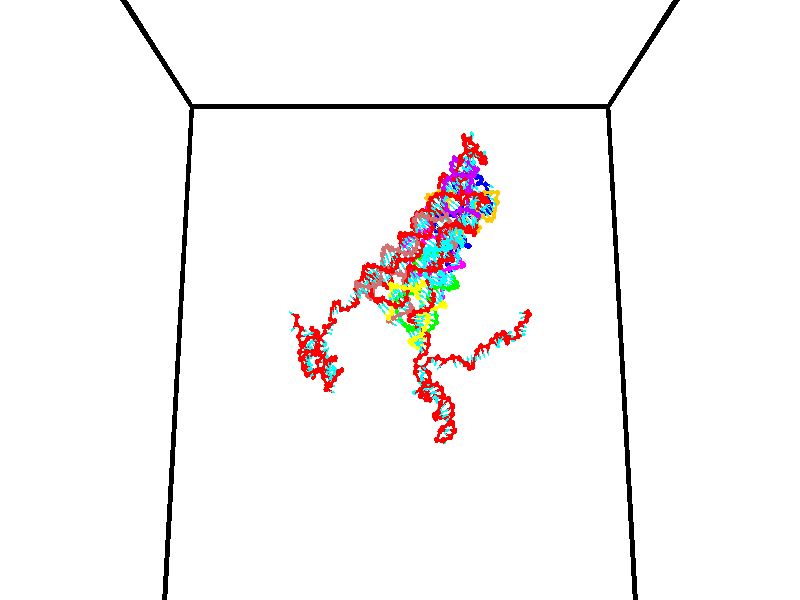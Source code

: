 // switches for output
#declare DRAW_BASES = 1; // possible values are 0, 1; only relevant for DNA ribbons
#declare DRAW_BASES_TYPE = 3; // possible values are 1, 2, 3; only relevant for DNA ribbons
#declare DRAW_FOG = 0; // set to 1 to enable fog

#include "colors.inc"

#include "transforms.inc"
background { rgb <1, 1, 1>}

#default {
   normal{
       ripples 0.25
       frequency 0.20
       turbulence 0.2
       lambda 5
   }
	finish {
		phong 0.1
		phong_size 40.
	}
}

// original window dimensions: 1024x640


// camera settings

camera {
	sky <0, 0.179814, -0.983701>
	up <0, 0.179814, -0.983701>
	right 1.6 * <1, 0, 0>
	location <35, 94.9851, 44.8844>
	look_at <35, 29.7336, 32.9568>
	direction <0, -65.2515, -11.9276>
	angle 67.0682
}


# declare cpy_camera_pos = <35, 94.9851, 44.8844>;
# if (DRAW_FOG = 1)
fog {
	fog_type 2
	up vnormalize(cpy_camera_pos)
	color rgbt<1,1,1,0.3>
	distance 1e-5
	fog_alt 3e-3
	fog_offset 56
}
# end


// LIGHTS

# declare lum = 6;
global_settings {
	ambient_light rgb lum * <0.05, 0.05, 0.05>
	max_trace_level 15
}# declare cpy_direct_light_amount = 0.25;
light_source
{	1000 * <-1, -1.16352, -0.803886>,
	rgb lum * cpy_direct_light_amount
	parallel
}

light_source
{	1000 * <1, 1.16352, 0.803886>,
	rgb lum * cpy_direct_light_amount
	parallel
}

// strand 0

// nucleotide -1

// particle -1
sphere {
	<24.628386, 34.904770, 35.338509> 0.250000
	pigment { color rgbt <1,0,0,0> }
	no_shadow
}
cylinder {
	<24.284636, 34.820629, 35.152077>,  <24.078386, 34.770145, 35.040218>, 0.100000
	pigment { color rgbt <1,0,0,0> }
	no_shadow
}
cylinder {
	<24.284636, 34.820629, 35.152077>,  <24.628386, 34.904770, 35.338509>, 0.100000
	pigment { color rgbt <1,0,0,0> }
	no_shadow
}

// particle -1
sphere {
	<24.284636, 34.820629, 35.152077> 0.100000
	pigment { color rgbt <1,0,0,0> }
	no_shadow
}
sphere {
	0, 1
	scale<0.080000,0.200000,0.300000>
	matrix <0.485206, -0.047751, -0.873095,
		0.161400, -0.976459, 0.143099,
		-0.859375, -0.210350, -0.466077,
		24.026823, 34.757526, 35.012253>
	pigment { color rgbt <0,1,1,0> }
	no_shadow
}
cylinder {
	<24.481678, 34.462978, 35.902271>,  <24.628386, 34.904770, 35.338509>, 0.130000
	pigment { color rgbt <1,0,0,0> }
	no_shadow
}

// nucleotide -1

// particle -1
sphere {
	<24.481678, 34.462978, 35.902271> 0.250000
	pigment { color rgbt <1,0,0,0> }
	no_shadow
}
cylinder {
	<24.330563, 34.701962, 36.185204>,  <24.239893, 34.845352, 36.354965>, 0.100000
	pigment { color rgbt <1,0,0,0> }
	no_shadow
}
cylinder {
	<24.330563, 34.701962, 36.185204>,  <24.481678, 34.462978, 35.902271>, 0.100000
	pigment { color rgbt <1,0,0,0> }
	no_shadow
}

// particle -1
sphere {
	<24.330563, 34.701962, 36.185204> 0.100000
	pigment { color rgbt <1,0,0,0> }
	no_shadow
}
sphere {
	0, 1
	scale<0.080000,0.200000,0.300000>
	matrix <-0.571750, 0.450357, -0.685770,
		-0.728271, -0.663494, 0.171457,
		-0.377787, 0.597457, 0.707334,
		24.217226, 34.881199, 36.397404>
	pigment { color rgbt <0,1,1,0> }
	no_shadow
}
cylinder {
	<25.055864, 34.803928, 36.321541>,  <24.481678, 34.462978, 35.902271>, 0.130000
	pigment { color rgbt <1,0,0,0> }
	no_shadow
}

// nucleotide -1

// particle -1
sphere {
	<25.055864, 34.803928, 36.321541> 0.250000
	pigment { color rgbt <1,0,0,0> }
	no_shadow
}
cylinder {
	<25.227819, 34.446373, 36.372402>,  <25.330994, 34.231842, 36.402920>, 0.100000
	pigment { color rgbt <1,0,0,0> }
	no_shadow
}
cylinder {
	<25.227819, 34.446373, 36.372402>,  <25.055864, 34.803928, 36.321541>, 0.100000
	pigment { color rgbt <1,0,0,0> }
	no_shadow
}

// particle -1
sphere {
	<25.227819, 34.446373, 36.372402> 0.100000
	pigment { color rgbt <1,0,0,0> }
	no_shadow
}
sphere {
	0, 1
	scale<0.080000,0.200000,0.300000>
	matrix <0.235939, 0.247152, 0.939813,
		-0.871509, -0.374015, 0.317150,
		0.429889, -0.893884, 0.127150,
		25.356787, 34.178207, 36.410549>
	pigment { color rgbt <0,1,1,0> }
	no_shadow
}
cylinder {
	<24.746901, 34.476387, 36.955563>,  <25.055864, 34.803928, 36.321541>, 0.130000
	pigment { color rgbt <1,0,0,0> }
	no_shadow
}

// nucleotide -1

// particle -1
sphere {
	<24.746901, 34.476387, 36.955563> 0.250000
	pigment { color rgbt <1,0,0,0> }
	no_shadow
}
cylinder {
	<25.122314, 34.357681, 36.885044>,  <25.347563, 34.286457, 36.842735>, 0.100000
	pigment { color rgbt <1,0,0,0> }
	no_shadow
}
cylinder {
	<25.122314, 34.357681, 36.885044>,  <24.746901, 34.476387, 36.955563>, 0.100000
	pigment { color rgbt <1,0,0,0> }
	no_shadow
}

// particle -1
sphere {
	<25.122314, 34.357681, 36.885044> 0.100000
	pigment { color rgbt <1,0,0,0> }
	no_shadow
}
sphere {
	0, 1
	scale<0.080000,0.200000,0.300000>
	matrix <0.255243, 0.252838, 0.933233,
		-0.232379, -0.920870, 0.313045,
		0.938536, -0.296767, -0.176292,
		25.403875, 34.268650, 36.832157>
	pigment { color rgbt <0,1,1,0> }
	no_shadow
}
cylinder {
	<24.965750, 34.165627, 37.555759>,  <24.746901, 34.476387, 36.955563>, 0.130000
	pigment { color rgbt <1,0,0,0> }
	no_shadow
}

// nucleotide -1

// particle -1
sphere {
	<24.965750, 34.165627, 37.555759> 0.250000
	pigment { color rgbt <1,0,0,0> }
	no_shadow
}
cylinder {
	<25.307169, 34.268032, 37.374249>,  <25.512020, 34.329475, 37.265343>, 0.100000
	pigment { color rgbt <1,0,0,0> }
	no_shadow
}
cylinder {
	<25.307169, 34.268032, 37.374249>,  <24.965750, 34.165627, 37.555759>, 0.100000
	pigment { color rgbt <1,0,0,0> }
	no_shadow
}

// particle -1
sphere {
	<25.307169, 34.268032, 37.374249> 0.100000
	pigment { color rgbt <1,0,0,0> }
	no_shadow
}
sphere {
	0, 1
	scale<0.080000,0.200000,0.300000>
	matrix <0.419158, 0.179891, 0.889913,
		0.309457, -0.949789, 0.046238,
		0.853547, 0.256009, -0.453780,
		25.563232, 34.344833, 37.238113>
	pigment { color rgbt <0,1,1,0> }
	no_shadow
}
cylinder {
	<25.453461, 33.897621, 38.005722>,  <24.965750, 34.165627, 37.555759>, 0.130000
	pigment { color rgbt <1,0,0,0> }
	no_shadow
}

// nucleotide -1

// particle -1
sphere {
	<25.453461, 33.897621, 38.005722> 0.250000
	pigment { color rgbt <1,0,0,0> }
	no_shadow
}
cylinder {
	<25.659620, 34.163967, 37.789951>,  <25.783316, 34.323776, 37.660488>, 0.100000
	pigment { color rgbt <1,0,0,0> }
	no_shadow
}
cylinder {
	<25.659620, 34.163967, 37.789951>,  <25.453461, 33.897621, 38.005722>, 0.100000
	pigment { color rgbt <1,0,0,0> }
	no_shadow
}

// particle -1
sphere {
	<25.659620, 34.163967, 37.789951> 0.100000
	pigment { color rgbt <1,0,0,0> }
	no_shadow
}
sphere {
	0, 1
	scale<0.080000,0.200000,0.300000>
	matrix <0.338887, 0.419793, 0.841980,
		0.787095, -0.616761, -0.009293,
		0.515399, 0.665867, -0.539429,
		25.814240, 34.363728, 37.628124>
	pigment { color rgbt <0,1,1,0> }
	no_shadow
}
cylinder {
	<26.282528, 33.866821, 38.234692>,  <25.453461, 33.897621, 38.005722>, 0.130000
	pigment { color rgbt <1,0,0,0> }
	no_shadow
}

// nucleotide -1

// particle -1
sphere {
	<26.282528, 33.866821, 38.234692> 0.250000
	pigment { color rgbt <1,0,0,0> }
	no_shadow
}
cylinder {
	<26.135553, 34.199436, 38.068058>,  <26.047369, 34.399006, 37.968079>, 0.100000
	pigment { color rgbt <1,0,0,0> }
	no_shadow
}
cylinder {
	<26.135553, 34.199436, 38.068058>,  <26.282528, 33.866821, 38.234692>, 0.100000
	pigment { color rgbt <1,0,0,0> }
	no_shadow
}

// particle -1
sphere {
	<26.135553, 34.199436, 38.068058> 0.100000
	pigment { color rgbt <1,0,0,0> }
	no_shadow
}
sphere {
	0, 1
	scale<0.080000,0.200000,0.300000>
	matrix <0.304182, 0.530728, 0.791076,
		0.878899, 0.163952, -0.447946,
		-0.367436, 0.831533, -0.416585,
		26.025322, 34.448895, 37.943081>
	pigment { color rgbt <0,1,1,0> }
	no_shadow
}
cylinder {
	<26.815674, 34.369640, 38.239590>,  <26.282528, 33.866821, 38.234692>, 0.130000
	pigment { color rgbt <1,0,0,0> }
	no_shadow
}

// nucleotide -1

// particle -1
sphere {
	<26.815674, 34.369640, 38.239590> 0.250000
	pigment { color rgbt <1,0,0,0> }
	no_shadow
}
cylinder {
	<26.462826, 34.557232, 38.257137>,  <26.251116, 34.669785, 38.267666>, 0.100000
	pigment { color rgbt <1,0,0,0> }
	no_shadow
}
cylinder {
	<26.462826, 34.557232, 38.257137>,  <26.815674, 34.369640, 38.239590>, 0.100000
	pigment { color rgbt <1,0,0,0> }
	no_shadow
}

// particle -1
sphere {
	<26.462826, 34.557232, 38.257137> 0.100000
	pigment { color rgbt <1,0,0,0> }
	no_shadow
}
sphere {
	0, 1
	scale<0.080000,0.200000,0.300000>
	matrix <0.326805, 0.542307, 0.774017,
		0.339206, 0.697112, -0.631644,
		-0.882121, 0.468975, 0.043866,
		26.198189, 34.697926, 38.270298>
	pigment { color rgbt <0,1,1,0> }
	no_shadow
}
cylinder {
	<26.972120, 35.121830, 38.485321>,  <26.815674, 34.369640, 38.239590>, 0.130000
	pigment { color rgbt <1,0,0,0> }
	no_shadow
}

// nucleotide -1

// particle -1
sphere {
	<26.972120, 35.121830, 38.485321> 0.250000
	pigment { color rgbt <1,0,0,0> }
	no_shadow
}
cylinder {
	<26.575403, 35.078987, 38.513264>,  <26.337374, 35.053280, 38.530029>, 0.100000
	pigment { color rgbt <1,0,0,0> }
	no_shadow
}
cylinder {
	<26.575403, 35.078987, 38.513264>,  <26.972120, 35.121830, 38.485321>, 0.100000
	pigment { color rgbt <1,0,0,0> }
	no_shadow
}

// particle -1
sphere {
	<26.575403, 35.078987, 38.513264> 0.100000
	pigment { color rgbt <1,0,0,0> }
	no_shadow
}
sphere {
	0, 1
	scale<0.080000,0.200000,0.300000>
	matrix <-0.012154, 0.622764, 0.782316,
		-0.127293, 0.775044, -0.618953,
		-0.991791, -0.107106, 0.069854,
		26.277866, 35.046856, 38.534222>
	pigment { color rgbt <0,1,1,0> }
	no_shadow
}
cylinder {
	<26.568335, 35.860050, 38.363644>,  <26.972120, 35.121830, 38.485321>, 0.130000
	pigment { color rgbt <1,0,0,0> }
	no_shadow
}

// nucleotide -1

// particle -1
sphere {
	<26.568335, 35.860050, 38.363644> 0.250000
	pigment { color rgbt <1,0,0,0> }
	no_shadow
}
cylinder {
	<26.330990, 35.619431, 38.577583>,  <26.188583, 35.475060, 38.705948>, 0.100000
	pigment { color rgbt <1,0,0,0> }
	no_shadow
}
cylinder {
	<26.330990, 35.619431, 38.577583>,  <26.568335, 35.860050, 38.363644>, 0.100000
	pigment { color rgbt <1,0,0,0> }
	no_shadow
}

// particle -1
sphere {
	<26.330990, 35.619431, 38.577583> 0.100000
	pigment { color rgbt <1,0,0,0> }
	no_shadow
}
sphere {
	0, 1
	scale<0.080000,0.200000,0.300000>
	matrix <-0.095141, 0.712211, 0.695488,
		-0.799293, 0.361790, -0.479831,
		-0.593362, -0.601551, 0.534845,
		26.152981, 35.438965, 38.738037>
	pigment { color rgbt <0,1,1,0> }
	no_shadow
}
cylinder {
	<25.879759, 36.246693, 38.451180>,  <26.568335, 35.860050, 38.363644>, 0.130000
	pigment { color rgbt <1,0,0,0> }
	no_shadow
}

// nucleotide -1

// particle -1
sphere {
	<25.879759, 36.246693, 38.451180> 0.250000
	pigment { color rgbt <1,0,0,0> }
	no_shadow
}
cylinder {
	<25.940050, 35.955345, 38.718540>,  <25.976225, 35.780537, 38.878956>, 0.100000
	pigment { color rgbt <1,0,0,0> }
	no_shadow
}
cylinder {
	<25.940050, 35.955345, 38.718540>,  <25.879759, 36.246693, 38.451180>, 0.100000
	pigment { color rgbt <1,0,0,0> }
	no_shadow
}

// particle -1
sphere {
	<25.940050, 35.955345, 38.718540> 0.100000
	pigment { color rgbt <1,0,0,0> }
	no_shadow
}
sphere {
	0, 1
	scale<0.080000,0.200000,0.300000>
	matrix <0.066895, 0.682092, 0.728201,
		-0.986310, -0.065046, 0.151533,
		0.150726, -0.728368, 0.668402,
		25.985268, 35.736835, 38.919060>
	pigment { color rgbt <0,1,1,0> }
	no_shadow
}
cylinder {
	<25.435047, 36.441284, 39.023762>,  <25.879759, 36.246693, 38.451180>, 0.130000
	pigment { color rgbt <1,0,0,0> }
	no_shadow
}

// nucleotide -1

// particle -1
sphere {
	<25.435047, 36.441284, 39.023762> 0.250000
	pigment { color rgbt <1,0,0,0> }
	no_shadow
}
cylinder {
	<25.740595, 36.202412, 39.121635>,  <25.923923, 36.059086, 39.180359>, 0.100000
	pigment { color rgbt <1,0,0,0> }
	no_shadow
}
cylinder {
	<25.740595, 36.202412, 39.121635>,  <25.435047, 36.441284, 39.023762>, 0.100000
	pigment { color rgbt <1,0,0,0> }
	no_shadow
}

// particle -1
sphere {
	<25.740595, 36.202412, 39.121635> 0.100000
	pigment { color rgbt <1,0,0,0> }
	no_shadow
}
sphere {
	0, 1
	scale<0.080000,0.200000,0.300000>
	matrix <0.187296, 0.567957, 0.801465,
		-0.617594, -0.566387, 0.545696,
		0.763871, -0.597186, 0.244685,
		25.969755, 36.023254, 39.195042>
	pigment { color rgbt <0,1,1,0> }
	no_shadow
}
cylinder {
	<25.575583, 36.236221, 39.731102>,  <25.435047, 36.441284, 39.023762>, 0.130000
	pigment { color rgbt <1,0,0,0> }
	no_shadow
}

// nucleotide -1

// particle -1
sphere {
	<25.575583, 36.236221, 39.731102> 0.250000
	pigment { color rgbt <1,0,0,0> }
	no_shadow
}
cylinder {
	<25.959261, 36.266708, 39.622192>,  <26.189468, 36.285000, 39.556847>, 0.100000
	pigment { color rgbt <1,0,0,0> }
	no_shadow
}
cylinder {
	<25.959261, 36.266708, 39.622192>,  <25.575583, 36.236221, 39.731102>, 0.100000
	pigment { color rgbt <1,0,0,0> }
	no_shadow
}

// particle -1
sphere {
	<25.959261, 36.266708, 39.622192> 0.100000
	pigment { color rgbt <1,0,0,0> }
	no_shadow
}
sphere {
	0, 1
	scale<0.080000,0.200000,0.300000>
	matrix <0.201688, 0.490435, 0.847818,
		0.198152, -0.868138, 0.455051,
		0.959196, 0.076218, -0.272274,
		26.247021, 36.289574, 39.540508>
	pigment { color rgbt <0,1,1,0> }
	no_shadow
}
cylinder {
	<25.888336, 35.925781, 40.260502>,  <25.575583, 36.236221, 39.731102>, 0.130000
	pigment { color rgbt <1,0,0,0> }
	no_shadow
}

// nucleotide -1

// particle -1
sphere {
	<25.888336, 35.925781, 40.260502> 0.250000
	pigment { color rgbt <1,0,0,0> }
	no_shadow
}
cylinder {
	<26.141708, 36.161827, 40.060291>,  <26.293732, 36.303455, 39.940163>, 0.100000
	pigment { color rgbt <1,0,0,0> }
	no_shadow
}
cylinder {
	<26.141708, 36.161827, 40.060291>,  <25.888336, 35.925781, 40.260502>, 0.100000
	pigment { color rgbt <1,0,0,0> }
	no_shadow
}

// particle -1
sphere {
	<26.141708, 36.161827, 40.060291> 0.100000
	pigment { color rgbt <1,0,0,0> }
	no_shadow
}
sphere {
	0, 1
	scale<0.080000,0.200000,0.300000>
	matrix <0.422680, 0.277947, 0.862605,
		0.648157, -0.757964, -0.073370,
		0.633431, 0.590115, -0.500530,
		26.331738, 36.338863, 39.910133>
	pigment { color rgbt <0,1,1,0> }
	no_shadow
}
cylinder {
	<26.517824, 35.820774, 40.417152>,  <25.888336, 35.925781, 40.260502>, 0.130000
	pigment { color rgbt <1,0,0,0> }
	no_shadow
}

// nucleotide -1

// particle -1
sphere {
	<26.517824, 35.820774, 40.417152> 0.250000
	pigment { color rgbt <1,0,0,0> }
	no_shadow
}
cylinder {
	<26.480728, 36.218235, 40.391682>,  <26.458469, 36.456711, 40.376400>, 0.100000
	pigment { color rgbt <1,0,0,0> }
	no_shadow
}
cylinder {
	<26.480728, 36.218235, 40.391682>,  <26.517824, 35.820774, 40.417152>, 0.100000
	pigment { color rgbt <1,0,0,0> }
	no_shadow
}

// particle -1
sphere {
	<26.480728, 36.218235, 40.391682> 0.100000
	pigment { color rgbt <1,0,0,0> }
	no_shadow
}
sphere {
	0, 1
	scale<0.080000,0.200000,0.300000>
	matrix <0.272764, 0.086864, 0.958152,
		0.957601, 0.071490, -0.279089,
		-0.092741, 0.993652, -0.063681,
		26.452906, 36.516331, 40.372578>
	pigment { color rgbt <0,1,1,0> }
	no_shadow
}
cylinder {
	<26.712862, 35.217709, 39.903957>,  <26.517824, 35.820774, 40.417152>, 0.130000
	pigment { color rgbt <1,0,0,0> }
	no_shadow
}

// nucleotide -1

// particle -1
sphere {
	<26.712862, 35.217709, 39.903957> 0.250000
	pigment { color rgbt <1,0,0,0> }
	no_shadow
}
cylinder {
	<26.388720, 35.423542, 39.791870>,  <26.194233, 35.547043, 39.724617>, 0.100000
	pigment { color rgbt <1,0,0,0> }
	no_shadow
}
cylinder {
	<26.388720, 35.423542, 39.791870>,  <26.712862, 35.217709, 39.903957>, 0.100000
	pigment { color rgbt <1,0,0,0> }
	no_shadow
}

// particle -1
sphere {
	<26.388720, 35.423542, 39.791870> 0.100000
	pigment { color rgbt <1,0,0,0> }
	no_shadow
}
sphere {
	0, 1
	scale<0.080000,0.200000,0.300000>
	matrix <-0.163317, -0.657647, -0.735410,
		-0.562714, -0.550182, 0.616971,
		-0.810358, 0.514587, -0.280214,
		26.145613, 35.577919, 39.707806>
	pigment { color rgbt <0,1,1,0> }
	no_shadow
}
cylinder {
	<26.057377, 34.851082, 39.880989>,  <26.712862, 35.217709, 39.903957>, 0.130000
	pigment { color rgbt <1,0,0,0> }
	no_shadow
}

// nucleotide -1

// particle -1
sphere {
	<26.057377, 34.851082, 39.880989> 0.250000
	pigment { color rgbt <1,0,0,0> }
	no_shadow
}
cylinder {
	<26.033291, 35.128181, 39.593525>,  <26.018839, 35.294441, 39.421047>, 0.100000
	pigment { color rgbt <1,0,0,0> }
	no_shadow
}
cylinder {
	<26.033291, 35.128181, 39.593525>,  <26.057377, 34.851082, 39.880989>, 0.100000
	pigment { color rgbt <1,0,0,0> }
	no_shadow
}

// particle -1
sphere {
	<26.033291, 35.128181, 39.593525> 0.100000
	pigment { color rgbt <1,0,0,0> }
	no_shadow
}
sphere {
	0, 1
	scale<0.080000,0.200000,0.300000>
	matrix <-0.132177, -0.719162, -0.682155,
		-0.989396, 0.053914, 0.134870,
		-0.060215, 0.692748, -0.718662,
		26.015226, 35.336006, 39.377926>
	pigment { color rgbt <0,1,1,0> }
	no_shadow
}
cylinder {
	<25.459227, 34.643360, 39.516563>,  <26.057377, 34.851082, 39.880989>, 0.130000
	pigment { color rgbt <1,0,0,0> }
	no_shadow
}

// nucleotide -1

// particle -1
sphere {
	<25.459227, 34.643360, 39.516563> 0.250000
	pigment { color rgbt <1,0,0,0> }
	no_shadow
}
cylinder {
	<25.658710, 34.893097, 39.276070>,  <25.778400, 35.042938, 39.131775>, 0.100000
	pigment { color rgbt <1,0,0,0> }
	no_shadow
}
cylinder {
	<25.658710, 34.893097, 39.276070>,  <25.459227, 34.643360, 39.516563>, 0.100000
	pigment { color rgbt <1,0,0,0> }
	no_shadow
}

// particle -1
sphere {
	<25.658710, 34.893097, 39.276070> 0.100000
	pigment { color rgbt <1,0,0,0> }
	no_shadow
}
sphere {
	0, 1
	scale<0.080000,0.200000,0.300000>
	matrix <-0.197735, -0.593411, -0.780234,
		-0.843912, 0.507996, -0.172487,
		0.498711, 0.624342, -0.601236,
		25.808325, 35.080399, 39.095699>
	pigment { color rgbt <0,1,1,0> }
	no_shadow
}
cylinder {
	<25.066311, 34.807442, 38.859585>,  <25.459227, 34.643360, 39.516563>, 0.130000
	pigment { color rgbt <1,0,0,0> }
	no_shadow
}

// nucleotide -1

// particle -1
sphere {
	<25.066311, 34.807442, 38.859585> 0.250000
	pigment { color rgbt <1,0,0,0> }
	no_shadow
}
cylinder {
	<25.441601, 34.897648, 38.754612>,  <25.666775, 34.951771, 38.691628>, 0.100000
	pigment { color rgbt <1,0,0,0> }
	no_shadow
}
cylinder {
	<25.441601, 34.897648, 38.754612>,  <25.066311, 34.807442, 38.859585>, 0.100000
	pigment { color rgbt <1,0,0,0> }
	no_shadow
}

// particle -1
sphere {
	<25.441601, 34.897648, 38.754612> 0.100000
	pigment { color rgbt <1,0,0,0> }
	no_shadow
}
sphere {
	0, 1
	scale<0.080000,0.200000,0.300000>
	matrix <-0.191891, -0.292013, -0.936966,
		-0.287938, 0.929446, -0.230699,
		0.938227, 0.225519, -0.262434,
		25.723068, 34.965305, 38.675880>
	pigment { color rgbt <0,1,1,0> }
	no_shadow
}
cylinder {
	<25.049543, 35.298393, 38.348057>,  <25.066311, 34.807442, 38.859585>, 0.130000
	pigment { color rgbt <1,0,0,0> }
	no_shadow
}

// nucleotide -1

// particle -1
sphere {
	<25.049543, 35.298393, 38.348057> 0.250000
	pigment { color rgbt <1,0,0,0> }
	no_shadow
}
cylinder {
	<25.409269, 35.124825, 38.326363>,  <25.625105, 35.020683, 38.313347>, 0.100000
	pigment { color rgbt <1,0,0,0> }
	no_shadow
}
cylinder {
	<25.409269, 35.124825, 38.326363>,  <25.049543, 35.298393, 38.348057>, 0.100000
	pigment { color rgbt <1,0,0,0> }
	no_shadow
}

// particle -1
sphere {
	<25.409269, 35.124825, 38.326363> 0.100000
	pigment { color rgbt <1,0,0,0> }
	no_shadow
}
sphere {
	0, 1
	scale<0.080000,0.200000,0.300000>
	matrix <-0.250937, -0.410495, -0.876656,
		0.358135, 0.802001, -0.478051,
		0.899316, -0.433922, -0.054239,
		25.679064, 34.994648, 38.310089>
	pigment { color rgbt <0,1,1,0> }
	no_shadow
}
cylinder {
	<25.431545, 35.546436, 37.696468>,  <25.049543, 35.298393, 38.348057>, 0.130000
	pigment { color rgbt <1,0,0,0> }
	no_shadow
}

// nucleotide -1

// particle -1
sphere {
	<25.431545, 35.546436, 37.696468> 0.250000
	pigment { color rgbt <1,0,0,0> }
	no_shadow
}
cylinder {
	<25.541145, 35.185719, 37.830147>,  <25.606905, 34.969288, 37.910355>, 0.100000
	pigment { color rgbt <1,0,0,0> }
	no_shadow
}
cylinder {
	<25.541145, 35.185719, 37.830147>,  <25.431545, 35.546436, 37.696468>, 0.100000
	pigment { color rgbt <1,0,0,0> }
	no_shadow
}

// particle -1
sphere {
	<25.541145, 35.185719, 37.830147> 0.100000
	pigment { color rgbt <1,0,0,0> }
	no_shadow
}
sphere {
	0, 1
	scale<0.080000,0.200000,0.300000>
	matrix <-0.298600, -0.410090, -0.861780,
		0.914200, 0.136337, -0.381641,
		0.274000, -0.901797, 0.334194,
		25.623344, 34.915180, 37.930405>
	pigment { color rgbt <0,1,1,0> }
	no_shadow
}
cylinder {
	<25.821621, 35.189796, 37.196110>,  <25.431545, 35.546436, 37.696468>, 0.130000
	pigment { color rgbt <1,0,0,0> }
	no_shadow
}

// nucleotide -1

// particle -1
sphere {
	<25.821621, 35.189796, 37.196110> 0.250000
	pigment { color rgbt <1,0,0,0> }
	no_shadow
}
cylinder {
	<25.629587, 34.927040, 37.428665>,  <25.514366, 34.769386, 37.568199>, 0.100000
	pigment { color rgbt <1,0,0,0> }
	no_shadow
}
cylinder {
	<25.629587, 34.927040, 37.428665>,  <25.821621, 35.189796, 37.196110>, 0.100000
	pigment { color rgbt <1,0,0,0> }
	no_shadow
}

// particle -1
sphere {
	<25.629587, 34.927040, 37.428665> 0.100000
	pigment { color rgbt <1,0,0,0> }
	no_shadow
}
sphere {
	0, 1
	scale<0.080000,0.200000,0.300000>
	matrix <-0.273333, -0.517754, -0.810691,
		0.833552, -0.548113, 0.069016,
		-0.480084, -0.656889, 0.581392,
		25.485561, 34.729973, 37.603085>
	pigment { color rgbt <0,1,1,0> }
	no_shadow
}
cylinder {
	<26.621120, 35.210674, 37.025646>,  <25.821621, 35.189796, 37.196110>, 0.130000
	pigment { color rgbt <1,0,0,0> }
	no_shadow
}

// nucleotide -1

// particle -1
sphere {
	<26.621120, 35.210674, 37.025646> 0.250000
	pigment { color rgbt <1,0,0,0> }
	no_shadow
}
cylinder {
	<26.379463, 34.954529, 37.215359>,  <26.234468, 34.800842, 37.329185>, 0.100000
	pigment { color rgbt <1,0,0,0> }
	no_shadow
}
cylinder {
	<26.379463, 34.954529, 37.215359>,  <26.621120, 35.210674, 37.025646>, 0.100000
	pigment { color rgbt <1,0,0,0> }
	no_shadow
}

// particle -1
sphere {
	<26.379463, 34.954529, 37.215359> 0.100000
	pigment { color rgbt <1,0,0,0> }
	no_shadow
}
sphere {
	0, 1
	scale<0.080000,0.200000,0.300000>
	matrix <-0.294860, -0.373294, -0.879607,
		0.740315, -0.671257, 0.036706,
		-0.604145, -0.640363, 0.474282,
		26.198219, 34.762421, 37.357643>
	pigment { color rgbt <0,1,1,0> }
	no_shadow
}
cylinder {
	<26.679363, 34.591312, 36.676796>,  <26.621120, 35.210674, 37.025646>, 0.130000
	pigment { color rgbt <1,0,0,0> }
	no_shadow
}

// nucleotide -1

// particle -1
sphere {
	<26.679363, 34.591312, 36.676796> 0.250000
	pigment { color rgbt <1,0,0,0> }
	no_shadow
}
cylinder {
	<26.336948, 34.508606, 36.866302>,  <26.131500, 34.458984, 36.980007>, 0.100000
	pigment { color rgbt <1,0,0,0> }
	no_shadow
}
cylinder {
	<26.336948, 34.508606, 36.866302>,  <26.679363, 34.591312, 36.676796>, 0.100000
	pigment { color rgbt <1,0,0,0> }
	no_shadow
}

// particle -1
sphere {
	<26.336948, 34.508606, 36.866302> 0.100000
	pigment { color rgbt <1,0,0,0> }
	no_shadow
}
sphere {
	0, 1
	scale<0.080000,0.200000,0.300000>
	matrix <-0.408921, -0.289779, -0.865339,
		0.316205, -0.934493, 0.163513,
		-0.856037, -0.206761, 0.473763,
		26.080137, 34.446579, 37.008430>
	pigment { color rgbt <0,1,1,0> }
	no_shadow
}
cylinder {
	<26.533226, 33.861984, 36.506672>,  <26.679363, 34.591312, 36.676796>, 0.130000
	pigment { color rgbt <1,0,0,0> }
	no_shadow
}

// nucleotide -1

// particle -1
sphere {
	<26.533226, 33.861984, 36.506672> 0.250000
	pigment { color rgbt <1,0,0,0> }
	no_shadow
}
cylinder {
	<26.207153, 34.076797, 36.593460>,  <26.011511, 34.205685, 36.645535>, 0.100000
	pigment { color rgbt <1,0,0,0> }
	no_shadow
}
cylinder {
	<26.207153, 34.076797, 36.593460>,  <26.533226, 33.861984, 36.506672>, 0.100000
	pigment { color rgbt <1,0,0,0> }
	no_shadow
}

// particle -1
sphere {
	<26.207153, 34.076797, 36.593460> 0.100000
	pigment { color rgbt <1,0,0,0> }
	no_shadow
}
sphere {
	0, 1
	scale<0.080000,0.200000,0.300000>
	matrix <-0.363717, -0.183087, -0.913339,
		-0.450768, -0.823453, 0.344577,
		-0.815179, 0.537033, 0.216974,
		25.962599, 34.237907, 36.658554>
	pigment { color rgbt <0,1,1,0> }
	no_shadow
}
cylinder {
	<25.954916, 33.667458, 36.160141>,  <26.533226, 33.861984, 36.506672>, 0.130000
	pigment { color rgbt <1,0,0,0> }
	no_shadow
}

// nucleotide -1

// particle -1
sphere {
	<25.954916, 33.667458, 36.160141> 0.250000
	pigment { color rgbt <1,0,0,0> }
	no_shadow
}
cylinder {
	<26.301109, 33.505135, 36.277622>,  <26.508825, 33.407742, 36.348110>, 0.100000
	pigment { color rgbt <1,0,0,0> }
	no_shadow
}
cylinder {
	<26.301109, 33.505135, 36.277622>,  <25.954916, 33.667458, 36.160141>, 0.100000
	pigment { color rgbt <1,0,0,0> }
	no_shadow
}

// particle -1
sphere {
	<26.301109, 33.505135, 36.277622> 0.100000
	pigment { color rgbt <1,0,0,0> }
	no_shadow
}
sphere {
	0, 1
	scale<0.080000,0.200000,0.300000>
	matrix <-0.409550, -0.235602, 0.881340,
		-0.288464, -0.883067, -0.370110,
		0.865481, -0.405814, 0.293697,
		26.560755, 33.383392, 36.365730>
	pigment { color rgbt <0,1,1,0> }
	no_shadow
}
cylinder {
	<25.958641, 32.849991, 36.375118>,  <25.954916, 33.667458, 36.160141>, 0.130000
	pigment { color rgbt <1,0,0,0> }
	no_shadow
}

// nucleotide -1

// particle -1
sphere {
	<25.958641, 32.849991, 36.375118> 0.250000
	pigment { color rgbt <1,0,0,0> }
	no_shadow
}
cylinder {
	<26.224459, 33.080128, 36.565849>,  <26.383949, 33.218212, 36.680286>, 0.100000
	pigment { color rgbt <1,0,0,0> }
	no_shadow
}
cylinder {
	<26.224459, 33.080128, 36.565849>,  <25.958641, 32.849991, 36.375118>, 0.100000
	pigment { color rgbt <1,0,0,0> }
	no_shadow
}

// particle -1
sphere {
	<26.224459, 33.080128, 36.565849> 0.100000
	pigment { color rgbt <1,0,0,0> }
	no_shadow
}
sphere {
	0, 1
	scale<0.080000,0.200000,0.300000>
	matrix <-0.387335, -0.280467, 0.878242,
		0.639026, -0.768320, 0.036469,
		0.664542, 0.575346, 0.476824,
		26.423822, 33.252731, 36.708897>
	pigment { color rgbt <0,1,1,0> }
	no_shadow
}
cylinder {
	<26.229166, 32.404278, 36.923149>,  <25.958641, 32.849991, 36.375118>, 0.130000
	pigment { color rgbt <1,0,0,0> }
	no_shadow
}

// nucleotide -1

// particle -1
sphere {
	<26.229166, 32.404278, 36.923149> 0.250000
	pigment { color rgbt <1,0,0,0> }
	no_shadow
}
cylinder {
	<26.240923, 32.796146, 37.002522>,  <26.247976, 33.031269, 37.050144>, 0.100000
	pigment { color rgbt <1,0,0,0> }
	no_shadow
}
cylinder {
	<26.240923, 32.796146, 37.002522>,  <26.229166, 32.404278, 36.923149>, 0.100000
	pigment { color rgbt <1,0,0,0> }
	no_shadow
}

// particle -1
sphere {
	<26.240923, 32.796146, 37.002522> 0.100000
	pigment { color rgbt <1,0,0,0> }
	no_shadow
}
sphere {
	0, 1
	scale<0.080000,0.200000,0.300000>
	matrix <-0.580200, -0.144931, 0.801475,
		0.813943, -0.138688, 0.564147,
		0.029393, 0.979674, 0.198433,
		26.249741, 33.090050, 37.062050>
	pigment { color rgbt <0,1,1,0> }
	no_shadow
}
cylinder {
	<26.319340, 32.429680, 37.627377>,  <26.229166, 32.404278, 36.923149>, 0.130000
	pigment { color rgbt <1,0,0,0> }
	no_shadow
}

// nucleotide -1

// particle -1
sphere {
	<26.319340, 32.429680, 37.627377> 0.250000
	pigment { color rgbt <1,0,0,0> }
	no_shadow
}
cylinder {
	<26.186577, 32.788887, 37.511860>,  <26.106920, 33.004410, 37.442551>, 0.100000
	pigment { color rgbt <1,0,0,0> }
	no_shadow
}
cylinder {
	<26.186577, 32.788887, 37.511860>,  <26.319340, 32.429680, 37.627377>, 0.100000
	pigment { color rgbt <1,0,0,0> }
	no_shadow
}

// particle -1
sphere {
	<26.186577, 32.788887, 37.511860> 0.100000
	pigment { color rgbt <1,0,0,0> }
	no_shadow
}
sphere {
	0, 1
	scale<0.080000,0.200000,0.300000>
	matrix <-0.697369, -0.027431, 0.716186,
		0.635228, 0.439100, 0.635356,
		-0.331906, 0.898019, -0.288790,
		26.087006, 33.058292, 37.425224>
	pigment { color rgbt <0,1,1,0> }
	no_shadow
}
cylinder {
	<26.300303, 32.908287, 38.260746>,  <26.319340, 32.429680, 37.627377>, 0.130000
	pigment { color rgbt <1,0,0,0> }
	no_shadow
}

// nucleotide -1

// particle -1
sphere {
	<26.300303, 32.908287, 38.260746> 0.250000
	pigment { color rgbt <1,0,0,0> }
	no_shadow
}
cylinder {
	<26.020596, 32.986832, 37.985802>,  <25.852772, 33.033958, 37.820835>, 0.100000
	pigment { color rgbt <1,0,0,0> }
	no_shadow
}
cylinder {
	<26.020596, 32.986832, 37.985802>,  <26.300303, 32.908287, 38.260746>, 0.100000
	pigment { color rgbt <1,0,0,0> }
	no_shadow
}

// particle -1
sphere {
	<26.020596, 32.986832, 37.985802> 0.100000
	pigment { color rgbt <1,0,0,0> }
	no_shadow
}
sphere {
	0, 1
	scale<0.080000,0.200000,0.300000>
	matrix <-0.702719, -0.012352, 0.711360,
		0.131190, 0.980455, 0.146621,
		-0.699268, 0.196357, -0.687364,
		25.810816, 33.045738, 37.779594>
	pigment { color rgbt <0,1,1,0> }
	no_shadow
}
cylinder {
	<27.024017, 32.586033, 38.448345>,  <26.300303, 32.908287, 38.260746>, 0.130000
	pigment { color rgbt <1,0,0,0> }
	no_shadow
}

// nucleotide -1

// particle -1
sphere {
	<27.024017, 32.586033, 38.448345> 0.250000
	pigment { color rgbt <1,0,0,0> }
	no_shadow
}
cylinder {
	<27.245438, 32.505505, 38.125099>,  <27.378290, 32.457188, 37.931152>, 0.100000
	pigment { color rgbt <1,0,0,0> }
	no_shadow
}
cylinder {
	<27.245438, 32.505505, 38.125099>,  <27.024017, 32.586033, 38.448345>, 0.100000
	pigment { color rgbt <1,0,0,0> }
	no_shadow
}

// particle -1
sphere {
	<27.245438, 32.505505, 38.125099> 0.100000
	pigment { color rgbt <1,0,0,0> }
	no_shadow
}
sphere {
	0, 1
	scale<0.080000,0.200000,0.300000>
	matrix <-0.527686, 0.665918, -0.527352,
		0.644305, 0.718349, 0.262387,
		0.553551, -0.201318, -0.808117,
		27.411503, 32.445110, 37.882664>
	pigment { color rgbt <0,1,1,0> }
	no_shadow
}
cylinder {
	<26.422453, 32.551907, 38.903656>,  <27.024017, 32.586033, 38.448345>, 0.130000
	pigment { color rgbt <1,0,0,0> }
	no_shadow
}

// nucleotide -1

// particle -1
sphere {
	<26.422453, 32.551907, 38.903656> 0.250000
	pigment { color rgbt <1,0,0,0> }
	no_shadow
}
cylinder {
	<26.690702, 32.256378, 38.877090>,  <26.851652, 32.079060, 38.861153>, 0.100000
	pigment { color rgbt <1,0,0,0> }
	no_shadow
}
cylinder {
	<26.690702, 32.256378, 38.877090>,  <26.422453, 32.551907, 38.903656>, 0.100000
	pigment { color rgbt <1,0,0,0> }
	no_shadow
}

// particle -1
sphere {
	<26.690702, 32.256378, 38.877090> 0.100000
	pigment { color rgbt <1,0,0,0> }
	no_shadow
}
sphere {
	0, 1
	scale<0.080000,0.200000,0.300000>
	matrix <0.416729, 0.301167, 0.857692,
		-0.613679, -0.602863, 0.509857,
		0.670623, -0.738820, -0.066411,
		26.891890, 32.034733, 38.857166>
	pigment { color rgbt <0,1,1,0> }
	no_shadow
}
cylinder {
	<26.531490, 32.062119, 39.553013>,  <26.422453, 32.551907, 38.903656>, 0.130000
	pigment { color rgbt <1,0,0,0> }
	no_shadow
}

// nucleotide -1

// particle -1
sphere {
	<26.531490, 32.062119, 39.553013> 0.250000
	pigment { color rgbt <1,0,0,0> }
	no_shadow
}
cylinder {
	<26.876255, 32.106907, 39.355198>,  <27.083115, 32.133778, 39.236507>, 0.100000
	pigment { color rgbt <1,0,0,0> }
	no_shadow
}
cylinder {
	<26.876255, 32.106907, 39.355198>,  <26.531490, 32.062119, 39.553013>, 0.100000
	pigment { color rgbt <1,0,0,0> }
	no_shadow
}

// particle -1
sphere {
	<26.876255, 32.106907, 39.355198> 0.100000
	pigment { color rgbt <1,0,0,0> }
	no_shadow
}
sphere {
	0, 1
	scale<0.080000,0.200000,0.300000>
	matrix <0.340660, 0.594541, 0.728335,
		0.375574, -0.796231, 0.474299,
		0.861914, 0.111969, -0.494538,
		27.134829, 32.140499, 39.206837>
	pigment { color rgbt <0,1,1,0> }
	no_shadow
}
cylinder {
	<27.010138, 31.948488, 40.022079>,  <26.531490, 32.062119, 39.553013>, 0.130000
	pigment { color rgbt <1,0,0,0> }
	no_shadow
}

// nucleotide -1

// particle -1
sphere {
	<27.010138, 31.948488, 40.022079> 0.250000
	pigment { color rgbt <1,0,0,0> }
	no_shadow
}
cylinder {
	<27.207582, 32.165272, 39.750011>,  <27.326050, 32.295341, 39.586773>, 0.100000
	pigment { color rgbt <1,0,0,0> }
	no_shadow
}
cylinder {
	<27.207582, 32.165272, 39.750011>,  <27.010138, 31.948488, 40.022079>, 0.100000
	pigment { color rgbt <1,0,0,0> }
	no_shadow
}

// particle -1
sphere {
	<27.207582, 32.165272, 39.750011> 0.100000
	pigment { color rgbt <1,0,0,0> }
	no_shadow
}
sphere {
	0, 1
	scale<0.080000,0.200000,0.300000>
	matrix <0.292562, 0.633029, 0.716716,
		0.818997, -0.552770, 0.153914,
		0.493612, 0.541959, -0.680168,
		27.355665, 32.327858, 39.545959>
	pigment { color rgbt <0,1,1,0> }
	no_shadow
}
cylinder {
	<27.732750, 32.002495, 40.191288>,  <27.010138, 31.948488, 40.022079>, 0.130000
	pigment { color rgbt <1,0,0,0> }
	no_shadow
}

// nucleotide -1

// particle -1
sphere {
	<27.732750, 32.002495, 40.191288> 0.250000
	pigment { color rgbt <1,0,0,0> }
	no_shadow
}
cylinder {
	<27.632801, 32.324402, 39.975918>,  <27.572832, 32.517548, 39.846695>, 0.100000
	pigment { color rgbt <1,0,0,0> }
	no_shadow
}
cylinder {
	<27.632801, 32.324402, 39.975918>,  <27.732750, 32.002495, 40.191288>, 0.100000
	pigment { color rgbt <1,0,0,0> }
	no_shadow
}

// particle -1
sphere {
	<27.632801, 32.324402, 39.975918> 0.100000
	pigment { color rgbt <1,0,0,0> }
	no_shadow
}
sphere {
	0, 1
	scale<0.080000,0.200000,0.300000>
	matrix <0.481249, 0.585744, 0.652153,
		0.840216, -0.096163, -0.533658,
		-0.249874, 0.804771, -0.538430,
		27.557838, 32.565834, 39.814388>
	pigment { color rgbt <0,1,1,0> }
	no_shadow
}
cylinder {
	<28.402245, 32.136513, 39.860462>,  <27.732750, 32.002495, 40.191288>, 0.130000
	pigment { color rgbt <1,0,0,0> }
	no_shadow
}

// nucleotide -1

// particle -1
sphere {
	<28.402245, 32.136513, 39.860462> 0.250000
	pigment { color rgbt <1,0,0,0> }
	no_shadow
}
cylinder {
	<28.249990, 32.406029, 39.607124>,  <28.158638, 32.567738, 39.455120>, 0.100000
	pigment { color rgbt <1,0,0,0> }
	no_shadow
}
cylinder {
	<28.249990, 32.406029, 39.607124>,  <28.402245, 32.136513, 39.860462>, 0.100000
	pigment { color rgbt <1,0,0,0> }
	no_shadow
}

// particle -1
sphere {
	<28.249990, 32.406029, 39.607124> 0.100000
	pigment { color rgbt <1,0,0,0> }
	no_shadow
}
sphere {
	0, 1
	scale<0.080000,0.200000,0.300000>
	matrix <0.317285, 0.738482, 0.594957,
		0.868589, 0.025511, -0.494876,
		-0.380635, 0.673790, -0.633343,
		28.135799, 32.608166, 39.417122>
	pigment { color rgbt <0,1,1,0> }
	no_shadow
}
cylinder {
	<28.977373, 32.676353, 39.621014>,  <28.402245, 32.136513, 39.860462>, 0.130000
	pigment { color rgbt <1,0,0,0> }
	no_shadow
}

// nucleotide -1

// particle -1
sphere {
	<28.977373, 32.676353, 39.621014> 0.250000
	pigment { color rgbt <1,0,0,0> }
	no_shadow
}
cylinder {
	<28.606846, 32.826988, 39.625324>,  <28.384529, 32.917370, 39.627911>, 0.100000
	pigment { color rgbt <1,0,0,0> }
	no_shadow
}
cylinder {
	<28.606846, 32.826988, 39.625324>,  <28.977373, 32.676353, 39.621014>, 0.100000
	pigment { color rgbt <1,0,0,0> }
	no_shadow
}

// particle -1
sphere {
	<28.606846, 32.826988, 39.625324> 0.100000
	pigment { color rgbt <1,0,0,0> }
	no_shadow
}
sphere {
	0, 1
	scale<0.080000,0.200000,0.300000>
	matrix <0.274867, 0.655981, 0.702949,
		0.257651, 0.654117, -0.711159,
		-0.926318, 0.376590, 0.010781,
		28.328951, 32.939964, 39.628559>
	pigment { color rgbt <0,1,1,0> }
	no_shadow
}
cylinder {
	<29.066397, 33.365902, 39.683647>,  <28.977373, 32.676353, 39.621014>, 0.130000
	pigment { color rgbt <1,0,0,0> }
	no_shadow
}

// nucleotide -1

// particle -1
sphere {
	<29.066397, 33.365902, 39.683647> 0.250000
	pigment { color rgbt <1,0,0,0> }
	no_shadow
}
cylinder {
	<28.688154, 33.314640, 39.803249>,  <28.461208, 33.283882, 39.875011>, 0.100000
	pigment { color rgbt <1,0,0,0> }
	no_shadow
}
cylinder {
	<28.688154, 33.314640, 39.803249>,  <29.066397, 33.365902, 39.683647>, 0.100000
	pigment { color rgbt <1,0,0,0> }
	no_shadow
}

// particle -1
sphere {
	<28.688154, 33.314640, 39.803249> 0.100000
	pigment { color rgbt <1,0,0,0> }
	no_shadow
}
sphere {
	0, 1
	scale<0.080000,0.200000,0.300000>
	matrix <0.118925, 0.719340, 0.684403,
		-0.302797, 0.682735, -0.664972,
		-0.945606, -0.128153, 0.299008,
		28.404472, 33.276196, 39.892952>
	pigment { color rgbt <0,1,1,0> }
	no_shadow
}
cylinder {
	<28.802849, 33.968861, 39.977703>,  <29.066397, 33.365902, 39.683647>, 0.130000
	pigment { color rgbt <1,0,0,0> }
	no_shadow
}

// nucleotide -1

// particle -1
sphere {
	<28.802849, 33.968861, 39.977703> 0.250000
	pigment { color rgbt <1,0,0,0> }
	no_shadow
}
cylinder {
	<28.578012, 33.686180, 40.149574>,  <28.443111, 33.516571, 40.252697>, 0.100000
	pigment { color rgbt <1,0,0,0> }
	no_shadow
}
cylinder {
	<28.578012, 33.686180, 40.149574>,  <28.802849, 33.968861, 39.977703>, 0.100000
	pigment { color rgbt <1,0,0,0> }
	no_shadow
}

// particle -1
sphere {
	<28.578012, 33.686180, 40.149574> 0.100000
	pigment { color rgbt <1,0,0,0> }
	no_shadow
}
sphere {
	0, 1
	scale<0.080000,0.200000,0.300000>
	matrix <-0.160217, 0.602712, 0.781709,
		-0.811410, 0.370548, -0.452004,
		-0.562089, -0.706705, 0.429678,
		28.409386, 33.474167, 40.278477>
	pigment { color rgbt <0,1,1,0> }
	no_shadow
}
cylinder {
	<28.466696, 34.294678, 40.488228>,  <28.802849, 33.968861, 39.977703>, 0.130000
	pigment { color rgbt <1,0,0,0> }
	no_shadow
}

// nucleotide -1

// particle -1
sphere {
	<28.466696, 34.294678, 40.488228> 0.250000
	pigment { color rgbt <1,0,0,0> }
	no_shadow
}
cylinder {
	<28.427252, 33.904053, 40.564762>,  <28.403585, 33.669678, 40.610683>, 0.100000
	pigment { color rgbt <1,0,0,0> }
	no_shadow
}
cylinder {
	<28.427252, 33.904053, 40.564762>,  <28.466696, 34.294678, 40.488228>, 0.100000
	pigment { color rgbt <1,0,0,0> }
	no_shadow
}

// particle -1
sphere {
	<28.427252, 33.904053, 40.564762> 0.100000
	pigment { color rgbt <1,0,0,0> }
	no_shadow
}
sphere {
	0, 1
	scale<0.080000,0.200000,0.300000>
	matrix <-0.123015, 0.202764, 0.971470,
		-0.987494, 0.072258, -0.140125,
		-0.098609, -0.976558, 0.191339,
		28.397669, 33.611084, 40.622166>
	pigment { color rgbt <0,1,1,0> }
	no_shadow
}
cylinder {
	<28.027256, 34.212044, 40.986652>,  <28.466696, 34.294678, 40.488228>, 0.130000
	pigment { color rgbt <1,0,0,0> }
	no_shadow
}

// nucleotide -1

// particle -1
sphere {
	<28.027256, 34.212044, 40.986652> 0.250000
	pigment { color rgbt <1,0,0,0> }
	no_shadow
}
cylinder {
	<28.146828, 33.831444, 41.015747>,  <28.218571, 33.603085, 41.033203>, 0.100000
	pigment { color rgbt <1,0,0,0> }
	no_shadow
}
cylinder {
	<28.146828, 33.831444, 41.015747>,  <28.027256, 34.212044, 40.986652>, 0.100000
	pigment { color rgbt <1,0,0,0> }
	no_shadow
}

// particle -1
sphere {
	<28.146828, 33.831444, 41.015747> 0.100000
	pigment { color rgbt <1,0,0,0> }
	no_shadow
}
sphere {
	0, 1
	scale<0.080000,0.200000,0.300000>
	matrix <-0.068006, 0.054789, 0.996179,
		-0.951849, -0.302733, -0.048329,
		0.298929, -0.951499, 0.072739,
		28.236506, 33.545994, 41.037567>
	pigment { color rgbt <0,1,1,0> }
	no_shadow
}
cylinder {
	<27.539268, 33.787678, 41.316135>,  <28.027256, 34.212044, 40.986652>, 0.130000
	pigment { color rgbt <1,0,0,0> }
	no_shadow
}

// nucleotide -1

// particle -1
sphere {
	<27.539268, 33.787678, 41.316135> 0.250000
	pigment { color rgbt <1,0,0,0> }
	no_shadow
}
cylinder {
	<27.894724, 33.645123, 41.431587>,  <28.107998, 33.559589, 41.500858>, 0.100000
	pigment { color rgbt <1,0,0,0> }
	no_shadow
}
cylinder {
	<27.894724, 33.645123, 41.431587>,  <27.539268, 33.787678, 41.316135>, 0.100000
	pigment { color rgbt <1,0,0,0> }
	no_shadow
}

// particle -1
sphere {
	<27.894724, 33.645123, 41.431587> 0.100000
	pigment { color rgbt <1,0,0,0> }
	no_shadow
}
sphere {
	0, 1
	scale<0.080000,0.200000,0.300000>
	matrix <-0.368546, -0.180396, 0.911938,
		-0.272942, -0.916755, -0.291654,
		0.888637, -0.356394, 0.288629,
		28.161316, 33.538204, 41.518177>
	pigment { color rgbt <0,1,1,0> }
	no_shadow
}
cylinder {
	<27.553122, 33.222931, 40.922039>,  <27.539268, 33.787678, 41.316135>, 0.130000
	pigment { color rgbt <1,0,0,0> }
	no_shadow
}

// nucleotide -1

// particle -1
sphere {
	<27.553122, 33.222931, 40.922039> 0.250000
	pigment { color rgbt <1,0,0,0> }
	no_shadow
}
cylinder {
	<27.784975, 33.385326, 40.639423>,  <27.924088, 33.482765, 40.469852>, 0.100000
	pigment { color rgbt <1,0,0,0> }
	no_shadow
}
cylinder {
	<27.784975, 33.385326, 40.639423>,  <27.553122, 33.222931, 40.922039>, 0.100000
	pigment { color rgbt <1,0,0,0> }
	no_shadow
}

// particle -1
sphere {
	<27.784975, 33.385326, 40.639423> 0.100000
	pigment { color rgbt <1,0,0,0> }
	no_shadow
}
sphere {
	0, 1
	scale<0.080000,0.200000,0.300000>
	matrix <-0.263866, -0.726821, -0.634118,
		-0.770973, 0.553987, -0.314163,
		0.579633, 0.405991, -0.706538,
		27.958864, 33.507122, 40.427464>
	pigment { color rgbt <0,1,1,0> }
	no_shadow
}
cylinder {
	<27.181442, 33.348724, 40.284447>,  <27.553122, 33.222931, 40.922039>, 0.130000
	pigment { color rgbt <1,0,0,0> }
	no_shadow
}

// nucleotide -1

// particle -1
sphere {
	<27.181442, 33.348724, 40.284447> 0.250000
	pigment { color rgbt <1,0,0,0> }
	no_shadow
}
cylinder {
	<27.566612, 33.312325, 40.182861>,  <27.797714, 33.290485, 40.121910>, 0.100000
	pigment { color rgbt <1,0,0,0> }
	no_shadow
}
cylinder {
	<27.566612, 33.312325, 40.182861>,  <27.181442, 33.348724, 40.284447>, 0.100000
	pigment { color rgbt <1,0,0,0> }
	no_shadow
}

// particle -1
sphere {
	<27.566612, 33.312325, 40.182861> 0.100000
	pigment { color rgbt <1,0,0,0> }
	no_shadow
}
sphere {
	0, 1
	scale<0.080000,0.200000,0.300000>
	matrix <-0.259023, -0.574994, -0.776073,
		-0.075406, 0.813081, -0.577246,
		0.962923, -0.091000, -0.253965,
		27.855490, 33.285023, 40.106670>
	pigment { color rgbt <0,1,1,0> }
	no_shadow
}
cylinder {
	<27.102119, 33.449852, 39.618809>,  <27.181442, 33.348724, 40.284447>, 0.130000
	pigment { color rgbt <1,0,0,0> }
	no_shadow
}

// nucleotide -1

// particle -1
sphere {
	<27.102119, 33.449852, 39.618809> 0.250000
	pigment { color rgbt <1,0,0,0> }
	no_shadow
}
cylinder {
	<27.466547, 33.288361, 39.652172>,  <27.685204, 33.191467, 39.672188>, 0.100000
	pigment { color rgbt <1,0,0,0> }
	no_shadow
}
cylinder {
	<27.466547, 33.288361, 39.652172>,  <27.102119, 33.449852, 39.618809>, 0.100000
	pigment { color rgbt <1,0,0,0> }
	no_shadow
}

// particle -1
sphere {
	<27.466547, 33.288361, 39.652172> 0.100000
	pigment { color rgbt <1,0,0,0> }
	no_shadow
}
sphere {
	0, 1
	scale<0.080000,0.200000,0.300000>
	matrix <-0.242610, -0.688649, -0.683303,
		0.333304, 0.602302, -0.725356,
		0.911070, -0.403726, 0.083406,
		27.739868, 33.167244, 39.677193>
	pigment { color rgbt <0,1,1,0> }
	no_shadow
}
cylinder {
	<27.387062, 33.374077, 38.981457>,  <27.102119, 33.449852, 39.618809>, 0.130000
	pigment { color rgbt <1,0,0,0> }
	no_shadow
}

// nucleotide -1

// particle -1
sphere {
	<27.387062, 33.374077, 38.981457> 0.250000
	pigment { color rgbt <1,0,0,0> }
	no_shadow
}
cylinder {
	<27.552698, 33.100136, 39.221294>,  <27.652079, 32.935772, 39.365196>, 0.100000
	pigment { color rgbt <1,0,0,0> }
	no_shadow
}
cylinder {
	<27.552698, 33.100136, 39.221294>,  <27.387062, 33.374077, 38.981457>, 0.100000
	pigment { color rgbt <1,0,0,0> }
	no_shadow
}

// particle -1
sphere {
	<27.552698, 33.100136, 39.221294> 0.100000
	pigment { color rgbt <1,0,0,0> }
	no_shadow
}
sphere {
	0, 1
	scale<0.080000,0.200000,0.300000>
	matrix <-0.036043, -0.670543, -0.740995,
		0.909523, 0.285226, -0.302348,
		0.414089, -0.684849, 0.599593,
		27.676926, 32.894680, 39.401173>
	pigment { color rgbt <0,1,1,0> }
	no_shadow
}
cylinder {
	<27.952473, 33.083340, 38.645271>,  <27.387062, 33.374077, 38.981457>, 0.130000
	pigment { color rgbt <1,0,0,0> }
	no_shadow
}

// nucleotide -1

// particle -1
sphere {
	<27.952473, 33.083340, 38.645271> 0.250000
	pigment { color rgbt <1,0,0,0> }
	no_shadow
}
cylinder {
	<27.825394, 32.825584, 38.923500>,  <27.749146, 32.670929, 39.090439>, 0.100000
	pigment { color rgbt <1,0,0,0> }
	no_shadow
}
cylinder {
	<27.825394, 32.825584, 38.923500>,  <27.952473, 33.083340, 38.645271>, 0.100000
	pigment { color rgbt <1,0,0,0> }
	no_shadow
}

// particle -1
sphere {
	<27.825394, 32.825584, 38.923500> 0.100000
	pigment { color rgbt <1,0,0,0> }
	no_shadow
}
sphere {
	0, 1
	scale<0.080000,0.200000,0.300000>
	matrix <-0.213832, -0.665994, -0.714652,
		0.923766, -0.375781, 0.073795,
		-0.317700, -0.644392, 0.695576,
		27.730083, 32.632267, 39.132172>
	pigment { color rgbt <0,1,1,0> }
	no_shadow
}
cylinder {
	<28.278095, 32.431507, 38.545349>,  <27.952473, 33.083340, 38.645271>, 0.130000
	pigment { color rgbt <1,0,0,0> }
	no_shadow
}

// nucleotide -1

// particle -1
sphere {
	<28.278095, 32.431507, 38.545349> 0.250000
	pigment { color rgbt <1,0,0,0> }
	no_shadow
}
cylinder {
	<27.931816, 32.380608, 38.738998>,  <27.724049, 32.350067, 38.855186>, 0.100000
	pigment { color rgbt <1,0,0,0> }
	no_shadow
}
cylinder {
	<27.931816, 32.380608, 38.738998>,  <28.278095, 32.431507, 38.545349>, 0.100000
	pigment { color rgbt <1,0,0,0> }
	no_shadow
}

// particle -1
sphere {
	<27.931816, 32.380608, 38.738998> 0.100000
	pigment { color rgbt <1,0,0,0> }
	no_shadow
}
sphere {
	0, 1
	scale<0.080000,0.200000,0.300000>
	matrix <-0.242839, -0.738957, -0.628468,
		0.437714, -0.661628, 0.608814,
		-0.865700, -0.127245, 0.484121,
		27.672106, 32.342434, 38.884235>
	pigment { color rgbt <0,1,1,0> }
	no_shadow
}
cylinder {
	<28.172134, 31.641989, 38.612621>,  <28.278095, 32.431507, 38.545349>, 0.130000
	pigment { color rgbt <1,0,0,0> }
	no_shadow
}

// nucleotide -1

// particle -1
sphere {
	<28.172134, 31.641989, 38.612621> 0.250000
	pigment { color rgbt <1,0,0,0> }
	no_shadow
}
cylinder {
	<27.825216, 31.840343, 38.630028>,  <27.617065, 31.959356, 38.640472>, 0.100000
	pigment { color rgbt <1,0,0,0> }
	no_shadow
}
cylinder {
	<27.825216, 31.840343, 38.630028>,  <28.172134, 31.641989, 38.612621>, 0.100000
	pigment { color rgbt <1,0,0,0> }
	no_shadow
}

// particle -1
sphere {
	<27.825216, 31.840343, 38.630028> 0.100000
	pigment { color rgbt <1,0,0,0> }
	no_shadow
}
sphere {
	0, 1
	scale<0.080000,0.200000,0.300000>
	matrix <-0.407342, -0.656743, -0.634635,
		-0.286131, -0.568141, 0.771586,
		-0.867296, 0.495887, 0.043513,
		27.565027, 31.989109, 38.643082>
	pigment { color rgbt <0,1,1,0> }
	no_shadow
}
cylinder {
	<27.727812, 31.132704, 38.674202>,  <28.172134, 31.641989, 38.612621>, 0.130000
	pigment { color rgbt <1,0,0,0> }
	no_shadow
}

// nucleotide -1

// particle -1
sphere {
	<27.727812, 31.132704, 38.674202> 0.250000
	pigment { color rgbt <1,0,0,0> }
	no_shadow
}
cylinder {
	<27.523256, 31.446224, 38.533272>,  <27.400524, 31.634336, 38.448711>, 0.100000
	pigment { color rgbt <1,0,0,0> }
	no_shadow
}
cylinder {
	<27.523256, 31.446224, 38.533272>,  <27.727812, 31.132704, 38.674202>, 0.100000
	pigment { color rgbt <1,0,0,0> }
	no_shadow
}

// particle -1
sphere {
	<27.523256, 31.446224, 38.533272> 0.100000
	pigment { color rgbt <1,0,0,0> }
	no_shadow
}
sphere {
	0, 1
	scale<0.080000,0.200000,0.300000>
	matrix <-0.428958, -0.588089, -0.685672,
		-0.744633, -0.199509, 0.636959,
		-0.511387, 0.783803, -0.352330,
		27.369841, 31.681366, 38.427574>
	pigment { color rgbt <0,1,1,0> }
	no_shadow
}
cylinder {
	<27.051613, 30.903795, 38.504730>,  <27.727812, 31.132704, 38.674202>, 0.130000
	pigment { color rgbt <1,0,0,0> }
	no_shadow
}

// nucleotide -1

// particle -1
sphere {
	<27.051613, 30.903795, 38.504730> 0.250000
	pigment { color rgbt <1,0,0,0> }
	no_shadow
}
cylinder {
	<27.101006, 31.227480, 38.274971>,  <27.130642, 31.421690, 38.137115>, 0.100000
	pigment { color rgbt <1,0,0,0> }
	no_shadow
}
cylinder {
	<27.101006, 31.227480, 38.274971>,  <27.051613, 30.903795, 38.504730>, 0.100000
	pigment { color rgbt <1,0,0,0> }
	no_shadow
}

// particle -1
sphere {
	<27.101006, 31.227480, 38.274971> 0.100000
	pigment { color rgbt <1,0,0,0> }
	no_shadow
}
sphere {
	0, 1
	scale<0.080000,0.200000,0.300000>
	matrix <-0.285723, -0.525319, -0.801500,
		-0.950323, 0.263088, 0.166343,
		0.123482, 0.809212, -0.574394,
		27.138050, 31.470243, 38.102654>
	pigment { color rgbt <0,1,1,0> }
	no_shadow
}
cylinder {
	<26.379551, 31.093662, 38.060753>,  <27.051613, 30.903795, 38.504730>, 0.130000
	pigment { color rgbt <1,0,0,0> }
	no_shadow
}

// nucleotide -1

// particle -1
sphere {
	<26.379551, 31.093662, 38.060753> 0.250000
	pigment { color rgbt <1,0,0,0> }
	no_shadow
}
cylinder {
	<26.730555, 31.191723, 37.895885>,  <26.941156, 31.250559, 37.796967>, 0.100000
	pigment { color rgbt <1,0,0,0> }
	no_shadow
}
cylinder {
	<26.730555, 31.191723, 37.895885>,  <26.379551, 31.093662, 38.060753>, 0.100000
	pigment { color rgbt <1,0,0,0> }
	no_shadow
}

// particle -1
sphere {
	<26.730555, 31.191723, 37.895885> 0.100000
	pigment { color rgbt <1,0,0,0> }
	no_shadow
}
sphere {
	0, 1
	scale<0.080000,0.200000,0.300000>
	matrix <-0.257580, -0.484022, -0.836286,
		-0.404512, 0.840014, -0.361588,
		0.877509, 0.245150, -0.412164,
		26.993807, 31.265268, 37.772236>
	pigment { color rgbt <0,1,1,0> }
	no_shadow
}
cylinder {
	<26.325085, 31.490395, 37.353428>,  <26.379551, 31.093662, 38.060753>, 0.130000
	pigment { color rgbt <1,0,0,0> }
	no_shadow
}

// nucleotide -1

// particle -1
sphere {
	<26.325085, 31.490395, 37.353428> 0.250000
	pigment { color rgbt <1,0,0,0> }
	no_shadow
}
cylinder {
	<26.659706, 31.271471, 37.343418>,  <26.860479, 31.140116, 37.337410>, 0.100000
	pigment { color rgbt <1,0,0,0> }
	no_shadow
}
cylinder {
	<26.659706, 31.271471, 37.343418>,  <26.325085, 31.490395, 37.353428>, 0.100000
	pigment { color rgbt <1,0,0,0> }
	no_shadow
}

// particle -1
sphere {
	<26.659706, 31.271471, 37.343418> 0.100000
	pigment { color rgbt <1,0,0,0> }
	no_shadow
}
sphere {
	0, 1
	scale<0.080000,0.200000,0.300000>
	matrix <-0.360559, -0.515565, -0.777297,
		0.412519, 0.659276, -0.628636,
		0.836556, -0.547310, -0.025028,
		26.910673, 31.107279, 37.335911>
	pigment { color rgbt <0,1,1,0> }
	no_shadow
}
cylinder {
	<26.494310, 31.142061, 36.649052>,  <26.325085, 31.490395, 37.353428>, 0.130000
	pigment { color rgbt <1,0,0,0> }
	no_shadow
}

// nucleotide -1

// particle -1
sphere {
	<26.494310, 31.142061, 36.649052> 0.250000
	pigment { color rgbt <1,0,0,0> }
	no_shadow
}
cylinder {
	<26.751406, 30.913847, 36.853550>,  <26.905663, 30.776918, 36.976250>, 0.100000
	pigment { color rgbt <1,0,0,0> }
	no_shadow
}
cylinder {
	<26.751406, 30.913847, 36.853550>,  <26.494310, 31.142061, 36.649052>, 0.100000
	pigment { color rgbt <1,0,0,0> }
	no_shadow
}

// particle -1
sphere {
	<26.751406, 30.913847, 36.853550> 0.100000
	pigment { color rgbt <1,0,0,0> }
	no_shadow
}
sphere {
	0, 1
	scale<0.080000,0.200000,0.300000>
	matrix <-0.234725, -0.781918, -0.577503,
		0.729239, 0.251182, -0.636489,
		0.642741, -0.570537, 0.511246,
		26.944227, 30.742685, 37.006924>
	pigment { color rgbt <0,1,1,0> }
	no_shadow
}
cylinder {
	<27.008171, 31.109800, 36.116680>,  <26.494310, 31.142061, 36.649052>, 0.130000
	pigment { color rgbt <1,0,0,0> }
	no_shadow
}

// nucleotide -1

// particle -1
sphere {
	<27.008171, 31.109800, 36.116680> 0.250000
	pigment { color rgbt <1,0,0,0> }
	no_shadow
}
cylinder {
	<27.309566, 31.355059, 36.211597>,  <27.490404, 31.502213, 36.268547>, 0.100000
	pigment { color rgbt <1,0,0,0> }
	no_shadow
}
cylinder {
	<27.309566, 31.355059, 36.211597>,  <27.008171, 31.109800, 36.116680>, 0.100000
	pigment { color rgbt <1,0,0,0> }
	no_shadow
}

// particle -1
sphere {
	<27.309566, 31.355059, 36.211597> 0.100000
	pigment { color rgbt <1,0,0,0> }
	no_shadow
}
sphere {
	0, 1
	scale<0.080000,0.200000,0.300000>
	matrix <0.343471, -0.059352, -0.937286,
		-0.560607, 0.787739, -0.255318,
		0.753490, 0.613144, 0.237293,
		27.535614, 31.539001, 36.282784>
	pigment { color rgbt <0,1,1,0> }
	no_shadow
}
cylinder {
	<27.004179, 31.734152, 35.732433>,  <27.008171, 31.109800, 36.116680>, 0.130000
	pigment { color rgbt <1,0,0,0> }
	no_shadow
}

// nucleotide -1

// particle -1
sphere {
	<27.004179, 31.734152, 35.732433> 0.250000
	pigment { color rgbt <1,0,0,0> }
	no_shadow
}
cylinder {
	<27.376287, 31.642136, 35.846752>,  <27.599552, 31.586926, 35.915344>, 0.100000
	pigment { color rgbt <1,0,0,0> }
	no_shadow
}
cylinder {
	<27.376287, 31.642136, 35.846752>,  <27.004179, 31.734152, 35.732433>, 0.100000
	pigment { color rgbt <1,0,0,0> }
	no_shadow
}

// particle -1
sphere {
	<27.376287, 31.642136, 35.846752> 0.100000
	pigment { color rgbt <1,0,0,0> }
	no_shadow
}
sphere {
	0, 1
	scale<0.080000,0.200000,0.300000>
	matrix <0.289539, -0.018057, -0.956996,
		0.225308, 0.973014, 0.049808,
		0.930271, -0.230040, 0.285794,
		27.655369, 31.573124, 35.932491>
	pigment { color rgbt <0,1,1,0> }
	no_shadow
}
cylinder {
	<27.563463, 32.284340, 35.736771>,  <27.004179, 31.734152, 35.732433>, 0.130000
	pigment { color rgbt <1,0,0,0> }
	no_shadow
}

// nucleotide -1

// particle -1
sphere {
	<27.563463, 32.284340, 35.736771> 0.250000
	pigment { color rgbt <1,0,0,0> }
	no_shadow
}
cylinder {
	<27.702341, 31.924328, 35.631390>,  <27.785667, 31.708321, 35.568161>, 0.100000
	pigment { color rgbt <1,0,0,0> }
	no_shadow
}
cylinder {
	<27.702341, 31.924328, 35.631390>,  <27.563463, 32.284340, 35.736771>, 0.100000
	pigment { color rgbt <1,0,0,0> }
	no_shadow
}

// particle -1
sphere {
	<27.702341, 31.924328, 35.631390> 0.100000
	pigment { color rgbt <1,0,0,0> }
	no_shadow
}
sphere {
	0, 1
	scale<0.080000,0.200000,0.300000>
	matrix <0.280921, 0.367841, -0.886440,
		0.894729, 0.233757, 0.380548,
		0.347193, -0.900028, -0.263452,
		27.806499, 31.654320, 35.552353>
	pigment { color rgbt <0,1,1,0> }
	no_shadow
}
cylinder {
	<28.177614, 32.407894, 35.315289>,  <27.563463, 32.284340, 35.736771>, 0.130000
	pigment { color rgbt <1,0,0,0> }
	no_shadow
}

// nucleotide -1

// particle -1
sphere {
	<28.177614, 32.407894, 35.315289> 0.250000
	pigment { color rgbt <1,0,0,0> }
	no_shadow
}
cylinder {
	<28.079268, 32.035133, 35.208618>,  <28.020260, 31.811478, 35.144615>, 0.100000
	pigment { color rgbt <1,0,0,0> }
	no_shadow
}
cylinder {
	<28.079268, 32.035133, 35.208618>,  <28.177614, 32.407894, 35.315289>, 0.100000
	pigment { color rgbt <1,0,0,0> }
	no_shadow
}

// particle -1
sphere {
	<28.079268, 32.035133, 35.208618> 0.100000
	pigment { color rgbt <1,0,0,0> }
	no_shadow
}
sphere {
	0, 1
	scale<0.080000,0.200000,0.300000>
	matrix <0.098947, 0.249558, -0.963291,
		0.964241, -0.263226, 0.030851,
		-0.245865, -0.931898, -0.266679,
		28.005508, 31.755564, 35.128613>
	pigment { color rgbt <0,1,1,0> }
	no_shadow
}
cylinder {
	<27.745106, 33.038696, 35.233669>,  <28.177614, 32.407894, 35.315289>, 0.130000
	pigment { color rgbt <1,0,0,0> }
	no_shadow
}

// nucleotide -1

// particle -1
sphere {
	<27.745106, 33.038696, 35.233669> 0.250000
	pigment { color rgbt <1,0,0,0> }
	no_shadow
}
cylinder {
	<27.748285, 33.416546, 35.102444>,  <27.750193, 33.643253, 35.023708>, 0.100000
	pigment { color rgbt <1,0,0,0> }
	no_shadow
}
cylinder {
	<27.748285, 33.416546, 35.102444>,  <27.745106, 33.038696, 35.233669>, 0.100000
	pigment { color rgbt <1,0,0,0> }
	no_shadow
}

// particle -1
sphere {
	<27.748285, 33.416546, 35.102444> 0.100000
	pigment { color rgbt <1,0,0,0> }
	no_shadow
}
sphere {
	0, 1
	scale<0.080000,0.200000,0.300000>
	matrix <0.959364, -0.099745, -0.263956,
		-0.282061, -0.312639, -0.907027,
		0.007949, 0.944620, -0.328068,
		27.750669, 33.699932, 35.004025>
	pigment { color rgbt <0,1,1,0> }
	no_shadow
}
cylinder {
	<27.917517, 33.067154, 34.397137>,  <27.745106, 33.038696, 35.233669>, 0.130000
	pigment { color rgbt <1,0,0,0> }
	no_shadow
}

// nucleotide -1

// particle -1
sphere {
	<27.917517, 33.067154, 34.397137> 0.250000
	pigment { color rgbt <1,0,0,0> }
	no_shadow
}
cylinder {
	<28.015352, 33.399242, 34.597504>,  <28.074053, 33.598495, 34.717724>, 0.100000
	pigment { color rgbt <1,0,0,0> }
	no_shadow
}
cylinder {
	<28.015352, 33.399242, 34.597504>,  <27.917517, 33.067154, 34.397137>, 0.100000
	pigment { color rgbt <1,0,0,0> }
	no_shadow
}

// particle -1
sphere {
	<28.015352, 33.399242, 34.597504> 0.100000
	pigment { color rgbt <1,0,0,0> }
	no_shadow
}
sphere {
	0, 1
	scale<0.080000,0.200000,0.300000>
	matrix <0.934516, -0.064079, -0.350105,
		-0.258565, 0.553744, -0.791525,
		0.244589, 0.830218, 0.500914,
		28.088728, 33.648308, 34.747776>
	pigment { color rgbt <0,1,1,0> }
	no_shadow
}
cylinder {
	<28.229944, 33.663418, 33.961895>,  <27.917517, 33.067154, 34.397137>, 0.130000
	pigment { color rgbt <1,0,0,0> }
	no_shadow
}

// nucleotide -1

// particle -1
sphere {
	<28.229944, 33.663418, 33.961895> 0.250000
	pigment { color rgbt <1,0,0,0> }
	no_shadow
}
cylinder {
	<28.377598, 33.682613, 34.333149>,  <28.466190, 33.694130, 34.555901>, 0.100000
	pigment { color rgbt <1,0,0,0> }
	no_shadow
}
cylinder {
	<28.377598, 33.682613, 34.333149>,  <28.229944, 33.663418, 33.961895>, 0.100000
	pigment { color rgbt <1,0,0,0> }
	no_shadow
}

// particle -1
sphere {
	<28.377598, 33.682613, 34.333149> 0.100000
	pigment { color rgbt <1,0,0,0> }
	no_shadow
}
sphere {
	0, 1
	scale<0.080000,0.200000,0.300000>
	matrix <0.929347, -0.026824, -0.368231,
		0.007224, 0.998487, -0.054504,
		0.369136, 0.047993, 0.928135,
		28.488338, 33.697010, 34.611591>
	pigment { color rgbt <0,1,1,0> }
	no_shadow
}
cylinder {
	<28.723234, 34.133770, 33.966499>,  <28.229944, 33.663418, 33.961895>, 0.130000
	pigment { color rgbt <1,0,0,0> }
	no_shadow
}

// nucleotide -1

// particle -1
sphere {
	<28.723234, 34.133770, 33.966499> 0.250000
	pigment { color rgbt <1,0,0,0> }
	no_shadow
}
cylinder {
	<28.803055, 33.922375, 34.296558>,  <28.850948, 33.795536, 34.494595>, 0.100000
	pigment { color rgbt <1,0,0,0> }
	no_shadow
}
cylinder {
	<28.803055, 33.922375, 34.296558>,  <28.723234, 34.133770, 33.966499>, 0.100000
	pigment { color rgbt <1,0,0,0> }
	no_shadow
}

// particle -1
sphere {
	<28.803055, 33.922375, 34.296558> 0.100000
	pigment { color rgbt <1,0,0,0> }
	no_shadow
}
sphere {
	0, 1
	scale<0.080000,0.200000,0.300000>
	matrix <0.979886, 0.106595, -0.168702,
		0.001200, 0.842220, 0.539132,
		0.199553, -0.528491, 0.825152,
		28.862921, 33.763828, 34.544106>
	pigment { color rgbt <0,1,1,0> }
	no_shadow
}
cylinder {
	<29.010851, 34.445515, 34.641060>,  <28.723234, 34.133770, 33.966499>, 0.130000
	pigment { color rgbt <1,0,0,0> }
	no_shadow
}

// nucleotide -1

// particle -1
sphere {
	<29.010851, 34.445515, 34.641060> 0.250000
	pigment { color rgbt <1,0,0,0> }
	no_shadow
}
cylinder {
	<29.120893, 34.085247, 34.506535>,  <29.186918, 33.869087, 34.425819>, 0.100000
	pigment { color rgbt <1,0,0,0> }
	no_shadow
}
cylinder {
	<29.120893, 34.085247, 34.506535>,  <29.010851, 34.445515, 34.641060>, 0.100000
	pigment { color rgbt <1,0,0,0> }
	no_shadow
}

// particle -1
sphere {
	<29.120893, 34.085247, 34.506535> 0.100000
	pigment { color rgbt <1,0,0,0> }
	no_shadow
}
sphere {
	0, 1
	scale<0.080000,0.200000,0.300000>
	matrix <0.765945, 0.416747, -0.489540,
		0.581072, -0.122918, 0.804517,
		0.275106, -0.900674, -0.336309,
		29.203424, 33.815044, 34.405643>
	pigment { color rgbt <0,1,1,0> }
	no_shadow
}
cylinder {
	<29.711279, 34.543533, 34.592136>,  <29.010851, 34.445515, 34.641060>, 0.130000
	pigment { color rgbt <1,0,0,0> }
	no_shadow
}

// nucleotide -1

// particle -1
sphere {
	<29.711279, 34.543533, 34.592136> 0.250000
	pigment { color rgbt <1,0,0,0> }
	no_shadow
}
cylinder {
	<29.636505, 34.200493, 34.400482>,  <29.591640, 33.994667, 34.285488>, 0.100000
	pigment { color rgbt <1,0,0,0> }
	no_shadow
}
cylinder {
	<29.636505, 34.200493, 34.400482>,  <29.711279, 34.543533, 34.592136>, 0.100000
	pigment { color rgbt <1,0,0,0> }
	no_shadow
}

// particle -1
sphere {
	<29.636505, 34.200493, 34.400482> 0.100000
	pigment { color rgbt <1,0,0,0> }
	no_shadow
}
sphere {
	0, 1
	scale<0.080000,0.200000,0.300000>
	matrix <0.668035, 0.246626, -0.702072,
		0.720267, -0.451322, 0.526806,
		-0.186936, -0.857604, -0.479135,
		29.580423, 33.943211, 34.256741>
	pigment { color rgbt <0,1,1,0> }
	no_shadow
}
cylinder {
	<30.376045, 34.367306, 34.214664>,  <29.711279, 34.543533, 34.592136>, 0.130000
	pigment { color rgbt <1,0,0,0> }
	no_shadow
}

// nucleotide -1

// particle -1
sphere {
	<30.376045, 34.367306, 34.214664> 0.250000
	pigment { color rgbt <1,0,0,0> }
	no_shadow
}
cylinder {
	<30.098173, 34.146549, 34.030125>,  <29.931450, 34.014095, 33.919403>, 0.100000
	pigment { color rgbt <1,0,0,0> }
	no_shadow
}
cylinder {
	<30.098173, 34.146549, 34.030125>,  <30.376045, 34.367306, 34.214664>, 0.100000
	pigment { color rgbt <1,0,0,0> }
	no_shadow
}

// particle -1
sphere {
	<30.098173, 34.146549, 34.030125> 0.100000
	pigment { color rgbt <1,0,0,0> }
	no_shadow
}
sphere {
	0, 1
	scale<0.080000,0.200000,0.300000>
	matrix <0.507913, 0.077818, -0.857886,
		0.509357, -0.830280, 0.226252,
		-0.694680, -0.551887, -0.461347,
		29.889769, 33.980984, 33.891720>
	pigment { color rgbt <0,1,1,0> }
	no_shadow
}
cylinder {
	<30.602884, 33.739326, 33.915062>,  <30.376045, 34.367306, 34.214664>, 0.130000
	pigment { color rgbt <1,0,0,0> }
	no_shadow
}

// nucleotide -1

// particle -1
sphere {
	<30.602884, 33.739326, 33.915062> 0.250000
	pigment { color rgbt <1,0,0,0> }
	no_shadow
}
cylinder {
	<30.301796, 33.872654, 33.687973>,  <30.121143, 33.952652, 33.551720>, 0.100000
	pigment { color rgbt <1,0,0,0> }
	no_shadow
}
cylinder {
	<30.301796, 33.872654, 33.687973>,  <30.602884, 33.739326, 33.915062>, 0.100000
	pigment { color rgbt <1,0,0,0> }
	no_shadow
}

// particle -1
sphere {
	<30.301796, 33.872654, 33.687973> 0.100000
	pigment { color rgbt <1,0,0,0> }
	no_shadow
}
sphere {
	0, 1
	scale<0.080000,0.200000,0.300000>
	matrix <0.603686, 0.005459, -0.797203,
		-0.262625, -0.942798, -0.205330,
		-0.752723, 0.333320, -0.567721,
		30.075979, 33.972649, 33.517658>
	pigment { color rgbt <0,1,1,0> }
	no_shadow
}
cylinder {
	<30.644337, 33.351059, 33.325336>,  <30.602884, 33.739326, 33.915062>, 0.130000
	pigment { color rgbt <1,0,0,0> }
	no_shadow
}

// nucleotide -1

// particle -1
sphere {
	<30.644337, 33.351059, 33.325336> 0.250000
	pigment { color rgbt <1,0,0,0> }
	no_shadow
}
cylinder {
	<30.518806, 33.715599, 33.218788>,  <30.443489, 33.934322, 33.154861>, 0.100000
	pigment { color rgbt <1,0,0,0> }
	no_shadow
}
cylinder {
	<30.518806, 33.715599, 33.218788>,  <30.644337, 33.351059, 33.325336>, 0.100000
	pigment { color rgbt <1,0,0,0> }
	no_shadow
}

// particle -1
sphere {
	<30.518806, 33.715599, 33.218788> 0.100000
	pigment { color rgbt <1,0,0,0> }
	no_shadow
}
sphere {
	0, 1
	scale<0.080000,0.200000,0.300000>
	matrix <0.639163, -0.004681, -0.769057,
		-0.702128, -0.411601, -0.581034,
		-0.313824, 0.911352, -0.266367,
		30.424660, 33.989006, 33.138878>
	pigment { color rgbt <0,1,1,0> }
	no_shadow
}
cylinder {
	<30.394913, 33.305843, 32.671127>,  <30.644337, 33.351059, 33.325336>, 0.130000
	pigment { color rgbt <1,0,0,0> }
	no_shadow
}

// nucleotide -1

// particle -1
sphere {
	<30.394913, 33.305843, 32.671127> 0.250000
	pigment { color rgbt <1,0,0,0> }
	no_shadow
}
cylinder {
	<30.538582, 33.669846, 32.753967>,  <30.624784, 33.888245, 32.803673>, 0.100000
	pigment { color rgbt <1,0,0,0> }
	no_shadow
}
cylinder {
	<30.538582, 33.669846, 32.753967>,  <30.394913, 33.305843, 32.671127>, 0.100000
	pigment { color rgbt <1,0,0,0> }
	no_shadow
}

// particle -1
sphere {
	<30.538582, 33.669846, 32.753967> 0.100000
	pigment { color rgbt <1,0,0,0> }
	no_shadow
}
sphere {
	0, 1
	scale<0.080000,0.200000,0.300000>
	matrix <0.750404, -0.149663, -0.643813,
		-0.554876, 0.386650, -0.736624,
		0.359175, 0.910002, 0.207099,
		30.646334, 33.942844, 32.816097>
	pigment { color rgbt <0,1,1,0> }
	no_shadow
}
cylinder {
	<30.643200, 33.565277, 32.124420>,  <30.394913, 33.305843, 32.671127>, 0.130000
	pigment { color rgbt <1,0,0,0> }
	no_shadow
}

// nucleotide -1

// particle -1
sphere {
	<30.643200, 33.565277, 32.124420> 0.250000
	pigment { color rgbt <1,0,0,0> }
	no_shadow
}
cylinder {
	<30.847122, 33.781494, 32.392128>,  <30.969475, 33.911224, 32.552753>, 0.100000
	pigment { color rgbt <1,0,0,0> }
	no_shadow
}
cylinder {
	<30.847122, 33.781494, 32.392128>,  <30.643200, 33.565277, 32.124420>, 0.100000
	pigment { color rgbt <1,0,0,0> }
	no_shadow
}

// particle -1
sphere {
	<30.847122, 33.781494, 32.392128> 0.100000
	pigment { color rgbt <1,0,0,0> }
	no_shadow
}
sphere {
	0, 1
	scale<0.080000,0.200000,0.300000>
	matrix <0.805415, -0.026489, -0.592119,
		-0.302336, 0.840902, -0.448862,
		0.509804, 0.540539, 0.669266,
		31.000063, 33.943657, 32.592907>
	pigment { color rgbt <0,1,1,0> }
	no_shadow
}
cylinder {
	<31.079033, 34.012188, 31.794306>,  <30.643200, 33.565277, 32.124420>, 0.130000
	pigment { color rgbt <1,0,0,0> }
	no_shadow
}

// nucleotide -1

// particle -1
sphere {
	<31.079033, 34.012188, 31.794306> 0.250000
	pigment { color rgbt <1,0,0,0> }
	no_shadow
}
cylinder {
	<31.279409, 34.015297, 32.140484>,  <31.399635, 34.017162, 32.348190>, 0.100000
	pigment { color rgbt <1,0,0,0> }
	no_shadow
}
cylinder {
	<31.279409, 34.015297, 32.140484>,  <31.079033, 34.012188, 31.794306>, 0.100000
	pigment { color rgbt <1,0,0,0> }
	no_shadow
}

// particle -1
sphere {
	<31.279409, 34.015297, 32.140484> 0.100000
	pigment { color rgbt <1,0,0,0> }
	no_shadow
}
sphere {
	0, 1
	scale<0.080000,0.200000,0.300000>
	matrix <0.864189, -0.059136, -0.499681,
		0.047294, 0.998220, -0.036343,
		0.500940, 0.007775, 0.865447,
		31.429691, 34.017628, 32.400120>
	pigment { color rgbt <0,1,1,0> }
	no_shadow
}
cylinder {
	<31.581760, 34.557209, 31.736147>,  <31.079033, 34.012188, 31.794306>, 0.130000
	pigment { color rgbt <1,0,0,0> }
	no_shadow
}

// nucleotide -1

// particle -1
sphere {
	<31.581760, 34.557209, 31.736147> 0.250000
	pigment { color rgbt <1,0,0,0> }
	no_shadow
}
cylinder {
	<31.716150, 34.311741, 32.021954>,  <31.796785, 34.164459, 32.193436>, 0.100000
	pigment { color rgbt <1,0,0,0> }
	no_shadow
}
cylinder {
	<31.716150, 34.311741, 32.021954>,  <31.581760, 34.557209, 31.736147>, 0.100000
	pigment { color rgbt <1,0,0,0> }
	no_shadow
}

// particle -1
sphere {
	<31.716150, 34.311741, 32.021954> 0.100000
	pigment { color rgbt <1,0,0,0> }
	no_shadow
}
sphere {
	0, 1
	scale<0.080000,0.200000,0.300000>
	matrix <0.891239, -0.038242, -0.451918,
		0.304652, 0.788638, 0.534076,
		0.335976, -0.613667, 0.714516,
		31.816942, 34.127640, 32.236309>
	pigment { color rgbt <0,1,1,0> }
	no_shadow
}
cylinder {
	<32.304661, 34.729153, 31.813135>,  <31.581760, 34.557209, 31.736147>, 0.130000
	pigment { color rgbt <1,0,0,0> }
	no_shadow
}

// nucleotide -1

// particle -1
sphere {
	<32.304661, 34.729153, 31.813135> 0.250000
	pigment { color rgbt <1,0,0,0> }
	no_shadow
}
cylinder {
	<32.281456, 34.362389, 31.971075>,  <32.267532, 34.142330, 32.065838>, 0.100000
	pigment { color rgbt <1,0,0,0> }
	no_shadow
}
cylinder {
	<32.281456, 34.362389, 31.971075>,  <32.304661, 34.729153, 31.813135>, 0.100000
	pigment { color rgbt <1,0,0,0> }
	no_shadow
}

// particle -1
sphere {
	<32.281456, 34.362389, 31.971075> 0.100000
	pigment { color rgbt <1,0,0,0> }
	no_shadow
}
sphere {
	0, 1
	scale<0.080000,0.200000,0.300000>
	matrix <0.915113, -0.206919, -0.346054,
		0.399003, 0.341257, 0.851082,
		-0.058011, -0.916912, 0.394850,
		32.264053, 34.087315, 32.089531>
	pigment { color rgbt <0,1,1,0> }
	no_shadow
}
cylinder {
	<32.878006, 34.669983, 32.246265>,  <32.304661, 34.729153, 31.813135>, 0.130000
	pigment { color rgbt <1,0,0,0> }
	no_shadow
}

// nucleotide -1

// particle -1
sphere {
	<32.878006, 34.669983, 32.246265> 0.250000
	pigment { color rgbt <1,0,0,0> }
	no_shadow
}
cylinder {
	<32.744324, 34.304848, 32.152431>,  <32.664116, 34.085766, 32.096130>, 0.100000
	pigment { color rgbt <1,0,0,0> }
	no_shadow
}
cylinder {
	<32.744324, 34.304848, 32.152431>,  <32.878006, 34.669983, 32.246265>, 0.100000
	pigment { color rgbt <1,0,0,0> }
	no_shadow
}

// particle -1
sphere {
	<32.744324, 34.304848, 32.152431> 0.100000
	pigment { color rgbt <1,0,0,0> }
	no_shadow
}
sphere {
	0, 1
	scale<0.080000,0.200000,0.300000>
	matrix <0.857698, -0.191385, -0.477207,
		0.390717, -0.360688, 0.846903,
		-0.334207, -0.912839, -0.234584,
		32.644062, 34.030994, 32.082058>
	pigment { color rgbt <0,1,1,0> }
	no_shadow
}
cylinder {
	<33.376305, 34.257774, 32.427387>,  <32.878006, 34.669983, 32.246265>, 0.130000
	pigment { color rgbt <1,0,0,0> }
	no_shadow
}

// nucleotide -1

// particle -1
sphere {
	<33.376305, 34.257774, 32.427387> 0.250000
	pigment { color rgbt <1,0,0,0> }
	no_shadow
}
cylinder {
	<33.150337, 34.045284, 32.174828>,  <33.014759, 33.917789, 32.023293>, 0.100000
	pigment { color rgbt <1,0,0,0> }
	no_shadow
}
cylinder {
	<33.150337, 34.045284, 32.174828>,  <33.376305, 34.257774, 32.427387>, 0.100000
	pigment { color rgbt <1,0,0,0> }
	no_shadow
}

// particle -1
sphere {
	<33.150337, 34.045284, 32.174828> 0.100000
	pigment { color rgbt <1,0,0,0> }
	no_shadow
}
sphere {
	0, 1
	scale<0.080000,0.200000,0.300000>
	matrix <0.818979, -0.267575, -0.507619,
		0.100715, -0.803866, 0.586222,
		-0.564916, -0.531228, -0.631400,
		32.980862, 33.885918, 31.985407>
	pigment { color rgbt <0,1,1,0> }
	no_shadow
}
cylinder {
	<33.693630, 33.633759, 32.576099>,  <33.376305, 34.257774, 32.427387>, 0.130000
	pigment { color rgbt <1,0,0,0> }
	no_shadow
}

// nucleotide -1

// particle -1
sphere {
	<33.693630, 33.633759, 32.576099> 0.250000
	pigment { color rgbt <1,0,0,0> }
	no_shadow
}
cylinder {
	<33.505733, 33.591408, 32.225525>,  <33.392998, 33.565998, 32.015182>, 0.100000
	pigment { color rgbt <1,0,0,0> }
	no_shadow
}
cylinder {
	<33.505733, 33.591408, 32.225525>,  <33.693630, 33.633759, 32.576099>, 0.100000
	pigment { color rgbt <1,0,0,0> }
	no_shadow
}

// particle -1
sphere {
	<33.505733, 33.591408, 32.225525> 0.100000
	pigment { color rgbt <1,0,0,0> }
	no_shadow
}
sphere {
	0, 1
	scale<0.080000,0.200000,0.300000>
	matrix <0.819205, -0.422280, -0.388051,
		-0.329014, -0.900261, 0.285098,
		-0.469738, -0.105880, -0.876434,
		33.364811, 33.559643, 31.962595>
	pigment { color rgbt <0,1,1,0> }
	no_shadow
}
cylinder {
	<34.002617, 33.043304, 32.309891>,  <33.693630, 33.633759, 32.576099>, 0.130000
	pigment { color rgbt <1,0,0,0> }
	no_shadow
}

// nucleotide -1

// particle -1
sphere {
	<34.002617, 33.043304, 32.309891> 0.250000
	pigment { color rgbt <1,0,0,0> }
	no_shadow
}
cylinder {
	<33.834576, 33.225666, 31.996033>,  <33.733753, 33.335083, 31.807718>, 0.100000
	pigment { color rgbt <1,0,0,0> }
	no_shadow
}
cylinder {
	<33.834576, 33.225666, 31.996033>,  <34.002617, 33.043304, 32.309891>, 0.100000
	pigment { color rgbt <1,0,0,0> }
	no_shadow
}

// particle -1
sphere {
	<33.834576, 33.225666, 31.996033> 0.100000
	pigment { color rgbt <1,0,0,0> }
	no_shadow
}
sphere {
	0, 1
	scale<0.080000,0.200000,0.300000>
	matrix <0.683988, -0.409160, -0.603944,
		-0.596386, -0.790404, -0.139944,
		-0.420100, 0.455904, -0.784645,
		33.708546, 33.362438, 31.760639>
	pigment { color rgbt <0,1,1,0> }
	no_shadow
}
cylinder {
	<34.115559, 32.546139, 31.792898>,  <34.002617, 33.043304, 32.309891>, 0.130000
	pigment { color rgbt <1,0,0,0> }
	no_shadow
}

// nucleotide -1

// particle -1
sphere {
	<34.115559, 32.546139, 31.792898> 0.250000
	pigment { color rgbt <1,0,0,0> }
	no_shadow
}
cylinder {
	<34.001694, 32.889626, 31.622450>,  <33.933376, 33.095718, 31.520182>, 0.100000
	pigment { color rgbt <1,0,0,0> }
	no_shadow
}
cylinder {
	<34.001694, 32.889626, 31.622450>,  <34.115559, 32.546139, 31.792898>, 0.100000
	pigment { color rgbt <1,0,0,0> }
	no_shadow
}

// particle -1
sphere {
	<34.001694, 32.889626, 31.622450> 0.100000
	pigment { color rgbt <1,0,0,0> }
	no_shadow
}
sphere {
	0, 1
	scale<0.080000,0.200000,0.300000>
	matrix <0.571614, -0.204792, -0.794555,
		-0.769561, -0.469756, -0.432556,
		-0.284663, 0.858714, -0.426119,
		33.916294, 33.147240, 31.494614>
	pigment { color rgbt <0,1,1,0> }
	no_shadow
}
cylinder {
	<34.038540, 32.435177, 31.005466>,  <34.115559, 32.546139, 31.792898>, 0.130000
	pigment { color rgbt <1,0,0,0> }
	no_shadow
}

// nucleotide -1

// particle -1
sphere {
	<34.038540, 32.435177, 31.005466> 0.250000
	pigment { color rgbt <1,0,0,0> }
	no_shadow
}
cylinder {
	<34.100033, 32.824905, 31.071262>,  <34.136929, 33.058743, 31.110741>, 0.100000
	pigment { color rgbt <1,0,0,0> }
	no_shadow
}
cylinder {
	<34.100033, 32.824905, 31.071262>,  <34.038540, 32.435177, 31.005466>, 0.100000
	pigment { color rgbt <1,0,0,0> }
	no_shadow
}

// particle -1
sphere {
	<34.100033, 32.824905, 31.071262> 0.100000
	pigment { color rgbt <1,0,0,0> }
	no_shadow
}
sphere {
	0, 1
	scale<0.080000,0.200000,0.300000>
	matrix <0.628982, 0.031893, -0.776765,
		-0.762067, 0.222878, -0.607930,
		0.153735, 0.974324, 0.164491,
		34.146152, 33.117203, 31.120609>
	pigment { color rgbt <0,1,1,0> }
	no_shadow
}
cylinder {
	<34.029114, 32.629715, 30.318842>,  <34.038540, 32.435177, 31.005466>, 0.130000
	pigment { color rgbt <1,0,0,0> }
	no_shadow
}

// nucleotide -1

// particle -1
sphere {
	<34.029114, 32.629715, 30.318842> 0.250000
	pigment { color rgbt <1,0,0,0> }
	no_shadow
}
cylinder {
	<34.215843, 32.911949, 30.532091>,  <34.327881, 33.081291, 30.660042>, 0.100000
	pigment { color rgbt <1,0,0,0> }
	no_shadow
}
cylinder {
	<34.215843, 32.911949, 30.532091>,  <34.029114, 32.629715, 30.318842>, 0.100000
	pigment { color rgbt <1,0,0,0> }
	no_shadow
}

// particle -1
sphere {
	<34.215843, 32.911949, 30.532091> 0.100000
	pigment { color rgbt <1,0,0,0> }
	no_shadow
}
sphere {
	0, 1
	scale<0.080000,0.200000,0.300000>
	matrix <0.618621, 0.170254, -0.767021,
		-0.631965, 0.687869, -0.357011,
		0.466827, 0.705585, 0.533124,
		34.355892, 33.123623, 30.692028>
	pigment { color rgbt <0,1,1,0> }
	no_shadow
}
cylinder {
	<34.289528, 33.155449, 29.888685>,  <34.029114, 32.629715, 30.318842>, 0.130000
	pigment { color rgbt <1,0,0,0> }
	no_shadow
}

// nucleotide -1

// particle -1
sphere {
	<34.289528, 33.155449, 29.888685> 0.250000
	pigment { color rgbt <1,0,0,0> }
	no_shadow
}
cylinder {
	<34.496426, 33.246132, 30.218792>,  <34.620564, 33.300541, 30.416855>, 0.100000
	pigment { color rgbt <1,0,0,0> }
	no_shadow
}
cylinder {
	<34.496426, 33.246132, 30.218792>,  <34.289528, 33.155449, 29.888685>, 0.100000
	pigment { color rgbt <1,0,0,0> }
	no_shadow
}

// particle -1
sphere {
	<34.496426, 33.246132, 30.218792> 0.100000
	pigment { color rgbt <1,0,0,0> }
	no_shadow
}
sphere {
	0, 1
	scale<0.080000,0.200000,0.300000>
	matrix <0.765868, 0.307763, -0.564560,
		-0.381978, 0.924058, -0.014443,
		0.517242, 0.226711, 0.825266,
		34.651600, 33.314144, 30.466372>
	pigment { color rgbt <0,1,1,0> }
	no_shadow
}
cylinder {
	<34.587154, 33.856831, 29.839199>,  <34.289528, 33.155449, 29.888685>, 0.130000
	pigment { color rgbt <1,0,0,0> }
	no_shadow
}

// nucleotide -1

// particle -1
sphere {
	<34.587154, 33.856831, 29.839199> 0.250000
	pigment { color rgbt <1,0,0,0> }
	no_shadow
}
cylinder {
	<34.842228, 33.689377, 30.097843>,  <34.995270, 33.588905, 30.253029>, 0.100000
	pigment { color rgbt <1,0,0,0> }
	no_shadow
}
cylinder {
	<34.842228, 33.689377, 30.097843>,  <34.587154, 33.856831, 29.839199>, 0.100000
	pigment { color rgbt <1,0,0,0> }
	no_shadow
}

// particle -1
sphere {
	<34.842228, 33.689377, 30.097843> 0.100000
	pigment { color rgbt <1,0,0,0> }
	no_shadow
}
sphere {
	0, 1
	scale<0.080000,0.200000,0.300000>
	matrix <0.757107, 0.495320, -0.425966,
		-0.141954, 0.761184, 0.632810,
		0.637682, -0.418637, 0.646610,
		35.033531, 33.563786, 30.291826>
	pigment { color rgbt <0,1,1,0> }
	no_shadow
}
cylinder {
	<34.936710, 34.453995, 30.258997>,  <34.587154, 33.856831, 29.839199>, 0.130000
	pigment { color rgbt <1,0,0,0> }
	no_shadow
}

// nucleotide -1

// particle -1
sphere {
	<34.936710, 34.453995, 30.258997> 0.250000
	pigment { color rgbt <1,0,0,0> }
	no_shadow
}
cylinder {
	<35.160275, 34.123417, 30.286165>,  <35.294415, 33.925072, 30.302467>, 0.100000
	pigment { color rgbt <1,0,0,0> }
	no_shadow
}
cylinder {
	<35.160275, 34.123417, 30.286165>,  <34.936710, 34.453995, 30.258997>, 0.100000
	pigment { color rgbt <1,0,0,0> }
	no_shadow
}

// particle -1
sphere {
	<35.160275, 34.123417, 30.286165> 0.100000
	pigment { color rgbt <1,0,0,0> }
	no_shadow
}
sphere {
	0, 1
	scale<0.080000,0.200000,0.300000>
	matrix <0.720728, 0.443638, -0.532669,
		0.410087, 0.346668, 0.843593,
		0.558910, -0.826442, 0.067923,
		35.327946, 33.875484, 30.306541>
	pigment { color rgbt <0,1,1,0> }
	no_shadow
}
cylinder {
	<35.565414, 34.747215, 30.410561>,  <34.936710, 34.453995, 30.258997>, 0.130000
	pigment { color rgbt <1,0,0,0> }
	no_shadow
}

// nucleotide -1

// particle -1
sphere {
	<35.565414, 34.747215, 30.410561> 0.250000
	pigment { color rgbt <1,0,0,0> }
	no_shadow
}
cylinder {
	<35.666893, 34.391346, 30.258711>,  <35.727779, 34.177822, 30.167601>, 0.100000
	pigment { color rgbt <1,0,0,0> }
	no_shadow
}
cylinder {
	<35.666893, 34.391346, 30.258711>,  <35.565414, 34.747215, 30.410561>, 0.100000
	pigment { color rgbt <1,0,0,0> }
	no_shadow
}

// particle -1
sphere {
	<35.666893, 34.391346, 30.258711> 0.100000
	pigment { color rgbt <1,0,0,0> }
	no_shadow
}
sphere {
	0, 1
	scale<0.080000,0.200000,0.300000>
	matrix <0.743860, 0.430314, -0.511372,
		0.618314, -0.152656, 0.770963,
		0.253692, -0.889677, -0.379624,
		35.743000, 34.124443, 30.144823>
	pigment { color rgbt <0,1,1,0> }
	no_shadow
}
cylinder {
	<36.314041, 34.700047, 30.355707>,  <35.565414, 34.747215, 30.410561>, 0.130000
	pigment { color rgbt <1,0,0,0> }
	no_shadow
}

// nucleotide -1

// particle -1
sphere {
	<36.314041, 34.700047, 30.355707> 0.250000
	pigment { color rgbt <1,0,0,0> }
	no_shadow
}
cylinder {
	<36.168335, 34.423946, 30.105629>,  <36.080910, 34.258286, 29.955582>, 0.100000
	pigment { color rgbt <1,0,0,0> }
	no_shadow
}
cylinder {
	<36.168335, 34.423946, 30.105629>,  <36.314041, 34.700047, 30.355707>, 0.100000
	pigment { color rgbt <1,0,0,0> }
	no_shadow
}

// particle -1
sphere {
	<36.168335, 34.423946, 30.105629> 0.100000
	pigment { color rgbt <1,0,0,0> }
	no_shadow
}
sphere {
	0, 1
	scale<0.080000,0.200000,0.300000>
	matrix <0.645355, 0.296915, -0.703817,
		0.671438, -0.659849, 0.337299,
		-0.364264, -0.690247, -0.625197,
		36.059055, 34.216873, 29.918070>
	pigment { color rgbt <0,1,1,0> }
	no_shadow
}
cylinder {
	<36.878513, 34.620686, 29.969061>,  <36.314041, 34.700047, 30.355707>, 0.130000
	pigment { color rgbt <1,0,0,0> }
	no_shadow
}

// nucleotide -1

// particle -1
sphere {
	<36.878513, 34.620686, 29.969061> 0.250000
	pigment { color rgbt <1,0,0,0> }
	no_shadow
}
cylinder {
	<36.586300, 34.452457, 29.753860>,  <36.410973, 34.351521, 29.624741>, 0.100000
	pigment { color rgbt <1,0,0,0> }
	no_shadow
}
cylinder {
	<36.586300, 34.452457, 29.753860>,  <36.878513, 34.620686, 29.969061>, 0.100000
	pigment { color rgbt <1,0,0,0> }
	no_shadow
}

// particle -1
sphere {
	<36.586300, 34.452457, 29.753860> 0.100000
	pigment { color rgbt <1,0,0,0> }
	no_shadow
}
sphere {
	0, 1
	scale<0.080000,0.200000,0.300000>
	matrix <0.463017, 0.274024, -0.842927,
		0.501935, -0.864888, -0.005452,
		-0.730532, -0.420570, -0.538000,
		36.367142, 34.326286, 29.592461>
	pigment { color rgbt <0,1,1,0> }
	no_shadow
}
cylinder {
	<37.251438, 34.269459, 29.529072>,  <36.878513, 34.620686, 29.969061>, 0.130000
	pigment { color rgbt <1,0,0,0> }
	no_shadow
}

// nucleotide -1

// particle -1
sphere {
	<37.251438, 34.269459, 29.529072> 0.250000
	pigment { color rgbt <1,0,0,0> }
	no_shadow
}
cylinder {
	<36.882351, 34.297291, 29.377417>,  <36.660896, 34.313992, 29.286423>, 0.100000
	pigment { color rgbt <1,0,0,0> }
	no_shadow
}
cylinder {
	<36.882351, 34.297291, 29.377417>,  <37.251438, 34.269459, 29.529072>, 0.100000
	pigment { color rgbt <1,0,0,0> }
	no_shadow
}

// particle -1
sphere {
	<36.882351, 34.297291, 29.377417> 0.100000
	pigment { color rgbt <1,0,0,0> }
	no_shadow
}
sphere {
	0, 1
	scale<0.080000,0.200000,0.300000>
	matrix <0.382282, 0.291422, -0.876888,
		0.049473, -0.954060, -0.295501,
		-0.922720, 0.069583, -0.379138,
		36.605534, 34.318165, 29.263676>
	pigment { color rgbt <0,1,1,0> }
	no_shadow
}
cylinder {
	<37.341011, 34.049488, 28.930517>,  <37.251438, 34.269459, 29.529072>, 0.130000
	pigment { color rgbt <1,0,0,0> }
	no_shadow
}

// nucleotide -1

// particle -1
sphere {
	<37.341011, 34.049488, 28.930517> 0.250000
	pigment { color rgbt <1,0,0,0> }
	no_shadow
}
cylinder {
	<36.985203, 34.217991, 28.859753>,  <36.771717, 34.319092, 28.817293>, 0.100000
	pigment { color rgbt <1,0,0,0> }
	no_shadow
}
cylinder {
	<36.985203, 34.217991, 28.859753>,  <37.341011, 34.049488, 28.930517>, 0.100000
	pigment { color rgbt <1,0,0,0> }
	no_shadow
}

// particle -1
sphere {
	<36.985203, 34.217991, 28.859753> 0.100000
	pigment { color rgbt <1,0,0,0> }
	no_shadow
}
sphere {
	0, 1
	scale<0.080000,0.200000,0.300000>
	matrix <0.307116, 0.264586, -0.914152,
		-0.338287, -0.867487, -0.364730,
		-0.889517, 0.421260, -0.176913,
		36.718346, 34.344368, 28.806679>
	pigment { color rgbt <0,1,1,0> }
	no_shadow
}
cylinder {
	<36.873043, 33.666039, 28.421621>,  <37.341011, 34.049488, 28.930517>, 0.130000
	pigment { color rgbt <1,0,0,0> }
	no_shadow
}

// nucleotide -1

// particle -1
sphere {
	<36.873043, 33.666039, 28.421621> 0.250000
	pigment { color rgbt <1,0,0,0> }
	no_shadow
}
cylinder {
	<36.791584, 34.057655, 28.422430>,  <36.742706, 34.292625, 28.422915>, 0.100000
	pigment { color rgbt <1,0,0,0> }
	no_shadow
}
cylinder {
	<36.791584, 34.057655, 28.422430>,  <36.873043, 33.666039, 28.421621>, 0.100000
	pigment { color rgbt <1,0,0,0> }
	no_shadow
}

// particle -1
sphere {
	<36.791584, 34.057655, 28.422430> 0.100000
	pigment { color rgbt <1,0,0,0> }
	no_shadow
}
sphere {
	0, 1
	scale<0.080000,0.200000,0.300000>
	matrix <0.377376, 0.080403, -0.922563,
		-0.903390, -0.187119, -0.385841,
		-0.203652, 0.979041, 0.002021,
		36.730488, 34.351368, 28.423037>
	pigment { color rgbt <0,1,1,0> }
	no_shadow
}
cylinder {
	<36.661530, 33.791824, 27.736225>,  <36.873043, 33.666039, 28.421621>, 0.130000
	pigment { color rgbt <1,0,0,0> }
	no_shadow
}

// nucleotide -1

// particle -1
sphere {
	<36.661530, 33.791824, 27.736225> 0.250000
	pigment { color rgbt <1,0,0,0> }
	no_shadow
}
cylinder {
	<36.676556, 34.175385, 27.848719>,  <36.685574, 34.405521, 27.916216>, 0.100000
	pigment { color rgbt <1,0,0,0> }
	no_shadow
}
cylinder {
	<36.676556, 34.175385, 27.848719>,  <36.661530, 33.791824, 27.736225>, 0.100000
	pigment { color rgbt <1,0,0,0> }
	no_shadow
}

// particle -1
sphere {
	<36.676556, 34.175385, 27.848719> 0.100000
	pigment { color rgbt <1,0,0,0> }
	no_shadow
}
sphere {
	0, 1
	scale<0.080000,0.200000,0.300000>
	matrix <0.422138, 0.239862, -0.874223,
		-0.905753, 0.151563, -0.395778,
		0.037568, 0.958903, 0.281236,
		36.687824, 34.463055, 27.933090>
	pigment { color rgbt <0,1,1,0> }
	no_shadow
}
cylinder {
	<36.298626, 34.168922, 27.215794>,  <36.661530, 33.791824, 27.736225>, 0.130000
	pigment { color rgbt <1,0,0,0> }
	no_shadow
}

// nucleotide -1

// particle -1
sphere {
	<36.298626, 34.168922, 27.215794> 0.250000
	pigment { color rgbt <1,0,0,0> }
	no_shadow
}
cylinder {
	<36.548363, 34.402042, 27.423845>,  <36.698204, 34.541916, 27.548677>, 0.100000
	pigment { color rgbt <1,0,0,0> }
	no_shadow
}
cylinder {
	<36.548363, 34.402042, 27.423845>,  <36.298626, 34.168922, 27.215794>, 0.100000
	pigment { color rgbt <1,0,0,0> }
	no_shadow
}

// particle -1
sphere {
	<36.548363, 34.402042, 27.423845> 0.100000
	pigment { color rgbt <1,0,0,0> }
	no_shadow
}
sphere {
	0, 1
	scale<0.080000,0.200000,0.300000>
	matrix <0.571700, 0.112826, -0.812668,
		-0.532308, 0.804744, -0.262745,
		0.624346, 0.582801, 0.520130,
		36.735668, 34.576881, 27.579884>
	pigment { color rgbt <0,1,1,0> }
	no_shadow
}
cylinder {
	<36.285488, 34.878403, 26.895706>,  <36.298626, 34.168922, 27.215794>, 0.130000
	pigment { color rgbt <1,0,0,0> }
	no_shadow
}

// nucleotide -1

// particle -1
sphere {
	<36.285488, 34.878403, 26.895706> 0.250000
	pigment { color rgbt <1,0,0,0> }
	no_shadow
}
cylinder {
	<36.626720, 34.782413, 27.081036>,  <36.831459, 34.724819, 27.192232>, 0.100000
	pigment { color rgbt <1,0,0,0> }
	no_shadow
}
cylinder {
	<36.626720, 34.782413, 27.081036>,  <36.285488, 34.878403, 26.895706>, 0.100000
	pigment { color rgbt <1,0,0,0> }
	no_shadow
}

// particle -1
sphere {
	<36.626720, 34.782413, 27.081036> 0.100000
	pigment { color rgbt <1,0,0,0> }
	no_shadow
}
sphere {
	0, 1
	scale<0.080000,0.200000,0.300000>
	matrix <0.473542, -0.016824, -0.880611,
		0.219115, 0.970634, 0.099283,
		0.853081, -0.239970, 0.463322,
		36.882645, 34.710423, 27.220032>
	pigment { color rgbt <0,1,1,0> }
	no_shadow
}
cylinder {
	<36.704395, 35.228161, 26.402100>,  <36.285488, 34.878403, 26.895706>, 0.130000
	pigment { color rgbt <1,0,0,0> }
	no_shadow
}

// nucleotide -1

// particle -1
sphere {
	<36.704395, 35.228161, 26.402100> 0.250000
	pigment { color rgbt <1,0,0,0> }
	no_shadow
}
cylinder {
	<36.981236, 35.050610, 26.629776>,  <37.147339, 34.944080, 26.766382>, 0.100000
	pigment { color rgbt <1,0,0,0> }
	no_shadow
}
cylinder {
	<36.981236, 35.050610, 26.629776>,  <36.704395, 35.228161, 26.402100>, 0.100000
	pigment { color rgbt <1,0,0,0> }
	no_shadow
}

// particle -1
sphere {
	<36.981236, 35.050610, 26.629776> 0.100000
	pigment { color rgbt <1,0,0,0> }
	no_shadow
}
sphere {
	0, 1
	scale<0.080000,0.200000,0.300000>
	matrix <0.627204, -0.020451, -0.778586,
		0.357235, 0.895856, 0.264246,
		0.692097, -0.443874, 0.569190,
		37.188866, 34.917446, 26.800533>
	pigment { color rgbt <0,1,1,0> }
	no_shadow
}
cylinder {
	<37.263809, 35.743393, 26.337255>,  <36.704395, 35.228161, 26.402100>, 0.130000
	pigment { color rgbt <1,0,0,0> }
	no_shadow
}

// nucleotide -1

// particle -1
sphere {
	<37.263809, 35.743393, 26.337255> 0.250000
	pigment { color rgbt <1,0,0,0> }
	no_shadow
}
cylinder {
	<37.427303, 35.392677, 26.438591>,  <37.525398, 35.182247, 26.499392>, 0.100000
	pigment { color rgbt <1,0,0,0> }
	no_shadow
}
cylinder {
	<37.427303, 35.392677, 26.438591>,  <37.263809, 35.743393, 26.337255>, 0.100000
	pigment { color rgbt <1,0,0,0> }
	no_shadow
}

// particle -1
sphere {
	<37.427303, 35.392677, 26.438591> 0.100000
	pigment { color rgbt <1,0,0,0> }
	no_shadow
}
sphere {
	0, 1
	scale<0.080000,0.200000,0.300000>
	matrix <0.678346, 0.106157, -0.727033,
		0.610560, 0.469014, 0.638155,
		0.408733, -0.876787, 0.253339,
		37.549923, 35.129642, 26.514593>
	pigment { color rgbt <0,1,1,0> }
	no_shadow
}
cylinder {
	<37.946556, 35.870995, 26.298666>,  <37.263809, 35.743393, 26.337255>, 0.130000
	pigment { color rgbt <1,0,0,0> }
	no_shadow
}

// nucleotide -1

// particle -1
sphere {
	<37.946556, 35.870995, 26.298666> 0.250000
	pigment { color rgbt <1,0,0,0> }
	no_shadow
}
cylinder {
	<37.943192, 35.472588, 26.334160>,  <37.941174, 35.233543, 26.355457>, 0.100000
	pigment { color rgbt <1,0,0,0> }
	no_shadow
}
cylinder {
	<37.943192, 35.472588, 26.334160>,  <37.946556, 35.870995, 26.298666>, 0.100000
	pigment { color rgbt <1,0,0,0> }
	no_shadow
}

// particle -1
sphere {
	<37.943192, 35.472588, 26.334160> 0.100000
	pigment { color rgbt <1,0,0,0> }
	no_shadow
}
sphere {
	0, 1
	scale<0.080000,0.200000,0.300000>
	matrix <0.711242, -0.068338, -0.699618,
		0.702897, 0.057226, 0.708986,
		-0.008415, -0.996020, 0.088736,
		37.940666, 35.173782, 26.360781>
	pigment { color rgbt <0,1,1,0> }
	no_shadow
}
cylinder {
	<38.589985, 35.688236, 26.459038>,  <37.946556, 35.870995, 26.298666>, 0.130000
	pigment { color rgbt <1,0,0,0> }
	no_shadow
}

// nucleotide -1

// particle -1
sphere {
	<38.589985, 35.688236, 26.459038> 0.250000
	pigment { color rgbt <1,0,0,0> }
	no_shadow
}
cylinder {
	<38.425472, 35.374405, 26.273443>,  <38.326763, 35.186108, 26.162086>, 0.100000
	pigment { color rgbt <1,0,0,0> }
	no_shadow
}
cylinder {
	<38.425472, 35.374405, 26.273443>,  <38.589985, 35.688236, 26.459038>, 0.100000
	pigment { color rgbt <1,0,0,0> }
	no_shadow
}

// particle -1
sphere {
	<38.425472, 35.374405, 26.273443> 0.100000
	pigment { color rgbt <1,0,0,0> }
	no_shadow
}
sphere {
	0, 1
	scale<0.080000,0.200000,0.300000>
	matrix <0.727553, 0.024080, -0.685629,
		0.549102, -0.619562, 0.560918,
		-0.411283, -0.784578, -0.463987,
		38.302086, 35.139030, 26.134247>
	pigment { color rgbt <0,1,1,0> }
	no_shadow
}
cylinder {
	<39.081139, 35.171379, 26.318207>,  <38.589985, 35.688236, 26.459038>, 0.130000
	pigment { color rgbt <1,0,0,0> }
	no_shadow
}

// nucleotide -1

// particle -1
sphere {
	<39.081139, 35.171379, 26.318207> 0.250000
	pigment { color rgbt <1,0,0,0> }
	no_shadow
}
cylinder {
	<38.807816, 35.050392, 26.052395>,  <38.643822, 34.977798, 25.892908>, 0.100000
	pigment { color rgbt <1,0,0,0> }
	no_shadow
}
cylinder {
	<38.807816, 35.050392, 26.052395>,  <39.081139, 35.171379, 26.318207>, 0.100000
	pigment { color rgbt <1,0,0,0> }
	no_shadow
}

// particle -1
sphere {
	<38.807816, 35.050392, 26.052395> 0.100000
	pigment { color rgbt <1,0,0,0> }
	no_shadow
}
sphere {
	0, 1
	scale<0.080000,0.200000,0.300000>
	matrix <0.679958, 0.067941, -0.730096,
		0.265982, -0.950734, 0.159244,
		-0.683308, -0.302472, -0.664531,
		38.602821, 34.959652, 25.853035>
	pigment { color rgbt <0,1,1,0> }
	no_shadow
}
cylinder {
	<39.460152, 34.695885, 25.889790>,  <39.081139, 35.171379, 26.318207>, 0.130000
	pigment { color rgbt <1,0,0,0> }
	no_shadow
}

// nucleotide -1

// particle -1
sphere {
	<39.460152, 34.695885, 25.889790> 0.250000
	pigment { color rgbt <1,0,0,0> }
	no_shadow
}
cylinder {
	<39.147427, 34.842636, 25.688133>,  <38.959789, 34.930687, 25.567139>, 0.100000
	pigment { color rgbt <1,0,0,0> }
	no_shadow
}
cylinder {
	<39.147427, 34.842636, 25.688133>,  <39.460152, 34.695885, 25.889790>, 0.100000
	pigment { color rgbt <1,0,0,0> }
	no_shadow
}

// particle -1
sphere {
	<39.147427, 34.842636, 25.688133> 0.100000
	pigment { color rgbt <1,0,0,0> }
	no_shadow
}
sphere {
	0, 1
	scale<0.080000,0.200000,0.300000>
	matrix <0.587884, 0.164354, -0.792074,
		-0.207740, -0.915634, -0.344178,
		-0.781817, 0.366882, -0.504143,
		38.912880, 34.952702, 25.536890>
	pigment { color rgbt <0,1,1,0> }
	no_shadow
}
cylinder {
	<39.461380, 34.381725, 25.261864>,  <39.460152, 34.695885, 25.889790>, 0.130000
	pigment { color rgbt <1,0,0,0> }
	no_shadow
}

// nucleotide -1

// particle -1
sphere {
	<39.461380, 34.381725, 25.261864> 0.250000
	pigment { color rgbt <1,0,0,0> }
	no_shadow
}
cylinder {
	<39.236691, 34.706837, 25.200085>,  <39.101875, 34.901905, 25.163017>, 0.100000
	pigment { color rgbt <1,0,0,0> }
	no_shadow
}
cylinder {
	<39.236691, 34.706837, 25.200085>,  <39.461380, 34.381725, 25.261864>, 0.100000
	pigment { color rgbt <1,0,0,0> }
	no_shadow
}

// particle -1
sphere {
	<39.236691, 34.706837, 25.200085> 0.100000
	pigment { color rgbt <1,0,0,0> }
	no_shadow
}
sphere {
	0, 1
	scale<0.080000,0.200000,0.300000>
	matrix <0.700238, 0.367656, -0.611961,
		-0.440606, -0.451903, -0.775661,
		-0.561723, 0.812781, -0.154448,
		39.068172, 34.950672, 25.153749>
	pigment { color rgbt <0,1,1,0> }
	no_shadow
}
cylinder {
	<39.394531, 34.419464, 24.587578>,  <39.461380, 34.381725, 25.261864>, 0.130000
	pigment { color rgbt <1,0,0,0> }
	no_shadow
}

// nucleotide -1

// particle -1
sphere {
	<39.394531, 34.419464, 24.587578> 0.250000
	pigment { color rgbt <1,0,0,0> }
	no_shadow
}
cylinder {
	<39.347576, 34.796947, 24.711279>,  <39.319401, 35.023438, 24.785500>, 0.100000
	pigment { color rgbt <1,0,0,0> }
	no_shadow
}
cylinder {
	<39.347576, 34.796947, 24.711279>,  <39.394531, 34.419464, 24.587578>, 0.100000
	pigment { color rgbt <1,0,0,0> }
	no_shadow
}

// particle -1
sphere {
	<39.347576, 34.796947, 24.711279> 0.100000
	pigment { color rgbt <1,0,0,0> }
	no_shadow
}
sphere {
	0, 1
	scale<0.080000,0.200000,0.300000>
	matrix <0.552523, 0.320826, -0.769278,
		-0.825189, 0.080563, -0.559082,
		-0.117392, 0.943706, 0.309255,
		39.312359, 35.080059, 24.804056>
	pigment { color rgbt <0,1,1,0> }
	no_shadow
}
cylinder {
	<39.067810, 34.822960, 23.871609>,  <39.394531, 34.419464, 24.587578>, 0.130000
	pigment { color rgbt <1,0,0,0> }
	no_shadow
}

// nucleotide -1

// particle -1
sphere {
	<39.067810, 34.822960, 23.871609> 0.250000
	pigment { color rgbt <1,0,0,0> }
	no_shadow
}
cylinder {
	<39.237118, 35.065956, 24.140471>,  <39.338703, 35.211754, 24.301788>, 0.100000
	pigment { color rgbt <1,0,0,0> }
	no_shadow
}
cylinder {
	<39.237118, 35.065956, 24.140471>,  <39.067810, 34.822960, 23.871609>, 0.100000
	pigment { color rgbt <1,0,0,0> }
	no_shadow
}

// particle -1
sphere {
	<39.237118, 35.065956, 24.140471> 0.100000
	pigment { color rgbt <1,0,0,0> }
	no_shadow
}
sphere {
	0, 1
	scale<0.080000,0.200000,0.300000>
	matrix <0.607237, 0.360371, -0.708093,
		-0.672388, 0.707872, -0.216360,
		0.423269, 0.607495, 0.672155,
		39.364098, 35.248203, 24.342117>
	pigment { color rgbt <0,1,1,0> }
	no_shadow
}
cylinder {
	<39.159458, 35.433762, 23.419224>,  <39.067810, 34.822960, 23.871609>, 0.130000
	pigment { color rgbt <1,0,0,0> }
	no_shadow
}

// nucleotide -1

// particle -1
sphere {
	<39.159458, 35.433762, 23.419224> 0.250000
	pigment { color rgbt <1,0,0,0> }
	no_shadow
}
cylinder {
	<39.407154, 35.518730, 23.721594>,  <39.555771, 35.569710, 23.903015>, 0.100000
	pigment { color rgbt <1,0,0,0> }
	no_shadow
}
cylinder {
	<39.407154, 35.518730, 23.721594>,  <39.159458, 35.433762, 23.419224>, 0.100000
	pigment { color rgbt <1,0,0,0> }
	no_shadow
}

// particle -1
sphere {
	<39.407154, 35.518730, 23.721594> 0.100000
	pigment { color rgbt <1,0,0,0> }
	no_shadow
}
sphere {
	0, 1
	scale<0.080000,0.200000,0.300000>
	matrix <0.608831, 0.478051, -0.633081,
		-0.495851, 0.852258, 0.166698,
		0.619239, 0.212423, 0.755923,
		39.592926, 35.582458, 23.948370>
	pigment { color rgbt <0,1,1,0> }
	no_shadow
}
cylinder {
	<39.428551, 36.153740, 23.270399>,  <39.159458, 35.433762, 23.419224>, 0.130000
	pigment { color rgbt <1,0,0,0> }
	no_shadow
}

// nucleotide -1

// particle -1
sphere {
	<39.428551, 36.153740, 23.270399> 0.250000
	pigment { color rgbt <1,0,0,0> }
	no_shadow
}
cylinder {
	<39.661606, 35.991791, 23.552284>,  <39.801437, 35.894623, 23.721415>, 0.100000
	pigment { color rgbt <1,0,0,0> }
	no_shadow
}
cylinder {
	<39.661606, 35.991791, 23.552284>,  <39.428551, 36.153740, 23.270399>, 0.100000
	pigment { color rgbt <1,0,0,0> }
	no_shadow
}

// particle -1
sphere {
	<39.661606, 35.991791, 23.552284> 0.100000
	pigment { color rgbt <1,0,0,0> }
	no_shadow
}
sphere {
	0, 1
	scale<0.080000,0.200000,0.300000>
	matrix <0.807626, 0.385484, -0.446253,
		-0.090982, 0.829147, 0.551578,
		0.582634, -0.404868, 0.704713,
		39.836395, 35.870331, 23.763699>
	pigment { color rgbt <0,1,1,0> }
	no_shadow
}
cylinder {
	<39.734810, 36.671471, 23.669842>,  <39.428551, 36.153740, 23.270399>, 0.130000
	pigment { color rgbt <1,0,0,0> }
	no_shadow
}

// nucleotide -1

// particle -1
sphere {
	<39.734810, 36.671471, 23.669842> 0.250000
	pigment { color rgbt <1,0,0,0> }
	no_shadow
}
cylinder {
	<39.964581, 36.346195, 23.707266>,  <40.102444, 36.151028, 23.729721>, 0.100000
	pigment { color rgbt <1,0,0,0> }
	no_shadow
}
cylinder {
	<39.964581, 36.346195, 23.707266>,  <39.734810, 36.671471, 23.669842>, 0.100000
	pigment { color rgbt <1,0,0,0> }
	no_shadow
}

// particle -1
sphere {
	<39.964581, 36.346195, 23.707266> 0.100000
	pigment { color rgbt <1,0,0,0> }
	no_shadow
}
sphere {
	0, 1
	scale<0.080000,0.200000,0.300000>
	matrix <0.809010, 0.546602, -0.216169,
		0.124647, 0.199864, 0.971863,
		0.574427, -0.813192, 0.093560,
		40.136909, 36.102238, 23.735334>
	pigment { color rgbt <0,1,1,0> }
	no_shadow
}
cylinder {
	<40.383575, 36.927143, 23.973475>,  <39.734810, 36.671471, 23.669842>, 0.130000
	pigment { color rgbt <1,0,0,0> }
	no_shadow
}

// nucleotide -1

// particle -1
sphere {
	<40.383575, 36.927143, 23.973475> 0.250000
	pigment { color rgbt <1,0,0,0> }
	no_shadow
}
cylinder {
	<40.460197, 36.582901, 23.784723>,  <40.506172, 36.376358, 23.671473>, 0.100000
	pigment { color rgbt <1,0,0,0> }
	no_shadow
}
cylinder {
	<40.460197, 36.582901, 23.784723>,  <40.383575, 36.927143, 23.973475>, 0.100000
	pigment { color rgbt <1,0,0,0> }
	no_shadow
}

// particle -1
sphere {
	<40.460197, 36.582901, 23.784723> 0.100000
	pigment { color rgbt <1,0,0,0> }
	no_shadow
}
sphere {
	0, 1
	scale<0.080000,0.200000,0.300000>
	matrix <0.735386, 0.444260, -0.511704,
		0.650010, -0.248991, 0.717977,
		0.191559, -0.860602, -0.471878,
		40.517666, 36.324718, 23.643160>
	pigment { color rgbt <0,1,1,0> }
	no_shadow
}
cylinder {
	<41.114056, 36.829041, 24.016987>,  <40.383575, 36.927143, 23.973475>, 0.130000
	pigment { color rgbt <1,0,0,0> }
	no_shadow
}

// nucleotide -1

// particle -1
sphere {
	<41.114056, 36.829041, 24.016987> 0.250000
	pigment { color rgbt <1,0,0,0> }
	no_shadow
}
cylinder {
	<40.968094, 36.604652, 23.719759>,  <40.880516, 36.470020, 23.541422>, 0.100000
	pigment { color rgbt <1,0,0,0> }
	no_shadow
}
cylinder {
	<40.968094, 36.604652, 23.719759>,  <41.114056, 36.829041, 24.016987>, 0.100000
	pigment { color rgbt <1,0,0,0> }
	no_shadow
}

// particle -1
sphere {
	<40.968094, 36.604652, 23.719759> 0.100000
	pigment { color rgbt <1,0,0,0> }
	no_shadow
}
sphere {
	0, 1
	scale<0.080000,0.200000,0.300000>
	matrix <0.707617, 0.351583, -0.612917,
		0.605082, -0.749465, 0.268661,
		-0.364903, -0.560974, -0.743070,
		40.858624, 36.436359, 23.496838>
	pigment { color rgbt <0,1,1,0> }
	no_shadow
}
cylinder {
	<41.669880, 36.551117, 23.740675>,  <41.114056, 36.829041, 24.016987>, 0.130000
	pigment { color rgbt <1,0,0,0> }
	no_shadow
}

// nucleotide -1

// particle -1
sphere {
	<41.669880, 36.551117, 23.740675> 0.250000
	pigment { color rgbt <1,0,0,0> }
	no_shadow
}
cylinder {
	<41.412502, 36.515476, 23.436558>,  <41.258076, 36.494091, 23.254087>, 0.100000
	pigment { color rgbt <1,0,0,0> }
	no_shadow
}
cylinder {
	<41.412502, 36.515476, 23.436558>,  <41.669880, 36.551117, 23.740675>, 0.100000
	pigment { color rgbt <1,0,0,0> }
	no_shadow
}

// particle -1
sphere {
	<41.412502, 36.515476, 23.436558> 0.100000
	pigment { color rgbt <1,0,0,0> }
	no_shadow
}
sphere {
	0, 1
	scale<0.080000,0.200000,0.300000>
	matrix <0.685322, 0.375450, -0.623996,
		0.341054, -0.922550, -0.180513,
		-0.643441, -0.089106, -0.760292,
		41.219471, 36.488743, 23.208469>
	pigment { color rgbt <0,1,1,0> }
	no_shadow
}
cylinder {
	<42.048935, 36.417244, 23.214842>,  <41.669880, 36.551117, 23.740675>, 0.130000
	pigment { color rgbt <1,0,0,0> }
	no_shadow
}

// nucleotide -1

// particle -1
sphere {
	<42.048935, 36.417244, 23.214842> 0.250000
	pigment { color rgbt <1,0,0,0> }
	no_shadow
}
cylinder {
	<41.717266, 36.532986, 23.023529>,  <41.518265, 36.602432, 22.908741>, 0.100000
	pigment { color rgbt <1,0,0,0> }
	no_shadow
}
cylinder {
	<41.717266, 36.532986, 23.023529>,  <42.048935, 36.417244, 23.214842>, 0.100000
	pigment { color rgbt <1,0,0,0> }
	no_shadow
}

// particle -1
sphere {
	<41.717266, 36.532986, 23.023529> 0.100000
	pigment { color rgbt <1,0,0,0> }
	no_shadow
}
sphere {
	0, 1
	scale<0.080000,0.200000,0.300000>
	matrix <0.558694, 0.457280, -0.691922,
		0.018497, -0.840933, -0.540823,
		-0.829168, 0.289356, -0.478283,
		41.468517, 36.619793, 22.880045>
	pigment { color rgbt <0,1,1,0> }
	no_shadow
}
cylinder {
	<42.207474, 36.375267, 22.471502>,  <42.048935, 36.417244, 23.214842>, 0.130000
	pigment { color rgbt <1,0,0,0> }
	no_shadow
}

// nucleotide -1

// particle -1
sphere {
	<42.207474, 36.375267, 22.471502> 0.250000
	pigment { color rgbt <1,0,0,0> }
	no_shadow
}
cylinder {
	<41.874149, 36.594841, 22.445391>,  <41.674152, 36.726585, 22.429724>, 0.100000
	pigment { color rgbt <1,0,0,0> }
	no_shadow
}
cylinder {
	<41.874149, 36.594841, 22.445391>,  <42.207474, 36.375267, 22.471502>, 0.100000
	pigment { color rgbt <1,0,0,0> }
	no_shadow
}

// particle -1
sphere {
	<41.874149, 36.594841, 22.445391> 0.100000
	pigment { color rgbt <1,0,0,0> }
	no_shadow
}
sphere {
	0, 1
	scale<0.080000,0.200000,0.300000>
	matrix <0.404783, 0.525491, -0.748338,
		-0.376484, -0.650024, -0.660097,
		-0.833313, 0.548933, -0.065280,
		41.624157, 36.759521, 22.425806>
	pigment { color rgbt <0,1,1,0> }
	no_shadow
}
cylinder {
	<42.136078, 36.498035, 21.697908>,  <42.207474, 36.375267, 22.471502>, 0.130000
	pigment { color rgbt <1,0,0,0> }
	no_shadow
}

// nucleotide -1

// particle -1
sphere {
	<42.136078, 36.498035, 21.697908> 0.250000
	pigment { color rgbt <1,0,0,0> }
	no_shadow
}
cylinder {
	<41.933529, 36.770973, 21.908808>,  <41.812000, 36.934734, 22.035347>, 0.100000
	pigment { color rgbt <1,0,0,0> }
	no_shadow
}
cylinder {
	<41.933529, 36.770973, 21.908808>,  <42.136078, 36.498035, 21.697908>, 0.100000
	pigment { color rgbt <1,0,0,0> }
	no_shadow
}

// particle -1
sphere {
	<41.933529, 36.770973, 21.908808> 0.100000
	pigment { color rgbt <1,0,0,0> }
	no_shadow
}
sphere {
	0, 1
	scale<0.080000,0.200000,0.300000>
	matrix <0.273827, 0.707029, -0.652019,
		-0.817681, -0.185791, -0.544867,
		-0.506376, 0.682343, 0.527249,
		41.781616, 36.975677, 22.066982>
	pigment { color rgbt <0,1,1,0> }
	no_shadow
}
cylinder {
	<41.783237, 36.953426, 21.180576>,  <42.136078, 36.498035, 21.697908>, 0.130000
	pigment { color rgbt <1,0,0,0> }
	no_shadow
}

// nucleotide -1

// particle -1
sphere {
	<41.783237, 36.953426, 21.180576> 0.250000
	pigment { color rgbt <1,0,0,0> }
	no_shadow
}
cylinder {
	<41.834915, 37.161072, 21.518530>,  <41.865921, 37.285660, 21.721302>, 0.100000
	pigment { color rgbt <1,0,0,0> }
	no_shadow
}
cylinder {
	<41.834915, 37.161072, 21.518530>,  <41.783237, 36.953426, 21.180576>, 0.100000
	pigment { color rgbt <1,0,0,0> }
	no_shadow
}

// particle -1
sphere {
	<41.834915, 37.161072, 21.518530> 0.100000
	pigment { color rgbt <1,0,0,0> }
	no_shadow
}
sphere {
	0, 1
	scale<0.080000,0.200000,0.300000>
	matrix <0.466540, 0.720014, -0.513732,
		-0.875014, 0.460543, -0.149166,
		0.129194, 0.519114, 0.844884,
		41.873672, 37.316807, 21.771996>
	pigment { color rgbt <0,1,1,0> }
	no_shadow
}
cylinder {
	<41.464188, 37.678356, 21.098106>,  <41.783237, 36.953426, 21.180576>, 0.130000
	pigment { color rgbt <1,0,0,0> }
	no_shadow
}

// nucleotide -1

// particle -1
sphere {
	<41.464188, 37.678356, 21.098106> 0.250000
	pigment { color rgbt <1,0,0,0> }
	no_shadow
}
cylinder {
	<41.783096, 37.643909, 21.337084>,  <41.974442, 37.623241, 21.480471>, 0.100000
	pigment { color rgbt <1,0,0,0> }
	no_shadow
}
cylinder {
	<41.783096, 37.643909, 21.337084>,  <41.464188, 37.678356, 21.098106>, 0.100000
	pigment { color rgbt <1,0,0,0> }
	no_shadow
}

// particle -1
sphere {
	<41.783096, 37.643909, 21.337084> 0.100000
	pigment { color rgbt <1,0,0,0> }
	no_shadow
}
sphere {
	0, 1
	scale<0.080000,0.200000,0.300000>
	matrix <0.434511, 0.768914, -0.469011,
		-0.418995, 0.633526, 0.650452,
		0.797272, -0.086115, 0.597445,
		42.022278, 37.618076, 21.516317>
	pigment { color rgbt <0,1,1,0> }
	no_shadow
}
cylinder {
	<41.352737, 38.227722, 20.688999>,  <41.464188, 37.678356, 21.098106>, 0.130000
	pigment { color rgbt <1,0,0,0> }
	no_shadow
}

// nucleotide -1

// particle -1
sphere {
	<41.352737, 38.227722, 20.688999> 0.250000
	pigment { color rgbt <1,0,0,0> }
	no_shadow
}
cylinder {
	<41.682659, 38.237167, 20.914968>,  <41.880611, 38.242832, 21.050550>, 0.100000
	pigment { color rgbt <1,0,0,0> }
	no_shadow
}
cylinder {
	<41.682659, 38.237167, 20.914968>,  <41.352737, 38.227722, 20.688999>, 0.100000
	pigment { color rgbt <1,0,0,0> }
	no_shadow
}

// particle -1
sphere {
	<41.682659, 38.237167, 20.914968> 0.100000
	pigment { color rgbt <1,0,0,0> }
	no_shadow
}
sphere {
	0, 1
	scale<0.080000,0.200000,0.300000>
	matrix <0.192440, 0.927757, -0.319740,
		-0.531662, 0.372437, 0.760675,
		0.824804, 0.023610, 0.564925,
		41.930099, 38.244251, 21.084446>
	pigment { color rgbt <0,1,1,0> }
	no_shadow
}
cylinder {
	<41.291893, 38.852215, 21.091732>,  <41.352737, 38.227722, 20.688999>, 0.130000
	pigment { color rgbt <1,0,0,0> }
	no_shadow
}

// nucleotide -1

// particle -1
sphere {
	<41.291893, 38.852215, 21.091732> 0.250000
	pigment { color rgbt <1,0,0,0> }
	no_shadow
}
cylinder {
	<41.670834, 38.729656, 21.054560>,  <41.898197, 38.656120, 21.032255>, 0.100000
	pigment { color rgbt <1,0,0,0> }
	no_shadow
}
cylinder {
	<41.670834, 38.729656, 21.054560>,  <41.291893, 38.852215, 21.091732>, 0.100000
	pigment { color rgbt <1,0,0,0> }
	no_shadow
}

// particle -1
sphere {
	<41.670834, 38.729656, 21.054560> 0.100000
	pigment { color rgbt <1,0,0,0> }
	no_shadow
}
sphere {
	0, 1
	scale<0.080000,0.200000,0.300000>
	matrix <0.290214, 0.944325, -0.155002,
		0.135250, 0.119873, 0.983533,
		0.947356, -0.306399, -0.092932,
		41.955040, 38.637737, 21.026680>
	pigment { color rgbt <0,1,1,0> }
	no_shadow
}
cylinder {
	<41.879036, 39.124775, 21.574741>,  <41.291893, 38.852215, 21.091732>, 0.130000
	pigment { color rgbt <1,0,0,0> }
	no_shadow
}

// nucleotide -1

// particle -1
sphere {
	<41.879036, 39.124775, 21.574741> 0.250000
	pigment { color rgbt <1,0,0,0> }
	no_shadow
}
cylinder {
	<41.971649, 39.086498, 21.187498>,  <42.027218, 39.063530, 20.955153>, 0.100000
	pigment { color rgbt <1,0,0,0> }
	no_shadow
}
cylinder {
	<41.971649, 39.086498, 21.187498>,  <41.879036, 39.124775, 21.574741>, 0.100000
	pigment { color rgbt <1,0,0,0> }
	no_shadow
}

// particle -1
sphere {
	<41.971649, 39.086498, 21.187498> 0.100000
	pigment { color rgbt <1,0,0,0> }
	no_shadow
}
sphere {
	0, 1
	scale<0.080000,0.200000,0.300000>
	matrix <0.248380, 0.967983, -0.036280,
		0.940584, -0.232059, 0.247890,
		0.231534, -0.095695, -0.968109,
		42.041111, 39.057789, 20.897066>
	pigment { color rgbt <0,1,1,0> }
	no_shadow
}
cylinder {
	<42.520447, 39.273510, 22.014093>,  <41.879036, 39.124775, 21.574741>, 0.130000
	pigment { color rgbt <1,0,0,0> }
	no_shadow
}

// nucleotide -1

// particle -1
sphere {
	<42.520447, 39.273510, 22.014093> 0.250000
	pigment { color rgbt <1,0,0,0> }
	no_shadow
}
cylinder {
	<42.193382, 39.048611, 22.063593>,  <41.997143, 38.913670, 22.093292>, 0.100000
	pigment { color rgbt <1,0,0,0> }
	no_shadow
}
cylinder {
	<42.193382, 39.048611, 22.063593>,  <42.520447, 39.273510, 22.014093>, 0.100000
	pigment { color rgbt <1,0,0,0> }
	no_shadow
}

// particle -1
sphere {
	<42.193382, 39.048611, 22.063593> 0.100000
	pigment { color rgbt <1,0,0,0> }
	no_shadow
}
sphere {
	0, 1
	scale<0.080000,0.200000,0.300000>
	matrix <0.573983, -0.812767, 0.099767,
		0.044487, 0.152606, 0.987285,
		-0.817658, -0.562247, 0.123750,
		41.948086, 38.879936, 22.100718>
	pigment { color rgbt <0,1,1,0> }
	no_shadow
}
cylinder {
	<42.510990, 38.845581, 22.597116>,  <42.520447, 39.273510, 22.014093>, 0.130000
	pigment { color rgbt <1,0,0,0> }
	no_shadow
}

// nucleotide -1

// particle -1
sphere {
	<42.510990, 38.845581, 22.597116> 0.250000
	pigment { color rgbt <1,0,0,0> }
	no_shadow
}
cylinder {
	<42.281513, 38.637764, 22.343834>,  <42.143826, 38.513073, 22.191864>, 0.100000
	pigment { color rgbt <1,0,0,0> }
	no_shadow
}
cylinder {
	<42.281513, 38.637764, 22.343834>,  <42.510990, 38.845581, 22.597116>, 0.100000
	pigment { color rgbt <1,0,0,0> }
	no_shadow
}

// particle -1
sphere {
	<42.281513, 38.637764, 22.343834> 0.100000
	pigment { color rgbt <1,0,0,0> }
	no_shadow
}
sphere {
	0, 1
	scale<0.080000,0.200000,0.300000>
	matrix <0.548637, -0.817772, 0.173912,
		-0.608174, -0.247629, 0.754192,
		-0.573691, -0.519546, -0.633206,
		42.109406, 38.481899, 22.153872>
	pigment { color rgbt <0,1,1,0> }
	no_shadow
}
cylinder {
	<43.042305, 38.371349, 22.995842>,  <42.510990, 38.845581, 22.597116>, 0.130000
	pigment { color rgbt <1,0,0,0> }
	no_shadow
}

// nucleotide -1

// particle -1
sphere {
	<43.042305, 38.371349, 22.995842> 0.250000
	pigment { color rgbt <1,0,0,0> }
	no_shadow
}
cylinder {
	<43.151501, 38.609116, 22.693279>,  <43.217018, 38.751774, 22.511742>, 0.100000
	pigment { color rgbt <1,0,0,0> }
	no_shadow
}
cylinder {
	<43.151501, 38.609116, 22.693279>,  <43.042305, 38.371349, 22.995842>, 0.100000
	pigment { color rgbt <1,0,0,0> }
	no_shadow
}

// particle -1
sphere {
	<43.151501, 38.609116, 22.693279> 0.100000
	pigment { color rgbt <1,0,0,0> }
	no_shadow
}
sphere {
	0, 1
	scale<0.080000,0.200000,0.300000>
	matrix <-0.587271, 0.725735, 0.358360,
		0.761964, 0.346386, 0.547200,
		0.272991, 0.594413, -0.756406,
		43.233398, 38.787437, 22.466358>
	pigment { color rgbt <0,1,1,0> }
	no_shadow
}
cylinder {
	<43.339321, 38.980766, 23.259167>,  <43.042305, 38.371349, 22.995842>, 0.130000
	pigment { color rgbt <1,0,0,0> }
	no_shadow
}

// nucleotide -1

// particle -1
sphere {
	<43.339321, 38.980766, 23.259167> 0.250000
	pigment { color rgbt <1,0,0,0> }
	no_shadow
}
cylinder {
	<43.172554, 39.032265, 22.899254>,  <43.072495, 39.063164, 22.683306>, 0.100000
	pigment { color rgbt <1,0,0,0> }
	no_shadow
}
cylinder {
	<43.172554, 39.032265, 22.899254>,  <43.339321, 38.980766, 23.259167>, 0.100000
	pigment { color rgbt <1,0,0,0> }
	no_shadow
}

// particle -1
sphere {
	<43.172554, 39.032265, 22.899254> 0.100000
	pigment { color rgbt <1,0,0,0> }
	no_shadow
}
sphere {
	0, 1
	scale<0.080000,0.200000,0.300000>
	matrix <-0.678228, 0.614978, 0.402255,
		0.605136, 0.777962, -0.169072,
		-0.416915, 0.128749, -0.899781,
		43.047482, 39.070889, 22.629320>
	pigment { color rgbt <0,1,1,0> }
	no_shadow
}
cylinder {
	<43.200905, 39.724762, 23.214479>,  <43.339321, 38.980766, 23.259167>, 0.130000
	pigment { color rgbt <1,0,0,0> }
	no_shadow
}

// nucleotide -1

// particle -1
sphere {
	<43.200905, 39.724762, 23.214479> 0.250000
	pigment { color rgbt <1,0,0,0> }
	no_shadow
}
cylinder {
	<42.957344, 39.523949, 22.968813>,  <42.811207, 39.403461, 22.821413>, 0.100000
	pigment { color rgbt <1,0,0,0> }
	no_shadow
}
cylinder {
	<42.957344, 39.523949, 22.968813>,  <43.200905, 39.724762, 23.214479>, 0.100000
	pigment { color rgbt <1,0,0,0> }
	no_shadow
}

// particle -1
sphere {
	<42.957344, 39.523949, 22.968813> 0.100000
	pigment { color rgbt <1,0,0,0> }
	no_shadow
}
sphere {
	0, 1
	scale<0.080000,0.200000,0.300000>
	matrix <-0.765611, 0.574523, 0.289418,
		0.207555, 0.646440, -0.734190,
		-0.608901, -0.502034, -0.614168,
		42.774673, 39.373337, 22.784563>
	pigment { color rgbt <0,1,1,0> }
	no_shadow
}
cylinder {
	<42.743000, 40.188820, 23.047791>,  <43.200905, 39.724762, 23.214479>, 0.130000
	pigment { color rgbt <1,0,0,0> }
	no_shadow
}

// nucleotide -1

// particle -1
sphere {
	<42.743000, 40.188820, 23.047791> 0.250000
	pigment { color rgbt <1,0,0,0> }
	no_shadow
}
cylinder {
	<42.575199, 39.845863, 22.928530>,  <42.474518, 39.640091, 22.856974>, 0.100000
	pigment { color rgbt <1,0,0,0> }
	no_shadow
}
cylinder {
	<42.575199, 39.845863, 22.928530>,  <42.743000, 40.188820, 23.047791>, 0.100000
	pigment { color rgbt <1,0,0,0> }
	no_shadow
}

// particle -1
sphere {
	<42.575199, 39.845863, 22.928530> 0.100000
	pigment { color rgbt <1,0,0,0> }
	no_shadow
}
sphere {
	0, 1
	scale<0.080000,0.200000,0.300000>
	matrix <-0.849302, 0.254764, 0.462365,
		-0.320469, 0.447186, -0.835059,
		-0.419506, -0.857391, -0.298152,
		42.449348, 39.588646, 22.839085>
	pigment { color rgbt <0,1,1,0> }
	no_shadow
}
cylinder {
	<42.045910, 40.278954, 22.728863>,  <42.743000, 40.188820, 23.047791>, 0.130000
	pigment { color rgbt <1,0,0,0> }
	no_shadow
}

// nucleotide -1

// particle -1
sphere {
	<42.045910, 40.278954, 22.728863> 0.250000
	pigment { color rgbt <1,0,0,0> }
	no_shadow
}
cylinder {
	<42.060249, 39.909348, 22.881128>,  <42.068855, 39.687584, 22.972488>, 0.100000
	pigment { color rgbt <1,0,0,0> }
	no_shadow
}
cylinder {
	<42.060249, 39.909348, 22.881128>,  <42.045910, 40.278954, 22.728863>, 0.100000
	pigment { color rgbt <1,0,0,0> }
	no_shadow
}

// particle -1
sphere {
	<42.060249, 39.909348, 22.881128> 0.100000
	pigment { color rgbt <1,0,0,0> }
	no_shadow
}
sphere {
	0, 1
	scale<0.080000,0.200000,0.300000>
	matrix <-0.934668, 0.103813, 0.340027,
		-0.353709, -0.367985, -0.859929,
		0.035852, -0.924019, 0.380663,
		42.071007, 39.632141, 22.995327>
	pigment { color rgbt <0,1,1,0> }
	no_shadow
}
cylinder {
	<41.373962, 40.022991, 22.733360>,  <42.045910, 40.278954, 22.728863>, 0.130000
	pigment { color rgbt <1,0,0,0> }
	no_shadow
}

// nucleotide -1

// particle -1
sphere {
	<41.373962, 40.022991, 22.733360> 0.250000
	pigment { color rgbt <1,0,0,0> }
	no_shadow
}
cylinder {
	<41.567017, 39.793835, 22.998344>,  <41.682850, 39.656342, 23.157335>, 0.100000
	pigment { color rgbt <1,0,0,0> }
	no_shadow
}
cylinder {
	<41.567017, 39.793835, 22.998344>,  <41.373962, 40.022991, 22.733360>, 0.100000
	pigment { color rgbt <1,0,0,0> }
	no_shadow
}

// particle -1
sphere {
	<41.567017, 39.793835, 22.998344> 0.100000
	pigment { color rgbt <1,0,0,0> }
	no_shadow
}
sphere {
	0, 1
	scale<0.080000,0.200000,0.300000>
	matrix <-0.807651, 0.001435, 0.589660,
		-0.338762, -0.819629, -0.462005,
		0.482639, -0.572893, 0.662460,
		41.711807, 39.621967, 23.197083>
	pigment { color rgbt <0,1,1,0> }
	no_shadow
}
cylinder {
	<40.862301, 39.549416, 23.005487>,  <41.373962, 40.022991, 22.733360>, 0.130000
	pigment { color rgbt <1,0,0,0> }
	no_shadow
}

// nucleotide -1

// particle -1
sphere {
	<40.862301, 39.549416, 23.005487> 0.250000
	pigment { color rgbt <1,0,0,0> }
	no_shadow
}
cylinder {
	<41.130096, 39.458672, 23.288420>,  <41.290775, 39.404224, 23.458179>, 0.100000
	pigment { color rgbt <1,0,0,0> }
	no_shadow
}
cylinder {
	<41.130096, 39.458672, 23.288420>,  <40.862301, 39.549416, 23.005487>, 0.100000
	pigment { color rgbt <1,0,0,0> }
	no_shadow
}

// particle -1
sphere {
	<41.130096, 39.458672, 23.288420> 0.100000
	pigment { color rgbt <1,0,0,0> }
	no_shadow
}
sphere {
	0, 1
	scale<0.080000,0.200000,0.300000>
	matrix <-0.739331, -0.111328, 0.664075,
		-0.071909, -0.967543, -0.242260,
		0.669491, -0.226863, 0.707330,
		41.330944, 39.390614, 23.500618>
	pigment { color rgbt <0,1,1,0> }
	no_shadow
}
cylinder {
	<40.810822, 38.946400, 23.392084>,  <40.862301, 39.549416, 23.005487>, 0.130000
	pigment { color rgbt <1,0,0,0> }
	no_shadow
}

// nucleotide -1

// particle -1
sphere {
	<40.810822, 38.946400, 23.392084> 0.250000
	pigment { color rgbt <1,0,0,0> }
	no_shadow
}
cylinder {
	<41.002708, 39.185535, 23.648977>,  <41.117840, 39.329018, 23.803114>, 0.100000
	pigment { color rgbt <1,0,0,0> }
	no_shadow
}
cylinder {
	<41.002708, 39.185535, 23.648977>,  <40.810822, 38.946400, 23.392084>, 0.100000
	pigment { color rgbt <1,0,0,0> }
	no_shadow
}

// particle -1
sphere {
	<41.002708, 39.185535, 23.648977> 0.100000
	pigment { color rgbt <1,0,0,0> }
	no_shadow
}
sphere {
	0, 1
	scale<0.080000,0.200000,0.300000>
	matrix <-0.530140, -0.385759, 0.755077,
		0.699161, -0.702695, 0.131884,
		0.479714, 0.597837, 0.642234,
		41.146622, 39.364887, 23.841648>
	pigment { color rgbt <0,1,1,0> }
	no_shadow
}
cylinder {
	<40.445728, 38.763523, 23.966448>,  <40.810822, 38.946400, 23.392084>, 0.130000
	pigment { color rgbt <1,0,0,0> }
	no_shadow
}

// nucleotide -1

// particle -1
sphere {
	<40.445728, 38.763523, 23.966448> 0.250000
	pigment { color rgbt <1,0,0,0> }
	no_shadow
}
cylinder {
	<40.707691, 39.019951, 24.126513>,  <40.864868, 39.173809, 24.222551>, 0.100000
	pigment { color rgbt <1,0,0,0> }
	no_shadow
}
cylinder {
	<40.707691, 39.019951, 24.126513>,  <40.445728, 38.763523, 23.966448>, 0.100000
	pigment { color rgbt <1,0,0,0> }
	no_shadow
}

// particle -1
sphere {
	<40.707691, 39.019951, 24.126513> 0.100000
	pigment { color rgbt <1,0,0,0> }
	no_shadow
}
sphere {
	0, 1
	scale<0.080000,0.200000,0.300000>
	matrix <-0.333100, -0.230425, 0.914302,
		0.678339, -0.732074, 0.062634,
		0.654905, 0.641070, 0.400160,
		40.904163, 39.212273, 24.246561>
	pigment { color rgbt <0,1,1,0> }
	no_shadow
}
cylinder {
	<40.835373, 38.385120, 24.507290>,  <40.445728, 38.763523, 23.966448>, 0.130000
	pigment { color rgbt <1,0,0,0> }
	no_shadow
}

// nucleotide -1

// particle -1
sphere {
	<40.835373, 38.385120, 24.507290> 0.250000
	pigment { color rgbt <1,0,0,0> }
	no_shadow
}
cylinder {
	<40.824257, 38.777664, 24.583351>,  <40.817589, 39.013191, 24.628988>, 0.100000
	pigment { color rgbt <1,0,0,0> }
	no_shadow
}
cylinder {
	<40.824257, 38.777664, 24.583351>,  <40.835373, 38.385120, 24.507290>, 0.100000
	pigment { color rgbt <1,0,0,0> }
	no_shadow
}

// particle -1
sphere {
	<40.824257, 38.777664, 24.583351> 0.100000
	pigment { color rgbt <1,0,0,0> }
	no_shadow
}
sphere {
	0, 1
	scale<0.080000,0.200000,0.300000>
	matrix <-0.499593, -0.178399, 0.847691,
		0.865814, -0.071446, 0.495238,
		-0.027786, 0.981361, 0.190154,
		40.815922, 39.072071, 24.640398>
	pigment { color rgbt <0,1,1,0> }
	no_shadow
}
cylinder {
	<40.884346, 38.513817, 25.226015>,  <40.835373, 38.385120, 24.507290>, 0.130000
	pigment { color rgbt <1,0,0,0> }
	no_shadow
}

// nucleotide -1

// particle -1
sphere {
	<40.884346, 38.513817, 25.226015> 0.250000
	pigment { color rgbt <1,0,0,0> }
	no_shadow
}
cylinder {
	<40.748085, 38.883640, 25.157730>,  <40.666328, 39.105534, 25.116758>, 0.100000
	pigment { color rgbt <1,0,0,0> }
	no_shadow
}
cylinder {
	<40.748085, 38.883640, 25.157730>,  <40.884346, 38.513817, 25.226015>, 0.100000
	pigment { color rgbt <1,0,0,0> }
	no_shadow
}

// particle -1
sphere {
	<40.748085, 38.883640, 25.157730> 0.100000
	pigment { color rgbt <1,0,0,0> }
	no_shadow
}
sphere {
	0, 1
	scale<0.080000,0.200000,0.300000>
	matrix <-0.465714, -0.008199, 0.884898,
		0.816742, 0.380946, 0.433374,
		-0.340651, 0.924561, -0.170715,
		40.645889, 39.161007, 25.106516>
	pigment { color rgbt <0,1,1,0> }
	no_shadow
}
cylinder {
	<41.086285, 38.949821, 25.820551>,  <40.884346, 38.513817, 25.226015>, 0.130000
	pigment { color rgbt <1,0,0,0> }
	no_shadow
}

// nucleotide -1

// particle -1
sphere {
	<41.086285, 38.949821, 25.820551> 0.250000
	pigment { color rgbt <1,0,0,0> }
	no_shadow
}
cylinder {
	<40.768803, 39.108814, 25.636360>,  <40.578312, 39.204212, 25.525846>, 0.100000
	pigment { color rgbt <1,0,0,0> }
	no_shadow
}
cylinder {
	<40.768803, 39.108814, 25.636360>,  <41.086285, 38.949821, 25.820551>, 0.100000
	pigment { color rgbt <1,0,0,0> }
	no_shadow
}

// particle -1
sphere {
	<40.768803, 39.108814, 25.636360> 0.100000
	pigment { color rgbt <1,0,0,0> }
	no_shadow
}
sphere {
	0, 1
	scale<0.080000,0.200000,0.300000>
	matrix <-0.480873, 0.053623, 0.875149,
		0.372551, 0.916040, 0.148579,
		-0.793704, 0.397485, -0.460477,
		40.530693, 39.228062, 25.498217>
	pigment { color rgbt <0,1,1,0> }
	no_shadow
}
cylinder {
	<40.753616, 39.224113, 26.411024>,  <41.086285, 38.949821, 25.820551>, 0.130000
	pigment { color rgbt <1,0,0,0> }
	no_shadow
}

// nucleotide -1

// particle -1
sphere {
	<40.753616, 39.224113, 26.411024> 0.250000
	pigment { color rgbt <1,0,0,0> }
	no_shadow
}
cylinder {
	<40.496502, 39.299675, 26.114069>,  <40.342232, 39.345013, 25.935896>, 0.100000
	pigment { color rgbt <1,0,0,0> }
	no_shadow
}
cylinder {
	<40.496502, 39.299675, 26.114069>,  <40.753616, 39.224113, 26.411024>, 0.100000
	pigment { color rgbt <1,0,0,0> }
	no_shadow
}

// particle -1
sphere {
	<40.496502, 39.299675, 26.114069> 0.100000
	pigment { color rgbt <1,0,0,0> }
	no_shadow
}
sphere {
	0, 1
	scale<0.080000,0.200000,0.300000>
	matrix <-0.705790, 0.230710, 0.669801,
		0.297802, 0.954510, -0.014974,
		-0.642787, 0.188900, -0.742390,
		40.303665, 39.356346, 25.891352>
	pigment { color rgbt <0,1,1,0> }
	no_shadow
}
cylinder {
	<40.429127, 39.865936, 26.570860>,  <40.753616, 39.224113, 26.411024>, 0.130000
	pigment { color rgbt <1,0,0,0> }
	no_shadow
}

// nucleotide -1

// particle -1
sphere {
	<40.429127, 39.865936, 26.570860> 0.250000
	pigment { color rgbt <1,0,0,0> }
	no_shadow
}
cylinder {
	<40.199944, 39.651367, 26.322998>,  <40.062431, 39.522625, 26.174280>, 0.100000
	pigment { color rgbt <1,0,0,0> }
	no_shadow
}
cylinder {
	<40.199944, 39.651367, 26.322998>,  <40.429127, 39.865936, 26.570860>, 0.100000
	pigment { color rgbt <1,0,0,0> }
	no_shadow
}

// particle -1
sphere {
	<40.199944, 39.651367, 26.322998> 0.100000
	pigment { color rgbt <1,0,0,0> }
	no_shadow
}
sphere {
	0, 1
	scale<0.080000,0.200000,0.300000>
	matrix <-0.781414, 0.129497, 0.610428,
		-0.247201, 0.833958, -0.493362,
		-0.572960, -0.536418, -0.619655,
		40.028057, 39.490440, 26.137102>
	pigment { color rgbt <0,1,1,0> }
	no_shadow
}
cylinder {
	<39.818695, 40.252167, 26.437029>,  <40.429127, 39.865936, 26.570860>, 0.130000
	pigment { color rgbt <1,0,0,0> }
	no_shadow
}

// nucleotide -1

// particle -1
sphere {
	<39.818695, 40.252167, 26.437029> 0.250000
	pigment { color rgbt <1,0,0,0> }
	no_shadow
}
cylinder {
	<39.726429, 39.870750, 26.359514>,  <39.671070, 39.641899, 26.313005>, 0.100000
	pigment { color rgbt <1,0,0,0> }
	no_shadow
}
cylinder {
	<39.726429, 39.870750, 26.359514>,  <39.818695, 40.252167, 26.437029>, 0.100000
	pigment { color rgbt <1,0,0,0> }
	no_shadow
}

// particle -1
sphere {
	<39.726429, 39.870750, 26.359514> 0.100000
	pigment { color rgbt <1,0,0,0> }
	no_shadow
}
sphere {
	0, 1
	scale<0.080000,0.200000,0.300000>
	matrix <-0.866413, 0.110629, 0.486919,
		-0.442859, 0.280213, -0.851679,
		-0.230662, -0.953542, -0.193787,
		39.657230, 39.584686, 26.301378>
	pigment { color rgbt <0,1,1,0> }
	no_shadow
}
cylinder {
	<39.110683, 40.310707, 26.335718>,  <39.818695, 40.252167, 26.437029>, 0.130000
	pigment { color rgbt <1,0,0,0> }
	no_shadow
}

// nucleotide -1

// particle -1
sphere {
	<39.110683, 40.310707, 26.335718> 0.250000
	pigment { color rgbt <1,0,0,0> }
	no_shadow
}
cylinder {
	<39.200497, 39.930061, 26.419634>,  <39.254383, 39.701672, 26.469984>, 0.100000
	pigment { color rgbt <1,0,0,0> }
	no_shadow
}
cylinder {
	<39.200497, 39.930061, 26.419634>,  <39.110683, 40.310707, 26.335718>, 0.100000
	pigment { color rgbt <1,0,0,0> }
	no_shadow
}

// particle -1
sphere {
	<39.200497, 39.930061, 26.419634> 0.100000
	pigment { color rgbt <1,0,0,0> }
	no_shadow
}
sphere {
	0, 1
	scale<0.080000,0.200000,0.300000>
	matrix <-0.838617, -0.079057, 0.538954,
		-0.496292, -0.296946, -0.815793,
		0.224534, -0.951616, 0.209788,
		39.267857, 39.644577, 26.482571>
	pigment { color rgbt <0,1,1,0> }
	no_shadow
}
cylinder {
	<38.457180, 40.014713, 26.364580>,  <39.110683, 40.310707, 26.335718>, 0.130000
	pigment { color rgbt <1,0,0,0> }
	no_shadow
}

// nucleotide -1

// particle -1
sphere {
	<38.457180, 40.014713, 26.364580> 0.250000
	pigment { color rgbt <1,0,0,0> }
	no_shadow
}
cylinder {
	<38.667397, 39.727448, 26.547026>,  <38.793526, 39.555088, 26.656494>, 0.100000
	pigment { color rgbt <1,0,0,0> }
	no_shadow
}
cylinder {
	<38.667397, 39.727448, 26.547026>,  <38.457180, 40.014713, 26.364580>, 0.100000
	pigment { color rgbt <1,0,0,0> }
	no_shadow
}

// particle -1
sphere {
	<38.667397, 39.727448, 26.547026> 0.100000
	pigment { color rgbt <1,0,0,0> }
	no_shadow
}
sphere {
	0, 1
	scale<0.080000,0.200000,0.300000>
	matrix <-0.757893, -0.151632, 0.634512,
		-0.386523, -0.679152, -0.623982,
		0.525546, -0.718165, 0.456115,
		38.825062, 39.511997, 26.683861>
	pigment { color rgbt <0,1,1,0> }
	no_shadow
}
cylinder {
	<37.956219, 39.545773, 26.557964>,  <38.457180, 40.014713, 26.364580>, 0.130000
	pigment { color rgbt <1,0,0,0> }
	no_shadow
}

// nucleotide -1

// particle -1
sphere {
	<37.956219, 39.545773, 26.557964> 0.250000
	pigment { color rgbt <1,0,0,0> }
	no_shadow
}
cylinder {
	<38.259087, 39.479664, 26.810751>,  <38.440807, 39.439999, 26.962423>, 0.100000
	pigment { color rgbt <1,0,0,0> }
	no_shadow
}
cylinder {
	<38.259087, 39.479664, 26.810751>,  <37.956219, 39.545773, 26.557964>, 0.100000
	pigment { color rgbt <1,0,0,0> }
	no_shadow
}

// particle -1
sphere {
	<38.259087, 39.479664, 26.810751> 0.100000
	pigment { color rgbt <1,0,0,0> }
	no_shadow
}
sphere {
	0, 1
	scale<0.080000,0.200000,0.300000>
	matrix <-0.596881, -0.568098, 0.566566,
		0.265383, -0.806195, -0.528792,
		0.757169, -0.165269, 0.631967,
		38.486237, 39.430084, 27.000341>
	pigment { color rgbt <0,1,1,0> }
	no_shadow
}
cylinder {
	<37.763863, 38.811646, 26.745970>,  <37.956219, 39.545773, 26.557964>, 0.130000
	pigment { color rgbt <1,0,0,0> }
	no_shadow
}

// nucleotide -1

// particle -1
sphere {
	<37.763863, 38.811646, 26.745970> 0.250000
	pigment { color rgbt <1,0,0,0> }
	no_shadow
}
cylinder {
	<38.017078, 38.962719, 27.016264>,  <38.169010, 39.053364, 27.178440>, 0.100000
	pigment { color rgbt <1,0,0,0> }
	no_shadow
}
cylinder {
	<38.017078, 38.962719, 27.016264>,  <37.763863, 38.811646, 26.745970>, 0.100000
	pigment { color rgbt <1,0,0,0> }
	no_shadow
}

// particle -1
sphere {
	<38.017078, 38.962719, 27.016264> 0.100000
	pigment { color rgbt <1,0,0,0> }
	no_shadow
}
sphere {
	0, 1
	scale<0.080000,0.200000,0.300000>
	matrix <-0.457439, -0.521699, 0.720125,
		0.624506, -0.764976, -0.157491,
		0.633041, 0.377680, 0.675734,
		38.206989, 39.076023, 27.218985>
	pigment { color rgbt <0,1,1,0> }
	no_shadow
}
cylinder {
	<37.981441, 38.252827, 27.109188>,  <37.763863, 38.811646, 26.745970>, 0.130000
	pigment { color rgbt <1,0,0,0> }
	no_shadow
}

// nucleotide -1

// particle -1
sphere {
	<37.981441, 38.252827, 27.109188> 0.250000
	pigment { color rgbt <1,0,0,0> }
	no_shadow
}
cylinder {
	<38.053318, 38.570103, 27.341930>,  <38.096443, 38.760468, 27.481575>, 0.100000
	pigment { color rgbt <1,0,0,0> }
	no_shadow
}
cylinder {
	<38.053318, 38.570103, 27.341930>,  <37.981441, 38.252827, 27.109188>, 0.100000
	pigment { color rgbt <1,0,0,0> }
	no_shadow
}

// particle -1
sphere {
	<38.053318, 38.570103, 27.341930> 0.100000
	pigment { color rgbt <1,0,0,0> }
	no_shadow
}
sphere {
	0, 1
	scale<0.080000,0.200000,0.300000>
	matrix <-0.390405, -0.485408, 0.782280,
		0.902938, -0.367725, 0.222445,
		0.179688, 0.793194, 0.581855,
		38.107224, 38.808060, 27.516487>
	pigment { color rgbt <0,1,1,0> }
	no_shadow
}
cylinder {
	<38.034363, 37.982254, 27.812008>,  <37.981441, 38.252827, 27.109188>, 0.130000
	pigment { color rgbt <1,0,0,0> }
	no_shadow
}

// nucleotide -1

// particle -1
sphere {
	<38.034363, 37.982254, 27.812008> 0.250000
	pigment { color rgbt <1,0,0,0> }
	no_shadow
}
cylinder {
	<37.980583, 38.370644, 27.891132>,  <37.948315, 38.603680, 27.938606>, 0.100000
	pigment { color rgbt <1,0,0,0> }
	no_shadow
}
cylinder {
	<37.980583, 38.370644, 27.891132>,  <38.034363, 37.982254, 27.812008>, 0.100000
	pigment { color rgbt <1,0,0,0> }
	no_shadow
}

// particle -1
sphere {
	<37.980583, 38.370644, 27.891132> 0.100000
	pigment { color rgbt <1,0,0,0> }
	no_shadow
}
sphere {
	0, 1
	scale<0.080000,0.200000,0.300000>
	matrix <-0.617076, -0.238231, 0.749975,
		0.775333, -0.021232, 0.631196,
		-0.134447, 0.970976, 0.197810,
		37.940250, 38.661938, 27.950476>
	pigment { color rgbt <0,1,1,0> }
	no_shadow
}
cylinder {
	<38.208923, 38.101456, 28.558727>,  <38.034363, 37.982254, 27.812008>, 0.130000
	pigment { color rgbt <1,0,0,0> }
	no_shadow
}

// nucleotide -1

// particle -1
sphere {
	<38.208923, 38.101456, 28.558727> 0.250000
	pigment { color rgbt <1,0,0,0> }
	no_shadow
}
cylinder {
	<37.965118, 38.397270, 28.444483>,  <37.818836, 38.574760, 28.375937>, 0.100000
	pigment { color rgbt <1,0,0,0> }
	no_shadow
}
cylinder {
	<37.965118, 38.397270, 28.444483>,  <38.208923, 38.101456, 28.558727>, 0.100000
	pigment { color rgbt <1,0,0,0> }
	no_shadow
}

// particle -1
sphere {
	<37.965118, 38.397270, 28.444483> 0.100000
	pigment { color rgbt <1,0,0,0> }
	no_shadow
}
sphere {
	0, 1
	scale<0.080000,0.200000,0.300000>
	matrix <-0.618698, -0.218478, 0.754639,
		0.495685, 0.636671, 0.590717,
		-0.609515, 0.739539, -0.285611,
		37.782265, 38.619133, 28.358799>
	pigment { color rgbt <0,1,1,0> }
	no_shadow
}
cylinder {
	<37.902534, 38.405025, 29.190323>,  <38.208923, 38.101456, 28.558727>, 0.130000
	pigment { color rgbt <1,0,0,0> }
	no_shadow
}

// nucleotide -1

// particle -1
sphere {
	<37.902534, 38.405025, 29.190323> 0.250000
	pigment { color rgbt <1,0,0,0> }
	no_shadow
}
cylinder {
	<37.652172, 38.500690, 28.893393>,  <37.501957, 38.558090, 28.715235>, 0.100000
	pigment { color rgbt <1,0,0,0> }
	no_shadow
}
cylinder {
	<37.652172, 38.500690, 28.893393>,  <37.902534, 38.405025, 29.190323>, 0.100000
	pigment { color rgbt <1,0,0,0> }
	no_shadow
}

// particle -1
sphere {
	<37.652172, 38.500690, 28.893393> 0.100000
	pigment { color rgbt <1,0,0,0> }
	no_shadow
}
sphere {
	0, 1
	scale<0.080000,0.200000,0.300000>
	matrix <-0.773766, -0.071271, 0.629450,
		0.097632, 0.968361, 0.229662,
		-0.625903, 0.239159, -0.742327,
		37.464401, 38.572437, 28.670694>
	pigment { color rgbt <0,1,1,0> }
	no_shadow
}
cylinder {
	<37.486176, 38.865696, 29.510258>,  <37.902534, 38.405025, 29.190323>, 0.130000
	pigment { color rgbt <1,0,0,0> }
	no_shadow
}

// nucleotide -1

// particle -1
sphere {
	<37.486176, 38.865696, 29.510258> 0.250000
	pigment { color rgbt <1,0,0,0> }
	no_shadow
}
cylinder {
	<37.280117, 38.737141, 29.192430>,  <37.156483, 38.660007, 29.001734>, 0.100000
	pigment { color rgbt <1,0,0,0> }
	no_shadow
}
cylinder {
	<37.280117, 38.737141, 29.192430>,  <37.486176, 38.865696, 29.510258>, 0.100000
	pigment { color rgbt <1,0,0,0> }
	no_shadow
}

// particle -1
sphere {
	<37.280117, 38.737141, 29.192430> 0.100000
	pigment { color rgbt <1,0,0,0> }
	no_shadow
}
sphere {
	0, 1
	scale<0.080000,0.200000,0.300000>
	matrix <-0.811539, -0.115335, 0.572803,
		-0.275731, 0.939899, -0.201401,
		-0.515148, -0.321384, -0.794566,
		37.125572, 38.640724, 28.954062>
	pigment { color rgbt <0,1,1,0> }
	no_shadow
}
cylinder {
	<36.805897, 39.311028, 29.497988>,  <37.486176, 38.865696, 29.510258>, 0.130000
	pigment { color rgbt <1,0,0,0> }
	no_shadow
}

// nucleotide -1

// particle -1
sphere {
	<36.805897, 39.311028, 29.497988> 0.250000
	pigment { color rgbt <1,0,0,0> }
	no_shadow
}
cylinder {
	<36.731823, 38.975304, 29.293530>,  <36.687378, 38.773869, 29.170855>, 0.100000
	pigment { color rgbt <1,0,0,0> }
	no_shadow
}
cylinder {
	<36.731823, 38.975304, 29.293530>,  <36.805897, 39.311028, 29.497988>, 0.100000
	pigment { color rgbt <1,0,0,0> }
	no_shadow
}

// particle -1
sphere {
	<36.731823, 38.975304, 29.293530> 0.100000
	pigment { color rgbt <1,0,0,0> }
	no_shadow
}
sphere {
	0, 1
	scale<0.080000,0.200000,0.300000>
	matrix <-0.875700, -0.095090, 0.473399,
		-0.445933, 0.535275, -0.717373,
		-0.185183, -0.839308, -0.511144,
		36.676270, 38.723511, 29.140186>
	pigment { color rgbt <0,1,1,0> }
	no_shadow
}
cylinder {
	<36.060932, 39.224907, 29.351000>,  <36.805897, 39.311028, 29.497988>, 0.130000
	pigment { color rgbt <1,0,0,0> }
	no_shadow
}

// nucleotide -1

// particle -1
sphere {
	<36.060932, 39.224907, 29.351000> 0.250000
	pigment { color rgbt <1,0,0,0> }
	no_shadow
}
cylinder {
	<36.185753, 38.853279, 29.271549>,  <36.260647, 38.630302, 29.223879>, 0.100000
	pigment { color rgbt <1,0,0,0> }
	no_shadow
}
cylinder {
	<36.185753, 38.853279, 29.271549>,  <36.060932, 39.224907, 29.351000>, 0.100000
	pigment { color rgbt <1,0,0,0> }
	no_shadow
}

// particle -1
sphere {
	<36.185753, 38.853279, 29.271549> 0.100000
	pigment { color rgbt <1,0,0,0> }
	no_shadow
}
sphere {
	0, 1
	scale<0.080000,0.200000,0.300000>
	matrix <-0.836432, -0.367807, 0.406324,
		-0.450560, 0.039345, -0.891879,
		0.312052, -0.929070, -0.198628,
		36.279369, 38.574558, 29.211962>
	pigment { color rgbt <0,1,1,0> }
	no_shadow
}
cylinder {
	<35.473721, 38.871662, 29.266630>,  <36.060932, 39.224907, 29.351000>, 0.130000
	pigment { color rgbt <1,0,0,0> }
	no_shadow
}

// nucleotide -1

// particle -1
sphere {
	<35.473721, 38.871662, 29.266630> 0.250000
	pigment { color rgbt <1,0,0,0> }
	no_shadow
}
cylinder {
	<35.708706, 38.549316, 29.296217>,  <35.849697, 38.355911, 29.313969>, 0.100000
	pigment { color rgbt <1,0,0,0> }
	no_shadow
}
cylinder {
	<35.708706, 38.549316, 29.296217>,  <35.473721, 38.871662, 29.266630>, 0.100000
	pigment { color rgbt <1,0,0,0> }
	no_shadow
}

// particle -1
sphere {
	<35.708706, 38.549316, 29.296217> 0.100000
	pigment { color rgbt <1,0,0,0> }
	no_shadow
}
sphere {
	0, 1
	scale<0.080000,0.200000,0.300000>
	matrix <-0.728857, -0.487172, 0.481073,
		-0.351644, -0.336525, -0.873554,
		0.587464, -0.805862, 0.073968,
		35.884945, 38.307556, 29.318407>
	pigment { color rgbt <0,1,1,0> }
	no_shadow
}
cylinder {
	<35.031219, 38.236954, 29.077553>,  <35.473721, 38.871662, 29.266630>, 0.130000
	pigment { color rgbt <1,0,0,0> }
	no_shadow
}

// nucleotide -1

// particle -1
sphere {
	<35.031219, 38.236954, 29.077553> 0.250000
	pigment { color rgbt <1,0,0,0> }
	no_shadow
}
cylinder {
	<35.342648, 38.121178, 29.300283>,  <35.529503, 38.051712, 29.433922>, 0.100000
	pigment { color rgbt <1,0,0,0> }
	no_shadow
}
cylinder {
	<35.342648, 38.121178, 29.300283>,  <35.031219, 38.236954, 29.077553>, 0.100000
	pigment { color rgbt <1,0,0,0> }
	no_shadow
}

// particle -1
sphere {
	<35.342648, 38.121178, 29.300283> 0.100000
	pigment { color rgbt <1,0,0,0> }
	no_shadow
}
sphere {
	0, 1
	scale<0.080000,0.200000,0.300000>
	matrix <-0.617061, -0.514701, 0.595247,
		0.114310, -0.807036, -0.579332,
		0.778569, -0.289441, 0.556826,
		35.576218, 38.034344, 29.467331>
	pigment { color rgbt <0,1,1,0> }
	no_shadow
}
cylinder {
	<34.920193, 37.571865, 29.144865>,  <35.031219, 38.236954, 29.077553>, 0.130000
	pigment { color rgbt <1,0,0,0> }
	no_shadow
}

// nucleotide -1

// particle -1
sphere {
	<34.920193, 37.571865, 29.144865> 0.250000
	pigment { color rgbt <1,0,0,0> }
	no_shadow
}
cylinder {
	<35.193550, 37.619518, 29.432972>,  <35.357563, 37.648109, 29.605835>, 0.100000
	pigment { color rgbt <1,0,0,0> }
	no_shadow
}
cylinder {
	<35.193550, 37.619518, 29.432972>,  <34.920193, 37.571865, 29.144865>, 0.100000
	pigment { color rgbt <1,0,0,0> }
	no_shadow
}

// particle -1
sphere {
	<35.193550, 37.619518, 29.432972> 0.100000
	pigment { color rgbt <1,0,0,0> }
	no_shadow
}
sphere {
	0, 1
	scale<0.080000,0.200000,0.300000>
	matrix <-0.571391, -0.526811, 0.629271,
		0.454410, -0.841592, -0.291948,
		0.683392, 0.119131, 0.720266,
		35.398567, 37.655258, 29.649052>
	pigment { color rgbt <0,1,1,0> }
	no_shadow
}
cylinder {
	<35.096119, 36.841686, 29.485867>,  <34.920193, 37.571865, 29.144865>, 0.130000
	pigment { color rgbt <1,0,0,0> }
	no_shadow
}

// nucleotide -1

// particle -1
sphere {
	<35.096119, 36.841686, 29.485867> 0.250000
	pigment { color rgbt <1,0,0,0> }
	no_shadow
}
cylinder {
	<35.121983, 37.173321, 29.708014>,  <35.137501, 37.372303, 29.841301>, 0.100000
	pigment { color rgbt <1,0,0,0> }
	no_shadow
}
cylinder {
	<35.121983, 37.173321, 29.708014>,  <35.096119, 36.841686, 29.485867>, 0.100000
	pigment { color rgbt <1,0,0,0> }
	no_shadow
}

// particle -1
sphere {
	<35.121983, 37.173321, 29.708014> 0.100000
	pigment { color rgbt <1,0,0,0> }
	no_shadow
}
sphere {
	0, 1
	scale<0.080000,0.200000,0.300000>
	matrix <-0.816807, -0.275741, 0.506748,
		0.573276, -0.486394, 0.659375,
		0.064662, 0.829089, 0.555365,
		35.141380, 37.422047, 29.874622>
	pigment { color rgbt <0,1,1,0> }
	no_shadow
}
cylinder {
	<34.884327, 36.607292, 30.225037>,  <35.096119, 36.841686, 29.485867>, 0.130000
	pigment { color rgbt <1,0,0,0> }
	no_shadow
}

// nucleotide -1

// particle -1
sphere {
	<34.884327, 36.607292, 30.225037> 0.250000
	pigment { color rgbt <1,0,0,0> }
	no_shadow
}
cylinder {
	<34.879189, 36.999996, 30.300913>,  <34.876106, 37.235619, 30.346439>, 0.100000
	pigment { color rgbt <1,0,0,0> }
	no_shadow
}
cylinder {
	<34.879189, 36.999996, 30.300913>,  <34.884327, 36.607292, 30.225037>, 0.100000
	pigment { color rgbt <1,0,0,0> }
	no_shadow
}

// particle -1
sphere {
	<34.879189, 36.999996, 30.300913> 0.100000
	pigment { color rgbt <1,0,0,0> }
	no_shadow
}
sphere {
	0, 1
	scale<0.080000,0.200000,0.300000>
	matrix <-0.634283, -0.154652, 0.757475,
		0.772994, -0.110590, 0.624699,
		-0.012842, 0.981760, 0.189691,
		34.875336, 37.294525, 30.357821>
	pigment { color rgbt <0,1,1,0> }
	no_shadow
}
cylinder {
	<34.881466, 36.656185, 30.908674>,  <34.884327, 36.607292, 30.225037>, 0.130000
	pigment { color rgbt <1,0,0,0> }
	no_shadow
}

// nucleotide -1

// particle -1
sphere {
	<34.881466, 36.656185, 30.908674> 0.250000
	pigment { color rgbt <1,0,0,0> }
	no_shadow
}
cylinder {
	<34.745785, 37.007652, 30.774282>,  <34.664375, 37.218533, 30.693647>, 0.100000
	pigment { color rgbt <1,0,0,0> }
	no_shadow
}
cylinder {
	<34.745785, 37.007652, 30.774282>,  <34.881466, 36.656185, 30.908674>, 0.100000
	pigment { color rgbt <1,0,0,0> }
	no_shadow
}

// particle -1
sphere {
	<34.745785, 37.007652, 30.774282> 0.100000
	pigment { color rgbt <1,0,0,0> }
	no_shadow
}
sphere {
	0, 1
	scale<0.080000,0.200000,0.300000>
	matrix <-0.779539, -0.062637, 0.623214,
		0.526553, 0.473307, 0.706203,
		-0.339206, 0.878668, -0.335979,
		34.644024, 37.271252, 30.673489>
	pigment { color rgbt <0,1,1,0> }
	no_shadow
}
cylinder {
	<34.698006, 36.988743, 31.488041>,  <34.881466, 36.656185, 30.908674>, 0.130000
	pigment { color rgbt <1,0,0,0> }
	no_shadow
}

// nucleotide -1

// particle -1
sphere {
	<34.698006, 36.988743, 31.488041> 0.250000
	pigment { color rgbt <1,0,0,0> }
	no_shadow
}
cylinder {
	<34.490391, 37.197601, 31.217350>,  <34.365822, 37.322918, 31.054935>, 0.100000
	pigment { color rgbt <1,0,0,0> }
	no_shadow
}
cylinder {
	<34.490391, 37.197601, 31.217350>,  <34.698006, 36.988743, 31.488041>, 0.100000
	pigment { color rgbt <1,0,0,0> }
	no_shadow
}

// particle -1
sphere {
	<34.490391, 37.197601, 31.217350> 0.100000
	pigment { color rgbt <1,0,0,0> }
	no_shadow
}
sphere {
	0, 1
	scale<0.080000,0.200000,0.300000>
	matrix <-0.833752, -0.134864, 0.535414,
		0.188300, 0.842124, 0.505342,
		-0.519038, 0.522149, -0.676728,
		34.334679, 37.354244, 31.014332>
	pigment { color rgbt <0,1,1,0> }
	no_shadow
}
cylinder {
	<34.271729, 37.391731, 31.935873>,  <34.698006, 36.988743, 31.488041>, 0.130000
	pigment { color rgbt <1,0,0,0> }
	no_shadow
}

// nucleotide -1

// particle -1
sphere {
	<34.271729, 37.391731, 31.935873> 0.250000
	pigment { color rgbt <1,0,0,0> }
	no_shadow
}
cylinder {
	<34.098797, 37.400841, 31.575302>,  <33.995037, 37.406307, 31.358959>, 0.100000
	pigment { color rgbt <1,0,0,0> }
	no_shadow
}
cylinder {
	<34.098797, 37.400841, 31.575302>,  <34.271729, 37.391731, 31.935873>, 0.100000
	pigment { color rgbt <1,0,0,0> }
	no_shadow
}

// particle -1
sphere {
	<34.098797, 37.400841, 31.575302> 0.100000
	pigment { color rgbt <1,0,0,0> }
	no_shadow
}
sphere {
	0, 1
	scale<0.080000,0.200000,0.300000>
	matrix <-0.900992, -0.050913, 0.430838,
		-0.036082, 0.998443, 0.042532,
		-0.432332, 0.022775, -0.901427,
		33.969097, 37.407673, 31.304874>
	pigment { color rgbt <0,1,1,0> }
	no_shadow
}
cylinder {
	<33.750233, 37.859016, 32.072796>,  <34.271729, 37.391731, 31.935873>, 0.130000
	pigment { color rgbt <1,0,0,0> }
	no_shadow
}

// nucleotide -1

// particle -1
sphere {
	<33.750233, 37.859016, 32.072796> 0.250000
	pigment { color rgbt <1,0,0,0> }
	no_shadow
}
cylinder {
	<33.636509, 37.668728, 31.739843>,  <33.568275, 37.554554, 31.540071>, 0.100000
	pigment { color rgbt <1,0,0,0> }
	no_shadow
}
cylinder {
	<33.636509, 37.668728, 31.739843>,  <33.750233, 37.859016, 32.072796>, 0.100000
	pigment { color rgbt <1,0,0,0> }
	no_shadow
}

// particle -1
sphere {
	<33.636509, 37.668728, 31.739843> 0.100000
	pigment { color rgbt <1,0,0,0> }
	no_shadow
}
sphere {
	0, 1
	scale<0.080000,0.200000,0.300000>
	matrix <-0.932151, -0.065870, 0.356027,
		-0.224199, 0.877127, -0.424716,
		-0.284305, -0.475720, -0.832383,
		33.551216, 37.526012, 31.490129>
	pigment { color rgbt <0,1,1,0> }
	no_shadow
}
cylinder {
	<33.160122, 38.105938, 31.879856>,  <33.750233, 37.859016, 32.072796>, 0.130000
	pigment { color rgbt <1,0,0,0> }
	no_shadow
}

// nucleotide -1

// particle -1
sphere {
	<33.160122, 38.105938, 31.879856> 0.250000
	pigment { color rgbt <1,0,0,0> }
	no_shadow
}
cylinder {
	<33.182014, 37.748459, 31.701729>,  <33.195148, 37.533970, 31.594852>, 0.100000
	pigment { color rgbt <1,0,0,0> }
	no_shadow
}
cylinder {
	<33.182014, 37.748459, 31.701729>,  <33.160122, 38.105938, 31.879856>, 0.100000
	pigment { color rgbt <1,0,0,0> }
	no_shadow
}

// particle -1
sphere {
	<33.182014, 37.748459, 31.701729> 0.100000
	pigment { color rgbt <1,0,0,0> }
	no_shadow
}
sphere {
	0, 1
	scale<0.080000,0.200000,0.300000>
	matrix <-0.935896, -0.201351, 0.289061,
		-0.347998, 0.400950, -0.847429,
		0.054732, -0.893699, -0.445318,
		33.198433, 37.480350, 31.568134>
	pigment { color rgbt <0,1,1,0> }
	no_shadow
}
cylinder {
	<32.473076, 37.996181, 31.644461>,  <33.160122, 38.105938, 31.879856>, 0.130000
	pigment { color rgbt <1,0,0,0> }
	no_shadow
}

// nucleotide -1

// particle -1
sphere {
	<32.473076, 37.996181, 31.644461> 0.250000
	pigment { color rgbt <1,0,0,0> }
	no_shadow
}
cylinder {
	<32.615410, 37.622597, 31.631187>,  <32.700809, 37.398445, 31.623224>, 0.100000
	pigment { color rgbt <1,0,0,0> }
	no_shadow
}
cylinder {
	<32.615410, 37.622597, 31.631187>,  <32.473076, 37.996181, 31.644461>, 0.100000
	pigment { color rgbt <1,0,0,0> }
	no_shadow
}

// particle -1
sphere {
	<32.615410, 37.622597, 31.631187> 0.100000
	pigment { color rgbt <1,0,0,0> }
	no_shadow
}
sphere {
	0, 1
	scale<0.080000,0.200000,0.300000>
	matrix <-0.873119, -0.344895, 0.344544,
		-0.333238, -0.093620, -0.938183,
		0.355831, -0.933961, -0.033191,
		32.722160, 37.342407, 31.621233>
	pigment { color rgbt <0,1,1,0> }
	no_shadow
}
cylinder {
	<31.899694, 37.599434, 31.533754>,  <32.473076, 37.996181, 31.644461>, 0.130000
	pigment { color rgbt <1,0,0,0> }
	no_shadow
}

// nucleotide -1

// particle -1
sphere {
	<31.899694, 37.599434, 31.533754> 0.250000
	pigment { color rgbt <1,0,0,0> }
	no_shadow
}
cylinder {
	<32.157009, 37.326111, 31.671894>,  <32.311398, 37.162117, 31.754778>, 0.100000
	pigment { color rgbt <1,0,0,0> }
	no_shadow
}
cylinder {
	<32.157009, 37.326111, 31.671894>,  <31.899694, 37.599434, 31.533754>, 0.100000
	pigment { color rgbt <1,0,0,0> }
	no_shadow
}

// particle -1
sphere {
	<32.157009, 37.326111, 31.671894> 0.100000
	pigment { color rgbt <1,0,0,0> }
	no_shadow
}
sphere {
	0, 1
	scale<0.080000,0.200000,0.300000>
	matrix <-0.743696, -0.450501, 0.493929,
		-0.181926, -0.574575, -0.797976,
		0.643289, -0.683310, 0.345351,
		32.349995, 37.121117, 31.775499>
	pigment { color rgbt <0,1,1,0> }
	no_shadow
}
cylinder {
	<31.482267, 36.958996, 31.564379>,  <31.899694, 37.599434, 31.533754>, 0.130000
	pigment { color rgbt <1,0,0,0> }
	no_shadow
}

// nucleotide -1

// particle -1
sphere {
	<31.482267, 36.958996, 31.564379> 0.250000
	pigment { color rgbt <1,0,0,0> }
	no_shadow
}
cylinder {
	<31.806887, 36.893131, 31.788620>,  <32.001659, 36.853611, 31.923164>, 0.100000
	pigment { color rgbt <1,0,0,0> }
	no_shadow
}
cylinder {
	<31.806887, 36.893131, 31.788620>,  <31.482267, 36.958996, 31.564379>, 0.100000
	pigment { color rgbt <1,0,0,0> }
	no_shadow
}

// particle -1
sphere {
	<31.806887, 36.893131, 31.788620> 0.100000
	pigment { color rgbt <1,0,0,0> }
	no_shadow
}
sphere {
	0, 1
	scale<0.080000,0.200000,0.300000>
	matrix <-0.561086, -0.487309, 0.669113,
		0.163006, -0.857563, -0.487867,
		0.811549, -0.164666, 0.560601,
		32.050350, 36.843731, 31.956800>
	pigment { color rgbt <0,1,1,0> }
	no_shadow
}
cylinder {
	<31.339579, 36.335892, 31.885481>,  <31.482267, 36.958996, 31.564379>, 0.130000
	pigment { color rgbt <1,0,0,0> }
	no_shadow
}

// nucleotide -1

// particle -1
sphere {
	<31.339579, 36.335892, 31.885481> 0.250000
	pigment { color rgbt <1,0,0,0> }
	no_shadow
}
cylinder {
	<31.623917, 36.497921, 32.115479>,  <31.794519, 36.595139, 32.253475>, 0.100000
	pigment { color rgbt <1,0,0,0> }
	no_shadow
}
cylinder {
	<31.623917, 36.497921, 32.115479>,  <31.339579, 36.335892, 31.885481>, 0.100000
	pigment { color rgbt <1,0,0,0> }
	no_shadow
}

// particle -1
sphere {
	<31.623917, 36.497921, 32.115479> 0.100000
	pigment { color rgbt <1,0,0,0> }
	no_shadow
}
sphere {
	0, 1
	scale<0.080000,0.200000,0.300000>
	matrix <-0.342842, -0.514259, 0.786128,
		0.614133, -0.755947, -0.226682,
		0.710844, 0.405071, 0.574994,
		31.837170, 36.619442, 32.287975>
	pigment { color rgbt <0,1,1,0> }
	no_shadow
}
cylinder {
	<31.773993, 35.837654, 32.243454>,  <31.339579, 36.335892, 31.885481>, 0.130000
	pigment { color rgbt <1,0,0,0> }
	no_shadow
}

// nucleotide -1

// particle -1
sphere {
	<31.773993, 35.837654, 32.243454> 0.250000
	pigment { color rgbt <1,0,0,0> }
	no_shadow
}
cylinder {
	<31.777403, 36.176064, 32.456684>,  <31.779449, 36.379108, 32.584621>, 0.100000
	pigment { color rgbt <1,0,0,0> }
	no_shadow
}
cylinder {
	<31.777403, 36.176064, 32.456684>,  <31.773993, 35.837654, 32.243454>, 0.100000
	pigment { color rgbt <1,0,0,0> }
	no_shadow
}

// particle -1
sphere {
	<31.777403, 36.176064, 32.456684> 0.100000
	pigment { color rgbt <1,0,0,0> }
	no_shadow
}
sphere {
	0, 1
	scale<0.080000,0.200000,0.300000>
	matrix <-0.399102, -0.485914, 0.777563,
		0.916867, -0.219381, 0.333508,
		0.008527, 0.846026, 0.533074,
		31.779961, 36.429871, 32.616608>
	pigment { color rgbt <0,1,1,0> }
	no_shadow
}
cylinder {
	<32.106297, 35.688866, 32.975323>,  <31.773993, 35.837654, 32.243454>, 0.130000
	pigment { color rgbt <1,0,0,0> }
	no_shadow
}

// nucleotide -1

// particle -1
sphere {
	<32.106297, 35.688866, 32.975323> 0.250000
	pigment { color rgbt <1,0,0,0> }
	no_shadow
}
cylinder {
	<31.900793, 36.030430, 33.008511>,  <31.777491, 36.235371, 33.028423>, 0.100000
	pigment { color rgbt <1,0,0,0> }
	no_shadow
}
cylinder {
	<31.900793, 36.030430, 33.008511>,  <32.106297, 35.688866, 32.975323>, 0.100000
	pigment { color rgbt <1,0,0,0> }
	no_shadow
}

// particle -1
sphere {
	<31.900793, 36.030430, 33.008511> 0.100000
	pigment { color rgbt <1,0,0,0> }
	no_shadow
}
sphere {
	0, 1
	scale<0.080000,0.200000,0.300000>
	matrix <-0.560141, -0.407109, 0.721460,
		0.649841, 0.324184, 0.687468,
		-0.513760, 0.853913, 0.082968,
		31.746666, 36.286602, 33.033401>
	pigment { color rgbt <0,1,1,0> }
	no_shadow
}
cylinder {
	<32.173767, 35.887150, 33.687046>,  <32.106297, 35.688866, 32.975323>, 0.130000
	pigment { color rgbt <1,0,0,0> }
	no_shadow
}

// nucleotide -1

// particle -1
sphere {
	<32.173767, 35.887150, 33.687046> 0.250000
	pigment { color rgbt <1,0,0,0> }
	no_shadow
}
cylinder {
	<31.845940, 36.065651, 33.543293>,  <31.649242, 36.172752, 33.457039>, 0.100000
	pigment { color rgbt <1,0,0,0> }
	no_shadow
}
cylinder {
	<31.845940, 36.065651, 33.543293>,  <32.173767, 35.887150, 33.687046>, 0.100000
	pigment { color rgbt <1,0,0,0> }
	no_shadow
}

// particle -1
sphere {
	<31.845940, 36.065651, 33.543293> 0.100000
	pigment { color rgbt <1,0,0,0> }
	no_shadow
}
sphere {
	0, 1
	scale<0.080000,0.200000,0.300000>
	matrix <-0.540061, -0.392125, 0.744696,
		0.191400, 0.804422, 0.562380,
		-0.819573, 0.446254, -0.359384,
		31.600067, 36.199528, 33.435478>
	pigment { color rgbt <0,1,1,0> }
	no_shadow
}
cylinder {
	<32.550411, 36.390648, 34.147243>,  <32.173767, 35.887150, 33.687046>, 0.130000
	pigment { color rgbt <1,0,0,0> }
	no_shadow
}

// nucleotide -1

// particle -1
sphere {
	<32.550411, 36.390648, 34.147243> 0.250000
	pigment { color rgbt <1,0,0,0> }
	no_shadow
}
cylinder {
	<32.803642, 36.360966, 34.455452>,  <32.955582, 36.343155, 34.640377>, 0.100000
	pigment { color rgbt <1,0,0,0> }
	no_shadow
}
cylinder {
	<32.803642, 36.360966, 34.455452>,  <32.550411, 36.390648, 34.147243>, 0.100000
	pigment { color rgbt <1,0,0,0> }
	no_shadow
}

// particle -1
sphere {
	<32.803642, 36.360966, 34.455452> 0.100000
	pigment { color rgbt <1,0,0,0> }
	no_shadow
}
sphere {
	0, 1
	scale<0.080000,0.200000,0.300000>
	matrix <0.674414, 0.541478, -0.501963,
		-0.379974, 0.837434, 0.392840,
		0.633075, -0.074204, 0.770525,
		32.993565, 36.338703, 34.686611>
	pigment { color rgbt <0,1,1,0> }
	no_shadow
}
cylinder {
	<32.845905, 37.016590, 34.270317>,  <32.550411, 36.390648, 34.147243>, 0.130000
	pigment { color rgbt <1,0,0,0> }
	no_shadow
}

// nucleotide -1

// particle -1
sphere {
	<32.845905, 37.016590, 34.270317> 0.250000
	pigment { color rgbt <1,0,0,0> }
	no_shadow
}
cylinder {
	<33.125160, 36.781654, 34.434093>,  <33.292713, 36.640694, 34.532360>, 0.100000
	pigment { color rgbt <1,0,0,0> }
	no_shadow
}
cylinder {
	<33.125160, 36.781654, 34.434093>,  <32.845905, 37.016590, 34.270317>, 0.100000
	pigment { color rgbt <1,0,0,0> }
	no_shadow
}

// particle -1
sphere {
	<33.125160, 36.781654, 34.434093> 0.100000
	pigment { color rgbt <1,0,0,0> }
	no_shadow
}
sphere {
	0, 1
	scale<0.080000,0.200000,0.300000>
	matrix <0.715930, 0.566916, -0.407492,
		0.007220, 0.577613, 0.816279,
		0.698134, -0.587341, 0.409437,
		33.334602, 36.605453, 34.556923>
	pigment { color rgbt <0,1,1,0> }
	no_shadow
}
cylinder {
	<33.318672, 37.542686, 34.264427>,  <32.845905, 37.016590, 34.270317>, 0.130000
	pigment { color rgbt <1,0,0,0> }
	no_shadow
}

// nucleotide -1

// particle -1
sphere {
	<33.318672, 37.542686, 34.264427> 0.250000
	pigment { color rgbt <1,0,0,0> }
	no_shadow
}
cylinder {
	<33.494083, 37.190521, 34.336617>,  <33.599331, 36.979221, 34.379929>, 0.100000
	pigment { color rgbt <1,0,0,0> }
	no_shadow
}
cylinder {
	<33.494083, 37.190521, 34.336617>,  <33.318672, 37.542686, 34.264427>, 0.100000
	pigment { color rgbt <1,0,0,0> }
	no_shadow
}

// particle -1
sphere {
	<33.494083, 37.190521, 34.336617> 0.100000
	pigment { color rgbt <1,0,0,0> }
	no_shadow
}
sphere {
	0, 1
	scale<0.080000,0.200000,0.300000>
	matrix <0.873786, 0.370711, -0.314756,
		0.210212, 0.295723, 0.931858,
		0.438531, -0.880410, 0.180471,
		33.625641, 36.926399, 34.390759>
	pigment { color rgbt <0,1,1,0> }
	no_shadow
}
cylinder {
	<34.001118, 37.622189, 34.647369>,  <33.318672, 37.542686, 34.264427>, 0.130000
	pigment { color rgbt <1,0,0,0> }
	no_shadow
}

// nucleotide -1

// particle -1
sphere {
	<34.001118, 37.622189, 34.647369> 0.250000
	pigment { color rgbt <1,0,0,0> }
	no_shadow
}
cylinder {
	<34.046394, 37.259930, 34.483910>,  <34.073559, 37.042576, 34.385834>, 0.100000
	pigment { color rgbt <1,0,0,0> }
	no_shadow
}
cylinder {
	<34.046394, 37.259930, 34.483910>,  <34.001118, 37.622189, 34.647369>, 0.100000
	pigment { color rgbt <1,0,0,0> }
	no_shadow
}

// particle -1
sphere {
	<34.046394, 37.259930, 34.483910> 0.100000
	pigment { color rgbt <1,0,0,0> }
	no_shadow
}
sphere {
	0, 1
	scale<0.080000,0.200000,0.300000>
	matrix <0.903949, 0.264574, -0.335972,
		0.412389, -0.331369, 0.848605,
		0.113189, -0.905646, -0.408648,
		34.080353, 36.988235, 34.361317>
	pigment { color rgbt <0,1,1,0> }
	no_shadow
}
cylinder {
	<34.615688, 37.381905, 34.868793>,  <34.001118, 37.622189, 34.647369>, 0.130000
	pigment { color rgbt <1,0,0,0> }
	no_shadow
}

// nucleotide -1

// particle -1
sphere {
	<34.615688, 37.381905, 34.868793> 0.250000
	pigment { color rgbt <1,0,0,0> }
	no_shadow
}
cylinder {
	<34.505825, 37.204391, 34.527592>,  <34.439907, 37.097885, 34.322868>, 0.100000
	pigment { color rgbt <1,0,0,0> }
	no_shadow
}
cylinder {
	<34.505825, 37.204391, 34.527592>,  <34.615688, 37.381905, 34.868793>, 0.100000
	pigment { color rgbt <1,0,0,0> }
	no_shadow
}

// particle -1
sphere {
	<34.505825, 37.204391, 34.527592> 0.100000
	pigment { color rgbt <1,0,0,0> }
	no_shadow
}
sphere {
	0, 1
	scale<0.080000,0.200000,0.300000>
	matrix <0.883206, 0.234285, -0.406273,
		0.380142, -0.864968, 0.327600,
		-0.274662, -0.443780, -0.853007,
		34.423428, 37.071259, 34.271690>
	pigment { color rgbt <0,1,1,0> }
	no_shadow
}
cylinder {
	<35.212502, 37.065540, 34.674580>,  <34.615688, 37.381905, 34.868793>, 0.130000
	pigment { color rgbt <1,0,0,0> }
	no_shadow
}

// nucleotide -1

// particle -1
sphere {
	<35.212502, 37.065540, 34.674580> 0.250000
	pigment { color rgbt <1,0,0,0> }
	no_shadow
}
cylinder {
	<34.980389, 37.094883, 34.350136>,  <34.841122, 37.112488, 34.155472>, 0.100000
	pigment { color rgbt <1,0,0,0> }
	no_shadow
}
cylinder {
	<34.980389, 37.094883, 34.350136>,  <35.212502, 37.065540, 34.674580>, 0.100000
	pigment { color rgbt <1,0,0,0> }
	no_shadow
}

// particle -1
sphere {
	<34.980389, 37.094883, 34.350136> 0.100000
	pigment { color rgbt <1,0,0,0> }
	no_shadow
}
sphere {
	0, 1
	scale<0.080000,0.200000,0.300000>
	matrix <0.749911, 0.436588, -0.497016,
		0.317659, -0.896666, -0.308355,
		-0.580281, 0.073357, -0.811106,
		34.806305, 37.116890, 34.106804>
	pigment { color rgbt <0,1,1,0> }
	no_shadow
}
cylinder {
	<35.634621, 36.773823, 34.169380>,  <35.212502, 37.065540, 34.674580>, 0.130000
	pigment { color rgbt <1,0,0,0> }
	no_shadow
}

// nucleotide -1

// particle -1
sphere {
	<35.634621, 36.773823, 34.169380> 0.250000
	pigment { color rgbt <1,0,0,0> }
	no_shadow
}
cylinder {
	<35.364899, 37.006817, 33.987820>,  <35.203064, 37.146614, 33.878883>, 0.100000
	pigment { color rgbt <1,0,0,0> }
	no_shadow
}
cylinder {
	<35.364899, 37.006817, 33.987820>,  <35.634621, 36.773823, 34.169380>, 0.100000
	pigment { color rgbt <1,0,0,0> }
	no_shadow
}

// particle -1
sphere {
	<35.364899, 37.006817, 33.987820> 0.100000
	pigment { color rgbt <1,0,0,0> }
	no_shadow
}
sphere {
	0, 1
	scale<0.080000,0.200000,0.300000>
	matrix <0.737465, 0.499369, -0.454726,
		-0.038209, -0.641358, -0.766290,
		-0.674304, 0.582486, -0.453899,
		35.162609, 37.181564, 33.851650>
	pigment { color rgbt <0,1,1,0> }
	no_shadow
}
cylinder {
	<35.754604, 36.614120, 33.403797>,  <35.634621, 36.773823, 34.169380>, 0.130000
	pigment { color rgbt <1,0,0,0> }
	no_shadow
}

// nucleotide -1

// particle -1
sphere {
	<35.754604, 36.614120, 33.403797> 0.250000
	pigment { color rgbt <1,0,0,0> }
	no_shadow
}
cylinder {
	<35.568275, 36.967964, 33.394993>,  <35.456478, 37.180271, 33.389709>, 0.100000
	pigment { color rgbt <1,0,0,0> }
	no_shadow
}
cylinder {
	<35.568275, 36.967964, 33.394993>,  <35.754604, 36.614120, 33.403797>, 0.100000
	pigment { color rgbt <1,0,0,0> }
	no_shadow
}

// particle -1
sphere {
	<35.568275, 36.967964, 33.394993> 0.100000
	pigment { color rgbt <1,0,0,0> }
	no_shadow
}
sphere {
	0, 1
	scale<0.080000,0.200000,0.300000>
	matrix <0.735122, 0.373021, -0.566084,
		-0.492552, -0.279871, -0.824054,
		-0.465820, 0.884606, -0.022007,
		35.428528, 37.233345, 33.388390>
	pigment { color rgbt <0,1,1,0> }
	no_shadow
}
cylinder {
	<35.630951, 36.833935, 32.736706>,  <35.754604, 36.614120, 33.403797>, 0.130000
	pigment { color rgbt <1,0,0,0> }
	no_shadow
}

// nucleotide -1

// particle -1
sphere {
	<35.630951, 36.833935, 32.736706> 0.250000
	pigment { color rgbt <1,0,0,0> }
	no_shadow
}
cylinder {
	<35.635986, 37.184490, 32.929283>,  <35.639008, 37.394821, 33.044830>, 0.100000
	pigment { color rgbt <1,0,0,0> }
	no_shadow
}
cylinder {
	<35.635986, 37.184490, 32.929283>,  <35.630951, 36.833935, 32.736706>, 0.100000
	pigment { color rgbt <1,0,0,0> }
	no_shadow
}

// particle -1
sphere {
	<35.635986, 37.184490, 32.929283> 0.100000
	pigment { color rgbt <1,0,0,0> }
	no_shadow
}
sphere {
	0, 1
	scale<0.080000,0.200000,0.300000>
	matrix <0.674247, 0.348112, -0.651313,
		-0.738398, 0.332812, -0.586519,
		0.012591, 0.876387, 0.481443,
		35.639763, 37.447407, 33.073715>
	pigment { color rgbt <0,1,1,0> }
	no_shadow
}
cylinder {
	<35.911644, 37.271473, 32.182259>,  <35.630951, 36.833935, 32.736706>, 0.130000
	pigment { color rgbt <1,0,0,0> }
	no_shadow
}

// nucleotide -1

// particle -1
sphere {
	<35.911644, 37.271473, 32.182259> 0.250000
	pigment { color rgbt <1,0,0,0> }
	no_shadow
}
cylinder {
	<35.915882, 37.539185, 32.479431>,  <35.918427, 37.699810, 32.657734>, 0.100000
	pigment { color rgbt <1,0,0,0> }
	no_shadow
}
cylinder {
	<35.915882, 37.539185, 32.479431>,  <35.911644, 37.271473, 32.182259>, 0.100000
	pigment { color rgbt <1,0,0,0> }
	no_shadow
}

// particle -1
sphere {
	<35.915882, 37.539185, 32.479431> 0.100000
	pigment { color rgbt <1,0,0,0> }
	no_shadow
}
sphere {
	0, 1
	scale<0.080000,0.200000,0.300000>
	matrix <0.531015, 0.625789, -0.571324,
		-0.847296, 0.400564, -0.348766,
		0.010598, 0.669280, 0.742934,
		35.919060, 37.739967, 32.702312>
	pigment { color rgbt <0,1,1,0> }
	no_shadow
}
cylinder {
	<35.792801, 37.892639, 31.816992>,  <35.911644, 37.271473, 32.182259>, 0.130000
	pigment { color rgbt <1,0,0,0> }
	no_shadow
}

// nucleotide -1

// particle -1
sphere {
	<35.792801, 37.892639, 31.816992> 0.250000
	pigment { color rgbt <1,0,0,0> }
	no_shadow
}
cylinder {
	<35.991905, 37.939850, 32.160690>,  <36.111370, 37.968174, 32.366909>, 0.100000
	pigment { color rgbt <1,0,0,0> }
	no_shadow
}
cylinder {
	<35.991905, 37.939850, 32.160690>,  <35.792801, 37.892639, 31.816992>, 0.100000
	pigment { color rgbt <1,0,0,0> }
	no_shadow
}

// particle -1
sphere {
	<35.991905, 37.939850, 32.160690> 0.100000
	pigment { color rgbt <1,0,0,0> }
	no_shadow
}
sphere {
	0, 1
	scale<0.080000,0.200000,0.300000>
	matrix <0.737790, 0.463202, -0.491029,
		-0.455956, 0.878359, 0.143490,
		0.497765, 0.118022, 0.859244,
		36.141235, 37.975258, 32.418465>
	pigment { color rgbt <0,1,1,0> }
	no_shadow
}
cylinder {
	<35.925446, 38.656555, 31.873688>,  <35.792801, 37.892639, 31.816992>, 0.130000
	pigment { color rgbt <1,0,0,0> }
	no_shadow
}

// nucleotide -1

// particle -1
sphere {
	<35.925446, 38.656555, 31.873688> 0.250000
	pigment { color rgbt <1,0,0,0> }
	no_shadow
}
cylinder {
	<36.190609, 38.446785, 32.087425>,  <36.349709, 38.320923, 32.215668>, 0.100000
	pigment { color rgbt <1,0,0,0> }
	no_shadow
}
cylinder {
	<36.190609, 38.446785, 32.087425>,  <35.925446, 38.656555, 31.873688>, 0.100000
	pigment { color rgbt <1,0,0,0> }
	no_shadow
}

// particle -1
sphere {
	<36.190609, 38.446785, 32.087425> 0.100000
	pigment { color rgbt <1,0,0,0> }
	no_shadow
}
sphere {
	0, 1
	scale<0.080000,0.200000,0.300000>
	matrix <0.743386, 0.376190, -0.553045,
		0.089018, 0.763843, 0.639233,
		0.662913, -0.524428, 0.534343,
		36.389484, 38.289455, 32.247726>
	pigment { color rgbt <0,1,1,0> }
	no_shadow
}
cylinder {
	<36.359665, 39.156662, 32.072609>,  <35.925446, 38.656555, 31.873688>, 0.130000
	pigment { color rgbt <1,0,0,0> }
	no_shadow
}

// nucleotide -1

// particle -1
sphere {
	<36.359665, 39.156662, 32.072609> 0.250000
	pigment { color rgbt <1,0,0,0> }
	no_shadow
}
cylinder {
	<36.589615, 38.832565, 32.118286>,  <36.727585, 38.638107, 32.145691>, 0.100000
	pigment { color rgbt <1,0,0,0> }
	no_shadow
}
cylinder {
	<36.589615, 38.832565, 32.118286>,  <36.359665, 39.156662, 32.072609>, 0.100000
	pigment { color rgbt <1,0,0,0> }
	no_shadow
}

// particle -1
sphere {
	<36.589615, 38.832565, 32.118286> 0.100000
	pigment { color rgbt <1,0,0,0> }
	no_shadow
}
sphere {
	0, 1
	scale<0.080000,0.200000,0.300000>
	matrix <0.767543, 0.485610, -0.418403,
		0.283552, 0.328175, 0.901054,
		0.574871, -0.810237, 0.114193,
		36.762077, 38.589493, 32.152542>
	pigment { color rgbt <0,1,1,0> }
	no_shadow
}
cylinder {
	<36.952053, 39.392220, 32.397533>,  <36.359665, 39.156662, 32.072609>, 0.130000
	pigment { color rgbt <1,0,0,0> }
	no_shadow
}

// nucleotide -1

// particle -1
sphere {
	<36.952053, 39.392220, 32.397533> 0.250000
	pigment { color rgbt <1,0,0,0> }
	no_shadow
}
cylinder {
	<37.075817, 39.047062, 32.237694>,  <37.150078, 38.839970, 32.141788>, 0.100000
	pigment { color rgbt <1,0,0,0> }
	no_shadow
}
cylinder {
	<37.075817, 39.047062, 32.237694>,  <36.952053, 39.392220, 32.397533>, 0.100000
	pigment { color rgbt <1,0,0,0> }
	no_shadow
}

// particle -1
sphere {
	<37.075817, 39.047062, 32.237694> 0.100000
	pigment { color rgbt <1,0,0,0> }
	no_shadow
}
sphere {
	0, 1
	scale<0.080000,0.200000,0.300000>
	matrix <0.756476, 0.477983, -0.446404,
		0.576201, -0.164167, 0.800651,
		0.309413, -0.862891, -0.399603,
		37.168640, 38.788193, 32.117813>
	pigment { color rgbt <0,1,1,0> }
	no_shadow
}
cylinder {
	<37.727802, 39.391171, 32.349182>,  <36.952053, 39.392220, 32.397533>, 0.130000
	pigment { color rgbt <1,0,0,0> }
	no_shadow
}

// nucleotide -1

// particle -1
sphere {
	<37.727802, 39.391171, 32.349182> 0.250000
	pigment { color rgbt <1,0,0,0> }
	no_shadow
}
cylinder {
	<37.646061, 39.079021, 32.112789>,  <37.597015, 38.891731, 31.970955>, 0.100000
	pigment { color rgbt <1,0,0,0> }
	no_shadow
}
cylinder {
	<37.646061, 39.079021, 32.112789>,  <37.727802, 39.391171, 32.349182>, 0.100000
	pigment { color rgbt <1,0,0,0> }
	no_shadow
}

// particle -1
sphere {
	<37.646061, 39.079021, 32.112789> 0.100000
	pigment { color rgbt <1,0,0,0> }
	no_shadow
}
sphere {
	0, 1
	scale<0.080000,0.200000,0.300000>
	matrix <0.712931, 0.295055, -0.636138,
		0.670797, -0.551326, 0.496056,
		-0.204356, -0.780373, -0.590979,
		37.584755, 38.844910, 31.935495>
	pigment { color rgbt <0,1,1,0> }
	no_shadow
}
cylinder {
	<38.344002, 39.139233, 32.268757>,  <37.727802, 39.391171, 32.349182>, 0.130000
	pigment { color rgbt <1,0,0,0> }
	no_shadow
}

// nucleotide -1

// particle -1
sphere {
	<38.344002, 39.139233, 32.268757> 0.250000
	pigment { color rgbt <1,0,0,0> }
	no_shadow
}
cylinder {
	<38.158730, 38.952232, 31.967583>,  <38.047565, 38.840031, 31.786879>, 0.100000
	pigment { color rgbt <1,0,0,0> }
	no_shadow
}
cylinder {
	<38.158730, 38.952232, 31.967583>,  <38.344002, 39.139233, 32.268757>, 0.100000
	pigment { color rgbt <1,0,0,0> }
	no_shadow
}

// particle -1
sphere {
	<38.158730, 38.952232, 31.967583> 0.100000
	pigment { color rgbt <1,0,0,0> }
	no_shadow
}
sphere {
	0, 1
	scale<0.080000,0.200000,0.300000>
	matrix <0.769733, 0.208891, -0.603221,
		0.439287, -0.858957, 0.263097,
		-0.463182, -0.467502, -0.752931,
		38.019775, 38.811981, 31.741703>
	pigment { color rgbt <0,1,1,0> }
	no_shadow
}
cylinder {
	<38.854431, 38.777725, 31.937662>,  <38.344002, 39.139233, 32.268757>, 0.130000
	pigment { color rgbt <1,0,0,0> }
	no_shadow
}

// nucleotide -1

// particle -1
sphere {
	<38.854431, 38.777725, 31.937662> 0.250000
	pigment { color rgbt <1,0,0,0> }
	no_shadow
}
cylinder {
	<38.568668, 38.814583, 31.660208>,  <38.397209, 38.836697, 31.493736>, 0.100000
	pigment { color rgbt <1,0,0,0> }
	no_shadow
}
cylinder {
	<38.568668, 38.814583, 31.660208>,  <38.854431, 38.777725, 31.937662>, 0.100000
	pigment { color rgbt <1,0,0,0> }
	no_shadow
}

// particle -1
sphere {
	<38.568668, 38.814583, 31.660208> 0.100000
	pigment { color rgbt <1,0,0,0> }
	no_shadow
}
sphere {
	0, 1
	scale<0.080000,0.200000,0.300000>
	matrix <0.690055, 0.257042, -0.676575,
		0.115949, -0.961997, -0.247219,
		-0.714408, 0.092147, -0.693635,
		38.354347, 38.842228, 31.452118>
	pigment { color rgbt <0,1,1,0> }
	no_shadow
}
cylinder {
	<39.045269, 38.335018, 31.343697>,  <38.854431, 38.777725, 31.937662>, 0.130000
	pigment { color rgbt <1,0,0,0> }
	no_shadow
}

// nucleotide -1

// particle -1
sphere {
	<39.045269, 38.335018, 31.343697> 0.250000
	pigment { color rgbt <1,0,0,0> }
	no_shadow
}
cylinder {
	<38.775932, 38.574413, 31.170071>,  <38.614330, 38.718052, 31.065895>, 0.100000
	pigment { color rgbt <1,0,0,0> }
	no_shadow
}
cylinder {
	<38.775932, 38.574413, 31.170071>,  <39.045269, 38.335018, 31.343697>, 0.100000
	pigment { color rgbt <1,0,0,0> }
	no_shadow
}

// particle -1
sphere {
	<38.775932, 38.574413, 31.170071> 0.100000
	pigment { color rgbt <1,0,0,0> }
	no_shadow
}
sphere {
	0, 1
	scale<0.080000,0.200000,0.300000>
	matrix <0.640102, 0.178131, -0.747354,
		-0.369965, -0.781074, -0.503040,
		-0.673346, 0.598492, -0.434064,
		38.573929, 38.753960, 31.039852>
	pigment { color rgbt <0,1,1,0> }
	no_shadow
}
cylinder {
	<39.050461, 38.158272, 30.628948>,  <39.045269, 38.335018, 31.343697>, 0.130000
	pigment { color rgbt <1,0,0,0> }
	no_shadow
}

// nucleotide -1

// particle -1
sphere {
	<39.050461, 38.158272, 30.628948> 0.250000
	pigment { color rgbt <1,0,0,0> }
	no_shadow
}
cylinder {
	<38.938671, 38.540585, 30.665564>,  <38.871597, 38.769974, 30.687532>, 0.100000
	pigment { color rgbt <1,0,0,0> }
	no_shadow
}
cylinder {
	<38.938671, 38.540585, 30.665564>,  <39.050461, 38.158272, 30.628948>, 0.100000
	pigment { color rgbt <1,0,0,0> }
	no_shadow
}

// particle -1
sphere {
	<38.938671, 38.540585, 30.665564> 0.100000
	pigment { color rgbt <1,0,0,0> }
	no_shadow
}
sphere {
	0, 1
	scale<0.080000,0.200000,0.300000>
	matrix <0.550400, 0.237594, -0.800380,
		-0.786737, -0.173300, -0.592462,
		-0.279472, 0.955780, 0.091540,
		38.854828, 38.827320, 30.693026>
	pigment { color rgbt <0,1,1,0> }
	no_shadow
}
cylinder {
	<38.763123, 38.340282, 30.045174>,  <39.050461, 38.158272, 30.628948>, 0.130000
	pigment { color rgbt <1,0,0,0> }
	no_shadow
}

// nucleotide -1

// particle -1
sphere {
	<38.763123, 38.340282, 30.045174> 0.250000
	pigment { color rgbt <1,0,0,0> }
	no_shadow
}
cylinder {
	<38.855434, 38.697845, 30.198885>,  <38.910820, 38.912384, 30.291113>, 0.100000
	pigment { color rgbt <1,0,0,0> }
	no_shadow
}
cylinder {
	<38.855434, 38.697845, 30.198885>,  <38.763123, 38.340282, 30.045174>, 0.100000
	pigment { color rgbt <1,0,0,0> }
	no_shadow
}

// particle -1
sphere {
	<38.855434, 38.697845, 30.198885> 0.100000
	pigment { color rgbt <1,0,0,0> }
	no_shadow
}
sphere {
	0, 1
	scale<0.080000,0.200000,0.300000>
	matrix <0.517645, 0.221619, -0.826395,
		-0.823885, 0.389632, -0.411583,
		0.230775, 0.893908, 0.384280,
		38.924667, 38.966019, 30.314169>
	pigment { color rgbt <0,1,1,0> }
	no_shadow
}
cylinder {
	<38.720276, 38.699207, 29.529833>,  <38.763123, 38.340282, 30.045174>, 0.130000
	pigment { color rgbt <1,0,0,0> }
	no_shadow
}

// nucleotide -1

// particle -1
sphere {
	<38.720276, 38.699207, 29.529833> 0.250000
	pigment { color rgbt <1,0,0,0> }
	no_shadow
}
cylinder {
	<38.949921, 38.921276, 29.770555>,  <39.087708, 39.054516, 29.914989>, 0.100000
	pigment { color rgbt <1,0,0,0> }
	no_shadow
}
cylinder {
	<38.949921, 38.921276, 29.770555>,  <38.720276, 38.699207, 29.529833>, 0.100000
	pigment { color rgbt <1,0,0,0> }
	no_shadow
}

// particle -1
sphere {
	<38.949921, 38.921276, 29.770555> 0.100000
	pigment { color rgbt <1,0,0,0> }
	no_shadow
}
sphere {
	0, 1
	scale<0.080000,0.200000,0.300000>
	matrix <0.668578, 0.106422, -0.735988,
		-0.472646, 0.824899, -0.310077,
		0.574116, 0.555173, 0.601809,
		39.122154, 39.087830, 29.951097>
	pigment { color rgbt <0,1,1,0> }
	no_shadow
}
cylinder {
	<38.810516, 39.327667, 29.031780>,  <38.720276, 38.699207, 29.529833>, 0.130000
	pigment { color rgbt <1,0,0,0> }
	no_shadow
}

// nucleotide -1

// particle -1
sphere {
	<38.810516, 39.327667, 29.031780> 0.250000
	pigment { color rgbt <1,0,0,0> }
	no_shadow
}
cylinder {
	<39.090332, 39.277935, 29.313257>,  <39.258221, 39.248096, 29.482143>, 0.100000
	pigment { color rgbt <1,0,0,0> }
	no_shadow
}
cylinder {
	<39.090332, 39.277935, 29.313257>,  <38.810516, 39.327667, 29.031780>, 0.100000
	pigment { color rgbt <1,0,0,0> }
	no_shadow
}

// particle -1
sphere {
	<39.090332, 39.277935, 29.313257> 0.100000
	pigment { color rgbt <1,0,0,0> }
	no_shadow
}
sphere {
	0, 1
	scale<0.080000,0.200000,0.300000>
	matrix <0.714463, 0.102907, -0.692064,
		0.013627, 0.986891, 0.160814,
		0.699541, -0.124326, 0.703694,
		39.300194, 39.240639, 29.524366>
	pigment { color rgbt <0,1,1,0> }
	no_shadow
}
cylinder {
	<39.391796, 39.802090, 28.810860>,  <38.810516, 39.327667, 29.031780>, 0.130000
	pigment { color rgbt <1,0,0,0> }
	no_shadow
}

// nucleotide -1

// particle -1
sphere {
	<39.391796, 39.802090, 28.810860> 0.250000
	pigment { color rgbt <1,0,0,0> }
	no_shadow
}
cylinder {
	<39.558418, 39.577496, 29.096857>,  <39.658390, 39.442738, 29.268456>, 0.100000
	pigment { color rgbt <1,0,0,0> }
	no_shadow
}
cylinder {
	<39.558418, 39.577496, 29.096857>,  <39.391796, 39.802090, 28.810860>, 0.100000
	pigment { color rgbt <1,0,0,0> }
	no_shadow
}

// particle -1
sphere {
	<39.558418, 39.577496, 29.096857> 0.100000
	pigment { color rgbt <1,0,0,0> }
	no_shadow
}
sphere {
	0, 1
	scale<0.080000,0.200000,0.300000>
	matrix <0.836049, -0.072319, -0.543868,
		0.357082, 0.824319, 0.439306,
		0.416551, -0.561487, 0.714995,
		39.683384, 39.409050, 29.311356>
	pigment { color rgbt <0,1,1,0> }
	no_shadow
}
cylinder {
	<40.058655, 40.068443, 28.851881>,  <39.391796, 39.802090, 28.810860>, 0.130000
	pigment { color rgbt <1,0,0,0> }
	no_shadow
}

// nucleotide -1

// particle -1
sphere {
	<40.058655, 40.068443, 28.851881> 0.250000
	pigment { color rgbt <1,0,0,0> }
	no_shadow
}
cylinder {
	<40.086216, 39.707745, 29.022579>,  <40.102753, 39.491325, 29.124998>, 0.100000
	pigment { color rgbt <1,0,0,0> }
	no_shadow
}
cylinder {
	<40.086216, 39.707745, 29.022579>,  <40.058655, 40.068443, 28.851881>, 0.100000
	pigment { color rgbt <1,0,0,0> }
	no_shadow
}

// particle -1
sphere {
	<40.086216, 39.707745, 29.022579> 0.100000
	pigment { color rgbt <1,0,0,0> }
	no_shadow
}
sphere {
	0, 1
	scale<0.080000,0.200000,0.300000>
	matrix <0.802753, -0.203860, -0.560383,
		0.592317, 0.381182, 0.709831,
		0.068902, -0.901743, 0.426745,
		40.106888, 39.437222, 29.150602>
	pigment { color rgbt <0,1,1,0> }
	no_shadow
}
cylinder {
	<40.751862, 39.956825, 28.904556>,  <40.058655, 40.068443, 28.851881>, 0.130000
	pigment { color rgbt <1,0,0,0> }
	no_shadow
}

// nucleotide -1

// particle -1
sphere {
	<40.751862, 39.956825, 28.904556> 0.250000
	pigment { color rgbt <1,0,0,0> }
	no_shadow
}
cylinder {
	<40.589039, 39.591774, 28.889526>,  <40.491344, 39.372742, 28.880508>, 0.100000
	pigment { color rgbt <1,0,0,0> }
	no_shadow
}
cylinder {
	<40.589039, 39.591774, 28.889526>,  <40.751862, 39.956825, 28.904556>, 0.100000
	pigment { color rgbt <1,0,0,0> }
	no_shadow
}

// particle -1
sphere {
	<40.589039, 39.591774, 28.889526> 0.100000
	pigment { color rgbt <1,0,0,0> }
	no_shadow
}
sphere {
	0, 1
	scale<0.080000,0.200000,0.300000>
	matrix <0.814928, -0.344288, -0.466216,
		0.412545, -0.220401, 0.883872,
		-0.407062, -0.912628, -0.037577,
		40.466919, 39.317986, 28.878254>
	pigment { color rgbt <0,1,1,0> }
	no_shadow
}
cylinder {
	<41.330246, 39.411243, 29.125177>,  <40.751862, 39.956825, 28.904556>, 0.130000
	pigment { color rgbt <1,0,0,0> }
	no_shadow
}

// nucleotide -1

// particle -1
sphere {
	<41.330246, 39.411243, 29.125177> 0.250000
	pigment { color rgbt <1,0,0,0> }
	no_shadow
}
cylinder {
	<41.047241, 39.221451, 28.915684>,  <40.877438, 39.107574, 28.789988>, 0.100000
	pigment { color rgbt <1,0,0,0> }
	no_shadow
}
cylinder {
	<41.047241, 39.221451, 28.915684>,  <41.330246, 39.411243, 29.125177>, 0.100000
	pigment { color rgbt <1,0,0,0> }
	no_shadow
}

// particle -1
sphere {
	<41.047241, 39.221451, 28.915684> 0.100000
	pigment { color rgbt <1,0,0,0> }
	no_shadow
}
sphere {
	0, 1
	scale<0.080000,0.200000,0.300000>
	matrix <0.705833, -0.437757, -0.556927,
		0.034982, -0.763701, 0.644621,
		-0.707514, -0.474477, -0.523732,
		40.834988, 39.079109, 28.758564>
	pigment { color rgbt <0,1,1,0> }
	no_shadow
}
cylinder {
	<41.630978, 38.858070, 29.025764>,  <41.330246, 39.411243, 29.125177>, 0.130000
	pigment { color rgbt <1,0,0,0> }
	no_shadow
}

// nucleotide -1

// particle -1
sphere {
	<41.630978, 38.858070, 29.025764> 0.250000
	pigment { color rgbt <1,0,0,0> }
	no_shadow
}
cylinder {
	<41.349064, 38.863251, 28.742043>,  <41.179916, 38.866360, 28.571810>, 0.100000
	pigment { color rgbt <1,0,0,0> }
	no_shadow
}
cylinder {
	<41.349064, 38.863251, 28.742043>,  <41.630978, 38.858070, 29.025764>, 0.100000
	pigment { color rgbt <1,0,0,0> }
	no_shadow
}

// particle -1
sphere {
	<41.349064, 38.863251, 28.742043> 0.100000
	pigment { color rgbt <1,0,0,0> }
	no_shadow
}
sphere {
	0, 1
	scale<0.080000,0.200000,0.300000>
	matrix <0.642347, -0.412734, -0.645787,
		-0.301120, -0.910759, 0.282567,
		-0.704781, 0.012954, -0.709306,
		41.137630, 38.867138, 28.529251>
	pigment { color rgbt <0,1,1,0> }
	no_shadow
}
cylinder {
	<41.664585, 38.064419, 28.701286>,  <41.630978, 38.858070, 29.025764>, 0.130000
	pigment { color rgbt <1,0,0,0> }
	no_shadow
}

// nucleotide -1

// particle -1
sphere {
	<41.664585, 38.064419, 28.701286> 0.250000
	pigment { color rgbt <1,0,0,0> }
	no_shadow
}
cylinder {
	<41.470154, 38.310577, 28.453089>,  <41.353493, 38.458271, 28.304171>, 0.100000
	pigment { color rgbt <1,0,0,0> }
	no_shadow
}
cylinder {
	<41.470154, 38.310577, 28.453089>,  <41.664585, 38.064419, 28.701286>, 0.100000
	pigment { color rgbt <1,0,0,0> }
	no_shadow
}

// particle -1
sphere {
	<41.470154, 38.310577, 28.453089> 0.100000
	pigment { color rgbt <1,0,0,0> }
	no_shadow
}
sphere {
	0, 1
	scale<0.080000,0.200000,0.300000>
	matrix <0.225390, -0.597718, -0.769372,
		-0.844350, -0.513829, 0.151834,
		-0.486079, 0.615397, -0.620495,
		41.324329, 38.495197, 28.266941>
	pigment { color rgbt <0,1,1,0> }
	no_shadow
}
cylinder {
	<41.244965, 37.581203, 28.271996>,  <41.664585, 38.064419, 28.701286>, 0.130000
	pigment { color rgbt <1,0,0,0> }
	no_shadow
}

// nucleotide -1

// particle -1
sphere {
	<41.244965, 37.581203, 28.271996> 0.250000
	pigment { color rgbt <1,0,0,0> }
	no_shadow
}
cylinder {
	<41.259529, 37.934658, 28.085291>,  <41.268269, 38.146729, 27.973269>, 0.100000
	pigment { color rgbt <1,0,0,0> }
	no_shadow
}
cylinder {
	<41.259529, 37.934658, 28.085291>,  <41.244965, 37.581203, 28.271996>, 0.100000
	pigment { color rgbt <1,0,0,0> }
	no_shadow
}

// particle -1
sphere {
	<41.259529, 37.934658, 28.085291> 0.100000
	pigment { color rgbt <1,0,0,0> }
	no_shadow
}
sphere {
	0, 1
	scale<0.080000,0.200000,0.300000>
	matrix <0.290882, -0.456220, -0.840983,
		-0.956066, -0.105149, -0.273645,
		0.036414, 0.883633, -0.466762,
		41.270454, 38.199749, 27.945263>
	pigment { color rgbt <0,1,1,0> }
	no_shadow
}
cylinder {
	<40.965462, 37.476093, 27.578003>,  <41.244965, 37.581203, 28.271996>, 0.130000
	pigment { color rgbt <1,0,0,0> }
	no_shadow
}

// nucleotide -1

// particle -1
sphere {
	<40.965462, 37.476093, 27.578003> 0.250000
	pigment { color rgbt <1,0,0,0> }
	no_shadow
}
cylinder {
	<41.160355, 37.822784, 27.535309>,  <41.277290, 38.030800, 27.509693>, 0.100000
	pigment { color rgbt <1,0,0,0> }
	no_shadow
}
cylinder {
	<41.160355, 37.822784, 27.535309>,  <40.965462, 37.476093, 27.578003>, 0.100000
	pigment { color rgbt <1,0,0,0> }
	no_shadow
}

// particle -1
sphere {
	<41.160355, 37.822784, 27.535309> 0.100000
	pigment { color rgbt <1,0,0,0> }
	no_shadow
}
sphere {
	0, 1
	scale<0.080000,0.200000,0.300000>
	matrix <0.380332, -0.320631, -0.867493,
		-0.786101, 0.382074, -0.485865,
		0.487230, 0.866727, -0.106734,
		41.306522, 38.082802, 27.503288>
	pigment { color rgbt <0,1,1,0> }
	no_shadow
}
cylinder {
	<40.889988, 37.607159, 26.901787>,  <40.965462, 37.476093, 27.578003>, 0.130000
	pigment { color rgbt <1,0,0,0> }
	no_shadow
}

// nucleotide -1

// particle -1
sphere {
	<40.889988, 37.607159, 26.901787> 0.250000
	pigment { color rgbt <1,0,0,0> }
	no_shadow
}
cylinder {
	<41.221836, 37.791477, 27.027899>,  <41.420944, 37.902069, 27.103567>, 0.100000
	pigment { color rgbt <1,0,0,0> }
	no_shadow
}
cylinder {
	<41.221836, 37.791477, 27.027899>,  <40.889988, 37.607159, 26.901787>, 0.100000
	pigment { color rgbt <1,0,0,0> }
	no_shadow
}

// particle -1
sphere {
	<41.221836, 37.791477, 27.027899> 0.100000
	pigment { color rgbt <1,0,0,0> }
	no_shadow
}
sphere {
	0, 1
	scale<0.080000,0.200000,0.300000>
	matrix <0.509956, -0.395443, -0.763917,
		-0.227335, 0.794538, -0.563053,
		0.829616, 0.460797, 0.315281,
		41.470722, 37.929718, 27.122482>
	pigment { color rgbt <0,1,1,0> }
	no_shadow
}
cylinder {
	<41.094463, 38.142872, 26.396442>,  <40.889988, 37.607159, 26.901787>, 0.130000
	pigment { color rgbt <1,0,0,0> }
	no_shadow
}

// nucleotide -1

// particle -1
sphere {
	<41.094463, 38.142872, 26.396442> 0.250000
	pigment { color rgbt <1,0,0,0> }
	no_shadow
}
cylinder {
	<41.442783, 38.096889, 26.587645>,  <41.651775, 38.069298, 26.702366>, 0.100000
	pigment { color rgbt <1,0,0,0> }
	no_shadow
}
cylinder {
	<41.442783, 38.096889, 26.587645>,  <41.094463, 38.142872, 26.396442>, 0.100000
	pigment { color rgbt <1,0,0,0> }
	no_shadow
}

// particle -1
sphere {
	<41.442783, 38.096889, 26.587645> 0.100000
	pigment { color rgbt <1,0,0,0> }
	no_shadow
}
sphere {
	0, 1
	scale<0.080000,0.200000,0.300000>
	matrix <0.454141, -0.184325, -0.871654,
		0.188313, 0.976119, -0.108303,
		0.870801, -0.114959, 0.478007,
		41.704025, 38.062401, 26.731047>
	pigment { color rgbt <0,1,1,0> }
	no_shadow
}
cylinder {
	<41.572220, 38.405460, 25.914780>,  <41.094463, 38.142872, 26.396442>, 0.130000
	pigment { color rgbt <1,0,0,0> }
	no_shadow
}

// nucleotide -1

// particle -1
sphere {
	<41.572220, 38.405460, 25.914780> 0.250000
	pigment { color rgbt <1,0,0,0> }
	no_shadow
}
cylinder {
	<41.767944, 38.175987, 26.177525>,  <41.885380, 38.038303, 26.335171>, 0.100000
	pigment { color rgbt <1,0,0,0> }
	no_shadow
}
cylinder {
	<41.767944, 38.175987, 26.177525>,  <41.572220, 38.405460, 25.914780>, 0.100000
	pigment { color rgbt <1,0,0,0> }
	no_shadow
}

// particle -1
sphere {
	<41.767944, 38.175987, 26.177525> 0.100000
	pigment { color rgbt <1,0,0,0> }
	no_shadow
}
sphere {
	0, 1
	scale<0.080000,0.200000,0.300000>
	matrix <0.673391, -0.230083, -0.702571,
		0.554184, 0.786099, 0.273730,
		0.489310, -0.573681, 0.656860,
		41.914738, 38.003883, 26.374582>
	pigment { color rgbt <0,1,1,0> }
	no_shadow
}
cylinder {
	<42.283607, 38.522392, 25.784204>,  <41.572220, 38.405460, 25.914780>, 0.130000
	pigment { color rgbt <1,0,0,0> }
	no_shadow
}

// nucleotide -1

// particle -1
sphere {
	<42.283607, 38.522392, 25.784204> 0.250000
	pigment { color rgbt <1,0,0,0> }
	no_shadow
}
cylinder {
	<42.278442, 38.169262, 25.972013>,  <42.275345, 37.957382, 26.084698>, 0.100000
	pigment { color rgbt <1,0,0,0> }
	no_shadow
}
cylinder {
	<42.278442, 38.169262, 25.972013>,  <42.283607, 38.522392, 25.784204>, 0.100000
	pigment { color rgbt <1,0,0,0> }
	no_shadow
}

// particle -1
sphere {
	<42.278442, 38.169262, 25.972013> 0.100000
	pigment { color rgbt <1,0,0,0> }
	no_shadow
}
sphere {
	0, 1
	scale<0.080000,0.200000,0.300000>
	matrix <0.652066, -0.363413, -0.665387,
		0.758052, 0.297569, 0.580353,
		-0.012909, -0.882827, 0.469521,
		42.274570, 37.904415, 26.112869>
	pigment { color rgbt <0,1,1,0> }
	no_shadow
}
cylinder {
	<42.996929, 38.219940, 25.746904>,  <42.283607, 38.522392, 25.784204>, 0.130000
	pigment { color rgbt <1,0,0,0> }
	no_shadow
}

// nucleotide -1

// particle -1
sphere {
	<42.996929, 38.219940, 25.746904> 0.250000
	pigment { color rgbt <1,0,0,0> }
	no_shadow
}
cylinder {
	<42.768402, 37.909588, 25.853941>,  <42.631287, 37.723377, 25.918163>, 0.100000
	pigment { color rgbt <1,0,0,0> }
	no_shadow
}
cylinder {
	<42.768402, 37.909588, 25.853941>,  <42.996929, 38.219940, 25.746904>, 0.100000
	pigment { color rgbt <1,0,0,0> }
	no_shadow
}

// particle -1
sphere {
	<42.768402, 37.909588, 25.853941> 0.100000
	pigment { color rgbt <1,0,0,0> }
	no_shadow
}
sphere {
	0, 1
	scale<0.080000,0.200000,0.300000>
	matrix <0.523032, -0.595451, -0.609816,
		0.632481, -0.208441, 0.746003,
		-0.571319, -0.775880, 0.267591,
		42.597008, 37.676823, 25.934217>
	pigment { color rgbt <0,1,1,0> }
	no_shadow
}
cylinder {
	<43.489563, 37.632984, 25.952337>,  <42.996929, 38.219940, 25.746904>, 0.130000
	pigment { color rgbt <1,0,0,0> }
	no_shadow
}

// nucleotide -1

// particle -1
sphere {
	<43.489563, 37.632984, 25.952337> 0.250000
	pigment { color rgbt <1,0,0,0> }
	no_shadow
}
cylinder {
	<43.126297, 37.493126, 25.860264>,  <42.908337, 37.409210, 25.805019>, 0.100000
	pigment { color rgbt <1,0,0,0> }
	no_shadow
}
cylinder {
	<43.126297, 37.493126, 25.860264>,  <43.489563, 37.632984, 25.952337>, 0.100000
	pigment { color rgbt <1,0,0,0> }
	no_shadow
}

// particle -1
sphere {
	<43.126297, 37.493126, 25.860264> 0.100000
	pigment { color rgbt <1,0,0,0> }
	no_shadow
}
sphere {
	0, 1
	scale<0.080000,0.200000,0.300000>
	matrix <0.406397, -0.604509, -0.685135,
		0.100409, -0.715760, 0.691090,
		-0.908163, -0.349650, -0.230184,
		42.853848, 37.388229, 25.791208>
	pigment { color rgbt <0,1,1,0> }
	no_shadow
}
cylinder {
	<43.512051, 36.903587, 25.891703>,  <43.489563, 37.632984, 25.952337>, 0.130000
	pigment { color rgbt <1,0,0,0> }
	no_shadow
}

// nucleotide -1

// particle -1
sphere {
	<43.512051, 36.903587, 25.891703> 0.250000
	pigment { color rgbt <1,0,0,0> }
	no_shadow
}
cylinder {
	<43.203011, 37.011536, 25.661829>,  <43.017586, 37.076305, 25.523905>, 0.100000
	pigment { color rgbt <1,0,0,0> }
	no_shadow
}
cylinder {
	<43.203011, 37.011536, 25.661829>,  <43.512051, 36.903587, 25.891703>, 0.100000
	pigment { color rgbt <1,0,0,0> }
	no_shadow
}

// particle -1
sphere {
	<43.203011, 37.011536, 25.661829> 0.100000
	pigment { color rgbt <1,0,0,0> }
	no_shadow
}
sphere {
	0, 1
	scale<0.080000,0.200000,0.300000>
	matrix <0.426170, -0.450498, -0.784494,
		-0.470611, -0.851010, 0.233039,
		-0.772596, 0.269878, -0.574684,
		42.971230, 37.092495, 25.489424>
	pigment { color rgbt <0,1,1,0> }
	no_shadow
}
cylinder {
	<43.423641, 36.386627, 25.428484>,  <43.512051, 36.903587, 25.891703>, 0.130000
	pigment { color rgbt <1,0,0,0> }
	no_shadow
}

// nucleotide -1

// particle -1
sphere {
	<43.423641, 36.386627, 25.428484> 0.250000
	pigment { color rgbt <1,0,0,0> }
	no_shadow
}
cylinder {
	<43.219193, 36.693279, 25.273033>,  <43.096523, 36.877270, 25.179762>, 0.100000
	pigment { color rgbt <1,0,0,0> }
	no_shadow
}
cylinder {
	<43.219193, 36.693279, 25.273033>,  <43.423641, 36.386627, 25.428484>, 0.100000
	pigment { color rgbt <1,0,0,0> }
	no_shadow
}

// particle -1
sphere {
	<43.219193, 36.693279, 25.273033> 0.100000
	pigment { color rgbt <1,0,0,0> }
	no_shadow
}
sphere {
	0, 1
	scale<0.080000,0.200000,0.300000>
	matrix <0.332001, -0.240960, -0.911983,
		-0.792796, -0.595163, -0.131361,
		-0.511126, 0.766628, -0.388627,
		43.065853, 36.923267, 25.156445>
	pigment { color rgbt <0,1,1,0> }
	no_shadow
}
cylinder {
	<43.914951, 35.805134, 25.541018>,  <43.423641, 36.386627, 25.428484>, 0.130000
	pigment { color rgbt <1,0,0,0> }
	no_shadow
}

// nucleotide -1

// particle -1
sphere {
	<43.914951, 35.805134, 25.541018> 0.250000
	pigment { color rgbt <1,0,0,0> }
	no_shadow
}
cylinder {
	<44.133396, 35.473778, 25.590851>,  <44.264465, 35.274963, 25.620750>, 0.100000
	pigment { color rgbt <1,0,0,0> }
	no_shadow
}
cylinder {
	<44.133396, 35.473778, 25.590851>,  <43.914951, 35.805134, 25.541018>, 0.100000
	pigment { color rgbt <1,0,0,0> }
	no_shadow
}

// particle -1
sphere {
	<44.133396, 35.473778, 25.590851> 0.100000
	pigment { color rgbt <1,0,0,0> }
	no_shadow
}
sphere {
	0, 1
	scale<0.080000,0.200000,0.300000>
	matrix <-0.703078, -0.372395, 0.605809,
		-0.455458, -0.418428, -0.785797,
		0.546114, -0.828396, 0.124577,
		44.297230, 35.225258, 25.628225>
	pigment { color rgbt <0,1,1,0> }
	no_shadow
}
cylinder {
	<43.500900, 35.285000, 25.287170>,  <43.914951, 35.805134, 25.541018>, 0.130000
	pigment { color rgbt <1,0,0,0> }
	no_shadow
}

// nucleotide -1

// particle -1
sphere {
	<43.500900, 35.285000, 25.287170> 0.250000
	pigment { color rgbt <1,0,0,0> }
	no_shadow
}
cylinder {
	<43.754387, 35.115543, 25.546070>,  <43.906479, 35.013870, 25.701410>, 0.100000
	pigment { color rgbt <1,0,0,0> }
	no_shadow
}
cylinder {
	<43.754387, 35.115543, 25.546070>,  <43.500900, 35.285000, 25.287170>, 0.100000
	pigment { color rgbt <1,0,0,0> }
	no_shadow
}

// particle -1
sphere {
	<43.754387, 35.115543, 25.546070> 0.100000
	pigment { color rgbt <1,0,0,0> }
	no_shadow
}
sphere {
	0, 1
	scale<0.080000,0.200000,0.300000>
	matrix <-0.770608, -0.272632, 0.576051,
		-0.067576, -0.863830, -0.499230,
		0.633716, -0.423638, 0.647252,
		43.944500, 34.988453, 25.740246>
	pigment { color rgbt <0,1,1,0> }
	no_shadow
}
cylinder {
	<43.206181, 34.629135, 25.356562>,  <43.500900, 35.285000, 25.287170>, 0.130000
	pigment { color rgbt <1,0,0,0> }
	no_shadow
}

// nucleotide -1

// particle -1
sphere {
	<43.206181, 34.629135, 25.356562> 0.250000
	pigment { color rgbt <1,0,0,0> }
	no_shadow
}
cylinder {
	<43.437939, 34.691624, 25.676537>,  <43.576992, 34.729115, 25.868523>, 0.100000
	pigment { color rgbt <1,0,0,0> }
	no_shadow
}
cylinder {
	<43.437939, 34.691624, 25.676537>,  <43.206181, 34.629135, 25.356562>, 0.100000
	pigment { color rgbt <1,0,0,0> }
	no_shadow
}

// particle -1
sphere {
	<43.437939, 34.691624, 25.676537> 0.100000
	pigment { color rgbt <1,0,0,0> }
	no_shadow
}
sphere {
	0, 1
	scale<0.080000,0.200000,0.300000>
	matrix <-0.752245, -0.275302, 0.598611,
		0.313740, -0.948580, -0.041992,
		0.579391, 0.156220, 0.799938,
		43.611755, 34.738491, 25.916517>
	pigment { color rgbt <0,1,1,0> }
	no_shadow
}
cylinder {
	<43.122871, 34.041718, 25.771788>,  <43.206181, 34.629135, 25.356562>, 0.130000
	pigment { color rgbt <1,0,0,0> }
	no_shadow
}

// nucleotide -1

// particle -1
sphere {
	<43.122871, 34.041718, 25.771788> 0.250000
	pigment { color rgbt <1,0,0,0> }
	no_shadow
}
cylinder {
	<43.260281, 34.337402, 26.003496>,  <43.342724, 34.514812, 26.142521>, 0.100000
	pigment { color rgbt <1,0,0,0> }
	no_shadow
}
cylinder {
	<43.260281, 34.337402, 26.003496>,  <43.122871, 34.041718, 25.771788>, 0.100000
	pigment { color rgbt <1,0,0,0> }
	no_shadow
}

// particle -1
sphere {
	<43.260281, 34.337402, 26.003496> 0.100000
	pigment { color rgbt <1,0,0,0> }
	no_shadow
}
sphere {
	0, 1
	scale<0.080000,0.200000,0.300000>
	matrix <-0.639059, -0.267991, 0.720961,
		0.688185, -0.617853, 0.380342,
		0.343520, 0.739215, 0.579271,
		43.363335, 34.559166, 26.177277>
	pigment { color rgbt <0,1,1,0> }
	no_shadow
}
cylinder {
	<43.120590, 33.793350, 26.477936>,  <43.122871, 34.041718, 25.771788>, 0.130000
	pigment { color rgbt <1,0,0,0> }
	no_shadow
}

// nucleotide -1

// particle -1
sphere {
	<43.120590, 33.793350, 26.477936> 0.250000
	pigment { color rgbt <1,0,0,0> }
	no_shadow
}
cylinder {
	<43.117157, 34.189331, 26.534391>,  <43.115097, 34.426918, 26.568264>, 0.100000
	pigment { color rgbt <1,0,0,0> }
	no_shadow
}
cylinder {
	<43.117157, 34.189331, 26.534391>,  <43.120590, 33.793350, 26.477936>, 0.100000
	pigment { color rgbt <1,0,0,0> }
	no_shadow
}

// particle -1
sphere {
	<43.117157, 34.189331, 26.534391> 0.100000
	pigment { color rgbt <1,0,0,0> }
	no_shadow
}
sphere {
	0, 1
	scale<0.080000,0.200000,0.300000>
	matrix <-0.686596, -0.108449, 0.718906,
		0.726989, -0.090732, 0.680628,
		-0.008586, 0.989953, 0.141138,
		43.114582, 34.486317, 26.576733>
	pigment { color rgbt <0,1,1,0> }
	no_shadow
}
cylinder {
	<42.987236, 33.841125, 27.228449>,  <43.120590, 33.793350, 26.477936>, 0.130000
	pigment { color rgbt <1,0,0,0> }
	no_shadow
}

// nucleotide -1

// particle -1
sphere {
	<42.987236, 33.841125, 27.228449> 0.250000
	pigment { color rgbt <1,0,0,0> }
	no_shadow
}
cylinder {
	<42.944099, 34.210922, 27.082197>,  <42.918217, 34.432800, 26.994446>, 0.100000
	pigment { color rgbt <1,0,0,0> }
	no_shadow
}
cylinder {
	<42.944099, 34.210922, 27.082197>,  <42.987236, 33.841125, 27.228449>, 0.100000
	pigment { color rgbt <1,0,0,0> }
	no_shadow
}

// particle -1
sphere {
	<42.944099, 34.210922, 27.082197> 0.100000
	pigment { color rgbt <1,0,0,0> }
	no_shadow
}
sphere {
	0, 1
	scale<0.080000,0.200000,0.300000>
	matrix <-0.682126, 0.198740, 0.703709,
		0.723239, 0.325293, 0.609188,
		-0.107841, 0.924493, -0.365628,
		42.911747, 34.488270, 26.972509>
	pigment { color rgbt <0,1,1,0> }
	no_shadow
}
cylinder {
	<42.763206, 34.211243, 27.833197>,  <42.987236, 33.841125, 27.228449>, 0.130000
	pigment { color rgbt <1,0,0,0> }
	no_shadow
}

// nucleotide -1

// particle -1
sphere {
	<42.763206, 34.211243, 27.833197> 0.250000
	pigment { color rgbt <1,0,0,0> }
	no_shadow
}
cylinder {
	<42.682156, 34.466175, 27.535807>,  <42.633526, 34.619133, 27.357372>, 0.100000
	pigment { color rgbt <1,0,0,0> }
	no_shadow
}
cylinder {
	<42.682156, 34.466175, 27.535807>,  <42.763206, 34.211243, 27.833197>, 0.100000
	pigment { color rgbt <1,0,0,0> }
	no_shadow
}

// particle -1
sphere {
	<42.682156, 34.466175, 27.535807> 0.100000
	pigment { color rgbt <1,0,0,0> }
	no_shadow
}
sphere {
	0, 1
	scale<0.080000,0.200000,0.300000>
	matrix <-0.567920, 0.542022, 0.619418,
		0.797753, 0.547745, 0.252123,
		-0.202627, 0.637328, -0.743475,
		42.621368, 34.657375, 27.312765>
	pigment { color rgbt <0,1,1,0> }
	no_shadow
}
cylinder {
	<42.648064, 34.824322, 28.165239>,  <42.763206, 34.211243, 27.833197>, 0.130000
	pigment { color rgbt <1,0,0,0> }
	no_shadow
}

// nucleotide -1

// particle -1
sphere {
	<42.648064, 34.824322, 28.165239> 0.250000
	pigment { color rgbt <1,0,0,0> }
	no_shadow
}
cylinder {
	<42.481705, 34.899300, 27.809286>,  <42.381889, 34.944286, 27.595715>, 0.100000
	pigment { color rgbt <1,0,0,0> }
	no_shadow
}
cylinder {
	<42.481705, 34.899300, 27.809286>,  <42.648064, 34.824322, 28.165239>, 0.100000
	pigment { color rgbt <1,0,0,0> }
	no_shadow
}

// particle -1
sphere {
	<42.481705, 34.899300, 27.809286> 0.100000
	pigment { color rgbt <1,0,0,0> }
	no_shadow
}
sphere {
	0, 1
	scale<0.080000,0.200000,0.300000>
	matrix <-0.728163, 0.517567, 0.449335,
		0.544801, 0.834858, -0.078762,
		-0.415896, 0.187447, -0.889884,
		42.356937, 34.955532, 27.542320>
	pigment { color rgbt <0,1,1,0> }
	no_shadow
}
cylinder {
	<42.445541, 35.506310, 28.142488>,  <42.648064, 34.824322, 28.165239>, 0.130000
	pigment { color rgbt <1,0,0,0> }
	no_shadow
}

// nucleotide -1

// particle -1
sphere {
	<42.445541, 35.506310, 28.142488> 0.250000
	pigment { color rgbt <1,0,0,0> }
	no_shadow
}
cylinder {
	<42.209248, 35.306252, 27.889225>,  <42.067471, 35.186218, 27.737267>, 0.100000
	pigment { color rgbt <1,0,0,0> }
	no_shadow
}
cylinder {
	<42.209248, 35.306252, 27.889225>,  <42.445541, 35.506310, 28.142488>, 0.100000
	pigment { color rgbt <1,0,0,0> }
	no_shadow
}

// particle -1
sphere {
	<42.209248, 35.306252, 27.889225> 0.100000
	pigment { color rgbt <1,0,0,0> }
	no_shadow
}
sphere {
	0, 1
	scale<0.080000,0.200000,0.300000>
	matrix <-0.806859, 0.362964, 0.466085,
		-0.003297, 0.786201, -0.617962,
		-0.590735, -0.500145, -0.633157,
		42.032028, 35.156208, 27.699278>
	pigment { color rgbt <0,1,1,0> }
	no_shadow
}
cylinder {
	<42.012180, 35.962112, 27.854986>,  <42.445541, 35.506310, 28.142488>, 0.130000
	pigment { color rgbt <1,0,0,0> }
	no_shadow
}

// nucleotide -1

// particle -1
sphere {
	<42.012180, 35.962112, 27.854986> 0.250000
	pigment { color rgbt <1,0,0,0> }
	no_shadow
}
cylinder {
	<41.816185, 35.618038, 27.798441>,  <41.698586, 35.411594, 27.764513>, 0.100000
	pigment { color rgbt <1,0,0,0> }
	no_shadow
}
cylinder {
	<41.816185, 35.618038, 27.798441>,  <42.012180, 35.962112, 27.854986>, 0.100000
	pigment { color rgbt <1,0,0,0> }
	no_shadow
}

// particle -1
sphere {
	<41.816185, 35.618038, 27.798441> 0.100000
	pigment { color rgbt <1,0,0,0> }
	no_shadow
}
sphere {
	0, 1
	scale<0.080000,0.200000,0.300000>
	matrix <-0.794129, 0.373581, 0.479371,
		-0.359538, 0.347150, -0.866152,
		-0.489991, -0.860188, -0.141365,
		41.669189, 35.359982, 27.756031>
	pigment { color rgbt <0,1,1,0> }
	no_shadow
}
cylinder {
	<41.369427, 36.197239, 27.644268>,  <42.012180, 35.962112, 27.854986>, 0.130000
	pigment { color rgbt <1,0,0,0> }
	no_shadow
}

// nucleotide -1

// particle -1
sphere {
	<41.369427, 36.197239, 27.644268> 0.250000
	pigment { color rgbt <1,0,0,0> }
	no_shadow
}
cylinder {
	<41.330280, 35.823257, 27.780668>,  <41.306793, 35.598869, 27.862509>, 0.100000
	pigment { color rgbt <1,0,0,0> }
	no_shadow
}
cylinder {
	<41.330280, 35.823257, 27.780668>,  <41.369427, 36.197239, 27.644268>, 0.100000
	pigment { color rgbt <1,0,0,0> }
	no_shadow
}

// particle -1
sphere {
	<41.330280, 35.823257, 27.780668> 0.100000
	pigment { color rgbt <1,0,0,0> }
	no_shadow
}
sphere {
	0, 1
	scale<0.080000,0.200000,0.300000>
	matrix <-0.782617, 0.283965, 0.553963,
		-0.614763, -0.212660, -0.759502,
		-0.097866, -0.934954, 0.341002,
		41.300919, 35.542770, 27.882969>
	pigment { color rgbt <0,1,1,0> }
	no_shadow
}
cylinder {
	<40.696297, 35.906494, 27.385164>,  <41.369427, 36.197239, 27.644268>, 0.130000
	pigment { color rgbt <1,0,0,0> }
	no_shadow
}

// nucleotide -1

// particle -1
sphere {
	<40.696297, 35.906494, 27.385164> 0.250000
	pigment { color rgbt <1,0,0,0> }
	no_shadow
}
cylinder {
	<40.807152, 35.735607, 27.729414>,  <40.873665, 35.633076, 27.935965>, 0.100000
	pigment { color rgbt <1,0,0,0> }
	no_shadow
}
cylinder {
	<40.807152, 35.735607, 27.729414>,  <40.696297, 35.906494, 27.385164>, 0.100000
	pigment { color rgbt <1,0,0,0> }
	no_shadow
}

// particle -1
sphere {
	<40.807152, 35.735607, 27.729414> 0.100000
	pigment { color rgbt <1,0,0,0> }
	no_shadow
}
sphere {
	0, 1
	scale<0.080000,0.200000,0.300000>
	matrix <-0.890542, 0.222073, 0.397011,
		-0.360734, -0.876450, -0.318914,
		0.277139, -0.427221, 0.860625,
		40.890293, 35.607441, 27.987602>
	pigment { color rgbt <0,1,1,0> }
	no_shadow
}
cylinder {
	<40.111645, 35.585426, 27.666195>,  <40.696297, 35.906494, 27.385164>, 0.130000
	pigment { color rgbt <1,0,0,0> }
	no_shadow
}

// nucleotide -1

// particle -1
sphere {
	<40.111645, 35.585426, 27.666195> 0.250000
	pigment { color rgbt <1,0,0,0> }
	no_shadow
}
cylinder {
	<40.341267, 35.562435, 27.992914>,  <40.479038, 35.548641, 28.188946>, 0.100000
	pigment { color rgbt <1,0,0,0> }
	no_shadow
}
cylinder {
	<40.341267, 35.562435, 27.992914>,  <40.111645, 35.585426, 27.666195>, 0.100000
	pigment { color rgbt <1,0,0,0> }
	no_shadow
}

// particle -1
sphere {
	<40.341267, 35.562435, 27.992914> 0.100000
	pigment { color rgbt <1,0,0,0> }
	no_shadow
}
sphere {
	0, 1
	scale<0.080000,0.200000,0.300000>
	matrix <-0.796999, 0.189519, 0.573477,
		-0.187761, -0.980193, 0.062984,
		0.574055, -0.057478, 0.816797,
		40.513485, 35.545193, 28.237953>
	pigment { color rgbt <0,1,1,0> }
	no_shadow
}
cylinder {
	<39.755283, 35.232616, 28.121355>,  <40.111645, 35.585426, 27.666195>, 0.130000
	pigment { color rgbt <1,0,0,0> }
	no_shadow
}

// nucleotide -1

// particle -1
sphere {
	<39.755283, 35.232616, 28.121355> 0.250000
	pigment { color rgbt <1,0,0,0> }
	no_shadow
}
cylinder {
	<40.031631, 35.388985, 28.364624>,  <40.197441, 35.482807, 28.510586>, 0.100000
	pigment { color rgbt <1,0,0,0> }
	no_shadow
}
cylinder {
	<40.031631, 35.388985, 28.364624>,  <39.755283, 35.232616, 28.121355>, 0.100000
	pigment { color rgbt <1,0,0,0> }
	no_shadow
}

// particle -1
sphere {
	<40.031631, 35.388985, 28.364624> 0.100000
	pigment { color rgbt <1,0,0,0> }
	no_shadow
}
sphere {
	0, 1
	scale<0.080000,0.200000,0.300000>
	matrix <-0.690497, 0.107480, 0.715306,
		0.214262, -0.914127, 0.344185,
		0.690873, 0.390921, 0.608173,
		40.238895, 35.506260, 28.547077>
	pigment { color rgbt <0,1,1,0> }
	no_shadow
}
cylinder {
	<39.670219, 34.836205, 28.744986>,  <39.755283, 35.232616, 28.121355>, 0.130000
	pigment { color rgbt <1,0,0,0> }
	no_shadow
}

// nucleotide -1

// particle -1
sphere {
	<39.670219, 34.836205, 28.744986> 0.250000
	pigment { color rgbt <1,0,0,0> }
	no_shadow
}
cylinder {
	<39.848206, 35.171551, 28.870935>,  <39.954998, 35.372757, 28.946507>, 0.100000
	pigment { color rgbt <1,0,0,0> }
	no_shadow
}
cylinder {
	<39.848206, 35.171551, 28.870935>,  <39.670219, 34.836205, 28.744986>, 0.100000
	pigment { color rgbt <1,0,0,0> }
	no_shadow
}

// particle -1
sphere {
	<39.848206, 35.171551, 28.870935> 0.100000
	pigment { color rgbt <1,0,0,0> }
	no_shadow
}
sphere {
	0, 1
	scale<0.080000,0.200000,0.300000>
	matrix <-0.553133, -0.019234, 0.832871,
		0.704307, -0.544768, 0.455169,
		0.444967, 0.838366, 0.314876,
		39.981697, 35.423061, 28.965399>
	pigment { color rgbt <0,1,1,0> }
	no_shadow
}
cylinder {
	<39.871655, 34.767452, 29.401789>,  <39.670219, 34.836205, 28.744986>, 0.130000
	pigment { color rgbt <1,0,0,0> }
	no_shadow
}

// nucleotide -1

// particle -1
sphere {
	<39.871655, 34.767452, 29.401789> 0.250000
	pigment { color rgbt <1,0,0,0> }
	no_shadow
}
cylinder {
	<39.850929, 35.165169, 29.364494>,  <39.838493, 35.403801, 29.342117>, 0.100000
	pigment { color rgbt <1,0,0,0> }
	no_shadow
}
cylinder {
	<39.850929, 35.165169, 29.364494>,  <39.871655, 34.767452, 29.401789>, 0.100000
	pigment { color rgbt <1,0,0,0> }
	no_shadow
}

// particle -1
sphere {
	<39.850929, 35.165169, 29.364494> 0.100000
	pigment { color rgbt <1,0,0,0> }
	no_shadow
}
sphere {
	0, 1
	scale<0.080000,0.200000,0.300000>
	matrix <-0.467454, 0.058356, 0.882089,
		0.882498, 0.089287, 0.461763,
		-0.051812, 0.994295, -0.093236,
		39.835384, 35.463459, 29.336523>
	pigment { color rgbt <0,1,1,0> }
	no_shadow
}
cylinder {
	<40.129555, 35.059521, 30.086859>,  <39.871655, 34.767452, 29.401789>, 0.130000
	pigment { color rgbt <1,0,0,0> }
	no_shadow
}

// nucleotide -1

// particle -1
sphere {
	<40.129555, 35.059521, 30.086859> 0.250000
	pigment { color rgbt <1,0,0,0> }
	no_shadow
}
cylinder {
	<39.939915, 35.371010, 29.922510>,  <39.826130, 35.557903, 29.823900>, 0.100000
	pigment { color rgbt <1,0,0,0> }
	no_shadow
}
cylinder {
	<39.939915, 35.371010, 29.922510>,  <40.129555, 35.059521, 30.086859>, 0.100000
	pigment { color rgbt <1,0,0,0> }
	no_shadow
}

// particle -1
sphere {
	<39.939915, 35.371010, 29.922510> 0.100000
	pigment { color rgbt <1,0,0,0> }
	no_shadow
}
sphere {
	0, 1
	scale<0.080000,0.200000,0.300000>
	matrix <-0.296582, 0.298137, 0.907278,
		0.829016, 0.551999, 0.089608,
		-0.474101, 0.778724, -0.410873,
		39.797684, 35.604626, 29.799248>
	pigment { color rgbt <0,1,1,0> }
	no_shadow
}
cylinder {
	<40.325397, 35.674835, 30.636761>,  <40.129555, 35.059521, 30.086859>, 0.130000
	pigment { color rgbt <1,0,0,0> }
	no_shadow
}

// nucleotide -1

// particle -1
sphere {
	<40.325397, 35.674835, 30.636761> 0.250000
	pigment { color rgbt <1,0,0,0> }
	no_shadow
}
cylinder {
	<39.999290, 35.757206, 30.420267>,  <39.803627, 35.806629, 30.290371>, 0.100000
	pigment { color rgbt <1,0,0,0> }
	no_shadow
}
cylinder {
	<39.999290, 35.757206, 30.420267>,  <40.325397, 35.674835, 30.636761>, 0.100000
	pigment { color rgbt <1,0,0,0> }
	no_shadow
}

// particle -1
sphere {
	<39.999290, 35.757206, 30.420267> 0.100000
	pigment { color rgbt <1,0,0,0> }
	no_shadow
}
sphere {
	0, 1
	scale<0.080000,0.200000,0.300000>
	matrix <-0.504863, 0.205048, 0.838492,
		0.283643, 0.956845, -0.063206,
		-0.815267, 0.205922, -0.541236,
		39.754711, 35.818981, 30.257896>
	pigment { color rgbt <0,1,1,0> }
	no_shadow
}
cylinder {
	<40.209423, 36.347122, 30.777960>,  <40.325397, 35.674835, 30.636761>, 0.130000
	pigment { color rgbt <1,0,0,0> }
	no_shadow
}

// nucleotide -1

// particle -1
sphere {
	<40.209423, 36.347122, 30.777960> 0.250000
	pigment { color rgbt <1,0,0,0> }
	no_shadow
}
cylinder {
	<39.849701, 36.220058, 30.657730>,  <39.633869, 36.143818, 30.585592>, 0.100000
	pigment { color rgbt <1,0,0,0> }
	no_shadow
}
cylinder {
	<39.849701, 36.220058, 30.657730>,  <40.209423, 36.347122, 30.777960>, 0.100000
	pigment { color rgbt <1,0,0,0> }
	no_shadow
}

// particle -1
sphere {
	<39.849701, 36.220058, 30.657730> 0.100000
	pigment { color rgbt <1,0,0,0> }
	no_shadow
}
sphere {
	0, 1
	scale<0.080000,0.200000,0.300000>
	matrix <-0.422140, 0.451001, 0.786381,
		-0.114243, 0.834080, -0.539684,
		-0.899303, -0.317661, -0.300575,
		39.579910, 36.124760, 30.567558>
	pigment { color rgbt <0,1,1,0> }
	no_shadow
}
cylinder {
	<39.669041, 36.837948, 30.929407>,  <40.209423, 36.347122, 30.777960>, 0.130000
	pigment { color rgbt <1,0,0,0> }
	no_shadow
}

// nucleotide -1

// particle -1
sphere {
	<39.669041, 36.837948, 30.929407> 0.250000
	pigment { color rgbt <1,0,0,0> }
	no_shadow
}
cylinder {
	<39.435711, 36.516251, 30.883928>,  <39.295715, 36.323231, 30.856642>, 0.100000
	pigment { color rgbt <1,0,0,0> }
	no_shadow
}
cylinder {
	<39.435711, 36.516251, 30.883928>,  <39.669041, 36.837948, 30.929407>, 0.100000
	pigment { color rgbt <1,0,0,0> }
	no_shadow
}

// particle -1
sphere {
	<39.435711, 36.516251, 30.883928> 0.100000
	pigment { color rgbt <1,0,0,0> }
	no_shadow
}
sphere {
	0, 1
	scale<0.080000,0.200000,0.300000>
	matrix <-0.575414, 0.310379, 0.756679,
		-0.573266, 0.506809, -0.643825,
		-0.583322, -0.804244, -0.113696,
		39.260715, 36.274979, 30.849819>
	pigment { color rgbt <0,1,1,0> }
	no_shadow
}
cylinder {
	<38.965115, 37.047371, 31.005575>,  <39.669041, 36.837948, 30.929407>, 0.130000
	pigment { color rgbt <1,0,0,0> }
	no_shadow
}

// nucleotide -1

// particle -1
sphere {
	<38.965115, 37.047371, 31.005575> 0.250000
	pigment { color rgbt <1,0,0,0> }
	no_shadow
}
cylinder {
	<38.960949, 36.652309, 31.068100>,  <38.958450, 36.415272, 31.105616>, 0.100000
	pigment { color rgbt <1,0,0,0> }
	no_shadow
}
cylinder {
	<38.960949, 36.652309, 31.068100>,  <38.965115, 37.047371, 31.005575>, 0.100000
	pigment { color rgbt <1,0,0,0> }
	no_shadow
}

// particle -1
sphere {
	<38.960949, 36.652309, 31.068100> 0.100000
	pigment { color rgbt <1,0,0,0> }
	no_shadow
}
sphere {
	0, 1
	scale<0.080000,0.200000,0.300000>
	matrix <-0.749539, 0.111185, 0.652556,
		-0.661878, -0.110364, -0.741442,
		-0.010419, -0.987653, 0.156313,
		38.957825, 36.356014, 31.114994>
	pigment { color rgbt <0,1,1,0> }
	no_shadow
}
cylinder {
	<38.252365, 36.887287, 31.254805>,  <38.965115, 37.047371, 31.005575>, 0.130000
	pigment { color rgbt <1,0,0,0> }
	no_shadow
}

// nucleotide -1

// particle -1
sphere {
	<38.252365, 36.887287, 31.254805> 0.250000
	pigment { color rgbt <1,0,0,0> }
	no_shadow
}
cylinder {
	<38.419086, 36.535580, 31.347025>,  <38.519119, 36.324554, 31.402357>, 0.100000
	pigment { color rgbt <1,0,0,0> }
	no_shadow
}
cylinder {
	<38.419086, 36.535580, 31.347025>,  <38.252365, 36.887287, 31.254805>, 0.100000
	pigment { color rgbt <1,0,0,0> }
	no_shadow
}

// particle -1
sphere {
	<38.419086, 36.535580, 31.347025> 0.100000
	pigment { color rgbt <1,0,0,0> }
	no_shadow
}
sphere {
	0, 1
	scale<0.080000,0.200000,0.300000>
	matrix <-0.489893, -0.003640, 0.871775,
		-0.765688, -0.476306, -0.432266,
		0.416805, -0.879272, 0.230552,
		38.544128, 36.271797, 31.416191>
	pigment { color rgbt <0,1,1,0> }
	no_shadow
}
cylinder {
	<37.693573, 36.376656, 31.530638>,  <38.252365, 36.887287, 31.254805>, 0.130000
	pigment { color rgbt <1,0,0,0> }
	no_shadow
}

// nucleotide -1

// particle -1
sphere {
	<37.693573, 36.376656, 31.530638> 0.250000
	pigment { color rgbt <1,0,0,0> }
	no_shadow
}
cylinder {
	<38.057632, 36.305061, 31.680088>,  <38.276070, 36.262104, 31.769758>, 0.100000
	pigment { color rgbt <1,0,0,0> }
	no_shadow
}
cylinder {
	<38.057632, 36.305061, 31.680088>,  <37.693573, 36.376656, 31.530638>, 0.100000
	pigment { color rgbt <1,0,0,0> }
	no_shadow
}

// particle -1
sphere {
	<38.057632, 36.305061, 31.680088> 0.100000
	pigment { color rgbt <1,0,0,0> }
	no_shadow
}
sphere {
	0, 1
	scale<0.080000,0.200000,0.300000>
	matrix <-0.401326, -0.157107, 0.902361,
		-0.102810, -0.971227, -0.214822,
		0.910147, -0.178986, 0.373627,
		38.330677, 36.251366, 31.792175>
	pigment { color rgbt <0,1,1,0> }
	no_shadow
}
cylinder {
	<37.627926, 35.807709, 31.869261>,  <37.693573, 36.376656, 31.530638>, 0.130000
	pigment { color rgbt <1,0,0,0> }
	no_shadow
}

// nucleotide -1

// particle -1
sphere {
	<37.627926, 35.807709, 31.869261> 0.250000
	pigment { color rgbt <1,0,0,0> }
	no_shadow
}
cylinder {
	<37.963425, 35.961407, 32.023594>,  <38.164722, 36.053623, 32.116196>, 0.100000
	pigment { color rgbt <1,0,0,0> }
	no_shadow
}
cylinder {
	<37.963425, 35.961407, 32.023594>,  <37.627926, 35.807709, 31.869261>, 0.100000
	pigment { color rgbt <1,0,0,0> }
	no_shadow
}

// particle -1
sphere {
	<37.963425, 35.961407, 32.023594> 0.100000
	pigment { color rgbt <1,0,0,0> }
	no_shadow
}
sphere {
	0, 1
	scale<0.080000,0.200000,0.300000>
	matrix <-0.389471, -0.071878, 0.918230,
		0.380555, -0.920430, 0.089364,
		0.838743, 0.384242, 0.385834,
		38.215050, 36.076679, 32.139343>
	pigment { color rgbt <0,1,1,0> }
	no_shadow
}
cylinder {
	<37.752914, 35.366520, 32.416851>,  <37.627926, 35.807709, 31.869261>, 0.130000
	pigment { color rgbt <1,0,0,0> }
	no_shadow
}

// nucleotide -1

// particle -1
sphere {
	<37.752914, 35.366520, 32.416851> 0.250000
	pigment { color rgbt <1,0,0,0> }
	no_shadow
}
cylinder {
	<37.969845, 35.692101, 32.500153>,  <38.100002, 35.887447, 32.550133>, 0.100000
	pigment { color rgbt <1,0,0,0> }
	no_shadow
}
cylinder {
	<37.969845, 35.692101, 32.500153>,  <37.752914, 35.366520, 32.416851>, 0.100000
	pigment { color rgbt <1,0,0,0> }
	no_shadow
}

// particle -1
sphere {
	<37.969845, 35.692101, 32.500153> 0.100000
	pigment { color rgbt <1,0,0,0> }
	no_shadow
}
sphere {
	0, 1
	scale<0.080000,0.200000,0.300000>
	matrix <-0.237647, -0.089130, 0.967254,
		0.805857, -0.574058, 0.145095,
		0.542327, 0.813949, 0.208249,
		38.132542, 35.936287, 32.562626>
	pigment { color rgbt <0,1,1,0> }
	no_shadow
}
cylinder {
	<38.063828, 35.178364, 33.016300>,  <37.752914, 35.366520, 32.416851>, 0.130000
	pigment { color rgbt <1,0,0,0> }
	no_shadow
}

// nucleotide -1

// particle -1
sphere {
	<38.063828, 35.178364, 33.016300> 0.250000
	pigment { color rgbt <1,0,0,0> }
	no_shadow
}
cylinder {
	<38.070984, 35.577915, 32.998783>,  <38.075279, 35.817646, 32.988274>, 0.100000
	pigment { color rgbt <1,0,0,0> }
	no_shadow
}
cylinder {
	<38.070984, 35.577915, 32.998783>,  <38.063828, 35.178364, 33.016300>, 0.100000
	pigment { color rgbt <1,0,0,0> }
	no_shadow
}

// particle -1
sphere {
	<38.070984, 35.577915, 32.998783> 0.100000
	pigment { color rgbt <1,0,0,0> }
	no_shadow
}
sphere {
	0, 1
	scale<0.080000,0.200000,0.300000>
	matrix <-0.326007, 0.047235, 0.944187,
		0.945198, -0.002616, 0.326487,
		0.017892, 0.998881, -0.043793,
		38.076351, 35.877579, 32.985645>
	pigment { color rgbt <0,1,1,0> }
	no_shadow
}
cylinder {
	<38.396656, 35.371227, 33.549923>,  <38.063828, 35.178364, 33.016300>, 0.130000
	pigment { color rgbt <1,0,0,0> }
	no_shadow
}

// nucleotide -1

// particle -1
sphere {
	<38.396656, 35.371227, 33.549923> 0.250000
	pigment { color rgbt <1,0,0,0> }
	no_shadow
}
cylinder {
	<38.169586, 35.683926, 33.446678>,  <38.033344, 35.871544, 33.384731>, 0.100000
	pigment { color rgbt <1,0,0,0> }
	no_shadow
}
cylinder {
	<38.169586, 35.683926, 33.446678>,  <38.396656, 35.371227, 33.549923>, 0.100000
	pigment { color rgbt <1,0,0,0> }
	no_shadow
}

// particle -1
sphere {
	<38.169586, 35.683926, 33.446678> 0.100000
	pigment { color rgbt <1,0,0,0> }
	no_shadow
}
sphere {
	0, 1
	scale<0.080000,0.200000,0.300000>
	matrix <-0.370037, 0.037778, 0.928249,
		0.735404, 0.622454, 0.267828,
		-0.567675, 0.781744, -0.258113,
		37.999283, 35.918449, 33.369244>
	pigment { color rgbt <0,1,1,0> }
	no_shadow
}
cylinder {
	<38.374802, 35.847954, 34.060177>,  <38.396656, 35.371227, 33.549923>, 0.130000
	pigment { color rgbt <1,0,0,0> }
	no_shadow
}

// nucleotide -1

// particle -1
sphere {
	<38.374802, 35.847954, 34.060177> 0.250000
	pigment { color rgbt <1,0,0,0> }
	no_shadow
}
cylinder {
	<38.044155, 35.969036, 33.870411>,  <37.845768, 36.041687, 33.756550>, 0.100000
	pigment { color rgbt <1,0,0,0> }
	no_shadow
}
cylinder {
	<38.044155, 35.969036, 33.870411>,  <38.374802, 35.847954, 34.060177>, 0.100000
	pigment { color rgbt <1,0,0,0> }
	no_shadow
}

// particle -1
sphere {
	<38.044155, 35.969036, 33.870411> 0.100000
	pigment { color rgbt <1,0,0,0> }
	no_shadow
}
sphere {
	0, 1
	scale<0.080000,0.200000,0.300000>
	matrix <-0.492923, 0.017307, 0.869901,
		0.271539, 0.952926, 0.134907,
		-0.826616, 0.302710, -0.474419,
		37.796169, 36.059849, 33.728085>
	pigment { color rgbt <0,1,1,0> }
	no_shadow
}
cylinder {
	<38.163349, 36.278069, 34.546825>,  <38.374802, 35.847954, 34.060177>, 0.130000
	pigment { color rgbt <1,0,0,0> }
	no_shadow
}

// nucleotide -1

// particle -1
sphere {
	<38.163349, 36.278069, 34.546825> 0.250000
	pigment { color rgbt <1,0,0,0> }
	no_shadow
}
cylinder {
	<37.857361, 36.189995, 34.304722>,  <37.673767, 36.137150, 34.159462>, 0.100000
	pigment { color rgbt <1,0,0,0> }
	no_shadow
}
cylinder {
	<37.857361, 36.189995, 34.304722>,  <38.163349, 36.278069, 34.546825>, 0.100000
	pigment { color rgbt <1,0,0,0> }
	no_shadow
}

// particle -1
sphere {
	<37.857361, 36.189995, 34.304722> 0.100000
	pigment { color rgbt <1,0,0,0> }
	no_shadow
}
sphere {
	0, 1
	scale<0.080000,0.200000,0.300000>
	matrix <-0.605935, -0.072499, 0.792204,
		-0.218310, 0.972761, -0.077957,
		-0.764973, -0.220183, -0.605257,
		37.627869, 36.123940, 34.123146>
	pigment { color rgbt <0,1,1,0> }
	no_shadow
}
cylinder {
	<37.733490, 36.522991, 35.000805>,  <38.163349, 36.278069, 34.546825>, 0.130000
	pigment { color rgbt <1,0,0,0> }
	no_shadow
}

// nucleotide -1

// particle -1
sphere {
	<37.733490, 36.522991, 35.000805> 0.250000
	pigment { color rgbt <1,0,0,0> }
	no_shadow
}
cylinder {
	<37.513737, 36.302708, 34.749443>,  <37.381886, 36.170536, 34.598625>, 0.100000
	pigment { color rgbt <1,0,0,0> }
	no_shadow
}
cylinder {
	<37.513737, 36.302708, 34.749443>,  <37.733490, 36.522991, 35.000805>, 0.100000
	pigment { color rgbt <1,0,0,0> }
	no_shadow
}

// particle -1
sphere {
	<37.513737, 36.302708, 34.749443> 0.100000
	pigment { color rgbt <1,0,0,0> }
	no_shadow
}
sphere {
	0, 1
	scale<0.080000,0.200000,0.300000>
	matrix <-0.518243, -0.365357, 0.773264,
		-0.655438, 0.750487, -0.084680,
		-0.549386, -0.550711, -0.628404,
		37.348923, 36.137493, 34.560921>
	pigment { color rgbt <0,1,1,0> }
	no_shadow
}
cylinder {
	<37.063519, 36.670979, 35.169811>,  <37.733490, 36.522991, 35.000805>, 0.130000
	pigment { color rgbt <1,0,0,0> }
	no_shadow
}

// nucleotide -1

// particle -1
sphere {
	<37.063519, 36.670979, 35.169811> 0.250000
	pigment { color rgbt <1,0,0,0> }
	no_shadow
}
cylinder {
	<37.065971, 36.320892, 34.976330>,  <37.067444, 36.110840, 34.860241>, 0.100000
	pigment { color rgbt <1,0,0,0> }
	no_shadow
}
cylinder {
	<37.065971, 36.320892, 34.976330>,  <37.063519, 36.670979, 35.169811>, 0.100000
	pigment { color rgbt <1,0,0,0> }
	no_shadow
}

// particle -1
sphere {
	<37.065971, 36.320892, 34.976330> 0.100000
	pigment { color rgbt <1,0,0,0> }
	no_shadow
}
sphere {
	0, 1
	scale<0.080000,0.200000,0.300000>
	matrix <-0.467144, -0.430191, 0.772472,
		-0.884160, 0.221220, -0.411488,
		0.006132, -0.875213, -0.483699,
		37.067810, 36.058327, 34.831219>
	pigment { color rgbt <0,1,1,0> }
	no_shadow
}
cylinder {
	<36.394791, 36.398659, 35.207405>,  <37.063519, 36.670979, 35.169811>, 0.130000
	pigment { color rgbt <1,0,0,0> }
	no_shadow
}

// nucleotide -1

// particle -1
sphere {
	<36.394791, 36.398659, 35.207405> 0.250000
	pigment { color rgbt <1,0,0,0> }
	no_shadow
}
cylinder {
	<36.635731, 36.086926, 35.138332>,  <36.780296, 35.899887, 35.096889>, 0.100000
	pigment { color rgbt <1,0,0,0> }
	no_shadow
}
cylinder {
	<36.635731, 36.086926, 35.138332>,  <36.394791, 36.398659, 35.207405>, 0.100000
	pigment { color rgbt <1,0,0,0> }
	no_shadow
}

// particle -1
sphere {
	<36.635731, 36.086926, 35.138332> 0.100000
	pigment { color rgbt <1,0,0,0> }
	no_shadow
}
sphere {
	0, 1
	scale<0.080000,0.200000,0.300000>
	matrix <-0.279880, -0.408799, 0.868649,
		-0.747558, -0.474898, -0.464359,
		0.602349, -0.779330, -0.172686,
		36.816437, 35.853127, 35.086525>
	pigment { color rgbt <0,1,1,0> }
	no_shadow
}
cylinder {
	<35.983494, 35.754173, 35.407986>,  <36.394791, 36.398659, 35.207405>, 0.130000
	pigment { color rgbt <1,0,0,0> }
	no_shadow
}

// nucleotide -1

// particle -1
sphere {
	<35.983494, 35.754173, 35.407986> 0.250000
	pigment { color rgbt <1,0,0,0> }
	no_shadow
}
cylinder {
	<36.366634, 35.639290, 35.410271>,  <36.596519, 35.570362, 35.411644>, 0.100000
	pigment { color rgbt <1,0,0,0> }
	no_shadow
}
cylinder {
	<36.366634, 35.639290, 35.410271>,  <35.983494, 35.754173, 35.407986>, 0.100000
	pigment { color rgbt <1,0,0,0> }
	no_shadow
}

// particle -1
sphere {
	<36.366634, 35.639290, 35.410271> 0.100000
	pigment { color rgbt <1,0,0,0> }
	no_shadow
}
sphere {
	0, 1
	scale<0.080000,0.200000,0.300000>
	matrix <-0.125414, -0.400200, 0.907806,
		-0.258440, -0.870260, -0.419352,
		0.957852, -0.287206, 0.005715,
		36.653992, 35.553127, 35.411983>
	pigment { color rgbt <0,1,1,0> }
	no_shadow
}
cylinder {
	<35.948502, 35.129696, 35.663414>,  <35.983494, 35.754173, 35.407986>, 0.130000
	pigment { color rgbt <1,0,0,0> }
	no_shadow
}

// nucleotide -1

// particle -1
sphere {
	<35.948502, 35.129696, 35.663414> 0.250000
	pigment { color rgbt <1,0,0,0> }
	no_shadow
}
cylinder {
	<36.338142, 35.209068, 35.706760>,  <36.571926, 35.256691, 35.732769>, 0.100000
	pigment { color rgbt <1,0,0,0> }
	no_shadow
}
cylinder {
	<36.338142, 35.209068, 35.706760>,  <35.948502, 35.129696, 35.663414>, 0.100000
	pigment { color rgbt <1,0,0,0> }
	no_shadow
}

// particle -1
sphere {
	<36.338142, 35.209068, 35.706760> 0.100000
	pigment { color rgbt <1,0,0,0> }
	no_shadow
}
sphere {
	0, 1
	scale<0.080000,0.200000,0.300000>
	matrix <0.033086, -0.599243, 0.799884,
		0.223657, -0.775586, -0.590291,
		0.974106, 0.198430, 0.108364,
		36.630375, 35.268597, 35.739269>
	pigment { color rgbt <0,1,1,0> }
	no_shadow
}
cylinder {
	<36.344906, 34.477303, 35.671894>,  <35.948502, 35.129696, 35.663414>, 0.130000
	pigment { color rgbt <1,0,0,0> }
	no_shadow
}

// nucleotide -1

// particle -1
sphere {
	<36.344906, 34.477303, 35.671894> 0.250000
	pigment { color rgbt <1,0,0,0> }
	no_shadow
}
cylinder {
	<36.567120, 34.755951, 35.853485>,  <36.700447, 34.923141, 35.962440>, 0.100000
	pigment { color rgbt <1,0,0,0> }
	no_shadow
}
cylinder {
	<36.567120, 34.755951, 35.853485>,  <36.344906, 34.477303, 35.671894>, 0.100000
	pigment { color rgbt <1,0,0,0> }
	no_shadow
}

// particle -1
sphere {
	<36.567120, 34.755951, 35.853485> 0.100000
	pigment { color rgbt <1,0,0,0> }
	no_shadow
}
sphere {
	0, 1
	scale<0.080000,0.200000,0.300000>
	matrix <0.081600, -0.589021, 0.803987,
		0.827482, -0.409595, -0.384064,
		0.555531, 0.696625, 0.453982,
		36.733780, 34.964939, 35.989681>
	pigment { color rgbt <0,1,1,0> }
	no_shadow
}
cylinder {
	<36.747478, 34.105328, 36.054447>,  <36.344906, 34.477303, 35.671894>, 0.130000
	pigment { color rgbt <1,0,0,0> }
	no_shadow
}

// nucleotide -1

// particle -1
sphere {
	<36.747478, 34.105328, 36.054447> 0.250000
	pigment { color rgbt <1,0,0,0> }
	no_shadow
}
cylinder {
	<36.856895, 34.460648, 36.202007>,  <36.922546, 34.673840, 36.290543>, 0.100000
	pigment { color rgbt <1,0,0,0> }
	no_shadow
}
cylinder {
	<36.856895, 34.460648, 36.202007>,  <36.747478, 34.105328, 36.054447>, 0.100000
	pigment { color rgbt <1,0,0,0> }
	no_shadow
}

// particle -1
sphere {
	<36.856895, 34.460648, 36.202007> 0.100000
	pigment { color rgbt <1,0,0,0> }
	no_shadow
}
sphere {
	0, 1
	scale<0.080000,0.200000,0.300000>
	matrix <0.206019, -0.428740, 0.879624,
		0.939537, -0.164615, -0.300287,
		0.273544, 0.888304, 0.368903,
		36.938957, 34.727139, 36.312679>
	pigment { color rgbt <0,1,1,0> }
	no_shadow
}
cylinder {
	<37.453270, 34.152519, 36.350605>,  <36.747478, 34.105328, 36.054447>, 0.130000
	pigment { color rgbt <1,0,0,0> }
	no_shadow
}

// nucleotide -1

// particle -1
sphere {
	<37.453270, 34.152519, 36.350605> 0.250000
	pigment { color rgbt <1,0,0,0> }
	no_shadow
}
cylinder {
	<37.251781, 34.439545, 36.543007>,  <37.130886, 34.611759, 36.658447>, 0.100000
	pigment { color rgbt <1,0,0,0> }
	no_shadow
}
cylinder {
	<37.251781, 34.439545, 36.543007>,  <37.453270, 34.152519, 36.350605>, 0.100000
	pigment { color rgbt <1,0,0,0> }
	no_shadow
}

// particle -1
sphere {
	<37.251781, 34.439545, 36.543007> 0.100000
	pigment { color rgbt <1,0,0,0> }
	no_shadow
}
sphere {
	0, 1
	scale<0.080000,0.200000,0.300000>
	matrix <0.210398, -0.438128, 0.873944,
		0.837851, 0.541429, 0.069722,
		-0.503726, 0.717565, 0.481001,
		37.100662, 34.654816, 36.687305>
	pigment { color rgbt <0,1,1,0> }
	no_shadow
}
cylinder {
	<37.899773, 34.441059, 36.861698>,  <37.453270, 34.152519, 36.350605>, 0.130000
	pigment { color rgbt <1,0,0,0> }
	no_shadow
}

// nucleotide -1

// particle -1
sphere {
	<37.899773, 34.441059, 36.861698> 0.250000
	pigment { color rgbt <1,0,0,0> }
	no_shadow
}
cylinder {
	<37.513214, 34.483902, 36.955162>,  <37.281277, 34.509609, 37.011242>, 0.100000
	pigment { color rgbt <1,0,0,0> }
	no_shadow
}
cylinder {
	<37.513214, 34.483902, 36.955162>,  <37.899773, 34.441059, 36.861698>, 0.100000
	pigment { color rgbt <1,0,0,0> }
	no_shadow
}

// particle -1
sphere {
	<37.513214, 34.483902, 36.955162> 0.100000
	pigment { color rgbt <1,0,0,0> }
	no_shadow
}
sphere {
	0, 1
	scale<0.080000,0.200000,0.300000>
	matrix <0.130129, -0.580077, 0.804101,
		0.221671, 0.807489, 0.546648,
		-0.966400, 0.107111, 0.233664,
		37.223293, 34.516037, 37.025261>
	pigment { color rgbt <0,1,1,0> }
	no_shadow
}
cylinder {
	<37.868984, 34.588657, 37.638611>,  <37.899773, 34.441059, 36.861698>, 0.130000
	pigment { color rgbt <1,0,0,0> }
	no_shadow
}

// nucleotide -1

// particle -1
sphere {
	<37.868984, 34.588657, 37.638611> 0.250000
	pigment { color rgbt <1,0,0,0> }
	no_shadow
}
cylinder {
	<37.499954, 34.473358, 37.536030>,  <37.278538, 34.404179, 37.474480>, 0.100000
	pigment { color rgbt <1,0,0,0> }
	no_shadow
}
cylinder {
	<37.499954, 34.473358, 37.536030>,  <37.868984, 34.588657, 37.638611>, 0.100000
	pigment { color rgbt <1,0,0,0> }
	no_shadow
}

// particle -1
sphere {
	<37.499954, 34.473358, 37.536030> 0.100000
	pigment { color rgbt <1,0,0,0> }
	no_shadow
}
sphere {
	0, 1
	scale<0.080000,0.200000,0.300000>
	matrix <-0.057978, -0.553584, 0.830773,
		-0.381435, 0.781320, 0.494012,
		-0.922576, -0.288244, -0.256455,
		37.223183, 34.386887, 37.459095>
	pigment { color rgbt <0,1,1,0> }
	no_shadow
}
cylinder {
	<37.614033, 34.582211, 38.330311>,  <37.868984, 34.588657, 37.638611>, 0.130000
	pigment { color rgbt <1,0,0,0> }
	no_shadow
}

// nucleotide -1

// particle -1
sphere {
	<37.614033, 34.582211, 38.330311> 0.250000
	pigment { color rgbt <1,0,0,0> }
	no_shadow
}
cylinder {
	<37.391083, 34.374535, 38.071152>,  <37.257313, 34.249931, 37.915657>, 0.100000
	pigment { color rgbt <1,0,0,0> }
	no_shadow
}
cylinder {
	<37.391083, 34.374535, 38.071152>,  <37.614033, 34.582211, 38.330311>, 0.100000
	pigment { color rgbt <1,0,0,0> }
	no_shadow
}

// particle -1
sphere {
	<37.391083, 34.374535, 38.071152> 0.100000
	pigment { color rgbt <1,0,0,0> }
	no_shadow
}
sphere {
	0, 1
	scale<0.080000,0.200000,0.300000>
	matrix <-0.216729, -0.662320, 0.717190,
		-0.801473, 0.540165, 0.256640,
		-0.557378, -0.519187, -0.647900,
		37.223869, 34.218781, 37.876781>
	pigment { color rgbt <0,1,1,0> }
	no_shadow
}
cylinder {
	<36.987247, 34.363453, 38.652531>,  <37.614033, 34.582211, 38.330311>, 0.130000
	pigment { color rgbt <1,0,0,0> }
	no_shadow
}

// nucleotide -1

// particle -1
sphere {
	<36.987247, 34.363453, 38.652531> 0.250000
	pigment { color rgbt <1,0,0,0> }
	no_shadow
}
cylinder {
	<37.062473, 34.109161, 38.353069>,  <37.107609, 33.956585, 38.173393>, 0.100000
	pigment { color rgbt <1,0,0,0> }
	no_shadow
}
cylinder {
	<37.062473, 34.109161, 38.353069>,  <36.987247, 34.363453, 38.652531>, 0.100000
	pigment { color rgbt <1,0,0,0> }
	no_shadow
}

// particle -1
sphere {
	<37.062473, 34.109161, 38.353069> 0.100000
	pigment { color rgbt <1,0,0,0> }
	no_shadow
}
sphere {
	0, 1
	scale<0.080000,0.200000,0.300000>
	matrix <0.041801, -0.756381, 0.652794,
		-0.981267, -0.154060, -0.115673,
		0.188063, -0.635731, -0.748652,
		37.118893, 33.918442, 38.128475>
	pigment { color rgbt <0,1,1,0> }
	no_shadow
}
cylinder {
	<36.590126, 33.940865, 38.919373>,  <36.987247, 34.363453, 38.652531>, 0.130000
	pigment { color rgbt <1,0,0,0> }
	no_shadow
}

// nucleotide -1

// particle -1
sphere {
	<36.590126, 33.940865, 38.919373> 0.250000
	pigment { color rgbt <1,0,0,0> }
	no_shadow
}
cylinder {
	<36.815472, 33.721676, 38.672035>,  <36.950680, 33.590164, 38.523632>, 0.100000
	pigment { color rgbt <1,0,0,0> }
	no_shadow
}
cylinder {
	<36.815472, 33.721676, 38.672035>,  <36.590126, 33.940865, 38.919373>, 0.100000
	pigment { color rgbt <1,0,0,0> }
	no_shadow
}

// particle -1
sphere {
	<36.815472, 33.721676, 38.672035> 0.100000
	pigment { color rgbt <1,0,0,0> }
	no_shadow
}
sphere {
	0, 1
	scale<0.080000,0.200000,0.300000>
	matrix <0.153850, -0.665744, 0.730147,
		-0.811760, -0.506469, -0.290748,
		0.563361, -0.547973, -0.618345,
		36.984482, 33.557285, 38.486530>
	pigment { color rgbt <0,1,1,0> }
	no_shadow
}
cylinder {
	<36.604496, 34.316681, 39.485737>,  <36.590126, 33.940865, 38.919373>, 0.130000
	pigment { color rgbt <1,0,0,0> }
	no_shadow
}

// nucleotide -1

// particle -1
sphere {
	<36.604496, 34.316681, 39.485737> 0.250000
	pigment { color rgbt <1,0,0,0> }
	no_shadow
}
cylinder {
	<36.963696, 34.154221, 39.418041>,  <37.179214, 34.056744, 39.377426>, 0.100000
	pigment { color rgbt <1,0,0,0> }
	no_shadow
}
cylinder {
	<36.963696, 34.154221, 39.418041>,  <36.604496, 34.316681, 39.485737>, 0.100000
	pigment { color rgbt <1,0,0,0> }
	no_shadow
}

// particle -1
sphere {
	<36.963696, 34.154221, 39.418041> 0.100000
	pigment { color rgbt <1,0,0,0> }
	no_shadow
}
sphere {
	0, 1
	scale<0.080000,0.200000,0.300000>
	matrix <0.171554, -0.030992, 0.984687,
		-0.405178, -0.913279, 0.041846,
		0.897998, -0.406153, -0.169234,
		37.233093, 34.032375, 39.367271>
	pigment { color rgbt <0,1,1,0> }
	no_shadow
}
cylinder {
	<36.532051, 33.678547, 39.898624>,  <36.604496, 34.316681, 39.485737>, 0.130000
	pigment { color rgbt <1,0,0,0> }
	no_shadow
}

// nucleotide -1

// particle -1
sphere {
	<36.532051, 33.678547, 39.898624> 0.250000
	pigment { color rgbt <1,0,0,0> }
	no_shadow
}
cylinder {
	<36.875538, 33.870918, 39.827839>,  <37.081631, 33.986340, 39.785370>, 0.100000
	pigment { color rgbt <1,0,0,0> }
	no_shadow
}
cylinder {
	<36.875538, 33.870918, 39.827839>,  <36.532051, 33.678547, 39.898624>, 0.100000
	pigment { color rgbt <1,0,0,0> }
	no_shadow
}

// particle -1
sphere {
	<36.875538, 33.870918, 39.827839> 0.100000
	pigment { color rgbt <1,0,0,0> }
	no_shadow
}
sphere {
	0, 1
	scale<0.080000,0.200000,0.300000>
	matrix <0.090659, 0.197303, 0.976142,
		0.504371, -0.854270, 0.125826,
		0.858715, 0.480930, -0.176962,
		37.133152, 34.015198, 39.774750>
	pigment { color rgbt <0,1,1,0> }
	no_shadow
}
cylinder {
	<36.946053, 33.549427, 40.536758>,  <36.532051, 33.678547, 39.898624>, 0.130000
	pigment { color rgbt <1,0,0,0> }
	no_shadow
}

// nucleotide -1

// particle -1
sphere {
	<36.946053, 33.549427, 40.536758> 0.250000
	pigment { color rgbt <1,0,0,0> }
	no_shadow
}
cylinder {
	<37.092693, 33.875027, 40.356533>,  <37.180679, 34.070385, 40.248398>, 0.100000
	pigment { color rgbt <1,0,0,0> }
	no_shadow
}
cylinder {
	<37.092693, 33.875027, 40.356533>,  <36.946053, 33.549427, 40.536758>, 0.100000
	pigment { color rgbt <1,0,0,0> }
	no_shadow
}

// particle -1
sphere {
	<37.092693, 33.875027, 40.356533> 0.100000
	pigment { color rgbt <1,0,0,0> }
	no_shadow
}
sphere {
	0, 1
	scale<0.080000,0.200000,0.300000>
	matrix <0.299708, 0.355141, 0.885466,
		0.880783, -0.459650, -0.113768,
		0.366601, 0.814000, -0.450563,
		37.202675, 34.119228, 40.221363>
	pigment { color rgbt <0,1,1,0> }
	no_shadow
}
cylinder {
	<37.539173, 33.812855, 40.848331>,  <36.946053, 33.549427, 40.536758>, 0.130000
	pigment { color rgbt <1,0,0,0> }
	no_shadow
}

// nucleotide -1

// particle -1
sphere {
	<37.539173, 33.812855, 40.848331> 0.250000
	pigment { color rgbt <1,0,0,0> }
	no_shadow
}
cylinder {
	<37.367603, 34.138256, 40.691242>,  <37.264660, 34.333496, 40.596989>, 0.100000
	pigment { color rgbt <1,0,0,0> }
	no_shadow
}
cylinder {
	<37.367603, 34.138256, 40.691242>,  <37.539173, 33.812855, 40.848331>, 0.100000
	pigment { color rgbt <1,0,0,0> }
	no_shadow
}

// particle -1
sphere {
	<37.367603, 34.138256, 40.691242> 0.100000
	pigment { color rgbt <1,0,0,0> }
	no_shadow
}
sphere {
	0, 1
	scale<0.080000,0.200000,0.300000>
	matrix <0.166182, 0.498386, 0.850879,
		0.887923, 0.299700, -0.348960,
		-0.428925, 0.813506, -0.392724,
		37.238926, 34.382309, 40.573425>
	pigment { color rgbt <0,1,1,0> }
	no_shadow
}
cylinder {
	<37.967449, 34.493740, 40.857800>,  <37.539173, 33.812855, 40.848331>, 0.130000
	pigment { color rgbt <1,0,0,0> }
	no_shadow
}

// nucleotide -1

// particle -1
sphere {
	<37.967449, 34.493740, 40.857800> 0.250000
	pigment { color rgbt <1,0,0,0> }
	no_shadow
}
cylinder {
	<37.576523, 34.553379, 40.917961>,  <37.341969, 34.589161, 40.954060>, 0.100000
	pigment { color rgbt <1,0,0,0> }
	no_shadow
}
cylinder {
	<37.576523, 34.553379, 40.917961>,  <37.967449, 34.493740, 40.857800>, 0.100000
	pigment { color rgbt <1,0,0,0> }
	no_shadow
}

// particle -1
sphere {
	<37.576523, 34.553379, 40.917961> 0.100000
	pigment { color rgbt <1,0,0,0> }
	no_shadow
}
sphere {
	0, 1
	scale<0.080000,0.200000,0.300000>
	matrix <0.206753, 0.517797, 0.830144,
		0.045891, 0.842411, -0.536878,
		-0.977316, 0.149097, 0.150408,
		37.283329, 34.598106, 40.963085>
	pigment { color rgbt <0,1,1,0> }
	no_shadow
}
cylinder {
	<37.858673, 35.158936, 41.068283>,  <37.967449, 34.493740, 40.857800>, 0.130000
	pigment { color rgbt <1,0,0,0> }
	no_shadow
}

// nucleotide -1

// particle -1
sphere {
	<37.858673, 35.158936, 41.068283> 0.250000
	pigment { color rgbt <1,0,0,0> }
	no_shadow
}
cylinder {
	<37.535156, 34.975235, 41.215218>,  <37.341045, 34.865013, 41.303379>, 0.100000
	pigment { color rgbt <1,0,0,0> }
	no_shadow
}
cylinder {
	<37.535156, 34.975235, 41.215218>,  <37.858673, 35.158936, 41.068283>, 0.100000
	pigment { color rgbt <1,0,0,0> }
	no_shadow
}

// particle -1
sphere {
	<37.535156, 34.975235, 41.215218> 0.100000
	pigment { color rgbt <1,0,0,0> }
	no_shadow
}
sphere {
	0, 1
	scale<0.080000,0.200000,0.300000>
	matrix <0.018411, 0.604552, 0.796353,
		-0.587802, 0.650850, -0.480503,
		-0.808796, -0.459251, 0.367339,
		37.292519, 34.837460, 41.325420>
	pigment { color rgbt <0,1,1,0> }
	no_shadow
}
cylinder {
	<37.304489, 35.666759, 41.268776>,  <37.858673, 35.158936, 41.068283>, 0.130000
	pigment { color rgbt <1,0,0,0> }
	no_shadow
}

// nucleotide -1

// particle -1
sphere {
	<37.304489, 35.666759, 41.268776> 0.250000
	pigment { color rgbt <1,0,0,0> }
	no_shadow
}
cylinder {
	<37.274460, 35.337379, 41.493740>,  <37.256443, 35.139751, 41.628719>, 0.100000
	pigment { color rgbt <1,0,0,0> }
	no_shadow
}
cylinder {
	<37.274460, 35.337379, 41.493740>,  <37.304489, 35.666759, 41.268776>, 0.100000
	pigment { color rgbt <1,0,0,0> }
	no_shadow
}

// particle -1
sphere {
	<37.274460, 35.337379, 41.493740> 0.100000
	pigment { color rgbt <1,0,0,0> }
	no_shadow
}
sphere {
	0, 1
	scale<0.080000,0.200000,0.300000>
	matrix <0.051326, 0.560060, 0.826861,
		-0.995857, 0.090939, 0.000220,
		-0.075070, -0.823446, 0.562407,
		37.251938, 35.090347, 41.662460>
	pigment { color rgbt <0,1,1,0> }
	no_shadow
}
cylinder {
	<37.866066, 36.189865, 41.078403>,  <37.304489, 35.666759, 41.268776>, 0.130000
	pigment { color rgbt <1,0,0,0> }
	no_shadow
}

// nucleotide -1

// particle -1
sphere {
	<37.866066, 36.189865, 41.078403> 0.250000
	pigment { color rgbt <1,0,0,0> }
	no_shadow
}
cylinder {
	<37.789104, 36.581013, 41.111294>,  <37.742928, 36.815701, 41.131027>, 0.100000
	pigment { color rgbt <1,0,0,0> }
	no_shadow
}
cylinder {
	<37.789104, 36.581013, 41.111294>,  <37.866066, 36.189865, 41.078403>, 0.100000
	pigment { color rgbt <1,0,0,0> }
	no_shadow
}

// particle -1
sphere {
	<37.789104, 36.581013, 41.111294> 0.100000
	pigment { color rgbt <1,0,0,0> }
	no_shadow
}
sphere {
	0, 1
	scale<0.080000,0.200000,0.300000>
	matrix <0.498232, 0.025158, 0.866679,
		0.845426, 0.207718, -0.492044,
		-0.192404, 0.977865, 0.082222,
		37.731384, 36.874371, 41.135960>
	pigment { color rgbt <0,1,1,0> }
	no_shadow
}
cylinder {
	<38.556526, 36.465302, 41.080811>,  <37.866066, 36.189865, 41.078403>, 0.130000
	pigment { color rgbt <1,0,0,0> }
	no_shadow
}

// nucleotide -1

// particle -1
sphere {
	<38.556526, 36.465302, 41.080811> 0.250000
	pigment { color rgbt <1,0,0,0> }
	no_shadow
}
cylinder {
	<38.274170, 36.683628, 41.261391>,  <38.104755, 36.814625, 41.369740>, 0.100000
	pigment { color rgbt <1,0,0,0> }
	no_shadow
}
cylinder {
	<38.274170, 36.683628, 41.261391>,  <38.556526, 36.465302, 41.080811>, 0.100000
	pigment { color rgbt <1,0,0,0> }
	no_shadow
}

// particle -1
sphere {
	<38.274170, 36.683628, 41.261391> 0.100000
	pigment { color rgbt <1,0,0,0> }
	no_shadow
}
sphere {
	0, 1
	scale<0.080000,0.200000,0.300000>
	matrix <0.500119, -0.067279, 0.863339,
		0.501597, 0.835200, -0.225481,
		-0.705891, 0.545815, 0.451446,
		38.062401, 36.847374, 41.396824>
	pigment { color rgbt <0,1,1,0> }
	no_shadow
}
cylinder {
	<38.966793, 36.998341, 41.454773>,  <38.556526, 36.465302, 41.080811>, 0.130000
	pigment { color rgbt <1,0,0,0> }
	no_shadow
}

// nucleotide -1

// particle -1
sphere {
	<38.966793, 36.998341, 41.454773> 0.250000
	pigment { color rgbt <1,0,0,0> }
	no_shadow
}
cylinder {
	<38.617851, 36.876637, 41.607834>,  <38.408485, 36.803612, 41.699669>, 0.100000
	pigment { color rgbt <1,0,0,0> }
	no_shadow
}
cylinder {
	<38.617851, 36.876637, 41.607834>,  <38.966793, 36.998341, 41.454773>, 0.100000
	pigment { color rgbt <1,0,0,0> }
	no_shadow
}

// particle -1
sphere {
	<38.617851, 36.876637, 41.607834> 0.100000
	pigment { color rgbt <1,0,0,0> }
	no_shadow
}
sphere {
	0, 1
	scale<0.080000,0.200000,0.300000>
	matrix <0.468044, -0.293739, 0.833458,
		-0.141191, 0.906168, 0.398653,
		-0.872353, -0.304264, 0.382653,
		38.356144, 36.785358, 41.722630>
	pigment { color rgbt <0,1,1,0> }
	no_shadow
}
cylinder {
	<39.138256, 37.126511, 42.074993>,  <38.966793, 36.998341, 41.454773>, 0.130000
	pigment { color rgbt <1,0,0,0> }
	no_shadow
}

// nucleotide -1

// particle -1
sphere {
	<39.138256, 37.126511, 42.074993> 0.250000
	pigment { color rgbt <1,0,0,0> }
	no_shadow
}
cylinder {
	<38.781487, 36.954651, 42.131367>,  <38.567425, 36.851536, 42.165192>, 0.100000
	pigment { color rgbt <1,0,0,0> }
	no_shadow
}
cylinder {
	<38.781487, 36.954651, 42.131367>,  <39.138256, 37.126511, 42.074993>, 0.100000
	pigment { color rgbt <1,0,0,0> }
	no_shadow
}

// particle -1
sphere {
	<38.781487, 36.954651, 42.131367> 0.100000
	pigment { color rgbt <1,0,0,0> }
	no_shadow
}
sphere {
	0, 1
	scale<0.080000,0.200000,0.300000>
	matrix <0.331384, -0.409040, 0.850218,
		-0.307650, 0.805037, 0.507214,
		-0.891928, -0.429653, 0.140935,
		38.513908, 36.825756, 42.173649>
	pigment { color rgbt <0,1,1,0> }
	no_shadow
}
cylinder {
	<38.812740, 37.401588, 42.724754>,  <39.138256, 37.126511, 42.074993>, 0.130000
	pigment { color rgbt <1,0,0,0> }
	no_shadow
}

// nucleotide -1

// particle -1
sphere {
	<38.812740, 37.401588, 42.724754> 0.250000
	pigment { color rgbt <1,0,0,0> }
	no_shadow
}
cylinder {
	<38.719463, 37.027050, 42.619781>,  <38.663498, 36.802326, 42.556797>, 0.100000
	pigment { color rgbt <1,0,0,0> }
	no_shadow
}
cylinder {
	<38.719463, 37.027050, 42.619781>,  <38.812740, 37.401588, 42.724754>, 0.100000
	pigment { color rgbt <1,0,0,0> }
	no_shadow
}

// particle -1
sphere {
	<38.719463, 37.027050, 42.619781> 0.100000
	pigment { color rgbt <1,0,0,0> }
	no_shadow
}
sphere {
	0, 1
	scale<0.080000,0.200000,0.300000>
	matrix <0.424095, -0.340782, 0.839053,
		-0.875079, 0.084365, 0.476569,
		-0.233193, -0.936349, -0.262433,
		38.649506, 36.746143, 42.541050>
	pigment { color rgbt <0,1,1,0> }
	no_shadow
}
cylinder {
	<38.612591, 36.958652, 43.314365>,  <38.812740, 37.401588, 42.724754>, 0.130000
	pigment { color rgbt <1,0,0,0> }
	no_shadow
}

// nucleotide -1

// particle -1
sphere {
	<38.612591, 36.958652, 43.314365> 0.250000
	pigment { color rgbt <1,0,0,0> }
	no_shadow
}
cylinder {
	<38.703556, 36.661682, 43.062305>,  <38.758133, 36.483498, 42.911072>, 0.100000
	pigment { color rgbt <1,0,0,0> }
	no_shadow
}
cylinder {
	<38.703556, 36.661682, 43.062305>,  <38.612591, 36.958652, 43.314365>, 0.100000
	pigment { color rgbt <1,0,0,0> }
	no_shadow
}

// particle -1
sphere {
	<38.703556, 36.661682, 43.062305> 0.100000
	pigment { color rgbt <1,0,0,0> }
	no_shadow
}
sphere {
	0, 1
	scale<0.080000,0.200000,0.300000>
	matrix <0.402548, -0.517554, 0.755045,
		-0.886702, -0.425370, 0.181165,
		0.227411, -0.742428, -0.630147,
		38.771778, 36.438953, 42.873260>
	pigment { color rgbt <0,1,1,0> }
	no_shadow
}
cylinder {
	<38.283146, 36.312069, 43.532249>,  <38.612591, 36.958652, 43.314365>, 0.130000
	pigment { color rgbt <1,0,0,0> }
	no_shadow
}

// nucleotide -1

// particle -1
sphere {
	<38.283146, 36.312069, 43.532249> 0.250000
	pigment { color rgbt <1,0,0,0> }
	no_shadow
}
cylinder {
	<38.597115, 36.192963, 43.314907>,  <38.785496, 36.121498, 43.184502>, 0.100000
	pigment { color rgbt <1,0,0,0> }
	no_shadow
}
cylinder {
	<38.597115, 36.192963, 43.314907>,  <38.283146, 36.312069, 43.532249>, 0.100000
	pigment { color rgbt <1,0,0,0> }
	no_shadow
}

// particle -1
sphere {
	<38.597115, 36.192963, 43.314907> 0.100000
	pigment { color rgbt <1,0,0,0> }
	no_shadow
}
sphere {
	0, 1
	scale<0.080000,0.200000,0.300000>
	matrix <0.372278, -0.474369, 0.797736,
		-0.495290, -0.828438, -0.261490,
		0.784918, -0.297764, -0.543359,
		38.832592, 36.103634, 43.151901>
	pigment { color rgbt <0,1,1,0> }
	no_shadow
}
cylinder {
	<38.470581, 35.605099, 43.770771>,  <38.283146, 36.312069, 43.532249>, 0.130000
	pigment { color rgbt <1,0,0,0> }
	no_shadow
}

// nucleotide -1

// particle -1
sphere {
	<38.470581, 35.605099, 43.770771> 0.250000
	pigment { color rgbt <1,0,0,0> }
	no_shadow
}
cylinder {
	<38.786049, 35.724224, 43.555622>,  <38.975330, 35.795700, 43.426533>, 0.100000
	pigment { color rgbt <1,0,0,0> }
	no_shadow
}
cylinder {
	<38.786049, 35.724224, 43.555622>,  <38.470581, 35.605099, 43.770771>, 0.100000
	pigment { color rgbt <1,0,0,0> }
	no_shadow
}

// particle -1
sphere {
	<38.786049, 35.724224, 43.555622> 0.100000
	pigment { color rgbt <1,0,0,0> }
	no_shadow
}
sphere {
	0, 1
	scale<0.080000,0.200000,0.300000>
	matrix <0.614342, -0.347310, 0.708491,
		0.024192, -0.889203, -0.456873,
		0.788669, 0.297816, -0.537872,
		39.022648, 35.813568, 43.394260>
	pigment { color rgbt <0,1,1,0> }
	no_shadow
}
cylinder {
	<38.953728, 34.970486, 43.661575>,  <38.470581, 35.605099, 43.770771>, 0.130000
	pigment { color rgbt <1,0,0,0> }
	no_shadow
}

// nucleotide -1

// particle -1
sphere {
	<38.953728, 34.970486, 43.661575> 0.250000
	pigment { color rgbt <1,0,0,0> }
	no_shadow
}
cylinder {
	<39.156055, 35.312168, 43.613453>,  <39.277451, 35.517178, 43.584579>, 0.100000
	pigment { color rgbt <1,0,0,0> }
	no_shadow
}
cylinder {
	<39.156055, 35.312168, 43.613453>,  <38.953728, 34.970486, 43.661575>, 0.100000
	pigment { color rgbt <1,0,0,0> }
	no_shadow
}

// particle -1
sphere {
	<39.156055, 35.312168, 43.613453> 0.100000
	pigment { color rgbt <1,0,0,0> }
	no_shadow
}
sphere {
	0, 1
	scale<0.080000,0.200000,0.300000>
	matrix <0.543705, -0.207420, 0.813242,
		0.669725, -0.476764, -0.569355,
		0.505820, 0.854209, -0.120304,
		39.307800, 35.568432, 43.577362>
	pigment { color rgbt <0,1,1,0> }
	no_shadow
}
cylinder {
	<39.573566, 34.812832, 43.729488>,  <38.953728, 34.970486, 43.661575>, 0.130000
	pigment { color rgbt <1,0,0,0> }
	no_shadow
}

// nucleotide -1

// particle -1
sphere {
	<39.573566, 34.812832, 43.729488> 0.250000
	pigment { color rgbt <1,0,0,0> }
	no_shadow
}
cylinder {
	<39.581657, 35.205070, 43.807480>,  <39.586510, 35.440414, 43.854275>, 0.100000
	pigment { color rgbt <1,0,0,0> }
	no_shadow
}
cylinder {
	<39.581657, 35.205070, 43.807480>,  <39.573566, 34.812832, 43.729488>, 0.100000
	pigment { color rgbt <1,0,0,0> }
	no_shadow
}

// particle -1
sphere {
	<39.581657, 35.205070, 43.807480> 0.100000
	pigment { color rgbt <1,0,0,0> }
	no_shadow
}
sphere {
	0, 1
	scale<0.080000,0.200000,0.300000>
	matrix <0.427873, -0.184747, 0.884756,
		0.903612, 0.065534, -0.423308,
		0.020224, 0.980598, 0.194980,
		39.587723, 35.499249, 43.865974>
	pigment { color rgbt <0,1,1,0> }
	no_shadow
}
cylinder {
	<40.156025, 34.912861, 44.138367>,  <39.573566, 34.812832, 43.729488>, 0.130000
	pigment { color rgbt <1,0,0,0> }
	no_shadow
}

// nucleotide -1

// particle -1
sphere {
	<40.156025, 34.912861, 44.138367> 0.250000
	pigment { color rgbt <1,0,0,0> }
	no_shadow
}
cylinder {
	<39.903671, 35.214645, 44.210785>,  <39.752258, 35.395718, 44.254234>, 0.100000
	pigment { color rgbt <1,0,0,0> }
	no_shadow
}
cylinder {
	<39.903671, 35.214645, 44.210785>,  <40.156025, 34.912861, 44.138367>, 0.100000
	pigment { color rgbt <1,0,0,0> }
	no_shadow
}

// particle -1
sphere {
	<39.903671, 35.214645, 44.210785> 0.100000
	pigment { color rgbt <1,0,0,0> }
	no_shadow
}
sphere {
	0, 1
	scale<0.080000,0.200000,0.300000>
	matrix <0.131686, -0.125834, 0.983273,
		0.764624, 0.644168, -0.019966,
		-0.630880, 0.754463, 0.181043,
		39.714409, 35.440983, 44.265099>
	pigment { color rgbt <0,1,1,0> }
	no_shadow
}
cylinder {
	<40.327869, 35.392036, 44.754707>,  <40.156025, 34.912861, 44.138367>, 0.130000
	pigment { color rgbt <1,0,0,0> }
	no_shadow
}

// nucleotide -1

// particle -1
sphere {
	<40.327869, 35.392036, 44.754707> 0.250000
	pigment { color rgbt <1,0,0,0> }
	no_shadow
}
cylinder {
	<39.930565, 35.398781, 44.708828>,  <39.692184, 35.402828, 44.681301>, 0.100000
	pigment { color rgbt <1,0,0,0> }
	no_shadow
}
cylinder {
	<39.930565, 35.398781, 44.708828>,  <40.327869, 35.392036, 44.754707>, 0.100000
	pigment { color rgbt <1,0,0,0> }
	no_shadow
}

// particle -1
sphere {
	<39.930565, 35.398781, 44.708828> 0.100000
	pigment { color rgbt <1,0,0,0> }
	no_shadow
}
sphere {
	0, 1
	scale<0.080000,0.200000,0.300000>
	matrix <-0.115928, -0.135158, 0.984019,
		0.001085, 0.990681, 0.136200,
		-0.993257, 0.016857, -0.114701,
		39.632587, 35.403839, 44.674419>
	pigment { color rgbt <0,1,1,0> }
	no_shadow
}
cylinder {
	<39.877232, 35.801529, 45.253963>,  <40.327869, 35.392036, 44.754707>, 0.130000
	pigment { color rgbt <1,0,0,0> }
	no_shadow
}

// nucleotide -1

// particle -1
sphere {
	<39.877232, 35.801529, 45.253963> 0.250000
	pigment { color rgbt <1,0,0,0> }
	no_shadow
}
cylinder {
	<39.649834, 35.502686, 45.116184>,  <39.513397, 35.323380, 45.033516>, 0.100000
	pigment { color rgbt <1,0,0,0> }
	no_shadow
}
cylinder {
	<39.649834, 35.502686, 45.116184>,  <39.877232, 35.801529, 45.253963>, 0.100000
	pigment { color rgbt <1,0,0,0> }
	no_shadow
}

// particle -1
sphere {
	<39.649834, 35.502686, 45.116184> 0.100000
	pigment { color rgbt <1,0,0,0> }
	no_shadow
}
sphere {
	0, 1
	scale<0.080000,0.200000,0.300000>
	matrix <-0.283164, -0.215407, 0.934568,
		-0.772422, 0.628829, -0.089098,
		-0.568491, -0.747111, -0.344447,
		39.479286, 35.278553, 45.012852>
	pigment { color rgbt <0,1,1,0> }
	no_shadow
}
cylinder {
	<39.155998, 35.826599, 45.516579>,  <39.877232, 35.801529, 45.253963>, 0.130000
	pigment { color rgbt <1,0,0,0> }
	no_shadow
}

// nucleotide -1

// particle -1
sphere {
	<39.155998, 35.826599, 45.516579> 0.250000
	pigment { color rgbt <1,0,0,0> }
	no_shadow
}
cylinder {
	<39.264881, 35.451405, 45.430702>,  <39.330212, 35.226288, 45.379177>, 0.100000
	pigment { color rgbt <1,0,0,0> }
	no_shadow
}
cylinder {
	<39.264881, 35.451405, 45.430702>,  <39.155998, 35.826599, 45.516579>, 0.100000
	pigment { color rgbt <1,0,0,0> }
	no_shadow
}

// particle -1
sphere {
	<39.264881, 35.451405, 45.430702> 0.100000
	pigment { color rgbt <1,0,0,0> }
	no_shadow
}
sphere {
	0, 1
	scale<0.080000,0.200000,0.300000>
	matrix <-0.129045, -0.256682, 0.957842,
		-0.953546, -0.233029, -0.190914,
		0.272209, -0.937983, -0.214687,
		39.346542, 35.170010, 45.366295>
	pigment { color rgbt <0,1,1,0> }
	no_shadow
}
cylinder {
	<38.573509, 35.221832, 45.488136>,  <39.155998, 35.826599, 45.516579>, 0.130000
	pigment { color rgbt <1,0,0,0> }
	no_shadow
}

// nucleotide -1

// particle -1
sphere {
	<38.573509, 35.221832, 45.488136> 0.250000
	pigment { color rgbt <1,0,0,0> }
	no_shadow
}
cylinder {
	<38.951183, 35.152897, 45.600437>,  <39.177788, 35.111538, 45.667816>, 0.100000
	pigment { color rgbt <1,0,0,0> }
	no_shadow
}
cylinder {
	<38.951183, 35.152897, 45.600437>,  <38.573509, 35.221832, 45.488136>, 0.100000
	pigment { color rgbt <1,0,0,0> }
	no_shadow
}

// particle -1
sphere {
	<38.951183, 35.152897, 45.600437> 0.100000
	pigment { color rgbt <1,0,0,0> }
	no_shadow
}
sphere {
	0, 1
	scale<0.080000,0.200000,0.300000>
	matrix <-0.325465, -0.356277, 0.875865,
		-0.050917, -0.918351, -0.392479,
		0.944183, -0.172335, 0.280750,
		39.234440, 35.101196, 45.684662>
	pigment { color rgbt <0,1,1,0> }
	no_shadow
}
cylinder {
	<38.868942, 35.684826, 44.802486>,  <38.573509, 35.221832, 45.488136>, 0.130000
	pigment { color rgbt <1,0,0,0> }
	no_shadow
}

// nucleotide -1

// particle -1
sphere {
	<38.868942, 35.684826, 44.802486> 0.250000
	pigment { color rgbt <1,0,0,0> }
	no_shadow
}
cylinder {
	<39.252529, 35.791847, 44.764988>,  <39.482681, 35.856060, 44.742489>, 0.100000
	pigment { color rgbt <1,0,0,0> }
	no_shadow
}
cylinder {
	<39.252529, 35.791847, 44.764988>,  <38.868942, 35.684826, 44.802486>, 0.100000
	pigment { color rgbt <1,0,0,0> }
	no_shadow
}

// particle -1
sphere {
	<39.252529, 35.791847, 44.764988> 0.100000
	pigment { color rgbt <1,0,0,0> }
	no_shadow
}
sphere {
	0, 1
	scale<0.080000,0.200000,0.300000>
	matrix <-0.130230, 0.122014, -0.983948,
		-0.251824, 0.955785, 0.151852,
		0.958971, 0.267558, -0.093745,
		39.540222, 35.872116, 44.736866>
	pigment { color rgbt <0,1,1,0> }
	no_shadow
}
cylinder {
	<39.089268, 36.440437, 44.519947>,  <38.868942, 35.684826, 44.802486>, 0.130000
	pigment { color rgbt <1,0,0,0> }
	no_shadow
}

// nucleotide -1

// particle -1
sphere {
	<39.089268, 36.440437, 44.519947> 0.250000
	pigment { color rgbt <1,0,0,0> }
	no_shadow
}
cylinder {
	<39.377716, 36.178768, 44.428696>,  <39.550785, 36.021767, 44.373947>, 0.100000
	pigment { color rgbt <1,0,0,0> }
	no_shadow
}
cylinder {
	<39.377716, 36.178768, 44.428696>,  <39.089268, 36.440437, 44.519947>, 0.100000
	pigment { color rgbt <1,0,0,0> }
	no_shadow
}

// particle -1
sphere {
	<39.377716, 36.178768, 44.428696> 0.100000
	pigment { color rgbt <1,0,0,0> }
	no_shadow
}
sphere {
	0, 1
	scale<0.080000,0.200000,0.300000>
	matrix <-0.059872, 0.269201, -0.961221,
		0.690217, 0.706816, 0.154960,
		0.721122, -0.654173, -0.228126,
		39.594051, 35.982517, 44.360256>
	pigment { color rgbt <0,1,1,0> }
	no_shadow
}
cylinder {
	<39.679329, 36.758991, 44.182262>,  <39.089268, 36.440437, 44.519947>, 0.130000
	pigment { color rgbt <1,0,0,0> }
	no_shadow
}

// nucleotide -1

// particle -1
sphere {
	<39.679329, 36.758991, 44.182262> 0.250000
	pigment { color rgbt <1,0,0,0> }
	no_shadow
}
cylinder {
	<39.663765, 36.372505, 44.080349>,  <39.654427, 36.140614, 44.019199>, 0.100000
	pigment { color rgbt <1,0,0,0> }
	no_shadow
}
cylinder {
	<39.663765, 36.372505, 44.080349>,  <39.679329, 36.758991, 44.182262>, 0.100000
	pigment { color rgbt <1,0,0,0> }
	no_shadow
}

// particle -1
sphere {
	<39.663765, 36.372505, 44.080349> 0.100000
	pigment { color rgbt <1,0,0,0> }
	no_shadow
}
sphere {
	0, 1
	scale<0.080000,0.200000,0.300000>
	matrix <-0.113830, 0.257604, -0.959522,
		0.992738, -0.008332, -0.120007,
		-0.038909, -0.966215, -0.254785,
		39.652092, 36.082642, 44.003914>
	pigment { color rgbt <0,1,1,0> }
	no_shadow
}
cylinder {
	<39.995667, 36.665749, 43.435413>,  <39.679329, 36.758991, 44.182262>, 0.130000
	pigment { color rgbt <1,0,0,0> }
	no_shadow
}

// nucleotide -1

// particle -1
sphere {
	<39.995667, 36.665749, 43.435413> 0.250000
	pigment { color rgbt <1,0,0,0> }
	no_shadow
}
cylinder {
	<39.768871, 36.339508, 43.481567>,  <39.632793, 36.143764, 43.509258>, 0.100000
	pigment { color rgbt <1,0,0,0> }
	no_shadow
}
cylinder {
	<39.768871, 36.339508, 43.481567>,  <39.995667, 36.665749, 43.435413>, 0.100000
	pigment { color rgbt <1,0,0,0> }
	no_shadow
}

// particle -1
sphere {
	<39.768871, 36.339508, 43.481567> 0.100000
	pigment { color rgbt <1,0,0,0> }
	no_shadow
}
sphere {
	0, 1
	scale<0.080000,0.200000,0.300000>
	matrix <-0.272463, 0.053500, -0.960678,
		0.777361, -0.576129, -0.252556,
		-0.566986, -0.815606, 0.115385,
		39.598774, 36.094826, 43.516182>
	pigment { color rgbt <0,1,1,0> }
	no_shadow
}
cylinder {
	<40.072762, 36.319378, 42.829762>,  <39.995667, 36.665749, 43.435413>, 0.130000
	pigment { color rgbt <1,0,0,0> }
	no_shadow
}

// nucleotide -1

// particle -1
sphere {
	<40.072762, 36.319378, 42.829762> 0.250000
	pigment { color rgbt <1,0,0,0> }
	no_shadow
}
cylinder {
	<39.746731, 36.167393, 43.004704>,  <39.551113, 36.076202, 43.109669>, 0.100000
	pigment { color rgbt <1,0,0,0> }
	no_shadow
}
cylinder {
	<39.746731, 36.167393, 43.004704>,  <40.072762, 36.319378, 42.829762>, 0.100000
	pigment { color rgbt <1,0,0,0> }
	no_shadow
}

// particle -1
sphere {
	<39.746731, 36.167393, 43.004704> 0.100000
	pigment { color rgbt <1,0,0,0> }
	no_shadow
}
sphere {
	0, 1
	scale<0.080000,0.200000,0.300000>
	matrix <-0.499078, 0.077118, -0.863119,
		0.294227, -0.921781, -0.252489,
		-0.815078, -0.379964, 0.437351,
		39.502209, 36.053402, 43.135910>
	pigment { color rgbt <0,1,1,0> }
	no_shadow
}
cylinder {
	<39.675381, 36.014229, 42.230297>,  <40.072762, 36.319378, 42.829762>, 0.130000
	pigment { color rgbt <1,0,0,0> }
	no_shadow
}

// nucleotide -1

// particle -1
sphere {
	<39.675381, 36.014229, 42.230297> 0.250000
	pigment { color rgbt <1,0,0,0> }
	no_shadow
}
cylinder {
	<39.418007, 35.988743, 42.535435>,  <39.263584, 35.973450, 42.718517>, 0.100000
	pigment { color rgbt <1,0,0,0> }
	no_shadow
}
cylinder {
	<39.418007, 35.988743, 42.535435>,  <39.675381, 36.014229, 42.230297>, 0.100000
	pigment { color rgbt <1,0,0,0> }
	no_shadow
}

// particle -1
sphere {
	<39.418007, 35.988743, 42.535435> 0.100000
	pigment { color rgbt <1,0,0,0> }
	no_shadow
}
sphere {
	0, 1
	scale<0.080000,0.200000,0.300000>
	matrix <-0.760293, 0.169245, -0.627145,
		-0.089151, -0.983512, -0.157338,
		-0.643433, -0.063712, 0.762846,
		39.224976, 35.969627, 42.764290>
	pigment { color rgbt <0,1,1,0> }
	no_shadow
}
cylinder {
	<39.158535, 35.545563, 42.073818>,  <39.675381, 36.014229, 42.230297>, 0.130000
	pigment { color rgbt <1,0,0,0> }
	no_shadow
}

// nucleotide -1

// particle -1
sphere {
	<39.158535, 35.545563, 42.073818> 0.250000
	pigment { color rgbt <1,0,0,0> }
	no_shadow
}
cylinder {
	<39.019585, 35.812519, 42.337307>,  <38.936214, 35.972694, 42.495399>, 0.100000
	pigment { color rgbt <1,0,0,0> }
	no_shadow
}
cylinder {
	<39.019585, 35.812519, 42.337307>,  <39.158535, 35.545563, 42.073818>, 0.100000
	pigment { color rgbt <1,0,0,0> }
	no_shadow
}

// particle -1
sphere {
	<39.019585, 35.812519, 42.337307> 0.100000
	pigment { color rgbt <1,0,0,0> }
	no_shadow
}
sphere {
	0, 1
	scale<0.080000,0.200000,0.300000>
	matrix <-0.783319, 0.179644, -0.595096,
		-0.515498, -0.722714, 0.460377,
		-0.347380, 0.667393, 0.658721,
		38.915371, 36.012737, 42.534924>
	pigment { color rgbt <0,1,1,0> }
	no_shadow
}
cylinder {
	<38.453030, 35.492302, 42.017548>,  <39.158535, 35.545563, 42.073818>, 0.130000
	pigment { color rgbt <1,0,0,0> }
	no_shadow
}

// nucleotide -1

// particle -1
sphere {
	<38.453030, 35.492302, 42.017548> 0.250000
	pigment { color rgbt <1,0,0,0> }
	no_shadow
}
cylinder {
	<38.515018, 35.850697, 42.184010>,  <38.552212, 36.065735, 42.283886>, 0.100000
	pigment { color rgbt <1,0,0,0> }
	no_shadow
}
cylinder {
	<38.515018, 35.850697, 42.184010>,  <38.453030, 35.492302, 42.017548>, 0.100000
	pigment { color rgbt <1,0,0,0> }
	no_shadow
}

// particle -1
sphere {
	<38.515018, 35.850697, 42.184010> 0.100000
	pigment { color rgbt <1,0,0,0> }
	no_shadow
}
sphere {
	0, 1
	scale<0.080000,0.200000,0.300000>
	matrix <-0.734751, 0.386126, -0.557716,
		-0.660396, -0.219341, 0.718169,
		0.154974, 0.895989, 0.416157,
		38.561512, 36.119492, 42.308857>
	pigment { color rgbt <0,1,1,0> }
	no_shadow
}
cylinder {
	<37.885864, 35.752464, 42.272648>,  <38.453030, 35.492302, 42.017548>, 0.130000
	pigment { color rgbt <1,0,0,0> }
	no_shadow
}

// nucleotide -1

// particle -1
sphere {
	<37.885864, 35.752464, 42.272648> 0.250000
	pigment { color rgbt <1,0,0,0> }
	no_shadow
}
cylinder {
	<38.111423, 36.062305, 42.158096>,  <38.246758, 36.248211, 42.089367>, 0.100000
	pigment { color rgbt <1,0,0,0> }
	no_shadow
}
cylinder {
	<38.111423, 36.062305, 42.158096>,  <37.885864, 35.752464, 42.272648>, 0.100000
	pigment { color rgbt <1,0,0,0> }
	no_shadow
}

// particle -1
sphere {
	<38.111423, 36.062305, 42.158096> 0.100000
	pigment { color rgbt <1,0,0,0> }
	no_shadow
}
sphere {
	0, 1
	scale<0.080000,0.200000,0.300000>
	matrix <-0.723481, 0.296132, -0.623603,
		-0.398238, 0.558837, 0.727398,
		0.563899, 0.774601, -0.286376,
		38.280594, 36.294685, 42.072182>
	pigment { color rgbt <0,1,1,0> }
	no_shadow
}
cylinder {
	<37.493389, 36.511574, 42.271255>,  <37.885864, 35.752464, 42.272648>, 0.130000
	pigment { color rgbt <1,0,0,0> }
	no_shadow
}

// nucleotide -1

// particle -1
sphere {
	<37.493389, 36.511574, 42.271255> 0.250000
	pigment { color rgbt <1,0,0,0> }
	no_shadow
}
cylinder {
	<37.790211, 36.480362, 42.004944>,  <37.968304, 36.461636, 41.845158>, 0.100000
	pigment { color rgbt <1,0,0,0> }
	no_shadow
}
cylinder {
	<37.790211, 36.480362, 42.004944>,  <37.493389, 36.511574, 42.271255>, 0.100000
	pigment { color rgbt <1,0,0,0> }
	no_shadow
}

// particle -1
sphere {
	<37.790211, 36.480362, 42.004944> 0.100000
	pigment { color rgbt <1,0,0,0> }
	no_shadow
}
sphere {
	0, 1
	scale<0.080000,0.200000,0.300000>
	matrix <-0.601861, 0.359765, -0.712975,
		0.295156, 0.929775, 0.220004,
		0.742056, -0.078027, -0.665782,
		38.012829, 36.456955, 41.805210>
	pigment { color rgbt <0,1,1,0> }
	no_shadow
}
cylinder {
	<37.557507, 37.239281, 41.884800>,  <37.493389, 36.511574, 42.271255>, 0.130000
	pigment { color rgbt <1,0,0,0> }
	no_shadow
}

// nucleotide -1

// particle -1
sphere {
	<37.557507, 37.239281, 41.884800> 0.250000
	pigment { color rgbt <1,0,0,0> }
	no_shadow
}
cylinder {
	<37.681438, 36.900841, 41.711308>,  <37.755798, 36.697777, 41.607212>, 0.100000
	pigment { color rgbt <1,0,0,0> }
	no_shadow
}
cylinder {
	<37.681438, 36.900841, 41.711308>,  <37.557507, 37.239281, 41.884800>, 0.100000
	pigment { color rgbt <1,0,0,0> }
	no_shadow
}

// particle -1
sphere {
	<37.681438, 36.900841, 41.711308> 0.100000
	pigment { color rgbt <1,0,0,0> }
	no_shadow
}
sphere {
	0, 1
	scale<0.080000,0.200000,0.300000>
	matrix <-0.712154, 0.095729, -0.695466,
		0.629953, 0.524360, -0.572892,
		0.309832, -0.846098, -0.433730,
		37.774387, 36.647011, 41.581188>
	pigment { color rgbt <0,1,1,0> }
	no_shadow
}
cylinder {
	<36.961956, 37.130955, 42.071377>,  <37.557507, 37.239281, 41.884800>, 0.130000
	pigment { color rgbt <1,0,0,0> }
	no_shadow
}

// nucleotide -1

// particle -1
sphere {
	<36.961956, 37.130955, 42.071377> 0.250000
	pigment { color rgbt <1,0,0,0> }
	no_shadow
}
cylinder {
	<37.210045, 36.985672, 41.793266>,  <37.358898, 36.898502, 41.626400>, 0.100000
	pigment { color rgbt <1,0,0,0> }
	no_shadow
}
cylinder {
	<37.210045, 36.985672, 41.793266>,  <36.961956, 37.130955, 42.071377>, 0.100000
	pigment { color rgbt <1,0,0,0> }
	no_shadow
}

// particle -1
sphere {
	<37.210045, 36.985672, 41.793266> 0.100000
	pigment { color rgbt <1,0,0,0> }
	no_shadow
}
sphere {
	0, 1
	scale<0.080000,0.200000,0.300000>
	matrix <-0.126816, 0.828265, -0.545797,
		0.774111, 0.426686, 0.467645,
		0.620218, -0.363203, -0.695280,
		37.396111, 36.876713, 41.584682>
	pigment { color rgbt <0,1,1,0> }
	no_shadow
}
cylinder {
	<36.933350, 37.679688, 41.608131>,  <36.961956, 37.130955, 42.071377>, 0.130000
	pigment { color rgbt <1,0,0,0> }
	no_shadow
}

// nucleotide -1

// particle -1
sphere {
	<36.933350, 37.679688, 41.608131> 0.250000
	pigment { color rgbt <1,0,0,0> }
	no_shadow
}
cylinder {
	<36.621735, 37.453117, 41.715652>,  <36.434765, 37.317177, 41.780167>, 0.100000
	pigment { color rgbt <1,0,0,0> }
	no_shadow
}
cylinder {
	<36.621735, 37.453117, 41.715652>,  <36.933350, 37.679688, 41.608131>, 0.100000
	pigment { color rgbt <1,0,0,0> }
	no_shadow
}

// particle -1
sphere {
	<36.621735, 37.453117, 41.715652> 0.100000
	pigment { color rgbt <1,0,0,0> }
	no_shadow
}
sphere {
	0, 1
	scale<0.080000,0.200000,0.300000>
	matrix <-0.355200, 0.752024, 0.555240,
		-0.516650, 0.337076, -0.787053,
		-0.779041, -0.566426, 0.268804,
		36.388023, 37.283188, 41.796295>
	pigment { color rgbt <0,1,1,0> }
	no_shadow
}
cylinder {
	<37.325466, 38.187763, 41.192547>,  <36.933350, 37.679688, 41.608131>, 0.130000
	pigment { color rgbt <1,0,0,0> }
	no_shadow
}

// nucleotide -1

// particle -1
sphere {
	<37.325466, 38.187763, 41.192547> 0.250000
	pigment { color rgbt <1,0,0,0> }
	no_shadow
}
cylinder {
	<37.127075, 37.851746, 41.104603>,  <37.008041, 37.650135, 41.051834>, 0.100000
	pigment { color rgbt <1,0,0,0> }
	no_shadow
}
cylinder {
	<37.127075, 37.851746, 41.104603>,  <37.325466, 38.187763, 41.192547>, 0.100000
	pigment { color rgbt <1,0,0,0> }
	no_shadow
}

// particle -1
sphere {
	<37.127075, 37.851746, 41.104603> 0.100000
	pigment { color rgbt <1,0,0,0> }
	no_shadow
}
sphere {
	0, 1
	scale<0.080000,0.200000,0.300000>
	matrix <0.034551, 0.233907, -0.971645,
		0.867649, -0.489509, -0.086988,
		-0.495976, -0.840041, -0.219862,
		36.978283, 37.599735, 41.038643>
	pigment { color rgbt <0,1,1,0> }
	no_shadow
}
cylinder {
	<37.795975, 37.675285, 40.884060>,  <37.325466, 38.187763, 41.192547>, 0.130000
	pigment { color rgbt <1,0,0,0> }
	no_shadow
}

// nucleotide -1

// particle -1
sphere {
	<37.795975, 37.675285, 40.884060> 0.250000
	pigment { color rgbt <1,0,0,0> }
	no_shadow
}
cylinder {
	<37.411739, 37.714394, 40.779980>,  <37.181198, 37.737858, 40.717533>, 0.100000
	pigment { color rgbt <1,0,0,0> }
	no_shadow
}
cylinder {
	<37.411739, 37.714394, 40.779980>,  <37.795975, 37.675285, 40.884060>, 0.100000
	pigment { color rgbt <1,0,0,0> }
	no_shadow
}

// particle -1
sphere {
	<37.411739, 37.714394, 40.779980> 0.100000
	pigment { color rgbt <1,0,0,0> }
	no_shadow
}
sphere {
	0, 1
	scale<0.080000,0.200000,0.300000>
	matrix <0.275086, 0.200052, -0.940376,
		-0.039888, -0.974895, -0.219064,
		-0.960591, 0.097771, -0.260201,
		37.123562, 37.743725, 40.701920>
	pigment { color rgbt <0,1,1,0> }
	no_shadow
}
cylinder {
	<37.779877, 37.349651, 40.276844>,  <37.795975, 37.675285, 40.884060>, 0.130000
	pigment { color rgbt <1,0,0,0> }
	no_shadow
}

// nucleotide -1

// particle -1
sphere {
	<37.779877, 37.349651, 40.276844> 0.250000
	pigment { color rgbt <1,0,0,0> }
	no_shadow
}
cylinder {
	<37.477501, 37.611496, 40.279308>,  <37.296078, 37.768604, 40.280788>, 0.100000
	pigment { color rgbt <1,0,0,0> }
	no_shadow
}
cylinder {
	<37.477501, 37.611496, 40.279308>,  <37.779877, 37.349651, 40.276844>, 0.100000
	pigment { color rgbt <1,0,0,0> }
	no_shadow
}

// particle -1
sphere {
	<37.477501, 37.611496, 40.279308> 0.100000
	pigment { color rgbt <1,0,0,0> }
	no_shadow
}
sphere {
	0, 1
	scale<0.080000,0.200000,0.300000>
	matrix <0.206409, 0.247268, -0.946707,
		-0.621253, -0.714379, -0.322037,
		-0.755937, 0.654616, 0.006162,
		37.250721, 37.807880, 40.281158>
	pigment { color rgbt <0,1,1,0> }
	no_shadow
}
cylinder {
	<37.277287, 37.266842, 39.813374>,  <37.779877, 37.349651, 40.276844>, 0.130000
	pigment { color rgbt <1,0,0,0> }
	no_shadow
}

// nucleotide -1

// particle -1
sphere {
	<37.277287, 37.266842, 39.813374> 0.250000
	pigment { color rgbt <1,0,0,0> }
	no_shadow
}
cylinder {
	<37.287487, 37.661282, 39.879055>,  <37.293610, 37.897945, 39.918465>, 0.100000
	pigment { color rgbt <1,0,0,0> }
	no_shadow
}
cylinder {
	<37.287487, 37.661282, 39.879055>,  <37.277287, 37.266842, 39.813374>, 0.100000
	pigment { color rgbt <1,0,0,0> }
	no_shadow
}

// particle -1
sphere {
	<37.287487, 37.661282, 39.879055> 0.100000
	pigment { color rgbt <1,0,0,0> }
	no_shadow
}
sphere {
	0, 1
	scale<0.080000,0.200000,0.300000>
	matrix <0.439774, 0.136444, -0.887683,
		-0.897746, 0.094854, -0.430179,
		0.025505, 0.986096, 0.164207,
		37.295139, 37.957111, 39.928318>
	pigment { color rgbt <0,1,1,0> }
	no_shadow
}
cylinder {
	<37.799408, 37.345882, 39.189919>,  <37.277287, 37.266842, 39.813374>, 0.130000
	pigment { color rgbt <1,0,0,0> }
	no_shadow
}

// nucleotide -1

// particle -1
sphere {
	<37.799408, 37.345882, 39.189919> 0.250000
	pigment { color rgbt <1,0,0,0> }
	no_shadow
}
cylinder {
	<37.940063, 37.710930, 39.273323>,  <38.024456, 37.929958, 39.323368>, 0.100000
	pigment { color rgbt <1,0,0,0> }
	no_shadow
}
cylinder {
	<37.940063, 37.710930, 39.273323>,  <37.799408, 37.345882, 39.189919>, 0.100000
	pigment { color rgbt <1,0,0,0> }
	no_shadow
}

// particle -1
sphere {
	<37.940063, 37.710930, 39.273323> 0.100000
	pigment { color rgbt <1,0,0,0> }
	no_shadow
}
sphere {
	0, 1
	scale<0.080000,0.200000,0.300000>
	matrix <0.845827, -0.405182, 0.346993,
		0.401159, 0.054351, -0.914395,
		0.351637, 0.912619, 0.208514,
		38.045555, 37.984715, 39.335876>
	pigment { color rgbt <0,1,1,0> }
	no_shadow
}
cylinder {
	<38.607197, 37.473591, 39.004456>,  <37.799408, 37.345882, 39.189919>, 0.130000
	pigment { color rgbt <1,0,0,0> }
	no_shadow
}

// nucleotide -1

// particle -1
sphere {
	<38.607197, 37.473591, 39.004456> 0.250000
	pigment { color rgbt <1,0,0,0> }
	no_shadow
}
cylinder {
	<38.465023, 37.688103, 39.310677>,  <38.379719, 37.816811, 39.494408>, 0.100000
	pigment { color rgbt <1,0,0,0> }
	no_shadow
}
cylinder {
	<38.465023, 37.688103, 39.310677>,  <38.607197, 37.473591, 39.004456>, 0.100000
	pigment { color rgbt <1,0,0,0> }
	no_shadow
}

// particle -1
sphere {
	<38.465023, 37.688103, 39.310677> 0.100000
	pigment { color rgbt <1,0,0,0> }
	no_shadow
}
sphere {
	0, 1
	scale<0.080000,0.200000,0.300000>
	matrix <0.740322, -0.338476, 0.580824,
		0.570607, 0.773198, -0.276717,
		-0.355430, 0.536282, 0.765553,
		38.358395, 37.848988, 39.540344>
	pigment { color rgbt <0,1,1,0> }
	no_shadow
}
cylinder {
	<39.200260, 37.706062, 39.347740>,  <38.607197, 37.473591, 39.004456>, 0.130000
	pigment { color rgbt <1,0,0,0> }
	no_shadow
}

// nucleotide -1

// particle -1
sphere {
	<39.200260, 37.706062, 39.347740> 0.250000
	pigment { color rgbt <1,0,0,0> }
	no_shadow
}
cylinder {
	<38.916210, 37.718880, 39.629078>,  <38.745781, 37.726570, 39.797882>, 0.100000
	pigment { color rgbt <1,0,0,0> }
	no_shadow
}
cylinder {
	<38.916210, 37.718880, 39.629078>,  <39.200260, 37.706062, 39.347740>, 0.100000
	pigment { color rgbt <1,0,0,0> }
	no_shadow
}

// particle -1
sphere {
	<38.916210, 37.718880, 39.629078> 0.100000
	pigment { color rgbt <1,0,0,0> }
	no_shadow
}
sphere {
	0, 1
	scale<0.080000,0.200000,0.300000>
	matrix <0.689146, -0.172985, 0.703672,
		0.144213, 0.984403, 0.100761,
		-0.710127, 0.032040, 0.703344,
		38.703171, 37.728493, 39.840080>
	pigment { color rgbt <0,1,1,0> }
	no_shadow
}
cylinder {
	<39.981808, 37.806030, 39.000507>,  <39.200260, 37.706062, 39.347740>, 0.130000
	pigment { color rgbt <1,0,0,0> }
	no_shadow
}

// nucleotide -1

// particle -1
sphere {
	<39.981808, 37.806030, 39.000507> 0.250000
	pigment { color rgbt <1,0,0,0> }
	no_shadow
}
cylinder {
	<40.137516, 37.640152, 39.329506>,  <40.230942, 37.540623, 39.526905>, 0.100000
	pigment { color rgbt <1,0,0,0> }
	no_shadow
}
cylinder {
	<40.137516, 37.640152, 39.329506>,  <39.981808, 37.806030, 39.000507>, 0.100000
	pigment { color rgbt <1,0,0,0> }
	no_shadow
}

// particle -1
sphere {
	<40.137516, 37.640152, 39.329506> 0.100000
	pigment { color rgbt <1,0,0,0> }
	no_shadow
}
sphere {
	0, 1
	scale<0.080000,0.200000,0.300000>
	matrix <0.908630, 0.026310, -0.416773,
		0.151195, 0.909579, 0.387049,
		0.389271, -0.414698, 0.822492,
		40.254299, 37.515743, 39.576252>
	pigment { color rgbt <0,1,1,0> }
	no_shadow
}
cylinder {
	<40.556519, 38.191410, 39.151718>,  <39.981808, 37.806030, 39.000507>, 0.130000
	pigment { color rgbt <1,0,0,0> }
	no_shadow
}

// nucleotide -1

// particle -1
sphere {
	<40.556519, 38.191410, 39.151718> 0.250000
	pigment { color rgbt <1,0,0,0> }
	no_shadow
}
cylinder {
	<40.634285, 37.822262, 39.284691>,  <40.680943, 37.600773, 39.364475>, 0.100000
	pigment { color rgbt <1,0,0,0> }
	no_shadow
}
cylinder {
	<40.634285, 37.822262, 39.284691>,  <40.556519, 38.191410, 39.151718>, 0.100000
	pigment { color rgbt <1,0,0,0> }
	no_shadow
}

// particle -1
sphere {
	<40.634285, 37.822262, 39.284691> 0.100000
	pigment { color rgbt <1,0,0,0> }
	no_shadow
}
sphere {
	0, 1
	scale<0.080000,0.200000,0.300000>
	matrix <0.888984, 0.022519, -0.457385,
		0.414622, 0.384447, 0.824797,
		0.194414, -0.922873, 0.332430,
		40.692608, 37.545399, 39.384418>
	pigment { color rgbt <0,1,1,0> }
	no_shadow
}
cylinder {
	<41.146385, 38.179043, 39.619705>,  <40.556519, 38.191410, 39.151718>, 0.130000
	pigment { color rgbt <1,0,0,0> }
	no_shadow
}

// nucleotide -1

// particle -1
sphere {
	<41.146385, 38.179043, 39.619705> 0.250000
	pigment { color rgbt <1,0,0,0> }
	no_shadow
}
cylinder {
	<41.108467, 37.828739, 39.430367>,  <41.085716, 37.618557, 39.316765>, 0.100000
	pigment { color rgbt <1,0,0,0> }
	no_shadow
}
cylinder {
	<41.108467, 37.828739, 39.430367>,  <41.146385, 38.179043, 39.619705>, 0.100000
	pigment { color rgbt <1,0,0,0> }
	no_shadow
}

// particle -1
sphere {
	<41.108467, 37.828739, 39.430367> 0.100000
	pigment { color rgbt <1,0,0,0> }
	no_shadow
}
sphere {
	0, 1
	scale<0.080000,0.200000,0.300000>
	matrix <0.984538, -0.012117, -0.174753,
		0.147307, -0.482592, 0.863369,
		-0.094796, -0.875761, -0.473345,
		41.080029, 37.566010, 39.288364>
	pigment { color rgbt <0,1,1,0> }
	no_shadow
}
cylinder {
	<41.569889, 37.764153, 39.880341>,  <41.146385, 38.179043, 39.619705>, 0.130000
	pigment { color rgbt <1,0,0,0> }
	no_shadow
}

// nucleotide -1

// particle -1
sphere {
	<41.569889, 37.764153, 39.880341> 0.250000
	pigment { color rgbt <1,0,0,0> }
	no_shadow
}
cylinder {
	<41.515327, 37.637024, 39.505024>,  <41.482590, 37.560745, 39.279835>, 0.100000
	pigment { color rgbt <1,0,0,0> }
	no_shadow
}
cylinder {
	<41.515327, 37.637024, 39.505024>,  <41.569889, 37.764153, 39.880341>, 0.100000
	pigment { color rgbt <1,0,0,0> }
	no_shadow
}

// particle -1
sphere {
	<41.515327, 37.637024, 39.505024> 0.100000
	pigment { color rgbt <1,0,0,0> }
	no_shadow
}
sphere {
	0, 1
	scale<0.080000,0.200000,0.300000>
	matrix <0.989356, 0.004758, -0.145439,
		0.050689, -0.948138, 0.313791,
		-0.136403, -0.317823, -0.938287,
		41.474407, 37.541676, 39.223537>
	pigment { color rgbt <0,1,1,0> }
	no_shadow
}
cylinder {
	<41.966076, 37.195431, 39.755432>,  <41.569889, 37.764153, 39.880341>, 0.130000
	pigment { color rgbt <1,0,0,0> }
	no_shadow
}

// nucleotide -1

// particle -1
sphere {
	<41.966076, 37.195431, 39.755432> 0.250000
	pigment { color rgbt <1,0,0,0> }
	no_shadow
}
cylinder {
	<41.906792, 37.369759, 39.400333>,  <41.871220, 37.474354, 39.187275>, 0.100000
	pigment { color rgbt <1,0,0,0> }
	no_shadow
}
cylinder {
	<41.906792, 37.369759, 39.400333>,  <41.966076, 37.195431, 39.755432>, 0.100000
	pigment { color rgbt <1,0,0,0> }
	no_shadow
}

// particle -1
sphere {
	<41.906792, 37.369759, 39.400333> 0.100000
	pigment { color rgbt <1,0,0,0> }
	no_shadow
}
sphere {
	0, 1
	scale<0.080000,0.200000,0.300000>
	matrix <0.973495, -0.093818, -0.208583,
		-0.174190, -0.895133, -0.410360,
		-0.148211, 0.435816, -0.887749,
		41.862328, 37.500504, 39.134010>
	pigment { color rgbt <0,1,1,0> }
	no_shadow
}
cylinder {
	<42.125233, 36.741615, 39.158955>,  <41.966076, 37.195431, 39.755432>, 0.130000
	pigment { color rgbt <1,0,0,0> }
	no_shadow
}

// nucleotide -1

// particle -1
sphere {
	<42.125233, 36.741615, 39.158955> 0.250000
	pigment { color rgbt <1,0,0,0> }
	no_shadow
}
cylinder {
	<42.200073, 37.131165, 39.107483>,  <42.244976, 37.364895, 39.076599>, 0.100000
	pigment { color rgbt <1,0,0,0> }
	no_shadow
}
cylinder {
	<42.200073, 37.131165, 39.107483>,  <42.125233, 36.741615, 39.158955>, 0.100000
	pigment { color rgbt <1,0,0,0> }
	no_shadow
}

// particle -1
sphere {
	<42.200073, 37.131165, 39.107483> 0.100000
	pigment { color rgbt <1,0,0,0> }
	no_shadow
}
sphere {
	0, 1
	scale<0.080000,0.200000,0.300000>
	matrix <0.964554, -0.206942, -0.163737,
		-0.186090, -0.093485, -0.978075,
		0.187097, 0.973877, -0.128681,
		42.256203, 37.423328, 39.068878>
	pigment { color rgbt <0,1,1,0> }
	no_shadow
}
cylinder {
	<42.434540, 36.934677, 38.462276>,  <42.125233, 36.741615, 39.158955>, 0.130000
	pigment { color rgbt <1,0,0,0> }
	no_shadow
}

// nucleotide -1

// particle -1
sphere {
	<42.434540, 36.934677, 38.462276> 0.250000
	pigment { color rgbt <1,0,0,0> }
	no_shadow
}
cylinder {
	<42.556881, 37.176399, 38.756561>,  <42.630287, 37.321430, 38.933132>, 0.100000
	pigment { color rgbt <1,0,0,0> }
	no_shadow
}
cylinder {
	<42.556881, 37.176399, 38.756561>,  <42.434540, 36.934677, 38.462276>, 0.100000
	pigment { color rgbt <1,0,0,0> }
	no_shadow
}

// particle -1
sphere {
	<42.556881, 37.176399, 38.756561> 0.100000
	pigment { color rgbt <1,0,0,0> }
	no_shadow
}
sphere {
	0, 1
	scale<0.080000,0.200000,0.300000>
	matrix <0.951538, -0.168008, -0.257581,
		-0.032051, 0.778842, -0.626401,
		0.305855, 0.604300, 0.735713,
		42.648636, 37.357689, 38.977276>
	pigment { color rgbt <0,1,1,0> }
	no_shadow
}
cylinder {
	<42.739201, 37.593121, 38.131432>,  <42.434540, 36.934677, 38.462276>, 0.130000
	pigment { color rgbt <1,0,0,0> }
	no_shadow
}

// nucleotide -1

// particle -1
sphere {
	<42.739201, 37.593121, 38.131432> 0.250000
	pigment { color rgbt <1,0,0,0> }
	no_shadow
}
cylinder {
	<42.891846, 37.486549, 38.485470>,  <42.983433, 37.422607, 38.697891>, 0.100000
	pigment { color rgbt <1,0,0,0> }
	no_shadow
}
cylinder {
	<42.891846, 37.486549, 38.485470>,  <42.739201, 37.593121, 38.131432>, 0.100000
	pigment { color rgbt <1,0,0,0> }
	no_shadow
}

// particle -1
sphere {
	<42.891846, 37.486549, 38.485470> 0.100000
	pigment { color rgbt <1,0,0,0> }
	no_shadow
}
sphere {
	0, 1
	scale<0.080000,0.200000,0.300000>
	matrix <0.922465, 0.049095, -0.382945,
		0.058572, 0.962604, 0.264503,
		0.381611, -0.266425, 0.885094,
		43.006329, 37.406620, 38.750999>
	pigment { color rgbt <0,1,1,0> }
	no_shadow
}
cylinder {
	<43.312668, 38.041107, 38.223537>,  <42.739201, 37.593121, 38.131432>, 0.130000
	pigment { color rgbt <1,0,0,0> }
	no_shadow
}

// nucleotide -1

// particle -1
sphere {
	<43.312668, 38.041107, 38.223537> 0.250000
	pigment { color rgbt <1,0,0,0> }
	no_shadow
}
cylinder {
	<43.376228, 37.723152, 38.457767>,  <43.414364, 37.532379, 38.598305>, 0.100000
	pigment { color rgbt <1,0,0,0> }
	no_shadow
}
cylinder {
	<43.376228, 37.723152, 38.457767>,  <43.312668, 38.041107, 38.223537>, 0.100000
	pigment { color rgbt <1,0,0,0> }
	no_shadow
}

// particle -1
sphere {
	<43.376228, 37.723152, 38.457767> 0.100000
	pigment { color rgbt <1,0,0,0> }
	no_shadow
}
sphere {
	0, 1
	scale<0.080000,0.200000,0.300000>
	matrix <0.899063, -0.128583, -0.418511,
		0.407966, 0.592972, 0.694225,
		0.158899, -0.794891, 0.585577,
		43.423897, 37.484684, 38.633442>
	pigment { color rgbt <0,1,1,0> }
	no_shadow
}
cylinder {
	<43.750092, 37.770275, 37.708641>,  <43.312668, 38.041107, 38.223537>, 0.130000
	pigment { color rgbt <1,0,0,0> }
	no_shadow
}

// nucleotide -1

// particle -1
sphere {
	<43.750092, 37.770275, 37.708641> 0.250000
	pigment { color rgbt <1,0,0,0> }
	no_shadow
}
cylinder {
	<44.077358, 37.692112, 37.924946>,  <44.273720, 37.645214, 38.054729>, 0.100000
	pigment { color rgbt <1,0,0,0> }
	no_shadow
}
cylinder {
	<44.077358, 37.692112, 37.924946>,  <43.750092, 37.770275, 37.708641>, 0.100000
	pigment { color rgbt <1,0,0,0> }
	no_shadow
}

// particle -1
sphere {
	<44.077358, 37.692112, 37.924946> 0.100000
	pigment { color rgbt <1,0,0,0> }
	no_shadow
}
sphere {
	0, 1
	scale<0.080000,0.200000,0.300000>
	matrix <0.259216, -0.714133, -0.650247,
		0.513234, 0.672184, -0.533628,
		0.818167, -0.195404, 0.540758,
		44.322807, 37.633492, 38.087173>
	pigment { color rgbt <0,1,1,0> }
	no_shadow
}
cylinder {
	<44.240978, 37.783066, 37.288960>,  <43.750092, 37.770275, 37.708641>, 0.130000
	pigment { color rgbt <1,0,0,0> }
	no_shadow
}

// nucleotide -1

// particle -1
sphere {
	<44.240978, 37.783066, 37.288960> 0.250000
	pigment { color rgbt <1,0,0,0> }
	no_shadow
}
cylinder {
	<44.316154, 37.531727, 37.590916>,  <44.361259, 37.380924, 37.772091>, 0.100000
	pigment { color rgbt <1,0,0,0> }
	no_shadow
}
cylinder {
	<44.316154, 37.531727, 37.590916>,  <44.240978, 37.783066, 37.288960>, 0.100000
	pigment { color rgbt <1,0,0,0> }
	no_shadow
}

// particle -1
sphere {
	<44.316154, 37.531727, 37.590916> 0.100000
	pigment { color rgbt <1,0,0,0> }
	no_shadow
}
sphere {
	0, 1
	scale<0.080000,0.200000,0.300000>
	matrix <0.190179, -0.730760, -0.655607,
		0.963592, 0.266781, -0.017842,
		0.187942, -0.628345, 0.754891,
		44.372536, 37.343224, 37.817383>
	pigment { color rgbt <0,1,1,0> }
	no_shadow
}
cylinder {
	<44.934948, 37.460518, 37.025101>,  <44.240978, 37.783066, 37.288960>, 0.130000
	pigment { color rgbt <1,0,0,0> }
	no_shadow
}

// nucleotide -1

// particle -1
sphere {
	<44.934948, 37.460518, 37.025101> 0.250000
	pigment { color rgbt <1,0,0,0> }
	no_shadow
}
cylinder {
	<44.736748, 37.238586, 37.292427>,  <44.617828, 37.105427, 37.452824>, 0.100000
	pigment { color rgbt <1,0,0,0> }
	no_shadow
}
cylinder {
	<44.736748, 37.238586, 37.292427>,  <44.934948, 37.460518, 37.025101>, 0.100000
	pigment { color rgbt <1,0,0,0> }
	no_shadow
}

// particle -1
sphere {
	<44.736748, 37.238586, 37.292427> 0.100000
	pigment { color rgbt <1,0,0,0> }
	no_shadow
}
sphere {
	0, 1
	scale<0.080000,0.200000,0.300000>
	matrix <0.228830, -0.825613, -0.515751,
		0.837926, -0.102621, 0.536049,
		-0.495496, -0.554826, 0.668320,
		44.588100, 37.072140, 37.492924>
	pigment { color rgbt <0,1,1,0> }
	no_shadow
}
cylinder {
	<45.506325, 36.994495, 37.421925>,  <44.934948, 37.460518, 37.025101>, 0.130000
	pigment { color rgbt <1,0,0,0> }
	no_shadow
}

// nucleotide -1

// particle -1
sphere {
	<45.506325, 36.994495, 37.421925> 0.250000
	pigment { color rgbt <1,0,0,0> }
	no_shadow
}
cylinder {
	<45.134895, 36.848034, 37.446209>,  <44.912037, 36.760159, 37.460777>, 0.100000
	pigment { color rgbt <1,0,0,0> }
	no_shadow
}
cylinder {
	<45.134895, 36.848034, 37.446209>,  <45.506325, 36.994495, 37.421925>, 0.100000
	pigment { color rgbt <1,0,0,0> }
	no_shadow
}

// particle -1
sphere {
	<45.134895, 36.848034, 37.446209> 0.100000
	pigment { color rgbt <1,0,0,0> }
	no_shadow
}
sphere {
	0, 1
	scale<0.080000,0.200000,0.300000>
	matrix <0.289143, -0.816202, -0.500211,
		0.232703, -0.446929, 0.863773,
		-0.928572, -0.366154, 0.060706,
		44.856323, 36.738186, 37.464420>
	pigment { color rgbt <0,1,1,0> }
	no_shadow
}
cylinder {
	<45.503666, 36.283161, 37.685375>,  <45.506325, 36.994495, 37.421925>, 0.130000
	pigment { color rgbt <1,0,0,0> }
	no_shadow
}

// nucleotide -1

// particle -1
sphere {
	<45.503666, 36.283161, 37.685375> 0.250000
	pigment { color rgbt <1,0,0,0> }
	no_shadow
}
cylinder {
	<45.173759, 36.333820, 37.464931>,  <44.975815, 36.364216, 37.332664>, 0.100000
	pigment { color rgbt <1,0,0,0> }
	no_shadow
}
cylinder {
	<45.173759, 36.333820, 37.464931>,  <45.503666, 36.283161, 37.685375>, 0.100000
	pigment { color rgbt <1,0,0,0> }
	no_shadow
}

// particle -1
sphere {
	<45.173759, 36.333820, 37.464931> 0.100000
	pigment { color rgbt <1,0,0,0> }
	no_shadow
}
sphere {
	0, 1
	scale<0.080000,0.200000,0.300000>
	matrix <0.193387, -0.852655, -0.485366,
		-0.531374, -0.506891, 0.678751,
		-0.824769, 0.126649, -0.551105,
		44.926331, 36.371815, 37.299599>
	pigment { color rgbt <0,1,1,0> }
	no_shadow
}
cylinder {
	<45.126419, 35.955666, 37.122086>,  <45.503666, 36.283161, 37.685375>, 0.130000
	pigment { color rgbt <1,0,0,0> }
	no_shadow
}

// nucleotide -1

// particle -1
sphere {
	<45.126419, 35.955666, 37.122086> 0.250000
	pigment { color rgbt <1,0,0,0> }
	no_shadow
}
cylinder {
	<45.485237, 36.065113, 36.983269>,  <45.700527, 36.130783, 36.899979>, 0.100000
	pigment { color rgbt <1,0,0,0> }
	no_shadow
}
cylinder {
	<45.485237, 36.065113, 36.983269>,  <45.126419, 35.955666, 37.122086>, 0.100000
	pigment { color rgbt <1,0,0,0> }
	no_shadow
}

// particle -1
sphere {
	<45.485237, 36.065113, 36.983269> 0.100000
	pigment { color rgbt <1,0,0,0> }
	no_shadow
}
sphere {
	0, 1
	scale<0.080000,0.200000,0.300000>
	matrix <0.441789, -0.535209, 0.719982,
		0.011261, -0.799178, -0.600989,
		0.897048, 0.273618, -0.347041,
		45.754353, 36.147198, 36.879158>
	pigment { color rgbt <0,1,1,0> }
	no_shadow
}
cylinder {
	<45.599209, 35.330116, 36.967999>,  <45.126419, 35.955666, 37.122086>, 0.130000
	pigment { color rgbt <1,0,0,0> }
	no_shadow
}

// nucleotide -1

// particle -1
sphere {
	<45.599209, 35.330116, 36.967999> 0.250000
	pigment { color rgbt <1,0,0,0> }
	no_shadow
}
cylinder {
	<45.814304, 35.652992, 37.065395>,  <45.943363, 35.846718, 37.123833>, 0.100000
	pigment { color rgbt <1,0,0,0> }
	no_shadow
}
cylinder {
	<45.814304, 35.652992, 37.065395>,  <45.599209, 35.330116, 36.967999>, 0.100000
	pigment { color rgbt <1,0,0,0> }
	no_shadow
}

// particle -1
sphere {
	<45.814304, 35.652992, 37.065395> 0.100000
	pigment { color rgbt <1,0,0,0> }
	no_shadow
}
sphere {
	0, 1
	scale<0.080000,0.200000,0.300000>
	matrix <0.272892, -0.439889, 0.855586,
		0.797726, -0.393635, -0.456820,
		0.537739, 0.807186, 0.243491,
		45.975628, 35.895149, 37.138443>
	pigment { color rgbt <0,1,1,0> }
	no_shadow
}
cylinder {
	<46.356037, 35.123032, 37.232254>,  <45.599209, 35.330116, 36.967999>, 0.130000
	pigment { color rgbt <1,0,0,0> }
	no_shadow
}

// nucleotide -1

// particle -1
sphere {
	<46.356037, 35.123032, 37.232254> 0.250000
	pigment { color rgbt <1,0,0,0> }
	no_shadow
}
cylinder {
	<46.225208, 35.472977, 37.375156>,  <46.146709, 35.682945, 37.460899>, 0.100000
	pigment { color rgbt <1,0,0,0> }
	no_shadow
}
cylinder {
	<46.225208, 35.472977, 37.375156>,  <46.356037, 35.123032, 37.232254>, 0.100000
	pigment { color rgbt <1,0,0,0> }
	no_shadow
}

// particle -1
sphere {
	<46.225208, 35.472977, 37.375156> 0.100000
	pigment { color rgbt <1,0,0,0> }
	no_shadow
}
sphere {
	0, 1
	scale<0.080000,0.200000,0.300000>
	matrix <0.037891, -0.365603, 0.929999,
		0.944239, 0.317714, 0.086429,
		-0.327073, 0.874867, 0.357255,
		46.127087, 35.735435, 37.482334>
	pigment { color rgbt <0,1,1,0> }
	no_shadow
}
cylinder {
	<46.870064, 34.738140, 36.971733>,  <46.356037, 35.123032, 37.232254>, 0.130000
	pigment { color rgbt <1,0,0,0> }
	no_shadow
}

// nucleotide -1

// particle -1
sphere {
	<46.870064, 34.738140, 36.971733> 0.250000
	pigment { color rgbt <1,0,0,0> }
	no_shadow
}
cylinder {
	<47.099617, 35.063950, 36.937752>,  <47.237347, 35.259434, 36.917362>, 0.100000
	pigment { color rgbt <1,0,0,0> }
	no_shadow
}
cylinder {
	<47.099617, 35.063950, 36.937752>,  <46.870064, 34.738140, 36.971733>, 0.100000
	pigment { color rgbt <1,0,0,0> }
	no_shadow
}

// particle -1
sphere {
	<47.099617, 35.063950, 36.937752> 0.100000
	pigment { color rgbt <1,0,0,0> }
	no_shadow
}
sphere {
	0, 1
	scale<0.080000,0.200000,0.300000>
	matrix <0.221858, -0.254489, -0.941284,
		-0.788315, 0.521336, -0.326754,
		0.573880, 0.814521, -0.084955,
		47.271782, 35.308308, 36.912266>
	pigment { color rgbt <0,1,1,0> }
	no_shadow
}
cylinder {
	<46.646317, 35.123562, 36.411087>,  <46.870064, 34.738140, 36.971733>, 0.130000
	pigment { color rgbt <1,0,0,0> }
	no_shadow
}

// nucleotide -1

// particle -1
sphere {
	<46.646317, 35.123562, 36.411087> 0.250000
	pigment { color rgbt <1,0,0,0> }
	no_shadow
}
cylinder {
	<47.031246, 35.190212, 36.497028>,  <47.262203, 35.230202, 36.548592>, 0.100000
	pigment { color rgbt <1,0,0,0> }
	no_shadow
}
cylinder {
	<47.031246, 35.190212, 36.497028>,  <46.646317, 35.123562, 36.411087>, 0.100000
	pigment { color rgbt <1,0,0,0> }
	no_shadow
}

// particle -1
sphere {
	<47.031246, 35.190212, 36.497028> 0.100000
	pigment { color rgbt <1,0,0,0> }
	no_shadow
}
sphere {
	0, 1
	scale<0.080000,0.200000,0.300000>
	matrix <0.240981, -0.156754, -0.957787,
		-0.125916, 0.973480, -0.191003,
		0.962327, 0.166629, 0.214852,
		47.319942, 35.240200, 36.561485>
	pigment { color rgbt <0,1,1,0> }
	no_shadow
}
cylinder {
	<46.978497, 35.698154, 36.067101>,  <46.646317, 35.123562, 36.411087>, 0.130000
	pigment { color rgbt <1,0,0,0> }
	no_shadow
}

// nucleotide -1

// particle -1
sphere {
	<46.978497, 35.698154, 36.067101> 0.250000
	pigment { color rgbt <1,0,0,0> }
	no_shadow
}
cylinder {
	<47.242844, 35.412319, 36.158863>,  <47.401451, 35.240818, 36.213921>, 0.100000
	pigment { color rgbt <1,0,0,0> }
	no_shadow
}
cylinder {
	<47.242844, 35.412319, 36.158863>,  <46.978497, 35.698154, 36.067101>, 0.100000
	pigment { color rgbt <1,0,0,0> }
	no_shadow
}

// particle -1
sphere {
	<47.242844, 35.412319, 36.158863> 0.100000
	pigment { color rgbt <1,0,0,0> }
	no_shadow
}
sphere {
	0, 1
	scale<0.080000,0.200000,0.300000>
	matrix <0.067544, -0.247798, -0.966454,
		0.747460, 0.654190, -0.115494,
		0.660864, -0.714585, 0.229406,
		47.441101, 35.197945, 36.227684>
	pigment { color rgbt <0,1,1,0> }
	no_shadow
}
cylinder {
	<47.535801, 35.824184, 35.790344>,  <46.978497, 35.698154, 36.067101>, 0.130000
	pigment { color rgbt <1,0,0,0> }
	no_shadow
}

// nucleotide -1

// particle -1
sphere {
	<47.535801, 35.824184, 35.790344> 0.250000
	pigment { color rgbt <1,0,0,0> }
	no_shadow
}
cylinder {
	<47.482105, 35.429897, 35.831028>,  <47.449890, 35.193325, 35.855438>, 0.100000
	pigment { color rgbt <1,0,0,0> }
	no_shadow
}
cylinder {
	<47.482105, 35.429897, 35.831028>,  <47.535801, 35.824184, 35.790344>, 0.100000
	pigment { color rgbt <1,0,0,0> }
	no_shadow
}

// particle -1
sphere {
	<47.482105, 35.429897, 35.831028> 0.100000
	pigment { color rgbt <1,0,0,0> }
	no_shadow
}
sphere {
	0, 1
	scale<0.080000,0.200000,0.300000>
	matrix <-0.129991, -0.084236, -0.987931,
		0.982387, -0.145836, -0.116827,
		-0.134235, -0.985716, 0.101709,
		47.441833, 35.134182, 35.861542>
	pigment { color rgbt <0,1,1,0> }
	no_shadow
}
cylinder {
	<47.899521, 35.558853, 35.264969>,  <47.535801, 35.824184, 35.790344>, 0.130000
	pigment { color rgbt <1,0,0,0> }
	no_shadow
}

// nucleotide -1

// particle -1
sphere {
	<47.899521, 35.558853, 35.264969> 0.250000
	pigment { color rgbt <1,0,0,0> }
	no_shadow
}
cylinder {
	<47.577961, 35.344112, 35.367363>,  <47.385025, 35.215267, 35.428799>, 0.100000
	pigment { color rgbt <1,0,0,0> }
	no_shadow
}
cylinder {
	<47.577961, 35.344112, 35.367363>,  <47.899521, 35.558853, 35.264969>, 0.100000
	pigment { color rgbt <1,0,0,0> }
	no_shadow
}

// particle -1
sphere {
	<47.577961, 35.344112, 35.367363> 0.100000
	pigment { color rgbt <1,0,0,0> }
	no_shadow
}
sphere {
	0, 1
	scale<0.080000,0.200000,0.300000>
	matrix <-0.236224, -0.106793, -0.965812,
		0.545838, -0.836889, -0.040966,
		-0.803902, -0.536854, 0.255985,
		47.336792, 35.183056, 35.444157>
	pigment { color rgbt <0,1,1,0> }
	no_shadow
}
cylinder {
	<47.889782, 34.906963, 34.941910>,  <47.899521, 35.558853, 35.264969>, 0.130000
	pigment { color rgbt <1,0,0,0> }
	no_shadow
}

// nucleotide -1

// particle -1
sphere {
	<47.889782, 34.906963, 34.941910> 0.250000
	pigment { color rgbt <1,0,0,0> }
	no_shadow
}
cylinder {
	<47.504227, 34.996700, 34.999313>,  <47.272896, 35.050545, 35.033756>, 0.100000
	pigment { color rgbt <1,0,0,0> }
	no_shadow
}
cylinder {
	<47.504227, 34.996700, 34.999313>,  <47.889782, 34.906963, 34.941910>, 0.100000
	pigment { color rgbt <1,0,0,0> }
	no_shadow
}

// particle -1
sphere {
	<47.504227, 34.996700, 34.999313> 0.100000
	pigment { color rgbt <1,0,0,0> }
	no_shadow
}
sphere {
	0, 1
	scale<0.080000,0.200000,0.300000>
	matrix <-0.196028, -0.232890, -0.952541,
		-0.180277, -0.946272, 0.268457,
		-0.963884, 0.224346, 0.143512,
		47.215061, 35.064003, 35.042366>
	pigment { color rgbt <0,1,1,0> }
	no_shadow
}
// strand 1

// nucleotide -1

// particle -1
sphere {
	<39.339603, 31.956434, 28.561024> 0.250000
	pigment { color rgbt <0,1,0,0> }
	no_shadow
}
cylinder {
	<38.987446, 32.083183, 28.419884>,  <38.776154, 32.159233, 28.335199>, 0.100000
	pigment { color rgbt <0,1,0,0> }
	no_shadow
}
cylinder {
	<38.987446, 32.083183, 28.419884>,  <39.339603, 31.956434, 28.561024>, 0.100000
	pigment { color rgbt <0,1,0,0> }
	no_shadow
}

// particle -1
sphere {
	<38.987446, 32.083183, 28.419884> 0.100000
	pigment { color rgbt <0,1,0,0> }
	no_shadow
}
sphere {
	0, 1
	scale<0.080000,0.200000,0.300000>
	matrix <-0.342233, 0.090574, 0.935239,
		0.328310, 0.944134, 0.028703,
		-0.880391, 0.316871, -0.352850,
		38.723328, 32.178246, 28.314028>
	pigment { color rgbt <0,1,1,0> }
	no_shadow
}
cylinder {
	<39.102779, 32.373798, 29.031178>,  <39.339603, 31.956434, 28.561024>, 0.130000
	pigment { color rgbt <0,1,0,0> }
	no_shadow
}

// nucleotide -1

// particle -1
sphere {
	<39.102779, 32.373798, 29.031178> 0.250000
	pigment { color rgbt <0,1,0,0> }
	no_shadow
}
cylinder {
	<38.758957, 32.293987, 28.842983>,  <38.552666, 32.246101, 28.730066>, 0.100000
	pigment { color rgbt <0,1,0,0> }
	no_shadow
}
cylinder {
	<38.758957, 32.293987, 28.842983>,  <39.102779, 32.373798, 29.031178>, 0.100000
	pigment { color rgbt <0,1,0,0> }
	no_shadow
}

// particle -1
sphere {
	<38.758957, 32.293987, 28.842983> 0.100000
	pigment { color rgbt <0,1,0,0> }
	no_shadow
}
sphere {
	0, 1
	scale<0.080000,0.200000,0.300000>
	matrix <-0.487520, 0.044040, 0.872000,
		-0.153271, 0.978901, -0.135131,
		-0.859553, -0.199531, -0.470484,
		38.501091, 32.234127, 28.701838>
	pigment { color rgbt <0,1,1,0> }
	no_shadow
}
cylinder {
	<38.607441, 32.851158, 29.380390>,  <39.102779, 32.373798, 29.031178>, 0.130000
	pigment { color rgbt <0,1,0,0> }
	no_shadow
}

// nucleotide -1

// particle -1
sphere {
	<38.607441, 32.851158, 29.380390> 0.250000
	pigment { color rgbt <0,1,0,0> }
	no_shadow
}
cylinder {
	<38.386669, 32.562168, 29.213825>,  <38.254204, 32.388775, 29.113886>, 0.100000
	pigment { color rgbt <0,1,0,0> }
	no_shadow
}
cylinder {
	<38.386669, 32.562168, 29.213825>,  <38.607441, 32.851158, 29.380390>, 0.100000
	pigment { color rgbt <0,1,0,0> }
	no_shadow
}

// particle -1
sphere {
	<38.386669, 32.562168, 29.213825> 0.100000
	pigment { color rgbt <0,1,0,0> }
	no_shadow
}
sphere {
	0, 1
	scale<0.080000,0.200000,0.300000>
	matrix <-0.524792, -0.087133, 0.846759,
		-0.648046, 0.685884, -0.331058,
		-0.551932, -0.722476, -0.416412,
		38.221088, 32.345425, 29.088902>
	pigment { color rgbt <0,1,1,0> }
	no_shadow
}
cylinder {
	<37.887997, 33.045090, 29.581810>,  <38.607441, 32.851158, 29.380390>, 0.130000
	pigment { color rgbt <0,1,0,0> }
	no_shadow
}

// nucleotide -1

// particle -1
sphere {
	<37.887997, 33.045090, 29.581810> 0.250000
	pigment { color rgbt <0,1,0,0> }
	no_shadow
}
cylinder {
	<37.884998, 32.654320, 29.496431>,  <37.883202, 32.419857, 29.445204>, 0.100000
	pigment { color rgbt <0,1,0,0> }
	no_shadow
}
cylinder {
	<37.884998, 32.654320, 29.496431>,  <37.887997, 33.045090, 29.581810>, 0.100000
	pigment { color rgbt <0,1,0,0> }
	no_shadow
}

// particle -1
sphere {
	<37.884998, 32.654320, 29.496431> 0.100000
	pigment { color rgbt <0,1,0,0> }
	no_shadow
}
sphere {
	0, 1
	scale<0.080000,0.200000,0.300000>
	matrix <-0.525621, -0.177737, 0.831945,
		-0.850686, 0.118426, -0.512161,
		-0.007494, -0.976926, -0.213446,
		37.882751, 32.361240, 29.432398>
	pigment { color rgbt <0,1,1,0> }
	no_shadow
}
cylinder {
	<37.194176, 32.755966, 29.602480>,  <37.887997, 33.045090, 29.581810>, 0.130000
	pigment { color rgbt <0,1,0,0> }
	no_shadow
}

// nucleotide -1

// particle -1
sphere {
	<37.194176, 32.755966, 29.602480> 0.250000
	pigment { color rgbt <0,1,0,0> }
	no_shadow
}
cylinder {
	<37.422726, 32.431477, 29.652199>,  <37.559856, 32.236782, 29.682030>, 0.100000
	pigment { color rgbt <0,1,0,0> }
	no_shadow
}
cylinder {
	<37.422726, 32.431477, 29.652199>,  <37.194176, 32.755966, 29.602480>, 0.100000
	pigment { color rgbt <0,1,0,0> }
	no_shadow
}

// particle -1
sphere {
	<37.422726, 32.431477, 29.652199> 0.100000
	pigment { color rgbt <0,1,0,0> }
	no_shadow
}
sphere {
	0, 1
	scale<0.080000,0.200000,0.300000>
	matrix <-0.612297, -0.320522, 0.722743,
		-0.546466, -0.489063, -0.679847,
		0.571373, -0.811223, 0.124298,
		37.594139, 32.188110, 29.689487>
	pigment { color rgbt <0,1,1,0> }
	no_shadow
}
cylinder {
	<36.801079, 32.220448, 29.497665>,  <37.194176, 32.755966, 29.602480>, 0.130000
	pigment { color rgbt <0,1,0,0> }
	no_shadow
}

// nucleotide -1

// particle -1
sphere {
	<36.801079, 32.220448, 29.497665> 0.250000
	pigment { color rgbt <0,1,0,0> }
	no_shadow
}
cylinder {
	<37.088722, 32.061508, 29.725700>,  <37.261307, 31.966146, 29.862522>, 0.100000
	pigment { color rgbt <0,1,0,0> }
	no_shadow
}
cylinder {
	<37.088722, 32.061508, 29.725700>,  <36.801079, 32.220448, 29.497665>, 0.100000
	pigment { color rgbt <0,1,0,0> }
	no_shadow
}

// particle -1
sphere {
	<37.088722, 32.061508, 29.725700> 0.100000
	pigment { color rgbt <0,1,0,0> }
	no_shadow
}
sphere {
	0, 1
	scale<0.080000,0.200000,0.300000>
	matrix <-0.683886, -0.259208, 0.681991,
		-0.123214, -0.880300, -0.458137,
		0.719109, -0.397344, 0.570087,
		37.304455, 31.942305, 29.896727>
	pigment { color rgbt <0,1,1,0> }
	no_shadow
}
cylinder {
	<36.533352, 31.528547, 29.823833>,  <36.801079, 32.220448, 29.497665>, 0.130000
	pigment { color rgbt <0,1,0,0> }
	no_shadow
}

// nucleotide -1

// particle -1
sphere {
	<36.533352, 31.528547, 29.823833> 0.250000
	pigment { color rgbt <0,1,0,0> }
	no_shadow
}
cylinder {
	<36.844086, 31.631590, 30.053677>,  <37.030525, 31.693415, 30.191582>, 0.100000
	pigment { color rgbt <0,1,0,0> }
	no_shadow
}
cylinder {
	<36.844086, 31.631590, 30.053677>,  <36.533352, 31.528547, 29.823833>, 0.100000
	pigment { color rgbt <0,1,0,0> }
	no_shadow
}

// particle -1
sphere {
	<36.844086, 31.631590, 30.053677> 0.100000
	pigment { color rgbt <0,1,0,0> }
	no_shadow
}
sphere {
	0, 1
	scale<0.080000,0.200000,0.300000>
	matrix <-0.518427, -0.256330, 0.815799,
		0.357445, -0.931629, -0.065575,
		0.776831, 0.257607, 0.574606,
		37.077133, 31.708872, 30.226059>
	pigment { color rgbt <0,1,1,0> }
	no_shadow
}
cylinder {
	<36.641964, 30.962290, 30.304914>,  <36.533352, 31.528547, 29.823833>, 0.130000
	pigment { color rgbt <0,1,0,0> }
	no_shadow
}

// nucleotide -1

// particle -1
sphere {
	<36.641964, 30.962290, 30.304914> 0.250000
	pigment { color rgbt <0,1,0,0> }
	no_shadow
}
cylinder {
	<36.845051, 31.256369, 30.484564>,  <36.966904, 31.432816, 30.592354>, 0.100000
	pigment { color rgbt <0,1,0,0> }
	no_shadow
}
cylinder {
	<36.845051, 31.256369, 30.484564>,  <36.641964, 30.962290, 30.304914>, 0.100000
	pigment { color rgbt <0,1,0,0> }
	no_shadow
}

// particle -1
sphere {
	<36.845051, 31.256369, 30.484564> 0.100000
	pigment { color rgbt <0,1,0,0> }
	no_shadow
}
sphere {
	0, 1
	scale<0.080000,0.200000,0.300000>
	matrix <-0.406471, -0.255222, 0.877293,
		0.759608, -0.627971, 0.169255,
		0.507717, 0.735196, 0.449121,
		36.997368, 31.476927, 30.619301>
	pigment { color rgbt <0,1,1,0> }
	no_shadow
}
cylinder {
	<36.638668, 30.690744, 30.974152>,  <36.641964, 30.962290, 30.304914>, 0.130000
	pigment { color rgbt <0,1,0,0> }
	no_shadow
}

// nucleotide -1

// particle -1
sphere {
	<36.638668, 30.690744, 30.974152> 0.250000
	pigment { color rgbt <0,1,0,0> }
	no_shadow
}
cylinder {
	<36.758888, 31.067915, 31.031511>,  <36.831020, 31.294216, 31.065928>, 0.100000
	pigment { color rgbt <0,1,0,0> }
	no_shadow
}
cylinder {
	<36.758888, 31.067915, 31.031511>,  <36.638668, 30.690744, 30.974152>, 0.100000
	pigment { color rgbt <0,1,0,0> }
	no_shadow
}

// particle -1
sphere {
	<36.758888, 31.067915, 31.031511> 0.100000
	pigment { color rgbt <0,1,0,0> }
	no_shadow
}
sphere {
	0, 1
	scale<0.080000,0.200000,0.300000>
	matrix <-0.475064, 0.017626, 0.879775,
		0.827033, -0.332540, 0.453247,
		0.300549, 0.942925, 0.143401,
		36.849052, 31.350792, 31.074532>
	pigment { color rgbt <0,1,1,0> }
	no_shadow
}
cylinder {
	<36.772655, 30.702240, 31.729197>,  <36.638668, 30.690744, 30.974152>, 0.130000
	pigment { color rgbt <0,1,0,0> }
	no_shadow
}

// nucleotide -1

// particle -1
sphere {
	<36.772655, 30.702240, 31.729197> 0.250000
	pigment { color rgbt <0,1,0,0> }
	no_shadow
}
cylinder {
	<36.737114, 31.079792, 31.601950>,  <36.715790, 31.306322, 31.525602>, 0.100000
	pigment { color rgbt <0,1,0,0> }
	no_shadow
}
cylinder {
	<36.737114, 31.079792, 31.601950>,  <36.772655, 30.702240, 31.729197>, 0.100000
	pigment { color rgbt <0,1,0,0> }
	no_shadow
}

// particle -1
sphere {
	<36.737114, 31.079792, 31.601950> 0.100000
	pigment { color rgbt <0,1,0,0> }
	no_shadow
}
sphere {
	0, 1
	scale<0.080000,0.200000,0.300000>
	matrix <-0.471060, 0.241583, 0.848375,
		0.877614, 0.225235, 0.423158,
		-0.088856, 0.943879, -0.318116,
		36.710457, 31.362955, 31.506516>
	pigment { color rgbt <0,1,1,0> }
	no_shadow
}
cylinder {
	<37.021114, 31.151243, 32.250275>,  <36.772655, 30.702240, 31.729197>, 0.130000
	pigment { color rgbt <0,1,0,0> }
	no_shadow
}

// nucleotide -1

// particle -1
sphere {
	<37.021114, 31.151243, 32.250275> 0.250000
	pigment { color rgbt <0,1,0,0> }
	no_shadow
}
cylinder {
	<36.782532, 31.383188, 32.028286>,  <36.639381, 31.522354, 31.895092>, 0.100000
	pigment { color rgbt <0,1,0,0> }
	no_shadow
}
cylinder {
	<36.782532, 31.383188, 32.028286>,  <37.021114, 31.151243, 32.250275>, 0.100000
	pigment { color rgbt <0,1,0,0> }
	no_shadow
}

// particle -1
sphere {
	<36.782532, 31.383188, 32.028286> 0.100000
	pigment { color rgbt <0,1,0,0> }
	no_shadow
}
sphere {
	0, 1
	scale<0.080000,0.200000,0.300000>
	matrix <-0.352139, 0.432287, 0.830136,
		0.721272, 0.690571, -0.053650,
		-0.596460, 0.579862, -0.554973,
		36.603592, 31.557146, 31.861794>
	pigment { color rgbt <0,1,1,0> }
	no_shadow
}
cylinder {
	<37.128452, 31.871740, 32.464237>,  <37.021114, 31.151243, 32.250275>, 0.130000
	pigment { color rgbt <0,1,0,0> }
	no_shadow
}

// nucleotide -1

// particle -1
sphere {
	<37.128452, 31.871740, 32.464237> 0.250000
	pigment { color rgbt <0,1,0,0> }
	no_shadow
}
cylinder {
	<36.768833, 31.863897, 32.289272>,  <36.553062, 31.859192, 32.184296>, 0.100000
	pigment { color rgbt <0,1,0,0> }
	no_shadow
}
cylinder {
	<36.768833, 31.863897, 32.289272>,  <37.128452, 31.871740, 32.464237>, 0.100000
	pigment { color rgbt <0,1,0,0> }
	no_shadow
}

// particle -1
sphere {
	<36.768833, 31.863897, 32.289272> 0.100000
	pigment { color rgbt <0,1,0,0> }
	no_shadow
}
sphere {
	0, 1
	scale<0.080000,0.200000,0.300000>
	matrix <-0.379044, 0.534920, 0.755107,
		0.219174, 0.844676, -0.488350,
		-0.899049, -0.019606, -0.437410,
		36.499119, 31.858015, 32.158051>
	pigment { color rgbt <0,1,1,0> }
	no_shadow
}
cylinder {
	<36.839050, 32.589245, 32.527390>,  <37.128452, 31.871740, 32.464237>, 0.130000
	pigment { color rgbt <0,1,0,0> }
	no_shadow
}

// nucleotide -1

// particle -1
sphere {
	<36.839050, 32.589245, 32.527390> 0.250000
	pigment { color rgbt <0,1,0,0> }
	no_shadow
}
cylinder {
	<36.521534, 32.351742, 32.474705>,  <36.331024, 32.209240, 32.443096>, 0.100000
	pigment { color rgbt <0,1,0,0> }
	no_shadow
}
cylinder {
	<36.521534, 32.351742, 32.474705>,  <36.839050, 32.589245, 32.527390>, 0.100000
	pigment { color rgbt <0,1,0,0> }
	no_shadow
}

// particle -1
sphere {
	<36.521534, 32.351742, 32.474705> 0.100000
	pigment { color rgbt <0,1,0,0> }
	no_shadow
}
sphere {
	0, 1
	scale<0.080000,0.200000,0.300000>
	matrix <-0.444842, 0.419141, 0.791478,
		-0.414738, 0.686860, -0.596838,
		-0.793794, -0.593754, -0.131710,
		36.283398, 32.173615, 32.435192>
	pigment { color rgbt <0,1,1,0> }
	no_shadow
}
cylinder {
	<36.383236, 32.995827, 32.909279>,  <36.839050, 32.589245, 32.527390>, 0.130000
	pigment { color rgbt <0,1,0,0> }
	no_shadow
}

// nucleotide -1

// particle -1
sphere {
	<36.383236, 32.995827, 32.909279> 0.250000
	pigment { color rgbt <0,1,0,0> }
	no_shadow
}
cylinder {
	<36.202606, 32.648476, 32.827297>,  <36.094231, 32.440063, 32.778111>, 0.100000
	pigment { color rgbt <0,1,0,0> }
	no_shadow
}
cylinder {
	<36.202606, 32.648476, 32.827297>,  <36.383236, 32.995827, 32.909279>, 0.100000
	pigment { color rgbt <0,1,0,0> }
	no_shadow
}

// particle -1
sphere {
	<36.202606, 32.648476, 32.827297> 0.100000
	pigment { color rgbt <0,1,0,0> }
	no_shadow
}
sphere {
	0, 1
	scale<0.080000,0.200000,0.300000>
	matrix <-0.558341, 0.095856, 0.824055,
		-0.695944, 0.486553, -0.528136,
		-0.451572, -0.868376, -0.204952,
		36.067135, 32.387962, 32.765812>
	pigment { color rgbt <0,1,1,0> }
	no_shadow
}
cylinder {
	<35.739269, 33.203838, 33.123615>,  <36.383236, 32.995827, 32.909279>, 0.130000
	pigment { color rgbt <0,1,0,0> }
	no_shadow
}

// nucleotide -1

// particle -1
sphere {
	<35.739269, 33.203838, 33.123615> 0.250000
	pigment { color rgbt <0,1,0,0> }
	no_shadow
}
cylinder {
	<35.734627, 32.803883, 33.120041>,  <35.731842, 32.563908, 33.117897>, 0.100000
	pigment { color rgbt <0,1,0,0> }
	no_shadow
}
cylinder {
	<35.734627, 32.803883, 33.120041>,  <35.739269, 33.203838, 33.123615>, 0.100000
	pigment { color rgbt <0,1,0,0> }
	no_shadow
}

// particle -1
sphere {
	<35.734627, 32.803883, 33.120041> 0.100000
	pigment { color rgbt <0,1,0,0> }
	no_shadow
}
sphere {
	0, 1
	scale<0.080000,0.200000,0.300000>
	matrix <-0.565312, -0.000812, 0.824877,
		-0.824795, 0.014627, -0.565242,
		-0.011607, -0.999893, -0.008938,
		35.731144, 32.503914, 33.117359>
	pigment { color rgbt <0,1,1,0> }
	no_shadow
}
cylinder {
	<34.987514, 33.022358, 33.135094>,  <35.739269, 33.203838, 33.123615>, 0.130000
	pigment { color rgbt <0,1,0,0> }
	no_shadow
}

// nucleotide -1

// particle -1
sphere {
	<34.987514, 33.022358, 33.135094> 0.250000
	pigment { color rgbt <0,1,0,0> }
	no_shadow
}
cylinder {
	<35.217224, 32.725143, 33.272556>,  <35.355049, 32.546814, 33.355034>, 0.100000
	pigment { color rgbt <0,1,0,0> }
	no_shadow
}
cylinder {
	<35.217224, 32.725143, 33.272556>,  <34.987514, 33.022358, 33.135094>, 0.100000
	pigment { color rgbt <0,1,0,0> }
	no_shadow
}

// particle -1
sphere {
	<35.217224, 32.725143, 33.272556> 0.100000
	pigment { color rgbt <0,1,0,0> }
	no_shadow
}
sphere {
	0, 1
	scale<0.080000,0.200000,0.300000>
	matrix <-0.530605, -0.018150, 0.847425,
		-0.623432, -0.669003, -0.404683,
		0.574275, -0.743038, 0.343660,
		35.389507, 32.502232, 33.375656>
	pigment { color rgbt <0,1,1,0> }
	no_shadow
}
cylinder {
	<34.576797, 32.510193, 33.462322>,  <34.987514, 33.022358, 33.135094>, 0.130000
	pigment { color rgbt <0,1,0,0> }
	no_shadow
}

// nucleotide -1

// particle -1
sphere {
	<34.576797, 32.510193, 33.462322> 0.250000
	pigment { color rgbt <0,1,0,0> }
	no_shadow
}
cylinder {
	<34.917534, 32.378605, 33.625362>,  <35.121975, 32.299652, 33.723186>, 0.100000
	pigment { color rgbt <0,1,0,0> }
	no_shadow
}
cylinder {
	<34.917534, 32.378605, 33.625362>,  <34.576797, 32.510193, 33.462322>, 0.100000
	pigment { color rgbt <0,1,0,0> }
	no_shadow
}

// particle -1
sphere {
	<34.917534, 32.378605, 33.625362> 0.100000
	pigment { color rgbt <0,1,0,0> }
	no_shadow
}
sphere {
	0, 1
	scale<0.080000,0.200000,0.300000>
	matrix <-0.467108, -0.125000, 0.875320,
		-0.237007, -0.936029, -0.260146,
		0.851843, -0.328974, 0.407601,
		35.173088, 32.279915, 33.747643>
	pigment { color rgbt <0,1,1,0> }
	no_shadow
}
cylinder {
	<34.419033, 31.922361, 33.880424>,  <34.576797, 32.510193, 33.462322>, 0.130000
	pigment { color rgbt <0,1,0,0> }
	no_shadow
}

// nucleotide -1

// particle -1
sphere {
	<34.419033, 31.922361, 33.880424> 0.250000
	pigment { color rgbt <0,1,0,0> }
	no_shadow
}
cylinder {
	<34.776100, 32.054184, 34.003410>,  <34.990341, 32.133278, 34.077202>, 0.100000
	pigment { color rgbt <0,1,0,0> }
	no_shadow
}
cylinder {
	<34.776100, 32.054184, 34.003410>,  <34.419033, 31.922361, 33.880424>, 0.100000
	pigment { color rgbt <0,1,0,0> }
	no_shadow
}

// particle -1
sphere {
	<34.776100, 32.054184, 34.003410> 0.100000
	pigment { color rgbt <0,1,0,0> }
	no_shadow
}
sphere {
	0, 1
	scale<0.080000,0.200000,0.300000>
	matrix <-0.275153, -0.141832, 0.950881,
		0.356978, -0.933421, -0.035930,
		0.892669, 0.329558, 0.307464,
		35.043900, 32.153049, 34.095650>
	pigment { color rgbt <0,1,1,0> }
	no_shadow
}
cylinder {
	<34.705612, 31.446018, 34.379112>,  <34.419033, 31.922361, 33.880424>, 0.130000
	pigment { color rgbt <0,1,0,0> }
	no_shadow
}

// nucleotide -1

// particle -1
sphere {
	<34.705612, 31.446018, 34.379112> 0.250000
	pigment { color rgbt <0,1,0,0> }
	no_shadow
}
cylinder {
	<34.902897, 31.782356, 34.468311>,  <35.021267, 31.984159, 34.521832>, 0.100000
	pigment { color rgbt <0,1,0,0> }
	no_shadow
}
cylinder {
	<34.902897, 31.782356, 34.468311>,  <34.705612, 31.446018, 34.379112>, 0.100000
	pigment { color rgbt <0,1,0,0> }
	no_shadow
}

// particle -1
sphere {
	<34.902897, 31.782356, 34.468311> 0.100000
	pigment { color rgbt <0,1,0,0> }
	no_shadow
}
sphere {
	0, 1
	scale<0.080000,0.200000,0.300000>
	matrix <-0.301305, -0.075352, 0.950546,
		0.816063, -0.536007, 0.216187,
		0.493210, 0.840844, 0.222994,
		35.050861, 32.034611, 34.535210>
	pigment { color rgbt <0,1,1,0> }
	no_shadow
}
cylinder {
	<35.020557, 31.304863, 35.005917>,  <34.705612, 31.446018, 34.379112>, 0.130000
	pigment { color rgbt <0,1,0,0> }
	no_shadow
}

// nucleotide -1

// particle -1
sphere {
	<35.020557, 31.304863, 35.005917> 0.250000
	pigment { color rgbt <0,1,0,0> }
	no_shadow
}
cylinder {
	<35.045582, 31.703600, 34.986351>,  <35.060596, 31.942842, 34.974609>, 0.100000
	pigment { color rgbt <0,1,0,0> }
	no_shadow
}
cylinder {
	<35.045582, 31.703600, 34.986351>,  <35.020557, 31.304863, 35.005917>, 0.100000
	pigment { color rgbt <0,1,0,0> }
	no_shadow
}

// particle -1
sphere {
	<35.045582, 31.703600, 34.986351> 0.100000
	pigment { color rgbt <0,1,0,0> }
	no_shadow
}
sphere {
	0, 1
	scale<0.080000,0.200000,0.300000>
	matrix <-0.280143, 0.064584, 0.957783,
		0.957917, -0.046220, 0.283299,
		0.062565, 0.996841, -0.048918,
		35.064350, 32.002651, 34.971676>
	pigment { color rgbt <0,1,1,0> }
	no_shadow
}
cylinder {
	<35.484264, 31.484735, 35.509689>,  <35.020557, 31.304863, 35.005917>, 0.130000
	pigment { color rgbt <0,1,0,0> }
	no_shadow
}

// nucleotide -1

// particle -1
sphere {
	<35.484264, 31.484735, 35.509689> 0.250000
	pigment { color rgbt <0,1,0,0> }
	no_shadow
}
cylinder {
	<35.228756, 31.786171, 35.447624>,  <35.075451, 31.967031, 35.410385>, 0.100000
	pigment { color rgbt <0,1,0,0> }
	no_shadow
}
cylinder {
	<35.228756, 31.786171, 35.447624>,  <35.484264, 31.484735, 35.509689>, 0.100000
	pigment { color rgbt <0,1,0,0> }
	no_shadow
}

// particle -1
sphere {
	<35.228756, 31.786171, 35.447624> 0.100000
	pigment { color rgbt <0,1,0,0> }
	no_shadow
}
sphere {
	0, 1
	scale<0.080000,0.200000,0.300000>
	matrix <-0.217309, 0.016742, 0.975959,
		0.738068, 0.657134, 0.153067,
		-0.638774, 0.753587, -0.155158,
		35.037125, 32.012249, 35.401077>
	pigment { color rgbt <0,1,1,0> }
	no_shadow
}
cylinder {
	<35.840763, 31.869875, 35.984688>,  <35.484264, 31.484735, 35.509689>, 0.130000
	pigment { color rgbt <0,1,0,0> }
	no_shadow
}

// nucleotide -1

// particle -1
sphere {
	<35.840763, 31.869875, 35.984688> 0.250000
	pigment { color rgbt <0,1,0,0> }
	no_shadow
}
cylinder {
	<36.008575, 32.029957, 36.310589>,  <36.109264, 32.126007, 36.506130>, 0.100000
	pigment { color rgbt <0,1,0,0> }
	no_shadow
}
cylinder {
	<36.008575, 32.029957, 36.310589>,  <35.840763, 31.869875, 35.984688>, 0.100000
	pigment { color rgbt <0,1,0,0> }
	no_shadow
}

// particle -1
sphere {
	<36.008575, 32.029957, 36.310589> 0.100000
	pigment { color rgbt <0,1,0,0> }
	no_shadow
}
sphere {
	0, 1
	scale<0.080000,0.200000,0.300000>
	matrix <0.676100, 0.461156, -0.574651,
		-0.605709, 0.791941, -0.077111,
		0.419530, 0.400206, 0.814757,
		36.134434, 32.150021, 36.555016>
	pigment { color rgbt <0,1,1,0> }
	no_shadow
}
cylinder {
	<35.967201, 32.644382, 35.889156>,  <35.840763, 31.869875, 35.984688>, 0.130000
	pigment { color rgbt <0,1,0,0> }
	no_shadow
}

// nucleotide -1

// particle -1
sphere {
	<35.967201, 32.644382, 35.889156> 0.250000
	pigment { color rgbt <0,1,0,0> }
	no_shadow
}
cylinder {
	<36.219830, 32.529099, 36.177059>,  <36.371407, 32.459930, 36.349800>, 0.100000
	pigment { color rgbt <0,1,0,0> }
	no_shadow
}
cylinder {
	<36.219830, 32.529099, 36.177059>,  <35.967201, 32.644382, 35.889156>, 0.100000
	pigment { color rgbt <0,1,0,0> }
	no_shadow
}

// particle -1
sphere {
	<36.219830, 32.529099, 36.177059> 0.100000
	pigment { color rgbt <0,1,0,0> }
	no_shadow
}
sphere {
	0, 1
	scale<0.080000,0.200000,0.300000>
	matrix <0.734413, 0.519938, -0.436237,
		-0.248504, 0.804116, 0.540041,
		0.631572, -0.288207, 0.719759,
		36.409302, 32.442638, 36.392986>
	pigment { color rgbt <0,1,1,0> }
	no_shadow
}
cylinder {
	<36.366463, 33.236771, 36.075165>,  <35.967201, 32.644382, 35.889156>, 0.130000
	pigment { color rgbt <0,1,0,0> }
	no_shadow
}

// nucleotide -1

// particle -1
sphere {
	<36.366463, 33.236771, 36.075165> 0.250000
	pigment { color rgbt <0,1,0,0> }
	no_shadow
}
cylinder {
	<36.605339, 32.929108, 36.166176>,  <36.748665, 32.744511, 36.220783>, 0.100000
	pigment { color rgbt <0,1,0,0> }
	no_shadow
}
cylinder {
	<36.605339, 32.929108, 36.166176>,  <36.366463, 33.236771, 36.075165>, 0.100000
	pigment { color rgbt <0,1,0,0> }
	no_shadow
}

// particle -1
sphere {
	<36.605339, 32.929108, 36.166176> 0.100000
	pigment { color rgbt <0,1,0,0> }
	no_shadow
}
sphere {
	0, 1
	scale<0.080000,0.200000,0.300000>
	matrix <0.696353, 0.356383, -0.622963,
		0.398067, 0.530466, 0.748430,
		0.597189, -0.769153, 0.227528,
		36.784496, 32.698360, 36.234436>
	pigment { color rgbt <0,1,1,0> }
	no_shadow
}
cylinder {
	<37.127743, 33.454384, 36.293831>,  <36.366463, 33.236771, 36.075165>, 0.130000
	pigment { color rgbt <0,1,0,0> }
	no_shadow
}

// nucleotide -1

// particle -1
sphere {
	<37.127743, 33.454384, 36.293831> 0.250000
	pigment { color rgbt <0,1,0,0> }
	no_shadow
}
cylinder {
	<37.150162, 33.064053, 36.209332>,  <37.163612, 32.829853, 36.158634>, 0.100000
	pigment { color rgbt <0,1,0,0> }
	no_shadow
}
cylinder {
	<37.150162, 33.064053, 36.209332>,  <37.127743, 33.454384, 36.293831>, 0.100000
	pigment { color rgbt <0,1,0,0> }
	no_shadow
}

// particle -1
sphere {
	<37.150162, 33.064053, 36.209332> 0.100000
	pigment { color rgbt <0,1,0,0> }
	no_shadow
}
sphere {
	0, 1
	scale<0.080000,0.200000,0.300000>
	matrix <0.685476, 0.191441, -0.702477,
		0.725935, -0.105434, 0.679634,
		0.056045, -0.975825, -0.211246,
		37.166977, 32.771305, 36.145958>
	pigment { color rgbt <0,1,1,0> }
	no_shadow
}
cylinder {
	<37.802670, 33.215431, 36.381294>,  <37.127743, 33.454384, 36.293831>, 0.130000
	pigment { color rgbt <0,1,0,0> }
	no_shadow
}

// nucleotide -1

// particle -1
sphere {
	<37.802670, 33.215431, 36.381294> 0.250000
	pigment { color rgbt <0,1,0,0> }
	no_shadow
}
cylinder {
	<37.632313, 32.964619, 36.120388>,  <37.530098, 32.814133, 35.963844>, 0.100000
	pigment { color rgbt <0,1,0,0> }
	no_shadow
}
cylinder {
	<37.632313, 32.964619, 36.120388>,  <37.802670, 33.215431, 36.381294>, 0.100000
	pigment { color rgbt <0,1,0,0> }
	no_shadow
}

// particle -1
sphere {
	<37.632313, 32.964619, 36.120388> 0.100000
	pigment { color rgbt <0,1,0,0> }
	no_shadow
}
sphere {
	0, 1
	scale<0.080000,0.200000,0.300000>
	matrix <0.692767, 0.237715, -0.680856,
		0.581970, -0.741840, 0.333143,
		-0.425893, -0.627028, -0.652266,
		37.504543, 32.776508, 35.924709>
	pigment { color rgbt <0,1,1,0> }
	no_shadow
}
cylinder {
	<38.387753, 33.167267, 35.975498>,  <37.802670, 33.215431, 36.381294>, 0.130000
	pigment { color rgbt <0,1,0,0> }
	no_shadow
}

// nucleotide -1

// particle -1
sphere {
	<38.387753, 33.167267, 35.975498> 0.250000
	pigment { color rgbt <0,1,0,0> }
	no_shadow
}
cylinder {
	<38.118385, 32.979992, 35.746655>,  <37.956764, 32.867626, 35.609348>, 0.100000
	pigment { color rgbt <0,1,0,0> }
	no_shadow
}
cylinder {
	<38.118385, 32.979992, 35.746655>,  <38.387753, 33.167267, 35.975498>, 0.100000
	pigment { color rgbt <0,1,0,0> }
	no_shadow
}

// particle -1
sphere {
	<38.118385, 32.979992, 35.746655> 0.100000
	pigment { color rgbt <0,1,0,0> }
	no_shadow
}
sphere {
	0, 1
	scale<0.080000,0.200000,0.300000>
	matrix <0.561529, 0.179399, -0.807776,
		0.480823, -0.865229, 0.142087,
		-0.673420, -0.468183, -0.572110,
		37.916359, 32.839539, 35.575020>
	pigment { color rgbt <0,1,1,0> }
	no_shadow
}
cylinder {
	<38.803368, 32.773552, 35.476490>,  <38.387753, 33.167267, 35.975498>, 0.130000
	pigment { color rgbt <0,1,0,0> }
	no_shadow
}

// nucleotide -1

// particle -1
sphere {
	<38.803368, 32.773552, 35.476490> 0.250000
	pigment { color rgbt <0,1,0,0> }
	no_shadow
}
cylinder {
	<38.432911, 32.804306, 35.328785>,  <38.210636, 32.822758, 35.240162>, 0.100000
	pigment { color rgbt <0,1,0,0> }
	no_shadow
}
cylinder {
	<38.432911, 32.804306, 35.328785>,  <38.803368, 32.773552, 35.476490>, 0.100000
	pigment { color rgbt <0,1,0,0> }
	no_shadow
}

// particle -1
sphere {
	<38.432911, 32.804306, 35.328785> 0.100000
	pigment { color rgbt <0,1,0,0> }
	no_shadow
}
sphere {
	0, 1
	scale<0.080000,0.200000,0.300000>
	matrix <0.371998, 0.024391, -0.927913,
		-0.062339, -0.996741, -0.051192,
		-0.926138, 0.076888, -0.369265,
		38.155071, 32.827374, 35.218006>
	pigment { color rgbt <0,1,1,0> }
	no_shadow
}
cylinder {
	<38.808037, 32.391830, 34.888268>,  <38.803368, 32.773552, 35.476490>, 0.130000
	pigment { color rgbt <0,1,0,0> }
	no_shadow
}

// nucleotide -1

// particle -1
sphere {
	<38.808037, 32.391830, 34.888268> 0.250000
	pigment { color rgbt <0,1,0,0> }
	no_shadow
}
cylinder {
	<38.502228, 32.645203, 34.840492>,  <38.318741, 32.797226, 34.811825>, 0.100000
	pigment { color rgbt <0,1,0,0> }
	no_shadow
}
cylinder {
	<38.502228, 32.645203, 34.840492>,  <38.808037, 32.391830, 34.888268>, 0.100000
	pigment { color rgbt <0,1,0,0> }
	no_shadow
}

// particle -1
sphere {
	<38.502228, 32.645203, 34.840492> 0.100000
	pigment { color rgbt <0,1,0,0> }
	no_shadow
}
sphere {
	0, 1
	scale<0.080000,0.200000,0.300000>
	matrix <0.309854, 0.198653, -0.929800,
		-0.565238, -0.747863, -0.348146,
		-0.764523, 0.633433, -0.119442,
		38.272869, 32.835232, 34.804661>
	pigment { color rgbt <0,1,1,0> }
	no_shadow
}
cylinder {
	<38.667309, 32.232510, 34.192219>,  <38.808037, 32.391830, 34.888268>, 0.130000
	pigment { color rgbt <0,1,0,0> }
	no_shadow
}

// nucleotide -1

// particle -1
sphere {
	<38.667309, 32.232510, 34.192219> 0.250000
	pigment { color rgbt <0,1,0,0> }
	no_shadow
}
cylinder {
	<38.530987, 32.594250, 34.294979>,  <38.449192, 32.811295, 34.356636>, 0.100000
	pigment { color rgbt <0,1,0,0> }
	no_shadow
}
cylinder {
	<38.530987, 32.594250, 34.294979>,  <38.667309, 32.232510, 34.192219>, 0.100000
	pigment { color rgbt <0,1,0,0> }
	no_shadow
}

// particle -1
sphere {
	<38.530987, 32.594250, 34.294979> 0.100000
	pigment { color rgbt <0,1,0,0> }
	no_shadow
}
sphere {
	0, 1
	scale<0.080000,0.200000,0.300000>
	matrix <0.176563, 0.329966, -0.927334,
		-0.923405, -0.270683, -0.272130,
		-0.340807, 0.904352, 0.256899,
		38.428745, 32.865555, 34.372047>
	pigment { color rgbt <0,1,1,0> }
	no_shadow
}
cylinder {
	<38.385502, 32.334068, 33.618713>,  <38.667309, 32.232510, 34.192219>, 0.130000
	pigment { color rgbt <0,1,0,0> }
	no_shadow
}

// nucleotide -1

// particle -1
sphere {
	<38.385502, 32.334068, 33.618713> 0.250000
	pigment { color rgbt <0,1,0,0> }
	no_shadow
}
cylinder {
	<38.397434, 32.681255, 33.817005>,  <38.404594, 32.889568, 33.935982>, 0.100000
	pigment { color rgbt <0,1,0,0> }
	no_shadow
}
cylinder {
	<38.397434, 32.681255, 33.817005>,  <38.385502, 32.334068, 33.618713>, 0.100000
	pigment { color rgbt <0,1,0,0> }
	no_shadow
}

// particle -1
sphere {
	<38.397434, 32.681255, 33.817005> 0.100000
	pigment { color rgbt <0,1,0,0> }
	no_shadow
}
sphere {
	0, 1
	scale<0.080000,0.200000,0.300000>
	matrix <0.363732, 0.452520, -0.814202,
		-0.931026, 0.204604, -0.302205,
		0.029835, 0.867965, 0.495728,
		38.406384, 32.941647, 33.965725>
	pigment { color rgbt <0,1,1,0> }
	no_shadow
}
cylinder {
	<37.925465, 32.803196, 33.295033>,  <38.385502, 32.334068, 33.618713>, 0.130000
	pigment { color rgbt <0,1,0,0> }
	no_shadow
}

// nucleotide -1

// particle -1
sphere {
	<37.925465, 32.803196, 33.295033> 0.250000
	pigment { color rgbt <0,1,0,0> }
	no_shadow
}
cylinder {
	<38.223118, 32.991955, 33.484173>,  <38.401711, 33.105209, 33.597656>, 0.100000
	pigment { color rgbt <0,1,0,0> }
	no_shadow
}
cylinder {
	<38.223118, 32.991955, 33.484173>,  <37.925465, 32.803196, 33.295033>, 0.100000
	pigment { color rgbt <0,1,0,0> }
	no_shadow
}

// particle -1
sphere {
	<38.223118, 32.991955, 33.484173> 0.100000
	pigment { color rgbt <0,1,0,0> }
	no_shadow
}
sphere {
	0, 1
	scale<0.080000,0.200000,0.300000>
	matrix <0.421185, 0.217999, -0.880386,
		-0.518529, 0.854279, -0.036534,
		0.744131, 0.471893, 0.472848,
		38.446358, 33.133522, 33.626026>
	pigment { color rgbt <0,1,1,0> }
	no_shadow
}
cylinder {
	<38.125145, 33.353813, 32.870178>,  <37.925465, 32.803196, 33.295033>, 0.130000
	pigment { color rgbt <0,1,0,0> }
	no_shadow
}

// nucleotide -1

// particle -1
sphere {
	<38.125145, 33.353813, 32.870178> 0.250000
	pigment { color rgbt <0,1,0,0> }
	no_shadow
}
cylinder {
	<38.441402, 33.318611, 33.112545>,  <38.631157, 33.297489, 33.257965>, 0.100000
	pigment { color rgbt <0,1,0,0> }
	no_shadow
}
cylinder {
	<38.441402, 33.318611, 33.112545>,  <38.125145, 33.353813, 32.870178>, 0.100000
	pigment { color rgbt <0,1,0,0> }
	no_shadow
}

// particle -1
sphere {
	<38.441402, 33.318611, 33.112545> 0.100000
	pigment { color rgbt <0,1,0,0> }
	no_shadow
}
sphere {
	0, 1
	scale<0.080000,0.200000,0.300000>
	matrix <0.607004, 0.242249, -0.756877,
		-0.080174, 0.966215, 0.244952,
		0.790645, -0.088005, 0.605918,
		38.678596, 33.292210, 33.294319>
	pigment { color rgbt <0,1,1,0> }
	no_shadow
}
cylinder {
	<38.585831, 33.837025, 32.613472>,  <38.125145, 33.353813, 32.870178>, 0.130000
	pigment { color rgbt <0,1,0,0> }
	no_shadow
}

// nucleotide -1

// particle -1
sphere {
	<38.585831, 33.837025, 32.613472> 0.250000
	pigment { color rgbt <0,1,0,0> }
	no_shadow
}
cylinder {
	<38.817612, 33.589062, 32.825111>,  <38.956680, 33.440285, 32.952095>, 0.100000
	pigment { color rgbt <0,1,0,0> }
	no_shadow
}
cylinder {
	<38.817612, 33.589062, 32.825111>,  <38.585831, 33.837025, 32.613472>, 0.100000
	pigment { color rgbt <0,1,0,0> }
	no_shadow
}

// particle -1
sphere {
	<38.817612, 33.589062, 32.825111> 0.100000
	pigment { color rgbt <0,1,0,0> }
	no_shadow
}
sphere {
	0, 1
	scale<0.080000,0.200000,0.300000>
	matrix <0.678619, 0.007469, -0.734453,
		0.451341, 0.784639, 0.425009,
		0.579455, -0.619908, 0.529100,
		38.991447, 33.403088, 32.983841>
	pigment { color rgbt <0,1,1,0> }
	no_shadow
}
cylinder {
	<39.277706, 34.063812, 32.588230>,  <38.585831, 33.837025, 32.613472>, 0.130000
	pigment { color rgbt <0,1,0,0> }
	no_shadow
}

// nucleotide -1

// particle -1
sphere {
	<39.277706, 34.063812, 32.588230> 0.250000
	pigment { color rgbt <0,1,0,0> }
	no_shadow
}
cylinder {
	<39.344452, 33.690311, 32.714890>,  <39.384499, 33.466213, 32.790886>, 0.100000
	pigment { color rgbt <0,1,0,0> }
	no_shadow
}
cylinder {
	<39.344452, 33.690311, 32.714890>,  <39.277706, 34.063812, 32.588230>, 0.100000
	pigment { color rgbt <0,1,0,0> }
	no_shadow
}

// particle -1
sphere {
	<39.344452, 33.690311, 32.714890> 0.100000
	pigment { color rgbt <0,1,0,0> }
	no_shadow
}
sphere {
	0, 1
	scale<0.080000,0.200000,0.300000>
	matrix <0.752044, -0.087158, -0.653325,
		0.637640, 0.347153, 0.687677,
		0.166867, -0.933750, 0.316650,
		39.394512, 33.410187, 32.809883>
	pigment { color rgbt <0,1,1,0> }
	no_shadow
}
cylinder {
	<40.032425, 34.043175, 32.769733>,  <39.277706, 34.063812, 32.588230>, 0.130000
	pigment { color rgbt <0,1,0,0> }
	no_shadow
}

// nucleotide -1

// particle -1
sphere {
	<40.032425, 34.043175, 32.769733> 0.250000
	pigment { color rgbt <0,1,0,0> }
	no_shadow
}
cylinder {
	<39.906326, 33.670555, 32.697243>,  <39.830669, 33.446983, 32.653748>, 0.100000
	pigment { color rgbt <0,1,0,0> }
	no_shadow
}
cylinder {
	<39.906326, 33.670555, 32.697243>,  <40.032425, 34.043175, 32.769733>, 0.100000
	pigment { color rgbt <0,1,0,0> }
	no_shadow
}

// particle -1
sphere {
	<39.906326, 33.670555, 32.697243> 0.100000
	pigment { color rgbt <0,1,0,0> }
	no_shadow
}
sphere {
	0, 1
	scale<0.080000,0.200000,0.300000>
	matrix <0.763523, -0.135547, -0.631395,
		0.563608, -0.337417, 0.753986,
		-0.315244, -0.931545, -0.181231,
		39.811752, 33.391090, 32.642872>
	pigment { color rgbt <0,1,1,0> }
	no_shadow
}
cylinder {
	<40.591972, 33.692913, 32.597725>,  <40.032425, 34.043175, 32.769733>, 0.130000
	pigment { color rgbt <0,1,0,0> }
	no_shadow
}

// nucleotide -1

// particle -1
sphere {
	<40.591972, 33.692913, 32.597725> 0.250000
	pigment { color rgbt <0,1,0,0> }
	no_shadow
}
cylinder {
	<40.296398, 33.479179, 32.433548>,  <40.119053, 33.350941, 32.335041>, 0.100000
	pigment { color rgbt <0,1,0,0> }
	no_shadow
}
cylinder {
	<40.296398, 33.479179, 32.433548>,  <40.591972, 33.692913, 32.597725>, 0.100000
	pigment { color rgbt <0,1,0,0> }
	no_shadow
}

// particle -1
sphere {
	<40.296398, 33.479179, 32.433548> 0.100000
	pigment { color rgbt <0,1,0,0> }
	no_shadow
}
sphere {
	0, 1
	scale<0.080000,0.200000,0.300000>
	matrix <0.564815, -0.159097, -0.809736,
		0.367368, -0.830167, 0.419361,
		-0.738935, -0.534332, -0.410444,
		40.074718, 33.318878, 32.310413>
	pigment { color rgbt <0,1,1,0> }
	no_shadow
}
cylinder {
	<40.979855, 33.214428, 32.370792>,  <40.591972, 33.692913, 32.597725>, 0.130000
	pigment { color rgbt <0,1,0,0> }
	no_shadow
}

// nucleotide -1

// particle -1
sphere {
	<40.979855, 33.214428, 32.370792> 0.250000
	pigment { color rgbt <0,1,0,0> }
	no_shadow
}
cylinder {
	<40.632652, 33.169697, 32.177273>,  <40.424332, 33.142857, 32.061161>, 0.100000
	pigment { color rgbt <0,1,0,0> }
	no_shadow
}
cylinder {
	<40.632652, 33.169697, 32.177273>,  <40.979855, 33.214428, 32.370792>, 0.100000
	pigment { color rgbt <0,1,0,0> }
	no_shadow
}

// particle -1
sphere {
	<40.632652, 33.169697, 32.177273> 0.100000
	pigment { color rgbt <0,1,0,0> }
	no_shadow
}
sphere {
	0, 1
	scale<0.080000,0.200000,0.300000>
	matrix <0.494847, -0.275576, -0.824127,
		-0.041164, -0.954753, 0.294538,
		-0.868005, -0.111827, -0.483800,
		40.372250, 33.136150, 32.032131>
	pigment { color rgbt <0,1,1,0> }
	no_shadow
}
cylinder {
	<40.986305, 32.606110, 31.936028>,  <40.979855, 33.214428, 32.370792>, 0.130000
	pigment { color rgbt <0,1,0,0> }
	no_shadow
}

// nucleotide -1

// particle -1
sphere {
	<40.986305, 32.606110, 31.936028> 0.250000
	pigment { color rgbt <0,1,0,0> }
	no_shadow
}
cylinder {
	<40.671391, 32.797863, 31.780920>,  <40.482441, 32.912914, 31.687855>, 0.100000
	pigment { color rgbt <0,1,0,0> }
	no_shadow
}
cylinder {
	<40.671391, 32.797863, 31.780920>,  <40.986305, 32.606110, 31.936028>, 0.100000
	pigment { color rgbt <0,1,0,0> }
	no_shadow
}

// particle -1
sphere {
	<40.671391, 32.797863, 31.780920> 0.100000
	pigment { color rgbt <0,1,0,0> }
	no_shadow
}
sphere {
	0, 1
	scale<0.080000,0.200000,0.300000>
	matrix <0.297706, -0.255193, -0.919917,
		-0.539951, -0.839682, 0.058195,
		-0.787289, 0.479386, -0.387771,
		40.435204, 32.941677, 31.664589>
	pigment { color rgbt <0,1,1,0> }
	no_shadow
}
cylinder {
	<40.678181, 32.156116, 31.410788>,  <40.986305, 32.606110, 31.936028>, 0.130000
	pigment { color rgbt <0,1,0,0> }
	no_shadow
}

// nucleotide -1

// particle -1
sphere {
	<40.678181, 32.156116, 31.410788> 0.250000
	pigment { color rgbt <0,1,0,0> }
	no_shadow
}
cylinder {
	<40.547703, 32.528427, 31.344761>,  <40.469418, 32.751816, 31.305145>, 0.100000
	pigment { color rgbt <0,1,0,0> }
	no_shadow
}
cylinder {
	<40.547703, 32.528427, 31.344761>,  <40.678181, 32.156116, 31.410788>, 0.100000
	pigment { color rgbt <0,1,0,0> }
	no_shadow
}

// particle -1
sphere {
	<40.547703, 32.528427, 31.344761> 0.100000
	pigment { color rgbt <0,1,0,0> }
	no_shadow
}
sphere {
	0, 1
	scale<0.080000,0.200000,0.300000>
	matrix <0.402589, -0.021205, -0.915135,
		-0.855291, -0.364962, -0.367805,
		-0.326190, 0.930781, -0.165066,
		40.449844, 32.807663, 31.295240>
	pigment { color rgbt <0,1,1,0> }
	no_shadow
}
// strand 2

// nucleotide -1

// particle -1
sphere {
	<40.370975, 32.102615, 30.752092> 0.250000
	pigment { color rgbt <0,0,1,0> }
	no_shadow
}
cylinder {
	<40.405426, 32.501099, 30.756924>,  <40.426098, 32.740189, 30.759823>, 0.100000
	pigment { color rgbt <0,0,1,0> }
	no_shadow
}
cylinder {
	<40.405426, 32.501099, 30.756924>,  <40.370975, 32.102615, 30.752092>, 0.100000
	pigment { color rgbt <0,0,1,0> }
	no_shadow
}

// particle -1
sphere {
	<40.405426, 32.501099, 30.756924> 0.100000
	pigment { color rgbt <0,0,1,0> }
	no_shadow
}
sphere {
	0, 1
	scale<0.080000,0.200000,0.300000>
	matrix <0.404078, -0.023848, -0.914413,
		-0.910660, 0.083640, -0.404601,
		0.086130, 0.996211, 0.012079,
		40.431267, 32.799961, 30.760548>
	pigment { color rgbt <0,1,1,0> }
	no_shadow
}
cylinder {
	<39.993187, 32.370979, 30.200073>,  <40.370975, 32.102615, 30.752092>, 0.130000
	pigment { color rgbt <0,0,1,0> }
	no_shadow
}

// nucleotide -1

// particle -1
sphere {
	<39.993187, 32.370979, 30.200073> 0.250000
	pigment { color rgbt <0,0,1,0> }
	no_shadow
}
cylinder {
	<40.276421, 32.635483, 30.299149>,  <40.446362, 32.794186, 30.358593>, 0.100000
	pigment { color rgbt <0,0,1,0> }
	no_shadow
}
cylinder {
	<40.276421, 32.635483, 30.299149>,  <39.993187, 32.370979, 30.200073>, 0.100000
	pigment { color rgbt <0,0,1,0> }
	no_shadow
}

// particle -1
sphere {
	<40.276421, 32.635483, 30.299149> 0.100000
	pigment { color rgbt <0,0,1,0> }
	no_shadow
}
sphere {
	0, 1
	scale<0.080000,0.200000,0.300000>
	matrix <0.274615, 0.065278, -0.959336,
		-0.650541, 0.747309, -0.135371,
		0.708084, 0.661262, 0.247688,
		40.488846, 32.833862, 30.373455>
	pigment { color rgbt <0,1,1,0> }
	no_shadow
}
cylinder {
	<39.918194, 32.847183, 29.680811>,  <39.993187, 32.370979, 30.200073>, 0.130000
	pigment { color rgbt <0,0,1,0> }
	no_shadow
}

// nucleotide -1

// particle -1
sphere {
	<39.918194, 32.847183, 29.680811> 0.250000
	pigment { color rgbt <0,0,1,0> }
	no_shadow
}
cylinder {
	<40.283607, 32.906231, 29.832420>,  <40.502857, 32.941662, 29.923386>, 0.100000
	pigment { color rgbt <0,0,1,0> }
	no_shadow
}
cylinder {
	<40.283607, 32.906231, 29.832420>,  <39.918194, 32.847183, 29.680811>, 0.100000
	pigment { color rgbt <0,0,1,0> }
	no_shadow
}

// particle -1
sphere {
	<40.283607, 32.906231, 29.832420> 0.100000
	pigment { color rgbt <0,0,1,0> }
	no_shadow
}
sphere {
	0, 1
	scale<0.080000,0.200000,0.300000>
	matrix <0.373460, 0.064818, -0.925379,
		-0.161175, 0.986918, 0.004082,
		0.913537, 0.147623, 0.379021,
		40.557671, 32.950520, 29.946127>
	pigment { color rgbt <0,1,1,0> }
	no_shadow
}
cylinder {
	<40.187603, 33.387341, 29.327904>,  <39.918194, 32.847183, 29.680811>, 0.130000
	pigment { color rgbt <0,0,1,0> }
	no_shadow
}

// nucleotide -1

// particle -1
sphere {
	<40.187603, 33.387341, 29.327904> 0.250000
	pigment { color rgbt <0,0,1,0> }
	no_shadow
}
cylinder {
	<40.506443, 33.208382, 29.490124>,  <40.697746, 33.101006, 29.587456>, 0.100000
	pigment { color rgbt <0,0,1,0> }
	no_shadow
}
cylinder {
	<40.506443, 33.208382, 29.490124>,  <40.187603, 33.387341, 29.327904>, 0.100000
	pigment { color rgbt <0,0,1,0> }
	no_shadow
}

// particle -1
sphere {
	<40.506443, 33.208382, 29.490124> 0.100000
	pigment { color rgbt <0,0,1,0> }
	no_shadow
}
sphere {
	0, 1
	scale<0.080000,0.200000,0.300000>
	matrix <0.423334, -0.064900, -0.903646,
		0.430608, 0.891978, 0.137667,
		0.797098, -0.447396, 0.405551,
		40.745571, 33.074162, 29.611790>
	pigment { color rgbt <0,1,1,0> }
	no_shadow
}
cylinder {
	<40.758770, 33.715607, 28.974735>,  <40.187603, 33.387341, 29.327904>, 0.130000
	pigment { color rgbt <0,0,1,0> }
	no_shadow
}

// nucleotide -1

// particle -1
sphere {
	<40.758770, 33.715607, 28.974735> 0.250000
	pigment { color rgbt <0,0,1,0> }
	no_shadow
}
cylinder {
	<40.869293, 33.361320, 29.123955>,  <40.935608, 33.148750, 29.213486>, 0.100000
	pigment { color rgbt <0,0,1,0> }
	no_shadow
}
cylinder {
	<40.869293, 33.361320, 29.123955>,  <40.758770, 33.715607, 28.974735>, 0.100000
	pigment { color rgbt <0,0,1,0> }
	no_shadow
}

// particle -1
sphere {
	<40.869293, 33.361320, 29.123955> 0.100000
	pigment { color rgbt <0,0,1,0> }
	no_shadow
}
sphere {
	0, 1
	scale<0.080000,0.200000,0.300000>
	matrix <0.328846, -0.277599, -0.902662,
		0.903058, 0.372089, 0.214561,
		0.276309, -0.885714, 0.373048,
		40.952187, 33.095608, 29.235868>
	pigment { color rgbt <0,1,1,0> }
	no_shadow
}
cylinder {
	<41.483315, 33.614914, 28.776205>,  <40.758770, 33.715607, 28.974735>, 0.130000
	pigment { color rgbt <0,0,1,0> }
	no_shadow
}

// nucleotide -1

// particle -1
sphere {
	<41.483315, 33.614914, 28.776205> 0.250000
	pigment { color rgbt <0,0,1,0> }
	no_shadow
}
cylinder {
	<41.368927, 33.246719, 28.882734>,  <41.300297, 33.025803, 28.946651>, 0.100000
	pigment { color rgbt <0,0,1,0> }
	no_shadow
}
cylinder {
	<41.368927, 33.246719, 28.882734>,  <41.483315, 33.614914, 28.776205>, 0.100000
	pigment { color rgbt <0,0,1,0> }
	no_shadow
}

// particle -1
sphere {
	<41.368927, 33.246719, 28.882734> 0.100000
	pigment { color rgbt <0,0,1,0> }
	no_shadow
}
sphere {
	0, 1
	scale<0.080000,0.200000,0.300000>
	matrix <0.451453, -0.374570, -0.809869,
		0.845230, -0.111362, 0.522670,
		-0.285965, -0.920487, 0.266323,
		41.283138, 32.970573, 28.962631>
	pigment { color rgbt <0,1,1,0> }
	no_shadow
}
cylinder {
	<42.074982, 33.246674, 28.725731>,  <41.483315, 33.614914, 28.776205>, 0.130000
	pigment { color rgbt <0,0,1,0> }
	no_shadow
}

// nucleotide -1

// particle -1
sphere {
	<42.074982, 33.246674, 28.725731> 0.250000
	pigment { color rgbt <0,0,1,0> }
	no_shadow
}
cylinder {
	<41.766247, 32.994095, 28.695959>,  <41.581005, 32.842548, 28.678097>, 0.100000
	pigment { color rgbt <0,0,1,0> }
	no_shadow
}
cylinder {
	<41.766247, 32.994095, 28.695959>,  <42.074982, 33.246674, 28.725731>, 0.100000
	pigment { color rgbt <0,0,1,0> }
	no_shadow
}

// particle -1
sphere {
	<41.766247, 32.994095, 28.695959> 0.100000
	pigment { color rgbt <0,0,1,0> }
	no_shadow
}
sphere {
	0, 1
	scale<0.080000,0.200000,0.300000>
	matrix <0.384208, -0.369923, -0.845896,
		0.506608, -0.681490, 0.528129,
		-0.771837, -0.631450, -0.074427,
		41.534695, 32.804661, 28.673632>
	pigment { color rgbt <0,1,1,0> }
	no_shadow
}
cylinder {
	<42.382515, 32.548252, 28.599260>,  <42.074982, 33.246674, 28.725731>, 0.130000
	pigment { color rgbt <0,0,1,0> }
	no_shadow
}

// nucleotide -1

// particle -1
sphere {
	<42.382515, 32.548252, 28.599260> 0.250000
	pigment { color rgbt <0,0,1,0> }
	no_shadow
}
cylinder {
	<42.006229, 32.542580, 28.463699>,  <41.780457, 32.539177, 28.382362>, 0.100000
	pigment { color rgbt <0,0,1,0> }
	no_shadow
}
cylinder {
	<42.006229, 32.542580, 28.463699>,  <42.382515, 32.548252, 28.599260>, 0.100000
	pigment { color rgbt <0,0,1,0> }
	no_shadow
}

// particle -1
sphere {
	<42.006229, 32.542580, 28.463699> 0.100000
	pigment { color rgbt <0,0,1,0> }
	no_shadow
}
sphere {
	0, 1
	scale<0.080000,0.200000,0.300000>
	matrix <0.321254, -0.357906, -0.876755,
		-0.108860, -0.933650, 0.341244,
		-0.940715, -0.014183, -0.338901,
		41.724014, 32.538326, 28.362030>
	pigment { color rgbt <0,1,1,0> }
	no_shadow
}
cylinder {
	<42.243992, 31.851908, 28.392408>,  <42.382515, 32.548252, 28.599260>, 0.130000
	pigment { color rgbt <0,0,1,0> }
	no_shadow
}

// nucleotide -1

// particle -1
sphere {
	<42.243992, 31.851908, 28.392408> 0.250000
	pigment { color rgbt <0,0,1,0> }
	no_shadow
}
cylinder {
	<42.005772, 32.104973, 28.194395>,  <41.862839, 32.256813, 28.075588>, 0.100000
	pigment { color rgbt <0,0,1,0> }
	no_shadow
}
cylinder {
	<42.005772, 32.104973, 28.194395>,  <42.243992, 31.851908, 28.392408>, 0.100000
	pigment { color rgbt <0,0,1,0> }
	no_shadow
}

// particle -1
sphere {
	<42.005772, 32.104973, 28.194395> 0.100000
	pigment { color rgbt <0,0,1,0> }
	no_shadow
}
sphere {
	0, 1
	scale<0.080000,0.200000,0.300000>
	matrix <0.412662, -0.287769, -0.864233,
		-0.689222, -0.718977, -0.089694,
		-0.595552, 0.632662, -0.495032,
		41.827106, 32.294773, 28.045885>
	pigment { color rgbt <0,1,1,0> }
	no_shadow
}
cylinder {
	<42.079784, 31.497385, 27.765009>,  <42.243992, 31.851908, 28.392408>, 0.130000
	pigment { color rgbt <0,0,1,0> }
	no_shadow
}

// nucleotide -1

// particle -1
sphere {
	<42.079784, 31.497385, 27.765009> 0.250000
	pigment { color rgbt <0,0,1,0> }
	no_shadow
}
cylinder {
	<41.996754, 31.883387, 27.700911>,  <41.946938, 32.114986, 27.662451>, 0.100000
	pigment { color rgbt <0,0,1,0> }
	no_shadow
}
cylinder {
	<41.996754, 31.883387, 27.700911>,  <42.079784, 31.497385, 27.765009>, 0.100000
	pigment { color rgbt <0,0,1,0> }
	no_shadow
}

// particle -1
sphere {
	<41.996754, 31.883387, 27.700911> 0.100000
	pigment { color rgbt <0,0,1,0> }
	no_shadow
}
sphere {
	0, 1
	scale<0.080000,0.200000,0.300000>
	matrix <0.434417, -0.055840, -0.898979,
		-0.876467, -0.256219, -0.407624,
		-0.207574, 0.965005, -0.160247,
		41.934483, 32.172890, 27.652836>
	pigment { color rgbt <0,1,1,0> }
	no_shadow
}
cylinder {
	<41.769104, 31.419285, 27.072842>,  <42.079784, 31.497385, 27.765009>, 0.130000
	pigment { color rgbt <0,0,1,0> }
	no_shadow
}

// nucleotide -1

// particle -1
sphere {
	<41.769104, 31.419285, 27.072842> 0.250000
	pigment { color rgbt <0,0,1,0> }
	no_shadow
}
cylinder {
	<41.868748, 31.805708, 27.100197>,  <41.928535, 32.037563, 27.116610>, 0.100000
	pigment { color rgbt <0,0,1,0> }
	no_shadow
}
cylinder {
	<41.868748, 31.805708, 27.100197>,  <41.769104, 31.419285, 27.072842>, 0.100000
	pigment { color rgbt <0,0,1,0> }
	no_shadow
}

// particle -1
sphere {
	<41.868748, 31.805708, 27.100197> 0.100000
	pigment { color rgbt <0,0,1,0> }
	no_shadow
}
sphere {
	0, 1
	scale<0.080000,0.200000,0.300000>
	matrix <0.467747, -0.058181, -0.881946,
		-0.848031, 0.251691, -0.466363,
		0.249111, 0.966057, 0.068388,
		41.943481, 32.095524, 27.120714>
	pigment { color rgbt <0,1,1,0> }
	no_shadow
}
cylinder {
	<41.629345, 31.746183, 26.458775>,  <41.769104, 31.419285, 27.072842>, 0.130000
	pigment { color rgbt <0,0,1,0> }
	no_shadow
}

// nucleotide -1

// particle -1
sphere {
	<41.629345, 31.746183, 26.458775> 0.250000
	pigment { color rgbt <0,0,1,0> }
	no_shadow
}
cylinder {
	<41.905830, 31.999147, 26.598652>,  <42.071720, 32.150925, 26.682577>, 0.100000
	pigment { color rgbt <0,0,1,0> }
	no_shadow
}
cylinder {
	<41.905830, 31.999147, 26.598652>,  <41.629345, 31.746183, 26.458775>, 0.100000
	pigment { color rgbt <0,0,1,0> }
	no_shadow
}

// particle -1
sphere {
	<41.905830, 31.999147, 26.598652> 0.100000
	pigment { color rgbt <0,0,1,0> }
	no_shadow
}
sphere {
	0, 1
	scale<0.080000,0.200000,0.300000>
	matrix <0.518855, -0.097484, -0.849286,
		-0.503007, 0.768476, -0.395511,
		0.691212, 0.632410, 0.349692,
		42.113194, 32.188869, 26.703560>
	pigment { color rgbt <0,1,1,0> }
	no_shadow
}
cylinder {
	<41.840973, 32.213718, 25.919048>,  <41.629345, 31.746183, 26.458775>, 0.130000
	pigment { color rgbt <0,0,1,0> }
	no_shadow
}

// nucleotide -1

// particle -1
sphere {
	<41.840973, 32.213718, 25.919048> 0.250000
	pigment { color rgbt <0,0,1,0> }
	no_shadow
}
cylinder {
	<42.142670, 32.315136, 26.161314>,  <42.323689, 32.375988, 26.306673>, 0.100000
	pigment { color rgbt <0,0,1,0> }
	no_shadow
}
cylinder {
	<42.142670, 32.315136, 26.161314>,  <41.840973, 32.213718, 25.919048>, 0.100000
	pigment { color rgbt <0,0,1,0> }
	no_shadow
}

// particle -1
sphere {
	<42.142670, 32.315136, 26.161314> 0.100000
	pigment { color rgbt <0,0,1,0> }
	no_shadow
}
sphere {
	0, 1
	scale<0.080000,0.200000,0.300000>
	matrix <0.613267, 0.057498, -0.787780,
		-0.234560, 0.965614, -0.112122,
		0.754245, 0.253542, 0.605666,
		42.368942, 32.391197, 26.343014>
	pigment { color rgbt <0,1,1,0> }
	no_shadow
}
cylinder {
	<42.171925, 32.837688, 25.654196>,  <41.840973, 32.213718, 25.919048>, 0.130000
	pigment { color rgbt <0,0,1,0> }
	no_shadow
}

// nucleotide -1

// particle -1
sphere {
	<42.171925, 32.837688, 25.654196> 0.250000
	pigment { color rgbt <0,0,1,0> }
	no_shadow
}
cylinder {
	<42.453522, 32.656075, 25.872643>,  <42.622478, 32.547104, 26.003710>, 0.100000
	pigment { color rgbt <0,0,1,0> }
	no_shadow
}
cylinder {
	<42.453522, 32.656075, 25.872643>,  <42.171925, 32.837688, 25.654196>, 0.100000
	pigment { color rgbt <0,0,1,0> }
	no_shadow
}

// particle -1
sphere {
	<42.453522, 32.656075, 25.872643> 0.100000
	pigment { color rgbt <0,0,1,0> }
	no_shadow
}
sphere {
	0, 1
	scale<0.080000,0.200000,0.300000>
	matrix <0.677328, 0.197972, -0.708543,
		0.213590, 0.868709, 0.446905,
		0.703993, -0.454039, 0.546116,
		42.664719, 32.519863, 26.036478>
	pigment { color rgbt <0,1,1,0> }
	no_shadow
}
cylinder {
	<42.800293, 33.311768, 25.558588>,  <42.171925, 32.837688, 25.654196>, 0.130000
	pigment { color rgbt <0,0,1,0> }
	no_shadow
}

// nucleotide -1

// particle -1
sphere {
	<42.800293, 33.311768, 25.558588> 0.250000
	pigment { color rgbt <0,0,1,0> }
	no_shadow
}
cylinder {
	<42.924095, 32.959690, 25.702513>,  <42.998375, 32.748444, 25.788868>, 0.100000
	pigment { color rgbt <0,0,1,0> }
	no_shadow
}
cylinder {
	<42.924095, 32.959690, 25.702513>,  <42.800293, 33.311768, 25.558588>, 0.100000
	pigment { color rgbt <0,0,1,0> }
	no_shadow
}

// particle -1
sphere {
	<42.924095, 32.959690, 25.702513> 0.100000
	pigment { color rgbt <0,0,1,0> }
	no_shadow
}
sphere {
	0, 1
	scale<0.080000,0.200000,0.300000>
	matrix <0.777608, 0.016495, -0.628533,
		0.547297, 0.474324, 0.689552,
		0.309502, -0.880196, 0.359811,
		43.016945, 32.695633, 25.810455>
	pigment { color rgbt <0,1,1,0> }
	no_shadow
}
cylinder {
	<43.532799, 33.434387, 25.834522>,  <42.800293, 33.311768, 25.558588>, 0.130000
	pigment { color rgbt <0,0,1,0> }
	no_shadow
}

// nucleotide -1

// particle -1
sphere {
	<43.532799, 33.434387, 25.834522> 0.250000
	pigment { color rgbt <0,0,1,0> }
	no_shadow
}
cylinder {
	<43.453419, 33.062103, 25.711630>,  <43.405792, 32.838734, 25.637896>, 0.100000
	pigment { color rgbt <0,0,1,0> }
	no_shadow
}
cylinder {
	<43.453419, 33.062103, 25.711630>,  <43.532799, 33.434387, 25.834522>, 0.100000
	pigment { color rgbt <0,0,1,0> }
	no_shadow
}

// particle -1
sphere {
	<43.453419, 33.062103, 25.711630> 0.100000
	pigment { color rgbt <0,0,1,0> }
	no_shadow
}
sphere {
	0, 1
	scale<0.080000,0.200000,0.300000>
	matrix <0.734634, 0.066250, -0.675222,
		0.648792, -0.359699, 0.670586,
		-0.198451, -0.930713, -0.307230,
		43.393883, 32.782890, 25.619461>
	pigment { color rgbt <0,1,1,0> }
	no_shadow
}
cylinder {
	<44.202438, 33.122578, 25.735733>,  <43.532799, 33.434387, 25.834522>, 0.130000
	pigment { color rgbt <0,0,1,0> }
	no_shadow
}

// nucleotide -1

// particle -1
sphere {
	<44.202438, 33.122578, 25.735733> 0.250000
	pigment { color rgbt <0,0,1,0> }
	no_shadow
}
cylinder {
	<43.940266, 32.901043, 25.530336>,  <43.782963, 32.768124, 25.407099>, 0.100000
	pigment { color rgbt <0,0,1,0> }
	no_shadow
}
cylinder {
	<43.940266, 32.901043, 25.530336>,  <44.202438, 33.122578, 25.735733>, 0.100000
	pigment { color rgbt <0,0,1,0> }
	no_shadow
}

// particle -1
sphere {
	<43.940266, 32.901043, 25.530336> 0.100000
	pigment { color rgbt <0,0,1,0> }
	no_shadow
}
sphere {
	0, 1
	scale<0.080000,0.200000,0.300000>
	matrix <0.623676, -0.013455, -0.781567,
		0.425950, -0.832518, 0.354233,
		-0.655435, -0.553835, -0.513490,
		43.743637, 32.734894, 25.376289>
	pigment { color rgbt <0,1,1,0> }
	no_shadow
}
cylinder {
	<44.638134, 32.760761, 25.525261>,  <44.202438, 33.122578, 25.735733>, 0.130000
	pigment { color rgbt <0,0,1,0> }
	no_shadow
}

// nucleotide -1

// particle -1
sphere {
	<44.638134, 32.760761, 25.525261> 0.250000
	pigment { color rgbt <0,0,1,0> }
	no_shadow
}
cylinder {
	<44.321064, 32.683872, 25.293842>,  <44.130821, 32.637741, 25.154991>, 0.100000
	pigment { color rgbt <0,0,1,0> }
	no_shadow
}
cylinder {
	<44.321064, 32.683872, 25.293842>,  <44.638134, 32.760761, 25.525261>, 0.100000
	pigment { color rgbt <0,0,1,0> }
	no_shadow
}

// particle -1
sphere {
	<44.321064, 32.683872, 25.293842> 0.100000
	pigment { color rgbt <0,0,1,0> }
	no_shadow
}
sphere {
	0, 1
	scale<0.080000,0.200000,0.300000>
	matrix <0.603406, -0.111980, -0.789533,
		0.086979, -0.974942, 0.204751,
		-0.792677, -0.192220, -0.578546,
		44.083260, 32.626205, 25.120279>
	pigment { color rgbt <0,1,1,0> }
	no_shadow
}
cylinder {
	<44.812290, 32.217640, 25.157026>,  <44.638134, 32.760761, 25.525261>, 0.130000
	pigment { color rgbt <0,0,1,0> }
	no_shadow
}

// nucleotide -1

// particle -1
sphere {
	<44.812290, 32.217640, 25.157026> 0.250000
	pigment { color rgbt <0,0,1,0> }
	no_shadow
}
cylinder {
	<44.537949, 32.391651, 24.923670>,  <44.373344, 32.496059, 24.783655>, 0.100000
	pigment { color rgbt <0,0,1,0> }
	no_shadow
}
cylinder {
	<44.537949, 32.391651, 24.923670>,  <44.812290, 32.217640, 25.157026>, 0.100000
	pigment { color rgbt <0,0,1,0> }
	no_shadow
}

// particle -1
sphere {
	<44.537949, 32.391651, 24.923670> 0.100000
	pigment { color rgbt <0,0,1,0> }
	no_shadow
}
sphere {
	0, 1
	scale<0.080000,0.200000,0.300000>
	matrix <0.629387, -0.047857, -0.775617,
		-0.365337, -0.899143, -0.240980,
		-0.685858, 0.435031, -0.583392,
		44.332191, 32.522160, 24.748652>
	pigment { color rgbt <0,1,1,0> }
	no_shadow
}
cylinder {
	<44.936459, 31.828896, 24.520761>,  <44.812290, 32.217640, 25.157026>, 0.130000
	pigment { color rgbt <0,0,1,0> }
	no_shadow
}

// nucleotide -1

// particle -1
sphere {
	<44.936459, 31.828896, 24.520761> 0.250000
	pigment { color rgbt <0,0,1,0> }
	no_shadow
}
cylinder {
	<44.694912, 32.134640, 24.430338>,  <44.549984, 32.318085, 24.376083>, 0.100000
	pigment { color rgbt <0,0,1,0> }
	no_shadow
}
cylinder {
	<44.694912, 32.134640, 24.430338>,  <44.936459, 31.828896, 24.520761>, 0.100000
	pigment { color rgbt <0,0,1,0> }
	no_shadow
}

// particle -1
sphere {
	<44.694912, 32.134640, 24.430338> 0.100000
	pigment { color rgbt <0,0,1,0> }
	no_shadow
}
sphere {
	0, 1
	scale<0.080000,0.200000,0.300000>
	matrix <0.487775, 0.130058, -0.863227,
		-0.630415, -0.631538, -0.451373,
		-0.603865, 0.764360, -0.226058,
		44.513752, 32.363949, 24.362520>
	pigment { color rgbt <0,1,1,0> }
	no_shadow
}
cylinder {
	<44.609039, 31.769960, 23.912186>,  <44.936459, 31.828896, 24.520761>, 0.130000
	pigment { color rgbt <0,0,1,0> }
	no_shadow
}

// nucleotide -1

// particle -1
sphere {
	<44.609039, 31.769960, 23.912186> 0.250000
	pigment { color rgbt <0,0,1,0> }
	no_shadow
}
cylinder {
	<44.617138, 32.169598, 23.927158>,  <44.621998, 32.409382, 23.936142>, 0.100000
	pigment { color rgbt <0,0,1,0> }
	no_shadow
}
cylinder {
	<44.617138, 32.169598, 23.927158>,  <44.609039, 31.769960, 23.912186>, 0.100000
	pigment { color rgbt <0,0,1,0> }
	no_shadow
}

// particle -1
sphere {
	<44.617138, 32.169598, 23.927158> 0.100000
	pigment { color rgbt <0,0,1,0> }
	no_shadow
}
sphere {
	0, 1
	scale<0.080000,0.200000,0.300000>
	matrix <0.470980, 0.023495, -0.881831,
		-0.881912, 0.035479, -0.470078,
		0.020242, 0.999094, 0.037430,
		44.623211, 32.469326, 23.938387>
	pigment { color rgbt <0,1,1,0> }
	no_shadow
}
cylinder {
	<44.502048, 31.955948, 23.231527>,  <44.609039, 31.769960, 23.912186>, 0.130000
	pigment { color rgbt <0,0,1,0> }
	no_shadow
}

// nucleotide -1

// particle -1
sphere {
	<44.502048, 31.955948, 23.231527> 0.250000
	pigment { color rgbt <0,0,1,0> }
	no_shadow
}
cylinder {
	<44.668709, 32.279976, 23.396540>,  <44.768707, 32.474392, 23.495546>, 0.100000
	pigment { color rgbt <0,0,1,0> }
	no_shadow
}
cylinder {
	<44.668709, 32.279976, 23.396540>,  <44.502048, 31.955948, 23.231527>, 0.100000
	pigment { color rgbt <0,0,1,0> }
	no_shadow
}

// particle -1
sphere {
	<44.668709, 32.279976, 23.396540> 0.100000
	pigment { color rgbt <0,0,1,0> }
	no_shadow
}
sphere {
	0, 1
	scale<0.080000,0.200000,0.300000>
	matrix <0.402255, 0.242662, -0.882783,
		-0.815223, 0.533759, -0.224749,
		0.416655, 0.810072, 0.412531,
		44.793705, 32.522999, 23.520300>
	pigment { color rgbt <0,1,1,0> }
	no_shadow
}
cylinder {
	<44.276455, 32.428955, 22.793360>,  <44.502048, 31.955948, 23.231527>, 0.130000
	pigment { color rgbt <0,0,1,0> }
	no_shadow
}

// nucleotide -1

// particle -1
sphere {
	<44.276455, 32.428955, 22.793360> 0.250000
	pigment { color rgbt <0,0,1,0> }
	no_shadow
}
cylinder {
	<44.610222, 32.567741, 22.964643>,  <44.810482, 32.651012, 23.067413>, 0.100000
	pigment { color rgbt <0,0,1,0> }
	no_shadow
}
cylinder {
	<44.610222, 32.567741, 22.964643>,  <44.276455, 32.428955, 22.793360>, 0.100000
	pigment { color rgbt <0,0,1,0> }
	no_shadow
}

// particle -1
sphere {
	<44.610222, 32.567741, 22.964643> 0.100000
	pigment { color rgbt <0,0,1,0> }
	no_shadow
}
sphere {
	0, 1
	scale<0.080000,0.200000,0.300000>
	matrix <0.431885, 0.071031, -0.899127,
		-0.342383, 0.935184, -0.090580,
		0.834416, 0.346966, 0.428211,
		44.860546, 32.671833, 23.093107>
	pigment { color rgbt <0,1,1,0> }
	no_shadow
}
cylinder {
	<43.505424, 32.487274, 22.764942>,  <44.276455, 32.428955, 22.793360>, 0.130000
	pigment { color rgbt <0,0,1,0> }
	no_shadow
}

// nucleotide -1

// particle -1
sphere {
	<43.505424, 32.487274, 22.764942> 0.250000
	pigment { color rgbt <0,0,1,0> }
	no_shadow
}
cylinder {
	<43.154453, 32.345215, 22.893929>,  <42.943871, 32.259979, 22.971321>, 0.100000
	pigment { color rgbt <0,0,1,0> }
	no_shadow
}
cylinder {
	<43.154453, 32.345215, 22.893929>,  <43.505424, 32.487274, 22.764942>, 0.100000
	pigment { color rgbt <0,0,1,0> }
	no_shadow
}

// particle -1
sphere {
	<43.154453, 32.345215, 22.893929> 0.100000
	pigment { color rgbt <0,0,1,0> }
	no_shadow
}
sphere {
	0, 1
	scale<0.080000,0.200000,0.300000>
	matrix <0.398781, -0.913651, 0.078846,
		0.266619, 0.197775, 0.943292,
		-0.877433, -0.355145, 0.322466,
		42.891224, 32.238670, 22.990667>
	pigment { color rgbt <0,1,1,0> }
	no_shadow
}
cylinder {
	<43.747211, 33.147316, 22.593607>,  <43.505424, 32.487274, 22.764942>, 0.130000
	pigment { color rgbt <0,0,1,0> }
	no_shadow
}

// nucleotide -1

// particle -1
sphere {
	<43.747211, 33.147316, 22.593607> 0.250000
	pigment { color rgbt <0,0,1,0> }
	no_shadow
}
cylinder {
	<43.492771, 33.261486, 22.306856>,  <43.340107, 33.329987, 22.134806>, 0.100000
	pigment { color rgbt <0,0,1,0> }
	no_shadow
}
cylinder {
	<43.492771, 33.261486, 22.306856>,  <43.747211, 33.147316, 22.593607>, 0.100000
	pigment { color rgbt <0,0,1,0> }
	no_shadow
}

// particle -1
sphere {
	<43.492771, 33.261486, 22.306856> 0.100000
	pigment { color rgbt <0,0,1,0> }
	no_shadow
}
sphere {
	0, 1
	scale<0.080000,0.200000,0.300000>
	matrix <-0.542409, 0.495379, 0.678522,
		0.548791, 0.820448, -0.160295,
		-0.636098, 0.285422, -0.716878,
		43.301941, 33.347111, 22.091793>
	pigment { color rgbt <0,1,1,0> }
	no_shadow
}
cylinder {
	<43.578419, 33.867142, 22.742388>,  <43.747211, 33.147316, 22.593607>, 0.130000
	pigment { color rgbt <0,0,1,0> }
	no_shadow
}

// nucleotide -1

// particle -1
sphere {
	<43.578419, 33.867142, 22.742388> 0.250000
	pigment { color rgbt <0,0,1,0> }
	no_shadow
}
cylinder {
	<43.266163, 33.746510, 22.523428>,  <43.078808, 33.674129, 22.392052>, 0.100000
	pigment { color rgbt <0,0,1,0> }
	no_shadow
}
cylinder {
	<43.266163, 33.746510, 22.523428>,  <43.578419, 33.867142, 22.742388>, 0.100000
	pigment { color rgbt <0,0,1,0> }
	no_shadow
}

// particle -1
sphere {
	<43.266163, 33.746510, 22.523428> 0.100000
	pigment { color rgbt <0,0,1,0> }
	no_shadow
}
sphere {
	0, 1
	scale<0.080000,0.200000,0.300000>
	matrix <-0.624907, 0.363470, 0.690927,
		-0.009406, 0.881442, -0.472199,
		-0.780642, -0.301580, -0.547401,
		43.031971, 33.656036, 22.359207>
	pigment { color rgbt <0,1,1,0> }
	no_shadow
}
cylinder {
	<43.061916, 34.387829, 22.835396>,  <43.578419, 33.867142, 22.742388>, 0.130000
	pigment { color rgbt <0,0,1,0> }
	no_shadow
}

// nucleotide -1

// particle -1
sphere {
	<43.061916, 34.387829, 22.835396> 0.250000
	pigment { color rgbt <0,0,1,0> }
	no_shadow
}
cylinder {
	<42.875195, 34.065594, 22.689455>,  <42.763161, 33.872253, 22.601891>, 0.100000
	pigment { color rgbt <0,0,1,0> }
	no_shadow
}
cylinder {
	<42.875195, 34.065594, 22.689455>,  <43.061916, 34.387829, 22.835396>, 0.100000
	pigment { color rgbt <0,0,1,0> }
	no_shadow
}

// particle -1
sphere {
	<42.875195, 34.065594, 22.689455> 0.100000
	pigment { color rgbt <0,0,1,0> }
	no_shadow
}
sphere {
	0, 1
	scale<0.080000,0.200000,0.300000>
	matrix <-0.725895, 0.113378, 0.678397,
		-0.505145, 0.581521, -0.637700,
		-0.466804, -0.805592, -0.364851,
		42.735153, 33.823917, 22.580000>
	pigment { color rgbt <0,1,1,0> }
	no_shadow
}
cylinder {
	<42.358624, 34.589195, 22.733765>,  <43.061916, 34.387829, 22.835396>, 0.130000
	pigment { color rgbt <0,0,1,0> }
	no_shadow
}

// nucleotide -1

// particle -1
sphere {
	<42.358624, 34.589195, 22.733765> 0.250000
	pigment { color rgbt <0,0,1,0> }
	no_shadow
}
cylinder {
	<42.353519, 34.190239, 22.762190>,  <42.350456, 33.950867, 22.779245>, 0.100000
	pigment { color rgbt <0,0,1,0> }
	no_shadow
}
cylinder {
	<42.353519, 34.190239, 22.762190>,  <42.358624, 34.589195, 22.733765>, 0.100000
	pigment { color rgbt <0,0,1,0> }
	no_shadow
}

// particle -1
sphere {
	<42.353519, 34.190239, 22.762190> 0.100000
	pigment { color rgbt <0,0,1,0> }
	no_shadow
}
sphere {
	0, 1
	scale<0.080000,0.200000,0.300000>
	matrix <-0.746996, 0.056751, 0.662402,
		-0.664707, -0.044631, -0.745770,
		-0.012760, -0.997391, 0.071062,
		42.349693, 33.891022, 22.783508>
	pigment { color rgbt <0,1,1,0> }
	no_shadow
}
cylinder {
	<41.613461, 34.361362, 22.592836>,  <42.358624, 34.589195, 22.733765>, 0.130000
	pigment { color rgbt <0,0,1,0> }
	no_shadow
}

// nucleotide -1

// particle -1
sphere {
	<41.613461, 34.361362, 22.592836> 0.250000
	pigment { color rgbt <0,0,1,0> }
	no_shadow
}
cylinder {
	<41.794605, 34.054657, 22.774822>,  <41.903294, 33.870636, 22.884014>, 0.100000
	pigment { color rgbt <0,0,1,0> }
	no_shadow
}
cylinder {
	<41.794605, 34.054657, 22.774822>,  <41.613461, 34.361362, 22.592836>, 0.100000
	pigment { color rgbt <0,0,1,0> }
	no_shadow
}

// particle -1
sphere {
	<41.794605, 34.054657, 22.774822> 0.100000
	pigment { color rgbt <0,0,1,0> }
	no_shadow
}
sphere {
	0, 1
	scale<0.080000,0.200000,0.300000>
	matrix <-0.762407, -0.068491, 0.643463,
		-0.462221, -0.638270, -0.615600,
		0.452866, -0.766760, 0.454963,
		41.930466, 33.824631, 22.911312>
	pigment { color rgbt <0,1,1,0> }
	no_shadow
}
cylinder {
	<41.041634, 33.924046, 22.745417>,  <41.613461, 34.361362, 22.592836>, 0.130000
	pigment { color rgbt <0,0,1,0> }
	no_shadow
}

// nucleotide -1

// particle -1
sphere {
	<41.041634, 33.924046, 22.745417> 0.250000
	pigment { color rgbt <0,0,1,0> }
	no_shadow
}
cylinder {
	<41.337215, 33.787098, 22.977533>,  <41.514565, 33.704929, 23.116802>, 0.100000
	pigment { color rgbt <0,0,1,0> }
	no_shadow
}
cylinder {
	<41.337215, 33.787098, 22.977533>,  <41.041634, 33.924046, 22.745417>, 0.100000
	pigment { color rgbt <0,0,1,0> }
	no_shadow
}

// particle -1
sphere {
	<41.337215, 33.787098, 22.977533> 0.100000
	pigment { color rgbt <0,0,1,0> }
	no_shadow
}
sphere {
	0, 1
	scale<0.080000,0.200000,0.300000>
	matrix <-0.658938, -0.187571, 0.728435,
		-0.140545, -0.920654, -0.364204,
		0.738951, -0.342366, 0.580291,
		41.558899, 33.684387, 23.151621>
	pigment { color rgbt <0,1,1,0> }
	no_shadow
}
cylinder {
	<40.780518, 33.387508, 23.181173>,  <41.041634, 33.924046, 22.745417>, 0.130000
	pigment { color rgbt <0,0,1,0> }
	no_shadow
}

// nucleotide -1

// particle -1
sphere {
	<40.780518, 33.387508, 23.181173> 0.250000
	pigment { color rgbt <0,0,1,0> }
	no_shadow
}
cylinder {
	<41.109089, 33.517204, 23.368841>,  <41.306232, 33.595020, 23.481441>, 0.100000
	pigment { color rgbt <0,0,1,0> }
	no_shadow
}
cylinder {
	<41.109089, 33.517204, 23.368841>,  <40.780518, 33.387508, 23.181173>, 0.100000
	pigment { color rgbt <0,0,1,0> }
	no_shadow
}

// particle -1
sphere {
	<41.109089, 33.517204, 23.368841> 0.100000
	pigment { color rgbt <0,0,1,0> }
	no_shadow
}
sphere {
	0, 1
	scale<0.080000,0.200000,0.300000>
	matrix <-0.441614, -0.158927, 0.883017,
		0.360873, -0.932529, 0.012641,
		0.821430, 0.324239, 0.469171,
		41.355518, 33.614475, 23.509592>
	pigment { color rgbt <0,1,1,0> }
	no_shadow
}
cylinder {
	<40.872059, 32.941898, 23.722836>,  <40.780518, 33.387508, 23.181173>, 0.130000
	pigment { color rgbt <0,0,1,0> }
	no_shadow
}

// nucleotide -1

// particle -1
sphere {
	<40.872059, 32.941898, 23.722836> 0.250000
	pigment { color rgbt <0,0,1,0> }
	no_shadow
}
cylinder {
	<41.087143, 33.261368, 23.830896>,  <41.216194, 33.453049, 23.895733>, 0.100000
	pigment { color rgbt <0,0,1,0> }
	no_shadow
}
cylinder {
	<41.087143, 33.261368, 23.830896>,  <40.872059, 32.941898, 23.722836>, 0.100000
	pigment { color rgbt <0,0,1,0> }
	no_shadow
}

// particle -1
sphere {
	<41.087143, 33.261368, 23.830896> 0.100000
	pigment { color rgbt <0,0,1,0> }
	no_shadow
}
sphere {
	0, 1
	scale<0.080000,0.200000,0.300000>
	matrix <-0.350496, -0.079670, 0.933169,
		0.766822, -0.596465, 0.237093,
		0.537714, 0.798675, 0.270151,
		41.248459, 33.500969, 23.911942>
	pigment { color rgbt <0,1,1,0> }
	no_shadow
}
cylinder {
	<41.257656, 32.801403, 24.292006>,  <40.872059, 32.941898, 23.722836>, 0.130000
	pigment { color rgbt <0,0,1,0> }
	no_shadow
}

// nucleotide -1

// particle -1
sphere {
	<41.257656, 32.801403, 24.292006> 0.250000
	pigment { color rgbt <0,0,1,0> }
	no_shadow
}
cylinder {
	<41.227985, 33.199982, 24.307926>,  <41.210182, 33.439129, 24.317478>, 0.100000
	pigment { color rgbt <0,0,1,0> }
	no_shadow
}
cylinder {
	<41.227985, 33.199982, 24.307926>,  <41.257656, 32.801403, 24.292006>, 0.100000
	pigment { color rgbt <0,0,1,0> }
	no_shadow
}

// particle -1
sphere {
	<41.227985, 33.199982, 24.307926> 0.100000
	pigment { color rgbt <0,0,1,0> }
	no_shadow
}
sphere {
	0, 1
	scale<0.080000,0.200000,0.300000>
	matrix <-0.442226, -0.068638, 0.894273,
		0.893831, 0.048733, 0.445748,
		-0.074176, 0.996451, 0.039800,
		41.205734, 33.498917, 24.319866>
	pigment { color rgbt <0,1,1,0> }
	no_shadow
}
cylinder {
	<41.680176, 32.986938, 24.894331>,  <41.257656, 32.801403, 24.292006>, 0.130000
	pigment { color rgbt <0,0,1,0> }
	no_shadow
}

// nucleotide -1

// particle -1
sphere {
	<41.680176, 32.986938, 24.894331> 0.250000
	pigment { color rgbt <0,0,1,0> }
	no_shadow
}
cylinder {
	<41.401485, 33.263294, 24.817133>,  <41.234272, 33.429108, 24.770815>, 0.100000
	pigment { color rgbt <0,0,1,0> }
	no_shadow
}
cylinder {
	<41.401485, 33.263294, 24.817133>,  <41.680176, 32.986938, 24.894331>, 0.100000
	pigment { color rgbt <0,0,1,0> }
	no_shadow
}

// particle -1
sphere {
	<41.401485, 33.263294, 24.817133> 0.100000
	pigment { color rgbt <0,0,1,0> }
	no_shadow
}
sphere {
	0, 1
	scale<0.080000,0.200000,0.300000>
	matrix <-0.411751, -0.164866, 0.896259,
		0.587399, 0.703910, 0.399341,
		-0.696723, 0.690891, -0.192993,
		41.192467, 33.470562, 24.759235>
	pigment { color rgbt <0,1,1,0> }
	no_shadow
}
cylinder {
	<41.690311, 33.372097, 25.501818>,  <41.680176, 32.986938, 24.894331>, 0.130000
	pigment { color rgbt <0,0,1,0> }
	no_shadow
}

// nucleotide -1

// particle -1
sphere {
	<41.690311, 33.372097, 25.501818> 0.250000
	pigment { color rgbt <0,0,1,0> }
	no_shadow
}
cylinder {
	<41.346478, 33.430443, 25.305922>,  <41.140179, 33.465450, 25.188383>, 0.100000
	pigment { color rgbt <0,0,1,0> }
	no_shadow
}
cylinder {
	<41.346478, 33.430443, 25.305922>,  <41.690311, 33.372097, 25.501818>, 0.100000
	pigment { color rgbt <0,0,1,0> }
	no_shadow
}

// particle -1
sphere {
	<41.346478, 33.430443, 25.305922> 0.100000
	pigment { color rgbt <0,0,1,0> }
	no_shadow
}
sphere {
	0, 1
	scale<0.080000,0.200000,0.300000>
	matrix <-0.510476, -0.201725, 0.835896,
		0.023131, 0.968521, 0.247857,
		-0.859581, 0.145860, -0.489740,
		41.088604, 33.474201, 25.159000>
	pigment { color rgbt <0,1,1,0> }
	no_shadow
}
cylinder {
	<41.276360, 33.688889, 25.931736>,  <41.690311, 33.372097, 25.501818>, 0.130000
	pigment { color rgbt <0,0,1,0> }
	no_shadow
}

// nucleotide -1

// particle -1
sphere {
	<41.276360, 33.688889, 25.931736> 0.250000
	pigment { color rgbt <0,0,1,0> }
	no_shadow
}
cylinder {
	<41.019993, 33.537167, 25.664797>,  <40.866173, 33.446133, 25.504633>, 0.100000
	pigment { color rgbt <0,0,1,0> }
	no_shadow
}
cylinder {
	<41.019993, 33.537167, 25.664797>,  <41.276360, 33.688889, 25.931736>, 0.100000
	pigment { color rgbt <0,0,1,0> }
	no_shadow
}

// particle -1
sphere {
	<41.019993, 33.537167, 25.664797> 0.100000
	pigment { color rgbt <0,0,1,0> }
	no_shadow
}
sphere {
	0, 1
	scale<0.080000,0.200000,0.300000>
	matrix <-0.634727, -0.227037, 0.738631,
		-0.431677, 0.896986, -0.095241,
		-0.640919, -0.379303, -0.667348,
		40.827717, 33.423374, 25.464592>
	pigment { color rgbt <0,1,1,0> }
	no_shadow
}
cylinder {
	<40.611740, 33.937626, 26.168085>,  <41.276360, 33.688889, 25.931736>, 0.130000
	pigment { color rgbt <0,0,1,0> }
	no_shadow
}

// nucleotide -1

// particle -1
sphere {
	<40.611740, 33.937626, 26.168085> 0.250000
	pigment { color rgbt <0,0,1,0> }
	no_shadow
}
cylinder {
	<40.468891, 33.653999, 25.924877>,  <40.383183, 33.483822, 25.778952>, 0.100000
	pigment { color rgbt <0,0,1,0> }
	no_shadow
}
cylinder {
	<40.468891, 33.653999, 25.924877>,  <40.611740, 33.937626, 26.168085>, 0.100000
	pigment { color rgbt <0,0,1,0> }
	no_shadow
}

// particle -1
sphere {
	<40.468891, 33.653999, 25.924877> 0.100000
	pigment { color rgbt <0,0,1,0> }
	no_shadow
}
sphere {
	0, 1
	scale<0.080000,0.200000,0.300000>
	matrix <-0.609124, -0.316695, 0.727098,
		-0.708119, 0.630022, -0.318811,
		-0.357121, -0.709068, -0.608019,
		40.361755, 33.441280, 25.742472>
	pigment { color rgbt <0,1,1,0> }
	no_shadow
}
cylinder {
	<39.864666, 34.044701, 26.195055>,  <40.611740, 33.937626, 26.168085>, 0.130000
	pigment { color rgbt <0,0,1,0> }
	no_shadow
}

// nucleotide -1

// particle -1
sphere {
	<39.864666, 34.044701, 26.195055> 0.250000
	pigment { color rgbt <0,0,1,0> }
	no_shadow
}
cylinder {
	<39.947735, 33.668030, 26.089132>,  <39.997578, 33.442028, 26.025579>, 0.100000
	pigment { color rgbt <0,0,1,0> }
	no_shadow
}
cylinder {
	<39.947735, 33.668030, 26.089132>,  <39.864666, 34.044701, 26.195055>, 0.100000
	pigment { color rgbt <0,0,1,0> }
	no_shadow
}

// particle -1
sphere {
	<39.947735, 33.668030, 26.089132> 0.100000
	pigment { color rgbt <0,0,1,0> }
	no_shadow
}
sphere {
	0, 1
	scale<0.080000,0.200000,0.300000>
	matrix <-0.725161, -0.329892, 0.604411,
		-0.656515, 0.066507, -0.751375,
		0.207675, -0.941673, -0.264808,
		40.010036, 33.385529, 26.009689>
	pigment { color rgbt <0,1,1,0> }
	no_shadow
}
cylinder {
	<39.208088, 33.759327, 26.025541>,  <39.864666, 34.044701, 26.195055>, 0.130000
	pigment { color rgbt <0,0,1,0> }
	no_shadow
}

// nucleotide -1

// particle -1
sphere {
	<39.208088, 33.759327, 26.025541> 0.250000
	pigment { color rgbt <0,0,1,0> }
	no_shadow
}
cylinder {
	<39.471371, 33.479195, 26.136034>,  <39.629341, 33.311115, 26.202330>, 0.100000
	pigment { color rgbt <0,0,1,0> }
	no_shadow
}
cylinder {
	<39.471371, 33.479195, 26.136034>,  <39.208088, 33.759327, 26.025541>, 0.100000
	pigment { color rgbt <0,0,1,0> }
	no_shadow
}

// particle -1
sphere {
	<39.471371, 33.479195, 26.136034> 0.100000
	pigment { color rgbt <0,0,1,0> }
	no_shadow
}
sphere {
	0, 1
	scale<0.080000,0.200000,0.300000>
	matrix <-0.668550, -0.375047, 0.642169,
		-0.346132, -0.607353, -0.715063,
		0.658206, -0.700330, 0.276230,
		39.668831, 33.269096, 26.218904>
	pigment { color rgbt <0,1,1,0> }
	no_shadow
}
cylinder {
	<38.853821, 33.272102, 26.166225>,  <39.208088, 33.759327, 26.025541>, 0.130000
	pigment { color rgbt <0,0,1,0> }
	no_shadow
}

// nucleotide -1

// particle -1
sphere {
	<38.853821, 33.272102, 26.166225> 0.250000
	pigment { color rgbt <0,0,1,0> }
	no_shadow
}
cylinder {
	<39.174992, 33.113552, 26.344305>,  <39.367695, 33.018421, 26.451153>, 0.100000
	pigment { color rgbt <0,0,1,0> }
	no_shadow
}
cylinder {
	<39.174992, 33.113552, 26.344305>,  <38.853821, 33.272102, 26.166225>, 0.100000
	pigment { color rgbt <0,0,1,0> }
	no_shadow
}

// particle -1
sphere {
	<39.174992, 33.113552, 26.344305> 0.100000
	pigment { color rgbt <0,0,1,0> }
	no_shadow
}
sphere {
	0, 1
	scale<0.080000,0.200000,0.300000>
	matrix <-0.585723, -0.386003, 0.712692,
		-0.110646, -0.833000, -0.542097,
		0.802923, -0.396375, 0.445197,
		39.415867, 32.994640, 26.477863>
	pigment { color rgbt <0,1,1,0> }
	no_shadow
}
cylinder {
	<38.527069, 32.724525, 26.443653>,  <38.853821, 33.272102, 26.166225>, 0.130000
	pigment { color rgbt <0,0,1,0> }
	no_shadow
}

// nucleotide -1

// particle -1
sphere {
	<38.527069, 32.724525, 26.443653> 0.250000
	pigment { color rgbt <0,0,1,0> }
	no_shadow
}
cylinder {
	<38.857899, 32.778320, 26.661963>,  <39.056396, 32.810596, 26.792948>, 0.100000
	pigment { color rgbt <0,0,1,0> }
	no_shadow
}
cylinder {
	<38.857899, 32.778320, 26.661963>,  <38.527069, 32.724525, 26.443653>, 0.100000
	pigment { color rgbt <0,0,1,0> }
	no_shadow
}

// particle -1
sphere {
	<38.857899, 32.778320, 26.661963> 0.100000
	pigment { color rgbt <0,0,1,0> }
	no_shadow
}
sphere {
	0, 1
	scale<0.080000,0.200000,0.300000>
	matrix <-0.442809, -0.442185, 0.779995,
		0.346230, -0.886784, -0.306168,
		0.827070, 0.134484, 0.545774,
		39.106018, 32.818665, 26.825695>
	pigment { color rgbt <0,1,1,0> }
	no_shadow
}
cylinder {
	<38.652191, 32.048363, 26.659288>,  <38.527069, 32.724525, 26.443653>, 0.130000
	pigment { color rgbt <0,0,1,0> }
	no_shadow
}

// nucleotide -1

// particle -1
sphere {
	<38.652191, 32.048363, 26.659288> 0.250000
	pigment { color rgbt <0,0,1,0> }
	no_shadow
}
cylinder {
	<38.836552, 32.315956, 26.892538>,  <38.947166, 32.476513, 27.032488>, 0.100000
	pigment { color rgbt <0,0,1,0> }
	no_shadow
}
cylinder {
	<38.836552, 32.315956, 26.892538>,  <38.652191, 32.048363, 26.659288>, 0.100000
	pigment { color rgbt <0,0,1,0> }
	no_shadow
}

// particle -1
sphere {
	<38.836552, 32.315956, 26.892538> 0.100000
	pigment { color rgbt <0,0,1,0> }
	no_shadow
}
sphere {
	0, 1
	scale<0.080000,0.200000,0.300000>
	matrix <-0.413136, -0.419789, 0.808144,
		0.785424, -0.613381, 0.082902,
		0.460898, 0.668986, 0.583122,
		38.974823, 32.516651, 27.067474>
	pigment { color rgbt <0,1,1,0> }
	no_shadow
}
cylinder {
	<38.975952, 31.652946, 27.074842>,  <38.652191, 32.048363, 26.659288>, 0.130000
	pigment { color rgbt <0,0,1,0> }
	no_shadow
}

// nucleotide -1

// particle -1
sphere {
	<38.975952, 31.652946, 27.074842> 0.250000
	pigment { color rgbt <0,0,1,0> }
	no_shadow
}
cylinder {
	<38.955185, 32.007034, 27.259750>,  <38.942726, 32.219486, 27.370695>, 0.100000
	pigment { color rgbt <0,0,1,0> }
	no_shadow
}
cylinder {
	<38.955185, 32.007034, 27.259750>,  <38.975952, 31.652946, 27.074842>, 0.100000
	pigment { color rgbt <0,0,1,0> }
	no_shadow
}

// particle -1
sphere {
	<38.955185, 32.007034, 27.259750> 0.100000
	pigment { color rgbt <0,0,1,0> }
	no_shadow
}
sphere {
	0, 1
	scale<0.080000,0.200000,0.300000>
	matrix <-0.331265, -0.451951, 0.828254,
		0.942108, -0.110134, 0.316705,
		-0.051916, 0.885218, 0.462270,
		38.939610, 32.272598, 27.398432>
	pigment { color rgbt <0,1,1,0> }
	no_shadow
}
cylinder {
	<39.136463, 31.491365, 27.791880>,  <38.975952, 31.652946, 27.074842>, 0.130000
	pigment { color rgbt <0,0,1,0> }
	no_shadow
}

// nucleotide -1

// particle -1
sphere {
	<39.136463, 31.491365, 27.791880> 0.250000
	pigment { color rgbt <0,0,1,0> }
	no_shadow
}
cylinder {
	<38.933296, 31.835901, 27.796112>,  <38.811398, 32.042622, 27.798651>, 0.100000
	pigment { color rgbt <0,0,1,0> }
	no_shadow
}
cylinder {
	<38.933296, 31.835901, 27.796112>,  <39.136463, 31.491365, 27.791880>, 0.100000
	pigment { color rgbt <0,0,1,0> }
	no_shadow
}

// particle -1
sphere {
	<38.933296, 31.835901, 27.796112> 0.100000
	pigment { color rgbt <0,0,1,0> }
	no_shadow
}
sphere {
	0, 1
	scale<0.080000,0.200000,0.300000>
	matrix <-0.406536, -0.250518, 0.878618,
		0.759441, 0.441963, 0.477409,
		-0.507916, 0.861342, 0.010580,
		38.780922, 32.094303, 27.799286>
	pigment { color rgbt <0,1,1,0> }
	no_shadow
}
// strand 3

// nucleotide -1

// particle -1
sphere {
	<39.650936, 32.683315, 33.842037> 0.250000
	pigment { color rgbt <1,1,0,0> }
	no_shadow
}
cylinder {
	<39.444233, 32.895782, 33.573463>,  <39.320210, 33.023262, 33.412319>, 0.100000
	pigment { color rgbt <1,1,0,0> }
	no_shadow
}
cylinder {
	<39.444233, 32.895782, 33.573463>,  <39.650936, 32.683315, 33.842037>, 0.100000
	pigment { color rgbt <1,1,0,0> }
	no_shadow
}

// particle -1
sphere {
	<39.444233, 32.895782, 33.573463> 0.100000
	pigment { color rgbt <1,1,0,0> }
	no_shadow
}
sphere {
	0, 1
	scale<0.080000,0.200000,0.300000>
	matrix <-0.476482, 0.473144, 0.741013,
		0.711286, 0.702850, 0.008590,
		-0.516757, 0.531165, -0.671436,
		39.289207, 33.055134, 33.372032>
	pigment { color rgbt <0,1,1,0> }
	no_shadow
}
cylinder {
	<39.687618, 33.371262, 34.157696>,  <39.650936, 32.683315, 33.842037>, 0.130000
	pigment { color rgbt <1,1,0,0> }
	no_shadow
}

// nucleotide -1

// particle -1
sphere {
	<39.687618, 33.371262, 34.157696> 0.250000
	pigment { color rgbt <1,1,0,0> }
	no_shadow
}
cylinder {
	<39.387230, 33.349812, 33.894432>,  <39.206997, 33.336941, 33.736473>, 0.100000
	pigment { color rgbt <1,1,0,0> }
	no_shadow
}
cylinder {
	<39.387230, 33.349812, 33.894432>,  <39.687618, 33.371262, 34.157696>, 0.100000
	pigment { color rgbt <1,1,0,0> }
	no_shadow
}

// particle -1
sphere {
	<39.387230, 33.349812, 33.894432> 0.100000
	pigment { color rgbt <1,1,0,0> }
	no_shadow
}
sphere {
	0, 1
	scale<0.080000,0.200000,0.300000>
	matrix <-0.646105, 0.265481, 0.715589,
		0.136356, 0.962624, -0.234014,
		-0.750969, -0.053622, -0.658156,
		39.161938, 33.333725, 33.696983>
	pigment { color rgbt <0,1,1,0> }
	no_shadow
}
cylinder {
	<39.328758, 33.895493, 34.206215>,  <39.687618, 33.371262, 34.157696>, 0.130000
	pigment { color rgbt <1,1,0,0> }
	no_shadow
}

// nucleotide -1

// particle -1
sphere {
	<39.328758, 33.895493, 34.206215> 0.250000
	pigment { color rgbt <1,1,0,0> }
	no_shadow
}
cylinder {
	<39.060246, 33.654030, 34.034176>,  <38.899139, 33.509151, 33.930954>, 0.100000
	pigment { color rgbt <1,1,0,0> }
	no_shadow
}
cylinder {
	<39.060246, 33.654030, 34.034176>,  <39.328758, 33.895493, 34.206215>, 0.100000
	pigment { color rgbt <1,1,0,0> }
	no_shadow
}

// particle -1
sphere {
	<39.060246, 33.654030, 34.034176> 0.100000
	pigment { color rgbt <1,1,0,0> }
	no_shadow
}
sphere {
	0, 1
	scale<0.080000,0.200000,0.300000>
	matrix <-0.570249, 0.049929, 0.819954,
		-0.473495, 0.795681, -0.377750,
		-0.671282, -0.603655, -0.430094,
		38.858860, 33.472935, 33.905148>
	pigment { color rgbt <0,1,1,0> }
	no_shadow
}
cylinder {
	<38.645329, 34.129932, 34.491364>,  <39.328758, 33.895493, 34.206215>, 0.130000
	pigment { color rgbt <1,1,0,0> }
	no_shadow
}

// nucleotide -1

// particle -1
sphere {
	<38.645329, 34.129932, 34.491364> 0.250000
	pigment { color rgbt <1,1,0,0> }
	no_shadow
}
cylinder {
	<38.566895, 33.768253, 34.339588>,  <38.519836, 33.551247, 34.248524>, 0.100000
	pigment { color rgbt <1,1,0,0> }
	no_shadow
}
cylinder {
	<38.566895, 33.768253, 34.339588>,  <38.645329, 34.129932, 34.491364>, 0.100000
	pigment { color rgbt <1,1,0,0> }
	no_shadow
}

// particle -1
sphere {
	<38.566895, 33.768253, 34.339588> 0.100000
	pigment { color rgbt <1,1,0,0> }
	no_shadow
}
sphere {
	0, 1
	scale<0.080000,0.200000,0.300000>
	matrix <-0.547621, -0.220010, 0.807284,
		-0.813427, 0.366081, -0.452019,
		-0.196083, -0.904201, -0.379436,
		38.508068, 33.496994, 34.225758>
	pigment { color rgbt <0,1,1,0> }
	no_shadow
}
cylinder {
	<37.944580, 34.014122, 34.575855>,  <38.645329, 34.129932, 34.491364>, 0.130000
	pigment { color rgbt <1,1,0,0> }
	no_shadow
}

// nucleotide -1

// particle -1
sphere {
	<37.944580, 34.014122, 34.575855> 0.250000
	pigment { color rgbt <1,1,0,0> }
	no_shadow
}
cylinder {
	<38.083820, 33.647556, 34.496857>,  <38.167366, 33.427616, 34.449455>, 0.100000
	pigment { color rgbt <1,1,0,0> }
	no_shadow
}
cylinder {
	<38.083820, 33.647556, 34.496857>,  <37.944580, 34.014122, 34.575855>, 0.100000
	pigment { color rgbt <1,1,0,0> }
	no_shadow
}

// particle -1
sphere {
	<38.083820, 33.647556, 34.496857> 0.100000
	pigment { color rgbt <1,1,0,0> }
	no_shadow
}
sphere {
	0, 1
	scale<0.080000,0.200000,0.300000>
	matrix <-0.630953, -0.384848, 0.673640,
		-0.693341, -0.109883, -0.712182,
		0.348103, -0.916416, -0.197500,
		38.188251, 33.372631, 34.437607>
	pigment { color rgbt <0,1,1,0> }
	no_shadow
}
cylinder {
	<37.360394, 33.670338, 34.615044>,  <37.944580, 34.014122, 34.575855>, 0.130000
	pigment { color rgbt <1,1,0,0> }
	no_shadow
}

// nucleotide -1

// particle -1
sphere {
	<37.360394, 33.670338, 34.615044> 0.250000
	pigment { color rgbt <1,1,0,0> }
	no_shadow
}
cylinder {
	<37.652275, 33.412598, 34.706558>,  <37.827404, 33.257954, 34.761467>, 0.100000
	pigment { color rgbt <1,1,0,0> }
	no_shadow
}
cylinder {
	<37.652275, 33.412598, 34.706558>,  <37.360394, 33.670338, 34.615044>, 0.100000
	pigment { color rgbt <1,1,0,0> }
	no_shadow
}

// particle -1
sphere {
	<37.652275, 33.412598, 34.706558> 0.100000
	pigment { color rgbt <1,1,0,0> }
	no_shadow
}
sphere {
	0, 1
	scale<0.080000,0.200000,0.300000>
	matrix <-0.601372, -0.445558, 0.663197,
		-0.325397, -0.621521, -0.712621,
		0.729704, -0.644353, 0.228782,
		37.871185, 33.219292, 34.775192>
	pigment { color rgbt <0,1,1,0> }
	no_shadow
}
cylinder {
	<37.076057, 32.974850, 34.587746>,  <37.360394, 33.670338, 34.615044>, 0.130000
	pigment { color rgbt <1,1,0,0> }
	no_shadow
}

// nucleotide -1

// particle -1
sphere {
	<37.076057, 32.974850, 34.587746> 0.250000
	pigment { color rgbt <1,1,0,0> }
	no_shadow
}
cylinder {
	<37.401310, 32.928284, 34.815876>,  <37.596462, 32.900345, 34.952755>, 0.100000
	pigment { color rgbt <1,1,0,0> }
	no_shadow
}
cylinder {
	<37.401310, 32.928284, 34.815876>,  <37.076057, 32.974850, 34.587746>, 0.100000
	pigment { color rgbt <1,1,0,0> }
	no_shadow
}

// particle -1
sphere {
	<37.401310, 32.928284, 34.815876> 0.100000
	pigment { color rgbt <1,1,0,0> }
	no_shadow
}
sphere {
	0, 1
	scale<0.080000,0.200000,0.300000>
	matrix <-0.511197, -0.611414, 0.604028,
		0.278384, -0.782700, -0.556671,
		0.813130, -0.116417, 0.570322,
		37.645248, 32.893360, 34.986973>
	pigment { color rgbt <0,1,1,0> }
	no_shadow
}
cylinder {
	<37.020226, 32.305309, 34.792099>,  <37.076057, 32.974850, 34.587746>, 0.130000
	pigment { color rgbt <1,1,0,0> }
	no_shadow
}

// nucleotide -1

// particle -1
sphere {
	<37.020226, 32.305309, 34.792099> 0.250000
	pigment { color rgbt <1,1,0,0> }
	no_shadow
}
cylinder {
	<37.275154, 32.487900, 35.040436>,  <37.428112, 32.597454, 35.189438>, 0.100000
	pigment { color rgbt <1,1,0,0> }
	no_shadow
}
cylinder {
	<37.275154, 32.487900, 35.040436>,  <37.020226, 32.305309, 34.792099>, 0.100000
	pigment { color rgbt <1,1,0,0> }
	no_shadow
}

// particle -1
sphere {
	<37.275154, 32.487900, 35.040436> 0.100000
	pigment { color rgbt <1,1,0,0> }
	no_shadow
}
sphere {
	0, 1
	scale<0.080000,0.200000,0.300000>
	matrix <-0.440665, -0.445048, 0.779581,
		0.632167, -0.770429, -0.082485,
		0.637321, 0.456477, 0.620846,
		37.466351, 32.624844, 35.226688>
	pigment { color rgbt <0,1,1,0> }
	no_shadow
}
cylinder {
	<36.941326, 31.832331, 35.258099>,  <37.020226, 32.305309, 34.792099>, 0.130000
	pigment { color rgbt <1,1,0,0> }
	no_shadow
}

// nucleotide -1

// particle -1
sphere {
	<36.941326, 31.832331, 35.258099> 0.250000
	pigment { color rgbt <1,1,0,0> }
	no_shadow
}
cylinder {
	<37.136536, 32.126080, 35.446789>,  <37.253662, 32.302330, 35.560005>, 0.100000
	pigment { color rgbt <1,1,0,0> }
	no_shadow
}
cylinder {
	<37.136536, 32.126080, 35.446789>,  <36.941326, 31.832331, 35.258099>, 0.100000
	pigment { color rgbt <1,1,0,0> }
	no_shadow
}

// particle -1
sphere {
	<37.136536, 32.126080, 35.446789> 0.100000
	pigment { color rgbt <1,1,0,0> }
	no_shadow
}
sphere {
	0, 1
	scale<0.080000,0.200000,0.300000>
	matrix <-0.272632, -0.385160, 0.881659,
		0.829156, -0.558883, 0.012244,
		0.488028, 0.734372, 0.471728,
		37.282944, 32.346390, 35.588306>
	pigment { color rgbt <0,1,1,0> }
	no_shadow
}
cylinder {
	<37.301765, 31.554594, 35.858482>,  <36.941326, 31.832331, 35.258099>, 0.130000
	pigment { color rgbt <1,1,0,0> }
	no_shadow
}

// nucleotide -1

// particle -1
sphere {
	<37.301765, 31.554594, 35.858482> 0.250000
	pigment { color rgbt <1,1,0,0> }
	no_shadow
}
cylinder {
	<37.271225, 31.940760, 35.958199>,  <37.252903, 32.172459, 36.018028>, 0.100000
	pigment { color rgbt <1,1,0,0> }
	no_shadow
}
cylinder {
	<37.271225, 31.940760, 35.958199>,  <37.301765, 31.554594, 35.858482>, 0.100000
	pigment { color rgbt <1,1,0,0> }
	no_shadow
}

// particle -1
sphere {
	<37.271225, 31.940760, 35.958199> 0.100000
	pigment { color rgbt <1,1,0,0> }
	no_shadow
}
sphere {
	0, 1
	scale<0.080000,0.200000,0.300000>
	matrix <-0.388576, -0.259057, 0.884250,
		0.918248, -0.029357, 0.394915,
		-0.076347, 0.965416, 0.249287,
		37.248322, 32.230385, 36.032986>
	pigment { color rgbt <0,1,1,0> }
	no_shadow
}
cylinder {
	<37.493202, 31.650393, 36.652321>,  <37.301765, 31.554594, 35.858482>, 0.130000
	pigment { color rgbt <1,1,0,0> }
	no_shadow
}

// nucleotide -1

// particle -1
sphere {
	<37.493202, 31.650393, 36.652321> 0.250000
	pigment { color rgbt <1,1,0,0> }
	no_shadow
}
cylinder {
	<37.277466, 31.964273, 36.530106>,  <37.148026, 32.152603, 36.456776>, 0.100000
	pigment { color rgbt <1,1,0,0> }
	no_shadow
}
cylinder {
	<37.277466, 31.964273, 36.530106>,  <37.493202, 31.650393, 36.652321>, 0.100000
	pigment { color rgbt <1,1,0,0> }
	no_shadow
}

// particle -1
sphere {
	<37.277466, 31.964273, 36.530106> 0.100000
	pigment { color rgbt <1,1,0,0> }
	no_shadow
}
sphere {
	0, 1
	scale<0.080000,0.200000,0.300000>
	matrix <-0.600398, -0.103928, 0.792919,
		0.590453, 0.611097, 0.527187,
		-0.539340, 0.784704, -0.305537,
		37.115665, 32.199684, 36.438446>
	pigment { color rgbt <0,1,1,0> }
	no_shadow
}
cylinder {
	<37.201630, 31.910439, 37.269588>,  <37.493202, 31.650393, 36.652321>, 0.130000
	pigment { color rgbt <1,1,0,0> }
	no_shadow
}

// nucleotide -1

// particle -1
sphere {
	<37.201630, 31.910439, 37.269588> 0.250000
	pigment { color rgbt <1,1,0,0> }
	no_shadow
}
cylinder {
	<36.953339, 32.080860, 37.006325>,  <36.804363, 32.183113, 36.848366>, 0.100000
	pigment { color rgbt <1,1,0,0> }
	no_shadow
}
cylinder {
	<36.953339, 32.080860, 37.006325>,  <37.201630, 31.910439, 37.269588>, 0.100000
	pigment { color rgbt <1,1,0,0> }
	no_shadow
}

// particle -1
sphere {
	<36.953339, 32.080860, 37.006325> 0.100000
	pigment { color rgbt <1,1,0,0> }
	no_shadow
}
sphere {
	0, 1
	scale<0.080000,0.200000,0.300000>
	matrix <-0.774903, -0.205712, 0.597669,
		0.119247, 0.881000, 0.457841,
		-0.620730, 0.426053, -0.658159,
		36.767120, 32.208675, 36.808876>
	pigment { color rgbt <0,1,1,0> }
	no_shadow
}
cylinder {
	<36.829742, 32.370079, 37.615948>,  <37.201630, 31.910439, 37.269588>, 0.130000
	pigment { color rgbt <1,1,0,0> }
	no_shadow
}

// nucleotide -1

// particle -1
sphere {
	<36.829742, 32.370079, 37.615948> 0.250000
	pigment { color rgbt <1,1,0,0> }
	no_shadow
}
cylinder {
	<36.616394, 32.269833, 37.292786>,  <36.488384, 32.209682, 37.098888>, 0.100000
	pigment { color rgbt <1,1,0,0> }
	no_shadow
}
cylinder {
	<36.616394, 32.269833, 37.292786>,  <36.829742, 32.370079, 37.615948>, 0.100000
	pigment { color rgbt <1,1,0,0> }
	no_shadow
}

// particle -1
sphere {
	<36.616394, 32.269833, 37.292786> 0.100000
	pigment { color rgbt <1,1,0,0> }
	no_shadow
}
sphere {
	0, 1
	scale<0.080000,0.200000,0.300000>
	matrix <-0.790310, -0.192822, 0.581575,
		-0.301534, 0.948689, -0.095220,
		-0.533373, -0.250618, -0.807901,
		36.456383, 32.194649, 37.050415>
	pigment { color rgbt <0,1,1,0> }
	no_shadow
}
cylinder {
	<36.221325, 32.757286, 37.358643>,  <36.829742, 32.370079, 37.615948>, 0.130000
	pigment { color rgbt <1,1,0,0> }
	no_shadow
}

// nucleotide -1

// particle -1
sphere {
	<36.221325, 32.757286, 37.358643> 0.250000
	pigment { color rgbt <1,1,0,0> }
	no_shadow
}
cylinder {
	<36.203644, 32.361790, 37.301453>,  <36.193035, 32.124493, 37.267139>, 0.100000
	pigment { color rgbt <1,1,0,0> }
	no_shadow
}
cylinder {
	<36.203644, 32.361790, 37.301453>,  <36.221325, 32.757286, 37.358643>, 0.100000
	pigment { color rgbt <1,1,0,0> }
	no_shadow
}

// particle -1
sphere {
	<36.203644, 32.361790, 37.301453> 0.100000
	pigment { color rgbt <1,1,0,0> }
	no_shadow
}
sphere {
	0, 1
	scale<0.080000,0.200000,0.300000>
	matrix <-0.612781, -0.086198, 0.785538,
		-0.789016, 0.122333, -0.602070,
		-0.044200, -0.988739, -0.142975,
		36.190384, 32.065166, 37.258560>
	pigment { color rgbt <0,1,1,0> }
	no_shadow
}
cylinder {
	<36.441490, 33.524593, 37.052406>,  <36.221325, 32.757286, 37.358643>, 0.130000
	pigment { color rgbt <1,1,0,0> }
	no_shadow
}

// nucleotide -1

// particle -1
sphere {
	<36.441490, 33.524593, 37.052406> 0.250000
	pigment { color rgbt <1,1,0,0> }
	no_shadow
}
cylinder {
	<36.643589, 33.742046, 37.320492>,  <36.764851, 33.872517, 37.481342>, 0.100000
	pigment { color rgbt <1,1,0,0> }
	no_shadow
}
cylinder {
	<36.643589, 33.742046, 37.320492>,  <36.441490, 33.524593, 37.052406>, 0.100000
	pigment { color rgbt <1,1,0,0> }
	no_shadow
}

// particle -1
sphere {
	<36.643589, 33.742046, 37.320492> 0.100000
	pigment { color rgbt <1,1,0,0> }
	no_shadow
}
sphere {
	0, 1
	scale<0.080000,0.200000,0.300000>
	matrix <-0.086874, 0.804733, -0.587246,
		-0.858590, 0.238481, 0.453818,
		0.505249, 0.543628, 0.670218,
		36.795162, 33.905136, 37.521557>
	pigment { color rgbt <0,1,1,0> }
	no_shadow
}
cylinder {
	<36.005764, 34.086758, 37.288002>,  <36.441490, 33.524593, 37.052406>, 0.130000
	pigment { color rgbt <1,1,0,0> }
	no_shadow
}

// nucleotide -1

// particle -1
sphere {
	<36.005764, 34.086758, 37.288002> 0.250000
	pigment { color rgbt <1,1,0,0> }
	no_shadow
}
cylinder {
	<36.393967, 34.170773, 37.335331>,  <36.626888, 34.221180, 37.363728>, 0.100000
	pigment { color rgbt <1,1,0,0> }
	no_shadow
}
cylinder {
	<36.393967, 34.170773, 37.335331>,  <36.005764, 34.086758, 37.288002>, 0.100000
	pigment { color rgbt <1,1,0,0> }
	no_shadow
}

// particle -1
sphere {
	<36.393967, 34.170773, 37.335331> 0.100000
	pigment { color rgbt <1,1,0,0> }
	no_shadow
}
sphere {
	0, 1
	scale<0.080000,0.200000,0.300000>
	matrix <-0.074408, 0.727850, -0.681687,
		-0.229299, 0.652779, 0.722013,
		0.970508, 0.210034, 0.118323,
		36.685120, 34.233784, 37.370827>
	pigment { color rgbt <0,1,1,0> }
	no_shadow
}
cylinder {
	<36.073952, 34.913937, 37.370895>,  <36.005764, 34.086758, 37.288002>, 0.130000
	pigment { color rgbt <1,1,0,0> }
	no_shadow
}

// nucleotide -1

// particle -1
sphere {
	<36.073952, 34.913937, 37.370895> 0.250000
	pigment { color rgbt <1,1,0,0> }
	no_shadow
}
cylinder {
	<36.415600, 34.750481, 37.242210>,  <36.620586, 34.652409, 37.164997>, 0.100000
	pigment { color rgbt <1,1,0,0> }
	no_shadow
}
cylinder {
	<36.415600, 34.750481, 37.242210>,  <36.073952, 34.913937, 37.370895>, 0.100000
	pigment { color rgbt <1,1,0,0> }
	no_shadow
}

// particle -1
sphere {
	<36.415600, 34.750481, 37.242210> 0.100000
	pigment { color rgbt <1,1,0,0> }
	no_shadow
}
sphere {
	0, 1
	scale<0.080000,0.200000,0.300000>
	matrix <0.078781, 0.713103, -0.696618,
		0.514080, 0.569649, 0.641266,
		0.854117, -0.408637, -0.321715,
		36.671833, 34.627888, 37.145695>
	pigment { color rgbt <0,1,1,0> }
	no_shadow
}
cylinder {
	<36.500755, 35.586140, 37.303562>,  <36.073952, 34.913937, 37.370895>, 0.130000
	pigment { color rgbt <1,1,0,0> }
	no_shadow
}

// nucleotide -1

// particle -1
sphere {
	<36.500755, 35.586140, 37.303562> 0.250000
	pigment { color rgbt <1,1,0,0> }
	no_shadow
}
cylinder {
	<36.672195, 35.278431, 37.114029>,  <36.775059, 35.093803, 37.000309>, 0.100000
	pigment { color rgbt <1,1,0,0> }
	no_shadow
}
cylinder {
	<36.672195, 35.278431, 37.114029>,  <36.500755, 35.586140, 37.303562>, 0.100000
	pigment { color rgbt <1,1,0,0> }
	no_shadow
}

// particle -1
sphere {
	<36.672195, 35.278431, 37.114029> 0.100000
	pigment { color rgbt <1,1,0,0> }
	no_shadow
}
sphere {
	0, 1
	scale<0.080000,0.200000,0.300000>
	matrix <0.272575, 0.610105, -0.743959,
		0.861398, 0.189705, 0.471175,
		0.428599, -0.769275, -0.473834,
		36.800774, 35.047649, 36.971878>
	pigment { color rgbt <0,1,1,0> }
	no_shadow
}
cylinder {
	<37.094395, 35.767624, 36.991779>,  <36.500755, 35.586140, 37.303562>, 0.130000
	pigment { color rgbt <1,1,0,0> }
	no_shadow
}

// nucleotide -1

// particle -1
sphere {
	<37.094395, 35.767624, 36.991779> 0.250000
	pigment { color rgbt <1,1,0,0> }
	no_shadow
}
cylinder {
	<36.999611, 35.461182, 36.752804>,  <36.942741, 35.277317, 36.609417>, 0.100000
	pigment { color rgbt <1,1,0,0> }
	no_shadow
}
cylinder {
	<36.999611, 35.461182, 36.752804>,  <37.094395, 35.767624, 36.991779>, 0.100000
	pigment { color rgbt <1,1,0,0> }
	no_shadow
}

// particle -1
sphere {
	<36.999611, 35.461182, 36.752804> 0.100000
	pigment { color rgbt <1,1,0,0> }
	no_shadow
}
sphere {
	0, 1
	scale<0.080000,0.200000,0.300000>
	matrix <0.288400, 0.531765, -0.796274,
		0.927727, -0.360986, 0.094938,
		-0.236959, -0.766105, -0.597440,
		36.928524, 35.231350, 36.573570>
	pigment { color rgbt <0,1,1,0> }
	no_shadow
}
cylinder {
	<37.439014, 35.938366, 36.490963>,  <37.094395, 35.767624, 36.991779>, 0.130000
	pigment { color rgbt <1,1,0,0> }
	no_shadow
}

// nucleotide -1

// particle -1
sphere {
	<37.439014, 35.938366, 36.490963> 0.250000
	pigment { color rgbt <1,1,0,0> }
	no_shadow
}
cylinder {
	<37.243443, 35.626526, 36.334415>,  <37.126099, 35.439423, 36.240486>, 0.100000
	pigment { color rgbt <1,1,0,0> }
	no_shadow
}
cylinder {
	<37.243443, 35.626526, 36.334415>,  <37.439014, 35.938366, 36.490963>, 0.100000
	pigment { color rgbt <1,1,0,0> }
	no_shadow
}

// particle -1
sphere {
	<37.243443, 35.626526, 36.334415> 0.100000
	pigment { color rgbt <1,1,0,0> }
	no_shadow
}
sphere {
	0, 1
	scale<0.080000,0.200000,0.300000>
	matrix <0.088473, 0.402023, -0.911345,
		0.867828, -0.480205, -0.127586,
		-0.488925, -0.779603, -0.391372,
		37.096764, 35.392647, 36.217003>
	pigment { color rgbt <0,1,1,0> }
	no_shadow
}
cylinder {
	<37.771564, 35.754147, 35.861111>,  <37.439014, 35.938366, 36.490963>, 0.130000
	pigment { color rgbt <1,1,0,0> }
	no_shadow
}

// nucleotide -1

// particle -1
sphere {
	<37.771564, 35.754147, 35.861111> 0.250000
	pigment { color rgbt <1,1,0,0> }
	no_shadow
}
cylinder {
	<37.425003, 35.559727, 35.815311>,  <37.217068, 35.443077, 35.787830>, 0.100000
	pigment { color rgbt <1,1,0,0> }
	no_shadow
}
cylinder {
	<37.425003, 35.559727, 35.815311>,  <37.771564, 35.754147, 35.861111>, 0.100000
	pigment { color rgbt <1,1,0,0> }
	no_shadow
}

// particle -1
sphere {
	<37.425003, 35.559727, 35.815311> 0.100000
	pigment { color rgbt <1,1,0,0> }
	no_shadow
}
sphere {
	0, 1
	scale<0.080000,0.200000,0.300000>
	matrix <0.001436, 0.226868, -0.973925,
		0.499348, -0.843973, -0.195860,
		-0.866400, -0.486046, -0.114498,
		37.165081, 35.413914, 35.780964>
	pigment { color rgbt <0,1,1,0> }
	no_shadow
}
cylinder {
	<37.867188, 35.148849, 35.400997>,  <37.771564, 35.754147, 35.861111>, 0.130000
	pigment { color rgbt <1,1,0,0> }
	no_shadow
}

// nucleotide -1

// particle -1
sphere {
	<37.867188, 35.148849, 35.400997> 0.250000
	pigment { color rgbt <1,1,0,0> }
	no_shadow
}
cylinder {
	<37.487846, 35.275646, 35.396046>,  <37.260242, 35.351723, 35.393074>, 0.100000
	pigment { color rgbt <1,1,0,0> }
	no_shadow
}
cylinder {
	<37.487846, 35.275646, 35.396046>,  <37.867188, 35.148849, 35.400997>, 0.100000
	pigment { color rgbt <1,1,0,0> }
	no_shadow
}

// particle -1
sphere {
	<37.487846, 35.275646, 35.396046> 0.100000
	pigment { color rgbt <1,1,0,0> }
	no_shadow
}
sphere {
	0, 1
	scale<0.080000,0.200000,0.300000>
	matrix <0.080067, 0.201424, -0.976226,
		-0.306959, -0.926794, -0.216401,
		-0.948349, 0.316988, -0.012377,
		37.203342, 35.370743, 35.392334>
	pigment { color rgbt <0,1,1,0> }
	no_shadow
}
cylinder {
	<37.444809, 34.804737, 34.844582>,  <37.867188, 35.148849, 35.400997>, 0.130000
	pigment { color rgbt <1,1,0,0> }
	no_shadow
}

// nucleotide -1

// particle -1
sphere {
	<37.444809, 34.804737, 34.844582> 0.250000
	pigment { color rgbt <1,1,0,0> }
	no_shadow
}
cylinder {
	<37.253162, 35.146992, 34.922894>,  <37.138176, 35.352345, 34.969879>, 0.100000
	pigment { color rgbt <1,1,0,0> }
	no_shadow
}
cylinder {
	<37.253162, 35.146992, 34.922894>,  <37.444809, 34.804737, 34.844582>, 0.100000
	pigment { color rgbt <1,1,0,0> }
	no_shadow
}

// particle -1
sphere {
	<37.253162, 35.146992, 34.922894> 0.100000
	pigment { color rgbt <1,1,0,0> }
	no_shadow
}
sphere {
	0, 1
	scale<0.080000,0.200000,0.300000>
	matrix <0.246966, 0.345445, -0.905359,
		-0.842292, -0.385422, -0.376822,
		-0.479117, 0.855639, 0.195780,
		37.109428, 35.403683, 34.981628>
	pigment { color rgbt <0,1,1,0> }
	no_shadow
}
cylinder {
	<37.261608, 34.915630, 34.216412>,  <37.444809, 34.804737, 34.844582>, 0.130000
	pigment { color rgbt <1,1,0,0> }
	no_shadow
}

// nucleotide -1

// particle -1
sphere {
	<37.261608, 34.915630, 34.216412> 0.250000
	pigment { color rgbt <1,1,0,0> }
	no_shadow
}
cylinder {
	<37.175804, 35.259590, 34.401695>,  <37.124321, 35.465965, 34.512863>, 0.100000
	pigment { color rgbt <1,1,0,0> }
	no_shadow
}
cylinder {
	<37.175804, 35.259590, 34.401695>,  <37.261608, 34.915630, 34.216412>, 0.100000
	pigment { color rgbt <1,1,0,0> }
	no_shadow
}

// particle -1
sphere {
	<37.175804, 35.259590, 34.401695> 0.100000
	pigment { color rgbt <1,1,0,0> }
	no_shadow
}
sphere {
	0, 1
	scale<0.080000,0.200000,0.300000>
	matrix <0.329666, 0.510158, -0.794392,
		-0.919405, -0.017701, -0.392914,
		-0.214510, 0.859899, 0.463206,
		37.111450, 35.517559, 34.540657>
	pigment { color rgbt <0,1,1,0> }
	no_shadow
}
cylinder {
	<36.800640, 35.297775, 33.716785>,  <37.261608, 34.915630, 34.216412>, 0.130000
	pigment { color rgbt <1,1,0,0> }
	no_shadow
}

// nucleotide -1

// particle -1
sphere {
	<36.800640, 35.297775, 33.716785> 0.250000
	pigment { color rgbt <1,1,0,0> }
	no_shadow
}
cylinder {
	<36.966000, 35.553673, 33.975964>,  <37.065216, 35.707211, 34.131470>, 0.100000
	pigment { color rgbt <1,1,0,0> }
	no_shadow
}
cylinder {
	<36.966000, 35.553673, 33.975964>,  <36.800640, 35.297775, 33.716785>, 0.100000
	pigment { color rgbt <1,1,0,0> }
	no_shadow
}

// particle -1
sphere {
	<36.966000, 35.553673, 33.975964> 0.100000
	pigment { color rgbt <1,1,0,0> }
	no_shadow
}
sphere {
	0, 1
	scale<0.080000,0.200000,0.300000>
	matrix <0.312568, 0.568650, -0.760880,
		-0.855220, 0.517073, 0.035116,
		0.413400, 0.639744, 0.647942,
		37.090019, 35.745594, 34.170345>
	pigment { color rgbt <0,1,1,0> }
	no_shadow
}
cylinder {
	<36.571846, 35.903698, 33.421932>,  <36.800640, 35.297775, 33.716785>, 0.130000
	pigment { color rgbt <1,1,0,0> }
	no_shadow
}

// nucleotide -1

// particle -1
sphere {
	<36.571846, 35.903698, 33.421932> 0.250000
	pigment { color rgbt <1,1,0,0> }
	no_shadow
}
cylinder {
	<36.908638, 35.966248, 33.628471>,  <37.110714, 36.003777, 33.752396>, 0.100000
	pigment { color rgbt <1,1,0,0> }
	no_shadow
}
cylinder {
	<36.908638, 35.966248, 33.628471>,  <36.571846, 35.903698, 33.421932>, 0.100000
	pigment { color rgbt <1,1,0,0> }
	no_shadow
}

// particle -1
sphere {
	<36.908638, 35.966248, 33.628471> 0.100000
	pigment { color rgbt <1,1,0,0> }
	no_shadow
}
sphere {
	0, 1
	scale<0.080000,0.200000,0.300000>
	matrix <0.426932, 0.392021, -0.814892,
		-0.329851, 0.906568, 0.263311,
		0.841978, 0.156377, 0.516351,
		37.161232, 36.013161, 33.783379>
	pigment { color rgbt <0,1,1,0> }
	no_shadow
}
cylinder {
	<36.722229, 36.494507, 33.142921>,  <36.571846, 35.903698, 33.421932>, 0.130000
	pigment { color rgbt <1,1,0,0> }
	no_shadow
}

// nucleotide -1

// particle -1
sphere {
	<36.722229, 36.494507, 33.142921> 0.250000
	pigment { color rgbt <1,1,0,0> }
	no_shadow
}
cylinder {
	<37.061989, 36.372116, 33.314919>,  <37.265846, 36.298683, 33.418118>, 0.100000
	pigment { color rgbt <1,1,0,0> }
	no_shadow
}
cylinder {
	<37.061989, 36.372116, 33.314919>,  <36.722229, 36.494507, 33.142921>, 0.100000
	pigment { color rgbt <1,1,0,0> }
	no_shadow
}

// particle -1
sphere {
	<37.061989, 36.372116, 33.314919> 0.100000
	pigment { color rgbt <1,1,0,0> }
	no_shadow
}
sphere {
	0, 1
	scale<0.080000,0.200000,0.300000>
	matrix <0.514075, 0.295441, -0.805258,
		0.119353, 0.905037, 0.408244,
		0.849401, -0.305978, 0.429995,
		37.316811, 36.280323, 33.443916>
	pigment { color rgbt <0,1,1,0> }
	no_shadow
}
cylinder {
	<37.255772, 36.938416, 32.934872>,  <36.722229, 36.494507, 33.142921>, 0.130000
	pigment { color rgbt <1,1,0,0> }
	no_shadow
}

// nucleotide -1

// particle -1
sphere {
	<37.255772, 36.938416, 32.934872> 0.250000
	pigment { color rgbt <1,1,0,0> }
	no_shadow
}
cylinder {
	<37.480846, 36.633762, 33.063435>,  <37.615891, 36.450970, 33.140572>, 0.100000
	pigment { color rgbt <1,1,0,0> }
	no_shadow
}
cylinder {
	<37.480846, 36.633762, 33.063435>,  <37.255772, 36.938416, 32.934872>, 0.100000
	pigment { color rgbt <1,1,0,0> }
	no_shadow
}

// particle -1
sphere {
	<37.480846, 36.633762, 33.063435> 0.100000
	pigment { color rgbt <1,1,0,0> }
	no_shadow
}
sphere {
	0, 1
	scale<0.080000,0.200000,0.300000>
	matrix <0.596820, 0.105243, -0.795443,
		0.572009, 0.639407, 0.513775,
		0.562683, -0.761632, 0.321410,
		37.649651, 36.405273, 33.159859>
	pigment { color rgbt <0,1,1,0> }
	no_shadow
}
cylinder {
	<37.231770, 37.705784, 33.031231>,  <37.255772, 36.938416, 32.934872>, 0.130000
	pigment { color rgbt <1,1,0,0> }
	no_shadow
}

// nucleotide -1

// particle -1
sphere {
	<37.231770, 37.705784, 33.031231> 0.250000
	pigment { color rgbt <1,1,0,0> }
	no_shadow
}
cylinder {
	<36.976608, 37.917007, 32.807007>,  <36.823513, 38.043743, 32.672470>, 0.100000
	pigment { color rgbt <1,1,0,0> }
	no_shadow
}
cylinder {
	<36.976608, 37.917007, 32.807007>,  <37.231770, 37.705784, 33.031231>, 0.100000
	pigment { color rgbt <1,1,0,0> }
	no_shadow
}

// particle -1
sphere {
	<36.976608, 37.917007, 32.807007> 0.100000
	pigment { color rgbt <1,1,0,0> }
	no_shadow
}
sphere {
	0, 1
	scale<0.080000,0.200000,0.300000>
	matrix <-0.708284, -0.116515, 0.696246,
		0.302344, 0.841177, 0.448340,
		-0.637905, 0.528058, -0.560565,
		36.785236, 38.075424, 32.638836>
	pigment { color rgbt <0,1,1,0> }
	no_shadow
}
cylinder {
	<36.763512, 38.103985, 33.530296>,  <37.231770, 37.705784, 33.031231>, 0.130000
	pigment { color rgbt <1,1,0,0> }
	no_shadow
}

// nucleotide -1

// particle -1
sphere {
	<36.763512, 38.103985, 33.530296> 0.250000
	pigment { color rgbt <1,1,0,0> }
	no_shadow
}
cylinder {
	<36.568623, 38.092796, 33.181164>,  <36.451691, 38.086082, 32.971684>, 0.100000
	pigment { color rgbt <1,1,0,0> }
	no_shadow
}
cylinder {
	<36.568623, 38.092796, 33.181164>,  <36.763512, 38.103985, 33.530296>, 0.100000
	pigment { color rgbt <1,1,0,0> }
	no_shadow
}

// particle -1
sphere {
	<36.568623, 38.092796, 33.181164> 0.100000
	pigment { color rgbt <1,1,0,0> }
	no_shadow
}
sphere {
	0, 1
	scale<0.080000,0.200000,0.300000>
	matrix <-0.840127, -0.257764, 0.477225,
		-0.238336, 0.965803, 0.102084,
		-0.487219, -0.027976, -0.872832,
		36.422459, 38.084404, 32.919315>
	pigment { color rgbt <0,1,1,0> }
	no_shadow
}
cylinder {
	<36.140099, 38.504784, 33.675758>,  <36.763512, 38.103985, 33.530296>, 0.130000
	pigment { color rgbt <1,1,0,0> }
	no_shadow
}

// nucleotide -1

// particle -1
sphere {
	<36.140099, 38.504784, 33.675758> 0.250000
	pigment { color rgbt <1,1,0,0> }
	no_shadow
}
cylinder {
	<36.045483, 38.273495, 33.363422>,  <35.988712, 38.134724, 33.176022>, 0.100000
	pigment { color rgbt <1,1,0,0> }
	no_shadow
}
cylinder {
	<36.045483, 38.273495, 33.363422>,  <36.140099, 38.504784, 33.675758>, 0.100000
	pigment { color rgbt <1,1,0,0> }
	no_shadow
}

// particle -1
sphere {
	<36.045483, 38.273495, 33.363422> 0.100000
	pigment { color rgbt <1,1,0,0> }
	no_shadow
}
sphere {
	0, 1
	scale<0.080000,0.200000,0.300000>
	matrix <-0.720584, -0.434695, 0.540184,
		-0.651772, 0.690436, -0.313833,
		-0.236540, -0.578220, -0.780839,
		35.974522, 38.100029, 33.129169>
	pigment { color rgbt <0,1,1,0> }
	no_shadow
}
cylinder {
	<35.401817, 38.577206, 33.585331>,  <36.140099, 38.504784, 33.675758>, 0.130000
	pigment { color rgbt <1,1,0,0> }
	no_shadow
}

// nucleotide -1

// particle -1
sphere {
	<35.401817, 38.577206, 33.585331> 0.250000
	pigment { color rgbt <1,1,0,0> }
	no_shadow
}
cylinder {
	<35.476437, 38.217777, 33.426453>,  <35.521210, 38.002121, 33.331127>, 0.100000
	pigment { color rgbt <1,1,0,0> }
	no_shadow
}
cylinder {
	<35.476437, 38.217777, 33.426453>,  <35.401817, 38.577206, 33.585331>, 0.100000
	pigment { color rgbt <1,1,0,0> }
	no_shadow
}

// particle -1
sphere {
	<35.476437, 38.217777, 33.426453> 0.100000
	pigment { color rgbt <1,1,0,0> }
	no_shadow
}
sphere {
	0, 1
	scale<0.080000,0.200000,0.300000>
	matrix <-0.872712, -0.337242, 0.353047,
		-0.451190, 0.280777, -0.847108,
		0.186552, -0.898572, -0.397197,
		35.532402, 37.948204, 33.307293>
	pigment { color rgbt <0,1,1,0> }
	no_shadow
}
cylinder {
	<34.746197, 38.340527, 33.420082>,  <35.401817, 38.577206, 33.585331>, 0.130000
	pigment { color rgbt <1,1,0,0> }
	no_shadow
}

// nucleotide -1

// particle -1
sphere {
	<34.746197, 38.340527, 33.420082> 0.250000
	pigment { color rgbt <1,1,0,0> }
	no_shadow
}
cylinder {
	<34.968437, 38.008392, 33.402931>,  <35.101784, 37.809113, 33.392643>, 0.100000
	pigment { color rgbt <1,1,0,0> }
	no_shadow
}
cylinder {
	<34.968437, 38.008392, 33.402931>,  <34.746197, 38.340527, 33.420082>, 0.100000
	pigment { color rgbt <1,1,0,0> }
	no_shadow
}

// particle -1
sphere {
	<34.968437, 38.008392, 33.402931> 0.100000
	pigment { color rgbt <1,1,0,0> }
	no_shadow
}
sphere {
	0, 1
	scale<0.080000,0.200000,0.300000>
	matrix <-0.752670, -0.524204, 0.398370,
		-0.353258, -0.189066, -0.916222,
		0.555605, -0.830340, -0.042875,
		35.135120, 37.759289, 33.390068>
	pigment { color rgbt <0,1,1,0> }
	no_shadow
}
cylinder {
	<34.232594, 37.837196, 33.260910>,  <34.746197, 38.340527, 33.420082>, 0.130000
	pigment { color rgbt <1,1,0,0> }
	no_shadow
}

// nucleotide -1

// particle -1
sphere {
	<34.232594, 37.837196, 33.260910> 0.250000
	pigment { color rgbt <1,1,0,0> }
	no_shadow
}
cylinder {
	<34.533222, 37.630260, 33.424614>,  <34.713600, 37.506100, 33.522835>, 0.100000
	pigment { color rgbt <1,1,0,0> }
	no_shadow
}
cylinder {
	<34.533222, 37.630260, 33.424614>,  <34.232594, 37.837196, 33.260910>, 0.100000
	pigment { color rgbt <1,1,0,0> }
	no_shadow
}

// particle -1
sphere {
	<34.533222, 37.630260, 33.424614> 0.100000
	pigment { color rgbt <1,1,0,0> }
	no_shadow
}
sphere {
	0, 1
	scale<0.080000,0.200000,0.300000>
	matrix <-0.657021, -0.642413, 0.394498,
		0.058822, -0.565386, -0.822726,
		0.751574, -0.517343, 0.409258,
		34.758694, 37.475056, 33.547390>
	pigment { color rgbt <0,1,1,0> }
	no_shadow
}
cylinder {
	<34.092564, 37.143547, 33.021603>,  <34.232594, 37.837196, 33.260910>, 0.130000
	pigment { color rgbt <1,1,0,0> }
	no_shadow
}

// nucleotide -1

// particle -1
sphere {
	<34.092564, 37.143547, 33.021603> 0.250000
	pigment { color rgbt <1,1,0,0> }
	no_shadow
}
cylinder {
	<34.311382, 37.152927, 33.356312>,  <34.442673, 37.158554, 33.557137>, 0.100000
	pigment { color rgbt <1,1,0,0> }
	no_shadow
}
cylinder {
	<34.311382, 37.152927, 33.356312>,  <34.092564, 37.143547, 33.021603>, 0.100000
	pigment { color rgbt <1,1,0,0> }
	no_shadow
}

// particle -1
sphere {
	<34.311382, 37.152927, 33.356312> 0.100000
	pigment { color rgbt <1,1,0,0> }
	no_shadow
}
sphere {
	0, 1
	scale<0.080000,0.200000,0.300000>
	matrix <-0.653170, -0.613233, 0.444201,
		0.523553, -0.789554, -0.320150,
		0.547048, 0.023450, 0.836773,
		34.475498, 37.159962, 33.607346>
	pigment { color rgbt <0,1,1,0> }
	no_shadow
}
cylinder {
	<34.189098, 36.430058, 33.198490>,  <34.092564, 37.143547, 33.021603>, 0.130000
	pigment { color rgbt <1,1,0,0> }
	no_shadow
}

// nucleotide -1

// particle -1
sphere {
	<34.189098, 36.430058, 33.198490> 0.250000
	pigment { color rgbt <1,1,0,0> }
	no_shadow
}
cylinder {
	<34.250889, 36.627357, 33.540916>,  <34.287964, 36.745739, 33.746372>, 0.100000
	pigment { color rgbt <1,1,0,0> }
	no_shadow
}
cylinder {
	<34.250889, 36.627357, 33.540916>,  <34.189098, 36.430058, 33.198490>, 0.100000
	pigment { color rgbt <1,1,0,0> }
	no_shadow
}

// particle -1
sphere {
	<34.250889, 36.627357, 33.540916> 0.100000
	pigment { color rgbt <1,1,0,0> }
	no_shadow
}
sphere {
	0, 1
	scale<0.080000,0.200000,0.300000>
	matrix <-0.625528, -0.621855, 0.471181,
		0.764756, -0.608278, 0.212478,
		0.154479, 0.493249, 0.856062,
		34.297234, 36.775333, 33.797733>
	pigment { color rgbt <0,1,1,0> }
	no_shadow
}
cylinder {
	<34.070724, 35.883144, 33.708668>,  <34.189098, 36.430058, 33.198490>, 0.130000
	pigment { color rgbt <1,1,0,0> }
	no_shadow
}

// nucleotide -1

// particle -1
sphere {
	<34.070724, 35.883144, 33.708668> 0.250000
	pigment { color rgbt <1,1,0,0> }
	no_shadow
}
cylinder {
	<34.084503, 36.225266, 33.915462>,  <34.092770, 36.430538, 34.039539>, 0.100000
	pigment { color rgbt <1,1,0,0> }
	no_shadow
}
cylinder {
	<34.084503, 36.225266, 33.915462>,  <34.070724, 35.883144, 33.708668>, 0.100000
	pigment { color rgbt <1,1,0,0> }
	no_shadow
}

// particle -1
sphere {
	<34.084503, 36.225266, 33.915462> 0.100000
	pigment { color rgbt <1,1,0,0> }
	no_shadow
}
sphere {
	0, 1
	scale<0.080000,0.200000,0.300000>
	matrix <-0.631887, -0.382135, 0.674309,
		0.774295, -0.349905, 0.527290,
		0.034448, 0.855301, 0.516985,
		34.094837, 36.481857, 34.070557>
	pigment { color rgbt <0,1,1,0> }
	no_shadow
}
cylinder {
	<34.195747, 35.749336, 34.407497>,  <34.070724, 35.883144, 33.708668>, 0.130000
	pigment { color rgbt <1,1,0,0> }
	no_shadow
}

// nucleotide -1

// particle -1
sphere {
	<34.195747, 35.749336, 34.407497> 0.250000
	pigment { color rgbt <1,1,0,0> }
	no_shadow
}
cylinder {
	<34.021816, 36.108871, 34.385494>,  <33.917458, 36.324593, 34.372292>, 0.100000
	pigment { color rgbt <1,1,0,0> }
	no_shadow
}
cylinder {
	<34.021816, 36.108871, 34.385494>,  <34.195747, 35.749336, 34.407497>, 0.100000
	pigment { color rgbt <1,1,0,0> }
	no_shadow
}

// particle -1
sphere {
	<34.021816, 36.108871, 34.385494> 0.100000
	pigment { color rgbt <1,1,0,0> }
	no_shadow
}
sphere {
	0, 1
	scale<0.080000,0.200000,0.300000>
	matrix <-0.615099, -0.251839, 0.747148,
		0.657709, 0.358713, 0.662378,
		-0.434824, 0.898834, -0.055007,
		33.891369, 36.378521, 34.368992>
	pigment { color rgbt <0,1,1,0> }
	no_shadow
}
cylinder {
	<34.200954, 35.873264, 35.138405>,  <34.195747, 35.749336, 34.407497>, 0.130000
	pigment { color rgbt <1,1,0,0> }
	no_shadow
}

// nucleotide -1

// particle -1
sphere {
	<34.200954, 35.873264, 35.138405> 0.250000
	pigment { color rgbt <1,1,0,0> }
	no_shadow
}
cylinder {
	<33.922504, 36.106071, 34.970280>,  <33.755432, 36.245754, 34.869404>, 0.100000
	pigment { color rgbt <1,1,0,0> }
	no_shadow
}
cylinder {
	<33.922504, 36.106071, 34.970280>,  <34.200954, 35.873264, 35.138405>, 0.100000
	pigment { color rgbt <1,1,0,0> }
	no_shadow
}

// particle -1
sphere {
	<33.922504, 36.106071, 34.970280> 0.100000
	pigment { color rgbt <1,1,0,0> }
	no_shadow
}
sphere {
	0, 1
	scale<0.080000,0.200000,0.300000>
	matrix <-0.655568, -0.276701, 0.702615,
		0.292634, 0.764652, 0.574171,
		-0.696129, 0.582017, -0.420309,
		33.713665, 36.280678, 34.844189>
	pigment { color rgbt <0,1,1,0> }
	no_shadow
}
cylinder {
	<33.867958, 36.291019, 35.665432>,  <34.200954, 35.873264, 35.138405>, 0.130000
	pigment { color rgbt <1,1,0,0> }
	no_shadow
}

// nucleotide -1

// particle -1
sphere {
	<33.867958, 36.291019, 35.665432> 0.250000
	pigment { color rgbt <1,1,0,0> }
	no_shadow
}
cylinder {
	<33.604927, 36.285278, 35.364132>,  <33.447109, 36.281834, 35.183353>, 0.100000
	pigment { color rgbt <1,1,0,0> }
	no_shadow
}
cylinder {
	<33.604927, 36.285278, 35.364132>,  <33.867958, 36.291019, 35.665432>, 0.100000
	pigment { color rgbt <1,1,0,0> }
	no_shadow
}

// particle -1
sphere {
	<33.604927, 36.285278, 35.364132> 0.100000
	pigment { color rgbt <1,1,0,0> }
	no_shadow
}
sphere {
	0, 1
	scale<0.080000,0.200000,0.300000>
	matrix <-0.687901, -0.396277, 0.608076,
		-0.307221, 0.918019, 0.250712,
		-0.657577, -0.014349, -0.753251,
		33.407654, 36.280975, 35.138157>
	pigment { color rgbt <0,1,1,0> }
	no_shadow
}
// strand 4

// nucleotide -1

// particle -1
sphere {
	<39.770447, 39.951797, 30.585392> 0.250000
	pigment { color rgbt <0,1,1,0> }
	no_shadow
}
cylinder {
	<39.564213, 39.672981, 30.386074>,  <39.440472, 39.505692, 30.266483>, 0.100000
	pigment { color rgbt <0,1,1,0> }
	no_shadow
}
cylinder {
	<39.564213, 39.672981, 30.386074>,  <39.770447, 39.951797, 30.585392>, 0.100000
	pigment { color rgbt <0,1,1,0> }
	no_shadow
}

// particle -1
sphere {
	<39.564213, 39.672981, 30.386074> 0.100000
	pigment { color rgbt <0,1,1,0> }
	no_shadow
}
sphere {
	0, 1
	scale<0.080000,0.200000,0.300000>
	matrix <-0.729734, 0.052428, 0.681718,
		-0.449063, 0.715108, -0.535689,
		-0.515587, -0.697045, -0.498295,
		39.409538, 39.463867, 30.236586>
	pigment { color rgbt <0,1,1,0> }
	no_shadow
}
cylinder {
	<39.192780, 40.147308, 30.849638>,  <39.770447, 39.951797, 30.585392>, 0.130000
	pigment { color rgbt <0,1,1,0> }
	no_shadow
}

// nucleotide -1

// particle -1
sphere {
	<39.192780, 40.147308, 30.849638> 0.250000
	pigment { color rgbt <0,1,1,0> }
	no_shadow
}
cylinder {
	<39.091450, 39.798710, 30.681679>,  <39.030651, 39.589550, 30.580904>, 0.100000
	pigment { color rgbt <0,1,1,0> }
	no_shadow
}
cylinder {
	<39.091450, 39.798710, 30.681679>,  <39.192780, 40.147308, 30.849638>, 0.100000
	pigment { color rgbt <0,1,1,0> }
	no_shadow
}

// particle -1
sphere {
	<39.091450, 39.798710, 30.681679> 0.100000
	pigment { color rgbt <0,1,1,0> }
	no_shadow
}
sphere {
	0, 1
	scale<0.080000,0.200000,0.300000>
	matrix <-0.748375, -0.098494, 0.655922,
		-0.612994, 0.480402, -0.627258,
		-0.253325, -0.871500, -0.419897,
		39.015453, 39.537258, 30.555710>
	pigment { color rgbt <0,1,1,0> }
	no_shadow
}
cylinder {
	<38.389267, 40.062840, 30.817886>,  <39.192780, 40.147308, 30.849638>, 0.130000
	pigment { color rgbt <0,1,1,0> }
	no_shadow
}

// nucleotide -1

// particle -1
sphere {
	<38.389267, 40.062840, 30.817886> 0.250000
	pigment { color rgbt <0,1,1,0> }
	no_shadow
}
cylinder {
	<38.517445, 39.686661, 30.772486>,  <38.594349, 39.460953, 30.745245>, 0.100000
	pigment { color rgbt <0,1,1,0> }
	no_shadow
}
cylinder {
	<38.517445, 39.686661, 30.772486>,  <38.389267, 40.062840, 30.817886>, 0.100000
	pigment { color rgbt <0,1,1,0> }
	no_shadow
}

// particle -1
sphere {
	<38.517445, 39.686661, 30.772486> 0.100000
	pigment { color rgbt <0,1,1,0> }
	no_shadow
}
sphere {
	0, 1
	scale<0.080000,0.200000,0.300000>
	matrix <-0.739218, -0.323187, 0.590853,
		-0.592346, -0.105432, -0.798755,
		0.320442, -0.940444, -0.113501,
		38.613579, 39.404526, 30.738436>
	pigment { color rgbt <0,1,1,0> }
	no_shadow
}
cylinder {
	<37.820522, 39.703030, 30.634611>,  <38.389267, 40.062840, 30.817886>, 0.130000
	pigment { color rgbt <0,1,1,0> }
	no_shadow
}

// nucleotide -1

// particle -1
sphere {
	<37.820522, 39.703030, 30.634611> 0.250000
	pigment { color rgbt <0,1,1,0> }
	no_shadow
}
cylinder {
	<38.058151, 39.413105, 30.774166>,  <38.200729, 39.239151, 30.857899>, 0.100000
	pigment { color rgbt <0,1,1,0> }
	no_shadow
}
cylinder {
	<38.058151, 39.413105, 30.774166>,  <37.820522, 39.703030, 30.634611>, 0.100000
	pigment { color rgbt <0,1,1,0> }
	no_shadow
}

// particle -1
sphere {
	<38.058151, 39.413105, 30.774166> 0.100000
	pigment { color rgbt <0,1,1,0> }
	no_shadow
}
sphere {
	0, 1
	scale<0.080000,0.200000,0.300000>
	matrix <-0.747092, -0.336358, 0.573338,
		-0.298209, -0.601260, -0.741322,
		0.594075, -0.724810, 0.348892,
		38.236374, 39.195660, 30.878832>
	pigment { color rgbt <0,1,1,0> }
	no_shadow
}
cylinder {
	<37.431709, 39.116364, 30.629515>,  <37.820522, 39.703030, 30.634611>, 0.130000
	pigment { color rgbt <0,1,1,0> }
	no_shadow
}

// nucleotide -1

// particle -1
sphere {
	<37.431709, 39.116364, 30.629515> 0.250000
	pigment { color rgbt <0,1,1,0> }
	no_shadow
}
cylinder {
	<37.732868, 39.017006, 30.873302>,  <37.913563, 38.957390, 31.019575>, 0.100000
	pigment { color rgbt <0,1,1,0> }
	no_shadow
}
cylinder {
	<37.732868, 39.017006, 30.873302>,  <37.431709, 39.116364, 30.629515>, 0.100000
	pigment { color rgbt <0,1,1,0> }
	no_shadow
}

// particle -1
sphere {
	<37.732868, 39.017006, 30.873302> 0.100000
	pigment { color rgbt <0,1,1,0> }
	no_shadow
}
sphere {
	0, 1
	scale<0.080000,0.200000,0.300000>
	matrix <-0.627908, -0.548552, 0.552107,
		0.197184, -0.798368, -0.568971,
		0.752894, -0.248395, 0.609467,
		37.958736, 38.942486, 31.056143>
	pigment { color rgbt <0,1,1,0> }
	no_shadow
}
cylinder {
	<37.450905, 38.358326, 30.672615>,  <37.431709, 39.116364, 30.629515>, 0.130000
	pigment { color rgbt <0,1,1,0> }
	no_shadow
}

// nucleotide -1

// particle -1
sphere {
	<37.450905, 38.358326, 30.672615> 0.250000
	pigment { color rgbt <0,1,1,0> }
	no_shadow
}
cylinder {
	<37.626690, 38.479042, 31.011034>,  <37.732162, 38.551472, 31.214085>, 0.100000
	pigment { color rgbt <0,1,1,0> }
	no_shadow
}
cylinder {
	<37.626690, 38.479042, 31.011034>,  <37.450905, 38.358326, 30.672615>, 0.100000
	pigment { color rgbt <0,1,1,0> }
	no_shadow
}

// particle -1
sphere {
	<37.626690, 38.479042, 31.011034> 0.100000
	pigment { color rgbt <0,1,1,0> }
	no_shadow
}
sphere {
	0, 1
	scale<0.080000,0.200000,0.300000>
	matrix <-0.615523, -0.584808, 0.528329,
		0.654221, -0.752941, -0.071239,
		0.439462, 0.301794, 0.846046,
		37.758530, 38.569580, 31.264849>
	pigment { color rgbt <0,1,1,0> }
	no_shadow
}
cylinder {
	<37.350739, 37.893143, 31.086542>,  <37.450905, 38.358326, 30.672615>, 0.130000
	pigment { color rgbt <0,1,1,0> }
	no_shadow
}

// nucleotide -1

// particle -1
sphere {
	<37.350739, 37.893143, 31.086542> 0.250000
	pigment { color rgbt <0,1,1,0> }
	no_shadow
}
cylinder {
	<37.429287, 38.184086, 31.349566>,  <37.476414, 38.358654, 31.507380>, 0.100000
	pigment { color rgbt <0,1,1,0> }
	no_shadow
}
cylinder {
	<37.429287, 38.184086, 31.349566>,  <37.350739, 37.893143, 31.086542>, 0.100000
	pigment { color rgbt <0,1,1,0> }
	no_shadow
}

// particle -1
sphere {
	<37.429287, 38.184086, 31.349566> 0.100000
	pigment { color rgbt <0,1,1,0> }
	no_shadow
}
sphere {
	0, 1
	scale<0.080000,0.200000,0.300000>
	matrix <-0.717211, -0.350739, 0.602155,
		0.668616, -0.589853, 0.452799,
		0.196369, 0.727363, 0.657558,
		37.488197, 38.402294, 31.546833>
	pigment { color rgbt <0,1,1,0> }
	no_shadow
}
cylinder {
	<37.412445, 37.574955, 31.689463>,  <37.350739, 37.893143, 31.086542>, 0.130000
	pigment { color rgbt <0,1,1,0> }
	no_shadow
}

// nucleotide -1

// particle -1
sphere {
	<37.412445, 37.574955, 31.689463> 0.250000
	pigment { color rgbt <0,1,1,0> }
	no_shadow
}
cylinder {
	<37.347923, 37.951283, 31.808691>,  <37.309208, 38.177078, 31.880228>, 0.100000
	pigment { color rgbt <0,1,1,0> }
	no_shadow
}
cylinder {
	<37.347923, 37.951283, 31.808691>,  <37.412445, 37.574955, 31.689463>, 0.100000
	pigment { color rgbt <0,1,1,0> }
	no_shadow
}

// particle -1
sphere {
	<37.347923, 37.951283, 31.808691> 0.100000
	pigment { color rgbt <0,1,1,0> }
	no_shadow
}
sphere {
	0, 1
	scale<0.080000,0.200000,0.300000>
	matrix <-0.648039, -0.328765, 0.686992,
		0.744328, -0.082344, 0.662718,
		-0.161309, 0.940815, 0.298071,
		37.299530, 38.233528, 31.898113>
	pigment { color rgbt <0,1,1,0> }
	no_shadow
}
cylinder {
	<37.522484, 37.542511, 32.387131>,  <37.412445, 37.574955, 31.689463>, 0.130000
	pigment { color rgbt <0,1,1,0> }
	no_shadow
}

// nucleotide -1

// particle -1
sphere {
	<37.522484, 37.542511, 32.387131> 0.250000
	pigment { color rgbt <0,1,1,0> }
	no_shadow
}
cylinder {
	<37.293404, 37.867680, 32.344849>,  <37.155956, 38.062778, 32.319477>, 0.100000
	pigment { color rgbt <0,1,1,0> }
	no_shadow
}
cylinder {
	<37.293404, 37.867680, 32.344849>,  <37.522484, 37.542511, 32.387131>, 0.100000
	pigment { color rgbt <0,1,1,0> }
	no_shadow
}

// particle -1
sphere {
	<37.293404, 37.867680, 32.344849> 0.100000
	pigment { color rgbt <0,1,1,0> }
	no_shadow
}
sphere {
	0, 1
	scale<0.080000,0.200000,0.300000>
	matrix <-0.584313, -0.314362, 0.748168,
		0.574970, 0.490243, 0.655035,
		-0.572702, 0.812920, -0.105707,
		37.121593, 38.111557, 32.313137>
	pigment { color rgbt <0,1,1,0> }
	no_shadow
}
cylinder {
	<38.170258, 37.145458, 32.825642>,  <37.522484, 37.542511, 32.387131>, 0.130000
	pigment { color rgbt <0,1,1,0> }
	no_shadow
}

// nucleotide -1

// particle -1
sphere {
	<38.170258, 37.145458, 32.825642> 0.250000
	pigment { color rgbt <0,1,1,0> }
	no_shadow
}
cylinder {
	<38.161022, 36.752777, 32.901249>,  <38.155479, 36.517170, 32.946613>, 0.100000
	pigment { color rgbt <0,1,1,0> }
	no_shadow
}
cylinder {
	<38.161022, 36.752777, 32.901249>,  <38.170258, 37.145458, 32.825642>, 0.100000
	pigment { color rgbt <0,1,1,0> }
	no_shadow
}

// particle -1
sphere {
	<38.161022, 36.752777, 32.901249> 0.100000
	pigment { color rgbt <0,1,1,0> }
	no_shadow
}
sphere {
	0, 1
	scale<0.080000,0.200000,0.300000>
	matrix <0.724696, -0.146678, -0.673276,
		0.688681, 0.121431, 0.714823,
		-0.023092, -0.981703, 0.189015,
		38.154095, 36.458267, 32.957954>
	pigment { color rgbt <0,1,1,0> }
	no_shadow
}
cylinder {
	<38.912193, 36.933136, 32.911449>,  <38.170258, 37.145458, 32.825642>, 0.130000
	pigment { color rgbt <0,1,1,0> }
	no_shadow
}

// nucleotide -1

// particle -1
sphere {
	<38.912193, 36.933136, 32.911449> 0.250000
	pigment { color rgbt <0,1,1,0> }
	no_shadow
}
cylinder {
	<38.657505, 36.643696, 32.804871>,  <38.504692, 36.470032, 32.740925>, 0.100000
	pigment { color rgbt <0,1,1,0> }
	no_shadow
}
cylinder {
	<38.657505, 36.643696, 32.804871>,  <38.912193, 36.933136, 32.911449>, 0.100000
	pigment { color rgbt <0,1,1,0> }
	no_shadow
}

// particle -1
sphere {
	<38.657505, 36.643696, 32.804871> 0.100000
	pigment { color rgbt <0,1,1,0> }
	no_shadow
}
sphere {
	0, 1
	scale<0.080000,0.200000,0.300000>
	matrix <0.594195, -0.240195, -0.767619,
		0.491448, -0.647080, 0.582896,
		-0.636719, -0.723598, -0.266448,
		38.466488, 36.426617, 32.724937>
	pigment { color rgbt <0,1,1,0> }
	no_shadow
}
cylinder {
	<39.360390, 36.556492, 32.587563>,  <38.912193, 36.933136, 32.911449>, 0.130000
	pigment { color rgbt <0,1,1,0> }
	no_shadow
}

// nucleotide -1

// particle -1
sphere {
	<39.360390, 36.556492, 32.587563> 0.250000
	pigment { color rgbt <0,1,1,0> }
	no_shadow
}
cylinder {
	<39.009609, 36.417976, 32.454269>,  <38.799141, 36.334869, 32.374294>, 0.100000
	pigment { color rgbt <0,1,1,0> }
	no_shadow
}
cylinder {
	<39.009609, 36.417976, 32.454269>,  <39.360390, 36.556492, 32.587563>, 0.100000
	pigment { color rgbt <0,1,1,0> }
	no_shadow
}

// particle -1
sphere {
	<39.009609, 36.417976, 32.454269> 0.100000
	pigment { color rgbt <0,1,1,0> }
	no_shadow
}
sphere {
	0, 1
	scale<0.080000,0.200000,0.300000>
	matrix <0.413463, -0.190191, -0.890435,
		0.244968, -0.918647, 0.309965,
		-0.876948, -0.346287, -0.333236,
		38.746525, 36.314091, 32.354298>
	pigment { color rgbt <0,1,1,0> }
	no_shadow
}
cylinder {
	<39.507439, 35.915947, 32.180416>,  <39.360390, 36.556492, 32.587563>, 0.130000
	pigment { color rgbt <0,1,1,0> }
	no_shadow
}

// nucleotide -1

// particle -1
sphere {
	<39.507439, 35.915947, 32.180416> 0.250000
	pigment { color rgbt <0,1,1,0> }
	no_shadow
}
cylinder {
	<39.144333, 36.037941, 32.065212>,  <38.926468, 36.111137, 31.996090>, 0.100000
	pigment { color rgbt <0,1,1,0> }
	no_shadow
}
cylinder {
	<39.144333, 36.037941, 32.065212>,  <39.507439, 35.915947, 32.180416>, 0.100000
	pigment { color rgbt <0,1,1,0> }
	no_shadow
}

// particle -1
sphere {
	<39.144333, 36.037941, 32.065212> 0.100000
	pigment { color rgbt <0,1,1,0> }
	no_shadow
}
sphere {
	0, 1
	scale<0.080000,0.200000,0.300000>
	matrix <0.218542, -0.242214, -0.945289,
		-0.358057, -0.921042, 0.153221,
		-0.907763, 0.304982, -0.288013,
		38.872005, 36.129436, 31.978809>
	pigment { color rgbt <0,1,1,0> }
	no_shadow
}
cylinder {
	<39.307831, 35.320583, 31.774759>,  <39.507439, 35.915947, 32.180416>, 0.130000
	pigment { color rgbt <0,1,1,0> }
	no_shadow
}

// nucleotide -1

// particle -1
sphere {
	<39.307831, 35.320583, 31.774759> 0.250000
	pigment { color rgbt <0,1,1,0> }
	no_shadow
}
cylinder {
	<39.071865, 35.625778, 31.669048>,  <38.930286, 35.808895, 31.605621>, 0.100000
	pigment { color rgbt <0,1,1,0> }
	no_shadow
}
cylinder {
	<39.071865, 35.625778, 31.669048>,  <39.307831, 35.320583, 31.774759>, 0.100000
	pigment { color rgbt <0,1,1,0> }
	no_shadow
}

// particle -1
sphere {
	<39.071865, 35.625778, 31.669048> 0.100000
	pigment { color rgbt <0,1,1,0> }
	no_shadow
}
sphere {
	0, 1
	scale<0.080000,0.200000,0.300000>
	matrix <0.190060, -0.186893, -0.963820,
		-0.784778, -0.618801, -0.034763,
		-0.589916, 0.762992, -0.264279,
		38.894890, 35.854675, 31.589766>
	pigment { color rgbt <0,1,1,0> }
	no_shadow
}
cylinder {
	<38.941692, 35.047016, 31.201647>,  <39.307831, 35.320583, 31.774759>, 0.130000
	pigment { color rgbt <0,1,1,0> }
	no_shadow
}

// nucleotide -1

// particle -1
sphere {
	<38.941692, 35.047016, 31.201647> 0.250000
	pigment { color rgbt <0,1,1,0> }
	no_shadow
}
cylinder {
	<38.929665, 35.446495, 31.185146>,  <38.922447, 35.686184, 31.175245>, 0.100000
	pigment { color rgbt <0,1,1,0> }
	no_shadow
}
cylinder {
	<38.929665, 35.446495, 31.185146>,  <38.941692, 35.047016, 31.201647>, 0.100000
	pigment { color rgbt <0,1,1,0> }
	no_shadow
}

// particle -1
sphere {
	<38.929665, 35.446495, 31.185146> 0.100000
	pigment { color rgbt <0,1,1,0> }
	no_shadow
}
sphere {
	0, 1
	scale<0.080000,0.200000,0.300000>
	matrix <0.417138, -0.024967, -0.908500,
		-0.908345, -0.044527, -0.415844,
		-0.030071, 0.998696, -0.041253,
		38.920643, 35.746105, 31.172770>
	pigment { color rgbt <0,1,1,0> }
	no_shadow
}
cylinder {
	<38.505356, 35.204185, 30.695621>,  <38.941692, 35.047016, 31.201647>, 0.130000
	pigment { color rgbt <0,1,1,0> }
	no_shadow
}

// nucleotide -1

// particle -1
sphere {
	<38.505356, 35.204185, 30.695621> 0.250000
	pigment { color rgbt <0,1,1,0> }
	no_shadow
}
cylinder {
	<38.756767, 35.509964, 30.753010>,  <38.907612, 35.693432, 30.787443>, 0.100000
	pigment { color rgbt <0,1,1,0> }
	no_shadow
}
cylinder {
	<38.756767, 35.509964, 30.753010>,  <38.505356, 35.204185, 30.695621>, 0.100000
	pigment { color rgbt <0,1,1,0> }
	no_shadow
}

// particle -1
sphere {
	<38.756767, 35.509964, 30.753010> 0.100000
	pigment { color rgbt <0,1,1,0> }
	no_shadow
}
sphere {
	0, 1
	scale<0.080000,0.200000,0.300000>
	matrix <0.259164, -0.031916, -0.965306,
		-0.733342, 0.643901, -0.218175,
		0.628525, 0.764443, 0.143471,
		38.945324, 35.739296, 30.796051>
	pigment { color rgbt <0,1,1,0> }
	no_shadow
}
cylinder {
	<38.442394, 35.695797, 30.121111>,  <38.505356, 35.204185, 30.695621>, 0.130000
	pigment { color rgbt <0,1,1,0> }
	no_shadow
}

// nucleotide -1

// particle -1
sphere {
	<38.442394, 35.695797, 30.121111> 0.250000
	pigment { color rgbt <0,1,1,0> }
	no_shadow
}
cylinder {
	<38.802040, 35.807510, 30.255920>,  <39.017830, 35.874538, 30.336807>, 0.100000
	pigment { color rgbt <0,1,1,0> }
	no_shadow
}
cylinder {
	<38.802040, 35.807510, 30.255920>,  <38.442394, 35.695797, 30.121111>, 0.100000
	pigment { color rgbt <0,1,1,0> }
	no_shadow
}

// particle -1
sphere {
	<38.802040, 35.807510, 30.255920> 0.100000
	pigment { color rgbt <0,1,1,0> }
	no_shadow
}
sphere {
	0, 1
	scale<0.080000,0.200000,0.300000>
	matrix <0.307606, 0.144604, -0.940462,
		-0.311391, 0.949258, 0.044107,
		0.899119, 0.279283, 0.337026,
		39.071777, 35.891296, 30.357029>
	pigment { color rgbt <0,1,1,0> }
	no_shadow
}
cylinder {
	<38.680836, 36.069088, 29.466879>,  <38.442394, 35.695797, 30.121111>, 0.130000
	pigment { color rgbt <0,1,1,0> }
	no_shadow
}

// nucleotide -1

// particle -1
sphere {
	<38.680836, 36.069088, 29.466879> 0.250000
	pigment { color rgbt <0,1,1,0> }
	no_shadow
}
cylinder {
	<39.009022, 35.993988, 29.682877>,  <39.205933, 35.948929, 29.812475>, 0.100000
	pigment { color rgbt <0,1,1,0> }
	no_shadow
}
cylinder {
	<39.009022, 35.993988, 29.682877>,  <38.680836, 36.069088, 29.466879>, 0.100000
	pigment { color rgbt <0,1,1,0> }
	no_shadow
}

// particle -1
sphere {
	<39.009022, 35.993988, 29.682877> 0.100000
	pigment { color rgbt <0,1,1,0> }
	no_shadow
}
sphere {
	0, 1
	scale<0.080000,0.200000,0.300000>
	matrix <0.559335, 0.068200, -0.826132,
		0.118276, 0.979847, 0.160969,
		0.820461, -0.187747, 0.539996,
		39.255161, 35.937664, 29.844875>
	pigment { color rgbt <0,1,1,0> }
	no_shadow
}
cylinder {
	<39.131111, 36.585155, 29.284153>,  <38.680836, 36.069088, 29.466879>, 0.130000
	pigment { color rgbt <0,1,1,0> }
	no_shadow
}

// nucleotide -1

// particle -1
sphere {
	<39.131111, 36.585155, 29.284153> 0.250000
	pigment { color rgbt <0,1,1,0> }
	no_shadow
}
cylinder {
	<39.349529, 36.290691, 29.444105>,  <39.480579, 36.114014, 29.540077>, 0.100000
	pigment { color rgbt <0,1,1,0> }
	no_shadow
}
cylinder {
	<39.349529, 36.290691, 29.444105>,  <39.131111, 36.585155, 29.284153>, 0.100000
	pigment { color rgbt <0,1,1,0> }
	no_shadow
}

// particle -1
sphere {
	<39.349529, 36.290691, 29.444105> 0.100000
	pigment { color rgbt <0,1,1,0> }
	no_shadow
}
sphere {
	0, 1
	scale<0.080000,0.200000,0.300000>
	matrix <0.685976, 0.118892, -0.717845,
		0.480905, 0.666285, 0.569908,
		0.546047, -0.736158, 0.399880,
		39.513344, 36.069843, 29.564070>
	pigment { color rgbt <0,1,1,0> }
	no_shadow
}
cylinder {
	<39.823574, 36.785297, 29.296261>,  <39.131111, 36.585155, 29.284153>, 0.130000
	pigment { color rgbt <0,1,1,0> }
	no_shadow
}

// nucleotide -1

// particle -1
sphere {
	<39.823574, 36.785297, 29.296261> 0.250000
	pigment { color rgbt <0,1,1,0> }
	no_shadow
}
cylinder {
	<39.853580, 36.386662, 29.310028>,  <39.871586, 36.147480, 29.318289>, 0.100000
	pigment { color rgbt <0,1,1,0> }
	no_shadow
}
cylinder {
	<39.853580, 36.386662, 29.310028>,  <39.823574, 36.785297, 29.296261>, 0.100000
	pigment { color rgbt <0,1,1,0> }
	no_shadow
}

// particle -1
sphere {
	<39.853580, 36.386662, 29.310028> 0.100000
	pigment { color rgbt <0,1,1,0> }
	no_shadow
}
sphere {
	0, 1
	scale<0.080000,0.200000,0.300000>
	matrix <0.847014, 0.045470, -0.529623,
		0.526251, 0.068885, 0.847535,
		0.075020, -0.996588, 0.034418,
		39.876087, 36.087685, 29.320354>
	pigment { color rgbt <0,1,1,0> }
	no_shadow
}
cylinder {
	<40.524452, 36.585304, 29.207912>,  <39.823574, 36.785297, 29.296261>, 0.130000
	pigment { color rgbt <0,1,1,0> }
	no_shadow
}

// nucleotide -1

// particle -1
sphere {
	<40.524452, 36.585304, 29.207912> 0.250000
	pigment { color rgbt <0,1,1,0> }
	no_shadow
}
cylinder {
	<40.380009, 36.218414, 29.140614>,  <40.293343, 35.998280, 29.100233>, 0.100000
	pigment { color rgbt <0,1,1,0> }
	no_shadow
}
cylinder {
	<40.380009, 36.218414, 29.140614>,  <40.524452, 36.585304, 29.207912>, 0.100000
	pigment { color rgbt <0,1,1,0> }
	no_shadow
}

// particle -1
sphere {
	<40.380009, 36.218414, 29.140614> 0.100000
	pigment { color rgbt <0,1,1,0> }
	no_shadow
}
sphere {
	0, 1
	scale<0.080000,0.200000,0.300000>
	matrix <0.775985, -0.195497, -0.599690,
		0.517157, -0.347110, 0.782345,
		-0.361104, -0.917222, -0.168249,
		40.271679, 35.943249, 29.090139>
	pigment { color rgbt <0,1,1,0> }
	no_shadow
}
cylinder {
	<41.060726, 36.220604, 29.234266>,  <40.524452, 36.585304, 29.207912>, 0.130000
	pigment { color rgbt <0,1,1,0> }
	no_shadow
}

// nucleotide -1

// particle -1
sphere {
	<41.060726, 36.220604, 29.234266> 0.250000
	pigment { color rgbt <0,1,1,0> }
	no_shadow
}
cylinder {
	<40.810101, 35.992912, 29.021324>,  <40.659725, 35.856297, 28.893559>, 0.100000
	pigment { color rgbt <0,1,1,0> }
	no_shadow
}
cylinder {
	<40.810101, 35.992912, 29.021324>,  <41.060726, 36.220604, 29.234266>, 0.100000
	pigment { color rgbt <0,1,1,0> }
	no_shadow
}

// particle -1
sphere {
	<40.810101, 35.992912, 29.021324> 0.100000
	pigment { color rgbt <0,1,1,0> }
	no_shadow
}
sphere {
	0, 1
	scale<0.080000,0.200000,0.300000>
	matrix <0.756695, -0.280731, -0.590427,
		0.186640, -0.772767, 0.606627,
		-0.626561, -0.569229, -0.532353,
		40.622131, 35.822144, 28.861618>
	pigment { color rgbt <0,1,1,0> }
	no_shadow
}
cylinder {
	<41.298267, 35.483311, 29.305773>,  <41.060726, 36.220604, 29.234266>, 0.130000
	pigment { color rgbt <0,1,1,0> }
	no_shadow
}

// nucleotide -1

// particle -1
sphere {
	<41.298267, 35.483311, 29.305773> 0.250000
	pigment { color rgbt <0,1,1,0> }
	no_shadow
}
cylinder {
	<41.063644, 35.505825, 28.982592>,  <40.922871, 35.519333, 28.788683>, 0.100000
	pigment { color rgbt <0,1,1,0> }
	no_shadow
}
cylinder {
	<41.063644, 35.505825, 28.982592>,  <41.298267, 35.483311, 29.305773>, 0.100000
	pigment { color rgbt <0,1,1,0> }
	no_shadow
}

// particle -1
sphere {
	<41.063644, 35.505825, 28.982592> 0.100000
	pigment { color rgbt <0,1,1,0> }
	no_shadow
}
sphere {
	0, 1
	scale<0.080000,0.200000,0.300000>
	matrix <0.710457, -0.443198, -0.546650,
		-0.388850, -0.894655, 0.219973,
		-0.586555, 0.056283, -0.807951,
		40.887676, 35.522709, 28.740206>
	pigment { color rgbt <0,1,1,0> }
	no_shadow
}
// strand 5

// nucleotide -1

// particle -1
sphere {
	<37.834232, 33.907772, 25.581558> 0.250000
	pigment { color rgbt <1,0,1,0> }
	no_shadow
}
cylinder {
	<37.946857, 34.244823, 25.765163>,  <38.014435, 34.447056, 25.875326>, 0.100000
	pigment { color rgbt <1,0,1,0> }
	no_shadow
}
cylinder {
	<37.946857, 34.244823, 25.765163>,  <37.834232, 33.907772, 25.581558>, 0.100000
	pigment { color rgbt <1,0,1,0> }
	no_shadow
}

// particle -1
sphere {
	<37.946857, 34.244823, 25.765163> 0.100000
	pigment { color rgbt <1,0,1,0> }
	no_shadow
}
sphere {
	0, 1
	scale<0.080000,0.200000,0.300000>
	matrix <-0.766280, -0.090460, 0.636107,
		0.577526, -0.530839, 0.620221,
		0.281565, 0.842631, 0.459014,
		38.031326, 34.497612, 25.902868>
	pigment { color rgbt <0,1,1,0> }
	no_shadow
}
cylinder {
	<37.849606, 33.822964, 26.271496>,  <37.834232, 33.907772, 25.581558>, 0.130000
	pigment { color rgbt <1,0,1,0> }
	no_shadow
}

// nucleotide -1

// particle -1
sphere {
	<37.849606, 33.822964, 26.271496> 0.250000
	pigment { color rgbt <1,0,1,0> }
	no_shadow
}
cylinder {
	<37.883430, 34.220802, 26.295565>,  <37.903725, 34.459507, 26.310005>, 0.100000
	pigment { color rgbt <1,0,1,0> }
	no_shadow
}
cylinder {
	<37.883430, 34.220802, 26.295565>,  <37.849606, 33.822964, 26.271496>, 0.100000
	pigment { color rgbt <1,0,1,0> }
	no_shadow
}

// particle -1
sphere {
	<37.883430, 34.220802, 26.295565> 0.100000
	pigment { color rgbt <1,0,1,0> }
	no_shadow
}
sphere {
	0, 1
	scale<0.080000,0.200000,0.300000>
	matrix <-0.458622, -0.014760, 0.888509,
		0.884599, -0.102729, 0.454897,
		0.084561, 0.994600, 0.060171,
		37.908798, 34.519184, 26.313616>
	pigment { color rgbt <0,1,1,0> }
	no_shadow
}
cylinder {
	<38.134251, 34.032204, 26.943623>,  <37.849606, 33.822964, 26.271496>, 0.130000
	pigment { color rgbt <1,0,1,0> }
	no_shadow
}

// nucleotide -1

// particle -1
sphere {
	<38.134251, 34.032204, 26.943623> 0.250000
	pigment { color rgbt <1,0,1,0> }
	no_shadow
}
cylinder {
	<37.944702, 34.359539, 26.813536>,  <37.830975, 34.555943, 26.735483>, 0.100000
	pigment { color rgbt <1,0,1,0> }
	no_shadow
}
cylinder {
	<37.944702, 34.359539, 26.813536>,  <38.134251, 34.032204, 26.943623>, 0.100000
	pigment { color rgbt <1,0,1,0> }
	no_shadow
}

// particle -1
sphere {
	<37.944702, 34.359539, 26.813536> 0.100000
	pigment { color rgbt <1,0,1,0> }
	no_shadow
}
sphere {
	0, 1
	scale<0.080000,0.200000,0.300000>
	matrix <-0.506318, 0.048962, 0.860956,
		0.720479, 0.572644, 0.391139,
		-0.473870, 0.818341, -0.325216,
		37.802540, 34.605042, 26.715971>
	pigment { color rgbt <0,1,1,0> }
	no_shadow
}
cylinder {
	<38.253681, 34.451790, 27.453732>,  <38.134251, 34.032204, 26.943623>, 0.130000
	pigment { color rgbt <1,0,1,0> }
	no_shadow
}

// nucleotide -1

// particle -1
sphere {
	<38.253681, 34.451790, 27.453732> 0.250000
	pigment { color rgbt <1,0,1,0> }
	no_shadow
}
cylinder {
	<37.926655, 34.594883, 27.273237>,  <37.730438, 34.680740, 27.164940>, 0.100000
	pigment { color rgbt <1,0,1,0> }
	no_shadow
}
cylinder {
	<37.926655, 34.594883, 27.273237>,  <38.253681, 34.451790, 27.453732>, 0.100000
	pigment { color rgbt <1,0,1,0> }
	no_shadow
}

// particle -1
sphere {
	<37.926655, 34.594883, 27.273237> 0.100000
	pigment { color rgbt <1,0,1,0> }
	no_shadow
}
sphere {
	0, 1
	scale<0.080000,0.200000,0.300000>
	matrix <-0.403975, 0.202112, 0.892163,
		0.410355, 0.911690, -0.020725,
		-0.817565, 0.357731, -0.451238,
		37.681385, 34.702202, 27.137865>
	pigment { color rgbt <0,1,1,0> }
	no_shadow
}
cylinder {
	<37.984219, 34.935085, 27.835098>,  <38.253681, 34.451790, 27.453732>, 0.130000
	pigment { color rgbt <1,0,1,0> }
	no_shadow
}

// nucleotide -1

// particle -1
sphere {
	<37.984219, 34.935085, 27.835098> 0.250000
	pigment { color rgbt <1,0,1,0> }
	no_shadow
}
cylinder {
	<37.645439, 34.842804, 27.643492>,  <37.442173, 34.787437, 27.528528>, 0.100000
	pigment { color rgbt <1,0,1,0> }
	no_shadow
}
cylinder {
	<37.645439, 34.842804, 27.643492>,  <37.984219, 34.935085, 27.835098>, 0.100000
	pigment { color rgbt <1,0,1,0> }
	no_shadow
}

// particle -1
sphere {
	<37.645439, 34.842804, 27.643492> 0.100000
	pigment { color rgbt <1,0,1,0> }
	no_shadow
}
sphere {
	0, 1
	scale<0.080000,0.200000,0.300000>
	matrix <-0.526488, 0.238330, 0.816094,
		-0.074110, 0.943385, -0.323314,
		-0.846946, -0.230702, -0.479018,
		37.391354, 34.773594, 27.499786>
	pigment { color rgbt <0,1,1,0> }
	no_shadow
}
cylinder {
	<37.601948, 35.447697, 28.091612>,  <37.984219, 34.935085, 27.835098>, 0.130000
	pigment { color rgbt <1,0,1,0> }
	no_shadow
}

// nucleotide -1

// particle -1
sphere {
	<37.601948, 35.447697, 28.091612> 0.250000
	pigment { color rgbt <1,0,1,0> }
	no_shadow
}
cylinder {
	<37.335037, 35.188545, 27.944645>,  <37.174892, 35.033054, 27.856464>, 0.100000
	pigment { color rgbt <1,0,1,0> }
	no_shadow
}
cylinder {
	<37.335037, 35.188545, 27.944645>,  <37.601948, 35.447697, 28.091612>, 0.100000
	pigment { color rgbt <1,0,1,0> }
	no_shadow
}

// particle -1
sphere {
	<37.335037, 35.188545, 27.944645> 0.100000
	pigment { color rgbt <1,0,1,0> }
	no_shadow
}
sphere {
	0, 1
	scale<0.080000,0.200000,0.300000>
	matrix <-0.549048, 0.094542, 0.830426,
		-0.503280, 0.755853, -0.418802,
		-0.667275, -0.647879, -0.367419,
		37.134853, 34.994183, 27.834419>
	pigment { color rgbt <0,1,1,0> }
	no_shadow
}
cylinder {
	<36.942612, 35.743729, 28.219162>,  <37.601948, 35.447697, 28.091612>, 0.130000
	pigment { color rgbt <1,0,1,0> }
	no_shadow
}

// nucleotide -1

// particle -1
sphere {
	<36.942612, 35.743729, 28.219162> 0.250000
	pigment { color rgbt <1,0,1,0> }
	no_shadow
}
cylinder {
	<36.878212, 35.353909, 28.156767>,  <36.839573, 35.120018, 28.119331>, 0.100000
	pigment { color rgbt <1,0,1,0> }
	no_shadow
}
cylinder {
	<36.878212, 35.353909, 28.156767>,  <36.942612, 35.743729, 28.219162>, 0.100000
	pigment { color rgbt <1,0,1,0> }
	no_shadow
}

// particle -1
sphere {
	<36.878212, 35.353909, 28.156767> 0.100000
	pigment { color rgbt <1,0,1,0> }
	no_shadow
}
sphere {
	0, 1
	scale<0.080000,0.200000,0.300000>
	matrix <-0.572960, -0.036399, 0.818774,
		-0.803615, 0.221193, -0.552519,
		-0.160997, -0.974551, -0.155985,
		36.829914, 35.061543, 28.109972>
	pigment { color rgbt <0,1,1,0> }
	no_shadow
}
cylinder {
	<36.373825, 35.549084, 28.513405>,  <36.942612, 35.743729, 28.219162>, 0.130000
	pigment { color rgbt <1,0,1,0> }
	no_shadow
}

// nucleotide -1

// particle -1
sphere {
	<36.373825, 35.549084, 28.513405> 0.250000
	pigment { color rgbt <1,0,1,0> }
	no_shadow
}
cylinder {
	<36.458725, 35.159519, 28.481274>,  <36.509666, 34.925781, 28.461994>, 0.100000
	pigment { color rgbt <1,0,1,0> }
	no_shadow
}
cylinder {
	<36.458725, 35.159519, 28.481274>,  <36.373825, 35.549084, 28.513405>, 0.100000
	pigment { color rgbt <1,0,1,0> }
	no_shadow
}

// particle -1
sphere {
	<36.458725, 35.159519, 28.481274> 0.100000
	pigment { color rgbt <1,0,1,0> }
	no_shadow
}
sphere {
	0, 1
	scale<0.080000,0.200000,0.300000>
	matrix <-0.489950, -0.177182, 0.853555,
		-0.845516, -0.141813, -0.514773,
		0.212254, -0.973907, -0.080329,
		36.522400, 34.867348, 28.457174>
	pigment { color rgbt <0,1,1,0> }
	no_shadow
}
cylinder {
	<35.721844, 35.122787, 28.694315>,  <36.373825, 35.549084, 28.513405>, 0.130000
	pigment { color rgbt <1,0,1,0> }
	no_shadow
}

// nucleotide -1

// particle -1
sphere {
	<35.721844, 35.122787, 28.694315> 0.250000
	pigment { color rgbt <1,0,1,0> }
	no_shadow
}
cylinder {
	<36.015385, 34.854767, 28.739014>,  <36.191509, 34.693954, 28.765833>, 0.100000
	pigment { color rgbt <1,0,1,0> }
	no_shadow
}
cylinder {
	<36.015385, 34.854767, 28.739014>,  <35.721844, 35.122787, 28.694315>, 0.100000
	pigment { color rgbt <1,0,1,0> }
	no_shadow
}

// particle -1
sphere {
	<36.015385, 34.854767, 28.739014> 0.100000
	pigment { color rgbt <1,0,1,0> }
	no_shadow
}
sphere {
	0, 1
	scale<0.080000,0.200000,0.300000>
	matrix <-0.483371, -0.399489, 0.778949,
		-0.477297, -0.625648, -0.617051,
		0.733853, -0.670054, 0.111745,
		36.235542, 34.653751, 28.772537>
	pigment { color rgbt <0,1,1,0> }
	no_shadow
}
cylinder {
	<35.429955, 34.358219, 28.723358>,  <35.721844, 35.122787, 28.694315>, 0.130000
	pigment { color rgbt <1,0,1,0> }
	no_shadow
}

// nucleotide -1

// particle -1
sphere {
	<35.429955, 34.358219, 28.723358> 0.250000
	pigment { color rgbt <1,0,1,0> }
	no_shadow
}
cylinder {
	<35.791679, 34.349976, 28.893906>,  <36.008717, 34.345028, 28.996235>, 0.100000
	pigment { color rgbt <1,0,1,0> }
	no_shadow
}
cylinder {
	<35.791679, 34.349976, 28.893906>,  <35.429955, 34.358219, 28.723358>, 0.100000
	pigment { color rgbt <1,0,1,0> }
	no_shadow
}

// particle -1
sphere {
	<35.791679, 34.349976, 28.893906> 0.100000
	pigment { color rgbt <1,0,1,0> }
	no_shadow
}
sphere {
	0, 1
	scale<0.080000,0.200000,0.300000>
	matrix <-0.374490, -0.517691, 0.769255,
		0.204872, -0.855319, -0.475874,
		0.904314, -0.020611, 0.426369,
		36.062973, 34.343792, 29.021816>
	pigment { color rgbt <0,1,1,0> }
	no_shadow
}
cylinder {
	<35.495369, 33.751553, 28.853899>,  <35.429955, 34.358219, 28.723358>, 0.130000
	pigment { color rgbt <1,0,1,0> }
	no_shadow
}

// nucleotide -1

// particle -1
sphere {
	<35.495369, 33.751553, 28.853899> 0.250000
	pigment { color rgbt <1,0,1,0> }
	no_shadow
}
cylinder {
	<35.756016, 33.930668, 29.098810>,  <35.912403, 34.038136, 29.245756>, 0.100000
	pigment { color rgbt <1,0,1,0> }
	no_shadow
}
cylinder {
	<35.756016, 33.930668, 29.098810>,  <35.495369, 33.751553, 28.853899>, 0.100000
	pigment { color rgbt <1,0,1,0> }
	no_shadow
}

// particle -1
sphere {
	<35.756016, 33.930668, 29.098810> 0.100000
	pigment { color rgbt <1,0,1,0> }
	no_shadow
}
sphere {
	0, 1
	scale<0.080000,0.200000,0.300000>
	matrix <-0.332915, -0.556453, 0.761267,
		0.681591, -0.699889, -0.213517,
		0.651615, 0.447789, 0.612277,
		35.951500, 34.065006, 29.282494>
	pigment { color rgbt <0,1,1,0> }
	no_shadow
}
cylinder {
	<35.935108, 33.264820, 29.111341>,  <35.495369, 33.751553, 28.853899>, 0.130000
	pigment { color rgbt <1,0,1,0> }
	no_shadow
}

// nucleotide -1

// particle -1
sphere {
	<35.935108, 33.264820, 29.111341> 0.250000
	pigment { color rgbt <1,0,1,0> }
	no_shadow
}
cylinder {
	<35.932579, 33.569775, 29.370180>,  <35.931061, 33.752747, 29.525482>, 0.100000
	pigment { color rgbt <1,0,1,0> }
	no_shadow
}
cylinder {
	<35.932579, 33.569775, 29.370180>,  <35.935108, 33.264820, 29.111341>, 0.100000
	pigment { color rgbt <1,0,1,0> }
	no_shadow
}

// particle -1
sphere {
	<35.932579, 33.569775, 29.370180> 0.100000
	pigment { color rgbt <1,0,1,0> }
	no_shadow
}
sphere {
	0, 1
	scale<0.080000,0.200000,0.300000>
	matrix <-0.328113, -0.612863, 0.718847,
		0.944617, -0.207774, 0.254024,
		-0.006324, 0.762383, 0.647094,
		35.930683, 33.798489, 29.564308>
	pigment { color rgbt <0,1,1,0> }
	no_shadow
}
cylinder {
	<36.137398, 32.940033, 29.748949>,  <35.935108, 33.264820, 29.111341>, 0.130000
	pigment { color rgbt <1,0,1,0> }
	no_shadow
}

// nucleotide -1

// particle -1
sphere {
	<36.137398, 32.940033, 29.748949> 0.250000
	pigment { color rgbt <1,0,1,0> }
	no_shadow
}
cylinder {
	<36.014645, 33.300732, 29.870716>,  <35.940994, 33.517151, 29.943775>, 0.100000
	pigment { color rgbt <1,0,1,0> }
	no_shadow
}
cylinder {
	<36.014645, 33.300732, 29.870716>,  <36.137398, 32.940033, 29.748949>, 0.100000
	pigment { color rgbt <1,0,1,0> }
	no_shadow
}

// particle -1
sphere {
	<36.014645, 33.300732, 29.870716> 0.100000
	pigment { color rgbt <1,0,1,0> }
	no_shadow
}
sphere {
	0, 1
	scale<0.080000,0.200000,0.300000>
	matrix <-0.492166, -0.424123, 0.760192,
		0.814614, 0.083467, 0.573967,
		-0.306883, 0.901750, 0.304417,
		35.922581, 33.571259, 29.962042>
	pigment { color rgbt <0,1,1,0> }
	no_shadow
}
cylinder {
	<36.024178, 32.817108, 30.503016>,  <36.137398, 32.940033, 29.748949>, 0.130000
	pigment { color rgbt <1,0,1,0> }
	no_shadow
}

// nucleotide -1

// particle -1
sphere {
	<36.024178, 32.817108, 30.503016> 0.250000
	pigment { color rgbt <1,0,1,0> }
	no_shadow
}
cylinder {
	<35.809368, 33.147171, 30.432899>,  <35.680485, 33.345207, 30.390829>, 0.100000
	pigment { color rgbt <1,0,1,0> }
	no_shadow
}
cylinder {
	<35.809368, 33.147171, 30.432899>,  <36.024178, 32.817108, 30.503016>, 0.100000
	pigment { color rgbt <1,0,1,0> }
	no_shadow
}

// particle -1
sphere {
	<35.809368, 33.147171, 30.432899> 0.100000
	pigment { color rgbt <1,0,1,0> }
	no_shadow
}
sphere {
	0, 1
	scale<0.080000,0.200000,0.300000>
	matrix <-0.629347, -0.253530, 0.734605,
		0.561723, 0.504816, 0.655461,
		-0.537019, 0.825157, -0.175291,
		35.648262, 33.394718, 30.380312>
	pigment { color rgbt <0,1,1,0> }
	no_shadow
}
cylinder {
	<36.390064, 32.528873, 31.091141>,  <36.024178, 32.817108, 30.503016>, 0.130000
	pigment { color rgbt <1,0,1,0> }
	no_shadow
}

// nucleotide -1

// particle -1
sphere {
	<36.390064, 32.528873, 31.091141> 0.250000
	pigment { color rgbt <1,0,1,0> }
	no_shadow
}
cylinder {
	<36.512360, 32.166637, 31.208740>,  <36.585735, 31.949297, 31.279301>, 0.100000
	pigment { color rgbt <1,0,1,0> }
	no_shadow
}
cylinder {
	<36.512360, 32.166637, 31.208740>,  <36.390064, 32.528873, 31.091141>, 0.100000
	pigment { color rgbt <1,0,1,0> }
	no_shadow
}

// particle -1
sphere {
	<36.512360, 32.166637, 31.208740> 0.100000
	pigment { color rgbt <1,0,1,0> }
	no_shadow
}
sphere {
	0, 1
	scale<0.080000,0.200000,0.300000>
	matrix <0.767290, 0.051517, -0.639228,
		0.563732, 0.421017, 0.710599,
		0.305734, -0.905588, 0.294000,
		36.604080, 31.894960, 31.296940>
	pigment { color rgbt <0,1,1,0> }
	no_shadow
}
cylinder {
	<37.078400, 32.601768, 31.223867>,  <36.390064, 32.528873, 31.091141>, 0.130000
	pigment { color rgbt <1,0,1,0> }
	no_shadow
}

// nucleotide -1

// particle -1
sphere {
	<37.078400, 32.601768, 31.223867> 0.250000
	pigment { color rgbt <1,0,1,0> }
	no_shadow
}
cylinder {
	<37.016865, 32.211216, 31.163179>,  <36.979942, 31.976885, 31.126766>, 0.100000
	pigment { color rgbt <1,0,1,0> }
	no_shadow
}
cylinder {
	<37.016865, 32.211216, 31.163179>,  <37.078400, 32.601768, 31.223867>, 0.100000
	pigment { color rgbt <1,0,1,0> }
	no_shadow
}

// particle -1
sphere {
	<37.016865, 32.211216, 31.163179> 0.100000
	pigment { color rgbt <1,0,1,0> }
	no_shadow
}
sphere {
	0, 1
	scale<0.080000,0.200000,0.300000>
	matrix <0.731052, -0.009168, -0.682260,
		0.664753, -0.215872, 0.715194,
		-0.153837, -0.976379, -0.151720,
		36.970715, 31.918303, 31.117664>
	pigment { color rgbt <0,1,1,0> }
	no_shadow
}
cylinder {
	<37.683083, 32.374718, 31.162334>,  <37.078400, 32.601768, 31.223867>, 0.130000
	pigment { color rgbt <1,0,1,0> }
	no_shadow
}

// nucleotide -1

// particle -1
sphere {
	<37.683083, 32.374718, 31.162334> 0.250000
	pigment { color rgbt <1,0,1,0> }
	no_shadow
}
cylinder {
	<37.444523, 32.099358, 30.997211>,  <37.301388, 31.934141, 30.898138>, 0.100000
	pigment { color rgbt <1,0,1,0> }
	no_shadow
}
cylinder {
	<37.444523, 32.099358, 30.997211>,  <37.683083, 32.374718, 31.162334>, 0.100000
	pigment { color rgbt <1,0,1,0> }
	no_shadow
}

// particle -1
sphere {
	<37.444523, 32.099358, 30.997211> 0.100000
	pigment { color rgbt <1,0,1,0> }
	no_shadow
}
sphere {
	0, 1
	scale<0.080000,0.200000,0.300000>
	matrix <0.628815, -0.081049, -0.773320,
		0.498899, -0.720786, 0.481216,
		-0.596400, -0.688404, -0.412805,
		37.265602, 31.892838, 30.873369>
	pigment { color rgbt <0,1,1,0> }
	no_shadow
}
cylinder {
	<38.223228, 31.908251, 30.917231>,  <37.683083, 32.374718, 31.162334>, 0.130000
	pigment { color rgbt <1,0,1,0> }
	no_shadow
}

// nucleotide -1

// particle -1
sphere {
	<38.223228, 31.908251, 30.917231> 0.250000
	pigment { color rgbt <1,0,1,0> }
	no_shadow
}
cylinder {
	<37.892632, 31.847824, 30.700310>,  <37.694275, 31.811569, 30.570156>, 0.100000
	pigment { color rgbt <1,0,1,0> }
	no_shadow
}
cylinder {
	<37.892632, 31.847824, 30.700310>,  <38.223228, 31.908251, 30.917231>, 0.100000
	pigment { color rgbt <1,0,1,0> }
	no_shadow
}

// particle -1
sphere {
	<37.892632, 31.847824, 30.700310> 0.100000
	pigment { color rgbt <1,0,1,0> }
	no_shadow
}
sphere {
	0, 1
	scale<0.080000,0.200000,0.300000>
	matrix <0.550445, -0.014939, -0.834738,
		0.118000, -0.988411, 0.095501,
		-0.826490, -0.151067, -0.542303,
		37.644684, 31.802504, 30.537619>
	pigment { color rgbt <0,1,1,0> }
	no_shadow
}
cylinder {
	<38.339245, 31.270645, 30.446745>,  <38.223228, 31.908251, 30.917231>, 0.130000
	pigment { color rgbt <1,0,1,0> }
	no_shadow
}

// nucleotide -1

// particle -1
sphere {
	<38.339245, 31.270645, 30.446745> 0.250000
	pigment { color rgbt <1,0,1,0> }
	no_shadow
}
cylinder {
	<38.037640, 31.486113, 30.296381>,  <37.856678, 31.615393, 30.206163>, 0.100000
	pigment { color rgbt <1,0,1,0> }
	no_shadow
}
cylinder {
	<38.037640, 31.486113, 30.296381>,  <38.339245, 31.270645, 30.446745>, 0.100000
	pigment { color rgbt <1,0,1,0> }
	no_shadow
}

// particle -1
sphere {
	<38.037640, 31.486113, 30.296381> 0.100000
	pigment { color rgbt <1,0,1,0> }
	no_shadow
}
sphere {
	0, 1
	scale<0.080000,0.200000,0.300000>
	matrix <0.474402, 0.050753, -0.878844,
		-0.454326, -0.840988, -0.293813,
		-0.754010, 0.538668, -0.375908,
		37.811436, 31.647713, 30.183609>
	pigment { color rgbt <0,1,1,0> }
	no_shadow
}
cylinder {
	<38.301571, 31.131931, 29.784084>,  <38.339245, 31.270645, 30.446745>, 0.130000
	pigment { color rgbt <1,0,1,0> }
	no_shadow
}

// nucleotide -1

// particle -1
sphere {
	<38.301571, 31.131931, 29.784084> 0.250000
	pigment { color rgbt <1,0,1,0> }
	no_shadow
}
cylinder {
	<38.064671, 31.452141, 29.747417>,  <37.922531, 31.644266, 29.725418>, 0.100000
	pigment { color rgbt <1,0,1,0> }
	no_shadow
}
cylinder {
	<38.064671, 31.452141, 29.747417>,  <38.301571, 31.131931, 29.784084>, 0.100000
	pigment { color rgbt <1,0,1,0> }
	no_shadow
}

// particle -1
sphere {
	<38.064671, 31.452141, 29.747417> 0.100000
	pigment { color rgbt <1,0,1,0> }
	no_shadow
}
sphere {
	0, 1
	scale<0.080000,0.200000,0.300000>
	matrix <0.328011, 0.135619, -0.934888,
		-0.735971, -0.583752, -0.342901,
		-0.592246, 0.800526, -0.091665,
		37.886997, 31.692299, 29.719917>
	pigment { color rgbt <0,1,1,0> }
	no_shadow
}
cylinder {
	<37.942272, 31.086283, 29.098522>,  <38.301571, 31.131931, 29.784084>, 0.130000
	pigment { color rgbt <1,0,1,0> }
	no_shadow
}

// nucleotide -1

// particle -1
sphere {
	<37.942272, 31.086283, 29.098522> 0.250000
	pigment { color rgbt <1,0,1,0> }
	no_shadow
}
cylinder {
	<37.907589, 31.477526, 29.174189>,  <37.886780, 31.712273, 29.219587>, 0.100000
	pigment { color rgbt <1,0,1,0> }
	no_shadow
}
cylinder {
	<37.907589, 31.477526, 29.174189>,  <37.942272, 31.086283, 29.098522>, 0.100000
	pigment { color rgbt <1,0,1,0> }
	no_shadow
}

// particle -1
sphere {
	<37.907589, 31.477526, 29.174189> 0.100000
	pigment { color rgbt <1,0,1,0> }
	no_shadow
}
sphere {
	0, 1
	scale<0.080000,0.200000,0.300000>
	matrix <0.229069, 0.204367, -0.951715,
		-0.969541, -0.039187, -0.241775,
		-0.086706, 0.978110, 0.189165,
		37.881577, 31.770958, 29.230938>
	pigment { color rgbt <0,1,1,0> }
	no_shadow
}
cylinder {
	<37.527626, 31.417568, 28.579206>,  <37.942272, 31.086283, 29.098522>, 0.130000
	pigment { color rgbt <1,0,1,0> }
	no_shadow
}

// nucleotide -1

// particle -1
sphere {
	<37.527626, 31.417568, 28.579206> 0.250000
	pigment { color rgbt <1,0,1,0> }
	no_shadow
}
cylinder {
	<37.736553, 31.720779, 28.735451>,  <37.861908, 31.902706, 28.829197>, 0.100000
	pigment { color rgbt <1,0,1,0> }
	no_shadow
}
cylinder {
	<37.736553, 31.720779, 28.735451>,  <37.527626, 31.417568, 28.579206>, 0.100000
	pigment { color rgbt <1,0,1,0> }
	no_shadow
}

// particle -1
sphere {
	<37.736553, 31.720779, 28.735451> 0.100000
	pigment { color rgbt <1,0,1,0> }
	no_shadow
}
sphere {
	0, 1
	scale<0.080000,0.200000,0.300000>
	matrix <0.350786, 0.226518, -0.908647,
		-0.777260, 0.611624, -0.147591,
		0.522319, 0.758027, 0.390612,
		37.893250, 31.948187, 28.852634>
	pigment { color rgbt <0,1,1,0> }
	no_shadow
}
cylinder {
	<37.444099, 32.040184, 28.069233>,  <37.527626, 31.417568, 28.579206>, 0.130000
	pigment { color rgbt <1,0,1,0> }
	no_shadow
}

// nucleotide -1

// particle -1
sphere {
	<37.444099, 32.040184, 28.069233> 0.250000
	pigment { color rgbt <1,0,1,0> }
	no_shadow
}
cylinder {
	<37.786919, 32.081219, 28.271204>,  <37.992611, 32.105839, 28.392385>, 0.100000
	pigment { color rgbt <1,0,1,0> }
	no_shadow
}
cylinder {
	<37.786919, 32.081219, 28.271204>,  <37.444099, 32.040184, 28.069233>, 0.100000
	pigment { color rgbt <1,0,1,0> }
	no_shadow
}

// particle -1
sphere {
	<37.786919, 32.081219, 28.271204> 0.100000
	pigment { color rgbt <1,0,1,0> }
	no_shadow
}
sphere {
	0, 1
	scale<0.080000,0.200000,0.300000>
	matrix <0.470353, 0.244288, -0.847992,
		-0.210338, 0.964261, 0.161116,
		0.857045, 0.102583, 0.504926,
		38.044033, 32.111992, 28.422682>
	pigment { color rgbt <0,1,1,0> }
	no_shadow
}
cylinder {
	<37.647217, 32.729015, 27.845020>,  <37.444099, 32.040184, 28.069233>, 0.130000
	pigment { color rgbt <1,0,1,0> }
	no_shadow
}

// nucleotide -1

// particle -1
sphere {
	<37.647217, 32.729015, 27.845020> 0.250000
	pigment { color rgbt <1,0,1,0> }
	no_shadow
}
cylinder {
	<37.972897, 32.551445, 27.994694>,  <38.168304, 32.444901, 28.084497>, 0.100000
	pigment { color rgbt <1,0,1,0> }
	no_shadow
}
cylinder {
	<37.972897, 32.551445, 27.994694>,  <37.647217, 32.729015, 27.845020>, 0.100000
	pigment { color rgbt <1,0,1,0> }
	no_shadow
}

// particle -1
sphere {
	<37.972897, 32.551445, 27.994694> 0.100000
	pigment { color rgbt <1,0,1,0> }
	no_shadow
}
sphere {
	0, 1
	scale<0.080000,0.200000,0.300000>
	matrix <0.528740, 0.300714, -0.793729,
		0.239835, 0.844097, 0.479562,
		0.814195, -0.443927, 0.374185,
		38.217155, 32.418266, 28.106949>
	pigment { color rgbt <0,1,1,0> }
	no_shadow
}
cylinder {
	<38.187340, 33.300182, 27.929956>,  <37.647217, 32.729015, 27.845020>, 0.130000
	pigment { color rgbt <1,0,1,0> }
	no_shadow
}

// nucleotide -1

// particle -1
sphere {
	<38.187340, 33.300182, 27.929956> 0.250000
	pigment { color rgbt <1,0,1,0> }
	no_shadow
}
cylinder {
	<38.351055, 32.938740, 27.879396>,  <38.449284, 32.721874, 27.849060>, 0.100000
	pigment { color rgbt <1,0,1,0> }
	no_shadow
}
cylinder {
	<38.351055, 32.938740, 27.879396>,  <38.187340, 33.300182, 27.929956>, 0.100000
	pigment { color rgbt <1,0,1,0> }
	no_shadow
}

// particle -1
sphere {
	<38.351055, 32.938740, 27.879396> 0.100000
	pigment { color rgbt <1,0,1,0> }
	no_shadow
}
sphere {
	0, 1
	scale<0.080000,0.200000,0.300000>
	matrix <0.659400, 0.388696, -0.643512,
		0.630612, 0.180036, 0.754927,
		0.409293, -0.903605, -0.126400,
		38.473843, 32.667660, 27.841476>
	pigment { color rgbt <0,1,1,0> }
	no_shadow
}
cylinder {
	<38.895401, 33.395901, 28.043245>,  <38.187340, 33.300182, 27.929956>, 0.130000
	pigment { color rgbt <1,0,1,0> }
	no_shadow
}

// nucleotide -1

// particle -1
sphere {
	<38.895401, 33.395901, 28.043245> 0.250000
	pigment { color rgbt <1,0,1,0> }
	no_shadow
}
cylinder {
	<38.896812, 33.059242, 27.827238>,  <38.897659, 32.857246, 27.697634>, 0.100000
	pigment { color rgbt <1,0,1,0> }
	no_shadow
}
cylinder {
	<38.896812, 33.059242, 27.827238>,  <38.895401, 33.395901, 28.043245>, 0.100000
	pigment { color rgbt <1,0,1,0> }
	no_shadow
}

// particle -1
sphere {
	<38.896812, 33.059242, 27.827238> 0.100000
	pigment { color rgbt <1,0,1,0> }
	no_shadow
}
sphere {
	0, 1
	scale<0.080000,0.200000,0.300000>
	matrix <0.634862, 0.419117, -0.649070,
		0.772618, -0.340548, 0.535806,
		0.003526, -0.841646, -0.540018,
		38.897869, 32.806747, 27.665232>
	pigment { color rgbt <0,1,1,0> }
	no_shadow
}
cylinder {
	<39.663971, 33.234379, 27.891520>,  <38.895401, 33.395901, 28.043245>, 0.130000
	pigment { color rgbt <1,0,1,0> }
	no_shadow
}

// nucleotide -1

// particle -1
sphere {
	<39.663971, 33.234379, 27.891520> 0.250000
	pigment { color rgbt <1,0,1,0> }
	no_shadow
}
cylinder {
	<39.441788, 33.033642, 27.626307>,  <39.308475, 32.913200, 27.467178>, 0.100000
	pigment { color rgbt <1,0,1,0> }
	no_shadow
}
cylinder {
	<39.441788, 33.033642, 27.626307>,  <39.663971, 33.234379, 27.891520>, 0.100000
	pigment { color rgbt <1,0,1,0> }
	no_shadow
}

// particle -1
sphere {
	<39.441788, 33.033642, 27.626307> 0.100000
	pigment { color rgbt <1,0,1,0> }
	no_shadow
}
sphere {
	0, 1
	scale<0.080000,0.200000,0.300000>
	matrix <0.542620, 0.385443, -0.746323,
		0.630100, -0.774329, 0.058213,
		-0.555461, -0.501846, -0.663034,
		39.275150, 32.883087, 27.427397>
	pigment { color rgbt <0,1,1,0> }
	no_shadow
}
cylinder {
	<40.176167, 32.948433, 27.525953>,  <39.663971, 33.234379, 27.891520>, 0.130000
	pigment { color rgbt <1,0,1,0> }
	no_shadow
}

// nucleotide -1

// particle -1
sphere {
	<40.176167, 32.948433, 27.525953> 0.250000
	pigment { color rgbt <1,0,1,0> }
	no_shadow
}
cylinder {
	<39.852665, 32.898464, 27.296061>,  <39.658566, 32.868481, 27.158125>, 0.100000
	pigment { color rgbt <1,0,1,0> }
	no_shadow
}
cylinder {
	<39.852665, 32.898464, 27.296061>,  <40.176167, 32.948433, 27.525953>, 0.100000
	pigment { color rgbt <1,0,1,0> }
	no_shadow
}

// particle -1
sphere {
	<39.852665, 32.898464, 27.296061> 0.100000
	pigment { color rgbt <1,0,1,0> }
	no_shadow
}
sphere {
	0, 1
	scale<0.080000,0.200000,0.300000>
	matrix <0.518606, 0.309470, -0.797042,
		0.277427, -0.942668, -0.185501,
		-0.808753, -0.124920, -0.574728,
		39.610039, 32.860985, 27.123642>
	pigment { color rgbt <0,1,1,0> }
	no_shadow
}
cylinder {
	<40.471935, 32.446362, 27.995955>,  <40.176167, 32.948433, 27.525953>, 0.130000
	pigment { color rgbt <1,0,1,0> }
	no_shadow
}

// nucleotide -1

// particle -1
sphere {
	<40.471935, 32.446362, 27.995955> 0.250000
	pigment { color rgbt <1,0,1,0> }
	no_shadow
}
cylinder {
	<40.846466, 32.416809, 28.133265>,  <41.071182, 32.399078, 28.215651>, 0.100000
	pigment { color rgbt <1,0,1,0> }
	no_shadow
}
cylinder {
	<40.846466, 32.416809, 28.133265>,  <40.471935, 32.446362, 27.995955>, 0.100000
	pigment { color rgbt <1,0,1,0> }
	no_shadow
}

// particle -1
sphere {
	<40.846466, 32.416809, 28.133265> 0.100000
	pigment { color rgbt <1,0,1,0> }
	no_shadow
}
sphere {
	0, 1
	scale<0.080000,0.200000,0.300000>
	matrix <-0.327655, 0.167678, 0.929799,
		-0.126253, -0.983070, 0.132794,
		0.936324, -0.073880, 0.343277,
		41.127365, 32.394646, 28.236248>
	pigment { color rgbt <0,1,1,0> }
	no_shadow
}
cylinder {
	<40.460396, 32.095226, 28.698454>,  <40.471935, 32.446362, 27.995955>, 0.130000
	pigment { color rgbt <1,0,1,0> }
	no_shadow
}

// nucleotide -1

// particle -1
sphere {
	<40.460396, 32.095226, 28.698454> 0.250000
	pigment { color rgbt <1,0,1,0> }
	no_shadow
}
cylinder {
	<40.802528, 32.302456, 28.698900>,  <41.007809, 32.426796, 28.699167>, 0.100000
	pigment { color rgbt <1,0,1,0> }
	no_shadow
}
cylinder {
	<40.802528, 32.302456, 28.698900>,  <40.460396, 32.095226, 28.698454>, 0.100000
	pigment { color rgbt <1,0,1,0> }
	no_shadow
}

// particle -1
sphere {
	<40.802528, 32.302456, 28.698900> 0.100000
	pigment { color rgbt <1,0,1,0> }
	no_shadow
}
sphere {
	0, 1
	scale<0.080000,0.200000,0.300000>
	matrix <-0.001417, 0.000186, 0.999999,
		0.518078, -0.855333, 0.000894,
		0.855332, 0.518079, 0.001116,
		41.059128, 32.457878, 28.699234>
	pigment { color rgbt <0,1,1,0> }
	no_shadow
}
cylinder {
	<40.893810, 31.745016, 29.268667>,  <40.460396, 32.095226, 28.698454>, 0.130000
	pigment { color rgbt <1,0,1,0> }
	no_shadow
}

// nucleotide -1

// particle -1
sphere {
	<40.893810, 31.745016, 29.268667> 0.250000
	pigment { color rgbt <1,0,1,0> }
	no_shadow
}
cylinder {
	<41.010574, 32.116478, 29.177113>,  <41.080631, 32.339355, 29.122181>, 0.100000
	pigment { color rgbt <1,0,1,0> }
	no_shadow
}
cylinder {
	<41.010574, 32.116478, 29.177113>,  <40.893810, 31.745016, 29.268667>, 0.100000
	pigment { color rgbt <1,0,1,0> }
	no_shadow
}

// particle -1
sphere {
	<41.010574, 32.116478, 29.177113> 0.100000
	pigment { color rgbt <1,0,1,0> }
	no_shadow
}
sphere {
	0, 1
	scale<0.080000,0.200000,0.300000>
	matrix <-0.038337, 0.250475, 0.967364,
		0.955679, -0.273604, 0.108717,
		0.291905, 0.928657, -0.228884,
		41.098145, 32.395077, 29.108448>
	pigment { color rgbt <0,1,1,0> }
	no_shadow
}
cylinder {
	<41.427795, 31.972338, 29.739134>,  <40.893810, 31.745016, 29.268667>, 0.130000
	pigment { color rgbt <1,0,1,0> }
	no_shadow
}

// nucleotide -1

// particle -1
sphere {
	<41.427795, 31.972338, 29.739134> 0.250000
	pigment { color rgbt <1,0,1,0> }
	no_shadow
}
cylinder {
	<41.273254, 32.306866, 29.583544>,  <41.180531, 32.507584, 29.490191>, 0.100000
	pigment { color rgbt <1,0,1,0> }
	no_shadow
}
cylinder {
	<41.273254, 32.306866, 29.583544>,  <41.427795, 31.972338, 29.739134>, 0.100000
	pigment { color rgbt <1,0,1,0> }
	no_shadow
}

// particle -1
sphere {
	<41.273254, 32.306866, 29.583544> 0.100000
	pigment { color rgbt <1,0,1,0> }
	no_shadow
}
sphere {
	0, 1
	scale<0.080000,0.200000,0.300000>
	matrix <-0.060210, 0.397951, 0.915429,
		0.920384, 0.377098, -0.103395,
		-0.386352, 0.836320, -0.388973,
		41.157349, 32.557762, 29.466852>
	pigment { color rgbt <0,1,1,0> }
	no_shadow
}
cylinder {
	<41.626740, 32.354870, 30.146090>,  <41.427795, 31.972338, 29.739134>, 0.130000
	pigment { color rgbt <1,0,1,0> }
	no_shadow
}

// nucleotide -1

// particle -1
sphere {
	<41.626740, 32.354870, 30.146090> 0.250000
	pigment { color rgbt <1,0,1,0> }
	no_shadow
}
cylinder {
	<41.389034, 32.620747, 29.964968>,  <41.246410, 32.780273, 29.856295>, 0.100000
	pigment { color rgbt <1,0,1,0> }
	no_shadow
}
cylinder {
	<41.389034, 32.620747, 29.964968>,  <41.626740, 32.354870, 30.146090>, 0.100000
	pigment { color rgbt <1,0,1,0> }
	no_shadow
}

// particle -1
sphere {
	<41.389034, 32.620747, 29.964968> 0.100000
	pigment { color rgbt <1,0,1,0> }
	no_shadow
}
sphere {
	0, 1
	scale<0.080000,0.200000,0.300000>
	matrix <-0.145710, 0.464708, 0.873393,
		0.790961, 0.585004, -0.179306,
		-0.594264, 0.664693, -0.452807,
		41.210754, 32.820156, 29.829126>
	pigment { color rgbt <0,1,1,0> }
	no_shadow
}
cylinder {
	<41.744392, 33.006371, 30.452433>,  <41.626740, 32.354870, 30.146090>, 0.130000
	pigment { color rgbt <1,0,1,0> }
	no_shadow
}

// nucleotide -1

// particle -1
sphere {
	<41.744392, 33.006371, 30.452433> 0.250000
	pigment { color rgbt <1,0,1,0> }
	no_shadow
}
cylinder {
	<41.379150, 32.985142, 30.290731>,  <41.160004, 32.972404, 30.193710>, 0.100000
	pigment { color rgbt <1,0,1,0> }
	no_shadow
}
cylinder {
	<41.379150, 32.985142, 30.290731>,  <41.744392, 33.006371, 30.452433>, 0.100000
	pigment { color rgbt <1,0,1,0> }
	no_shadow
}

// particle -1
sphere {
	<41.379150, 32.985142, 30.290731> 0.100000
	pigment { color rgbt <1,0,1,0> }
	no_shadow
}
sphere {
	0, 1
	scale<0.080000,0.200000,0.300000>
	matrix <-0.395699, 0.354362, 0.847260,
		0.098284, 0.933601, -0.344572,
		-0.913106, -0.053075, -0.404253,
		41.105217, 32.969219, 30.169455>
	pigment { color rgbt <0,1,1,0> }
	no_shadow
}
cylinder {
	<41.463379, 33.612823, 30.685499>,  <41.744392, 33.006371, 30.452433>, 0.130000
	pigment { color rgbt <1,0,1,0> }
	no_shadow
}

// nucleotide -1

// particle -1
sphere {
	<41.463379, 33.612823, 30.685499> 0.250000
	pigment { color rgbt <1,0,1,0> }
	no_shadow
}
cylinder {
	<41.157352, 33.374374, 30.588085>,  <40.973736, 33.231304, 30.529636>, 0.100000
	pigment { color rgbt <1,0,1,0> }
	no_shadow
}
cylinder {
	<41.157352, 33.374374, 30.588085>,  <41.463379, 33.612823, 30.685499>, 0.100000
	pigment { color rgbt <1,0,1,0> }
	no_shadow
}

// particle -1
sphere {
	<41.157352, 33.374374, 30.588085> 0.100000
	pigment { color rgbt <1,0,1,0> }
	no_shadow
}
sphere {
	0, 1
	scale<0.080000,0.200000,0.300000>
	matrix <-0.505465, 0.321617, 0.800667,
		-0.398970, 0.735663, -0.547377,
		-0.765067, -0.596122, -0.243537,
		40.927834, 33.195538, 30.515024>
	pigment { color rgbt <0,1,1,0> }
	no_shadow
}
cylinder {
	<40.859276, 33.973598, 30.883459>,  <41.463379, 33.612823, 30.685499>, 0.130000
	pigment { color rgbt <1,0,1,0> }
	no_shadow
}

// nucleotide -1

// particle -1
sphere {
	<40.859276, 33.973598, 30.883459> 0.250000
	pigment { color rgbt <1,0,1,0> }
	no_shadow
}
cylinder {
	<40.728729, 33.595787, 30.898146>,  <40.650402, 33.369099, 30.906958>, 0.100000
	pigment { color rgbt <1,0,1,0> }
	no_shadow
}
cylinder {
	<40.728729, 33.595787, 30.898146>,  <40.859276, 33.973598, 30.883459>, 0.100000
	pigment { color rgbt <1,0,1,0> }
	no_shadow
}

// particle -1
sphere {
	<40.728729, 33.595787, 30.898146> 0.100000
	pigment { color rgbt <1,0,1,0> }
	no_shadow
}
sphere {
	0, 1
	scale<0.080000,0.200000,0.300000>
	matrix <-0.680121, 0.261623, 0.684827,
		-0.656445, 0.198534, -0.727780,
		-0.326365, -0.944530, 0.036714,
		40.630821, 33.312428, 30.909161>
	pigment { color rgbt <0,1,1,0> }
	no_shadow
}
cylinder {
	<40.116764, 34.005489, 30.941389>,  <40.859276, 33.973598, 30.883459>, 0.130000
	pigment { color rgbt <1,0,1,0> }
	no_shadow
}

// nucleotide -1

// particle -1
sphere {
	<40.116764, 34.005489, 30.941389> 0.250000
	pigment { color rgbt <1,0,1,0> }
	no_shadow
}
cylinder {
	<40.218937, 33.636055, 31.055748>,  <40.280239, 33.414394, 31.124363>, 0.100000
	pigment { color rgbt <1,0,1,0> }
	no_shadow
}
cylinder {
	<40.218937, 33.636055, 31.055748>,  <40.116764, 34.005489, 30.941389>, 0.100000
	pigment { color rgbt <1,0,1,0> }
	no_shadow
}

// particle -1
sphere {
	<40.218937, 33.636055, 31.055748> 0.100000
	pigment { color rgbt <1,0,1,0> }
	no_shadow
}
sphere {
	0, 1
	scale<0.080000,0.200000,0.300000>
	matrix <-0.791912, -0.030225, 0.609887,
		-0.554644, -0.382190, -0.739122,
		0.255432, -0.923589, 0.285897,
		40.295567, 33.358978, 31.141518>
	pigment { color rgbt <0,1,1,0> }
	no_shadow
}
cylinder {
	<39.486721, 33.660679, 31.137955>,  <40.116764, 34.005489, 30.941389>, 0.130000
	pigment { color rgbt <1,0,1,0> }
	no_shadow
}

// nucleotide -1

// particle -1
sphere {
	<39.486721, 33.660679, 31.137955> 0.250000
	pigment { color rgbt <1,0,1,0> }
	no_shadow
}
cylinder {
	<39.760418, 33.408993, 31.285414>,  <39.924637, 33.257980, 31.373888>, 0.100000
	pigment { color rgbt <1,0,1,0> }
	no_shadow
}
cylinder {
	<39.760418, 33.408993, 31.285414>,  <39.486721, 33.660679, 31.137955>, 0.100000
	pigment { color rgbt <1,0,1,0> }
	no_shadow
}

// particle -1
sphere {
	<39.760418, 33.408993, 31.285414> 0.100000
	pigment { color rgbt <1,0,1,0> }
	no_shadow
}
sphere {
	0, 1
	scale<0.080000,0.200000,0.300000>
	matrix <-0.550157, -0.113566, 0.827303,
		-0.478689, -0.768887, -0.423876,
		0.684240, -0.629218, 0.368645,
		39.965691, 33.220226, 31.396008>
	pigment { color rgbt <0,1,1,0> }
	no_shadow
}
cylinder {
	<39.172016, 33.044697, 31.368872>,  <39.486721, 33.660679, 31.137955>, 0.130000
	pigment { color rgbt <1,0,1,0> }
	no_shadow
}

// nucleotide -1

// particle -1
sphere {
	<39.172016, 33.044697, 31.368872> 0.250000
	pigment { color rgbt <1,0,1,0> }
	no_shadow
}
cylinder {
	<39.521046, 33.046238, 31.564260>,  <39.730461, 33.047161, 31.681494>, 0.100000
	pigment { color rgbt <1,0,1,0> }
	no_shadow
}
cylinder {
	<39.521046, 33.046238, 31.564260>,  <39.172016, 33.044697, 31.368872>, 0.100000
	pigment { color rgbt <1,0,1,0> }
	no_shadow
}

// particle -1
sphere {
	<39.521046, 33.046238, 31.564260> 0.100000
	pigment { color rgbt <1,0,1,0> }
	no_shadow
}
sphere {
	0, 1
	scale<0.080000,0.200000,0.300000>
	matrix <-0.484928, -0.113686, 0.867133,
		0.058873, -0.993509, -0.097331,
		0.872570, 0.003853, 0.488474,
		39.782818, 33.047394, 31.710802>
	pigment { color rgbt <0,1,1,0> }
	no_shadow
}
cylinder {
	<39.218616, 32.501492, 31.893263>,  <39.172016, 33.044697, 31.368872>, 0.130000
	pigment { color rgbt <1,0,1,0> }
	no_shadow
}

// nucleotide -1

// particle -1
sphere {
	<39.218616, 32.501492, 31.893263> 0.250000
	pigment { color rgbt <1,0,1,0> }
	no_shadow
}
cylinder {
	<39.481586, 32.774017, 32.022015>,  <39.639370, 32.937534, 32.099266>, 0.100000
	pigment { color rgbt <1,0,1,0> }
	no_shadow
}
cylinder {
	<39.481586, 32.774017, 32.022015>,  <39.218616, 32.501492, 31.893263>, 0.100000
	pigment { color rgbt <1,0,1,0> }
	no_shadow
}

// particle -1
sphere {
	<39.481586, 32.774017, 32.022015> 0.100000
	pigment { color rgbt <1,0,1,0> }
	no_shadow
}
sphere {
	0, 1
	scale<0.080000,0.200000,0.300000>
	matrix <-0.410877, -0.033947, 0.911059,
		0.631643, -0.731204, 0.257618,
		0.657424, 0.681313, 0.321877,
		39.678814, 32.978413, 32.118576>
	pigment { color rgbt <0,1,1,0> }
	no_shadow
}
cylinder {
	<39.487709, 32.153873, 32.493237>,  <39.218616, 32.501492, 31.893263>, 0.130000
	pigment { color rgbt <1,0,1,0> }
	no_shadow
}

// nucleotide -1

// particle -1
sphere {
	<39.487709, 32.153873, 32.493237> 0.250000
	pigment { color rgbt <1,0,1,0> }
	no_shadow
}
cylinder {
	<39.541023, 32.549183, 32.523048>,  <39.573013, 32.786369, 32.540936>, 0.100000
	pigment { color rgbt <1,0,1,0> }
	no_shadow
}
cylinder {
	<39.541023, 32.549183, 32.523048>,  <39.487709, 32.153873, 32.493237>, 0.100000
	pigment { color rgbt <1,0,1,0> }
	no_shadow
}

// particle -1
sphere {
	<39.541023, 32.549183, 32.523048> 0.100000
	pigment { color rgbt <1,0,1,0> }
	no_shadow
}
sphere {
	0, 1
	scale<0.080000,0.200000,0.300000>
	matrix <-0.466534, -0.003779, 0.884495,
		0.874402, -0.152664, 0.460558,
		0.133290, 0.988271, 0.074528,
		39.581009, 32.845665, 32.545406>
	pigment { color rgbt <0,1,1,0> }
	no_shadow
}
cylinder {
	<39.515060, 32.173679, 33.147968>,  <39.487709, 32.153873, 32.493237>, 0.130000
	pigment { color rgbt <1,0,1,0> }
	no_shadow
}

// nucleotide -1

// particle -1
sphere {
	<39.515060, 32.173679, 33.147968> 0.250000
	pigment { color rgbt <1,0,1,0> }
	no_shadow
}
cylinder {
	<39.475449, 32.561405, 33.057968>,  <39.451683, 32.794041, 33.003967>, 0.100000
	pigment { color rgbt <1,0,1,0> }
	no_shadow
}
cylinder {
	<39.475449, 32.561405, 33.057968>,  <39.515060, 32.173679, 33.147968>, 0.100000
	pigment { color rgbt <1,0,1,0> }
	no_shadow
}

// particle -1
sphere {
	<39.475449, 32.561405, 33.057968> 0.100000
	pigment { color rgbt <1,0,1,0> }
	no_shadow
}
sphere {
	0, 1
	scale<0.080000,0.200000,0.300000>
	matrix <-0.296782, 0.187052, 0.936446,
		0.949796, 0.159514, 0.269151,
		-0.099031, 0.969312, -0.225003,
		39.445740, 32.852200, 32.990467>
	pigment { color rgbt <0,1,1,0> }
	no_shadow
}
// strand 6

// nucleotide -1

// particle -1
sphere {
	<41.312729, 34.839081, 28.953129> 0.250000
	pigment { color rgbt <1,0.6,0,0> }
	no_shadow
}
cylinder {
	<41.200432, 35.095325, 28.667248>,  <41.133053, 35.249073, 28.495718>, 0.100000
	pigment { color rgbt <1,0.6,0,0> }
	no_shadow
}
cylinder {
	<41.200432, 35.095325, 28.667248>,  <41.312729, 34.839081, 28.953129>, 0.100000
	pigment { color rgbt <1,0.6,0,0> }
	no_shadow
}

// particle -1
sphere {
	<41.200432, 35.095325, 28.667248> 0.100000
	pigment { color rgbt <1,0.6,0,0> }
	no_shadow
}
sphere {
	0, 1
	scale<0.080000,0.200000,0.300000>
	matrix <0.555546, -0.498766, -0.665283,
		-0.782656, -0.583825, -0.215863,
		-0.280744, 0.640610, -0.714704,
		41.116207, 35.287510, 28.452837>
	pigment { color rgbt <0,1,1,0> }
	no_shadow
}
cylinder {
	<41.152695, 34.330055, 28.344719>,  <41.312729, 34.839081, 28.953129>, 0.130000
	pigment { color rgbt <1,0.6,0,0> }
	no_shadow
}

// nucleotide -1

// particle -1
sphere {
	<41.152695, 34.330055, 28.344719> 0.250000
	pigment { color rgbt <1,0.6,0,0> }
	no_shadow
}
cylinder {
	<41.178223, 34.690056, 28.172239>,  <41.193539, 34.906055, 28.068752>, 0.100000
	pigment { color rgbt <1,0.6,0,0> }
	no_shadow
}
cylinder {
	<41.178223, 34.690056, 28.172239>,  <41.152695, 34.330055, 28.344719>, 0.100000
	pigment { color rgbt <1,0.6,0,0> }
	no_shadow
}

// particle -1
sphere {
	<41.178223, 34.690056, 28.172239> 0.100000
	pigment { color rgbt <1,0.6,0,0> }
	no_shadow
}
sphere {
	0, 1
	scale<0.080000,0.200000,0.300000>
	matrix <0.624509, -0.373039, -0.686171,
		-0.778405, -0.225495, -0.585864,
		0.063822, 0.899997, -0.431199,
		41.197369, 34.960056, 28.042879>
	pigment { color rgbt <0,1,1,0> }
	no_shadow
}
cylinder {
	<41.145092, 34.172371, 27.558334>,  <41.152695, 34.330055, 28.344719>, 0.130000
	pigment { color rgbt <1,0.6,0,0> }
	no_shadow
}

// nucleotide -1

// particle -1
sphere {
	<41.145092, 34.172371, 27.558334> 0.250000
	pigment { color rgbt <1,0.6,0,0> }
	no_shadow
}
cylinder {
	<41.306736, 34.529228, 27.639112>,  <41.403725, 34.743343, 27.687580>, 0.100000
	pigment { color rgbt <1,0.6,0,0> }
	no_shadow
}
cylinder {
	<41.306736, 34.529228, 27.639112>,  <41.145092, 34.172371, 27.558334>, 0.100000
	pigment { color rgbt <1,0.6,0,0> }
	no_shadow
}

// particle -1
sphere {
	<41.306736, 34.529228, 27.639112> 0.100000
	pigment { color rgbt <1,0.6,0,0> }
	no_shadow
}
sphere {
	0, 1
	scale<0.080000,0.200000,0.300000>
	matrix <0.709450, -0.166335, -0.684846,
		-0.577386, 0.420026, -0.700146,
		0.404112, 0.892138, 0.201947,
		41.427971, 34.796871, 27.699697>
	pigment { color rgbt <0,1,1,0> }
	no_shadow
}
cylinder {
	<41.258762, 34.490402, 26.894764>,  <41.145092, 34.172371, 27.558334>, 0.130000
	pigment { color rgbt <1,0.6,0,0> }
	no_shadow
}

// nucleotide -1

// particle -1
sphere {
	<41.258762, 34.490402, 26.894764> 0.250000
	pigment { color rgbt <1,0.6,0,0> }
	no_shadow
}
cylinder {
	<41.488373, 34.682835, 27.159807>,  <41.626141, 34.798294, 27.318832>, 0.100000
	pigment { color rgbt <1,0.6,0,0> }
	no_shadow
}
cylinder {
	<41.488373, 34.682835, 27.159807>,  <41.258762, 34.490402, 26.894764>, 0.100000
	pigment { color rgbt <1,0.6,0,0> }
	no_shadow
}

// particle -1
sphere {
	<41.488373, 34.682835, 27.159807> 0.100000
	pigment { color rgbt <1,0.6,0,0> }
	no_shadow
}
sphere {
	0, 1
	scale<0.080000,0.200000,0.300000>
	matrix <0.774982, -0.057929, -0.629323,
		-0.264372, 0.874759, -0.406084,
		0.574029, 0.481084, 0.662607,
		41.660583, 34.827160, 27.358589>
	pigment { color rgbt <0,1,1,0> }
	no_shadow
}
cylinder {
	<41.701515, 34.892670, 26.465593>,  <41.258762, 34.490402, 26.894764>, 0.130000
	pigment { color rgbt <1,0.6,0,0> }
	no_shadow
}

// nucleotide -1

// particle -1
sphere {
	<41.701515, 34.892670, 26.465593> 0.250000
	pigment { color rgbt <1,0.6,0,0> }
	no_shadow
}
cylinder {
	<41.916275, 34.938999, 26.799856>,  <42.045132, 34.966797, 27.000414>, 0.100000
	pigment { color rgbt <1,0.6,0,0> }
	no_shadow
}
cylinder {
	<41.916275, 34.938999, 26.799856>,  <41.701515, 34.892670, 26.465593>, 0.100000
	pigment { color rgbt <1,0.6,0,0> }
	no_shadow
}

// particle -1
sphere {
	<41.916275, 34.938999, 26.799856> 0.100000
	pigment { color rgbt <1,0.6,0,0> }
	no_shadow
}
sphere {
	0, 1
	scale<0.080000,0.200000,0.300000>
	matrix <0.841885, -0.137559, -0.521831,
		0.054510, 0.983698, -0.171368,
		0.536897, 0.115828, 0.835659,
		42.077343, 34.973747, 27.050554>
	pigment { color rgbt <0,1,1,0> }
	no_shadow
}
cylinder {
	<42.248669, 35.411327, 26.315115>,  <41.701515, 34.892670, 26.465593>, 0.130000
	pigment { color rgbt <1,0.6,0,0> }
	no_shadow
}

// nucleotide -1

// particle -1
sphere {
	<42.248669, 35.411327, 26.315115> 0.250000
	pigment { color rgbt <1,0.6,0,0> }
	no_shadow
}
cylinder {
	<42.378788, 35.207790, 26.633928>,  <42.456860, 35.085667, 26.825216>, 0.100000
	pigment { color rgbt <1,0.6,0,0> }
	no_shadow
}
cylinder {
	<42.378788, 35.207790, 26.633928>,  <42.248669, 35.411327, 26.315115>, 0.100000
	pigment { color rgbt <1,0.6,0,0> }
	no_shadow
}

// particle -1
sphere {
	<42.378788, 35.207790, 26.633928> 0.100000
	pigment { color rgbt <1,0.6,0,0> }
	no_shadow
}
sphere {
	0, 1
	scale<0.080000,0.200000,0.300000>
	matrix <0.920929, -0.020841, -0.389172,
		0.214638, 0.860607, 0.461829,
		0.325299, -0.508843, 0.797032,
		42.476379, 35.055138, 26.873037>
	pigment { color rgbt <0,1,1,0> }
	no_shadow
}
cylinder {
	<42.840389, 35.757206, 26.557474>,  <42.248669, 35.411327, 26.315115>, 0.130000
	pigment { color rgbt <1,0.6,0,0> }
	no_shadow
}

// nucleotide -1

// particle -1
sphere {
	<42.840389, 35.757206, 26.557474> 0.250000
	pigment { color rgbt <1,0.6,0,0> }
	no_shadow
}
cylinder {
	<42.841473, 35.375092, 26.675741>,  <42.842121, 35.145824, 26.746702>, 0.100000
	pigment { color rgbt <1,0.6,0,0> }
	no_shadow
}
cylinder {
	<42.841473, 35.375092, 26.675741>,  <42.840389, 35.757206, 26.557474>, 0.100000
	pigment { color rgbt <1,0.6,0,0> }
	no_shadow
}

// particle -1
sphere {
	<42.841473, 35.375092, 26.675741> 0.100000
	pigment { color rgbt <1,0.6,0,0> }
	no_shadow
}
sphere {
	0, 1
	scale<0.080000,0.200000,0.300000>
	matrix <0.912426, -0.118641, -0.391668,
		0.409233, 0.270833, 0.871308,
		0.002704, -0.955287, 0.295667,
		42.842285, 35.088505, 26.764441>
	pigment { color rgbt <0,1,1,0> }
	no_shadow
}
cylinder {
	<43.440697, 35.693905, 26.809631>,  <42.840389, 35.757206, 26.557474>, 0.130000
	pigment { color rgbt <1,0.6,0,0> }
	no_shadow
}

// nucleotide -1

// particle -1
sphere {
	<43.440697, 35.693905, 26.809631> 0.250000
	pigment { color rgbt <1,0.6,0,0> }
	no_shadow
}
cylinder {
	<43.339542, 35.309898, 26.761612>,  <43.278851, 35.079494, 26.732801>, 0.100000
	pigment { color rgbt <1,0.6,0,0> }
	no_shadow
}
cylinder {
	<43.339542, 35.309898, 26.761612>,  <43.440697, 35.693905, 26.809631>, 0.100000
	pigment { color rgbt <1,0.6,0,0> }
	no_shadow
}

// particle -1
sphere {
	<43.339542, 35.309898, 26.761612> 0.100000
	pigment { color rgbt <1,0.6,0,0> }
	no_shadow
}
sphere {
	0, 1
	scale<0.080000,0.200000,0.300000>
	matrix <0.882977, -0.178293, -0.434239,
		0.395474, -0.215813, 0.892763,
		-0.252887, -0.960019, -0.120048,
		43.263676, 35.021893, 26.725597>
	pigment { color rgbt <0,1,1,0> }
	no_shadow
}
cylinder {
	<43.982567, 35.352486, 27.081390>,  <43.440697, 35.693905, 26.809631>, 0.130000
	pigment { color rgbt <1,0.6,0,0> }
	no_shadow
}

// nucleotide -1

// particle -1
sphere {
	<43.982567, 35.352486, 27.081390> 0.250000
	pigment { color rgbt <1,0.6,0,0> }
	no_shadow
}
cylinder {
	<43.807312, 35.105183, 26.820377>,  <43.702160, 34.956802, 26.663771>, 0.100000
	pigment { color rgbt <1,0.6,0,0> }
	no_shadow
}
cylinder {
	<43.807312, 35.105183, 26.820377>,  <43.982567, 35.352486, 27.081390>, 0.100000
	pigment { color rgbt <1,0.6,0,0> }
	no_shadow
}

// particle -1
sphere {
	<43.807312, 35.105183, 26.820377> 0.100000
	pigment { color rgbt <1,0.6,0,0> }
	no_shadow
}
sphere {
	0, 1
	scale<0.080000,0.200000,0.300000>
	matrix <0.842240, -0.028682, -0.538340,
		0.314116, -0.785453, 0.533287,
		-0.438136, -0.618256, -0.652530,
		43.675873, 34.919704, 26.624619>
	pigment { color rgbt <0,1,1,0> }
	no_shadow
}
cylinder {
	<44.434135, 34.848511, 26.902330>,  <43.982567, 35.352486, 27.081390>, 0.130000
	pigment { color rgbt <1,0.6,0,0> }
	no_shadow
}

// nucleotide -1

// particle -1
sphere {
	<44.434135, 34.848511, 26.902330> 0.250000
	pigment { color rgbt <1,0.6,0,0> }
	no_shadow
}
cylinder {
	<44.172817, 34.871201, 26.600342>,  <44.016026, 34.884815, 26.419149>, 0.100000
	pigment { color rgbt <1,0.6,0,0> }
	no_shadow
}
cylinder {
	<44.172817, 34.871201, 26.600342>,  <44.434135, 34.848511, 26.902330>, 0.100000
	pigment { color rgbt <1,0.6,0,0> }
	no_shadow
}

// particle -1
sphere {
	<44.172817, 34.871201, 26.600342> 0.100000
	pigment { color rgbt <1,0.6,0,0> }
	no_shadow
}
sphere {
	0, 1
	scale<0.080000,0.200000,0.300000>
	matrix <0.740472, -0.159963, -0.652773,
		-0.157749, -0.985496, 0.062555,
		-0.653311, 0.056654, -0.754967,
		43.976826, 34.888218, 26.373850>
	pigment { color rgbt <0,1,1,0> }
	no_shadow
}
cylinder {
	<44.791504, 34.431641, 26.449337>,  <44.434135, 34.848511, 26.902330>, 0.130000
	pigment { color rgbt <1,0.6,0,0> }
	no_shadow
}

// nucleotide -1

// particle -1
sphere {
	<44.791504, 34.431641, 26.449337> 0.250000
	pigment { color rgbt <1,0.6,0,0> }
	no_shadow
}
cylinder {
	<44.532673, 34.598835, 26.194284>,  <44.377373, 34.699154, 26.041252>, 0.100000
	pigment { color rgbt <1,0.6,0,0> }
	no_shadow
}
cylinder {
	<44.532673, 34.598835, 26.194284>,  <44.791504, 34.431641, 26.449337>, 0.100000
	pigment { color rgbt <1,0.6,0,0> }
	no_shadow
}

// particle -1
sphere {
	<44.532673, 34.598835, 26.194284> 0.100000
	pigment { color rgbt <1,0.6,0,0> }
	no_shadow
}
sphere {
	0, 1
	scale<0.080000,0.200000,0.300000>
	matrix <0.736150, 0.124868, -0.665201,
		-0.198427, -0.899830, -0.388502,
		-0.647079, 0.417989, -0.637632,
		44.338551, 34.724232, 26.002995>
	pigment { color rgbt <0,1,1,0> }
	no_shadow
}
cylinder {
	<44.932095, 34.109287, 25.774231>,  <44.791504, 34.431641, 26.449337>, 0.130000
	pigment { color rgbt <1,0.6,0,0> }
	no_shadow
}

// nucleotide -1

// particle -1
sphere {
	<44.932095, 34.109287, 25.774231> 0.250000
	pigment { color rgbt <1,0.6,0,0> }
	no_shadow
}
cylinder {
	<44.739216, 34.457916, 25.738775>,  <44.623489, 34.667091, 25.717503>, 0.100000
	pigment { color rgbt <1,0.6,0,0> }
	no_shadow
}
cylinder {
	<44.739216, 34.457916, 25.738775>,  <44.932095, 34.109287, 25.774231>, 0.100000
	pigment { color rgbt <1,0.6,0,0> }
	no_shadow
}

// particle -1
sphere {
	<44.739216, 34.457916, 25.738775> 0.100000
	pigment { color rgbt <1,0.6,0,0> }
	no_shadow
}
sphere {
	0, 1
	scale<0.080000,0.200000,0.300000>
	matrix <0.739525, 0.350709, -0.574549,
		-0.469672, -0.342595, -0.813656,
		-0.482194, 0.871569, -0.088640,
		44.594559, 34.719387, 25.712183>
	pigment { color rgbt <0,1,1,0> }
	no_shadow
}
cylinder {
	<45.221245, 34.313644, 25.134714>,  <44.932095, 34.109287, 25.774231>, 0.130000
	pigment { color rgbt <1,0.6,0,0> }
	no_shadow
}

// nucleotide -1

// particle -1
sphere {
	<45.221245, 34.313644, 25.134714> 0.250000
	pigment { color rgbt <1,0.6,0,0> }
	no_shadow
}
cylinder {
	<45.006603, 34.611328, 25.293818>,  <44.877819, 34.789936, 25.389278>, 0.100000
	pigment { color rgbt <1,0.6,0,0> }
	no_shadow
}
cylinder {
	<45.006603, 34.611328, 25.293818>,  <45.221245, 34.313644, 25.134714>, 0.100000
	pigment { color rgbt <1,0.6,0,0> }
	no_shadow
}

// particle -1
sphere {
	<45.006603, 34.611328, 25.293818> 0.100000
	pigment { color rgbt <1,0.6,0,0> }
	no_shadow
}
sphere {
	0, 1
	scale<0.080000,0.200000,0.300000>
	matrix <0.605195, 0.667899, -0.433185,
		-0.588040, 0.008270, -0.808790,
		-0.536608, 0.744206, 0.397756,
		44.845619, 34.834591, 25.413145>
	pigment { color rgbt <0,1,1,0> }
	no_shadow
}
cylinder {
	<45.154644, 33.611397, 24.618526>,  <45.221245, 34.313644, 25.134714>, 0.130000
	pigment { color rgbt <1,0.6,0,0> }
	no_shadow
}

// nucleotide -1

// particle -1
sphere {
	<45.154644, 33.611397, 24.618526> 0.250000
	pigment { color rgbt <1,0.6,0,0> }
	no_shadow
}
cylinder {
	<44.895733, 33.903351, 24.706436>,  <44.740387, 34.078526, 24.759182>, 0.100000
	pigment { color rgbt <1,0.6,0,0> }
	no_shadow
}
cylinder {
	<44.895733, 33.903351, 24.706436>,  <45.154644, 33.611397, 24.618526>, 0.100000
	pigment { color rgbt <1,0.6,0,0> }
	no_shadow
}

// particle -1
sphere {
	<44.895733, 33.903351, 24.706436> 0.100000
	pigment { color rgbt <1,0.6,0,0> }
	no_shadow
}
sphere {
	0, 1
	scale<0.080000,0.200000,0.300000>
	matrix <0.411054, 0.577031, -0.705741,
		-0.641927, -0.366469, -0.673520,
		-0.647275, 0.729887, 0.219773,
		44.701550, 34.122318, 24.772367>
	pigment { color rgbt <0,1,1,0> }
	no_shadow
}
cylinder {
	<45.379368, 33.555576, 24.008690>,  <45.154644, 33.611397, 24.618526>, 0.130000
	pigment { color rgbt <1,0.6,0,0> }
	no_shadow
}

// nucleotide -1

// particle -1
sphere {
	<45.379368, 33.555576, 24.008690> 0.250000
	pigment { color rgbt <1,0.6,0,0> }
	no_shadow
}
cylinder {
	<45.179630, 33.253582, 23.838678>,  <45.059788, 33.072384, 23.736671>, 0.100000
	pigment { color rgbt <1,0.6,0,0> }
	no_shadow
}
cylinder {
	<45.179630, 33.253582, 23.838678>,  <45.379368, 33.555576, 24.008690>, 0.100000
	pigment { color rgbt <1,0.6,0,0> }
	no_shadow
}

// particle -1
sphere {
	<45.179630, 33.253582, 23.838678> 0.100000
	pigment { color rgbt <1,0.6,0,0> }
	no_shadow
}
sphere {
	0, 1
	scale<0.080000,0.200000,0.300000>
	matrix <-0.585526, -0.067517, 0.807837,
		-0.638602, 0.652256, -0.408349,
		-0.499346, -0.754986, -0.425029,
		45.029827, 33.027088, 23.711170>
	pigment { color rgbt <0,1,1,0> }
	no_shadow
}
cylinder {
	<44.687199, 33.709946, 24.069218>,  <45.379368, 33.555576, 24.008690>, 0.130000
	pigment { color rgbt <1,0.6,0,0> }
	no_shadow
}

// nucleotide -1

// particle -1
sphere {
	<44.687199, 33.709946, 24.069218> 0.250000
	pigment { color rgbt <1,0.6,0,0> }
	no_shadow
}
cylinder {
	<44.671803, 33.313656, 24.017094>,  <44.662563, 33.075882, 23.985819>, 0.100000
	pigment { color rgbt <1,0.6,0,0> }
	no_shadow
}
cylinder {
	<44.671803, 33.313656, 24.017094>,  <44.687199, 33.709946, 24.069218>, 0.100000
	pigment { color rgbt <1,0.6,0,0> }
	no_shadow
}

// particle -1
sphere {
	<44.671803, 33.313656, 24.017094> 0.100000
	pigment { color rgbt <1,0.6,0,0> }
	no_shadow
}
sphere {
	0, 1
	scale<0.080000,0.200000,0.300000>
	matrix <-0.763264, -0.055018, 0.643740,
		-0.644939, 0.124239, -0.754068,
		-0.038491, -0.990726, -0.130311,
		44.660255, 33.016438, 23.978001>
	pigment { color rgbt <0,1,1,0> }
	no_shadow
}
cylinder {
	<43.966850, 33.561958, 24.008617>,  <44.687199, 33.709946, 24.069218>, 0.130000
	pigment { color rgbt <1,0.6,0,0> }
	no_shadow
}

// nucleotide -1

// particle -1
sphere {
	<43.966850, 33.561958, 24.008617> 0.250000
	pigment { color rgbt <1,0.6,0,0> }
	no_shadow
}
cylinder {
	<44.123646, 33.207943, 24.109058>,  <44.217724, 32.995533, 24.169323>, 0.100000
	pigment { color rgbt <1,0.6,0,0> }
	no_shadow
}
cylinder {
	<44.123646, 33.207943, 24.109058>,  <43.966850, 33.561958, 24.008617>, 0.100000
	pigment { color rgbt <1,0.6,0,0> }
	no_shadow
}

// particle -1
sphere {
	<44.123646, 33.207943, 24.109058> 0.100000
	pigment { color rgbt <1,0.6,0,0> }
	no_shadow
}
sphere {
	0, 1
	scale<0.080000,0.200000,0.300000>
	matrix <-0.803514, -0.196451, 0.561935,
		-0.448004, -0.422039, -0.788147,
		0.391991, -0.885037, 0.251103,
		44.241241, 32.942432, 24.184389>
	pigment { color rgbt <0,1,1,0> }
	no_shadow
}
cylinder {
	<43.379761, 33.108551, 23.991671>,  <43.966850, 33.561958, 24.008617>, 0.130000
	pigment { color rgbt <1,0.6,0,0> }
	no_shadow
}

// nucleotide -1

// particle -1
sphere {
	<43.379761, 33.108551, 23.991671> 0.250000
	pigment { color rgbt <1,0.6,0,0> }
	no_shadow
}
cylinder {
	<43.659554, 32.947830, 24.228069>,  <43.827427, 32.851398, 24.369909>, 0.100000
	pigment { color rgbt <1,0.6,0,0> }
	no_shadow
}
cylinder {
	<43.659554, 32.947830, 24.228069>,  <43.379761, 33.108551, 23.991671>, 0.100000
	pigment { color rgbt <1,0.6,0,0> }
	no_shadow
}

// particle -1
sphere {
	<43.659554, 32.947830, 24.228069> 0.100000
	pigment { color rgbt <1,0.6,0,0> }
	no_shadow
}
sphere {
	0, 1
	scale<0.080000,0.200000,0.300000>
	matrix <-0.691187, -0.170202, 0.702347,
		-0.181631, -0.899762, -0.396787,
		0.699479, -0.401822, 0.590990,
		43.869396, 32.827290, 24.405369>
	pigment { color rgbt <0,1,1,0> }
	no_shadow
}
cylinder {
	<43.106888, 32.465645, 24.297064>,  <43.379761, 33.108551, 23.991671>, 0.130000
	pigment { color rgbt <1,0.6,0,0> }
	no_shadow
}

// nucleotide -1

// particle -1
sphere {
	<43.106888, 32.465645, 24.297064> 0.250000
	pigment { color rgbt <1,0.6,0,0> }
	no_shadow
}
cylinder {
	<43.416080, 32.492062, 24.549456>,  <43.601597, 32.507912, 24.700891>, 0.100000
	pigment { color rgbt <1,0.6,0,0> }
	no_shadow
}
cylinder {
	<43.416080, 32.492062, 24.549456>,  <43.106888, 32.465645, 24.297064>, 0.100000
	pigment { color rgbt <1,0.6,0,0> }
	no_shadow
}

// particle -1
sphere {
	<43.416080, 32.492062, 24.549456> 0.100000
	pigment { color rgbt <1,0.6,0,0> }
	no_shadow
}
sphere {
	0, 1
	scale<0.080000,0.200000,0.300000>
	matrix <-0.607554, -0.209342, 0.766195,
		0.182692, -0.975610, -0.121693,
		0.772982, 0.066043, 0.630980,
		43.647976, 32.511875, 24.738750>
	pigment { color rgbt <0,1,1,0> }
	no_shadow
}
cylinder {
	<43.083054, 31.827105, 24.761213>,  <43.106888, 32.465645, 24.297064>, 0.130000
	pigment { color rgbt <1,0.6,0,0> }
	no_shadow
}

// nucleotide -1

// particle -1
sphere {
	<43.083054, 31.827105, 24.761213> 0.250000
	pigment { color rgbt <1,0.6,0,0> }
	no_shadow
}
cylinder {
	<43.298859, 32.112911, 24.939377>,  <43.428341, 32.284397, 25.046274>, 0.100000
	pigment { color rgbt <1,0.6,0,0> }
	no_shadow
}
cylinder {
	<43.298859, 32.112911, 24.939377>,  <43.083054, 31.827105, 24.761213>, 0.100000
	pigment { color rgbt <1,0.6,0,0> }
	no_shadow
}

// particle -1
sphere {
	<43.298859, 32.112911, 24.939377> 0.100000
	pigment { color rgbt <1,0.6,0,0> }
	no_shadow
}
sphere {
	0, 1
	scale<0.080000,0.200000,0.300000>
	matrix <-0.508318, -0.145309, 0.848821,
		0.671220, -0.684360, 0.284806,
		0.539515, 0.714518, 0.445407,
		43.460712, 32.327267, 25.073000>
	pigment { color rgbt <0,1,1,0> }
	no_shadow
}
cylinder {
	<43.244354, 31.460405, 25.449438>,  <43.083054, 31.827105, 24.761213>, 0.130000
	pigment { color rgbt <1,0.6,0,0> }
	no_shadow
}

// nucleotide -1

// particle -1
sphere {
	<43.244354, 31.460405, 25.449438> 0.250000
	pigment { color rgbt <1,0.6,0,0> }
	no_shadow
}
cylinder {
	<43.284184, 31.857046, 25.482443>,  <43.308083, 32.095032, 25.502245>, 0.100000
	pigment { color rgbt <1,0.6,0,0> }
	no_shadow
}
cylinder {
	<43.284184, 31.857046, 25.482443>,  <43.244354, 31.460405, 25.449438>, 0.100000
	pigment { color rgbt <1,0.6,0,0> }
	no_shadow
}

// particle -1
sphere {
	<43.284184, 31.857046, 25.482443> 0.100000
	pigment { color rgbt <1,0.6,0,0> }
	no_shadow
}
sphere {
	0, 1
	scale<0.080000,0.200000,0.300000>
	matrix <-0.603772, -0.005700, 0.797136,
		0.790913, -0.129193, 0.598135,
		0.099575, 0.991603, 0.082512,
		43.314056, 32.154526, 25.507196>
	pigment { color rgbt <0,1,1,0> }
	no_shadow
}
cylinder {
	<43.351604, 31.484140, 26.148054>,  <43.244354, 31.460405, 25.449438>, 0.130000
	pigment { color rgbt <1,0.6,0,0> }
	no_shadow
}

// nucleotide -1

// particle -1
sphere {
	<43.351604, 31.484140, 26.148054> 0.250000
	pigment { color rgbt <1,0.6,0,0> }
	no_shadow
}
cylinder {
	<43.247772, 31.849535, 26.022730>,  <43.185474, 32.068771, 25.947535>, 0.100000
	pigment { color rgbt <1,0.6,0,0> }
	no_shadow
}
cylinder {
	<43.247772, 31.849535, 26.022730>,  <43.351604, 31.484140, 26.148054>, 0.100000
	pigment { color rgbt <1,0.6,0,0> }
	no_shadow
}

// particle -1
sphere {
	<43.247772, 31.849535, 26.022730> 0.100000
	pigment { color rgbt <1,0.6,0,0> }
	no_shadow
}
sphere {
	0, 1
	scale<0.080000,0.200000,0.300000>
	matrix <-0.561396, 0.121244, 0.818618,
		0.785782, 0.388388, 0.481354,
		-0.259580, 0.913485, -0.313310,
		43.169899, 32.123581, 25.928738>
	pigment { color rgbt <0,1,1,0> }
	no_shadow
}
cylinder {
	<43.618462, 32.012531, 26.729967>,  <43.351604, 31.484140, 26.148054>, 0.130000
	pigment { color rgbt <1,0.6,0,0> }
	no_shadow
}

// nucleotide -1

// particle -1
sphere {
	<43.618462, 32.012531, 26.729967> 0.250000
	pigment { color rgbt <1,0.6,0,0> }
	no_shadow
}
cylinder {
	<43.327164, 32.169914, 26.505520>,  <43.152386, 32.264343, 26.370852>, 0.100000
	pigment { color rgbt <1,0.6,0,0> }
	no_shadow
}
cylinder {
	<43.327164, 32.169914, 26.505520>,  <43.618462, 32.012531, 26.729967>, 0.100000
	pigment { color rgbt <1,0.6,0,0> }
	no_shadow
}

// particle -1
sphere {
	<43.327164, 32.169914, 26.505520> 0.100000
	pigment { color rgbt <1,0.6,0,0> }
	no_shadow
}
sphere {
	0, 1
	scale<0.080000,0.200000,0.300000>
	matrix <-0.566493, 0.115168, 0.815979,
		0.385673, 0.912102, 0.139019,
		-0.728245, 0.393455, -0.561117,
		43.108688, 32.287952, 26.337185>
	pigment { color rgbt <0,1,1,0> }
	no_shadow
}
cylinder {
	<43.339046, 32.485306, 27.176569>,  <43.618462, 32.012531, 26.729967>, 0.130000
	pigment { color rgbt <1,0.6,0,0> }
	no_shadow
}

// nucleotide -1

// particle -1
sphere {
	<43.339046, 32.485306, 27.176569> 0.250000
	pigment { color rgbt <1,0.6,0,0> }
	no_shadow
}
cylinder {
	<43.047676, 32.423222, 26.909645>,  <42.872852, 32.385971, 26.749491>, 0.100000
	pigment { color rgbt <1,0.6,0,0> }
	no_shadow
}
cylinder {
	<43.047676, 32.423222, 26.909645>,  <43.339046, 32.485306, 27.176569>, 0.100000
	pigment { color rgbt <1,0.6,0,0> }
	no_shadow
}

// particle -1
sphere {
	<43.047676, 32.423222, 26.909645> 0.100000
	pigment { color rgbt <1,0.6,0,0> }
	no_shadow
}
sphere {
	0, 1
	scale<0.080000,0.200000,0.300000>
	matrix <-0.677153, 0.311232, 0.666782,
		0.104197, 0.937574, -0.331811,
		-0.728428, -0.155210, -0.667310,
		42.829147, 32.376659, 26.709452>
	pigment { color rgbt <0,1,1,0> }
	no_shadow
}
cylinder {
	<42.917553, 33.056156, 27.292341>,  <43.339046, 32.485306, 27.176569>, 0.130000
	pigment { color rgbt <1,0.6,0,0> }
	no_shadow
}

// nucleotide -1

// particle -1
sphere {
	<42.917553, 33.056156, 27.292341> 0.250000
	pigment { color rgbt <1,0.6,0,0> }
	no_shadow
}
cylinder {
	<42.672890, 32.798103, 27.109180>,  <42.526093, 32.643272, 26.999283>, 0.100000
	pigment { color rgbt <1,0.6,0,0> }
	no_shadow
}
cylinder {
	<42.672890, 32.798103, 27.109180>,  <42.917553, 33.056156, 27.292341>, 0.100000
	pigment { color rgbt <1,0.6,0,0> }
	no_shadow
}

// particle -1
sphere {
	<42.672890, 32.798103, 27.109180> 0.100000
	pigment { color rgbt <1,0.6,0,0> }
	no_shadow
}
sphere {
	0, 1
	scale<0.080000,0.200000,0.300000>
	matrix <-0.694059, 0.159809, 0.701956,
		-0.379679, 0.747170, -0.545510,
		-0.611658, -0.645135, -0.457904,
		42.489391, 32.604565, 26.971809>
	pigment { color rgbt <0,1,1,0> }
	no_shadow
}
cylinder {
	<42.283936, 33.335793, 27.382841>,  <42.917553, 33.056156, 27.292341>, 0.130000
	pigment { color rgbt <1,0.6,0,0> }
	no_shadow
}

// nucleotide -1

// particle -1
sphere {
	<42.283936, 33.335793, 27.382841> 0.250000
	pigment { color rgbt <1,0.6,0,0> }
	no_shadow
}
cylinder {
	<42.172977, 32.960854, 27.298529>,  <42.106403, 32.735889, 27.247942>, 0.100000
	pigment { color rgbt <1,0.6,0,0> }
	no_shadow
}
cylinder {
	<42.172977, 32.960854, 27.298529>,  <42.283936, 33.335793, 27.382841>, 0.100000
	pigment { color rgbt <1,0.6,0,0> }
	no_shadow
}

// particle -1
sphere {
	<42.172977, 32.960854, 27.298529> 0.100000
	pigment { color rgbt <1,0.6,0,0> }
	no_shadow
}
sphere {
	0, 1
	scale<0.080000,0.200000,0.300000>
	matrix <-0.679582, 0.036353, 0.732698,
		-0.679132, 0.346490, -0.647090,
		-0.277396, -0.937349, -0.210780,
		42.089760, 32.679649, 27.235294>
	pigment { color rgbt <0,1,1,0> }
	no_shadow
}
cylinder {
	<41.530422, 33.328400, 27.407261>,  <42.283936, 33.335793, 27.382841>, 0.130000
	pigment { color rgbt <1,0.6,0,0> }
	no_shadow
}

// nucleotide -1

// particle -1
sphere {
	<41.530422, 33.328400, 27.407261> 0.250000
	pigment { color rgbt <1,0.6,0,0> }
	no_shadow
}
cylinder {
	<41.645432, 32.952782, 27.482653>,  <41.714436, 32.727409, 27.527887>, 0.100000
	pigment { color rgbt <1,0.6,0,0> }
	no_shadow
}
cylinder {
	<41.645432, 32.952782, 27.482653>,  <41.530422, 33.328400, 27.407261>, 0.100000
	pigment { color rgbt <1,0.6,0,0> }
	no_shadow
}

// particle -1
sphere {
	<41.645432, 32.952782, 27.482653> 0.100000
	pigment { color rgbt <1,0.6,0,0> }
	no_shadow
}
sphere {
	0, 1
	scale<0.080000,0.200000,0.300000>
	matrix <-0.664603, -0.053912, 0.745249,
		-0.689662, -0.339540, -0.639593,
		0.287523, -0.939045, 0.188478,
		41.731689, 32.671066, 27.539196>
	pigment { color rgbt <0,1,1,0> }
	no_shadow
}
cylinder {
	<40.925140, 32.952999, 27.363850>,  <41.530422, 33.328400, 27.407261>, 0.130000
	pigment { color rgbt <1,0.6,0,0> }
	no_shadow
}

// nucleotide -1

// particle -1
sphere {
	<40.925140, 32.952999, 27.363850> 0.250000
	pigment { color rgbt <1,0.6,0,0> }
	no_shadow
}
cylinder {
	<41.214161, 32.773712, 27.574379>,  <41.387573, 32.666138, 27.700697>, 0.100000
	pigment { color rgbt <1,0.6,0,0> }
	no_shadow
}
cylinder {
	<41.214161, 32.773712, 27.574379>,  <40.925140, 32.952999, 27.363850>, 0.100000
	pigment { color rgbt <1,0.6,0,0> }
	no_shadow
}

// particle -1
sphere {
	<41.214161, 32.773712, 27.574379> 0.100000
	pigment { color rgbt <1,0.6,0,0> }
	no_shadow
}
sphere {
	0, 1
	scale<0.080000,0.200000,0.300000>
	matrix <-0.622736, -0.091396, 0.777075,
		-0.300196, -0.889239, -0.345161,
		0.722552, -0.448219, 0.526325,
		41.430927, 32.639248, 27.732277>
	pigment { color rgbt <0,1,1,0> }
	no_shadow
}
cylinder {
	<40.475155, 32.508369, 26.962635>,  <40.925140, 32.952999, 27.363850>, 0.130000
	pigment { color rgbt <1,0.6,0,0> }
	no_shadow
}

// nucleotide -1

// particle -1
sphere {
	<40.475155, 32.508369, 26.962635> 0.250000
	pigment { color rgbt <1,0.6,0,0> }
	no_shadow
}
cylinder {
	<40.125160, 32.636883, 26.817766>,  <39.915161, 32.713989, 26.730844>, 0.100000
	pigment { color rgbt <1,0.6,0,0> }
	no_shadow
}
cylinder {
	<40.125160, 32.636883, 26.817766>,  <40.475155, 32.508369, 26.962635>, 0.100000
	pigment { color rgbt <1,0.6,0,0> }
	no_shadow
}

// particle -1
sphere {
	<40.125160, 32.636883, 26.817766> 0.100000
	pigment { color rgbt <1,0.6,0,0> }
	no_shadow
}
sphere {
	0, 1
	scale<0.080000,0.200000,0.300000>
	matrix <0.420112, 0.132066, -0.897811,
		-0.240622, -0.937729, -0.250532,
		-0.874990, 0.321284, -0.362173,
		39.862663, 32.733269, 26.709114>
	pigment { color rgbt <0,1,1,0> }
	no_shadow
}
cylinder {
	<40.316895, 32.127243, 26.428682>,  <40.475155, 32.508369, 26.962635>, 0.130000
	pigment { color rgbt <1,0.6,0,0> }
	no_shadow
}

// nucleotide -1

// particle -1
sphere {
	<40.316895, 32.127243, 26.428682> 0.250000
	pigment { color rgbt <1,0.6,0,0> }
	no_shadow
}
cylinder {
	<40.149696, 32.484024, 26.359747>,  <40.049377, 32.698093, 26.318386>, 0.100000
	pigment { color rgbt <1,0.6,0,0> }
	no_shadow
}
cylinder {
	<40.149696, 32.484024, 26.359747>,  <40.316895, 32.127243, 26.428682>, 0.100000
	pigment { color rgbt <1,0.6,0,0> }
	no_shadow
}

// particle -1
sphere {
	<40.149696, 32.484024, 26.359747> 0.100000
	pigment { color rgbt <1,0.6,0,0> }
	no_shadow
}
sphere {
	0, 1
	scale<0.080000,0.200000,0.300000>
	matrix <0.540750, 0.091855, -0.836153,
		-0.729978, -0.442701, -0.520718,
		-0.417996, 0.891952, -0.172339,
		40.024296, 32.751610, 26.308044>
	pigment { color rgbt <0,1,1,0> }
	no_shadow
}
cylinder {
	<40.068043, 32.158310, 25.712198>,  <40.316895, 32.127243, 26.428682>, 0.130000
	pigment { color rgbt <1,0.6,0,0> }
	no_shadow
}

// nucleotide -1

// particle -1
sphere {
	<40.068043, 32.158310, 25.712198> 0.250000
	pigment { color rgbt <1,0.6,0,0> }
	no_shadow
}
cylinder {
	<40.110546, 32.535286, 25.839016>,  <40.136047, 32.761471, 25.915108>, 0.100000
	pigment { color rgbt <1,0.6,0,0> }
	no_shadow
}
cylinder {
	<40.110546, 32.535286, 25.839016>,  <40.068043, 32.158310, 25.712198>, 0.100000
	pigment { color rgbt <1,0.6,0,0> }
	no_shadow
}

// particle -1
sphere {
	<40.110546, 32.535286, 25.839016> 0.100000
	pigment { color rgbt <1,0.6,0,0> }
	no_shadow
}
sphere {
	0, 1
	scale<0.080000,0.200000,0.300000>
	matrix <0.333577, 0.266586, -0.904245,
		-0.936715, 0.201844, -0.286048,
		0.106260, 0.942439, 0.317046,
		40.142426, 32.818016, 25.934130>
	pigment { color rgbt <0,1,1,0> }
	no_shadow
}
cylinder {
	<40.114052, 32.476433, 25.007467>,  <40.068043, 32.158310, 25.712198>, 0.130000
	pigment { color rgbt <1,0.6,0,0> }
	no_shadow
}

// nucleotide -1

// particle -1
sphere {
	<40.114052, 32.476433, 25.007467> 0.250000
	pigment { color rgbt <1,0.6,0,0> }
	no_shadow
}
cylinder {
	<40.174225, 32.803600, 25.229595>,  <40.210331, 32.999901, 25.362873>, 0.100000
	pigment { color rgbt <1,0.6,0,0> }
	no_shadow
}
cylinder {
	<40.174225, 32.803600, 25.229595>,  <40.114052, 32.476433, 25.007467>, 0.100000
	pigment { color rgbt <1,0.6,0,0> }
	no_shadow
}

// particle -1
sphere {
	<40.174225, 32.803600, 25.229595> 0.100000
	pigment { color rgbt <1,0.6,0,0> }
	no_shadow
}
sphere {
	0, 1
	scale<0.080000,0.200000,0.300000>
	matrix <0.391667, 0.466443, -0.793113,
		-0.907726, 0.336813, -0.250181,
		0.150436, 0.817917, 0.555321,
		40.219357, 33.048977, 25.396191>
	pigment { color rgbt <0,1,1,0> }
	no_shadow
}
cylinder {
	<39.931854, 33.127712, 24.598146>,  <40.114052, 32.476433, 25.007467>, 0.130000
	pigment { color rgbt <1,0.6,0,0> }
	no_shadow
}

// nucleotide -1

// particle -1
sphere {
	<39.931854, 33.127712, 24.598146> 0.250000
	pigment { color rgbt <1,0.6,0,0> }
	no_shadow
}
cylinder {
	<40.208733, 33.222103, 24.870962>,  <40.374859, 33.278736, 25.034651>, 0.100000
	pigment { color rgbt <1,0.6,0,0> }
	no_shadow
}
cylinder {
	<40.208733, 33.222103, 24.870962>,  <39.931854, 33.127712, 24.598146>, 0.100000
	pigment { color rgbt <1,0.6,0,0> }
	no_shadow
}

// particle -1
sphere {
	<40.208733, 33.222103, 24.870962> 0.100000
	pigment { color rgbt <1,0.6,0,0> }
	no_shadow
}
sphere {
	0, 1
	scale<0.080000,0.200000,0.300000>
	matrix <0.473202, 0.565151, -0.675784,
		-0.544923, 0.790519, 0.279533,
		0.692199, 0.235975, 0.682039,
		40.416393, 33.292896, 25.075573>
	pigment { color rgbt <0,1,1,0> }
	no_shadow
}
cylinder {
	<40.024017, 33.858509, 24.606169>,  <39.931854, 33.127712, 24.598146>, 0.130000
	pigment { color rgbt <1,0.6,0,0> }
	no_shadow
}

// nucleotide -1

// particle -1
sphere {
	<40.024017, 33.858509, 24.606169> 0.250000
	pigment { color rgbt <1,0.6,0,0> }
	no_shadow
}
cylinder {
	<40.359398, 33.707436, 24.763319>,  <40.560627, 33.616791, 24.857609>, 0.100000
	pigment { color rgbt <1,0.6,0,0> }
	no_shadow
}
cylinder {
	<40.359398, 33.707436, 24.763319>,  <40.024017, 33.858509, 24.606169>, 0.100000
	pigment { color rgbt <1,0.6,0,0> }
	no_shadow
}

// particle -1
sphere {
	<40.359398, 33.707436, 24.763319> 0.100000
	pigment { color rgbt <1,0.6,0,0> }
	no_shadow
}
sphere {
	0, 1
	scale<0.080000,0.200000,0.300000>
	matrix <0.544199, 0.618704, -0.566615,
		-0.029069, 0.688882, 0.724291,
		0.838452, -0.377687, 0.392874,
		40.610935, 33.594128, 24.881182>
	pigment { color rgbt <0,1,1,0> }
	no_shadow
}
cylinder {
	<40.470673, 34.506229, 24.564756>,  <40.024017, 33.858509, 24.606169>, 0.130000
	pigment { color rgbt <1,0.6,0,0> }
	no_shadow
}

// nucleotide -1

// particle -1
sphere {
	<40.470673, 34.506229, 24.564756> 0.250000
	pigment { color rgbt <1,0.6,0,0> }
	no_shadow
}
cylinder {
	<40.689018, 34.175301, 24.617786>,  <40.820026, 33.976746, 24.649605>, 0.100000
	pigment { color rgbt <1,0.6,0,0> }
	no_shadow
}
cylinder {
	<40.689018, 34.175301, 24.617786>,  <40.470673, 34.506229, 24.564756>, 0.100000
	pigment { color rgbt <1,0.6,0,0> }
	no_shadow
}

// particle -1
sphere {
	<40.689018, 34.175301, 24.617786> 0.100000
	pigment { color rgbt <1,0.6,0,0> }
	no_shadow
}
sphere {
	0, 1
	scale<0.080000,0.200000,0.300000>
	matrix <0.722140, 0.384294, -0.575180,
		0.424909, 0.409709, 0.807212,
		0.545863, -0.827319, 0.132577,
		40.852776, 33.927105, 24.657560>
	pigment { color rgbt <0,1,1,0> }
	no_shadow
}
cylinder {
	<40.611198, 35.221905, 24.624239>,  <40.470673, 34.506229, 24.564756>, 0.130000
	pigment { color rgbt <1,0.6,0,0> }
	no_shadow
}

// nucleotide -1

// particle -1
sphere {
	<40.611198, 35.221905, 24.624239> 0.250000
	pigment { color rgbt <1,0.6,0,0> }
	no_shadow
}
cylinder {
	<40.387348, 35.441574, 24.375971>,  <40.253040, 35.573376, 24.227011>, 0.100000
	pigment { color rgbt <1,0.6,0,0> }
	no_shadow
}
cylinder {
	<40.387348, 35.441574, 24.375971>,  <40.611198, 35.221905, 24.624239>, 0.100000
	pigment { color rgbt <1,0.6,0,0> }
	no_shadow
}

// particle -1
sphere {
	<40.387348, 35.441574, 24.375971> 0.100000
	pigment { color rgbt <1,0.6,0,0> }
	no_shadow
}
sphere {
	0, 1
	scale<0.080000,0.200000,0.300000>
	matrix <-0.820292, -0.260345, 0.509256,
		0.118083, 0.794120, 0.596178,
		-0.559623, 0.549175, -0.620668,
		40.219460, 35.606327, 24.189770>
	pigment { color rgbt <0,1,1,0> }
	no_shadow
}
cylinder {
	<40.336887, 35.861069, 24.968163>,  <40.611198, 35.221905, 24.624239>, 0.130000
	pigment { color rgbt <1,0.6,0,0> }
	no_shadow
}

// nucleotide -1

// particle -1
sphere {
	<40.336887, 35.861069, 24.968163> 0.250000
	pigment { color rgbt <1,0.6,0,0> }
	no_shadow
}
cylinder {
	<40.099823, 35.793125, 24.653227>,  <39.957584, 35.752361, 24.464264>, 0.100000
	pigment { color rgbt <1,0.6,0,0> }
	no_shadow
}
cylinder {
	<40.099823, 35.793125, 24.653227>,  <40.336887, 35.861069, 24.968163>, 0.100000
	pigment { color rgbt <1,0.6,0,0> }
	no_shadow
}

// particle -1
sphere {
	<40.099823, 35.793125, 24.653227> 0.100000
	pigment { color rgbt <1,0.6,0,0> }
	no_shadow
}
sphere {
	0, 1
	scale<0.080000,0.200000,0.300000>
	matrix <-0.710311, -0.350662, 0.610323,
		-0.379757, 0.920970, 0.087173,
		-0.592657, -0.169854, -0.787342,
		39.922028, 35.742168, 24.417025>
	pigment { color rgbt <0,1,1,0> }
	no_shadow
}
cylinder {
	<39.753117, 36.257999, 25.040993>,  <40.336887, 35.861069, 24.968163>, 0.130000
	pigment { color rgbt <1,0.6,0,0> }
	no_shadow
}

// nucleotide -1

// particle -1
sphere {
	<39.753117, 36.257999, 25.040993> 0.250000
	pigment { color rgbt <1,0.6,0,0> }
	no_shadow
}
cylinder {
	<39.657841, 35.934093, 24.826502>,  <39.600674, 35.739750, 24.697807>, 0.100000
	pigment { color rgbt <1,0.6,0,0> }
	no_shadow
}
cylinder {
	<39.657841, 35.934093, 24.826502>,  <39.753117, 36.257999, 25.040993>, 0.100000
	pigment { color rgbt <1,0.6,0,0> }
	no_shadow
}

// particle -1
sphere {
	<39.657841, 35.934093, 24.826502> 0.100000
	pigment { color rgbt <1,0.6,0,0> }
	no_shadow
}
sphere {
	0, 1
	scale<0.080000,0.200000,0.300000>
	matrix <-0.741788, -0.204703, 0.638629,
		-0.626909, 0.549885, -0.551916,
		-0.238194, -0.809767, -0.536228,
		39.586384, 35.691162, 24.665634>
	pigment { color rgbt <0,1,1,0> }
	no_shadow
}
cylinder {
	<38.998863, 36.323227, 24.840488>,  <39.753117, 36.257999, 25.040993>, 0.130000
	pigment { color rgbt <1,0.6,0,0> }
	no_shadow
}

// nucleotide -1

// particle -1
sphere {
	<38.998863, 36.323227, 24.840488> 0.250000
	pigment { color rgbt <1,0.6,0,0> }
	no_shadow
}
cylinder {
	<39.113491, 35.941391, 24.873087>,  <39.182266, 35.712292, 24.892647>, 0.100000
	pigment { color rgbt <1,0.6,0,0> }
	no_shadow
}
cylinder {
	<39.113491, 35.941391, 24.873087>,  <38.998863, 36.323227, 24.840488>, 0.100000
	pigment { color rgbt <1,0.6,0,0> }
	no_shadow
}

// particle -1
sphere {
	<39.113491, 35.941391, 24.873087> 0.100000
	pigment { color rgbt <1,0.6,0,0> }
	no_shadow
}
sphere {
	0, 1
	scale<0.080000,0.200000,0.300000>
	matrix <-0.587814, -0.108013, 0.801753,
		-0.756541, -0.277661, -0.592073,
		0.286567, -0.954587, 0.081497,
		39.199463, 35.655014, 24.897535>
	pigment { color rgbt <0,1,1,0> }
	no_shadow
}
cylinder {
	<38.350246, 35.994759, 25.023445>,  <38.998863, 36.323227, 24.840488>, 0.130000
	pigment { color rgbt <1,0.6,0,0> }
	no_shadow
}

// nucleotide -1

// particle -1
sphere {
	<38.350246, 35.994759, 25.023445> 0.250000
	pigment { color rgbt <1,0.6,0,0> }
	no_shadow
}
cylinder {
	<38.569527, 35.661400, 25.051489>,  <38.701096, 35.461384, 25.068316>, 0.100000
	pigment { color rgbt <1,0.6,0,0> }
	no_shadow
}
cylinder {
	<38.569527, 35.661400, 25.051489>,  <38.350246, 35.994759, 25.023445>, 0.100000
	pigment { color rgbt <1,0.6,0,0> }
	no_shadow
}

// particle -1
sphere {
	<38.569527, 35.661400, 25.051489> 0.100000
	pigment { color rgbt <1,0.6,0,0> }
	no_shadow
}
sphere {
	0, 1
	scale<0.080000,0.200000,0.300000>
	matrix <-0.646293, -0.368932, 0.667977,
		-0.530828, -0.411499, -0.740872,
		0.548203, -0.833401, 0.070110,
		38.733986, 35.411381, 25.072521>
	pigment { color rgbt <0,1,1,0> }
	no_shadow
}
cylinder {
	<37.888729, 35.460583, 24.897932>,  <38.350246, 35.994759, 25.023445>, 0.130000
	pigment { color rgbt <1,0.6,0,0> }
	no_shadow
}

// nucleotide -1

// particle -1
sphere {
	<37.888729, 35.460583, 24.897932> 0.250000
	pigment { color rgbt <1,0.6,0,0> }
	no_shadow
}
cylinder {
	<38.203747, 35.298832, 25.083946>,  <38.392757, 35.201782, 25.195555>, 0.100000
	pigment { color rgbt <1,0.6,0,0> }
	no_shadow
}
cylinder {
	<38.203747, 35.298832, 25.083946>,  <37.888729, 35.460583, 24.897932>, 0.100000
	pigment { color rgbt <1,0.6,0,0> }
	no_shadow
}

// particle -1
sphere {
	<38.203747, 35.298832, 25.083946> 0.100000
	pigment { color rgbt <1,0.6,0,0> }
	no_shadow
}
sphere {
	0, 1
	scale<0.080000,0.200000,0.300000>
	matrix <-0.615935, -0.540999, 0.572665,
		0.020014, -0.737430, -0.675126,
		0.787543, -0.404372, 0.465037,
		38.440010, 35.177521, 25.223457>
	pigment { color rgbt <0,1,1,0> }
	no_shadow
}
cylinder {
	<37.793610, 34.739349, 24.876822>,  <37.888729, 35.460583, 24.897932>, 0.130000
	pigment { color rgbt <1,0.6,0,0> }
	no_shadow
}

// nucleotide -1

// particle -1
sphere {
	<37.793610, 34.739349, 24.876822> 0.250000
	pigment { color rgbt <1,0.6,0,0> }
	no_shadow
}
cylinder {
	<38.038971, 34.814125, 25.183752>,  <38.186188, 34.858990, 25.367910>, 0.100000
	pigment { color rgbt <1,0.6,0,0> }
	no_shadow
}
cylinder {
	<38.038971, 34.814125, 25.183752>,  <37.793610, 34.739349, 24.876822>, 0.100000
	pigment { color rgbt <1,0.6,0,0> }
	no_shadow
}

// particle -1
sphere {
	<38.038971, 34.814125, 25.183752> 0.100000
	pigment { color rgbt <1,0.6,0,0> }
	no_shadow
}
sphere {
	0, 1
	scale<0.080000,0.200000,0.300000>
	matrix <-0.634703, -0.461496, 0.619817,
		0.469988, -0.867222, -0.164431,
		0.613403, 0.186941, 0.767326,
		38.222992, 34.870209, 25.413950>
	pigment { color rgbt <0,1,1,0> }
	no_shadow
}
// strand 7

// nucleotide -1

// particle -1
sphere {
	<42.158043, 37.567570, 24.355267> 0.250000
	pigment { color rgbt <0.56,0,1,0> }
	no_shadow
}
cylinder {
	<42.424141, 37.391788, 24.596704>,  <42.583801, 37.286320, 24.741568>, 0.100000
	pigment { color rgbt <0.56,0,1,0> }
	no_shadow
}
cylinder {
	<42.424141, 37.391788, 24.596704>,  <42.158043, 37.567570, 24.355267>, 0.100000
	pigment { color rgbt <0.56,0,1,0> }
	no_shadow
}

// particle -1
sphere {
	<42.424141, 37.391788, 24.596704> 0.100000
	pigment { color rgbt <0.56,0,1,0> }
	no_shadow
}
sphere {
	0, 1
	scale<0.080000,0.200000,0.300000>
	matrix <-0.577337, 0.209836, 0.789083,
		-0.473419, -0.873413, -0.114119,
		0.665249, -0.439452, 0.603594,
		42.623714, 37.259953, 24.777782>
	pigment { color rgbt <0,1,1,0> }
	no_shadow
}
cylinder {
	<41.835842, 37.335346, 24.895163>,  <42.158043, 37.567570, 24.355267>, 0.130000
	pigment { color rgbt <0.56,0,1,0> }
	no_shadow
}

// nucleotide -1

// particle -1
sphere {
	<41.835842, 37.335346, 24.895163> 0.250000
	pigment { color rgbt <0.56,0,1,0> }
	no_shadow
}
cylinder {
	<42.197460, 37.284576, 25.058420>,  <42.414433, 37.254112, 25.156376>, 0.100000
	pigment { color rgbt <0.56,0,1,0> }
	no_shadow
}
cylinder {
	<42.197460, 37.284576, 25.058420>,  <41.835842, 37.335346, 24.895163>, 0.100000
	pigment { color rgbt <0.56,0,1,0> }
	no_shadow
}

// particle -1
sphere {
	<42.197460, 37.284576, 25.058420> 0.100000
	pigment { color rgbt <0.56,0,1,0> }
	no_shadow
}
sphere {
	0, 1
	scale<0.080000,0.200000,0.300000>
	matrix <-0.376581, 0.215171, 0.901048,
		-0.202191, -0.968293, 0.146726,
		0.904049, -0.126930, 0.408146,
		42.468674, 37.246498, 25.180864>
	pigment { color rgbt <0,1,1,0> }
	no_shadow
}
cylinder {
	<41.752312, 36.850372, 25.390474>,  <41.835842, 37.335346, 24.895163>, 0.130000
	pigment { color rgbt <0.56,0,1,0> }
	no_shadow
}

// nucleotide -1

// particle -1
sphere {
	<41.752312, 36.850372, 25.390474> 0.250000
	pigment { color rgbt <0.56,0,1,0> }
	no_shadow
}
cylinder {
	<42.077873, 37.046482, 25.515179>,  <42.273209, 37.164146, 25.590002>, 0.100000
	pigment { color rgbt <0.56,0,1,0> }
	no_shadow
}
cylinder {
	<42.077873, 37.046482, 25.515179>,  <41.752312, 36.850372, 25.390474>, 0.100000
	pigment { color rgbt <0.56,0,1,0> }
	no_shadow
}

// particle -1
sphere {
	<42.077873, 37.046482, 25.515179> 0.100000
	pigment { color rgbt <0.56,0,1,0> }
	no_shadow
}
sphere {
	0, 1
	scale<0.080000,0.200000,0.300000>
	matrix <-0.433326, 0.154790, 0.887845,
		0.387027, -0.857714, 0.338432,
		0.813903, 0.490272, 0.311762,
		42.322044, 37.193565, 25.608707>
	pigment { color rgbt <0,1,1,0> }
	no_shadow
}
cylinder {
	<41.838669, 36.619686, 26.121374>,  <41.752312, 36.850372, 25.390474>, 0.130000
	pigment { color rgbt <0.56,0,1,0> }
	no_shadow
}

// nucleotide -1

// particle -1
sphere {
	<41.838669, 36.619686, 26.121374> 0.250000
	pigment { color rgbt <0.56,0,1,0> }
	no_shadow
}
cylinder {
	<42.046844, 36.956829, 26.066631>,  <42.171749, 37.159115, 26.033785>, 0.100000
	pigment { color rgbt <0.56,0,1,0> }
	no_shadow
}
cylinder {
	<42.046844, 36.956829, 26.066631>,  <41.838669, 36.619686, 26.121374>, 0.100000
	pigment { color rgbt <0.56,0,1,0> }
	no_shadow
}

// particle -1
sphere {
	<42.046844, 36.956829, 26.066631> 0.100000
	pigment { color rgbt <0.56,0,1,0> }
	no_shadow
}
sphere {
	0, 1
	scale<0.080000,0.200000,0.300000>
	matrix <-0.347567, 0.355496, 0.867652,
		0.779960, -0.403996, 0.477965,
		0.520442, 0.842858, -0.136857,
		42.202976, 37.209686, 26.025574>
	pigment { color rgbt <0,1,1,0> }
	no_shadow
}
cylinder {
	<42.258781, 36.751755, 26.712870>,  <41.838669, 36.619686, 26.121374>, 0.130000
	pigment { color rgbt <0.56,0,1,0> }
	no_shadow
}

// nucleotide -1

// particle -1
sphere {
	<42.258781, 36.751755, 26.712870> 0.250000
	pigment { color rgbt <0.56,0,1,0> }
	no_shadow
}
cylinder {
	<42.251194, 37.107624, 26.530390>,  <42.246643, 37.321148, 26.420902>, 0.100000
	pigment { color rgbt <0.56,0,1,0> }
	no_shadow
}
cylinder {
	<42.251194, 37.107624, 26.530390>,  <42.258781, 36.751755, 26.712870>, 0.100000
	pigment { color rgbt <0.56,0,1,0> }
	no_shadow
}

// particle -1
sphere {
	<42.251194, 37.107624, 26.530390> 0.100000
	pigment { color rgbt <0.56,0,1,0> }
	no_shadow
}
sphere {
	0, 1
	scale<0.080000,0.200000,0.300000>
	matrix <-0.204353, 0.443198, 0.872820,
		0.978713, 0.109783, 0.173401,
		-0.018970, 0.889676, -0.456198,
		42.245502, 37.374527, 26.393530>
	pigment { color rgbt <0,1,1,0> }
	no_shadow
}
cylinder {
	<42.639263, 37.208694, 27.125782>,  <42.258781, 36.751755, 26.712870>, 0.130000
	pigment { color rgbt <0.56,0,1,0> }
	no_shadow
}

// nucleotide -1

// particle -1
sphere {
	<42.639263, 37.208694, 27.125782> 0.250000
	pigment { color rgbt <0.56,0,1,0> }
	no_shadow
}
cylinder {
	<42.418602, 37.454651, 26.900362>,  <42.286205, 37.602226, 26.765110>, 0.100000
	pigment { color rgbt <0.56,0,1,0> }
	no_shadow
}
cylinder {
	<42.418602, 37.454651, 26.900362>,  <42.639263, 37.208694, 27.125782>, 0.100000
	pigment { color rgbt <0.56,0,1,0> }
	no_shadow
}

// particle -1
sphere {
	<42.418602, 37.454651, 26.900362> 0.100000
	pigment { color rgbt <0.56,0,1,0> }
	no_shadow
}
sphere {
	0, 1
	scale<0.080000,0.200000,0.300000>
	matrix <-0.247239, 0.524740, 0.814568,
		0.796589, 0.588688, -0.137448,
		-0.551651, 0.614893, -0.563549,
		42.253105, 37.639118, 26.731297>
	pigment { color rgbt <0,1,1,0> }
	no_shadow
}
cylinder {
	<42.742085, 37.852093, 27.426517>,  <42.639263, 37.208694, 27.125782>, 0.130000
	pigment { color rgbt <0.56,0,1,0> }
	no_shadow
}

// nucleotide -1

// particle -1
sphere {
	<42.742085, 37.852093, 27.426517> 0.250000
	pigment { color rgbt <0.56,0,1,0> }
	no_shadow
}
cylinder {
	<42.405167, 37.883518, 27.213213>,  <42.203014, 37.902374, 27.085230>, 0.100000
	pigment { color rgbt <0.56,0,1,0> }
	no_shadow
}
cylinder {
	<42.405167, 37.883518, 27.213213>,  <42.742085, 37.852093, 27.426517>, 0.100000
	pigment { color rgbt <0.56,0,1,0> }
	no_shadow
}

// particle -1
sphere {
	<42.405167, 37.883518, 27.213213> 0.100000
	pigment { color rgbt <0.56,0,1,0> }
	no_shadow
}
sphere {
	0, 1
	scale<0.080000,0.200000,0.300000>
	matrix <-0.414616, 0.537744, 0.734115,
		0.344435, 0.839439, -0.420364,
		-0.842294, 0.078565, -0.533263,
		42.152477, 37.907089, 27.053234>
	pigment { color rgbt <0,1,1,0> }
	no_shadow
}
cylinder {
	<42.578392, 38.499714, 27.562550>,  <42.742085, 37.852093, 27.426517>, 0.130000
	pigment { color rgbt <0.56,0,1,0> }
	no_shadow
}

// nucleotide -1

// particle -1
sphere {
	<42.578392, 38.499714, 27.562550> 0.250000
	pigment { color rgbt <0.56,0,1,0> }
	no_shadow
}
cylinder {
	<42.238083, 38.338779, 27.427305>,  <42.033897, 38.242218, 27.346159>, 0.100000
	pigment { color rgbt <0.56,0,1,0> }
	no_shadow
}
cylinder {
	<42.238083, 38.338779, 27.427305>,  <42.578392, 38.499714, 27.562550>, 0.100000
	pigment { color rgbt <0.56,0,1,0> }
	no_shadow
}

// particle -1
sphere {
	<42.238083, 38.338779, 27.427305> 0.100000
	pigment { color rgbt <0.56,0,1,0> }
	no_shadow
}
sphere {
	0, 1
	scale<0.080000,0.200000,0.300000>
	matrix <-0.506221, 0.454545, 0.732891,
		-0.141182, 0.794679, -0.590384,
		-0.850769, -0.402335, -0.338109,
		41.982853, 38.218079, 27.325872>
	pigment { color rgbt <0,1,1,0> }
	no_shadow
}
cylinder {
	<42.062309, 39.068317, 27.470425>,  <42.578392, 38.499714, 27.562550>, 0.130000
	pigment { color rgbt <0.56,0,1,0> }
	no_shadow
}

// nucleotide -1

// particle -1
sphere {
	<42.062309, 39.068317, 27.470425> 0.250000
	pigment { color rgbt <0.56,0,1,0> }
	no_shadow
}
cylinder {
	<41.820362, 38.749786, 27.471272>,  <41.675194, 38.558670, 27.471781>, 0.100000
	pigment { color rgbt <0.56,0,1,0> }
	no_shadow
}
cylinder {
	<41.820362, 38.749786, 27.471272>,  <42.062309, 39.068317, 27.470425>, 0.100000
	pigment { color rgbt <0.56,0,1,0> }
	no_shadow
}

// particle -1
sphere {
	<41.820362, 38.749786, 27.471272> 0.100000
	pigment { color rgbt <0.56,0,1,0> }
	no_shadow
}
sphere {
	0, 1
	scale<0.080000,0.200000,0.300000>
	matrix <-0.686961, 0.523140, 0.504389,
		-0.402766, 0.303633, -0.863474,
		-0.604867, -0.796324, 0.002119,
		41.638901, 38.510891, 27.471907>
	pigment { color rgbt <0,1,1,0> }
	no_shadow
}
cylinder {
	<41.441685, 39.351116, 27.324669>,  <42.062309, 39.068317, 27.470425>, 0.130000
	pigment { color rgbt <0.56,0,1,0> }
	no_shadow
}

// nucleotide -1

// particle -1
sphere {
	<41.441685, 39.351116, 27.324669> 0.250000
	pigment { color rgbt <0.56,0,1,0> }
	no_shadow
}
cylinder {
	<41.367691, 38.997707, 27.496792>,  <41.323296, 38.785660, 27.600065>, 0.100000
	pigment { color rgbt <0.56,0,1,0> }
	no_shadow
}
cylinder {
	<41.367691, 38.997707, 27.496792>,  <41.441685, 39.351116, 27.324669>, 0.100000
	pigment { color rgbt <0.56,0,1,0> }
	no_shadow
}

// particle -1
sphere {
	<41.367691, 38.997707, 27.496792> 0.100000
	pigment { color rgbt <0.56,0,1,0> }
	no_shadow
}
sphere {
	0, 1
	scale<0.080000,0.200000,0.300000>
	matrix <-0.661954, 0.435657, 0.609935,
		-0.726358, -0.172013, -0.665443,
		-0.184989, -0.883524, 0.430308,
		41.312195, 38.732651, 27.625885>
	pigment { color rgbt <0,1,1,0> }
	no_shadow
}
cylinder {
	<40.790291, 39.247368, 27.323948>,  <41.441685, 39.351116, 27.324669>, 0.130000
	pigment { color rgbt <0.56,0,1,0> }
	no_shadow
}

// nucleotide -1

// particle -1
sphere {
	<40.790291, 39.247368, 27.323948> 0.250000
	pigment { color rgbt <0.56,0,1,0> }
	no_shadow
}
cylinder {
	<40.909504, 39.008293, 27.621658>,  <40.981033, 38.864849, 27.800285>, 0.100000
	pigment { color rgbt <0.56,0,1,0> }
	no_shadow
}
cylinder {
	<40.909504, 39.008293, 27.621658>,  <40.790291, 39.247368, 27.323948>, 0.100000
	pigment { color rgbt <0.56,0,1,0> }
	no_shadow
}

// particle -1
sphere {
	<40.909504, 39.008293, 27.621658> 0.100000
	pigment { color rgbt <0.56,0,1,0> }
	no_shadow
}
sphere {
	0, 1
	scale<0.080000,0.200000,0.300000>
	matrix <-0.722451, 0.368378, 0.585117,
		-0.623891, -0.712089, -0.322009,
		0.298034, -0.597685, 0.744277,
		40.998913, 38.828987, 27.844942>
	pigment { color rgbt <0,1,1,0> }
	no_shadow
}
cylinder {
	<40.195988, 38.939392, 27.602585>,  <40.790291, 39.247368, 27.323948>, 0.130000
	pigment { color rgbt <0.56,0,1,0> }
	no_shadow
}

// nucleotide -1

// particle -1
sphere {
	<40.195988, 38.939392, 27.602585> 0.250000
	pigment { color rgbt <0.56,0,1,0> }
	no_shadow
}
cylinder {
	<40.481270, 38.912441, 27.881670>,  <40.652439, 38.896271, 28.049122>, 0.100000
	pigment { color rgbt <0.56,0,1,0> }
	no_shadow
}
cylinder {
	<40.481270, 38.912441, 27.881670>,  <40.195988, 38.939392, 27.602585>, 0.100000
	pigment { color rgbt <0.56,0,1,0> }
	no_shadow
}

// particle -1
sphere {
	<40.481270, 38.912441, 27.881670> 0.100000
	pigment { color rgbt <0.56,0,1,0> }
	no_shadow
}
sphere {
	0, 1
	scale<0.080000,0.200000,0.300000>
	matrix <-0.674252, 0.206195, 0.709132,
		-0.191642, -0.976189, 0.101631,
		0.713202, -0.067375, 0.697713,
		40.695232, 38.892227, 28.090984>
	pigment { color rgbt <0,1,1,0> }
	no_shadow
}
cylinder {
	<39.563995, 38.651825, 27.252699>,  <40.195988, 38.939392, 27.602585>, 0.130000
	pigment { color rgbt <0.56,0,1,0> }
	no_shadow
}

// nucleotide -1

// particle -1
sphere {
	<39.563995, 38.651825, 27.252699> 0.250000
	pigment { color rgbt <0.56,0,1,0> }
	no_shadow
}
cylinder {
	<39.340042, 38.933159, 27.077496>,  <39.205669, 39.101959, 26.972374>, 0.100000
	pigment { color rgbt <0.56,0,1,0> }
	no_shadow
}
cylinder {
	<39.340042, 38.933159, 27.077496>,  <39.563995, 38.651825, 27.252699>, 0.100000
	pigment { color rgbt <0.56,0,1,0> }
	no_shadow
}

// particle -1
sphere {
	<39.340042, 38.933159, 27.077496> 0.100000
	pigment { color rgbt <0.56,0,1,0> }
	no_shadow
}
sphere {
	0, 1
	scale<0.080000,0.200000,0.300000>
	matrix <0.557815, -0.070938, -0.826928,
		-0.612680, -0.707310, -0.352614,
		-0.559881, 0.703335, -0.438010,
		39.172077, 39.144161, 26.946093>
	pigment { color rgbt <0,1,1,0> }
	no_shadow
}
cylinder {
	<39.439049, 38.355923, 26.653915>,  <39.563995, 38.651825, 27.252699>, 0.130000
	pigment { color rgbt <0.56,0,1,0> }
	no_shadow
}

// nucleotide -1

// particle -1
sphere {
	<39.439049, 38.355923, 26.653915> 0.250000
	pigment { color rgbt <0.56,0,1,0> }
	no_shadow
}
cylinder {
	<39.341301, 38.738045, 26.587372>,  <39.282650, 38.967319, 26.547445>, 0.100000
	pigment { color rgbt <0.56,0,1,0> }
	no_shadow
}
cylinder {
	<39.341301, 38.738045, 26.587372>,  <39.439049, 38.355923, 26.653915>, 0.100000
	pigment { color rgbt <0.56,0,1,0> }
	no_shadow
}

// particle -1
sphere {
	<39.341301, 38.738045, 26.587372> 0.100000
	pigment { color rgbt <0.56,0,1,0> }
	no_shadow
}
sphere {
	0, 1
	scale<0.080000,0.200000,0.300000>
	matrix <0.575616, 0.004850, -0.817705,
		-0.780351, -0.295582, -0.551074,
		-0.244371, 0.955305, -0.166357,
		39.267990, 39.024635, 26.537464>
	pigment { color rgbt <0,1,1,0> }
	no_shadow
}
cylinder {
	<39.222305, 38.365200, 26.090557>,  <39.439049, 38.355923, 26.653915>, 0.130000
	pigment { color rgbt <0.56,0,1,0> }
	no_shadow
}

// nucleotide -1

// particle -1
sphere {
	<39.222305, 38.365200, 26.090557> 0.250000
	pigment { color rgbt <0.56,0,1,0> }
	no_shadow
}
cylinder {
	<39.363113, 38.733173, 26.159613>,  <39.447598, 38.953957, 26.201046>, 0.100000
	pigment { color rgbt <0.56,0,1,0> }
	no_shadow
}
cylinder {
	<39.363113, 38.733173, 26.159613>,  <39.222305, 38.365200, 26.090557>, 0.100000
	pigment { color rgbt <0.56,0,1,0> }
	no_shadow
}

// particle -1
sphere {
	<39.363113, 38.733173, 26.159613> 0.100000
	pigment { color rgbt <0.56,0,1,0> }
	no_shadow
}
sphere {
	0, 1
	scale<0.080000,0.200000,0.300000>
	matrix <0.517320, -0.037511, -0.854970,
		-0.780038, 0.390281, -0.489103,
		0.352025, 0.919932, 0.172640,
		39.468719, 39.009151, 26.211405>
	pigment { color rgbt <0,1,1,0> }
	no_shadow
}
cylinder {
	<39.260975, 38.702583, 25.421354>,  <39.222305, 38.365200, 26.090557>, 0.130000
	pigment { color rgbt <0.56,0,1,0> }
	no_shadow
}

// nucleotide -1

// particle -1
sphere {
	<39.260975, 38.702583, 25.421354> 0.250000
	pigment { color rgbt <0.56,0,1,0> }
	no_shadow
}
cylinder {
	<39.465843, 38.962021, 25.646568>,  <39.588764, 39.117683, 25.781696>, 0.100000
	pigment { color rgbt <0.56,0,1,0> }
	no_shadow
}
cylinder {
	<39.465843, 38.962021, 25.646568>,  <39.260975, 38.702583, 25.421354>, 0.100000
	pigment { color rgbt <0.56,0,1,0> }
	no_shadow
}

// particle -1
sphere {
	<39.465843, 38.962021, 25.646568> 0.100000
	pigment { color rgbt <0.56,0,1,0> }
	no_shadow
}
sphere {
	0, 1
	scale<0.080000,0.200000,0.300000>
	matrix <0.583785, 0.217941, -0.782111,
		-0.629980, 0.729266, -0.267015,
		0.512173, 0.648593, 0.563033,
		39.619495, 39.156597, 25.815477>
	pigment { color rgbt <0,1,1,0> }
	no_shadow
}
cylinder {
	<39.347633, 39.308689, 25.013758>,  <39.260975, 38.702583, 25.421354>, 0.130000
	pigment { color rgbt <0.56,0,1,0> }
	no_shadow
}

// nucleotide -1

// particle -1
sphere {
	<39.347633, 39.308689, 25.013758> 0.250000
	pigment { color rgbt <0.56,0,1,0> }
	no_shadow
}
cylinder {
	<39.637802, 39.332855, 25.288015>,  <39.811905, 39.347355, 25.452570>, 0.100000
	pigment { color rgbt <0.56,0,1,0> }
	no_shadow
}
cylinder {
	<39.637802, 39.332855, 25.288015>,  <39.347633, 39.308689, 25.013758>, 0.100000
	pigment { color rgbt <0.56,0,1,0> }
	no_shadow
}

// particle -1
sphere {
	<39.637802, 39.332855, 25.288015> 0.100000
	pigment { color rgbt <0.56,0,1,0> }
	no_shadow
}
sphere {
	0, 1
	scale<0.080000,0.200000,0.300000>
	matrix <0.672089, 0.152762, -0.724542,
		-0.148513, 0.986415, 0.070214,
		0.725425, 0.060414, 0.685645,
		39.855431, 39.350979, 25.493710>
	pigment { color rgbt <0,1,1,0> }
	no_shadow
}
cylinder {
	<39.599693, 39.983620, 24.984673>,  <39.347633, 39.308689, 25.013758>, 0.130000
	pigment { color rgbt <0.56,0,1,0> }
	no_shadow
}

// nucleotide -1

// particle -1
sphere {
	<39.599693, 39.983620, 24.984673> 0.250000
	pigment { color rgbt <0.56,0,1,0> }
	no_shadow
}
cylinder {
	<39.872822, 39.724236, 25.119282>,  <40.036701, 39.568604, 25.200047>, 0.100000
	pigment { color rgbt <0.56,0,1,0> }
	no_shadow
}
cylinder {
	<39.872822, 39.724236, 25.119282>,  <39.599693, 39.983620, 24.984673>, 0.100000
	pigment { color rgbt <0.56,0,1,0> }
	no_shadow
}

// particle -1
sphere {
	<39.872822, 39.724236, 25.119282> 0.100000
	pigment { color rgbt <0.56,0,1,0> }
	no_shadow
}
sphere {
	0, 1
	scale<0.080000,0.200000,0.300000>
	matrix <0.617010, 0.265201, -0.740923,
		0.391215, 0.713558, 0.581193,
		0.682824, -0.648463, 0.336522,
		40.077667, 39.529697, 25.220238>
	pigment { color rgbt <0,1,1,0> }
	no_shadow
}
cylinder {
	<40.177013, 40.265961, 24.736979>,  <39.599693, 39.983620, 24.984673>, 0.130000
	pigment { color rgbt <0.56,0,1,0> }
	no_shadow
}

// nucleotide -1

// particle -1
sphere {
	<40.177013, 40.265961, 24.736979> 0.250000
	pigment { color rgbt <0.56,0,1,0> }
	no_shadow
}
cylinder {
	<40.326813, 39.911785, 24.847061>,  <40.416695, 39.699280, 24.913111>, 0.100000
	pigment { color rgbt <0.56,0,1,0> }
	no_shadow
}
cylinder {
	<40.326813, 39.911785, 24.847061>,  <40.177013, 40.265961, 24.736979>, 0.100000
	pigment { color rgbt <0.56,0,1,0> }
	no_shadow
}

// particle -1
sphere {
	<40.326813, 39.911785, 24.847061> 0.100000
	pigment { color rgbt <0.56,0,1,0> }
	no_shadow
}
sphere {
	0, 1
	scale<0.080000,0.200000,0.300000>
	matrix <0.714128, 0.086125, -0.694697,
		0.591413, 0.456697, 0.664574,
		0.374503, -0.885444, 0.275205,
		40.439163, 39.646152, 24.929623>
	pigment { color rgbt <0,1,1,0> }
	no_shadow
}
cylinder {
	<40.913994, 40.372932, 24.847847>,  <40.177013, 40.265961, 24.736979>, 0.130000
	pigment { color rgbt <0.56,0,1,0> }
	no_shadow
}

// nucleotide -1

// particle -1
sphere {
	<40.913994, 40.372932, 24.847847> 0.250000
	pigment { color rgbt <0.56,0,1,0> }
	no_shadow
}
cylinder {
	<40.884823, 39.978516, 24.787985>,  <40.867321, 39.741863, 24.752068>, 0.100000
	pigment { color rgbt <0.56,0,1,0> }
	no_shadow
}
cylinder {
	<40.884823, 39.978516, 24.787985>,  <40.913994, 40.372932, 24.847847>, 0.100000
	pigment { color rgbt <0.56,0,1,0> }
	no_shadow
}

// particle -1
sphere {
	<40.884823, 39.978516, 24.787985> 0.100000
	pigment { color rgbt <0.56,0,1,0> }
	no_shadow
}
sphere {
	0, 1
	scale<0.080000,0.200000,0.300000>
	matrix <0.758390, 0.042621, -0.650406,
		0.647708, -0.160930, 0.744699,
		-0.072930, -0.986045, -0.149654,
		40.862946, 39.682701, 24.743088>
	pigment { color rgbt <0,1,1,0> }
	no_shadow
}
cylinder {
	<41.598484, 40.127907, 24.866573>,  <40.913994, 40.372932, 24.847847>, 0.130000
	pigment { color rgbt <0.56,0,1,0> }
	no_shadow
}

// nucleotide -1

// particle -1
sphere {
	<41.598484, 40.127907, 24.866573> 0.250000
	pigment { color rgbt <0.56,0,1,0> }
	no_shadow
}
cylinder {
	<41.378101, 39.849632, 24.682198>,  <41.245872, 39.682667, 24.571571>, 0.100000
	pigment { color rgbt <0.56,0,1,0> }
	no_shadow
}
cylinder {
	<41.378101, 39.849632, 24.682198>,  <41.598484, 40.127907, 24.866573>, 0.100000
	pigment { color rgbt <0.56,0,1,0> }
	no_shadow
}

// particle -1
sphere {
	<41.378101, 39.849632, 24.682198> 0.100000
	pigment { color rgbt <0.56,0,1,0> }
	no_shadow
}
sphere {
	0, 1
	scale<0.080000,0.200000,0.300000>
	matrix <0.706357, -0.094609, -0.701505,
		0.444421, -0.712085, 0.543531,
		-0.550953, -0.695690, -0.460940,
		41.212814, 39.640926, 24.543915>
	pigment { color rgbt <0,1,1,0> }
	no_shadow
}
cylinder {
	<42.116508, 39.788521, 24.491999>,  <41.598484, 40.127907, 24.866573>, 0.130000
	pigment { color rgbt <0.56,0,1,0> }
	no_shadow
}

// nucleotide -1

// particle -1
sphere {
	<42.116508, 39.788521, 24.491999> 0.250000
	pigment { color rgbt <0.56,0,1,0> }
	no_shadow
}
cylinder {
	<41.791477, 39.654507, 24.301228>,  <41.596458, 39.574097, 24.186764>, 0.100000
	pigment { color rgbt <0.56,0,1,0> }
	no_shadow
}
cylinder {
	<41.791477, 39.654507, 24.301228>,  <42.116508, 39.788521, 24.491999>, 0.100000
	pigment { color rgbt <0.56,0,1,0> }
	no_shadow
}

// particle -1
sphere {
	<41.791477, 39.654507, 24.301228> 0.100000
	pigment { color rgbt <0.56,0,1,0> }
	no_shadow
}
sphere {
	0, 1
	scale<0.080000,0.200000,0.300000>
	matrix <0.571817, -0.299811, -0.763635,
		0.112857, -0.893232, 0.435201,
		-0.812582, -0.335037, -0.476929,
		41.547703, 39.553997, 24.158150>
	pigment { color rgbt <0,1,1,0> }
	no_shadow
}
cylinder {
	<42.191750, 39.145973, 24.411919>,  <42.116508, 39.788521, 24.491999>, 0.130000
	pigment { color rgbt <0.56,0,1,0> }
	no_shadow
}

// nucleotide -1

// particle -1
sphere {
	<42.191750, 39.145973, 24.411919> 0.250000
	pigment { color rgbt <0.56,0,1,0> }
	no_shadow
}
cylinder {
	<41.944889, 39.258373, 24.117937>,  <41.796772, 39.325813, 23.941547>, 0.100000
	pigment { color rgbt <0.56,0,1,0> }
	no_shadow
}
cylinder {
	<41.944889, 39.258373, 24.117937>,  <42.191750, 39.145973, 24.411919>, 0.100000
	pigment { color rgbt <0.56,0,1,0> }
	no_shadow
}

// particle -1
sphere {
	<41.944889, 39.258373, 24.117937> 0.100000
	pigment { color rgbt <0.56,0,1,0> }
	no_shadow
}
sphere {
	0, 1
	scale<0.080000,0.200000,0.300000>
	matrix <0.652603, -0.339025, -0.677622,
		-0.439580, -0.897832, 0.025850,
		-0.617154, 0.280999, -0.734956,
		41.759743, 39.342674, 23.897449>
	pigment { color rgbt <0,1,1,0> }
	no_shadow
}
cylinder {
	<42.554710, 38.896568, 23.834211>,  <42.191750, 39.145973, 24.411919>, 0.130000
	pigment { color rgbt <0.56,0,1,0> }
	no_shadow
}

// nucleotide -1

// particle -1
sphere {
	<42.554710, 38.896568, 23.834211> 0.250000
	pigment { color rgbt <0.56,0,1,0> }
	no_shadow
}
cylinder {
	<42.262119, 39.105518, 23.658907>,  <42.086567, 39.230888, 23.553724>, 0.100000
	pigment { color rgbt <0.56,0,1,0> }
	no_shadow
}
cylinder {
	<42.262119, 39.105518, 23.658907>,  <42.554710, 38.896568, 23.834211>, 0.100000
	pigment { color rgbt <0.56,0,1,0> }
	no_shadow
}

// particle -1
sphere {
	<42.262119, 39.105518, 23.658907> 0.100000
	pigment { color rgbt <0.56,0,1,0> }
	no_shadow
}
sphere {
	0, 1
	scale<0.080000,0.200000,0.300000>
	matrix <0.493433, -0.038082, -0.868949,
		-0.470604, -0.851867, -0.229899,
		-0.731474, 0.522371, -0.438261,
		42.042675, 39.262230, 23.527428>
	pigment { color rgbt <0,1,1,0> }
	no_shadow
}
cylinder {
	<42.268032, 38.411240, 23.417101>,  <42.554710, 38.896568, 23.834211>, 0.130000
	pigment { color rgbt <0.56,0,1,0> }
	no_shadow
}

// nucleotide -1

// particle -1
sphere {
	<42.268032, 38.411240, 23.417101> 0.250000
	pigment { color rgbt <0.56,0,1,0> }
	no_shadow
}
cylinder {
	<42.241226, 38.797195, 23.315510>,  <42.225143, 39.028767, 23.254555>, 0.100000
	pigment { color rgbt <0.56,0,1,0> }
	no_shadow
}
cylinder {
	<42.241226, 38.797195, 23.315510>,  <42.268032, 38.411240, 23.417101>, 0.100000
	pigment { color rgbt <0.56,0,1,0> }
	no_shadow
}

// particle -1
sphere {
	<42.241226, 38.797195, 23.315510> 0.100000
	pigment { color rgbt <0.56,0,1,0> }
	no_shadow
}
sphere {
	0, 1
	scale<0.080000,0.200000,0.300000>
	matrix <0.411337, -0.205192, -0.888087,
		-0.909016, -0.163989, -0.383141,
		-0.067019, 0.964885, -0.253977,
		42.221119, 39.086662, 23.239317>
	pigment { color rgbt <0,1,1,0> }
	no_shadow
}
cylinder {
	<41.846695, 37.927540, 22.960011>,  <42.268032, 38.411240, 23.417101>, 0.130000
	pigment { color rgbt <0.56,0,1,0> }
	no_shadow
}

// nucleotide -1

// particle -1
sphere {
	<41.846695, 37.927540, 22.960011> 0.250000
	pigment { color rgbt <0.56,0,1,0> }
	no_shadow
}
cylinder {
	<41.848000, 37.791420, 22.583887>,  <41.848782, 37.709747, 22.358213>, 0.100000
	pigment { color rgbt <0.56,0,1,0> }
	no_shadow
}
cylinder {
	<41.848000, 37.791420, 22.583887>,  <41.846695, 37.927540, 22.960011>, 0.100000
	pigment { color rgbt <0.56,0,1,0> }
	no_shadow
}

// particle -1
sphere {
	<41.848000, 37.791420, 22.583887> 0.100000
	pigment { color rgbt <0.56,0,1,0> }
	no_shadow
}
sphere {
	0, 1
	scale<0.080000,0.200000,0.300000>
	matrix <-0.583533, -0.764265, 0.274569,
		-0.812083, 0.547807, -0.201069,
		0.003259, -0.340303, -0.940310,
		41.848976, 37.689327, 22.301794>
	pigment { color rgbt <0,1,1,0> }
	no_shadow
}
cylinder {
	<41.143387, 37.915260, 22.720650>,  <41.846695, 37.927540, 22.960011>, 0.130000
	pigment { color rgbt <0.56,0,1,0> }
	no_shadow
}

// nucleotide -1

// particle -1
sphere {
	<41.143387, 37.915260, 22.720650> 0.250000
	pigment { color rgbt <0.56,0,1,0> }
	no_shadow
}
cylinder {
	<41.349800, 37.634876, 22.523727>,  <41.473648, 37.466644, 22.405573>, 0.100000
	pigment { color rgbt <0.56,0,1,0> }
	no_shadow
}
cylinder {
	<41.349800, 37.634876, 22.523727>,  <41.143387, 37.915260, 22.720650>, 0.100000
	pigment { color rgbt <0.56,0,1,0> }
	no_shadow
}

// particle -1
sphere {
	<41.349800, 37.634876, 22.523727> 0.100000
	pigment { color rgbt <0.56,0,1,0> }
	no_shadow
}
sphere {
	0, 1
	scale<0.080000,0.200000,0.300000>
	matrix <-0.613037, -0.703637, 0.359278,
		-0.598245, 0.116402, -0.792814,
		0.516032, -0.700960, -0.492306,
		41.504608, 37.424587, 22.376036>
	pigment { color rgbt <0,1,1,0> }
	no_shadow
}
cylinder {
	<40.609898, 37.489098, 22.446177>,  <41.143387, 37.915260, 22.720650>, 0.130000
	pigment { color rgbt <0.56,0,1,0> }
	no_shadow
}

// nucleotide -1

// particle -1
sphere {
	<40.609898, 37.489098, 22.446177> 0.250000
	pigment { color rgbt <0.56,0,1,0> }
	no_shadow
}
cylinder {
	<40.930885, 37.250496, 22.452175>,  <41.123478, 37.107334, 22.455774>, 0.100000
	pigment { color rgbt <0.56,0,1,0> }
	no_shadow
}
cylinder {
	<40.930885, 37.250496, 22.452175>,  <40.609898, 37.489098, 22.446177>, 0.100000
	pigment { color rgbt <0.56,0,1,0> }
	no_shadow
}

// particle -1
sphere {
	<40.930885, 37.250496, 22.452175> 0.100000
	pigment { color rgbt <0.56,0,1,0> }
	no_shadow
}
sphere {
	0, 1
	scale<0.080000,0.200000,0.300000>
	matrix <-0.537668, -0.711961, 0.451691,
		-0.258757, -0.370533, -0.892048,
		0.802470, -0.596504, 0.014999,
		41.171627, 37.071545, 22.456675>
	pigment { color rgbt <0,1,1,0> }
	no_shadow
}
cylinder {
	<40.489223, 36.815647, 22.033409>,  <40.609898, 37.489098, 22.446177>, 0.130000
	pigment { color rgbt <0.56,0,1,0> }
	no_shadow
}

// nucleotide -1

// particle -1
sphere {
	<40.489223, 36.815647, 22.033409> 0.250000
	pigment { color rgbt <0.56,0,1,0> }
	no_shadow
}
cylinder {
	<40.752678, 36.771202, 22.331095>,  <40.910751, 36.744534, 22.509706>, 0.100000
	pigment { color rgbt <0.56,0,1,0> }
	no_shadow
}
cylinder {
	<40.752678, 36.771202, 22.331095>,  <40.489223, 36.815647, 22.033409>, 0.100000
	pigment { color rgbt <0.56,0,1,0> }
	no_shadow
}

// particle -1
sphere {
	<40.752678, 36.771202, 22.331095> 0.100000
	pigment { color rgbt <0.56,0,1,0> }
	no_shadow
}
sphere {
	0, 1
	scale<0.080000,0.200000,0.300000>
	matrix <-0.591078, -0.688444, 0.420323,
		0.465645, -0.716728, -0.519111,
		0.658637, -0.111114, 0.744212,
		40.950268, 36.737869, 22.554358>
	pigment { color rgbt <0,1,1,0> }
	no_shadow
}
cylinder {
	<40.295242, 36.255623, 22.312197>,  <40.489223, 36.815647, 22.033409>, 0.130000
	pigment { color rgbt <0.56,0,1,0> }
	no_shadow
}

// nucleotide -1

// particle -1
sphere {
	<40.295242, 36.255623, 22.312197> 0.250000
	pigment { color rgbt <0.56,0,1,0> }
	no_shadow
}
cylinder {
	<40.569984, 36.326443, 22.594158>,  <40.734829, 36.368935, 22.763334>, 0.100000
	pigment { color rgbt <0.56,0,1,0> }
	no_shadow
}
cylinder {
	<40.569984, 36.326443, 22.594158>,  <40.295242, 36.255623, 22.312197>, 0.100000
	pigment { color rgbt <0.56,0,1,0> }
	no_shadow
}

// particle -1
sphere {
	<40.569984, 36.326443, 22.594158> 0.100000
	pigment { color rgbt <0.56,0,1,0> }
	no_shadow
}
sphere {
	0, 1
	scale<0.080000,0.200000,0.300000>
	matrix <-0.469166, -0.632723, 0.616072,
		0.555082, -0.753867, -0.351523,
		0.686854, 0.177047, 0.704902,
		40.776039, 36.379559, 22.805628>
	pigment { color rgbt <0,1,1,0> }
	no_shadow
}
cylinder {
	<40.321014, 35.660614, 22.633167>,  <40.295242, 36.255623, 22.312197>, 0.130000
	pigment { color rgbt <0.56,0,1,0> }
	no_shadow
}

// nucleotide -1

// particle -1
sphere {
	<40.321014, 35.660614, 22.633167> 0.250000
	pigment { color rgbt <0.56,0,1,0> }
	no_shadow
}
cylinder {
	<40.511013, 35.899010, 22.892141>,  <40.625011, 36.042046, 23.047525>, 0.100000
	pigment { color rgbt <0.56,0,1,0> }
	no_shadow
}
cylinder {
	<40.511013, 35.899010, 22.892141>,  <40.321014, 35.660614, 22.633167>, 0.100000
	pigment { color rgbt <0.56,0,1,0> }
	no_shadow
}

// particle -1
sphere {
	<40.511013, 35.899010, 22.892141> 0.100000
	pigment { color rgbt <0.56,0,1,0> }
	no_shadow
}
sphere {
	0, 1
	scale<0.080000,0.200000,0.300000>
	matrix <-0.480937, -0.440316, 0.758170,
		0.736939, -0.671504, 0.077485,
		0.474996, 0.595990, 0.647437,
		40.653511, 36.077808, 23.086372>
	pigment { color rgbt <0,1,1,0> }
	no_shadow
}
cylinder {
	<40.773720, 35.223297, 23.102764>,  <40.321014, 35.660614, 22.633167>, 0.130000
	pigment { color rgbt <0.56,0,1,0> }
	no_shadow
}

// nucleotide -1

// particle -1
sphere {
	<40.773720, 35.223297, 23.102764> 0.250000
	pigment { color rgbt <0.56,0,1,0> }
	no_shadow
}
cylinder {
	<40.707405, 35.574997, 23.281399>,  <40.667614, 35.786015, 23.388580>, 0.100000
	pigment { color rgbt <0.56,0,1,0> }
	no_shadow
}
cylinder {
	<40.707405, 35.574997, 23.281399>,  <40.773720, 35.223297, 23.102764>, 0.100000
	pigment { color rgbt <0.56,0,1,0> }
	no_shadow
}

// particle -1
sphere {
	<40.707405, 35.574997, 23.281399> 0.100000
	pigment { color rgbt <0.56,0,1,0> }
	no_shadow
}
sphere {
	0, 1
	scale<0.080000,0.200000,0.300000>
	matrix <-0.405920, -0.473557, 0.781648,
		0.898745, -0.051690, 0.435414,
		-0.165790, 0.879245, 0.446589,
		40.657669, 35.838772, 23.415375>
	pigment { color rgbt <0,1,1,0> }
	no_shadow
}
cylinder {
	<41.001053, 35.133362, 23.791027>,  <40.773720, 35.223297, 23.102764>, 0.130000
	pigment { color rgbt <0.56,0,1,0> }
	no_shadow
}

// nucleotide -1

// particle -1
sphere {
	<41.001053, 35.133362, 23.791027> 0.250000
	pigment { color rgbt <0.56,0,1,0> }
	no_shadow
}
cylinder {
	<40.730236, 35.427700, 23.795858>,  <40.567745, 35.604305, 23.798758>, 0.100000
	pigment { color rgbt <0.56,0,1,0> }
	no_shadow
}
cylinder {
	<40.730236, 35.427700, 23.795858>,  <41.001053, 35.133362, 23.791027>, 0.100000
	pigment { color rgbt <0.56,0,1,0> }
	no_shadow
}

// particle -1
sphere {
	<40.730236, 35.427700, 23.795858> 0.100000
	pigment { color rgbt <0.56,0,1,0> }
	no_shadow
}
sphere {
	0, 1
	scale<0.080000,0.200000,0.300000>
	matrix <-0.522173, -0.491878, 0.696701,
		0.518607, 0.465387, 0.717260,
		-0.677040, 0.735848, 0.012079,
		40.527122, 35.648453, 23.799482>
	pigment { color rgbt <0,1,1,0> }
	no_shadow
}
cylinder {
	<41.243923, 34.760315, 24.443247>,  <41.001053, 35.133362, 23.791027>, 0.130000
	pigment { color rgbt <0.56,0,1,0> }
	no_shadow
}

// nucleotide -1

// particle -1
sphere {
	<41.243923, 34.760315, 24.443247> 0.250000
	pigment { color rgbt <0.56,0,1,0> }
	no_shadow
}
cylinder {
	<41.234219, 34.361786, 24.410366>,  <41.228397, 34.122669, 24.390638>, 0.100000
	pigment { color rgbt <0.56,0,1,0> }
	no_shadow
}
cylinder {
	<41.234219, 34.361786, 24.410366>,  <41.243923, 34.760315, 24.443247>, 0.100000
	pigment { color rgbt <0.56,0,1,0> }
	no_shadow
}

// particle -1
sphere {
	<41.234219, 34.361786, 24.410366> 0.100000
	pigment { color rgbt <0.56,0,1,0> }
	no_shadow
}
sphere {
	0, 1
	scale<0.080000,0.200000,0.300000>
	matrix <0.590500, 0.052067, -0.805356,
		0.806673, -0.068075, 0.587065,
		-0.024258, -0.996320, -0.082200,
		41.226940, 34.062889, 24.385706>
	pigment { color rgbt <0,1,1,0> }
	no_shadow
}
cylinder {
	<41.920078, 34.560863, 24.228788>,  <41.243923, 34.760315, 24.443247>, 0.130000
	pigment { color rgbt <0.56,0,1,0> }
	no_shadow
}

// nucleotide -1

// particle -1
sphere {
	<41.920078, 34.560863, 24.228788> 0.250000
	pigment { color rgbt <0.56,0,1,0> }
	no_shadow
}
cylinder {
	<41.715427, 34.230495, 24.134054>,  <41.592636, 34.032276, 24.077213>, 0.100000
	pigment { color rgbt <0.56,0,1,0> }
	no_shadow
}
cylinder {
	<41.715427, 34.230495, 24.134054>,  <41.920078, 34.560863, 24.228788>, 0.100000
	pigment { color rgbt <0.56,0,1,0> }
	no_shadow
}

// particle -1
sphere {
	<41.715427, 34.230495, 24.134054> 0.100000
	pigment { color rgbt <0.56,0,1,0> }
	no_shadow
}
sphere {
	0, 1
	scale<0.080000,0.200000,0.300000>
	matrix <0.628319, -0.171638, -0.758786,
		0.586048, -0.537023, 0.606757,
		-0.511628, -0.825922, -0.236834,
		41.561939, 33.982719, 24.063004>
	pigment { color rgbt <0,1,1,0> }
	no_shadow
}
cylinder {
	<42.343113, 34.045773, 24.174480>,  <41.920078, 34.560863, 24.228788>, 0.130000
	pigment { color rgbt <0.56,0,1,0> }
	no_shadow
}

// nucleotide -1

// particle -1
sphere {
	<42.343113, 34.045773, 24.174480> 0.250000
	pigment { color rgbt <0.56,0,1,0> }
	no_shadow
}
cylinder {
	<42.038673, 33.866459, 23.986965>,  <41.856010, 33.758869, 23.874456>, 0.100000
	pigment { color rgbt <0.56,0,1,0> }
	no_shadow
}
cylinder {
	<42.038673, 33.866459, 23.986965>,  <42.343113, 34.045773, 24.174480>, 0.100000
	pigment { color rgbt <0.56,0,1,0> }
	no_shadow
}

// particle -1
sphere {
	<42.038673, 33.866459, 23.986965> 0.100000
	pigment { color rgbt <0.56,0,1,0> }
	no_shadow
}
sphere {
	0, 1
	scale<0.080000,0.200000,0.300000>
	matrix <0.620540, -0.292839, -0.727445,
		0.188823, -0.844562, 0.501059,
		-0.761102, -0.448285, -0.468790,
		41.810341, 33.731972, 23.846329>
	pigment { color rgbt <0,1,1,0> }
	no_shadow
}
cylinder {
	<42.618332, 33.463261, 23.881113>,  <42.343113, 34.045773, 24.174480>, 0.130000
	pigment { color rgbt <0.56,0,1,0> }
	no_shadow
}

// nucleotide -1

// particle -1
sphere {
	<42.618332, 33.463261, 23.881113> 0.250000
	pigment { color rgbt <0.56,0,1,0> }
	no_shadow
}
cylinder {
	<42.272442, 33.502178, 23.684021>,  <42.064907, 33.525528, 23.565765>, 0.100000
	pigment { color rgbt <0.56,0,1,0> }
	no_shadow
}
cylinder {
	<42.272442, 33.502178, 23.684021>,  <42.618332, 33.463261, 23.881113>, 0.100000
	pigment { color rgbt <0.56,0,1,0> }
	no_shadow
}

// particle -1
sphere {
	<42.272442, 33.502178, 23.684021> 0.100000
	pigment { color rgbt <0.56,0,1,0> }
	no_shadow
}
sphere {
	0, 1
	scale<0.080000,0.200000,0.300000>
	matrix <0.427411, -0.372661, -0.823677,
		-0.263758, -0.922853, 0.280666,
		-0.864726, 0.097292, -0.492730,
		42.013023, 33.531368, 23.536201>
	pigment { color rgbt <0,1,1,0> }
	no_shadow
}
cylinder {
	<42.478699, 32.857769, 23.516172>,  <42.618332, 33.463261, 23.881113>, 0.130000
	pigment { color rgbt <0.56,0,1,0> }
	no_shadow
}

// nucleotide -1

// particle -1
sphere {
	<42.478699, 32.857769, 23.516172> 0.250000
	pigment { color rgbt <0.56,0,1,0> }
	no_shadow
}
cylinder {
	<42.302567, 33.160526, 23.323002>,  <42.196888, 33.342182, 23.207100>, 0.100000
	pigment { color rgbt <0.56,0,1,0> }
	no_shadow
}
cylinder {
	<42.302567, 33.160526, 23.323002>,  <42.478699, 32.857769, 23.516172>, 0.100000
	pigment { color rgbt <0.56,0,1,0> }
	no_shadow
}

// particle -1
sphere {
	<42.302567, 33.160526, 23.323002> 0.100000
	pigment { color rgbt <0.56,0,1,0> }
	no_shadow
}
sphere {
	0, 1
	scale<0.080000,0.200000,0.300000>
	matrix <0.568618, -0.181161, -0.802405,
		-0.694823, -0.627926, -0.350613,
		-0.440334, 0.756895, -0.482925,
		42.170467, 33.387596, 23.178123>
	pigment { color rgbt <0,1,1,0> }
	no_shadow
}
cylinder {
	<42.264271, 32.616886, 22.807899>,  <42.478699, 32.857769, 23.516172>, 0.130000
	pigment { color rgbt <0.56,0,1,0> }
	no_shadow
}

// nucleotide -1

// particle -1
sphere {
	<42.264271, 32.616886, 22.807899> 0.250000
	pigment { color rgbt <0.56,0,1,0> }
	no_shadow
}
cylinder {
	<42.273533, 33.015469, 22.775551>,  <42.279091, 33.254620, 22.756142>, 0.100000
	pigment { color rgbt <0.56,0,1,0> }
	no_shadow
}
cylinder {
	<42.273533, 33.015469, 22.775551>,  <42.264271, 32.616886, 22.807899>, 0.100000
	pigment { color rgbt <0.56,0,1,0> }
	no_shadow
}

// particle -1
sphere {
	<42.273533, 33.015469, 22.775551> 0.100000
	pigment { color rgbt <0.56,0,1,0> }
	no_shadow
}
sphere {
	0, 1
	scale<0.080000,0.200000,0.300000>
	matrix <0.480457, -0.082033, -0.873174,
		-0.876713, -0.018634, -0.480654,
		0.023158, 0.996455, -0.080872,
		42.280479, 33.314404, 22.751289>
	pigment { color rgbt <0,1,1,0> }
	no_shadow
}
cylinder {
	<42.215332, 32.795864, 22.127308>,  <42.264271, 32.616886, 22.807899>, 0.130000
	pigment { color rgbt <0.56,0,1,0> }
	no_shadow
}

// nucleotide -1

// particle -1
sphere {
	<42.215332, 32.795864, 22.127308> 0.250000
	pigment { color rgbt <0.56,0,1,0> }
	no_shadow
}
cylinder {
	<42.371567, 33.138092, 22.263216>,  <42.465309, 33.343430, 22.344761>, 0.100000
	pigment { color rgbt <0.56,0,1,0> }
	no_shadow
}
cylinder {
	<42.371567, 33.138092, 22.263216>,  <42.215332, 32.795864, 22.127308>, 0.100000
	pigment { color rgbt <0.56,0,1,0> }
	no_shadow
}

// particle -1
sphere {
	<42.371567, 33.138092, 22.263216> 0.100000
	pigment { color rgbt <0.56,0,1,0> }
	no_shadow
}
sphere {
	0, 1
	scale<0.080000,0.200000,0.300000>
	matrix <0.408761, 0.169519, -0.896760,
		-0.824837, 0.489147, -0.283511,
		0.390587, 0.855569, 0.339769,
		42.488743, 33.394764, 22.365147>
	pigment { color rgbt <0,1,1,0> }
	no_shadow
}
cylinder {
	<42.001301, 33.278519, 21.724371>,  <42.215332, 32.795864, 22.127308>, 0.130000
	pigment { color rgbt <0.56,0,1,0> }
	no_shadow
}

// nucleotide -1

// particle -1
sphere {
	<42.001301, 33.278519, 21.724371> 0.250000
	pigment { color rgbt <0.56,0,1,0> }
	no_shadow
}
cylinder {
	<42.335190, 33.397251, 21.909901>,  <42.535522, 33.468491, 22.021219>, 0.100000
	pigment { color rgbt <0.56,0,1,0> }
	no_shadow
}
cylinder {
	<42.335190, 33.397251, 21.909901>,  <42.001301, 33.278519, 21.724371>, 0.100000
	pigment { color rgbt <0.56,0,1,0> }
	no_shadow
}

// particle -1
sphere {
	<42.335190, 33.397251, 21.909901> 0.100000
	pigment { color rgbt <0.56,0,1,0> }
	no_shadow
}
sphere {
	0, 1
	scale<0.080000,0.200000,0.300000>
	matrix <0.515462, -0.124808, -0.847775,
		-0.193755, 0.946739, -0.257184,
		0.834720, 0.296829, 0.463826,
		42.585606, 33.486301, 22.049049>
	pigment { color rgbt <0,1,1,0> }
	no_shadow
}
cylinder {
	<42.319981, 33.570827, 21.188183>,  <42.001301, 33.278519, 21.724371>, 0.130000
	pigment { color rgbt <0.56,0,1,0> }
	no_shadow
}

// nucleotide -1

// particle -1
sphere {
	<42.319981, 33.570827, 21.188183> 0.250000
	pigment { color rgbt <0.56,0,1,0> }
	no_shadow
}
cylinder {
	<42.599731, 33.533806, 21.471676>,  <42.767582, 33.511593, 21.641771>, 0.100000
	pigment { color rgbt <0.56,0,1,0> }
	no_shadow
}
cylinder {
	<42.599731, 33.533806, 21.471676>,  <42.319981, 33.570827, 21.188183>, 0.100000
	pigment { color rgbt <0.56,0,1,0> }
	no_shadow
}

// particle -1
sphere {
	<42.599731, 33.533806, 21.471676> 0.100000
	pigment { color rgbt <0.56,0,1,0> }
	no_shadow
}
sphere {
	0, 1
	scale<0.080000,0.200000,0.300000>
	matrix <0.713748, 0.037881, -0.699378,
		0.037881, 0.994987, 0.092551,
		0.699378, -0.092551, 0.708735,
		42.809544, 33.506039, 21.684296>
	pigment { color rgbt <0,1,1,0> }
	no_shadow
}
// strand 8

// nucleotide -1

// particle -1
sphere {
	<33.776413, 32.448486, 35.290741> 0.250000
	pigment { color rgbt <0.647,0.165,0.165,0> }
	no_shadow
}
cylinder {
	<34.128414, 32.428944, 35.479725>,  <34.339615, 32.417217, 35.593113>, 0.100000
	pigment { color rgbt <0.647,0.165,0.165,0> }
	no_shadow
}
cylinder {
	<34.128414, 32.428944, 35.479725>,  <33.776413, 32.448486, 35.290741>, 0.100000
	pigment { color rgbt <0.647,0.165,0.165,0> }
	no_shadow
}

// particle -1
sphere {
	<34.128414, 32.428944, 35.479725> 0.100000
	pigment { color rgbt <0.647,0.165,0.165,0> }
	no_shadow
}
sphere {
	0, 1
	scale<0.080000,0.200000,0.300000>
	matrix <0.474951, 0.080480, -0.876325,
		0.004787, 0.995558, 0.094025,
		0.879999, -0.048852, 0.472456,
		34.392414, 32.414288, 35.621460>
	pigment { color rgbt <0,1,1,0> }
	no_shadow
}
cylinder {
	<34.252014, 33.014614, 35.136166>,  <33.776413, 32.448486, 35.290741>, 0.130000
	pigment { color rgbt <0.647,0.165,0.165,0> }
	no_shadow
}

// nucleotide -1

// particle -1
sphere {
	<34.252014, 33.014614, 35.136166> 0.250000
	pigment { color rgbt <0.647,0.165,0.165,0> }
	no_shadow
}
cylinder {
	<34.513233, 32.720848, 35.210091>,  <34.669964, 32.544586, 35.254444>, 0.100000
	pigment { color rgbt <0.647,0.165,0.165,0> }
	no_shadow
}
cylinder {
	<34.513233, 32.720848, 35.210091>,  <34.252014, 33.014614, 35.136166>, 0.100000
	pigment { color rgbt <0.647,0.165,0.165,0> }
	no_shadow
}

// particle -1
sphere {
	<34.513233, 32.720848, 35.210091> 0.100000
	pigment { color rgbt <0.647,0.165,0.165,0> }
	no_shadow
}
sphere {
	0, 1
	scale<0.080000,0.200000,0.300000>
	matrix <0.493505, 0.227585, -0.839439,
		0.574440, 0.639400, 0.511064,
		0.653048, -0.734420, 0.184813,
		34.709148, 32.500523, 35.265533>
	pigment { color rgbt <0,1,1,0> }
	no_shadow
}
cylinder {
	<35.034382, 33.285015, 34.883438>,  <34.252014, 33.014614, 35.136166>, 0.130000
	pigment { color rgbt <0.647,0.165,0.165,0> }
	no_shadow
}

// nucleotide -1

// particle -1
sphere {
	<35.034382, 33.285015, 34.883438> 0.250000
	pigment { color rgbt <0.647,0.165,0.165,0> }
	no_shadow
}
cylinder {
	<35.048874, 32.886208, 34.910675>,  <35.057568, 32.646923, 34.927017>, 0.100000
	pigment { color rgbt <0.647,0.165,0.165,0> }
	no_shadow
}
cylinder {
	<35.048874, 32.886208, 34.910675>,  <35.034382, 33.285015, 34.883438>, 0.100000
	pigment { color rgbt <0.647,0.165,0.165,0> }
	no_shadow
}

// particle -1
sphere {
	<35.048874, 32.886208, 34.910675> 0.100000
	pigment { color rgbt <0.647,0.165,0.165,0> }
	no_shadow
}
sphere {
	0, 1
	scale<0.080000,0.200000,0.300000>
	matrix <0.524007, -0.039066, -0.850818,
		0.850943, 0.066504, 0.521031,
		0.036228, -0.997021, 0.068092,
		35.059742, 32.587101, 34.931103>
	pigment { color rgbt <0,1,1,0> }
	no_shadow
}
cylinder {
	<35.734303, 33.153862, 34.653530>,  <35.034382, 33.285015, 34.883438>, 0.130000
	pigment { color rgbt <0.647,0.165,0.165,0> }
	no_shadow
}

// nucleotide -1

// particle -1
sphere {
	<35.734303, 33.153862, 34.653530> 0.250000
	pigment { color rgbt <0.647,0.165,0.165,0> }
	no_shadow
}
cylinder {
	<35.522930, 32.814346, 34.646427>,  <35.396107, 32.610638, 34.642166>, 0.100000
	pigment { color rgbt <0.647,0.165,0.165,0> }
	no_shadow
}
cylinder {
	<35.522930, 32.814346, 34.646427>,  <35.734303, 33.153862, 34.653530>, 0.100000
	pigment { color rgbt <0.647,0.165,0.165,0> }
	no_shadow
}

// particle -1
sphere {
	<35.522930, 32.814346, 34.646427> 0.100000
	pigment { color rgbt <0.647,0.165,0.165,0> }
	no_shadow
}
sphere {
	0, 1
	scale<0.080000,0.200000,0.300000>
	matrix <0.446798, -0.260252, -0.855944,
		0.721895, -0.460244, 0.516763,
		-0.528432, -0.848790, -0.017762,
		35.364399, 32.559708, 34.641098>
	pigment { color rgbt <0,1,1,0> }
	no_shadow
}
cylinder {
	<36.187771, 32.591648, 34.480324>,  <35.734303, 33.153862, 34.653530>, 0.130000
	pigment { color rgbt <0.647,0.165,0.165,0> }
	no_shadow
}

// nucleotide -1

// particle -1
sphere {
	<36.187771, 32.591648, 34.480324> 0.250000
	pigment { color rgbt <0.647,0.165,0.165,0> }
	no_shadow
}
cylinder {
	<35.826233, 32.462475, 34.368050>,  <35.609310, 32.384972, 34.300686>, 0.100000
	pigment { color rgbt <0.647,0.165,0.165,0> }
	no_shadow
}
cylinder {
	<35.826233, 32.462475, 34.368050>,  <36.187771, 32.591648, 34.480324>, 0.100000
	pigment { color rgbt <0.647,0.165,0.165,0> }
	no_shadow
}

// particle -1
sphere {
	<35.826233, 32.462475, 34.368050> 0.100000
	pigment { color rgbt <0.647,0.165,0.165,0> }
	no_shadow
}
sphere {
	0, 1
	scale<0.080000,0.200000,0.300000>
	matrix <0.383071, -0.318516, -0.867067,
		0.190599, -0.891214, 0.411593,
		-0.903841, -0.322931, -0.280690,
		35.555080, 32.365597, 34.283844>
	pigment { color rgbt <0,1,1,0> }
	no_shadow
}
cylinder {
	<36.333549, 31.949551, 34.159946>,  <36.187771, 32.591648, 34.480324>, 0.130000
	pigment { color rgbt <0.647,0.165,0.165,0> }
	no_shadow
}

// nucleotide -1

// particle -1
sphere {
	<36.333549, 31.949551, 34.159946> 0.250000
	pigment { color rgbt <0.647,0.165,0.165,0> }
	no_shadow
}
cylinder {
	<35.955608, 32.016926, 34.047607>,  <35.728844, 32.057350, 33.980206>, 0.100000
	pigment { color rgbt <0.647,0.165,0.165,0> }
	no_shadow
}
cylinder {
	<35.955608, 32.016926, 34.047607>,  <36.333549, 31.949551, 34.159946>, 0.100000
	pigment { color rgbt <0.647,0.165,0.165,0> }
	no_shadow
}

// particle -1
sphere {
	<35.955608, 32.016926, 34.047607> 0.100000
	pigment { color rgbt <0.647,0.165,0.165,0> }
	no_shadow
}
sphere {
	0, 1
	scale<0.080000,0.200000,0.300000>
	matrix <0.243362, -0.212703, -0.946326,
		-0.219147, -0.962487, 0.159979,
		-0.944854, 0.168451, -0.280846,
		35.672150, 32.067459, 33.963356>
	pigment { color rgbt <0,1,1,0> }
	no_shadow
}
cylinder {
	<36.117172, 31.367970, 33.750179>,  <36.333549, 31.949551, 34.159946>, 0.130000
	pigment { color rgbt <0.647,0.165,0.165,0> }
	no_shadow
}

// nucleotide -1

// particle -1
sphere {
	<36.117172, 31.367970, 33.750179> 0.250000
	pigment { color rgbt <0.647,0.165,0.165,0> }
	no_shadow
}
cylinder {
	<35.900017, 31.689615, 33.653297>,  <35.769722, 31.882603, 33.595169>, 0.100000
	pigment { color rgbt <0.647,0.165,0.165,0> }
	no_shadow
}
cylinder {
	<35.900017, 31.689615, 33.653297>,  <36.117172, 31.367970, 33.750179>, 0.100000
	pigment { color rgbt <0.647,0.165,0.165,0> }
	no_shadow
}

// particle -1
sphere {
	<35.900017, 31.689615, 33.653297> 0.100000
	pigment { color rgbt <0.647,0.165,0.165,0> }
	no_shadow
}
sphere {
	0, 1
	scale<0.080000,0.200000,0.300000>
	matrix <0.251240, -0.119690, -0.960496,
		-0.801341, -0.582298, -0.137047,
		-0.542892, 0.804116, -0.242209,
		35.737148, 31.930851, 33.580635>
	pigment { color rgbt <0,1,1,0> }
	no_shadow
}
cylinder {
	<35.925331, 31.183895, 33.185200>,  <36.117172, 31.367970, 33.750179>, 0.130000
	pigment { color rgbt <0.647,0.165,0.165,0> }
	no_shadow
}

// nucleotide -1

// particle -1
sphere {
	<35.925331, 31.183895, 33.185200> 0.250000
	pigment { color rgbt <0.647,0.165,0.165,0> }
	no_shadow
}
cylinder {
	<35.865833, 31.579182, 33.170773>,  <35.830135, 31.816355, 33.162117>, 0.100000
	pigment { color rgbt <0.647,0.165,0.165,0> }
	no_shadow
}
cylinder {
	<35.865833, 31.579182, 33.170773>,  <35.925331, 31.183895, 33.185200>, 0.100000
	pigment { color rgbt <0.647,0.165,0.165,0> }
	no_shadow
}

// particle -1
sphere {
	<35.865833, 31.579182, 33.170773> 0.100000
	pigment { color rgbt <0.647,0.165,0.165,0> }
	no_shadow
}
sphere {
	0, 1
	scale<0.080000,0.200000,0.300000>
	matrix <0.243981, 0.001329, -0.969779,
		-0.958305, -0.153050, -0.241304,
		-0.148745, 0.988218, -0.036068,
		35.821209, 31.875647, 33.159954>
	pigment { color rgbt <0,1,1,0> }
	no_shadow
}
cylinder {
	<35.446033, 31.192255, 32.652733>,  <35.925331, 31.183895, 33.185200>, 0.130000
	pigment { color rgbt <0.647,0.165,0.165,0> }
	no_shadow
}

// nucleotide -1

// particle -1
sphere {
	<35.446033, 31.192255, 32.652733> 0.250000
	pigment { color rgbt <0.647,0.165,0.165,0> }
	no_shadow
}
cylinder {
	<35.612041, 31.555319, 32.677753>,  <35.711647, 31.773157, 32.692764>, 0.100000
	pigment { color rgbt <0.647,0.165,0.165,0> }
	no_shadow
}
cylinder {
	<35.612041, 31.555319, 32.677753>,  <35.446033, 31.192255, 32.652733>, 0.100000
	pigment { color rgbt <0.647,0.165,0.165,0> }
	no_shadow
}

// particle -1
sphere {
	<35.612041, 31.555319, 32.677753> 0.100000
	pigment { color rgbt <0.647,0.165,0.165,0> }
	no_shadow
}
sphere {
	0, 1
	scale<0.080000,0.200000,0.300000>
	matrix <0.350053, -0.095846, -0.931814,
		-0.839775, 0.408617, -0.357507,
		0.415020, 0.907660, 0.062549,
		35.736549, 31.827618, 32.696518>
	pigment { color rgbt <0,1,1,0> }
	no_shadow
}
cylinder {
	<35.273705, 31.430824, 32.124550>,  <35.446033, 31.192255, 32.652733>, 0.130000
	pigment { color rgbt <0.647,0.165,0.165,0> }
	no_shadow
}

// nucleotide -1

// particle -1
sphere {
	<35.273705, 31.430824, 32.124550> 0.250000
	pigment { color rgbt <0.647,0.165,0.165,0> }
	no_shadow
}
cylinder {
	<35.595303, 31.642639, 32.232754>,  <35.788261, 31.769728, 32.297676>, 0.100000
	pigment { color rgbt <0.647,0.165,0.165,0> }
	no_shadow
}
cylinder {
	<35.595303, 31.642639, 32.232754>,  <35.273705, 31.430824, 32.124550>, 0.100000
	pigment { color rgbt <0.647,0.165,0.165,0> }
	no_shadow
}

// particle -1
sphere {
	<35.595303, 31.642639, 32.232754> 0.100000
	pigment { color rgbt <0.647,0.165,0.165,0> }
	no_shadow
}
sphere {
	0, 1
	scale<0.080000,0.200000,0.300000>
	matrix <0.313128, 0.009708, -0.949661,
		-0.505508, 0.848230, -0.158008,
		0.803997, 0.529539, 0.270512,
		35.836502, 31.801500, 32.313908>
	pigment { color rgbt <0,1,1,0> }
	no_shadow
}
cylinder {
	<35.371197, 31.761379, 31.538620>,  <35.273705, 31.430824, 32.124550>, 0.130000
	pigment { color rgbt <0.647,0.165,0.165,0> }
	no_shadow
}

// nucleotide -1

// particle -1
sphere {
	<35.371197, 31.761379, 31.538620> 0.250000
	pigment { color rgbt <0.647,0.165,0.165,0> }
	no_shadow
}
cylinder {
	<35.722412, 31.808083, 31.724276>,  <35.933140, 31.836105, 31.835669>, 0.100000
	pigment { color rgbt <0.647,0.165,0.165,0> }
	no_shadow
}
cylinder {
	<35.722412, 31.808083, 31.724276>,  <35.371197, 31.761379, 31.538620>, 0.100000
	pigment { color rgbt <0.647,0.165,0.165,0> }
	no_shadow
}

// particle -1
sphere {
	<35.722412, 31.808083, 31.724276> 0.100000
	pigment { color rgbt <0.647,0.165,0.165,0> }
	no_shadow
}
sphere {
	0, 1
	scale<0.080000,0.200000,0.300000>
	matrix <0.461735, 0.048499, -0.885691,
		-0.125923, 0.991975, -0.011328,
		0.878034, 0.116760, 0.464137,
		35.985821, 31.843111, 31.863518>
	pigment { color rgbt <0,1,1,0> }
	no_shadow
}
cylinder {
	<35.736290, 32.215836, 31.163097>,  <35.371197, 31.761379, 31.538620>, 0.130000
	pigment { color rgbt <0.647,0.165,0.165,0> }
	no_shadow
}

// nucleotide -1

// particle -1
sphere {
	<35.736290, 32.215836, 31.163097> 0.250000
	pigment { color rgbt <0.647,0.165,0.165,0> }
	no_shadow
}
cylinder {
	<36.016010, 32.034355, 31.384052>,  <36.183842, 31.925467, 31.516626>, 0.100000
	pigment { color rgbt <0.647,0.165,0.165,0> }
	no_shadow
}
cylinder {
	<36.016010, 32.034355, 31.384052>,  <35.736290, 32.215836, 31.163097>, 0.100000
	pigment { color rgbt <0.647,0.165,0.165,0> }
	no_shadow
}

// particle -1
sphere {
	<36.016010, 32.034355, 31.384052> 0.100000
	pigment { color rgbt <0.647,0.165,0.165,0> }
	no_shadow
}
sphere {
	0, 1
	scale<0.080000,0.200000,0.300000>
	matrix <0.541167, -0.168860, -0.823787,
		0.467029, 0.875009, 0.127444,
		0.699301, -0.453701, 0.552389,
		36.225800, 31.898245, 31.549768>
	pigment { color rgbt <0,1,1,0> }
	no_shadow
}
cylinder {
	<35.789612, 33.067974, 31.177197>,  <35.736290, 32.215836, 31.163097>, 0.130000
	pigment { color rgbt <0.647,0.165,0.165,0> }
	no_shadow
}

// nucleotide -1

// particle -1
sphere {
	<35.789612, 33.067974, 31.177197> 0.250000
	pigment { color rgbt <0.647,0.165,0.165,0> }
	no_shadow
}
cylinder {
	<35.553768, 33.217270, 30.890684>,  <35.412262, 33.306847, 30.718777>, 0.100000
	pigment { color rgbt <0.647,0.165,0.165,0> }
	no_shadow
}
cylinder {
	<35.553768, 33.217270, 30.890684>,  <35.789612, 33.067974, 31.177197>, 0.100000
	pigment { color rgbt <0.647,0.165,0.165,0> }
	no_shadow
}

// particle -1
sphere {
	<35.553768, 33.217270, 30.890684> 0.100000
	pigment { color rgbt <0.647,0.165,0.165,0> }
	no_shadow
}
sphere {
	0, 1
	scale<0.080000,0.200000,0.300000>
	matrix <-0.782598, -0.044658, 0.620924,
		0.199764, 0.926660, 0.318426,
		-0.589606, 0.373238, -0.716281,
		35.376884, 33.329243, 30.675800>
	pigment { color rgbt <0,1,1,0> }
	no_shadow
}
cylinder {
	<35.386711, 33.610378, 31.500399>,  <35.789612, 33.067974, 31.177197>, 0.130000
	pigment { color rgbt <0.647,0.165,0.165,0> }
	no_shadow
}

// nucleotide -1

// particle -1
sphere {
	<35.386711, 33.610378, 31.500399> 0.250000
	pigment { color rgbt <0.647,0.165,0.165,0> }
	no_shadow
}
cylinder {
	<35.156910, 33.541298, 31.180368>,  <35.019028, 33.499851, 30.988350>, 0.100000
	pigment { color rgbt <0.647,0.165,0.165,0> }
	no_shadow
}
cylinder {
	<35.156910, 33.541298, 31.180368>,  <35.386711, 33.610378, 31.500399>, 0.100000
	pigment { color rgbt <0.647,0.165,0.165,0> }
	no_shadow
}

// particle -1
sphere {
	<35.156910, 33.541298, 31.180368> 0.100000
	pigment { color rgbt <0.647,0.165,0.165,0> }
	no_shadow
}
sphere {
	0, 1
	scale<0.080000,0.200000,0.300000>
	matrix <-0.818423, 0.134795, 0.558582,
		0.011379, 0.975707, -0.218781,
		-0.574503, -0.172699, -0.800076,
		34.984558, 33.489487, 30.940346>
	pigment { color rgbt <0,1,1,0> }
	no_shadow
}
cylinder {
	<34.898975, 34.155064, 31.524549>,  <35.386711, 33.610378, 31.500399>, 0.130000
	pigment { color rgbt <0.647,0.165,0.165,0> }
	no_shadow
}

// nucleotide -1

// particle -1
sphere {
	<34.898975, 34.155064, 31.524549> 0.250000
	pigment { color rgbt <0.647,0.165,0.165,0> }
	no_shadow
}
cylinder {
	<34.749813, 33.853882, 31.307661>,  <34.660316, 33.673172, 31.177528>, 0.100000
	pigment { color rgbt <0.647,0.165,0.165,0> }
	no_shadow
}
cylinder {
	<34.749813, 33.853882, 31.307661>,  <34.898975, 34.155064, 31.524549>, 0.100000
	pigment { color rgbt <0.647,0.165,0.165,0> }
	no_shadow
}

// particle -1
sphere {
	<34.749813, 33.853882, 31.307661> 0.100000
	pigment { color rgbt <0.647,0.165,0.165,0> }
	no_shadow
}
sphere {
	0, 1
	scale<0.080000,0.200000,0.300000>
	matrix <-0.920141, 0.224812, 0.320626,
		-0.119518, 0.618483, -0.776656,
		-0.372903, -0.752953, -0.542223,
		34.637943, 33.627995, 31.144995>
	pigment { color rgbt <0,1,1,0> }
	no_shadow
}
cylinder {
	<34.199589, 34.338608, 31.429846>,  <34.898975, 34.155064, 31.524549>, 0.130000
	pigment { color rgbt <0.647,0.165,0.165,0> }
	no_shadow
}

// nucleotide -1

// particle -1
sphere {
	<34.199589, 34.338608, 31.429846> 0.250000
	pigment { color rgbt <0.647,0.165,0.165,0> }
	no_shadow
}
cylinder {
	<34.192520, 33.959572, 31.302250>,  <34.188278, 33.732151, 31.225693>, 0.100000
	pigment { color rgbt <0.647,0.165,0.165,0> }
	no_shadow
}
cylinder {
	<34.192520, 33.959572, 31.302250>,  <34.199589, 34.338608, 31.429846>, 0.100000
	pigment { color rgbt <0.647,0.165,0.165,0> }
	no_shadow
}

// particle -1
sphere {
	<34.192520, 33.959572, 31.302250> 0.100000
	pigment { color rgbt <0.647,0.165,0.165,0> }
	no_shadow
}
sphere {
	0, 1
	scale<0.080000,0.200000,0.300000>
	matrix <-0.957855, -0.075442, 0.277169,
		-0.286708, 0.310444, -0.906324,
		-0.017671, -0.947594, -0.318990,
		34.187218, 33.675293, 31.206553>
	pigment { color rgbt <0,1,1,0> }
	no_shadow
}
cylinder {
	<33.687588, 34.354191, 31.041491>,  <34.199589, 34.338608, 31.429846>, 0.130000
	pigment { color rgbt <0.647,0.165,0.165,0> }
	no_shadow
}

// nucleotide -1

// particle -1
sphere {
	<33.687588, 34.354191, 31.041491> 0.250000
	pigment { color rgbt <0.647,0.165,0.165,0> }
	no_shadow
}
cylinder {
	<33.750877, 33.973999, 31.148485>,  <33.788853, 33.745884, 31.212683>, 0.100000
	pigment { color rgbt <0.647,0.165,0.165,0> }
	no_shadow
}
cylinder {
	<33.750877, 33.973999, 31.148485>,  <33.687588, 34.354191, 31.041491>, 0.100000
	pigment { color rgbt <0.647,0.165,0.165,0> }
	no_shadow
}

// particle -1
sphere {
	<33.750877, 33.973999, 31.148485> 0.100000
	pigment { color rgbt <0.647,0.165,0.165,0> }
	no_shadow
}
sphere {
	0, 1
	scale<0.080000,0.200000,0.300000>
	matrix <-0.944046, -0.066230, 0.323096,
		-0.289381, -0.303641, -0.907778,
		0.158227, -0.950482, 0.267486,
		33.798344, 33.688854, 31.228731>
	pigment { color rgbt <0,1,1,0> }
	no_shadow
}
cylinder {
	<33.158665, 33.984135, 30.762609>,  <33.687588, 34.354191, 31.041491>, 0.130000
	pigment { color rgbt <0.647,0.165,0.165,0> }
	no_shadow
}

// nucleotide -1

// particle -1
sphere {
	<33.158665, 33.984135, 30.762609> 0.250000
	pigment { color rgbt <0.647,0.165,0.165,0> }
	no_shadow
}
cylinder {
	<33.316177, 33.788990, 31.074232>,  <33.410683, 33.671902, 31.261206>, 0.100000
	pigment { color rgbt <0.647,0.165,0.165,0> }
	no_shadow
}
cylinder {
	<33.316177, 33.788990, 31.074232>,  <33.158665, 33.984135, 30.762609>, 0.100000
	pigment { color rgbt <0.647,0.165,0.165,0> }
	no_shadow
}

// particle -1
sphere {
	<33.316177, 33.788990, 31.074232> 0.100000
	pigment { color rgbt <0.647,0.165,0.165,0> }
	no_shadow
}
sphere {
	0, 1
	scale<0.080000,0.200000,0.300000>
	matrix <-0.883007, 0.034736, 0.468073,
		-0.255418, -0.872227, -0.417111,
		0.393778, -0.487866, 0.779055,
		33.434311, 33.642632, 31.307949>
	pigment { color rgbt <0,1,1,0> }
	no_shadow
}
cylinder {
	<32.765106, 33.345234, 30.811646>,  <33.158665, 33.984135, 30.762609>, 0.130000
	pigment { color rgbt <0.647,0.165,0.165,0> }
	no_shadow
}

// nucleotide -1

// particle -1
sphere {
	<32.765106, 33.345234, 30.811646> 0.250000
	pigment { color rgbt <0.647,0.165,0.165,0> }
	no_shadow
}
cylinder {
	<32.948002, 33.405094, 31.162312>,  <33.057739, 33.441010, 31.372711>, 0.100000
	pigment { color rgbt <0.647,0.165,0.165,0> }
	no_shadow
}
cylinder {
	<32.948002, 33.405094, 31.162312>,  <32.765106, 33.345234, 30.811646>, 0.100000
	pigment { color rgbt <0.647,0.165,0.165,0> }
	no_shadow
}

// particle -1
sphere {
	<32.948002, 33.405094, 31.162312> 0.100000
	pigment { color rgbt <0.647,0.165,0.165,0> }
	no_shadow
}
sphere {
	0, 1
	scale<0.080000,0.200000,0.300000>
	matrix <-0.886720, 0.001045, 0.462305,
		0.068271, -0.988737, 0.133183,
		0.457238, 0.149658, 0.876662,
		33.085175, 33.449989, 31.425310>
	pigment { color rgbt <0,1,1,0> }
	no_shadow
}
cylinder {
	<32.329662, 32.985088, 31.301472>,  <32.765106, 33.345234, 30.811646>, 0.130000
	pigment { color rgbt <0.647,0.165,0.165,0> }
	no_shadow
}

// nucleotide -1

// particle -1
sphere {
	<32.329662, 32.985088, 31.301472> 0.250000
	pigment { color rgbt <0.647,0.165,0.165,0> }
	no_shadow
}
cylinder {
	<32.535759, 33.260162, 31.506065>,  <32.659416, 33.425205, 31.628822>, 0.100000
	pigment { color rgbt <0.647,0.165,0.165,0> }
	no_shadow
}
cylinder {
	<32.535759, 33.260162, 31.506065>,  <32.329662, 32.985088, 31.301472>, 0.100000
	pigment { color rgbt <0.647,0.165,0.165,0> }
	no_shadow
}

// particle -1
sphere {
	<32.535759, 33.260162, 31.506065> 0.100000
	pigment { color rgbt <0.647,0.165,0.165,0> }
	no_shadow
}
sphere {
	0, 1
	scale<0.080000,0.200000,0.300000>
	matrix <-0.799055, 0.169653, 0.576827,
		0.309900, -0.705910, 0.636909,
		0.515241, 0.687684, 0.511485,
		32.690331, 33.466469, 31.659512>
	pigment { color rgbt <0,1,1,0> }
	no_shadow
}
cylinder {
	<32.159050, 32.816177, 31.903833>,  <32.329662, 32.985088, 31.301472>, 0.130000
	pigment { color rgbt <0.647,0.165,0.165,0> }
	no_shadow
}

// nucleotide -1

// particle -1
sphere {
	<32.159050, 32.816177, 31.903833> 0.250000
	pigment { color rgbt <0.647,0.165,0.165,0> }
	no_shadow
}
cylinder {
	<32.309662, 33.180347, 31.972357>,  <32.400028, 33.398849, 32.013470>, 0.100000
	pigment { color rgbt <0.647,0.165,0.165,0> }
	no_shadow
}
cylinder {
	<32.309662, 33.180347, 31.972357>,  <32.159050, 32.816177, 31.903833>, 0.100000
	pigment { color rgbt <0.647,0.165,0.165,0> }
	no_shadow
}

// particle -1
sphere {
	<32.309662, 33.180347, 31.972357> 0.100000
	pigment { color rgbt <0.647,0.165,0.165,0> }
	no_shadow
}
sphere {
	0, 1
	scale<0.080000,0.200000,0.300000>
	matrix <-0.760988, 0.198504, 0.617652,
		0.528322, -0.362928, 0.767567,
		0.376529, 0.910428, 0.171310,
		32.422619, 33.453476, 32.023750>
	pigment { color rgbt <0,1,1,0> }
	no_shadow
}
cylinder {
	<32.154987, 32.860699, 32.678635>,  <32.159050, 32.816177, 31.903833>, 0.130000
	pigment { color rgbt <0.647,0.165,0.165,0> }
	no_shadow
}

// nucleotide -1

// particle -1
sphere {
	<32.154987, 32.860699, 32.678635> 0.250000
	pigment { color rgbt <0.647,0.165,0.165,0> }
	no_shadow
}
cylinder {
	<32.191906, 33.219936, 32.506630>,  <32.214058, 33.435478, 32.403427>, 0.100000
	pigment { color rgbt <0.647,0.165,0.165,0> }
	no_shadow
}
cylinder {
	<32.191906, 33.219936, 32.506630>,  <32.154987, 32.860699, 32.678635>, 0.100000
	pigment { color rgbt <0.647,0.165,0.165,0> }
	no_shadow
}

// particle -1
sphere {
	<32.191906, 33.219936, 32.506630> 0.100000
	pigment { color rgbt <0.647,0.165,0.165,0> }
	no_shadow
}
sphere {
	0, 1
	scale<0.080000,0.200000,0.300000>
	matrix <-0.689772, 0.369114, 0.622871,
		0.718120, 0.239121, 0.653548,
		0.092292, 0.898096, -0.430007,
		32.219593, 33.489365, 32.377628>
	pigment { color rgbt <0,1,1,0> }
	no_shadow
}
cylinder {
	<32.182568, 33.355698, 33.208248>,  <32.154987, 32.860699, 32.678635>, 0.130000
	pigment { color rgbt <0.647,0.165,0.165,0> }
	no_shadow
}

// nucleotide -1

// particle -1
sphere {
	<32.182568, 33.355698, 33.208248> 0.250000
	pigment { color rgbt <0.647,0.165,0.165,0> }
	no_shadow
}
cylinder {
	<32.073761, 33.599804, 32.910633>,  <32.008476, 33.746269, 32.732063>, 0.100000
	pigment { color rgbt <0.647,0.165,0.165,0> }
	no_shadow
}
cylinder {
	<32.073761, 33.599804, 32.910633>,  <32.182568, 33.355698, 33.208248>, 0.100000
	pigment { color rgbt <0.647,0.165,0.165,0> }
	no_shadow
}

// particle -1
sphere {
	<32.073761, 33.599804, 32.910633> 0.100000
	pigment { color rgbt <0.647,0.165,0.165,0> }
	no_shadow
}
sphere {
	0, 1
	scale<0.080000,0.200000,0.300000>
	matrix <-0.781700, 0.310791, 0.540698,
		0.561208, 0.728687, 0.392506,
		-0.272012, 0.610266, -0.744033,
		31.992157, 33.782883, 32.687424>
	pigment { color rgbt <0,1,1,0> }
	no_shadow
}
cylinder {
	<31.990831, 33.937851, 33.568008>,  <32.182568, 33.355698, 33.208248>, 0.130000
	pigment { color rgbt <0.647,0.165,0.165,0> }
	no_shadow
}

// nucleotide -1

// particle -1
sphere {
	<31.990831, 33.937851, 33.568008> 0.250000
	pigment { color rgbt <0.647,0.165,0.165,0> }
	no_shadow
}
cylinder {
	<31.822784, 33.986404, 33.208282>,  <31.721956, 34.015537, 32.992447>, 0.100000
	pigment { color rgbt <0.647,0.165,0.165,0> }
	no_shadow
}
cylinder {
	<31.822784, 33.986404, 33.208282>,  <31.990831, 33.937851, 33.568008>, 0.100000
	pigment { color rgbt <0.647,0.165,0.165,0> }
	no_shadow
}

// particle -1
sphere {
	<31.822784, 33.986404, 33.208282> 0.100000
	pigment { color rgbt <0.647,0.165,0.165,0> }
	no_shadow
}
sphere {
	0, 1
	scale<0.080000,0.200000,0.300000>
	matrix <-0.884503, 0.166772, 0.435708,
		0.202867, 0.978496, 0.037297,
		-0.420119, 0.121380, -0.899315,
		31.696749, 34.022820, 32.938488>
	pigment { color rgbt <0,1,1,0> }
	no_shadow
}
cylinder {
	<31.703445, 34.591671, 33.463192>,  <31.990831, 33.937851, 33.568008>, 0.130000
	pigment { color rgbt <0.647,0.165,0.165,0> }
	no_shadow
}

// nucleotide -1

// particle -1
sphere {
	<31.703445, 34.591671, 33.463192> 0.250000
	pigment { color rgbt <0.647,0.165,0.165,0> }
	no_shadow
}
cylinder {
	<31.471394, 34.381474, 33.214256>,  <31.332163, 34.255356, 33.064896>, 0.100000
	pigment { color rgbt <0.647,0.165,0.165,0> }
	no_shadow
}
cylinder {
	<31.471394, 34.381474, 33.214256>,  <31.703445, 34.591671, 33.463192>, 0.100000
	pigment { color rgbt <0.647,0.165,0.165,0> }
	no_shadow
}

// particle -1
sphere {
	<31.471394, 34.381474, 33.214256> 0.100000
	pigment { color rgbt <0.647,0.165,0.165,0> }
	no_shadow
}
sphere {
	0, 1
	scale<0.080000,0.200000,0.300000>
	matrix <-0.812684, 0.424778, 0.398886,
		0.054747, 0.737172, -0.673483,
		-0.580128, -0.525491, -0.622343,
		31.297356, 34.223827, 33.027554>
	pigment { color rgbt <0,1,1,0> }
	no_shadow
}
cylinder {
	<31.294500, 35.002621, 33.154644>,  <31.703445, 34.591671, 33.463192>, 0.130000
	pigment { color rgbt <0.647,0.165,0.165,0> }
	no_shadow
}

// nucleotide -1

// particle -1
sphere {
	<31.294500, 35.002621, 33.154644> 0.250000
	pigment { color rgbt <0.647,0.165,0.165,0> }
	no_shadow
}
cylinder {
	<31.119455, 34.643257, 33.139942>,  <31.014429, 34.427639, 33.131123>, 0.100000
	pigment { color rgbt <0.647,0.165,0.165,0> }
	no_shadow
}
cylinder {
	<31.119455, 34.643257, 33.139942>,  <31.294500, 35.002621, 33.154644>, 0.100000
	pigment { color rgbt <0.647,0.165,0.165,0> }
	no_shadow
}

// particle -1
sphere {
	<31.119455, 34.643257, 33.139942> 0.100000
	pigment { color rgbt <0.647,0.165,0.165,0> }
	no_shadow
}
sphere {
	0, 1
	scale<0.080000,0.200000,0.300000>
	matrix <-0.850481, 0.400306, 0.341230,
		-0.291852, 0.180586, -0.939261,
		-0.437613, -0.898412, -0.036755,
		30.988171, 34.373734, 33.128918>
	pigment { color rgbt <0,1,1,0> }
	no_shadow
}
cylinder {
	<30.889795, 35.574051, 33.440094>,  <31.294500, 35.002621, 33.154644>, 0.130000
	pigment { color rgbt <0.647,0.165,0.165,0> }
	no_shadow
}

// nucleotide -1

// particle -1
sphere {
	<30.889795, 35.574051, 33.440094> 0.250000
	pigment { color rgbt <0.647,0.165,0.165,0> }
	no_shadow
}
cylinder {
	<30.915413, 35.892502, 33.680790>,  <30.930784, 36.083572, 33.825207>, 0.100000
	pigment { color rgbt <0.647,0.165,0.165,0> }
	no_shadow
}
cylinder {
	<30.915413, 35.892502, 33.680790>,  <30.889795, 35.574051, 33.440094>, 0.100000
	pigment { color rgbt <0.647,0.165,0.165,0> }
	no_shadow
}

// particle -1
sphere {
	<30.915413, 35.892502, 33.680790> 0.100000
	pigment { color rgbt <0.647,0.165,0.165,0> }
	no_shadow
}
sphere {
	0, 1
	scale<0.080000,0.200000,0.300000>
	matrix <0.409471, 0.528916, -0.743358,
		-0.910072, 0.294001, -0.292116,
		0.064044, 0.796123, 0.601737,
		30.934626, 36.131340, 33.861313>
	pigment { color rgbt <0,1,1,0> }
	no_shadow
}
cylinder {
	<30.641689, 36.110088, 32.889313>,  <30.889795, 35.574051, 33.440094>, 0.130000
	pigment { color rgbt <0.647,0.165,0.165,0> }
	no_shadow
}

// nucleotide -1

// particle -1
sphere {
	<30.641689, 36.110088, 32.889313> 0.250000
	pigment { color rgbt <0.647,0.165,0.165,0> }
	no_shadow
}
cylinder {
	<30.846729, 36.208481, 33.218369>,  <30.969753, 36.267517, 33.415802>, 0.100000
	pigment { color rgbt <0.647,0.165,0.165,0> }
	no_shadow
}
cylinder {
	<30.846729, 36.208481, 33.218369>,  <30.641689, 36.110088, 32.889313>, 0.100000
	pigment { color rgbt <0.647,0.165,0.165,0> }
	no_shadow
}

// particle -1
sphere {
	<30.846729, 36.208481, 33.218369> 0.100000
	pigment { color rgbt <0.647,0.165,0.165,0> }
	no_shadow
}
sphere {
	0, 1
	scale<0.080000,0.200000,0.300000>
	matrix <0.485671, 0.707027, -0.514039,
		-0.708070, 0.663029, 0.242959,
		0.512601, 0.245977, 0.822639,
		31.000509, 36.282272, 33.465160>
	pigment { color rgbt <0,1,1,0> }
	no_shadow
}
cylinder {
	<30.687017, 36.867771, 32.865204>,  <30.641689, 36.110088, 32.889313>, 0.130000
	pigment { color rgbt <0.647,0.165,0.165,0> }
	no_shadow
}

// nucleotide -1

// particle -1
sphere {
	<30.687017, 36.867771, 32.865204> 0.250000
	pigment { color rgbt <0.647,0.165,0.165,0> }
	no_shadow
}
cylinder {
	<30.973410, 36.675472, 33.067692>,  <31.145245, 36.560093, 33.189182>, 0.100000
	pigment { color rgbt <0.647,0.165,0.165,0> }
	no_shadow
}
cylinder {
	<30.973410, 36.675472, 33.067692>,  <30.687017, 36.867771, 32.865204>, 0.100000
	pigment { color rgbt <0.647,0.165,0.165,0> }
	no_shadow
}

// particle -1
sphere {
	<30.973410, 36.675472, 33.067692> 0.100000
	pigment { color rgbt <0.647,0.165,0.165,0> }
	no_shadow
}
sphere {
	0, 1
	scale<0.080000,0.200000,0.300000>
	matrix <0.689557, 0.600216, -0.405281,
		-0.109002, 0.639238, 0.761244,
		0.715982, -0.480745, 0.506216,
		31.188204, 36.531250, 33.219555>
	pigment { color rgbt <0,1,1,0> }
	no_shadow
}
cylinder {
	<31.101952, 37.393028, 33.157883>,  <30.687017, 36.867771, 32.865204>, 0.130000
	pigment { color rgbt <0.647,0.165,0.165,0> }
	no_shadow
}

// nucleotide -1

// particle -1
sphere {
	<31.101952, 37.393028, 33.157883> 0.250000
	pigment { color rgbt <0.647,0.165,0.165,0> }
	no_shadow
}
cylinder {
	<31.314539, 37.055981, 33.123154>,  <31.442091, 36.853752, 33.102318>, 0.100000
	pigment { color rgbt <0.647,0.165,0.165,0> }
	no_shadow
}
cylinder {
	<31.314539, 37.055981, 33.123154>,  <31.101952, 37.393028, 33.157883>, 0.100000
	pigment { color rgbt <0.647,0.165,0.165,0> }
	no_shadow
}

// particle -1
sphere {
	<31.314539, 37.055981, 33.123154> 0.100000
	pigment { color rgbt <0.647,0.165,0.165,0> }
	no_shadow
}
sphere {
	0, 1
	scale<0.080000,0.200000,0.300000>
	matrix <0.703521, 0.496166, -0.508801,
		0.471803, 0.209330, 0.856495,
		0.531471, -0.842615, -0.086824,
		31.473980, 36.803196, 33.097107>
	pigment { color rgbt <0,1,1,0> }
	no_shadow
}
cylinder {
	<31.965046, 37.488552, 33.290012>,  <31.101952, 37.393028, 33.157883>, 0.130000
	pigment { color rgbt <0.647,0.165,0.165,0> }
	no_shadow
}

// nucleotide -1

// particle -1
sphere {
	<31.965046, 37.488552, 33.290012> 0.250000
	pigment { color rgbt <0.647,0.165,0.165,0> }
	no_shadow
}
cylinder {
	<31.881687, 37.154957, 33.085644>,  <31.831671, 36.954800, 32.963024>, 0.100000
	pigment { color rgbt <0.647,0.165,0.165,0> }
	no_shadow
}
cylinder {
	<31.881687, 37.154957, 33.085644>,  <31.965046, 37.488552, 33.290012>, 0.100000
	pigment { color rgbt <0.647,0.165,0.165,0> }
	no_shadow
}

// particle -1
sphere {
	<31.881687, 37.154957, 33.085644> 0.100000
	pigment { color rgbt <0.647,0.165,0.165,0> }
	no_shadow
}
sphere {
	0, 1
	scale<0.080000,0.200000,0.300000>
	matrix <0.780221, 0.173242, -0.601034,
		0.589767, -0.523883, 0.614591,
		-0.208399, -0.833987, -0.510917,
		31.819168, 36.904762, 32.932369>
	pigment { color rgbt <0,1,1,0> }
	no_shadow
}
cylinder {
	<32.559628, 37.137501, 33.159451>,  <31.965046, 37.488552, 33.290012>, 0.130000
	pigment { color rgbt <0.647,0.165,0.165,0> }
	no_shadow
}

// nucleotide -1

// particle -1
sphere {
	<32.559628, 37.137501, 33.159451> 0.250000
	pigment { color rgbt <0.647,0.165,0.165,0> }
	no_shadow
}
cylinder {
	<32.338360, 36.967201, 32.873028>,  <32.205601, 36.865021, 32.701172>, 0.100000
	pigment { color rgbt <0.647,0.165,0.165,0> }
	no_shadow
}
cylinder {
	<32.338360, 36.967201, 32.873028>,  <32.559628, 37.137501, 33.159451>, 0.100000
	pigment { color rgbt <0.647,0.165,0.165,0> }
	no_shadow
}

// particle -1
sphere {
	<32.338360, 36.967201, 32.873028> 0.100000
	pigment { color rgbt <0.647,0.165,0.165,0> }
	no_shadow
}
sphere {
	0, 1
	scale<0.080000,0.200000,0.300000>
	matrix <0.752634, 0.113076, -0.648657,
		0.357135, -0.897748, 0.257884,
		-0.553170, -0.425750, -0.716058,
		32.172409, 36.839478, 32.658211>
	pigment { color rgbt <0,1,1,0> }
	no_shadow
}
cylinder {
	<33.018005, 36.654087, 32.815720>,  <32.559628, 37.137501, 33.159451>, 0.130000
	pigment { color rgbt <0.647,0.165,0.165,0> }
	no_shadow
}

// nucleotide -1

// particle -1
sphere {
	<33.018005, 36.654087, 32.815720> 0.250000
	pigment { color rgbt <0.647,0.165,0.165,0> }
	no_shadow
}
cylinder {
	<32.728573, 36.691692, 32.542198>,  <32.554913, 36.714256, 32.378086>, 0.100000
	pigment { color rgbt <0.647,0.165,0.165,0> }
	no_shadow
}
cylinder {
	<32.728573, 36.691692, 32.542198>,  <33.018005, 36.654087, 32.815720>, 0.100000
	pigment { color rgbt <0.647,0.165,0.165,0> }
	no_shadow
}

// particle -1
sphere {
	<32.728573, 36.691692, 32.542198> 0.100000
	pigment { color rgbt <0.647,0.165,0.165,0> }
	no_shadow
}
sphere {
	0, 1
	scale<0.080000,0.200000,0.300000>
	matrix <0.681412, 0.255207, -0.685964,
		0.110023, -0.962305, -0.248725,
		-0.723583, 0.094012, -0.683805,
		32.511497, 36.719894, 32.337055>
	pigment { color rgbt <0,1,1,0> }
	no_shadow
}
cylinder {
	<33.113708, 36.218994, 32.313282>,  <33.018005, 36.654087, 32.815720>, 0.130000
	pigment { color rgbt <0.647,0.165,0.165,0> }
	no_shadow
}

// nucleotide -1

// particle -1
sphere {
	<33.113708, 36.218994, 32.313282> 0.250000
	pigment { color rgbt <0.647,0.165,0.165,0> }
	no_shadow
}
cylinder {
	<32.911663, 36.523483, 32.150600>,  <32.790436, 36.706177, 32.052990>, 0.100000
	pigment { color rgbt <0.647,0.165,0.165,0> }
	no_shadow
}
cylinder {
	<32.911663, 36.523483, 32.150600>,  <33.113708, 36.218994, 32.313282>, 0.100000
	pigment { color rgbt <0.647,0.165,0.165,0> }
	no_shadow
}

// particle -1
sphere {
	<32.911663, 36.523483, 32.150600> 0.100000
	pigment { color rgbt <0.647,0.165,0.165,0> }
	no_shadow
}
sphere {
	0, 1
	scale<0.080000,0.200000,0.300000>
	matrix <0.742414, 0.142934, -0.654516,
		-0.440098, -0.632547, -0.637337,
		-0.505109, 0.761219, -0.406707,
		32.760132, 36.751850, 32.028587>
	pigment { color rgbt <0,1,1,0> }
	no_shadow
}
cylinder {
	<33.083527, 36.066936, 31.614777>,  <33.113708, 36.218994, 32.313282>, 0.130000
	pigment { color rgbt <0.647,0.165,0.165,0> }
	no_shadow
}

// nucleotide -1

// particle -1
sphere {
	<33.083527, 36.066936, 31.614777> 0.250000
	pigment { color rgbt <0.647,0.165,0.165,0> }
	no_shadow
}
cylinder {
	<32.998901, 36.457336, 31.635448>,  <32.948124, 36.691574, 31.647852>, 0.100000
	pigment { color rgbt <0.647,0.165,0.165,0> }
	no_shadow
}
cylinder {
	<32.998901, 36.457336, 31.635448>,  <33.083527, 36.066936, 31.614777>, 0.100000
	pigment { color rgbt <0.647,0.165,0.165,0> }
	no_shadow
}

// particle -1
sphere {
	<32.998901, 36.457336, 31.635448> 0.100000
	pigment { color rgbt <0.647,0.165,0.165,0> }
	no_shadow
}
sphere {
	0, 1
	scale<0.080000,0.200000,0.300000>
	matrix <0.793804, 0.202439, -0.573493,
		-0.570190, -0.080306, -0.817578,
		-0.211565, 0.975997, 0.051681,
		32.935432, 36.750137, 31.650953>
	pigment { color rgbt <0,1,1,0> }
	no_shadow
}
cylinder {
	<33.252510, 36.382427, 30.936440>,  <33.083527, 36.066936, 31.614777>, 0.130000
	pigment { color rgbt <0.647,0.165,0.165,0> }
	no_shadow
}

// nucleotide -1

// particle -1
sphere {
	<33.252510, 36.382427, 30.936440> 0.250000
	pigment { color rgbt <0.647,0.165,0.165,0> }
	no_shadow
}
cylinder {
	<33.213161, 36.715340, 31.154661>,  <33.189552, 36.915089, 31.285593>, 0.100000
	pigment { color rgbt <0.647,0.165,0.165,0> }
	no_shadow
}
cylinder {
	<33.213161, 36.715340, 31.154661>,  <33.252510, 36.382427, 30.936440>, 0.100000
	pigment { color rgbt <0.647,0.165,0.165,0> }
	no_shadow
}

// particle -1
sphere {
	<33.213161, 36.715340, 31.154661> 0.100000
	pigment { color rgbt <0.647,0.165,0.165,0> }
	no_shadow
}
sphere {
	0, 1
	scale<0.080000,0.200000,0.300000>
	matrix <0.829864, 0.371168, -0.416606,
		-0.549225, 0.411752, -0.727195,
		-0.098373, 0.832283, 0.545553,
		33.183651, 36.965023, 31.318327>
	pigment { color rgbt <0,1,1,0> }
	no_shadow
}
cylinder {
	<33.248363, 36.845581, 30.434198>,  <33.252510, 36.382427, 30.936440>, 0.130000
	pigment { color rgbt <0.647,0.165,0.165,0> }
	no_shadow
}

// nucleotide -1

// particle -1
sphere {
	<33.248363, 36.845581, 30.434198> 0.250000
	pigment { color rgbt <0.647,0.165,0.165,0> }
	no_shadow
}
cylinder {
	<33.379433, 37.021179, 30.768843>,  <33.458073, 37.126537, 30.969629>, 0.100000
	pigment { color rgbt <0.647,0.165,0.165,0> }
	no_shadow
}
cylinder {
	<33.379433, 37.021179, 30.768843>,  <33.248363, 36.845581, 30.434198>, 0.100000
	pigment { color rgbt <0.647,0.165,0.165,0> }
	no_shadow
}

// particle -1
sphere {
	<33.379433, 37.021179, 30.768843> 0.100000
	pigment { color rgbt <0.647,0.165,0.165,0> }
	no_shadow
}
sphere {
	0, 1
	scale<0.080000,0.200000,0.300000>
	matrix <0.785102, 0.366087, -0.499595,
		-0.525592, 0.820525, -0.224702,
		0.327670, 0.438997, 0.836609,
		33.477734, 37.152878, 31.019825>
	pigment { color rgbt <0,1,1,0> }
	no_shadow
}
cylinder {
	<33.400780, 37.441727, 30.131598>,  <33.248363, 36.845581, 30.434198>, 0.130000
	pigment { color rgbt <0.647,0.165,0.165,0> }
	no_shadow
}

// nucleotide -1

// particle -1
sphere {
	<33.400780, 37.441727, 30.131598> 0.250000
	pigment { color rgbt <0.647,0.165,0.165,0> }
	no_shadow
}
cylinder {
	<33.580173, 37.433056, 30.489008>,  <33.687809, 37.427853, 30.703455>, 0.100000
	pigment { color rgbt <0.647,0.165,0.165,0> }
	no_shadow
}
cylinder {
	<33.580173, 37.433056, 30.489008>,  <33.400780, 37.441727, 30.131598>, 0.100000
	pigment { color rgbt <0.647,0.165,0.165,0> }
	no_shadow
}

// particle -1
sphere {
	<33.580173, 37.433056, 30.489008> 0.100000
	pigment { color rgbt <0.647,0.165,0.165,0> }
	no_shadow
}
sphere {
	0, 1
	scale<0.080000,0.200000,0.300000>
	matrix <0.797799, 0.460419, -0.389270,
		-0.402959, 0.887437, 0.223786,
		0.448488, -0.021677, 0.893526,
		33.714722, 37.426552, 30.757067>
	pigment { color rgbt <0,1,1,0> }
	no_shadow
}
cylinder {
	<33.764271, 38.036049, 30.066732>,  <33.400780, 37.441727, 30.131598>, 0.130000
	pigment { color rgbt <0.647,0.165,0.165,0> }
	no_shadow
}

// nucleotide -1

// particle -1
sphere {
	<33.764271, 38.036049, 30.066732> 0.250000
	pigment { color rgbt <0.647,0.165,0.165,0> }
	no_shadow
}
cylinder {
	<33.940762, 37.880932, 30.390446>,  <34.046654, 37.787861, 30.584673>, 0.100000
	pigment { color rgbt <0.647,0.165,0.165,0> }
	no_shadow
}
cylinder {
	<33.940762, 37.880932, 30.390446>,  <33.764271, 38.036049, 30.066732>, 0.100000
	pigment { color rgbt <0.647,0.165,0.165,0> }
	no_shadow
}

// particle -1
sphere {
	<33.940762, 37.880932, 30.390446> 0.100000
	pigment { color rgbt <0.647,0.165,0.165,0> }
	no_shadow
}
sphere {
	0, 1
	scale<0.080000,0.200000,0.300000>
	matrix <0.876409, 0.380107, -0.295680,
		-0.192951, 0.839723, 0.507577,
		0.441222, -0.387793, 0.809283,
		34.073128, 37.764595, 30.633230>
	pigment { color rgbt <0,1,1,0> }
	no_shadow
}
cylinder {
	<34.204891, 38.462471, 30.351772>,  <33.764271, 38.036049, 30.066732>, 0.130000
	pigment { color rgbt <0.647,0.165,0.165,0> }
	no_shadow
}

// nucleotide -1

// particle -1
sphere {
	<34.204891, 38.462471, 30.351772> 0.250000
	pigment { color rgbt <0.647,0.165,0.165,0> }
	no_shadow
}
cylinder {
	<34.339016, 38.100895, 30.457945>,  <34.419491, 37.883949, 30.521648>, 0.100000
	pigment { color rgbt <0.647,0.165,0.165,0> }
	no_shadow
}
cylinder {
	<34.339016, 38.100895, 30.457945>,  <34.204891, 38.462471, 30.351772>, 0.100000
	pigment { color rgbt <0.647,0.165,0.165,0> }
	no_shadow
}

// particle -1
sphere {
	<34.339016, 38.100895, 30.457945> 0.100000
	pigment { color rgbt <0.647,0.165,0.165,0> }
	no_shadow
}
sphere {
	0, 1
	scale<0.080000,0.200000,0.300000>
	matrix <0.866548, 0.185366, -0.463395,
		0.369680, 0.385390, 0.845465,
		0.335309, -0.903943, 0.265433,
		34.439610, 37.829712, 30.537575>
	pigment { color rgbt <0,1,1,0> }
	no_shadow
}
cylinder {
	<34.820934, 38.561619, 30.501991>,  <34.204891, 38.462471, 30.351772>, 0.130000
	pigment { color rgbt <0.647,0.165,0.165,0> }
	no_shadow
}

// nucleotide -1

// particle -1
sphere {
	<34.820934, 38.561619, 30.501991> 0.250000
	pigment { color rgbt <0.647,0.165,0.165,0> }
	no_shadow
}
cylinder {
	<34.823410, 38.166687, 30.438572>,  <34.824894, 37.929726, 30.400520>, 0.100000
	pigment { color rgbt <0.647,0.165,0.165,0> }
	no_shadow
}
cylinder {
	<34.823410, 38.166687, 30.438572>,  <34.820934, 38.561619, 30.501991>, 0.100000
	pigment { color rgbt <0.647,0.165,0.165,0> }
	no_shadow
}

// particle -1
sphere {
	<34.823410, 38.166687, 30.438572> 0.100000
	pigment { color rgbt <0.647,0.165,0.165,0> }
	no_shadow
}
sphere {
	0, 1
	scale<0.080000,0.200000,0.300000>
	matrix <0.917790, 0.068553, -0.391104,
		0.397018, -0.143094, 0.906587,
		0.006185, -0.987332, -0.158547,
		34.825264, 37.870487, 30.391008>
	pigment { color rgbt <0,1,1,0> }
	no_shadow
}
cylinder {
	<35.522480, 38.297611, 30.750120>,  <34.820934, 38.561619, 30.501991>, 0.130000
	pigment { color rgbt <0.647,0.165,0.165,0> }
	no_shadow
}

// nucleotide -1

// particle -1
sphere {
	<35.522480, 38.297611, 30.750120> 0.250000
	pigment { color rgbt <0.647,0.165,0.165,0> }
	no_shadow
}
cylinder {
	<35.409946, 38.021008, 30.483988>,  <35.342426, 37.855045, 30.324308>, 0.100000
	pigment { color rgbt <0.647,0.165,0.165,0> }
	no_shadow
}
cylinder {
	<35.409946, 38.021008, 30.483988>,  <35.522480, 38.297611, 30.750120>, 0.100000
	pigment { color rgbt <0.647,0.165,0.165,0> }
	no_shadow
}

// particle -1
sphere {
	<35.409946, 38.021008, 30.483988> 0.100000
	pigment { color rgbt <0.647,0.165,0.165,0> }
	no_shadow
}
sphere {
	0, 1
	scale<0.080000,0.200000,0.300000>
	matrix <0.836810, 0.162560, -0.522803,
		0.469679, -0.703839, 0.532928,
		-0.281336, -0.691509, -0.665331,
		35.325546, 37.813553, 30.284389>
	pigment { color rgbt <0,1,1,0> }
	no_shadow
}
cylinder {
	<36.095886, 37.994362, 30.668781>,  <35.522480, 38.297611, 30.750120>, 0.130000
	pigment { color rgbt <0.647,0.165,0.165,0> }
	no_shadow
}

// nucleotide -1

// particle -1
sphere {
	<36.095886, 37.994362, 30.668781> 0.250000
	pigment { color rgbt <0.647,0.165,0.165,0> }
	no_shadow
}
cylinder {
	<35.881294, 37.905861, 30.343023>,  <35.752537, 37.852760, 30.147570>, 0.100000
	pigment { color rgbt <0.647,0.165,0.165,0> }
	no_shadow
}
cylinder {
	<35.881294, 37.905861, 30.343023>,  <36.095886, 37.994362, 30.668781>, 0.100000
	pigment { color rgbt <0.647,0.165,0.165,0> }
	no_shadow
}

// particle -1
sphere {
	<35.881294, 37.905861, 30.343023> 0.100000
	pigment { color rgbt <0.647,0.165,0.165,0> }
	no_shadow
}
sphere {
	0, 1
	scale<0.080000,0.200000,0.300000>
	matrix <0.829421, 0.039827, -0.557202,
		0.155715, -0.974404, 0.162143,
		-0.536482, -0.221249, -0.814393,
		35.720348, 37.839485, 30.098705>
	pigment { color rgbt <0,1,1,0> }
	no_shadow
}
cylinder {
	<36.451405, 37.546047, 30.271982>,  <36.095886, 37.994362, 30.668781>, 0.130000
	pigment { color rgbt <0.647,0.165,0.165,0> }
	no_shadow
}

// nucleotide -1

// particle -1
sphere {
	<36.451405, 37.546047, 30.271982> 0.250000
	pigment { color rgbt <0.647,0.165,0.165,0> }
	no_shadow
}
cylinder {
	<36.197384, 37.720448, 30.016920>,  <36.044971, 37.825089, 29.863882>, 0.100000
	pigment { color rgbt <0.647,0.165,0.165,0> }
	no_shadow
}
cylinder {
	<36.197384, 37.720448, 30.016920>,  <36.451405, 37.546047, 30.271982>, 0.100000
	pigment { color rgbt <0.647,0.165,0.165,0> }
	no_shadow
}

// particle -1
sphere {
	<36.197384, 37.720448, 30.016920> 0.100000
	pigment { color rgbt <0.647,0.165,0.165,0> }
	no_shadow
}
sphere {
	0, 1
	scale<0.080000,0.200000,0.300000>
	matrix <0.733273, 0.080653, -0.675135,
		-0.242934, -0.896323, -0.370930,
		-0.635055, 0.436006, -0.637655,
		36.006866, 37.851250, 29.825623>
	pigment { color rgbt <0,1,1,0> }
	no_shadow
}
cylinder {
	<36.740204, 37.361984, 29.645283>,  <36.451405, 37.546047, 30.271982>, 0.130000
	pigment { color rgbt <0.647,0.165,0.165,0> }
	no_shadow
}

// nucleotide -1

// particle -1
sphere {
	<36.740204, 37.361984, 29.645283> 0.250000
	pigment { color rgbt <0.647,0.165,0.165,0> }
	no_shadow
}
cylinder {
	<36.476974, 37.643387, 29.537933>,  <36.319038, 37.812229, 29.473524>, 0.100000
	pigment { color rgbt <0.647,0.165,0.165,0> }
	no_shadow
}
cylinder {
	<36.476974, 37.643387, 29.537933>,  <36.740204, 37.361984, 29.645283>, 0.100000
	pigment { color rgbt <0.647,0.165,0.165,0> }
	no_shadow
}

// particle -1
sphere {
	<36.476974, 37.643387, 29.537933> 0.100000
	pigment { color rgbt <0.647,0.165,0.165,0> }
	no_shadow
}
sphere {
	0, 1
	scale<0.080000,0.200000,0.300000>
	matrix <0.553804, 0.210740, -0.805537,
		-0.510144, -0.678725, -0.528286,
		-0.658069, 0.703506, -0.268373,
		36.279552, 37.854439, 29.457422>
	pigment { color rgbt <0,1,1,0> }
	no_shadow
}
cylinder {
	<36.595390, 37.343300, 28.892735>,  <36.740204, 37.361984, 29.645283>, 0.130000
	pigment { color rgbt <0.647,0.165,0.165,0> }
	no_shadow
}

// nucleotide -1

// particle -1
sphere {
	<36.595390, 37.343300, 28.892735> 0.250000
	pigment { color rgbt <0.647,0.165,0.165,0> }
	no_shadow
}
cylinder {
	<36.509842, 37.717995, 29.003574>,  <36.458511, 37.942810, 29.070078>, 0.100000
	pigment { color rgbt <0.647,0.165,0.165,0> }
	no_shadow
}
cylinder {
	<36.509842, 37.717995, 29.003574>,  <36.595390, 37.343300, 28.892735>, 0.100000
	pigment { color rgbt <0.647,0.165,0.165,0> }
	no_shadow
}

// particle -1
sphere {
	<36.509842, 37.717995, 29.003574> 0.100000
	pigment { color rgbt <0.647,0.165,0.165,0> }
	no_shadow
}
sphere {
	0, 1
	scale<0.080000,0.200000,0.300000>
	matrix <0.484940, 0.348053, -0.802304,
		-0.847993, -0.037212, -0.528699,
		-0.213871, 0.936736, 0.277101,
		36.445679, 37.999016, 29.086704>
	pigment { color rgbt <0,1,1,0> }
	no_shadow
}
cylinder {
	<36.570541, 37.752609, 28.256598>,  <36.595390, 37.343300, 28.892735>, 0.130000
	pigment { color rgbt <0.647,0.165,0.165,0> }
	no_shadow
}

// nucleotide -1

// particle -1
sphere {
	<36.570541, 37.752609, 28.256598> 0.250000
	pigment { color rgbt <0.647,0.165,0.165,0> }
	no_shadow
}
cylinder {
	<36.599453, 38.042263, 28.530943>,  <36.616798, 38.216053, 28.695551>, 0.100000
	pigment { color rgbt <0.647,0.165,0.165,0> }
	no_shadow
}
cylinder {
	<36.599453, 38.042263, 28.530943>,  <36.570541, 37.752609, 28.256598>, 0.100000
	pigment { color rgbt <0.647,0.165,0.165,0> }
	no_shadow
}

// particle -1
sphere {
	<36.599453, 38.042263, 28.530943> 0.100000
	pigment { color rgbt <0.647,0.165,0.165,0> }
	no_shadow
}
sphere {
	0, 1
	scale<0.080000,0.200000,0.300000>
	matrix <0.588498, 0.524239, -0.615502,
		-0.805261, 0.448116, -0.388260,
		0.072276, 0.724131, 0.685865,
		36.621136, 38.259502, 28.736702>
	pigment { color rgbt <0,1,1,0> }
	no_shadow
}
cylinder {
	<36.382671, 38.299236, 27.956585>,  <36.570541, 37.752609, 28.256598>, 0.130000
	pigment { color rgbt <0.647,0.165,0.165,0> }
	no_shadow
}

// nucleotide -1

// particle -1
sphere {
	<36.382671, 38.299236, 27.956585> 0.250000
	pigment { color rgbt <0.647,0.165,0.165,0> }
	no_shadow
}
cylinder {
	<36.625969, 38.426304, 28.247549>,  <36.771950, 38.502544, 28.422127>, 0.100000
	pigment { color rgbt <0.647,0.165,0.165,0> }
	no_shadow
}
cylinder {
	<36.625969, 38.426304, 28.247549>,  <36.382671, 38.299236, 27.956585>, 0.100000
	pigment { color rgbt <0.647,0.165,0.165,0> }
	no_shadow
}

// particle -1
sphere {
	<36.625969, 38.426304, 28.247549> 0.100000
	pigment { color rgbt <0.647,0.165,0.165,0> }
	no_shadow
}
sphere {
	0, 1
	scale<0.080000,0.200000,0.300000>
	matrix <0.647797, 0.330914, -0.686189,
		-0.458689, 0.888585, -0.004506,
		0.608246, 0.317666, 0.727410,
		36.808441, 38.521603, 28.465773>
	pigment { color rgbt <0,1,1,0> }
	no_shadow
}
cylinder {
	<36.641609, 38.976078, 27.736828>,  <36.382671, 38.299236, 27.956585>, 0.130000
	pigment { color rgbt <0.647,0.165,0.165,0> }
	no_shadow
}

// nucleotide -1

// particle -1
sphere {
	<36.641609, 38.976078, 27.736828> 0.250000
	pigment { color rgbt <0.647,0.165,0.165,0> }
	no_shadow
}
cylinder {
	<36.898148, 38.863274, 28.022245>,  <37.052071, 38.795589, 28.193495>, 0.100000
	pigment { color rgbt <0.647,0.165,0.165,0> }
	no_shadow
}
cylinder {
	<36.898148, 38.863274, 28.022245>,  <36.641609, 38.976078, 27.736828>, 0.100000
	pigment { color rgbt <0.647,0.165,0.165,0> }
	no_shadow
}

// particle -1
sphere {
	<36.898148, 38.863274, 28.022245> 0.100000
	pigment { color rgbt <0.647,0.165,0.165,0> }
	no_shadow
}
sphere {
	0, 1
	scale<0.080000,0.200000,0.300000>
	matrix <0.745919, 0.446957, -0.493796,
		-0.179665, 0.848939, 0.497014,
		0.641347, -0.282014, 0.713542,
		37.090553, 38.778671, 28.236309>
	pigment { color rgbt <0,1,1,0> }
	no_shadow
}
cylinder {
	<37.072063, 39.572563, 27.848095>,  <36.641609, 38.976078, 27.736828>, 0.130000
	pigment { color rgbt <0.647,0.165,0.165,0> }
	no_shadow
}

// nucleotide -1

// particle -1
sphere {
	<37.072063, 39.572563, 27.848095> 0.250000
	pigment { color rgbt <0.647,0.165,0.165,0> }
	no_shadow
}
cylinder {
	<37.280254, 39.273003, 28.012167>,  <37.405170, 39.093266, 28.110611>, 0.100000
	pigment { color rgbt <0.647,0.165,0.165,0> }
	no_shadow
}
cylinder {
	<37.280254, 39.273003, 28.012167>,  <37.072063, 39.572563, 27.848095>, 0.100000
	pigment { color rgbt <0.647,0.165,0.165,0> }
	no_shadow
}

// particle -1
sphere {
	<37.280254, 39.273003, 28.012167> 0.100000
	pigment { color rgbt <0.647,0.165,0.165,0> }
	no_shadow
}
sphere {
	0, 1
	scale<0.080000,0.200000,0.300000>
	matrix <0.839904, 0.362478, -0.403944,
		0.153832, 0.554757, 0.817668,
		0.520477, -0.748902, 0.410182,
		37.436398, 39.048332, 28.135221>
	pigment { color rgbt <0,1,1,0> }
	no_shadow
}
cylinder {
	<37.649799, 39.879505, 28.185303>,  <37.072063, 39.572563, 27.848095>, 0.130000
	pigment { color rgbt <0.647,0.165,0.165,0> }
	no_shadow
}

// nucleotide -1

// particle -1
sphere {
	<37.649799, 39.879505, 28.185303> 0.250000
	pigment { color rgbt <0.647,0.165,0.165,0> }
	no_shadow
}
cylinder {
	<37.762299, 39.502178, 28.114828>,  <37.829800, 39.275780, 28.072544>, 0.100000
	pigment { color rgbt <0.647,0.165,0.165,0> }
	no_shadow
}
cylinder {
	<37.762299, 39.502178, 28.114828>,  <37.649799, 39.879505, 28.185303>, 0.100000
	pigment { color rgbt <0.647,0.165,0.165,0> }
	no_shadow
}

// particle -1
sphere {
	<37.762299, 39.502178, 28.114828> 0.100000
	pigment { color rgbt <0.647,0.165,0.165,0> }
	no_shadow
}
sphere {
	0, 1
	scale<0.080000,0.200000,0.300000>
	matrix <0.822137, 0.331553, -0.462777,
		0.494963, -0.014693, 0.868790,
		0.281251, -0.943322, -0.176186,
		37.846672, 39.219181, 28.061972>
	pigment { color rgbt <0,1,1,0> }
	no_shadow
}
cylinder {
	<38.350826, 39.755787, 28.379580>,  <37.649799, 39.879505, 28.185303>, 0.130000
	pigment { color rgbt <0.647,0.165,0.165,0> }
	no_shadow
}

// nucleotide -1

// particle -1
sphere {
	<38.350826, 39.755787, 28.379580> 0.250000
	pigment { color rgbt <0.647,0.165,0.165,0> }
	no_shadow
}
cylinder {
	<38.269714, 39.493862, 28.088346>,  <38.221046, 39.336708, 27.913607>, 0.100000
	pigment { color rgbt <0.647,0.165,0.165,0> }
	no_shadow
}
cylinder {
	<38.269714, 39.493862, 28.088346>,  <38.350826, 39.755787, 28.379580>, 0.100000
	pigment { color rgbt <0.647,0.165,0.165,0> }
	no_shadow
}

// particle -1
sphere {
	<38.269714, 39.493862, 28.088346> 0.100000
	pigment { color rgbt <0.647,0.165,0.165,0> }
	no_shadow
}
sphere {
	0, 1
	scale<0.080000,0.200000,0.300000>
	matrix <0.832045, 0.276820, -0.480700,
		0.516314, -0.703276, 0.488694,
		-0.202784, -0.654808, -0.728083,
		38.208878, 39.297421, 27.869921>
	pigment { color rgbt <0,1,1,0> }
	no_shadow
}
cylinder {
	<38.995098, 39.465313, 28.195007>,  <38.350826, 39.755787, 28.379580>, 0.130000
	pigment { color rgbt <0.647,0.165,0.165,0> }
	no_shadow
}

// nucleotide -1

// particle -1
sphere {
	<38.995098, 39.465313, 28.195007> 0.250000
	pigment { color rgbt <0.647,0.165,0.165,0> }
	no_shadow
}
cylinder {
	<38.777340, 39.347698, 27.880766>,  <38.646687, 39.277130, 27.692221>, 0.100000
	pigment { color rgbt <0.647,0.165,0.165,0> }
	no_shadow
}
cylinder {
	<38.777340, 39.347698, 27.880766>,  <38.995098, 39.465313, 28.195007>, 0.100000
	pigment { color rgbt <0.647,0.165,0.165,0> }
	no_shadow
}

// particle -1
sphere {
	<38.777340, 39.347698, 27.880766> 0.100000
	pigment { color rgbt <0.647,0.165,0.165,0> }
	no_shadow
}
sphere {
	0, 1
	scale<0.080000,0.200000,0.300000>
	matrix <0.736569, 0.280566, -0.615425,
		0.401370, -0.913689, 0.063836,
		-0.544397, -0.294032, -0.785606,
		38.614021, 39.259487, 27.645084>
	pigment { color rgbt <0,1,1,0> }
	no_shadow
}
cylinder {
	<39.478313, 39.151566, 27.790173>,  <38.995098, 39.465313, 28.195007>, 0.130000
	pigment { color rgbt <0.647,0.165,0.165,0> }
	no_shadow
}

// nucleotide -1

// particle -1
sphere {
	<39.478313, 39.151566, 27.790173> 0.250000
	pigment { color rgbt <0.647,0.165,0.165,0> }
	no_shadow
}
cylinder {
	<39.178722, 39.210869, 27.531855>,  <38.998966, 39.246452, 27.376863>, 0.100000
	pigment { color rgbt <0.647,0.165,0.165,0> }
	no_shadow
}
cylinder {
	<39.178722, 39.210869, 27.531855>,  <39.478313, 39.151566, 27.790173>, 0.100000
	pigment { color rgbt <0.647,0.165,0.165,0> }
	no_shadow
}

// particle -1
sphere {
	<39.178722, 39.210869, 27.531855> 0.100000
	pigment { color rgbt <0.647,0.165,0.165,0> }
	no_shadow
}
sphere {
	0, 1
	scale<0.080000,0.200000,0.300000>
	matrix <0.649009, -0.032192, -0.760100,
		-0.133481, -0.988425, -0.072110,
		-0.748980, 0.148259, -0.645794,
		38.954029, 39.255344, 27.338116>
	pigment { color rgbt <0,1,1,0> }
	no_shadow
}
cylinder {
	<39.841427, 38.490395, 28.156349>,  <39.478313, 39.151566, 27.790173>, 0.130000
	pigment { color rgbt <0.647,0.165,0.165,0> }
	no_shadow
}

// nucleotide -1

// particle -1
sphere {
	<39.841427, 38.490395, 28.156349> 0.250000
	pigment { color rgbt <0.647,0.165,0.165,0> }
	no_shadow
}
cylinder {
	<40.153561, 38.660755, 28.339514>,  <40.340843, 38.762970, 28.449411>, 0.100000
	pigment { color rgbt <0.647,0.165,0.165,0> }
	no_shadow
}
cylinder {
	<40.153561, 38.660755, 28.339514>,  <39.841427, 38.490395, 28.156349>, 0.100000
	pigment { color rgbt <0.647,0.165,0.165,0> }
	no_shadow
}

// particle -1
sphere {
	<40.153561, 38.660755, 28.339514> 0.100000
	pigment { color rgbt <0.647,0.165,0.165,0> }
	no_shadow
}
sphere {
	0, 1
	scale<0.080000,0.200000,0.300000>
	matrix <-0.506353, 0.000609, 0.862326,
		0.366988, -0.904769, 0.216133,
		0.780337, 0.425903, 0.457909,
		40.387661, 38.788525, 28.476887>
	pigment { color rgbt <0,1,1,0> }
	no_shadow
}
cylinder {
	<39.856804, 38.175644, 28.886171>,  <39.841427, 38.490395, 28.156349>, 0.130000
	pigment { color rgbt <0.647,0.165,0.165,0> }
	no_shadow
}

// nucleotide -1

// particle -1
sphere {
	<39.856804, 38.175644, 28.886171> 0.250000
	pigment { color rgbt <0.647,0.165,0.165,0> }
	no_shadow
}
cylinder {
	<40.057316, 38.521729, 28.881603>,  <40.177624, 38.729378, 28.878862>, 0.100000
	pigment { color rgbt <0.647,0.165,0.165,0> }
	no_shadow
}
cylinder {
	<40.057316, 38.521729, 28.881603>,  <39.856804, 38.175644, 28.886171>, 0.100000
	pigment { color rgbt <0.647,0.165,0.165,0> }
	no_shadow
}

// particle -1
sphere {
	<40.057316, 38.521729, 28.881603> 0.100000
	pigment { color rgbt <0.647,0.165,0.165,0> }
	no_shadow
}
sphere {
	0, 1
	scale<0.080000,0.200000,0.300000>
	matrix <-0.502567, 0.301867, 0.810126,
		0.704375, -0.400363, 0.586145,
		0.501282, 0.865209, -0.011418,
		40.207699, 38.781292, 28.878178>
	pigment { color rgbt <0,1,1,0> }
	no_shadow
}
cylinder {
	<40.066921, 38.242500, 29.531450>,  <39.856804, 38.175644, 28.886171>, 0.130000
	pigment { color rgbt <0.647,0.165,0.165,0> }
	no_shadow
}

// nucleotide -1

// particle -1
sphere {
	<40.066921, 38.242500, 29.531450> 0.250000
	pigment { color rgbt <0.647,0.165,0.165,0> }
	no_shadow
}
cylinder {
	<40.076160, 38.614002, 29.383461>,  <40.081703, 38.836903, 29.294666>, 0.100000
	pigment { color rgbt <0.647,0.165,0.165,0> }
	no_shadow
}
cylinder {
	<40.076160, 38.614002, 29.383461>,  <40.066921, 38.242500, 29.531450>, 0.100000
	pigment { color rgbt <0.647,0.165,0.165,0> }
	no_shadow
}

// particle -1
sphere {
	<40.076160, 38.614002, 29.383461> 0.100000
	pigment { color rgbt <0.647,0.165,0.165,0> }
	no_shadow
}
sphere {
	0, 1
	scale<0.080000,0.200000,0.300000>
	matrix <-0.398070, 0.348017, 0.848778,
		0.917064, 0.127668, 0.377749,
		0.023101, 0.928754, -0.369975,
		40.083092, 38.892628, 29.272469>
	pigment { color rgbt <0,1,1,0> }
	no_shadow
}
cylinder {
	<40.326488, 38.616150, 30.106800>,  <40.066921, 38.242500, 29.531450>, 0.130000
	pigment { color rgbt <0.647,0.165,0.165,0> }
	no_shadow
}

// nucleotide -1

// particle -1
sphere {
	<40.326488, 38.616150, 30.106800> 0.250000
	pigment { color rgbt <0.647,0.165,0.165,0> }
	no_shadow
}
cylinder {
	<40.117386, 38.871426, 29.880726>,  <39.991924, 39.024593, 29.745081>, 0.100000
	pigment { color rgbt <0.647,0.165,0.165,0> }
	no_shadow
}
cylinder {
	<40.117386, 38.871426, 29.880726>,  <40.326488, 38.616150, 30.106800>, 0.100000
	pigment { color rgbt <0.647,0.165,0.165,0> }
	no_shadow
}

// particle -1
sphere {
	<40.117386, 38.871426, 29.880726> 0.100000
	pigment { color rgbt <0.647,0.165,0.165,0> }
	no_shadow
}
sphere {
	0, 1
	scale<0.080000,0.200000,0.300000>
	matrix <-0.491063, 0.316511, 0.811590,
		0.696839, 0.701806, 0.147934,
		-0.522756, 0.638192, -0.565188,
		39.960560, 39.062881, 29.711170>
	pigment { color rgbt <0,1,1,0> }
	no_shadow
}
cylinder {
	<40.207153, 39.291965, 30.428438>,  <40.326488, 38.616150, 30.106800>, 0.130000
	pigment { color rgbt <0.647,0.165,0.165,0> }
	no_shadow
}

// nucleotide -1

// particle -1
sphere {
	<40.207153, 39.291965, 30.428438> 0.250000
	pigment { color rgbt <0.647,0.165,0.165,0> }
	no_shadow
}
cylinder {
	<39.919197, 39.259911, 30.152658>,  <39.746426, 39.240677, 29.987190>, 0.100000
	pigment { color rgbt <0.647,0.165,0.165,0> }
	no_shadow
}
cylinder {
	<39.919197, 39.259911, 30.152658>,  <40.207153, 39.291965, 30.428438>, 0.100000
	pigment { color rgbt <0.647,0.165,0.165,0> }
	no_shadow
}

// particle -1
sphere {
	<39.919197, 39.259911, 30.152658> 0.100000
	pigment { color rgbt <0.647,0.165,0.165,0> }
	no_shadow
}
sphere {
	0, 1
	scale<0.080000,0.200000,0.300000>
	matrix <-0.673531, 0.320637, 0.665994,
		0.167690, 0.943806, -0.284800,
		-0.719887, -0.080141, -0.689450,
		39.703232, 39.235867, 29.945824>
	pigment { color rgbt <0,1,1,0> }
	no_shadow
}
// box output
cylinder {
	<0.000000, 0.000000, 0.000000>,  <70.000000, 0.000000, 0.000000>, 0.350000
	pigment { color rgbt <0,0,0,0> }
	no_shadow
}
cylinder {
	<0.000000, 0.000000, 0.000000>,  <0.000000, 70.000000, 0.000000>, 0.350000
	pigment { color rgbt <0,0,0,0> }
	no_shadow
}
cylinder {
	<0.000000, 0.000000, 0.000000>,  <0.000000, 0.000000, 70.000000>, 0.350000
	pigment { color rgbt <0,0,0,0> }
	no_shadow
}
cylinder {
	<70.000000, 70.000000, 70.000000>,  <0.000000, 70.000000, 70.000000>, 0.350000
	pigment { color rgbt <0,0,0,0> }
	no_shadow
}
cylinder {
	<70.000000, 70.000000, 70.000000>,  <70.000000, 0.000000, 70.000000>, 0.350000
	pigment { color rgbt <0,0,0,0> }
	no_shadow
}
cylinder {
	<70.000000, 70.000000, 70.000000>,  <70.000000, 70.000000, 0.000000>, 0.350000
	pigment { color rgbt <0,0,0,0> }
	no_shadow
}
cylinder {
	<0.000000, 0.000000, 70.000000>,  <0.000000, 70.000000, 70.000000>, 0.350000
	pigment { color rgbt <0,0,0,0> }
	no_shadow
}
cylinder {
	<0.000000, 0.000000, 70.000000>,  <70.000000, 0.000000, 70.000000>, 0.350000
	pigment { color rgbt <0,0,0,0> }
	no_shadow
}
cylinder {
	<70.000000, 70.000000, 0.000000>,  <0.000000, 70.000000, 0.000000>, 0.350000
	pigment { color rgbt <0,0,0,0> }
	no_shadow
}
cylinder {
	<70.000000, 70.000000, 0.000000>,  <70.000000, 0.000000, 0.000000>, 0.350000
	pigment { color rgbt <0,0,0,0> }
	no_shadow
}
cylinder {
	<70.000000, 0.000000, 70.000000>,  <70.000000, 0.000000, 0.000000>, 0.350000
	pigment { color rgbt <0,0,0,0> }
	no_shadow
}
cylinder {
	<0.000000, 70.000000, 0.000000>,  <0.000000, 70.000000, 70.000000>, 0.350000
	pigment { color rgbt <0,0,0,0> }
	no_shadow
}
// end of box output
